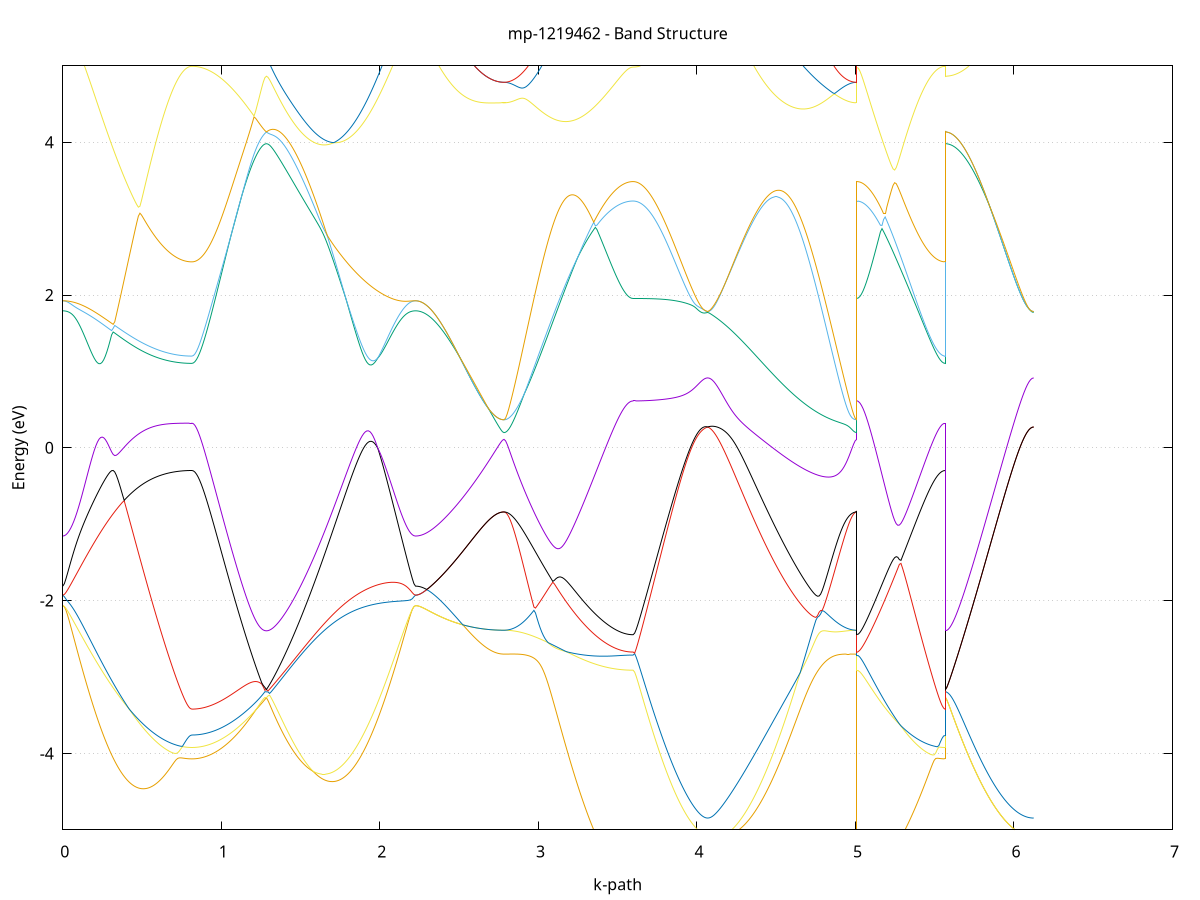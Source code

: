 set title 'mp-1219462 - Band Structure'
set xlabel 'k-path'
set ylabel 'Energy (eV)'
set grid y
set yrange [-5:5]
set terminal png size 800,600
set output 'mp-1219462_bands_gnuplot.png'
plot '-' using 1:2 with lines notitle, '-' using 1:2 with lines notitle, '-' using 1:2 with lines notitle, '-' using 1:2 with lines notitle, '-' using 1:2 with lines notitle, '-' using 1:2 with lines notitle, '-' using 1:2 with lines notitle, '-' using 1:2 with lines notitle, '-' using 1:2 with lines notitle, '-' using 1:2 with lines notitle, '-' using 1:2 with lines notitle, '-' using 1:2 with lines notitle, '-' using 1:2 with lines notitle, '-' using 1:2 with lines notitle, '-' using 1:2 with lines notitle, '-' using 1:2 with lines notitle, '-' using 1:2 with lines notitle, '-' using 1:2 with lines notitle, '-' using 1:2 with lines notitle, '-' using 1:2 with lines notitle, '-' using 1:2 with lines notitle, '-' using 1:2 with lines notitle, '-' using 1:2 with lines notitle, '-' using 1:2 with lines notitle, '-' using 1:2 with lines notitle, '-' using 1:2 with lines notitle, '-' using 1:2 with lines notitle, '-' using 1:2 with lines notitle, '-' using 1:2 with lines notitle, '-' using 1:2 with lines notitle, '-' using 1:2 with lines notitle, '-' using 1:2 with lines notitle, '-' using 1:2 with lines notitle, '-' using 1:2 with lines notitle, '-' using 1:2 with lines notitle, '-' using 1:2 with lines notitle, '-' using 1:2 with lines notitle, '-' using 1:2 with lines notitle, '-' using 1:2 with lines notitle, '-' using 1:2 with lines notitle, '-' using 1:2 with lines notitle, '-' using 1:2 with lines notitle, '-' using 1:2 with lines notitle, '-' using 1:2 with lines notitle, '-' using 1:2 with lines notitle, '-' using 1:2 with lines notitle, '-' using 1:2 with lines notitle, '-' using 1:2 with lines notitle, '-' using 1:2 with lines notitle, '-' using 1:2 with lines notitle, '-' using 1:2 with lines notitle, '-' using 1:2 with lines notitle, '-' using 1:2 with lines notitle, '-' using 1:2 with lines notitle, '-' using 1:2 with lines notitle, '-' using 1:2 with lines notitle, '-' using 1:2 with lines notitle, '-' using 1:2 with lines notitle, '-' using 1:2 with lines notitle, '-' using 1:2 with lines notitle, '-' using 1:2 with lines notitle, '-' using 1:2 with lines notitle, '-' using 1:2 with lines notitle, '-' using 1:2 with lines notitle
0.000000 -13.101368
0.009931 -13.101068
0.019862 -13.100168
0.029794 -13.098668
0.039725 -13.096468
0.049656 -13.093768
0.059587 -13.090468
0.069519 -13.086568
0.079450 -13.082068
0.089381 -13.076968
0.099312 -13.071168
0.109244 -13.064868
0.119175 -13.057968
0.129106 -13.050468
0.139037 -13.042368
0.148968 -13.033668
0.158900 -13.024368
0.168831 -13.014468
0.178762 -13.004068
0.188693 -12.992968
0.198625 -12.981368
0.208556 -12.969068
0.218487 -12.956368
0.228418 -12.942968
0.238350 -12.928968
0.248281 -12.914468
0.258212 -12.899368
0.268143 -12.883768
0.278075 -12.867568
0.288006 -12.850768
0.297937 -12.833468
0.307868 -12.815568
0.317799 -12.797168
0.327731 -12.778268
0.337662 -12.758768
0.347593 -12.738768
0.357524 -12.718168
0.367456 -12.697168
0.377387 -12.675568
0.387318 -12.653468
0.397249 -12.630868
0.407181 -12.607868
0.417112 -12.584268
0.427043 -12.560268
0.436974 -12.535768
0.446905 -12.510768
0.456837 -12.485368
0.466768 -12.459468
0.476699 -12.433168
0.486630 -12.406468
0.496562 -12.379368
0.506493 -12.351868
0.516424 -12.323968
0.526355 -12.295768
0.536287 -12.267168
0.546218 -12.238168
0.556149 -12.208968
0.566080 -12.179468
0.576011 -12.149568
0.585943 -12.119568
0.595874 -12.089268
0.605805 -12.058868
0.615736 -12.028168
0.625668 -11.997468
0.635599 -11.966668
0.645530 -11.935768
0.655461 -11.904968
0.665393 -11.874268
0.675324 -11.843668
0.685255 -11.813368
0.695186 -11.783468
0.705117 -11.753968
0.715049 -11.725168
0.724980 -11.697268
0.734911 -11.670368
0.744842 -11.644868
0.754774 -11.621068
0.764705 -11.599468
0.774636 -11.580568
0.784567 -11.564868
0.794499 -11.553168
0.804430 -11.545768
0.814361 -11.543268
0.814361 -11.543268
0.824156 -11.543068
0.833952 -11.542368
0.843747 -11.541268
0.853542 -11.539768
0.863337 -11.537768
0.873132 -11.535268
0.882928 -11.532368
0.892723 -11.529068
0.902518 -11.525268
0.912313 -11.521068
0.922109 -11.516368
0.931904 -11.511268
0.941699 -11.505768
0.951494 -11.499768
0.961290 -11.493368
0.971085 -11.486568
0.980880 -11.479368
0.990675 -11.471768
1.000471 -11.463668
1.010266 -11.455268
1.020061 -11.446368
1.029856 -11.437168
1.039652 -11.427468
1.049447 -11.417468
1.059242 -11.407068
1.069037 -11.396268
1.078833 -11.385068
1.088628 -11.373568
1.098423 -11.361668
1.108218 -11.349468
1.118014 -11.336868
1.127809 -11.323968
1.137604 -11.310768
1.147399 -11.297268
1.157194 -11.283368
1.166990 -11.269168
1.176785 -11.254768
1.186580 -11.240068
1.196375 -11.225068
1.206171 -11.209768
1.215966 -11.194268
1.225761 -11.178468
1.235556 -11.162568
1.245352 -11.146368
1.255147 -11.129968
1.264942 -11.113368
1.274737 -11.096568
1.284533 -11.079668
1.284533 -11.079668
1.294431 -11.097468
1.304329 -11.116568
1.314228 -11.136968
1.324126 -11.158468
1.334024 -11.181168
1.343923 -11.204868
1.353821 -11.229568
1.363719 -11.255268
1.373618 -11.281768
1.383516 -11.309168
1.393414 -11.337168
1.403313 -11.365968
1.413211 -11.395268
1.423109 -11.425168
1.433008 -11.455568
1.442906 -11.486368
1.452805 -11.517468
1.462703 -11.548968
1.472601 -11.580668
1.482500 -11.612568
1.492398 -11.644668
1.502296 -11.676868
1.512195 -11.709168
1.522093 -11.741568
1.531991 -11.773868
1.541890 -11.806268
1.551788 -11.838568
1.561686 -11.870768
1.571585 -11.902868
1.581483 -11.934768
1.591381 -11.966568
1.601280 -11.998168
1.611178 -12.029568
1.621076 -12.060668
1.630975 -12.091568
1.640873 -12.122168
1.650771 -12.152568
1.660670 -12.182568
1.670568 -12.212268
1.680467 -12.241668
1.690365 -12.270668
1.700263 -12.299368
1.710162 -12.327568
1.720060 -12.355468
1.729958 -12.382968
1.739857 -12.410068
1.749755 -12.436768
1.759653 -12.462968
1.769552 -12.488768
1.779450 -12.514068
1.789348 -12.538968
1.799247 -12.563368
1.809145 -12.587268
1.819043 -12.610768
1.828942 -12.633768
1.838840 -12.656168
1.848738 -12.678168
1.858637 -12.699668
1.868535 -12.720568
1.878433 -12.740968
1.888332 -12.760868
1.898230 -12.780268
1.908129 -12.799068
1.918027 -12.817468
1.927925 -12.835168
1.937824 -12.852368
1.947722 -12.869068
1.957620 -12.885168
1.967519 -12.900668
1.977417 -12.915668
1.987315 -12.930168
1.997214 -12.943968
2.007112 -12.957268
2.017010 -12.969968
2.026909 -12.982168
2.036807 -12.993668
2.046705 -13.004668
2.056604 -13.015068
2.066502 -13.024868
2.076400 -13.034068
2.086299 -13.042768
2.096197 -13.050768
2.106096 -13.058268
2.115994 -13.065168
2.125892 -13.071368
2.135791 -13.077068
2.145689 -13.082168
2.155587 -13.086668
2.165486 -13.090568
2.175384 -13.093868
2.185282 -13.096568
2.195181 -13.098668
2.205079 -13.100168
2.214977 -13.101068
2.224876 -13.101368
2.224876 -13.101368
2.234845 -13.101068
2.244814 -13.100068
2.254783 -13.098568
2.264752 -13.096368
2.274721 -13.093568
2.284691 -13.090168
2.294660 -13.086068
2.304629 -13.081468
2.314598 -13.076168
2.324567 -13.070268
2.334536 -13.063768
2.344505 -13.056568
2.354474 -13.048868
2.364444 -13.040468
2.374413 -13.031468
2.384382 -13.021868
2.394351 -13.011668
2.404320 -13.000768
2.414289 -12.989368
2.424258 -12.977268
2.434228 -12.964668
2.444197 -12.951368
2.454166 -12.937568
2.464135 -12.923068
2.474104 -12.907968
2.484073 -12.892268
2.494042 -12.876068
2.504012 -12.859168
2.513981 -12.841668
2.523950 -12.823668
2.533919 -12.804968
2.543888 -12.785768
2.553857 -12.765968
2.563826 -12.745668
2.573796 -12.724668
2.583765 -12.703168
2.593734 -12.681068
2.603703 -12.658468
2.613672 -12.635268
2.623641 -12.611468
2.633610 -12.587168
2.643579 -12.562368
2.653549 -12.537068
2.663518 -12.511268
2.673487 -12.484968
2.683456 -12.458168
2.693425 -12.430868
2.703394 -12.403268
2.713363 -12.375368
2.723333 -12.347168
2.733302 -12.318968
2.743271 -12.290968
2.753240 -12.263768
2.763209 -12.238768
2.773178 -12.219068
2.783147 -12.210968
2.783147 -12.210968
2.793079 -12.210768
2.803010 -12.210068
2.812941 -12.208868
2.822872 -12.207268
2.832804 -12.205168
2.842735 -12.202568
2.852666 -12.199568
2.862597 -12.196068
2.872529 -12.192168
2.882460 -12.187768
2.892391 -12.182868
2.902322 -12.177568
2.912253 -12.171768
2.922185 -12.165568
2.932116 -12.158868
2.942047 -12.151768
2.951978 -12.144268
2.961910 -12.136368
2.971841 -12.127968
2.981772 -12.119168
2.991703 -12.109968
3.001635 -12.100268
3.011566 -12.090268
3.021497 -12.079868
3.031428 -12.069068
3.041359 -12.057868
3.051291 -12.046368
3.061222 -12.034368
3.071153 -12.022168
3.081084 -12.009568
3.091016 -11.996668
3.100947 -11.983368
3.110878 -11.969868
3.120809 -11.956068
3.130741 -11.941968
3.140672 -11.927568
3.150603 -11.912968
3.160534 -11.898168
3.170465 -11.883068
3.180397 -11.867868
3.190328 -11.852468
3.200259 -11.836868
3.210190 -11.821168
3.220122 -11.805368
3.230053 -11.789468
3.239984 -11.773568
3.249915 -11.757568
3.259847 -11.741468
3.269778 -11.725468
3.279709 -11.709468
3.289640 -11.693568
3.299571 -11.677668
3.309503 -11.661968
3.319434 -11.646368
3.329365 -11.630868
3.339296 -11.615668
3.349228 -11.600668
3.359159 -11.585868
3.369090 -11.571468
3.379021 -11.557368
3.388953 -11.543568
3.398884 -11.530168
3.408815 -11.517168
3.418746 -11.504668
3.428677 -11.492568
3.438609 -11.480968
3.448540 -11.469968
3.458471 -11.459468
3.468402 -11.449568
3.478334 -11.440368
3.488265 -11.431668
3.498196 -11.423768
3.508127 -11.416468
3.518059 -11.409868
3.527990 -11.404068
3.537921 -11.398968
3.547852 -11.394668
3.557784 -11.391068
3.567715 -11.388268
3.577646 -11.386268
3.587577 -11.385068
3.597508 -11.384668
3.597508 -11.384668
3.607304 -11.384468
3.617099 -11.383768
3.626894 -11.382568
3.636689 -11.380968
3.646485 -11.378968
3.656280 -11.376468
3.666075 -11.373568
3.675870 -11.370168
3.685666 -11.366268
3.695461 -11.362068
3.705256 -11.357368
3.715051 -11.352168
3.724847 -11.346668
3.734642 -11.340668
3.744437 -11.334368
3.754232 -11.327568
3.764028 -11.320368
3.773823 -11.312868
3.783618 -11.304968
3.793413 -11.296668
3.803209 -11.288068
3.813004 -11.279068
3.822799 -11.269868
3.832594 -11.260268
3.842389 -11.250368
3.852185 -11.240168
3.861980 -11.229768
3.871775 -11.219168
3.881570 -11.208268
3.891366 -11.197268
3.901161 -11.186068
3.910956 -11.174668
3.920751 -11.163268
3.930547 -11.151668
3.940342 -11.140068
3.950137 -11.128468
3.959932 -11.116868
3.969728 -11.105368
3.979523 -11.093968
3.989318 -11.082668
3.999113 -11.071568
4.008909 -11.060668
4.018704 -11.050068
4.028499 -11.039768
4.038294 -11.029968
4.048090 -11.020468
4.057885 -11.011568
4.067680 -11.003168
4.067680 -11.003168
4.077578 -11.011568
4.087477 -11.020368
4.097375 -11.029568
4.107273 -11.039268
4.117172 -11.049268
4.127070 -11.059768
4.136968 -11.070668
4.146867 -11.082068
4.156765 -11.093768
4.166664 -11.105968
4.176562 -11.118468
4.186460 -11.131468
4.196359 -11.144768
4.206257 -11.158568
4.216155 -11.172668
4.226054 -11.187068
4.235952 -11.201868
4.245850 -11.217068
4.255749 -11.232568
4.265647 -11.248268
4.275545 -11.264368
4.285444 -11.280668
4.295342 -11.297368
4.305240 -11.314168
4.315139 -11.331268
4.325037 -11.348568
4.334935 -11.366068
4.344834 -11.383668
4.354732 -11.401568
4.364630 -11.419568
4.374529 -11.437668
4.384427 -11.455868
4.394326 -11.474068
4.404224 -11.492468
4.414122 -11.510868
4.424021 -11.529368
4.433919 -11.547868
4.443817 -11.566268
4.453716 -11.584768
4.463614 -11.603168
4.473512 -11.621568
4.483411 -11.639868
4.493309 -11.658068
4.503207 -11.676168
4.513106 -11.694168
4.523004 -11.712068
4.532902 -11.729868
4.542801 -11.747368
4.552699 -11.764768
4.562597 -11.782068
4.572496 -11.799068
4.582394 -11.815868
4.592292 -11.832468
4.602191 -11.848768
4.612089 -11.864868
4.621987 -11.880768
4.631886 -11.896268
4.641784 -11.911568
4.651683 -11.926568
4.661581 -11.941268
4.671479 -11.955668
4.681378 -11.969768
4.691276 -11.983468
4.701174 -11.996868
4.711073 -12.009868
4.720971 -12.022568
4.730869 -12.034868
4.740768 -12.046868
4.750666 -12.058468
4.760564 -12.069668
4.770463 -12.080468
4.780361 -12.090868
4.790259 -12.100868
4.800158 -12.110468
4.810056 -12.119668
4.819954 -12.128468
4.829853 -12.136768
4.839751 -12.144668
4.849650 -12.152168
4.859548 -12.159268
4.869446 -12.165868
4.879345 -12.172068
4.889243 -12.177768
4.899141 -12.183068
4.909040 -12.187868
4.918938 -12.192268
4.928836 -12.196168
4.938735 -12.199668
4.948633 -12.202668
4.958531 -12.205168
4.968430 -12.207268
4.978328 -12.208868
4.988226 -12.210068
4.998125 -12.210768
5.008023 -12.210968
5.008023 -11.384668
5.017992 -11.384768
5.027961 -11.385168
5.037930 -11.385868
5.047900 -11.386868
5.057869 -11.388068
5.067838 -11.389568
5.077807 -11.391268
5.087776 -11.393168
5.097745 -11.395468
5.107714 -11.397868
5.117684 -11.400568
5.127653 -11.403368
5.137622 -11.406468
5.147591 -11.409768
5.157560 -11.413168
5.167529 -11.416768
5.177498 -11.420468
5.187468 -11.424368
5.197437 -11.428368
5.207406 -11.432468
5.217375 -11.436668
5.227344 -11.440968
5.237313 -11.445368
5.247282 -11.449768
5.257252 -11.454168
5.267221 -11.458568
5.277190 -11.463068
5.287159 -11.467568
5.297128 -11.471968
5.307097 -11.476368
5.317066 -11.480668
5.327036 -11.484968
5.337005 -11.489168
5.346974 -11.493268
5.356943 -11.497268
5.366912 -11.501168
5.376881 -11.504968
5.386850 -11.508668
5.396819 -11.512168
5.406789 -11.515568
5.416758 -11.518768
5.426727 -11.521768
5.436696 -11.524668
5.446665 -11.527368
5.456634 -11.529868
5.466603 -11.532068
5.476573 -11.534168
5.486542 -11.536068
5.496511 -11.537768
5.506480 -11.539268
5.516449 -11.540468
5.526418 -11.541468
5.536387 -11.542268
5.546357 -11.542868
5.556326 -11.543168
5.566295 -11.543268
5.566295 -11.079668
5.576264 -11.079568
5.586233 -11.079368
5.596202 -11.079068
5.606171 -11.078668
5.616141 -11.078168
5.626110 -11.077568
5.636079 -11.076868
5.646048 -11.075968
5.656017 -11.075068
5.665986 -11.073968
5.675955 -11.072768
5.685924 -11.071568
5.695894 -11.070268
5.705863 -11.068768
5.715832 -11.067268
5.725801 -11.065668
5.735770 -11.063968
5.745739 -11.062268
5.755708 -11.060468
5.765678 -11.058568
5.775647 -11.056668
5.785616 -11.054668
5.795585 -11.052668
5.805554 -11.050568
5.815523 -11.048568
5.825492 -11.046368
5.835462 -11.044268
5.845431 -11.042168
5.855400 -11.039968
5.865369 -11.037868
5.875338 -11.035768
5.885307 -11.033568
5.895276 -11.031468
5.905246 -11.029468
5.915215 -11.027468
5.925184 -11.025468
5.935153 -11.023468
5.945122 -11.021668
5.955091 -11.019768
5.965060 -11.018068
5.975029 -11.016368
5.984999 -11.014768
5.994968 -11.013268
6.004937 -11.011868
6.014906 -11.010468
6.024875 -11.009268
6.034844 -11.008168
6.044813 -11.007168
6.054783 -11.006268
6.064752 -11.005468
6.074721 -11.004768
6.084690 -11.004168
6.094659 -11.003768
6.104628 -11.003468
6.114597 -11.003268
6.124567 -11.003168
e
0.000000 -10.267868
0.009931 -10.267868
0.019862 -10.267868
0.029794 -10.267868
0.039725 -10.267768
0.049656 -10.267768
0.059587 -10.267668
0.069519 -10.267668
0.079450 -10.267568
0.089381 -10.267568
0.099312 -10.267468
0.109244 -10.267468
0.119175 -10.267468
0.129106 -10.267568
0.139037 -10.267568
0.148968 -10.267768
0.158900 -10.267968
0.168831 -10.268168
0.178762 -10.268568
0.188693 -10.268968
0.198625 -10.269468
0.208556 -10.270168
0.218487 -10.270968
0.228418 -10.271868
0.238350 -10.272968
0.248281 -10.274268
0.258212 -10.275768
0.268143 -10.277468
0.278075 -10.279368
0.288006 -10.281568
0.297937 -10.283968
0.307868 -10.286768
0.317799 -10.289768
0.327731 -10.293168
0.337662 -10.296968
0.347593 -10.301168
0.357524 -10.305768
0.367456 -10.310768
0.377387 -10.316268
0.387318 -10.322168
0.397249 -10.328668
0.407181 -10.335768
0.417112 -10.343368
0.427043 -10.351568
0.436974 -10.360368
0.446905 -10.369868
0.456837 -10.380068
0.466768 -10.390868
0.476699 -10.402368
0.486630 -10.414668
0.496562 -10.427668
0.506493 -10.441468
0.516424 -10.455968
0.526355 -10.471368
0.536287 -10.487468
0.546218 -10.504368
0.556149 -10.522068
0.566080 -10.540468
0.576011 -10.559668
0.585943 -10.579668
0.595874 -10.600368
0.605805 -10.621668
0.615736 -10.643768
0.625668 -10.666468
0.635599 -10.689668
0.645530 -10.713468
0.655461 -10.737768
0.665393 -10.762368
0.675324 -10.787268
0.685255 -10.812468
0.695186 -10.837668
0.705117 -10.862868
0.715049 -10.887768
0.724980 -10.912368
0.734911 -10.936168
0.744842 -10.959068
0.754774 -10.980568
0.764705 -11.000268
0.774636 -11.017568
0.784567 -11.032068
0.794499 -11.042968
0.804430 -11.049768
0.814361 -11.052068
0.814361 -11.052068
0.824156 -11.051968
0.833952 -11.051468
0.843747 -11.050768
0.853542 -11.049668
0.863337 -11.048368
0.873132 -11.046768
0.882928 -11.044868
0.892723 -11.042668
0.902518 -11.040268
0.912313 -11.037568
0.922109 -11.034668
0.931904 -11.031568
0.941699 -11.028168
0.951494 -11.024668
0.961290 -11.020968
0.971085 -11.017168
0.980880 -11.013168
0.990675 -11.009168
1.000471 -11.004968
1.010266 -11.000868
1.020061 -10.996668
1.029856 -10.992568
1.039652 -10.988568
1.049447 -10.984668
1.059242 -10.980868
1.069037 -10.977368
1.078833 -10.974068
1.088628 -10.971168
1.098423 -10.968568
1.108218 -10.966468
1.118014 -10.964868
1.127809 -10.963868
1.137604 -10.963468
1.147399 -10.963868
1.157194 -10.965068
1.166990 -10.967068
1.176785 -10.969968
1.186580 -10.973968
1.196375 -10.978968
1.206171 -10.985168
1.215966 -10.992468
1.225761 -11.001068
1.235556 -11.010868
1.245352 -11.021968
1.255147 -11.034368
1.264942 -11.048168
1.274737 -11.063268
1.284533 -11.079568
1.284533 -11.079568
1.294431 -11.062368
1.304329 -11.044968
1.314228 -11.027368
1.324126 -11.009768
1.334024 -10.991968
1.343923 -10.974168
1.353821 -10.956168
1.363719 -10.938268
1.373618 -10.920268
1.383516 -10.902268
1.393414 -10.884268
1.403313 -10.866268
1.413211 -10.848268
1.423109 -10.830368
1.433008 -10.812468
1.442906 -10.794768
1.452805 -10.777068
1.462703 -10.759468
1.472601 -10.742068
1.482500 -10.724868
1.492398 -10.707768
1.502296 -10.690868
1.512195 -10.674168
1.522093 -10.657668
1.531991 -10.641468
1.541890 -10.625468
1.551788 -10.609768
1.561686 -10.594268
1.571585 -10.579168
1.581483 -10.564368
1.591381 -10.549868
1.601280 -10.535668
1.611178 -10.521868
1.621076 -10.508368
1.630975 -10.495268
1.640873 -10.482568
1.650771 -10.470268
1.660670 -10.458268
1.670568 -10.446768
1.680467 -10.435568
1.690365 -10.424868
1.700263 -10.414468
1.710162 -10.404568
1.720060 -10.395068
1.729958 -10.385968
1.739857 -10.377268
1.749755 -10.368968
1.759653 -10.361068
1.769552 -10.353568
1.779450 -10.346568
1.789348 -10.339868
1.799247 -10.333468
1.809145 -10.327568
1.819043 -10.321968
1.828942 -10.316768
1.838840 -10.311868
1.848738 -10.307368
1.858637 -10.303168
1.868535 -10.299268
1.878433 -10.295668
1.888332 -10.292368
1.898230 -10.289268
1.908129 -10.286568
1.918027 -10.283968
1.927925 -10.281768
1.937824 -10.279668
1.947722 -10.277868
1.957620 -10.276168
1.967519 -10.274768
1.977417 -10.273468
1.987315 -10.272368
1.997214 -10.271368
2.007112 -10.270568
2.017010 -10.269868
2.026909 -10.269268
2.036807 -10.268768
2.046705 -10.268368
2.056604 -10.268068
2.066502 -10.267868
2.076400 -10.267668
2.086299 -10.267568
2.096197 -10.267468
2.106096 -10.267468
2.115994 -10.267468
2.125892 -10.267468
2.135791 -10.267568
2.145689 -10.267568
2.155587 -10.267668
2.165486 -10.267668
2.175384 -10.267768
2.185282 -10.267768
2.195181 -10.267868
2.205079 -10.267868
2.214977 -10.267868
2.224876 -10.267868
2.224876 -10.267868
2.234845 -10.269568
2.244814 -10.274368
2.254783 -10.282468
2.264752 -10.293668
2.274721 -10.307768
2.284691 -10.324668
2.294660 -10.344368
2.304629 -10.366468
2.314598 -10.390768
2.324567 -10.417268
2.334536 -10.445768
2.344505 -10.475868
2.354474 -10.507568
2.364444 -10.540768
2.374413 -10.575068
2.384382 -10.610568
2.394351 -10.647068
2.404320 -10.684368
2.414289 -10.722368
2.424258 -10.761068
2.434228 -10.800368
2.444197 -10.840068
2.454166 -10.880068
2.464135 -10.920468
2.474104 -10.961068
2.484073 -11.001968
2.494042 -11.042868
2.504012 -11.083868
2.513981 -11.124968
2.523950 -11.165968
2.533919 -11.206968
2.543888 -11.247868
2.553857 -11.288668
2.563826 -11.329268
2.573796 -11.369768
2.583765 -11.409968
2.593734 -11.449968
2.603703 -11.489768
2.613672 -11.529268
2.623641 -11.568368
2.633610 -11.607268
2.643579 -11.645668
2.653549 -11.683768
2.663518 -11.721468
2.673487 -11.758768
2.683456 -11.795668
2.693425 -11.831968
2.703394 -11.867768
2.713363 -11.902868
2.723333 -11.937368
2.733302 -11.970868
2.743271 -12.003268
2.753240 -12.033768
2.763209 -12.061268
2.773178 -12.082368
2.783147 -12.090968
2.783147 -12.090968
2.793079 -12.090668
2.803010 -12.089868
2.812941 -12.088468
2.822872 -12.086568
2.832804 -12.084068
2.842735 -12.081168
2.852666 -12.077568
2.862597 -12.073568
2.872529 -12.068968
2.882460 -12.063768
2.892391 -12.058068
2.902322 -12.051868
2.912253 -12.045168
2.922185 -12.037868
2.932116 -12.030068
2.942047 -12.021768
2.951978 -12.012968
2.961910 -12.003668
2.971841 -11.993768
2.981772 -11.983468
2.991703 -11.972568
3.001635 -11.961268
3.011566 -11.949368
3.021497 -11.937068
3.031428 -11.924268
3.041359 -11.910968
3.051291 -11.897168
3.061222 -11.882968
3.071153 -11.868268
3.081084 -11.853068
3.091016 -11.837468
3.100947 -11.821468
3.110878 -11.804968
3.120809 -11.788068
3.130741 -11.770768
3.140672 -11.752968
3.150603 -11.734868
3.160534 -11.716268
3.170465 -11.697368
3.180397 -11.678068
3.190328 -11.658368
3.200259 -11.638368
3.210190 -11.617968
3.220122 -11.597268
3.230053 -11.576268
3.239984 -11.554968
3.249915 -11.533368
3.259847 -11.511468
3.269778 -11.489268
3.279709 -11.466968
3.289640 -11.444368
3.299571 -11.421668
3.309503 -11.398668
3.319434 -11.375668
3.329365 -11.352468
3.339296 -11.329268
3.349228 -11.306068
3.359159 -11.282768
3.369090 -11.259568
3.379021 -11.236468
3.388953 -11.213468
3.398884 -11.190668
3.408815 -11.168168
3.418746 -11.146068
3.428677 -11.124268
3.438609 -11.102868
3.448540 -11.082168
3.458471 -11.061968
3.468402 -11.042568
3.478334 -11.023968
3.488265 -11.006368
3.498196 -10.989668
3.508127 -10.974268
3.518059 -10.959968
3.527990 -10.947068
3.537921 -10.935668
3.547852 -10.925868
3.557784 -10.917668
3.567715 -10.911168
3.577646 -10.906568
3.587577 -10.903668
3.597508 -10.902768
3.597508 -10.902768
3.607304 -10.902768
3.617099 -10.902768
3.626894 -10.902668
3.636689 -10.902668
3.646485 -10.902668
3.656280 -10.902568
3.666075 -10.902468
3.675870 -10.902468
3.685666 -10.902368
3.695461 -10.902368
3.705256 -10.902368
3.715051 -10.902268
3.724847 -10.902368
3.734642 -10.902368
3.744437 -10.902468
3.754232 -10.902668
3.764028 -10.902868
3.773823 -10.903168
3.783618 -10.903568
3.793413 -10.904068
3.803209 -10.904568
3.813004 -10.905268
3.822799 -10.906068
3.832594 -10.907068
3.842389 -10.908168
3.852185 -10.909368
3.861980 -10.910868
3.871775 -10.912468
3.881570 -10.914268
3.891366 -10.916268
3.901161 -10.918568
3.910956 -10.921068
3.920751 -10.923768
3.930547 -10.926768
3.940342 -10.930068
3.950137 -10.933668
3.959932 -10.937568
3.969728 -10.941768
3.979523 -10.946268
3.989318 -10.951068
3.999113 -10.956268
4.008909 -10.961868
4.018704 -10.967768
4.028499 -10.974068
4.038294 -10.980768
4.048090 -10.987868
4.057885 -10.995368
4.067680 -11.003168
4.067680 -11.003168
4.077578 -10.995368
4.087477 -10.988168
4.097375 -10.981768
4.107273 -10.976168
4.117172 -10.971368
4.127070 -10.967468
4.136968 -10.964568
4.146867 -10.962668
4.156765 -10.961668
4.166664 -10.961868
4.176562 -10.963068
4.186460 -10.965368
4.196359 -10.968868
4.206257 -10.973368
4.216155 -10.979068
4.226054 -10.985868
4.235952 -10.993668
4.245850 -11.002568
4.255749 -11.012468
4.265647 -11.023468
4.275545 -11.035368
4.285444 -11.048168
4.295342 -11.061768
4.305240 -11.076268
4.315139 -11.091568
4.325037 -11.107468
4.334935 -11.124168
4.344834 -11.141468
4.354732 -11.159268
4.364630 -11.177568
4.374529 -11.196368
4.384427 -11.215668
4.394326 -11.235268
4.404224 -11.255168
4.414122 -11.275368
4.424021 -11.295768
4.433919 -11.316468
4.443817 -11.337268
4.453716 -11.358168
4.463614 -11.379168
4.473512 -11.400268
4.483411 -11.421368
4.493309 -11.442368
4.503207 -11.463368
4.513106 -11.484368
4.523004 -11.505168
4.532902 -11.525968
4.542801 -11.546468
4.552699 -11.566968
4.562597 -11.587168
4.572496 -11.607168
4.582394 -11.626968
4.592292 -11.646468
4.602191 -11.665668
4.612089 -11.684668
4.621987 -11.703368
4.631886 -11.721668
4.641784 -11.739668
4.651683 -11.757368
4.661581 -11.774668
4.671479 -11.791568
4.681378 -11.808168
4.691276 -11.824268
4.701174 -11.840068
4.711073 -11.855368
4.720971 -11.870368
4.730869 -11.884868
4.740768 -11.898868
4.750666 -11.912468
4.760564 -11.925568
4.770463 -11.938268
4.780361 -11.950468
4.790259 -11.962168
4.800158 -11.973468
4.810056 -11.984268
4.819954 -11.994468
4.829853 -12.004268
4.839751 -12.013568
4.849650 -12.022268
4.859548 -12.030568
4.869446 -12.038268
4.879345 -12.045468
4.889243 -12.052168
4.899141 -12.058368
4.909040 -12.063968
4.918938 -12.069068
4.928836 -12.073668
4.938735 -12.077668
4.948633 -12.081168
4.958531 -12.084168
4.968430 -12.086568
4.978328 -12.088468
4.988226 -12.089868
4.998125 -12.090668
5.008023 -12.090968
5.008023 -10.902768
5.017992 -10.902868
5.027961 -10.903368
5.037930 -10.904068
5.047900 -10.905068
5.057869 -10.906268
5.067838 -10.907768
5.077807 -10.909568
5.087776 -10.911568
5.097745 -10.913868
5.107714 -10.916368
5.117684 -10.919068
5.127653 -10.921968
5.137622 -10.925068
5.147591 -10.928268
5.157560 -10.931768
5.167529 -10.935268
5.177498 -10.938968
5.187468 -10.942768
5.197437 -10.946668
5.207406 -10.950668
5.217375 -10.954768
5.227344 -10.958868
5.237313 -10.962968
5.247282 -10.967168
5.257252 -10.971368
5.267221 -10.975568
5.277190 -10.979668
5.287159 -10.983868
5.297128 -10.987968
5.307097 -10.991968
5.317066 -10.995968
5.327036 -10.999968
5.337005 -11.003768
5.346974 -11.007468
5.356943 -11.011168
5.366912 -11.014668
5.376881 -11.018068
5.386850 -11.021368
5.396819 -11.024568
5.406789 -11.027568
5.416758 -11.030368
5.426727 -11.033068
5.436696 -11.035668
5.446665 -11.037968
5.456634 -11.040168
5.466603 -11.042268
5.476573 -11.044068
5.486542 -11.045768
5.496511 -11.047168
5.506480 -11.048468
5.516449 -11.049568
5.526418 -11.050468
5.536387 -11.051168
5.546357 -11.051668
5.556326 -11.051968
5.566295 -11.052068
5.566295 -11.079568
5.576264 -11.079568
5.586233 -11.079368
5.596202 -11.079068
5.606171 -11.078668
5.616141 -11.078168
5.626110 -11.077568
5.636079 -11.076768
5.646048 -11.075968
5.656017 -11.074968
5.665986 -11.073968
5.675955 -11.072768
5.685924 -11.071568
5.695894 -11.070168
5.705863 -11.068768
5.715832 -11.067268
5.725801 -11.065668
5.735770 -11.063968
5.745739 -11.062268
5.755708 -11.060468
5.765678 -11.058568
5.775647 -11.056668
5.785616 -11.054668
5.795585 -11.052668
5.805554 -11.050568
5.815523 -11.048468
5.825492 -11.046368
5.835462 -11.044268
5.845431 -11.042168
5.855400 -11.039968
5.865369 -11.037868
5.875338 -11.035668
5.885307 -11.033568
5.895276 -11.031468
5.905246 -11.029468
5.915215 -11.027368
5.925184 -11.025468
5.935153 -11.023468
5.945122 -11.021568
5.955091 -11.019768
5.965060 -11.018068
5.975029 -11.016368
5.984999 -11.014768
5.994968 -11.013268
6.004937 -11.011868
6.014906 -11.010468
6.024875 -11.009268
6.034844 -11.008168
6.044813 -11.007168
6.054783 -11.006268
6.064752 -11.005468
6.074721 -11.004768
6.084690 -11.004168
6.094659 -11.003768
6.104628 -11.003468
6.114597 -11.003268
6.124567 -11.003168
e
0.000000 -8.362668
0.009931 -8.362668
0.019862 -8.362668
0.029794 -8.362768
0.039725 -8.362868
0.049656 -8.363068
0.059587 -8.363268
0.069519 -8.363568
0.079450 -8.363868
0.089381 -8.364268
0.099312 -8.364768
0.109244 -8.365268
0.119175 -8.365968
0.129106 -8.366768
0.139037 -8.367668
0.148968 -8.368768
0.158900 -8.370068
0.168831 -8.371468
0.178762 -8.373068
0.188693 -8.374868
0.198625 -8.376968
0.208556 -8.379268
0.218487 -8.381868
0.228418 -8.384668
0.238350 -8.387868
0.248281 -8.391368
0.258212 -8.395168
0.268143 -8.399368
0.278075 -8.403968
0.288006 -8.408868
0.297937 -8.414268
0.307868 -8.419968
0.317799 -8.426068
0.327731 -8.432668
0.337662 -8.439668
0.347593 -8.447068
0.357524 -8.454868
0.367456 -8.463068
0.377387 -8.471668
0.387318 -8.480668
0.397249 -8.490068
0.407181 -8.499768
0.417112 -8.509868
0.427043 -8.520268
0.436974 -8.530868
0.446905 -8.541768
0.456837 -8.552868
0.466768 -8.564068
0.476699 -8.575468
0.486630 -8.586968
0.496562 -8.598568
0.506493 -8.610068
0.516424 -8.621668
0.526355 -8.633068
0.536287 -8.644468
0.546218 -8.655668
0.556149 -8.666668
0.566080 -8.677468
0.576011 -8.688068
0.585943 -8.698368
0.595874 -8.708268
0.605805 -8.717968
0.615736 -8.727168
0.625668 -8.736068
0.635599 -8.744568
0.645530 -8.752568
0.655461 -8.760268
0.665393 -8.767368
0.675324 -8.774168
0.685255 -8.780468
0.695186 -8.786268
0.705117 -8.791568
0.715049 -8.796468
0.724980 -8.800868
0.734911 -8.804868
0.744842 -8.808368
0.754774 -8.811368
0.764705 -8.813868
0.774636 -8.815968
0.784567 -8.817568
0.794499 -8.818768
0.804430 -8.819468
0.814361 -8.819668
0.814361 -8.819668
0.824156 -8.820268
0.833952 -8.822168
0.843747 -8.825368
0.853542 -8.829768
0.863337 -8.835368
0.873132 -8.842168
0.882928 -8.850268
0.892723 -8.859468
0.902518 -8.869768
0.912313 -8.881268
0.922109 -8.893768
0.931904 -8.907268
0.941699 -8.921768
0.951494 -8.937168
0.961290 -8.953568
0.971085 -8.970668
0.980880 -8.988568
0.990675 -9.007168
1.000471 -9.026468
1.010266 -9.046268
1.020061 -9.066568
1.029856 -9.087268
1.039652 -9.108368
1.049447 -9.129768
1.059242 -9.151268
1.069037 -9.172968
1.078833 -9.194668
1.088628 -9.216168
1.098423 -9.237568
1.108218 -9.258668
1.118014 -9.279468
1.127809 -9.299668
1.137604 -9.319368
1.147399 -9.338368
1.157194 -9.356568
1.166990 -9.373968
1.176785 -9.390268
1.186580 -9.405468
1.196375 -9.419568
1.206171 -9.432368
1.215966 -9.443868
1.225761 -9.453968
1.235556 -9.462568
1.245352 -9.469668
1.255147 -9.475268
1.264942 -9.479168
1.274737 -9.481568
1.284533 -9.482368
1.284533 -9.482368
1.294431 -9.481568
1.304329 -9.479168
1.314228 -9.475268
1.324126 -9.469768
1.334024 -9.462768
1.343923 -9.454368
1.353821 -9.444568
1.363719 -9.433568
1.373618 -9.421268
1.383516 -9.407768
1.393414 -9.393168
1.403313 -9.377468
1.413211 -9.360868
1.423109 -9.343368
1.433008 -9.324968
1.442906 -9.305768
1.452805 -9.285968
1.462703 -9.265368
1.472601 -9.244268
1.482500 -9.222668
1.492398 -9.200568
1.502296 -9.177968
1.512195 -9.155068
1.522093 -9.131868
1.531991 -9.108468
1.541890 -9.084768
1.551788 -9.060968
1.561686 -9.037068
1.571585 -9.013168
1.581483 -8.989168
1.591381 -8.965268
1.601280 -8.941468
1.611178 -8.917868
1.621076 -8.894368
1.630975 -8.871068
1.640873 -8.848168
1.650771 -8.825468
1.660670 -8.803168
1.670568 -8.781168
1.680467 -8.759668
1.690365 -8.738668
1.700263 -8.718068
1.710162 -8.698068
1.720060 -8.678568
1.729958 -8.659668
1.739857 -8.641368
1.749755 -8.623668
1.759653 -8.606568
1.769552 -8.590168
1.779450 -8.574468
1.789348 -8.559368
1.799247 -8.544968
1.809145 -8.531168
1.819043 -8.518168
1.828942 -8.505768
1.838840 -8.493968
1.848738 -8.482968
1.858637 -8.472568
1.868535 -8.462768
1.878433 -8.453568
1.888332 -8.445068
1.898230 -8.437068
1.908129 -8.429668
1.918027 -8.422868
1.927925 -8.416568
1.937824 -8.410668
1.947722 -8.405368
1.957620 -8.400468
1.967519 -8.396068
1.977417 -8.391968
1.987315 -8.388368
1.997214 -8.385068
2.007112 -8.382068
2.017010 -8.379368
2.026909 -8.377068
2.036807 -8.374968
2.046705 -8.373068
2.056604 -8.371468
2.066502 -8.369968
2.076400 -8.368768
2.086299 -8.367668
2.096197 -8.366768
2.106096 -8.365968
2.115994 -8.365268
2.125892 -8.364768
2.135791 -8.364268
2.145689 -8.363868
2.155587 -8.363568
2.165486 -8.363268
2.175384 -8.363068
2.185282 -8.362868
2.195181 -8.362768
2.205079 -8.362668
2.214977 -8.362668
2.224876 -8.362668
2.224876 -8.362668
2.234845 -8.360868
2.244814 -8.355768
2.254783 -8.347268
2.264752 -8.335568
2.274721 -8.320668
2.284691 -8.302768
2.294660 -8.282168
2.304629 -8.258868
2.314598 -8.233168
2.324567 -8.205268
2.334536 -8.175268
2.344505 -8.143468
2.354474 -8.110068
2.364444 -8.075268
2.374413 -8.039068
2.384382 -8.001768
2.394351 -7.963568
2.404320 -7.924468
2.414289 -7.884768
2.424258 -7.844468
2.434228 -7.803668
2.444197 -7.762668
2.454166 -7.721368
2.464135 -7.679968
2.474104 -7.638668
2.484073 -7.597368
2.494042 -7.556368
2.504012 -7.515568
2.513981 -7.475168
2.523950 -7.435268
2.533919 -7.395868
2.543888 -7.357168
2.553857 -7.319168
2.563826 -7.281968
2.573796 -7.245668
2.583765 -7.210368
2.593734 -7.176068
2.603703 -7.142968
2.613672 -7.111068
2.623641 -7.080368
2.633610 -7.051168
2.643579 -7.023468
2.653549 -6.997168
2.663518 -6.972568
2.673487 -6.949568
2.683456 -6.928368
2.693425 -6.908968
2.703394 -6.891468
2.713363 -6.875768
2.723333 -6.862168
2.733302 -6.850568
2.743271 -6.840968
2.753240 -6.833468
2.763209 -6.828168
2.773178 -6.824968
2.783147 -6.823868
2.783147 -6.823868
2.793079 -6.824768
2.803010 -6.827568
2.812941 -6.832168
2.822872 -6.838668
2.832804 -6.846968
2.842735 -6.856968
2.852666 -6.868868
2.862597 -6.882368
2.872529 -6.897668
2.882460 -6.914568
2.892391 -6.933068
2.902322 -6.953268
2.912253 -6.974868
2.922185 -6.997968
2.932116 -7.022468
2.942047 -7.048368
2.951978 -7.075568
2.961910 -7.103968
2.971841 -7.133668
2.981772 -7.164468
2.991703 -7.196368
3.001635 -7.229268
3.011566 -7.263268
3.021497 -7.298068
3.031428 -7.333868
3.041359 -7.370368
3.051291 -7.407768
3.061222 -7.445768
3.071153 -7.484568
3.081084 -7.523868
3.091016 -7.563868
3.100947 -7.604368
3.110878 -7.645268
3.120809 -7.686668
3.130741 -7.728568
3.140672 -7.770668
3.150603 -7.813168
3.160534 -7.855968
3.170465 -7.898968
3.180397 -7.942168
3.190328 -7.985568
3.200259 -8.029068
3.210190 -8.072568
3.220122 -8.116168
3.230053 -8.159768
3.239984 -8.203368
3.249915 -8.246868
3.259847 -8.290168
3.269778 -8.333468
3.279709 -8.376468
3.289640 -8.419268
3.299571 -8.461768
3.309503 -8.503868
3.319434 -8.545668
3.329365 -8.587068
3.339296 -8.628068
3.349228 -8.668468
3.359159 -8.708268
3.369090 -8.747568
3.379021 -8.786068
3.388953 -8.823868
3.398884 -8.860868
3.408815 -8.896968
3.418746 -8.932068
3.428677 -8.966168
3.438609 -8.999168
3.448540 -9.030868
3.458471 -9.061368
3.468402 -9.090368
3.478334 -9.117968
3.488265 -9.143868
3.498196 -9.167968
3.508127 -9.190368
3.518059 -9.210768
3.527990 -9.229068
3.537921 -9.245168
3.547852 -9.258968
3.557784 -9.270468
3.567715 -9.279468
3.577646 -9.285968
3.587577 -9.289868
3.597508 -9.291168
3.597508 -9.291168
3.607304 -9.291168
3.617099 -9.291168
3.626894 -9.291168
3.636689 -9.291168
3.646485 -9.291168
3.656280 -9.291168
3.666075 -9.291168
3.675870 -9.291168
3.685666 -9.291268
3.695461 -9.291368
3.705256 -9.291468
3.715051 -9.291568
3.724847 -9.291768
3.734642 -9.291968
3.744437 -9.292268
3.754232 -9.292568
3.764028 -9.292968
3.773823 -9.293468
3.783618 -9.294068
3.793413 -9.294768
3.803209 -9.295568
3.813004 -9.296468
3.822799 -9.297468
3.832594 -9.298568
3.842389 -9.299768
3.852185 -9.301168
3.861980 -9.302668
3.871775 -9.304268
3.881570 -9.306068
3.891366 -9.307968
3.901161 -9.309968
3.910956 -9.312068
3.920751 -9.314268
3.930547 -9.316568
3.940342 -9.318968
3.950137 -9.321368
3.959932 -9.323868
3.969728 -9.326268
3.979523 -9.328768
3.989318 -9.331168
3.999113 -9.333368
4.008909 -9.335568
4.018704 -9.337568
4.028499 -9.339268
4.038294 -9.340768
4.048090 -9.341868
4.057885 -9.342568
4.067680 -9.342768
4.067680 -9.342768
4.077578 -9.342568
4.087477 -9.341668
4.097375 -9.340068
4.107273 -9.337768
4.117172 -9.334668
4.127070 -9.330668
4.136968 -9.325768
4.146867 -9.319868
4.156765 -9.312968
4.166664 -9.304868
4.176562 -9.295668
4.186460 -9.285268
4.196359 -9.273668
4.206257 -9.260768
4.216155 -9.246668
4.226054 -9.231268
4.235952 -9.214668
4.245850 -9.196768
4.255749 -9.177568
4.265647 -9.157168
4.275545 -9.135468
4.285444 -9.112668
4.295342 -9.088668
4.305240 -9.063468
4.315139 -9.037268
4.325037 -9.009968
4.334935 -8.981568
4.344834 -8.952168
4.354732 -8.921868
4.364630 -8.890668
4.374529 -8.858568
4.384427 -8.825568
4.394326 -8.791868
4.404224 -8.757368
4.414122 -8.722168
4.424021 -8.686268
4.433919 -8.649668
4.443817 -8.612568
4.453716 -8.574868
4.463614 -8.536568
4.473512 -8.497868
4.483411 -8.458668
4.493309 -8.418968
4.503207 -8.378968
4.513106 -8.338668
4.523004 -8.297968
4.532902 -8.257068
4.542801 -8.215868
4.552699 -8.174468
4.562597 -8.132868
4.572496 -8.091268
4.582394 -8.049468
4.592292 -8.007668
4.602191 -7.965768
4.612089 -7.923968
4.621987 -7.882268
4.631886 -7.840568
4.641784 -7.799168
4.651683 -7.757868
4.661581 -7.716768
4.671479 -7.675968
4.681378 -7.635568
4.691276 -7.595468
4.701174 -7.555768
4.711073 -7.516568
4.720971 -7.477968
4.730869 -7.439868
4.740768 -7.402368
4.750666 -7.365568
4.760564 -7.329468
4.770463 -7.294168
4.780361 -7.259768
4.790259 -7.226168
4.800158 -7.193568
4.810056 -7.161968
4.819954 -7.131468
4.829853 -7.102068
4.839751 -7.073768
4.849650 -7.046768
4.859548 -7.021168
4.869446 -6.996768
4.879345 -6.973868
4.889243 -6.952368
4.899141 -6.932368
4.909040 -6.913968
4.918938 -6.897168
4.928836 -6.881968
4.938735 -6.868568
4.948633 -6.856768
4.958531 -6.846768
4.968430 -6.838568
4.978328 -6.832168
4.988226 -6.827568
4.998125 -6.824768
5.008023 -6.823868
5.008023 -9.291168
5.017992 -9.290768
5.027961 -9.289668
5.037930 -9.287768
5.047900 -9.285068
5.057869 -9.281668
5.067838 -9.277468
5.077807 -9.272568
5.087776 -9.266968
5.097745 -9.260768
5.107714 -9.253868
5.117684 -9.246268
5.127653 -9.238168
5.137622 -9.229468
5.147591 -9.220168
5.157560 -9.210368
5.167529 -9.200068
5.177498 -9.189368
5.187468 -9.178268
5.197437 -9.166768
5.207406 -9.154968
5.217375 -9.142868
5.227344 -9.130468
5.237313 -9.117768
5.247282 -9.104968
5.257252 -9.092068
5.267221 -9.079068
5.277190 -9.065968
5.287159 -9.052768
5.297128 -9.039668
5.307097 -9.026568
5.317066 -9.013668
5.327036 -9.000768
5.337005 -8.988168
5.346974 -8.975668
5.356943 -8.963468
5.366912 -8.951568
5.376881 -8.939968
5.386850 -8.928668
5.396819 -8.917868
5.406789 -8.907468
5.416758 -8.897468
5.426727 -8.887968
5.436696 -8.878968
5.446665 -8.870568
5.456634 -8.862668
5.466603 -8.855468
5.476573 -8.848768
5.486542 -8.842768
5.496511 -8.837468
5.506480 -8.832768
5.516449 -8.828768
5.526418 -8.825468
5.536387 -8.822968
5.546357 -8.821168
5.556326 -8.820068
5.566295 -8.819668
5.566295 -9.482368
5.576264 -9.482268
5.586233 -9.481968
5.596202 -9.481468
5.606171 -9.480768
5.616141 -9.479868
5.626110 -9.478768
5.636079 -9.477468
5.646048 -9.475968
5.656017 -9.474268
5.665986 -9.472468
5.675955 -9.470368
5.685924 -9.468168
5.695894 -9.465768
5.705863 -9.463268
5.715832 -9.460568
5.725801 -9.457668
5.735770 -9.454768
5.745739 -9.451568
5.755708 -9.448368
5.765678 -9.444968
5.775647 -9.441568
5.785616 -9.437968
5.795585 -9.434368
5.805554 -9.430668
5.815523 -9.426868
5.825492 -9.423068
5.835462 -9.419168
5.845431 -9.415268
5.855400 -9.411368
5.865369 -9.407468
5.875338 -9.403568
5.885307 -9.399668
5.895276 -9.395768
5.905246 -9.391968
5.915215 -9.388268
5.925184 -9.384568
5.935153 -9.380968
5.945122 -9.377468
5.955091 -9.374068
5.965060 -9.370768
5.975029 -9.367668
5.984999 -9.364668
5.994968 -9.361768
6.004937 -9.359168
6.014906 -9.356668
6.024875 -9.354268
6.034844 -9.352168
6.044813 -9.350268
6.054783 -9.348568
6.064752 -9.347068
6.074721 -9.345768
6.084690 -9.344668
6.094659 -9.343868
6.104628 -9.343268
6.114597 -9.342968
6.124567 -9.342768
e
0.000000 -2.065868
0.009931 -2.081068
0.019862 -2.124768
0.029794 -2.187468
0.039725 -2.258868
0.049656 -2.333868
0.059587 -2.410468
0.069519 -2.487468
0.079450 -2.564468
0.089381 -2.641168
0.099312 -2.717168
0.109244 -2.792468
0.119175 -2.866868
0.129106 -2.940268
0.139037 -3.012568
0.148968 -3.083768
0.158900 -3.153768
0.168831 -3.222368
0.178762 -3.289768
0.188693 -3.355668
0.198625 -3.420068
0.208556 -3.483068
0.218487 -3.544368
0.228418 -3.604068
0.238350 -3.662168
0.248281 -3.718468
0.258212 -3.773068
0.268143 -3.825768
0.278075 -3.876668
0.288006 -3.925568
0.297937 -3.972568
0.307868 -4.017568
0.317799 -4.060568
0.327731 -4.101468
0.337662 -4.140368
0.347593 -4.176968
0.357524 -4.211568
0.367456 -4.243868
0.377387 -4.274068
0.387318 -4.301968
0.397249 -4.327668
0.407181 -4.351168
0.417112 -4.372368
0.427043 -4.391368
0.436974 -4.408068
0.446905 -4.422568
0.456837 -4.434768
0.466768 -4.444768
0.476699 -4.452668
0.486630 -4.458268
0.496562 -4.461768
0.506493 -4.463068
0.516424 -4.462368
0.526355 -4.459468
0.536287 -4.454668
0.546218 -4.447768
0.556149 -4.438868
0.566080 -4.428068
0.576011 -4.415368
0.585943 -4.400868
0.595874 -4.384568
0.605805 -4.366468
0.615736 -4.346768
0.625668 -4.325368
0.635599 -4.302368
0.645530 -4.277868
0.655461 -4.251968
0.665393 -4.224868
0.675324 -4.196568
0.685255 -4.167368
0.695186 -4.137768
0.705117 -4.108868
0.715049 -4.083168
0.724980 -4.065668
0.734911 -4.058868
0.744842 -4.058668
0.754774 -4.060868
0.764705 -4.063768
0.774636 -4.066468
0.784567 -4.068768
0.794499 -4.070468
0.804430 -4.071468
0.814361 -4.071868
0.814361 -4.071868
0.824156 -4.071468
0.833952 -4.070268
0.843747 -4.068368
0.853542 -4.065668
0.863337 -4.062168
0.873132 -4.057968
0.882928 -4.052968
0.892723 -4.047168
0.902518 -4.040668
0.912313 -4.033268
0.922109 -4.025268
0.931904 -4.016368
0.941699 -4.006768
0.951494 -3.996368
0.961290 -3.985268
0.971085 -3.973268
0.980880 -3.960668
0.990675 -3.947168
1.000471 -3.932968
1.010266 -3.918068
1.020061 -3.902368
1.029856 -3.885868
1.039652 -3.868668
1.049447 -3.850668
1.059242 -3.831968
1.069037 -3.812568
1.078833 -3.792368
1.088628 -3.771368
1.098423 -3.749768
1.108218 -3.727368
1.118014 -3.704268
1.127809 -3.680368
1.137604 -3.655868
1.147399 -3.630568
1.157194 -3.604668
1.166990 -3.577968
1.176785 -3.550768
1.186580 -3.522868
1.196375 -3.494368
1.206171 -3.465268
1.215966 -3.435768
1.225761 -3.412468
1.235556 -3.389768
1.245352 -3.366668
1.255147 -3.343268
1.264942 -3.319568
1.274737 -3.295668
1.284533 -3.271668
1.284533 -3.271668
1.294431 -3.308468
1.304329 -3.354768
1.314228 -3.402568
1.324126 -3.450068
1.334024 -3.496768
1.343923 -3.542468
1.353821 -3.587168
1.363719 -3.630568
1.373618 -3.672868
1.383516 -3.713868
1.393414 -3.753568
1.403313 -3.791968
1.413211 -3.829068
1.423109 -3.864768
1.433008 -3.899168
1.442906 -3.932168
1.452805 -3.963668
1.462703 -3.993768
1.472601 -4.022468
1.482500 -4.049668
1.492398 -4.075368
1.502296 -4.099568
1.512195 -4.122268
1.522093 -4.143468
1.531991 -4.163068
1.541890 -4.181068
1.551788 -4.197468
1.561686 -4.212368
1.571585 -4.225568
1.581483 -4.240668
1.591381 -4.260868
1.601280 -4.279368
1.611178 -4.296368
1.621076 -4.311668
1.630975 -4.325168
1.640873 -4.336968
1.650771 -4.347068
1.660670 -4.355268
1.670568 -4.361668
1.680467 -4.366168
1.690365 -4.368768
1.700263 -4.369568
1.710162 -4.368268
1.720060 -4.365168
1.729958 -4.359968
1.739857 -4.352868
1.749755 -4.343768
1.759653 -4.332668
1.769552 -4.319468
1.779450 -4.304368
1.789348 -4.287168
1.799247 -4.267968
1.809145 -4.246868
1.819043 -4.223668
1.828942 -4.198468
1.838840 -4.171368
1.848738 -4.142268
1.858637 -4.111268
1.868535 -4.078368
1.878433 -4.043468
1.888332 -4.006868
1.898230 -3.968368
1.908129 -3.928068
1.918027 -3.885968
1.927925 -3.842168
1.937824 -3.796668
1.947722 -3.749568
1.957620 -3.700768
1.967519 -3.650468
1.977417 -3.598568
1.987315 -3.545068
1.997214 -3.490268
2.007112 -3.433968
2.017010 -3.376268
2.026909 -3.317268
2.036807 -3.256868
2.046705 -3.195368
2.056604 -3.132568
2.066502 -3.068568
2.076400 -3.003468
2.086299 -2.937368
2.096197 -2.870168
2.106096 -2.802068
2.115994 -2.732968
2.125892 -2.663168
2.135791 -2.592568
2.145689 -2.521368
2.155587 -2.449868
2.165486 -2.378068
2.175384 -2.306768
2.185282 -2.236868
2.195181 -2.170668
2.205079 -2.114068
2.214977 -2.079768
2.224876 -2.065868
2.224876 -2.065868
2.234845 -2.067468
2.244814 -2.071968
2.254783 -2.078868
2.264752 -2.087368
2.274721 -2.097068
2.284691 -2.107268
2.294660 -2.117968
2.304629 -2.128768
2.314598 -2.139668
2.324567 -2.150468
2.334536 -2.161068
2.344505 -2.171668
2.354474 -2.181968
2.364444 -2.192068
2.374413 -2.201868
2.384382 -2.211468
2.394351 -2.220768
2.404320 -2.229868
2.414289 -2.238668
2.424258 -2.247168
2.434228 -2.255368
2.444197 -2.263368
2.454166 -2.271068
2.464135 -2.278468
2.474104 -2.285568
2.484073 -2.292468
2.494042 -2.299068
2.504012 -2.305368
2.513981 -2.311468
2.523950 -2.317768
2.533919 -2.340968
2.543888 -2.363868
2.553857 -2.386568
2.563826 -2.409068
2.573796 -2.431068
2.583765 -2.452668
2.593734 -2.473868
2.603703 -2.494368
2.613672 -2.514368
2.623641 -2.533668
2.633610 -2.552168
2.643579 -2.569868
2.653549 -2.586668
2.663518 -2.602568
2.673487 -2.617468
2.683456 -2.631268
2.693425 -2.643968
2.703394 -2.655568
2.713363 -2.665768
2.723333 -2.674868
2.733302 -2.682568
2.743271 -2.688868
2.753240 -2.693868
2.763209 -2.697468
2.773178 -2.699568
2.783147 -2.700368
2.783147 -2.700368
2.793079 -2.700268
2.803010 -2.700168
2.812941 -2.699968
2.822872 -2.699768
2.832804 -2.699668
2.842735 -2.699568
2.852666 -2.699768
2.862597 -2.700168
2.872529 -2.700868
2.882460 -2.702068
2.892391 -2.703668
2.902322 -2.705968
2.912253 -2.709068
2.922185 -2.712968
2.932116 -2.717868
2.942047 -2.723968
2.951978 -2.731568
2.961910 -2.741068
2.971841 -2.752768
2.981772 -2.767468
2.991703 -2.785868
3.001635 -2.809068
3.011566 -2.838268
3.021497 -2.874368
3.031428 -2.917968
3.041359 -2.968968
3.051291 -3.026468
3.061222 -3.089268
3.071153 -3.156168
3.081084 -3.225968
3.091016 -3.297668
3.100947 -3.370668
3.110878 -3.444368
3.120809 -3.518368
3.130741 -3.592468
3.140672 -3.666368
3.150603 -3.739868
3.160534 -3.812768
3.170465 -3.885068
3.180397 -3.956668
3.190328 -4.027368
3.200259 -4.097268
3.210190 -4.166068
3.220122 -4.233868
3.230053 -4.300668
3.239984 -4.366268
3.249915 -4.430668
3.259847 -4.493868
3.269778 -4.555868
3.279709 -4.616468
3.289640 -4.675768
3.299571 -4.733568
3.309503 -4.790068
3.319434 -4.845068
3.329365 -4.898568
3.339296 -4.950568
3.349228 -5.000868
3.359159 -5.049668
3.369090 -5.096768
3.379021 -5.142268
3.388953 -5.185968
3.398884 -5.227968
3.408815 -5.268168
3.418746 -5.306468
3.428677 -5.343068
3.438609 -5.377668
3.448540 -5.410368
3.458471 -5.441068
3.468402 -5.469868
3.478334 -5.496668
3.488265 -5.521368
3.498196 -5.544068
3.508127 -5.564668
3.518059 -5.583168
3.527990 -5.599468
3.537921 -5.613768
3.547852 -5.625768
3.557784 -5.635668
3.567715 -5.643368
3.577646 -5.648868
3.587577 -5.652168
3.597508 -5.653268
3.597508 -5.653268
3.607304 -5.652968
3.617099 -5.652168
3.626894 -5.650668
3.636689 -5.648668
3.646485 -5.646068
3.656280 -5.642868
3.666075 -5.639068
3.675870 -5.634768
3.685666 -5.629868
3.695461 -5.624368
3.705256 -5.618368
3.715051 -5.611768
3.724847 -5.604568
3.734642 -5.596768
3.744437 -5.588468
3.754232 -5.579568
3.764028 -5.570168
3.773823 -5.560168
3.783618 -5.549668
3.793413 -5.538568
3.803209 -5.526968
3.813004 -5.514868
3.822799 -5.502168
3.832594 -5.488968
3.842389 -5.475168
3.852185 -5.460968
3.861980 -5.446268
3.871775 -5.431068
3.881570 -5.415368
3.891366 -5.399168
3.901161 -5.382568
3.910956 -5.365468
3.920751 -5.347968
3.930547 -5.330168
3.940342 -5.311968
3.950137 -5.293468
3.959932 -5.274668
3.969728 -5.255668
3.979523 -5.236568
3.989318 -5.217368
3.999113 -5.198368
4.008909 -5.179568
4.018704 -5.161268
4.028499 -5.143868
4.038294 -5.127668
4.048090 -5.113168
4.057885 -5.100868
4.067680 -5.091168
4.067680 -5.091168
4.077578 -5.098468
4.087477 -5.103868
4.097375 -5.107368
4.107273 -5.108968
4.117172 -5.108768
4.127070 -5.106668
4.136968 -5.102668
4.146867 -5.096868
4.156765 -5.089268
4.166664 -5.082868
4.176562 -5.080668
4.186460 -5.077268
4.196359 -5.072568
4.206257 -5.066368
4.216155 -5.058768
4.226054 -5.049668
4.235952 -5.039168
4.245850 -5.027068
4.255749 -5.013568
4.265647 -4.998468
4.275545 -4.981868
4.285444 -4.963768
4.295342 -4.944168
4.305240 -4.923168
4.315139 -4.900568
4.325037 -4.876568
4.334935 -4.851068
4.344834 -4.824168
4.354732 -4.795868
4.364630 -4.766168
4.374529 -4.735068
4.384427 -4.702568
4.394326 -4.668768
4.404224 -4.633668
4.414122 -4.597168
4.424021 -4.559468
4.433919 -4.520568
4.443817 -4.480368
4.453716 -4.438968
4.463614 -4.396468
4.473512 -4.352768
4.483411 -4.307968
4.493309 -4.262068
4.503207 -4.215168
4.513106 -4.167268
4.523004 -4.118368
4.532902 -4.068468
4.542801 -4.017768
4.552699 -3.966268
4.562597 -3.913968
4.572496 -3.860968
4.582394 -3.807368
4.592292 -3.753268
4.602191 -3.698668
4.612089 -3.643868
4.621987 -3.588768
4.631886 -3.533668
4.641784 -3.478768
4.651683 -3.424268
4.661581 -3.370368
4.671479 -3.317368
4.681378 -3.265568
4.691276 -3.215268
4.701174 -3.166868
4.711073 -3.120468
4.720971 -3.076568
4.730869 -3.035168
4.740768 -2.996468
4.750666 -2.960568
4.760564 -2.927368
4.770463 -2.896768
4.780361 -2.868768
4.790259 -2.843368
4.800158 -2.820368
4.810056 -2.799668
4.819954 -2.781368
4.829853 -2.765268
4.839751 -2.751268
4.849650 -2.739368
4.859548 -2.729368
4.869446 -2.721268
4.879345 -2.714868
4.889243 -2.709868
4.899141 -2.706068
4.909040 -2.703468
4.918938 -2.701668
4.928836 -2.700568
4.938735 -2.699968
4.948633 -2.699668
4.958531 -2.699668
4.968430 -2.699768
4.978328 -2.699968
4.988226 -2.700168
4.998125 -2.700268
5.008023 -2.700368
5.008023 -5.653268
5.017992 -5.652568
5.027961 -5.650368
5.037930 -5.646768
5.047900 -5.641668
5.057869 -5.635168
5.067838 -5.627168
5.077807 -5.617768
5.087776 -5.606968
5.097745 -5.594668
5.107714 -5.580968
5.117684 -5.565968
5.127653 -5.549468
5.137622 -5.531568
5.147591 -5.512268
5.157560 -5.491568
5.167529 -5.469568
5.177498 -5.446168
5.187468 -5.421368
5.197437 -5.395368
5.207406 -5.367968
5.217375 -5.339268
5.227344 -5.309268
5.237313 -5.277968
5.247282 -5.245368
5.257252 -5.211568
5.267221 -5.176468
5.277190 -5.140168
5.287159 -5.102768
5.297128 -5.064068
5.307097 -5.024168
5.317066 -4.983168
5.327036 -4.940968
5.337005 -4.897668
5.346974 -4.853268
5.356943 -4.807768
5.366912 -4.761168
5.376881 -4.713568
5.386850 -4.664968
5.396819 -4.615368
5.406789 -4.564868
5.416758 -4.513368
5.426727 -4.461068
5.436696 -4.407968
5.446665 -4.354068
5.456634 -4.299668
5.466603 -4.244968
5.476573 -4.190468
5.486542 -4.137468
5.496511 -4.091068
5.506480 -4.066968
5.516449 -4.063468
5.526418 -4.065368
5.536387 -4.067868
5.546357 -4.069968
5.556326 -4.071368
5.566295 -4.071868
5.566295 -3.271668
5.576264 -3.298668
5.586233 -3.349368
5.596202 -3.404668
5.606171 -3.460968
5.616141 -3.517268
5.626110 -3.573068
5.636079 -3.628368
5.646048 -3.682968
5.656017 -3.736868
5.665986 -3.789968
5.675955 -3.842168
5.685924 -3.893568
5.695894 -3.944168
5.705863 -3.993868
5.715832 -4.042568
5.725801 -4.090468
5.735770 -4.137368
5.745739 -4.183268
5.755708 -4.228268
5.765678 -4.272268
5.775647 -4.315268
5.785616 -4.357168
5.795585 -4.398168
5.805554 -4.437968
5.815523 -4.476868
5.825492 -4.514568
5.835462 -4.551268
5.845431 -4.586768
5.855400 -4.621268
5.865369 -4.654568
5.875338 -4.686768
5.885307 -4.717768
5.895276 -4.747668
5.905246 -4.776368
5.915215 -4.803868
5.925184 -4.830168
5.935153 -4.855268
5.945122 -4.879168
5.955091 -4.901868
5.965060 -4.923268
5.975029 -4.943368
5.984999 -4.962268
5.994968 -4.979968
6.004937 -4.996268
6.014906 -5.011368
6.024875 -5.025168
6.034844 -5.037668
6.044813 -5.048868
6.054783 -5.058768
6.064752 -5.067368
6.074721 -5.074668
6.084690 -5.080568
6.094659 -5.085268
6.104628 -5.088568
6.114597 -5.090568
6.124567 -5.091168
e
0.000000 -2.065868
0.009931 -2.076168
0.019862 -2.101268
0.029794 -2.132968
0.039725 -2.167668
0.049656 -2.203768
0.059587 -2.240568
0.069519 -2.277668
0.079450 -2.314968
0.089381 -2.352368
0.099312 -2.389668
0.109244 -2.426968
0.119175 -2.463968
0.129106 -2.500868
0.139037 -2.537568
0.148968 -2.574068
0.158900 -2.610268
0.168831 -2.646168
0.178762 -2.681768
0.188693 -2.717168
0.198625 -2.752168
0.208556 -2.786768
0.218487 -2.821068
0.228418 -2.854968
0.238350 -2.888568
0.248281 -2.921668
0.258212 -2.954368
0.268143 -2.986768
0.278075 -3.018668
0.288006 -3.050068
0.297937 -3.081068
0.307868 -3.111668
0.317799 -3.141668
0.327731 -3.171268
0.337662 -3.200468
0.347593 -3.229068
0.357524 -3.257168
0.367456 -3.284768
0.377387 -3.311968
0.387318 -3.338468
0.397249 -3.364568
0.407181 -3.390068
0.417112 -3.415068
0.427043 -3.444268
0.436974 -3.474068
0.446905 -3.503268
0.456837 -3.531768
0.466768 -3.559568
0.476699 -3.586868
0.486630 -3.613368
0.496562 -3.639268
0.506493 -3.664468
0.516424 -3.688868
0.526355 -3.712668
0.536287 -3.735768
0.546218 -3.758068
0.556149 -3.779668
0.566080 -3.800568
0.576011 -3.820568
0.585943 -3.839968
0.595874 -3.858468
0.605805 -3.876168
0.615736 -3.893168
0.625668 -3.909268
0.635599 -3.924468
0.645530 -3.938768
0.655461 -3.952268
0.665393 -3.964668
0.675324 -3.976068
0.685255 -3.986068
0.695186 -3.994368
0.705117 -4.000068
0.715049 -4.000668
0.724980 -3.991468
0.734911 -3.969768
0.744842 -3.940268
0.754774 -3.911068
0.764705 -3.914668
0.774636 -3.917568
0.784567 -3.919868
0.794499 -3.921468
0.804430 -3.922468
0.814361 -3.922768
0.814361 -3.922768
0.824156 -3.922468
0.833952 -3.921568
0.843747 -3.919968
0.853542 -3.917868
0.863337 -3.915068
0.873132 -3.911768
0.882928 -3.907768
0.892723 -3.903168
0.902518 -3.897968
0.912313 -3.892168
0.922109 -3.885768
0.931904 -3.878768
0.941699 -3.871268
0.951494 -3.863068
0.961290 -3.854268
0.971085 -3.844868
0.980880 -3.834968
0.990675 -3.824368
1.000471 -3.813268
1.010266 -3.801568
1.020061 -3.789268
1.029856 -3.776468
1.039652 -3.763068
1.049447 -3.749168
1.059242 -3.734668
1.069037 -3.719668
1.078833 -3.704068
1.088628 -3.687968
1.098423 -3.671368
1.108218 -3.654268
1.118014 -3.636668
1.127809 -3.618468
1.137604 -3.599868
1.147399 -3.580768
1.157194 -3.561268
1.166990 -3.541268
1.176785 -3.520868
1.186580 -3.499968
1.196375 -3.478668
1.206171 -3.456968
1.215966 -3.434968
1.225761 -3.405868
1.235556 -3.375768
1.245352 -3.345668
1.255147 -3.316368
1.264942 -3.288968
1.274737 -3.268068
1.284533 -3.271668
1.284533 -3.271668
1.294431 -3.247868
1.304329 -3.238168
1.314228 -3.271568
1.324126 -3.310568
1.334024 -3.351468
1.343923 -3.393368
1.353821 -3.435968
1.363719 -3.478868
1.373618 -3.521868
1.383516 -3.564668
1.393414 -3.607268
1.403313 -3.649368
1.413211 -3.690968
1.423109 -3.731868
1.433008 -3.771968
1.442906 -3.811268
1.452805 -3.849668
1.462703 -3.887068
1.472601 -3.923468
1.482500 -3.958668
1.492398 -3.992868
1.502296 -4.025768
1.512195 -4.057368
1.522093 -4.087768
1.531991 -4.116868
1.541890 -4.144468
1.551788 -4.170768
1.561686 -4.195568
1.571585 -4.218868
1.581483 -4.237268
1.591381 -4.247268
1.601280 -4.255568
1.611178 -4.262268
1.621076 -4.267368
1.630975 -4.270768
1.640873 -4.272468
1.650771 -4.272468
1.660670 -4.270868
1.670568 -4.267468
1.680467 -4.262468
1.690365 -4.255868
1.700263 -4.247468
1.710162 -4.237468
1.720060 -4.225768
1.729958 -4.212368
1.739857 -4.197368
1.749755 -4.180668
1.759653 -4.162368
1.769552 -4.142468
1.779450 -4.120968
1.789348 -4.097768
1.799247 -4.073068
1.809145 -4.046768
1.819043 -4.018968
1.828942 -3.989568
1.838840 -3.958668
1.848738 -3.926268
1.858637 -3.892468
1.868535 -3.857168
1.878433 -3.820468
1.888332 -3.782368
1.898230 -3.742868
1.908129 -3.702068
1.918027 -3.659968
1.927925 -3.616568
1.937824 -3.571868
1.947722 -3.526068
1.957620 -3.478968
1.967519 -3.430868
1.977417 -3.381568
1.987315 -3.331168
1.997214 -3.279768
2.007112 -3.227368
2.017010 -3.174068
2.026909 -3.119868
2.036807 -3.064868
2.046705 -3.009068
2.056604 -2.952568
2.066502 -2.895368
2.076400 -2.837668
2.086299 -2.779468
2.096197 -2.720968
2.106096 -2.662168
2.115994 -2.603168
2.125892 -2.544268
2.135791 -2.485668
2.145689 -2.427368
2.155587 -2.369968
2.165486 -2.313568
2.175384 -2.258868
2.185282 -2.206368
2.195181 -2.157268
2.205079 -2.113568
2.214977 -2.077368
2.224876 -2.065868
2.224876 -2.065868
2.234845 -2.067468
2.244814 -2.071968
2.254783 -2.078868
2.264752 -2.087368
2.274721 -2.096968
2.284691 -2.107268
2.294660 -2.117968
2.304629 -2.128768
2.314598 -2.139668
2.324567 -2.150468
2.334536 -2.161068
2.344505 -2.171668
2.354474 -2.181968
2.364444 -2.192068
2.374413 -2.201868
2.384382 -2.211468
2.394351 -2.220768
2.404320 -2.229868
2.414289 -2.238668
2.424258 -2.247168
2.434228 -2.255368
2.444197 -2.263368
2.454166 -2.271068
2.464135 -2.278468
2.474104 -2.285568
2.484073 -2.292468
2.494042 -2.299068
2.504012 -2.305368
2.513981 -2.311468
2.523950 -2.317268
2.533919 -2.322868
2.543888 -2.328168
2.553857 -2.333168
2.563826 -2.337968
2.573796 -2.342568
2.583765 -2.346868
2.593734 -2.350968
2.603703 -2.354868
2.613672 -2.358468
2.623641 -2.361868
2.633610 -2.365068
2.643579 -2.368068
2.653549 -2.370768
2.663518 -2.373368
2.673487 -2.375668
2.683456 -2.377768
2.693425 -2.379668
2.703394 -2.381368
2.713363 -2.382868
2.723333 -2.384168
2.733302 -2.385268
2.743271 -2.386168
2.753240 -2.386868
2.763209 -2.387368
2.773178 -2.387668
2.783147 -2.387768
2.783147 -2.387768
2.793079 -2.387968
2.803010 -2.388668
2.812941 -2.389868
2.822872 -2.391568
2.832804 -2.393768
2.842735 -2.396368
2.852666 -2.399468
2.862597 -2.402968
2.872529 -2.406968
2.882460 -2.411368
2.892391 -2.416268
2.902322 -2.421468
2.912253 -2.427168
2.922185 -2.433168
2.932116 -2.439668
2.942047 -2.446368
2.951978 -2.453568
2.961910 -2.460968
2.971841 -2.468768
2.981772 -2.476868
2.991703 -2.485168
3.001635 -2.493768
3.011566 -2.502668
3.021497 -2.511768
3.031428 -2.520968
3.041359 -2.530468
3.051291 -2.540168
3.061222 -2.549968
3.071153 -2.569868
3.081084 -2.586268
3.091016 -2.600068
3.100947 -2.611868
3.110878 -2.622068
3.120809 -2.631068
3.130741 -2.639068
3.140672 -2.646468
3.150603 -2.653168
3.160534 -2.659368
3.170465 -2.665068
3.180397 -2.672768
3.190328 -2.682868
3.200259 -2.692968
3.210190 -2.702968
3.220122 -2.712768
3.230053 -2.722468
3.239984 -2.732068
3.249915 -2.741468
3.259847 -2.750668
3.269778 -2.759668
3.279709 -2.768568
3.289640 -2.777168
3.299571 -2.785568
3.309503 -2.793768
3.319434 -2.801768
3.329365 -2.809468
3.339296 -2.816868
3.349228 -2.824068
3.359159 -2.831068
3.369090 -2.837668
3.379021 -2.844068
3.388953 -2.850168
3.398884 -2.855968
3.408815 -2.861468
3.418746 -2.866668
3.428677 -2.871568
3.438609 -2.876268
3.448540 -2.880568
3.458471 -2.884568
3.468402 -2.888268
3.478334 -2.891768
3.488265 -2.894868
3.498196 -2.897768
3.508127 -2.900268
3.518059 -2.902568
3.527990 -2.904568
3.537921 -2.906268
3.547852 -2.907768
3.557784 -2.908968
3.567715 -2.909868
3.577646 -2.910568
3.587577 -2.910868
3.597508 -2.911068
3.597508 -2.911068
3.607304 -2.936268
3.617099 -2.991468
3.626894 -3.056568
3.636689 -3.124868
3.646485 -3.194268
3.656280 -3.263868
3.666075 -3.333168
3.675870 -3.401968
3.685666 -3.470168
3.695461 -3.537468
3.705256 -3.604068
3.715051 -3.669668
3.724847 -3.734268
3.734642 -3.797868
3.744437 -3.860368
3.754232 -3.921768
3.764028 -3.982068
3.773823 -4.041068
3.783618 -4.098968
3.793413 -4.155468
3.803209 -4.210668
3.813004 -4.264568
3.822799 -4.316968
3.832594 -4.368068
3.842389 -4.417668
3.852185 -4.465768
3.861980 -4.512268
3.871775 -4.557268
3.881570 -4.600668
3.891366 -4.642468
3.901161 -4.682668
3.910956 -4.721068
3.920751 -4.757868
3.930547 -4.792868
3.940342 -4.826068
3.950137 -4.857568
3.959932 -4.887268
3.969728 -4.915168
3.979523 -4.941168
3.989318 -4.965368
3.999113 -4.987668
4.008909 -5.008068
4.018704 -5.026668
4.028499 -5.043368
4.038294 -5.058168
4.048090 -5.071068
4.057885 -5.082068
4.067680 -5.091168
4.067680 -5.091168
4.077578 -5.084468
4.087477 -5.080468
4.097375 -5.078968
4.107273 -5.079068
4.117172 -5.080268
4.127070 -5.081768
4.136968 -5.083068
4.146867 -5.083868
4.156765 -5.083868
4.166664 -5.079868
4.176562 -5.068768
4.186460 -5.055868
4.196359 -5.041268
4.206257 -5.024968
4.216155 -5.007068
4.226054 -4.987468
4.235952 -4.966268
4.245850 -4.943468
4.255749 -4.919168
4.265647 -4.893268
4.275545 -4.865868
4.285444 -4.837068
4.295342 -4.806768
4.305240 -4.775068
4.315139 -4.741868
4.325037 -4.707368
4.334935 -4.671568
4.344834 -4.634368
4.354732 -4.595868
4.364630 -4.556068
4.374529 -4.515068
4.384427 -4.472868
4.394326 -4.429368
4.404224 -4.384768
4.414122 -4.338968
4.424021 -4.291968
4.433919 -4.243968
4.443817 -4.194768
4.453716 -4.144468
4.463614 -4.093168
4.473512 -4.040868
4.483411 -3.987468
4.493309 -3.933068
4.503207 -3.877668
4.513106 -3.821368
4.523004 -3.764068
4.532902 -3.705868
4.542801 -3.646768
4.552699 -3.586668
4.562597 -3.525868
4.572496 -3.464068
4.582394 -3.401568
4.592292 -3.338168
4.602191 -3.274068
4.612089 -3.209168
4.621987 -3.143568
4.631886 -3.077168
4.641784 -3.010168
4.651683 -2.942668
4.661581 -2.903268
4.671479 -2.863068
4.681378 -2.821668
4.691276 -2.779068
4.701174 -2.735068
4.711073 -2.689668
4.720971 -2.642968
4.730869 -2.595368
4.740768 -2.547868
4.750666 -2.501968
4.760564 -2.460768
4.770463 -2.428268
4.780361 -2.407368
4.790259 -2.397368
4.800158 -2.394568
4.810056 -2.395568
4.819954 -2.398268
4.829853 -2.401568
4.839751 -2.404568
4.849650 -2.406968
4.859548 -2.408668
4.869446 -2.409468
4.879345 -2.409368
4.889243 -2.408568
4.899141 -2.407068
4.909040 -2.405168
4.918938 -2.402868
4.928836 -2.400468
4.938735 -2.397968
4.948633 -2.395568
4.958531 -2.393368
4.968430 -2.391368
4.978328 -2.389868
4.988226 -2.388668
4.998125 -2.387968
5.008023 -2.387768
5.008023 -2.911068
5.017992 -2.917068
5.027961 -2.933368
5.037930 -2.956668
5.047900 -2.984068
5.057869 -3.013768
5.067838 -3.044668
5.077807 -3.076068
5.087776 -3.107668
5.097745 -3.139168
5.107714 -3.170368
5.117684 -3.201368
5.127653 -3.231868
5.137622 -3.261868
5.147591 -3.291368
5.157560 -3.320268
5.167529 -3.348668
5.177498 -3.376368
5.187468 -3.403468
5.197437 -3.430068
5.207406 -3.455868
5.217375 -3.481068
5.227344 -3.505668
5.237313 -3.529568
5.247282 -3.552768
5.257252 -3.575268
5.267221 -3.597168
5.277190 -3.618368
5.287159 -3.642968
5.297128 -3.670768
5.307097 -3.697868
5.317066 -3.724068
5.327036 -3.749568
5.337005 -3.774068
5.346974 -3.797768
5.356943 -3.820668
5.366912 -3.842568
5.376881 -3.863468
5.386850 -3.883568
5.396819 -3.902568
5.406789 -3.920668
5.416758 -3.937668
5.426727 -3.953568
5.436696 -3.968468
5.446665 -3.982168
5.456634 -3.994568
5.466603 -4.005568
5.476573 -4.014768
5.486542 -4.020868
5.496511 -4.019068
5.506480 -3.994068
5.516449 -3.947868
5.526418 -3.916968
5.536387 -3.919468
5.546357 -3.921268
5.556326 -3.922368
5.566295 -3.922768
5.566295 -3.271668
5.576264 -3.298668
5.586233 -3.349268
5.596202 -3.404668
5.606171 -3.460968
5.616141 -3.517268
5.626110 -3.573068
5.636079 -3.628368
5.646048 -3.682968
5.656017 -3.736868
5.665986 -3.789868
5.675955 -3.842168
5.685924 -3.893568
5.695894 -3.944168
5.705863 -3.993768
5.715832 -4.042568
5.725801 -4.090468
5.735770 -4.137368
5.745739 -4.183268
5.755708 -4.228268
5.765678 -4.272268
5.775647 -4.315168
5.785616 -4.357168
5.795585 -4.398068
5.805554 -4.437968
5.815523 -4.476768
5.825492 -4.514568
5.835462 -4.551268
5.845431 -4.586768
5.855400 -4.621268
5.865369 -4.654568
5.875338 -4.686768
5.885307 -4.717768
5.895276 -4.747668
5.905246 -4.776368
5.915215 -4.803868
5.925184 -4.830168
5.935153 -4.855268
5.945122 -4.879168
5.955091 -4.901768
5.965060 -4.923268
5.975029 -4.943368
5.984999 -4.962268
5.994968 -4.979968
6.004937 -4.996268
6.014906 -5.011368
6.024875 -5.025168
6.034844 -5.037668
6.044813 -5.048868
6.054783 -5.058768
6.064752 -5.067368
6.074721 -5.074668
6.084690 -5.080568
6.094659 -5.085268
6.104628 -5.088568
6.114597 -5.090568
6.124567 -5.091168
e
0.000000 -1.928768
0.009931 -1.949568
0.019862 -1.979868
0.029794 -2.005468
0.039725 -2.030368
0.049656 -2.056968
0.059587 -2.086068
0.069519 -2.117468
0.079450 -2.150968
0.089381 -2.186168
0.099312 -2.222668
0.109244 -2.260268
0.119175 -2.298668
0.129106 -2.337668
0.139037 -2.377268
0.148968 -2.417168
0.158900 -2.457268
0.168831 -2.497468
0.178762 -2.537768
0.188693 -2.577968
0.198625 -2.618168
0.208556 -2.658168
0.218487 -2.697968
0.228418 -2.737568
0.238350 -2.776968
0.248281 -2.815968
0.258212 -2.854668
0.268143 -2.893068
0.278075 -2.931068
0.288006 -2.968668
0.297937 -3.005868
0.307868 -3.042668
0.317799 -3.078968
0.327731 -3.114868
0.337662 -3.150168
0.347593 -3.185068
0.357524 -3.219368
0.367456 -3.253168
0.377387 -3.286468
0.387318 -3.319168
0.397249 -3.351368
0.407181 -3.382968
0.417112 -3.413968
0.427043 -3.439468
0.436974 -3.463368
0.446905 -3.486768
0.456837 -3.509468
0.466768 -3.531668
0.476699 -3.553268
0.486630 -3.574368
0.496562 -3.594768
0.506493 -3.614668
0.516424 -3.633968
0.526355 -3.652668
0.536287 -3.670668
0.546218 -3.688168
0.556149 -3.705068
0.566080 -3.721368
0.576011 -3.736968
0.585943 -3.752068
0.595874 -3.766468
0.605805 -3.780268
0.615736 -3.793368
0.625668 -3.805968
0.635599 -3.817868
0.645530 -3.829168
0.655461 -3.839768
0.665393 -3.849768
0.675324 -3.859168
0.685255 -3.867968
0.695186 -3.876068
0.705117 -3.883468
0.715049 -3.890268
0.724980 -3.896468
0.734911 -3.901968
0.744842 -3.906868
0.754774 -3.907368
0.764705 -3.873668
0.774636 -3.840468
0.784567 -3.809768
0.794499 -3.783868
0.804430 -3.765968
0.814361 -3.759468
0.814361 -3.759468
0.824156 -3.759168
0.833952 -3.758368
0.843747 -3.757068
0.853542 -3.755268
0.863337 -3.752868
0.873132 -3.749968
0.882928 -3.746568
0.892723 -3.742568
0.902518 -3.738068
0.912313 -3.733068
0.922109 -3.727568
0.931904 -3.721568
0.941699 -3.714968
0.951494 -3.707968
0.961290 -3.700368
0.971085 -3.692268
0.980880 -3.683668
0.990675 -3.674568
1.000471 -3.664968
1.010266 -3.654768
1.020061 -3.644168
1.029856 -3.633068
1.039652 -3.621468
1.049447 -3.609468
1.059242 -3.596868
1.069037 -3.583868
1.078833 -3.570268
1.088628 -3.556268
1.098423 -3.541868
1.108218 -3.526968
1.118014 -3.511568
1.127809 -3.495668
1.137604 -3.479368
1.147399 -3.462568
1.157194 -3.445368
1.166990 -3.427668
1.176785 -3.409568
1.186580 -3.390868
1.196375 -3.371768
1.206171 -3.352168
1.215966 -3.331968
1.225761 -3.311268
1.235556 -3.289768
1.245352 -3.267468
1.255147 -3.244068
1.264942 -3.219268
1.274737 -3.192768
1.284533 -3.194468
1.284533 -3.194468
1.294431 -3.195168
1.304329 -3.215168
1.314228 -3.194368
1.324126 -3.169468
1.334024 -3.144168
1.343923 -3.118568
1.353821 -3.092868
1.363719 -3.066968
1.373618 -3.041068
1.383516 -3.015168
1.393414 -2.989168
1.403313 -2.963168
1.413211 -2.937368
1.423109 -2.911468
1.433008 -2.885768
1.442906 -2.860168
1.452805 -2.834668
1.462703 -2.809468
1.472601 -2.784368
1.482500 -2.759468
1.492398 -2.734868
1.502296 -2.710468
1.512195 -2.686368
1.522093 -2.662568
1.531991 -2.639168
1.541890 -2.616068
1.551788 -2.593268
1.561686 -2.570868
1.571585 -2.548868
1.581483 -2.527268
1.591381 -2.506068
1.601280 -2.485368
1.611178 -2.465068
1.621076 -2.445168
1.630975 -2.425768
1.640873 -2.406868
1.650771 -2.388368
1.660670 -2.370368
1.670568 -2.352968
1.680467 -2.335968
1.690365 -2.319468
1.700263 -2.303468
1.710162 -2.287968
1.720060 -2.272968
1.729958 -2.258468
1.739857 -2.244468
1.749755 -2.230968
1.759653 -2.217968
1.769552 -2.205468
1.779450 -2.193468
1.789348 -2.181968
1.799247 -2.170868
1.809145 -2.160268
1.819043 -2.150168
1.828942 -2.140468
1.838840 -2.131268
1.848738 -2.122468
1.858637 -2.114168
1.868535 -2.106168
1.878433 -2.098668
1.888332 -2.091468
1.898230 -2.084768
1.908129 -2.078368
1.918027 -2.072368
1.927925 -2.066668
1.937824 -2.061268
1.947722 -2.056268
1.957620 -2.051468
1.967519 -2.047068
1.977417 -2.042968
1.987315 -2.039068
1.997214 -2.035468
2.007112 -2.032068
2.017010 -2.028868
2.026909 -2.025968
2.036807 -2.023268
2.046705 -2.020768
2.056604 -2.018468
2.066502 -2.016268
2.076400 -2.014268
2.086299 -2.012468
2.096197 -2.010768
2.106096 -2.009168
2.115994 -2.007668
2.125892 -2.006268
2.135791 -2.004868
2.145689 -2.003468
2.155587 -2.002068
2.165486 -2.000268
2.175384 -1.998068
2.185282 -1.994568
2.195181 -1.988168
2.205079 -1.974768
2.214977 -1.949068
2.224876 -1.928768
2.224876 -1.928768
2.234845 -1.926768
2.244814 -1.921068
2.254783 -1.912268
2.264752 -1.901068
2.274721 -1.888068
2.284691 -1.873568
2.294660 -1.857968
2.304629 -1.866268
2.314598 -1.879868
2.324567 -1.894768
2.334536 -1.910568
2.344505 -1.927468
2.354474 -1.945168
2.364444 -1.963568
2.374413 -1.982768
2.384382 -2.002668
2.394351 -2.023068
2.404320 -2.044068
2.414289 -2.065468
2.424258 -2.087368
2.434228 -2.109568
2.444197 -2.132068
2.454166 -2.154868
2.464135 -2.177868
2.474104 -2.201068
2.484073 -2.224368
2.494042 -2.247768
2.504012 -2.271168
2.513981 -2.294468
2.523950 -2.317268
2.533919 -2.322868
2.543888 -2.328168
2.553857 -2.333168
2.563826 -2.337968
2.573796 -2.342568
2.583765 -2.346868
2.593734 -2.350968
2.603703 -2.354868
2.613672 -2.358468
2.623641 -2.361868
2.633610 -2.365068
2.643579 -2.368068
2.653549 -2.370768
2.663518 -2.373368
2.673487 -2.375668
2.683456 -2.377768
2.693425 -2.379668
2.703394 -2.381368
2.713363 -2.382868
2.723333 -2.384168
2.733302 -2.385268
2.743271 -2.386168
2.753240 -2.386868
2.763209 -2.387368
2.773178 -2.387668
2.783147 -2.387768
2.783147 -2.387768
2.793079 -2.387068
2.803010 -2.384968
2.812941 -2.381568
2.822872 -2.376768
2.832804 -2.370468
2.842735 -2.362768
2.852666 -2.353668
2.862597 -2.342968
2.872529 -2.330668
2.882460 -2.316968
2.892391 -2.301668
2.902322 -2.284768
2.912253 -2.266468
2.922185 -2.246568
2.932116 -2.225268
2.942047 -2.202668
2.951978 -2.178668
2.961910 -2.153468
2.971841 -2.128068
2.981772 -2.161568
2.991703 -2.232268
3.001635 -2.298568
3.011566 -2.358868
3.021497 -2.411968
3.031428 -2.457268
3.041359 -2.494768
3.051291 -2.525268
3.061222 -2.549868
3.071153 -2.559868
3.081084 -2.569868
3.091016 -2.580068
3.100947 -2.590268
3.110878 -2.600568
3.120809 -2.610868
3.130741 -2.621268
3.140672 -2.631568
3.150603 -2.641968
3.160534 -2.652268
3.170465 -2.662568
3.180397 -2.670468
3.190328 -2.675568
3.200259 -2.680268
3.210190 -2.684768
3.220122 -2.689068
3.230053 -2.693068
3.239984 -2.696768
3.249915 -2.700368
3.259847 -2.703668
3.269778 -2.706768
3.279709 -2.709668
3.289640 -2.712368
3.299571 -2.714768
3.309503 -2.717068
3.319434 -2.719068
3.329365 -2.720968
3.339296 -2.722568
3.349228 -2.723968
3.359159 -2.725068
3.369090 -2.726068
3.379021 -2.726768
3.388953 -2.727368
3.398884 -2.727668
3.408815 -2.727768
3.418746 -2.727668
3.428677 -2.727468
3.438609 -2.726968
3.448540 -2.726368
3.458471 -2.725568
3.468402 -2.724668
3.478334 -2.723668
3.488265 -2.722568
3.498196 -2.721368
3.508127 -2.720168
3.518059 -2.718968
3.527990 -2.717768
3.537921 -2.716668
3.547852 -2.715668
3.557784 -2.714768
3.567715 -2.713968
3.577646 -2.713468
3.587577 -2.713068
3.597508 -2.712968
3.597508 -2.712968
3.607304 -2.693768
3.617099 -2.741268
3.626894 -2.799868
3.636689 -2.862868
3.646485 -2.927568
3.656280 -2.993068
3.666075 -3.058668
3.675870 -3.124068
3.685666 -3.189068
3.695461 -3.253668
3.705256 -3.317668
3.715051 -3.380968
3.724847 -3.443568
3.734642 -3.505368
3.744437 -3.566368
3.754232 -3.626568
3.764028 -3.685768
3.773823 -3.744068
3.783618 -3.801468
3.793413 -3.857768
3.803209 -3.913168
3.813004 -3.967368
3.822799 -4.020568
3.832594 -4.072568
3.842389 -4.123368
3.852185 -4.172968
3.861980 -4.221468
3.871775 -4.268568
3.881570 -4.314368
3.891366 -4.358868
3.901161 -4.402068
3.910956 -4.443768
3.920751 -4.483968
3.930547 -4.522768
3.940342 -4.559868
3.950137 -4.595468
3.959932 -4.629368
3.969728 -4.661568
3.979523 -4.691868
3.989318 -4.720168
3.999113 -4.746368
4.008909 -4.770368
4.018704 -4.791768
4.028499 -4.810268
4.038294 -4.825468
4.048090 -4.836968
4.057885 -4.844268
4.067680 -4.846668
4.067680 -4.846668
4.077578 -4.844168
4.087477 -4.836668
4.097375 -4.824568
4.107273 -4.808768
4.117172 -4.789768
4.127070 -4.768368
4.136968 -4.745068
4.146867 -4.720168
4.156765 -4.693868
4.166664 -4.666568
4.176562 -4.638368
4.186460 -4.609368
4.196359 -4.579668
4.206257 -4.549368
4.216155 -4.518468
4.226054 -4.487068
4.235952 -4.455168
4.245850 -4.422768
4.255749 -4.390068
4.265647 -4.356968
4.275545 -4.323468
4.285444 -4.289668
4.295342 -4.255468
4.305240 -4.221068
4.315139 -4.186368
4.325037 -4.151368
4.334935 -4.116168
4.344834 -4.080768
4.354732 -4.045168
4.364630 -4.009368
4.374529 -3.973368
4.384427 -3.937268
4.394326 -3.901068
4.404224 -3.864668
4.414122 -3.828168
4.424021 -3.791568
4.433919 -3.754968
4.443817 -3.718268
4.453716 -3.681568
4.463614 -3.644768
4.473512 -3.607968
4.483411 -3.571168
4.493309 -3.534468
4.503207 -3.497668
4.513106 -3.460968
4.523004 -3.424268
4.532902 -3.387568
4.542801 -3.350968
4.552699 -3.314268
4.562597 -3.277668
4.572496 -3.241068
4.582394 -3.204468
4.592292 -3.167768
4.602191 -3.130968
4.612089 -3.093968
4.621987 -3.056768
4.631886 -3.019268
4.641784 -2.981268
4.651683 -2.942568
4.661581 -2.874368
4.671479 -2.805668
4.681378 -2.736468
4.691276 -2.666868
4.701174 -2.597068
4.711073 -2.527168
4.720971 -2.457468
4.730869 -2.388368
4.740768 -2.320668
4.750666 -2.256068
4.760564 -2.217768
4.770463 -2.203668
4.780361 -2.174768
4.790259 -2.131968
4.800158 -2.137868
4.810056 -2.153368
4.819954 -2.171268
4.829853 -2.189968
4.839751 -2.208768
4.849650 -2.227268
4.859548 -2.245268
4.869446 -2.262468
4.879345 -2.278868
4.889243 -2.294268
4.899141 -2.308668
4.909040 -2.321968
4.918938 -2.334268
4.928836 -2.345268
4.938735 -2.355068
4.948633 -2.363668
4.958531 -2.370968
4.968430 -2.376968
4.978328 -2.381668
4.988226 -2.385068
4.998125 -2.387068
5.008023 -2.387768
5.008023 -2.712968
5.017992 -2.720368
5.027961 -2.740168
5.037930 -2.768468
5.047900 -2.801668
5.057869 -2.837568
5.067838 -2.875068
5.077807 -2.913268
5.087776 -2.951968
5.097745 -2.990668
5.107714 -3.029268
5.117684 -3.067668
5.127653 -3.105868
5.137622 -3.143568
5.147591 -3.180868
5.157560 -3.217768
5.167529 -3.254168
5.177498 -3.289968
5.187468 -3.325268
5.197437 -3.359968
5.207406 -3.394068
5.217375 -3.427568
5.227344 -3.460368
5.237313 -3.492568
5.247282 -3.524068
5.257252 -3.554868
5.267221 -3.584968
5.277190 -3.614368
5.287159 -3.638768
5.297128 -3.658568
5.307097 -3.677668
5.317066 -3.696068
5.327036 -3.713768
5.337005 -3.730668
5.346974 -3.746968
5.356943 -3.762568
5.366912 -3.777368
5.376881 -3.791468
5.386850 -3.804968
5.396819 -3.817668
5.406789 -3.829568
5.416758 -3.840868
5.426727 -3.851368
5.436696 -3.861268
5.446665 -3.870268
5.456634 -3.878668
5.466603 -3.886368
5.476573 -3.893268
5.486542 -3.899468
5.496511 -3.904868
5.506480 -3.909668
5.516449 -3.913668
5.526418 -3.896868
5.536387 -3.847368
5.546357 -3.803568
5.556326 -3.771568
5.566295 -3.759468
5.566295 -3.194468
5.576264 -3.199168
5.586233 -3.212968
5.596202 -3.234768
5.606171 -3.263268
5.616141 -3.297268
5.626110 -3.335268
5.636079 -3.376468
5.646048 -3.419868
5.656017 -3.464868
5.665986 -3.510968
5.675955 -3.557868
5.685924 -3.605068
5.695894 -3.652468
5.705863 -3.699768
5.715832 -3.746868
5.725801 -3.793668
5.735770 -3.840068
5.745739 -3.885868
5.755708 -3.931068
5.765678 -3.975668
5.775647 -4.019468
5.785616 -4.062468
5.795585 -4.104668
5.805554 -4.145968
5.815523 -4.186468
5.825492 -4.225868
5.835462 -4.264368
5.845431 -4.301868
5.855400 -4.338268
5.865369 -4.373568
5.875338 -4.407768
5.885307 -4.440968
5.895276 -4.472868
5.905246 -4.503668
5.915215 -4.533268
5.925184 -4.561668
5.935153 -4.588768
5.945122 -4.614668
5.955091 -4.639168
5.965060 -4.662468
5.975029 -4.684468
5.984999 -4.705068
5.994968 -4.724368
6.004937 -4.742268
6.014906 -4.758868
6.024875 -4.773968
6.034844 -4.787768
6.044813 -4.800068
6.054783 -4.810968
6.064752 -4.820368
6.074721 -4.828468
6.084690 -4.834968
6.094659 -4.840168
6.104628 -4.843768
6.114597 -4.845968
6.124567 -4.846668
e
0.000000 -1.928668
0.009931 -1.918368
0.019862 -1.893268
0.029794 -1.861368
0.039725 -1.826568
0.049656 -1.790268
0.059587 -1.753268
0.069519 -1.715868
0.079450 -1.678168
0.089381 -1.640568
0.099312 -1.602868
0.109244 -1.565368
0.119175 -1.527968
0.129106 -1.490768
0.139037 -1.453768
0.148968 -1.417068
0.158900 -1.380668
0.168831 -1.344668
0.178762 -1.308968
0.188693 -1.273668
0.198625 -1.238768
0.208556 -1.204368
0.218487 -1.170468
0.228418 -1.136968
0.238350 -1.104068
0.248281 -1.071768
0.258212 -1.039968
0.268143 -1.008768
0.278075 -0.978268
0.288006 -0.948268
0.297937 -0.919068
0.307868 -0.890468
0.317799 -0.862568
0.327731 -0.835368
0.337662 -0.808868
0.347593 -0.783068
0.357524 -0.758068
0.367456 -0.733768
0.377387 -0.710268
0.387318 -0.692468
0.397249 -0.766568
0.407181 -0.841468
0.417112 -0.916768
0.427043 -0.992468
0.436974 -1.068368
0.446905 -1.144268
0.456837 -1.220168
0.466768 -1.295868
0.476699 -1.371368
0.486630 -1.446668
0.496562 -1.521568
0.506493 -1.596168
0.516424 -1.670268
0.526355 -1.743968
0.536287 -1.817168
0.546218 -1.889868
0.556149 -1.961968
0.566080 -2.033468
0.576011 -2.104268
0.585943 -2.174468
0.595874 -2.243968
0.605805 -2.312768
0.615736 -2.380768
0.625668 -2.447968
0.635599 -2.514368
0.645530 -2.579968
0.655461 -2.644668
0.665393 -2.708368
0.675324 -2.771068
0.685255 -2.832768
0.695186 -2.893368
0.705117 -2.952868
0.715049 -3.010968
0.724980 -3.067668
0.734911 -3.122768
0.744842 -3.175968
0.754774 -3.227068
0.764705 -3.275268
0.774636 -3.319768
0.784567 -3.359168
0.794499 -3.391168
0.804430 -3.412768
0.814361 -3.420468
0.814361 -3.420468
0.824156 -3.420068
0.833952 -3.419168
0.843747 -3.417468
0.853542 -3.415268
0.863337 -3.412268
0.873132 -3.408768
0.882928 -3.404568
0.892723 -3.399768
0.902518 -3.394368
0.912313 -3.388268
0.922109 -3.381668
0.931904 -3.374468
0.941699 -3.366668
0.951494 -3.358368
0.961290 -3.349468
0.971085 -3.340068
0.980880 -3.330168
0.990675 -3.319868
1.000471 -3.308968
1.010266 -3.297668
1.020061 -3.285968
1.029856 -3.273868
1.039652 -3.261368
1.049447 -3.248568
1.059242 -3.235468
1.069037 -3.222168
1.078833 -3.208568
1.088628 -3.194868
1.098423 -3.181068
1.108218 -3.167268
1.118014 -3.153568
1.127809 -3.139968
1.137604 -3.126668
1.147399 -3.113968
1.157194 -3.101768
1.166990 -3.090568
1.176785 -3.080468
1.186580 -3.071868
1.196375 -3.065168
1.206171 -3.060768
1.215966 -3.059268
1.225761 -3.061268
1.235556 -3.067168
1.245352 -3.077368
1.255147 -3.092268
1.264942 -3.129168
1.274737 -3.173968
1.284533 -3.163968
1.284533 -3.163968
1.294431 -3.181968
1.304329 -3.159968
1.314228 -3.136168
1.324126 -3.112068
1.334024 -3.087768
1.343923 -3.063368
1.353821 -3.038968
1.363719 -3.014468
1.373618 -2.989868
1.383516 -2.965168
1.393414 -2.940268
1.403313 -2.915368
1.413211 -2.890268
1.423109 -2.865168
1.433008 -2.839968
1.442906 -2.814668
1.452805 -2.789368
1.462703 -2.763968
1.472601 -2.738568
1.482500 -2.713168
1.492398 -2.687768
1.502296 -2.662468
1.512195 -2.637168
1.522093 -2.611868
1.531991 -2.586768
1.541890 -2.561668
1.551788 -2.536768
1.561686 -2.511968
1.571585 -2.487368
1.581483 -2.462868
1.591381 -2.438668
1.601280 -2.414568
1.611178 -2.390768
1.621076 -2.367268
1.630975 -2.343968
1.640873 -2.320968
1.650771 -2.298268
1.660670 -2.275968
1.670568 -2.253968
1.680467 -2.232268
1.690365 -2.211068
1.700263 -2.190168
1.710162 -2.169668
1.720060 -2.149668
1.729958 -2.129968
1.739857 -2.110868
1.749755 -2.092068
1.759653 -2.073868
1.769552 -2.056068
1.779450 -2.038768
1.789348 -2.021968
1.799247 -2.005668
1.809145 -1.989768
1.819043 -1.974468
1.828942 -1.959668
1.838840 -1.945468
1.848738 -1.931668
1.858637 -1.918368
1.868535 -1.905668
1.878433 -1.893468
1.888332 -1.881768
1.898230 -1.870568
1.908129 -1.859968
1.918027 -1.849768
1.927925 -1.840168
1.937824 -1.831068
1.947722 -1.822468
1.957620 -1.814368
1.967519 -1.806768
1.977417 -1.799668
1.987315 -1.793168
1.997214 -1.787168
2.007112 -1.781668
2.017010 -1.776668
2.026909 -1.772368
2.036807 -1.768568
2.046705 -1.765468
2.056604 -1.762968
2.066502 -1.761168
2.076400 -1.760268
2.086299 -1.760168
2.096197 -1.761068
2.106096 -1.763068
2.115994 -1.766368
2.125892 -1.771268
2.135791 -1.777868
2.145689 -1.786568
2.155587 -1.797768
2.165486 -1.811668
2.175384 -1.828668
2.185282 -1.848968
2.195181 -1.871968
2.205079 -1.896668
2.214977 -1.918768
2.224876 -1.928668
2.224876 -1.928668
2.234845 -1.926768
2.244814 -1.921068
2.254783 -1.912268
2.264752 -1.901068
2.274721 -1.888068
2.284691 -1.873568
2.294660 -1.857968
2.304629 -1.841468
2.314598 -1.824168
2.324567 -1.806168
2.334536 -1.787568
2.344505 -1.768368
2.354474 -1.748668
2.364444 -1.728468
2.374413 -1.707868
2.384382 -1.686768
2.394351 -1.665168
2.404320 -1.643268
2.414289 -1.620868
2.424258 -1.598168
2.434228 -1.575068
2.444197 -1.551568
2.454166 -1.527768
2.464135 -1.503668
2.474104 -1.479268
2.484073 -1.454468
2.494042 -1.429468
2.504012 -1.404268
2.513981 -1.378768
2.523950 -1.353168
2.533919 -1.327268
2.543888 -1.301368
2.553857 -1.275268
2.563826 -1.249168
2.573796 -1.222968
2.583765 -1.196868
2.593734 -1.170868
2.603703 -1.145068
2.613672 -1.119468
2.623641 -1.094168
2.633610 -1.069268
2.643579 -1.044868
2.653549 -1.021068
2.663518 -0.998068
2.673487 -0.975868
2.683456 -0.954768
2.693425 -0.934868
2.703394 -0.916368
2.713363 -0.899368
2.723333 -0.884168
2.733302 -0.870868
2.743271 -0.859768
2.753240 -0.850868
2.763209 -0.844368
2.773178 -0.840468
2.783147 -0.839168
2.783147 -0.839168
2.793079 -0.846368
2.803010 -0.867668
2.812941 -0.901668
2.822872 -0.946568
2.832804 -1.000668
2.842735 -1.062168
2.852666 -1.129468
2.862597 -1.201268
2.872529 -1.276668
2.882460 -1.354768
2.892391 -1.434768
2.902322 -1.516268
2.912253 -1.598468
2.922185 -1.681168
2.932116 -1.763868
2.942047 -1.846068
2.951978 -1.927268
2.961910 -2.007068
2.971841 -2.083768
2.981772 -2.097668
2.991703 -2.069568
3.001635 -2.040068
3.011566 -2.009568
3.021497 -1.978368
3.031428 -1.946468
3.041359 -1.914268
3.051291 -1.881968
3.061222 -1.849768
3.071153 -1.818268
3.081084 -1.787868
3.091016 -1.759368
3.100947 -1.781468
3.110878 -1.814168
3.120809 -1.846368
3.130741 -1.878068
3.140672 -1.909268
3.150603 -1.939968
3.160534 -1.970168
3.170465 -1.999768
3.180397 -2.028868
3.190328 -2.057468
3.200259 -2.085468
3.210190 -2.112968
3.220122 -2.139768
3.230053 -2.166068
3.239984 -2.191768
3.249915 -2.216868
3.259847 -2.241368
3.269778 -2.265268
3.279709 -2.288568
3.289640 -2.311168
3.299571 -2.333168
3.309503 -2.354568
3.319434 -2.375368
3.329365 -2.395468
3.339296 -2.414968
3.349228 -2.433768
3.359159 -2.451868
3.369090 -2.469368
3.379021 -2.486268
3.388953 -2.502368
3.398884 -2.517868
3.408815 -2.532568
3.418746 -2.546668
3.428677 -2.560068
3.438609 -2.572768
3.448540 -2.584668
3.458471 -2.595968
3.468402 -2.606468
3.478334 -2.616268
3.488265 -2.625268
3.498196 -2.633568
3.508127 -2.641068
3.518059 -2.647868
3.527990 -2.653768
3.537921 -2.658968
3.547852 -2.663368
3.557784 -2.667068
3.567715 -2.669868
3.577646 -2.671868
3.587577 -2.673068
3.597508 -2.673468
3.597508 -2.673468
3.607304 -2.687168
3.617099 -2.630068
3.626894 -2.561868
3.636689 -2.489268
3.646485 -2.414268
3.656280 -2.337868
3.666075 -2.260568
3.675870 -2.182568
3.685666 -2.103968
3.695461 -2.024968
3.705256 -1.945568
3.715051 -1.865968
3.724847 -1.786168
3.734642 -1.706168
3.744437 -1.626168
3.754232 -1.546168
3.764028 -1.466168
3.773823 -1.386368
3.783618 -1.306768
3.793413 -1.227368
3.803209 -1.148368
3.813004 -1.069768
3.822799 -0.991768
3.832594 -0.914268
3.842389 -0.837568
3.852185 -0.761568
3.861980 -0.686668
3.871775 -0.612868
3.881570 -0.540268
3.891366 -0.469168
3.901161 -0.399768
3.910956 -0.332268
3.920751 -0.266968
3.930547 -0.204068
3.940342 -0.144068
3.950137 -0.087168
3.959932 -0.033768
3.969728 0.015732
3.979523 0.061032
3.989318 0.101932
3.999113 0.138132
4.008909 0.169732
4.018704 0.196832
4.028499 0.219532
4.038294 0.238232
4.048090 0.253132
4.057885 0.264632
4.067680 0.273032
4.067680 0.273032
4.077578 0.263132
4.087477 0.247632
4.097375 0.227232
4.107273 0.202232
4.117172 0.173232
4.127070 0.140832
4.136968 0.105332
4.146867 0.067332
4.156765 0.027132
4.166664 -0.014868
4.176562 -0.058368
4.186460 -0.103168
4.196359 -0.148968
4.206257 -0.195568
4.216155 -0.242868
4.226054 -0.290668
4.235952 -0.338868
4.245850 -0.387268
4.255749 -0.435868
4.265647 -0.484468
4.275545 -0.533168
4.285444 -0.581668
4.295342 -0.630168
4.305240 -0.678368
4.315139 -0.726368
4.325037 -0.774068
4.334935 -0.821468
4.344834 -0.868568
4.354732 -0.915168
4.364630 -0.961468
4.374529 -1.007268
4.384427 -1.052568
4.394326 -1.097368
4.404224 -1.141668
4.414122 -1.185468
4.424021 -1.228668
4.433919 -1.271368
4.443817 -1.313368
4.453716 -1.354868
4.463614 -1.395768
4.473512 -1.435968
4.483411 -1.475468
4.493309 -1.514468
4.503207 -1.552668
4.513106 -1.590268
4.523004 -1.627168
4.532902 -1.663268
4.542801 -1.698768
4.552699 -1.733468
4.562597 -1.767468
4.572496 -1.800668
4.582394 -1.833068
4.592292 -1.864668
4.602191 -1.895568
4.612089 -1.925568
4.621987 -1.954668
4.631886 -1.982968
4.641784 -2.010368
4.651683 -2.036768
4.661581 -2.062168
4.671479 -2.086568
4.681378 -2.109768
4.691276 -2.131768
4.701174 -2.152368
4.711073 -2.171368
4.720971 -2.188468
4.730869 -2.202968
4.740768 -2.213968
4.750666 -2.219868
4.760564 -2.197968
4.770463 -2.153268
4.780361 -2.130168
4.790259 -2.127968
4.800158 -2.079168
4.810056 -2.019668
4.819954 -1.955968
4.829853 -1.889368
4.839751 -1.820668
4.849650 -1.750468
4.859548 -1.679268
4.869446 -1.607368
4.879345 -1.535068
4.889243 -1.462768
4.899141 -1.390768
4.909040 -1.319568
4.918938 -1.249468
4.928836 -1.181168
4.938735 -1.115268
4.948633 -1.052968
4.958531 -0.995268
4.968430 -0.943868
4.978328 -0.900468
4.988226 -0.867268
4.998125 -0.846368
5.008023 -0.839168
5.008023 -2.673468
5.017992 -2.666868
5.027961 -2.648668
5.037930 -2.622268
5.047900 -2.590468
5.057869 -2.555168
5.067838 -2.517468
5.077807 -2.478068
5.087776 -2.437168
5.097745 -2.395068
5.107714 -2.352068
5.117684 -2.308168
5.127653 -2.263568
5.137622 -2.218168
5.147591 -2.172068
5.157560 -2.125368
5.167529 -2.077968
5.177498 -2.030168
5.187468 -1.981668
5.197437 -1.932768
5.207406 -1.883268
5.217375 -1.833368
5.227344 -1.782968
5.237313 -1.732168
5.247282 -1.680968
5.257252 -1.629468
5.267221 -1.577568
5.277190 -1.525268
5.287159 -1.513368
5.297128 -1.574968
5.307097 -1.643668
5.317066 -1.716668
5.327036 -1.791968
5.337005 -1.868768
5.346974 -1.946368
5.356943 -2.024368
5.366912 -2.102468
5.376881 -2.180568
5.386850 -2.258368
5.396819 -2.335768
5.406789 -2.412868
5.416758 -2.489368
5.426727 -2.565268
5.436696 -2.640568
5.446665 -2.715068
5.456634 -2.788768
5.466603 -2.861568
5.476573 -2.933268
5.486542 -3.003768
5.496511 -3.072968
5.506480 -3.140268
5.516449 -3.205268
5.526418 -3.267068
5.536387 -3.323768
5.546357 -3.372468
5.556326 -3.407368
5.566295 -3.420468
5.566295 -3.163968
5.576264 -3.136268
5.586233 -3.083468
5.596202 -3.024568
5.606171 -2.963268
5.616141 -2.900668
5.626110 -2.837068
5.636079 -2.772568
5.646048 -2.707368
5.656017 -2.641568
5.665986 -2.575068
5.675955 -2.508068
5.685924 -2.440468
5.695894 -2.372368
5.705863 -2.303668
5.715832 -2.234668
5.725801 -2.165168
5.735770 -2.095168
5.745739 -2.024868
5.755708 -1.954168
5.765678 -1.883168
5.775647 -1.811868
5.785616 -1.740268
5.795585 -1.668368
5.805554 -1.596268
5.815523 -1.523968
5.825492 -1.451568
5.835462 -1.378968
5.845431 -1.306368
5.855400 -1.233768
5.865369 -1.161068
5.875338 -1.088568
5.885307 -1.016068
5.895276 -0.943768
5.905246 -0.871768
5.915215 -0.800068
5.925184 -0.728768
5.935153 -0.657968
5.945122 -0.587768
5.955091 -0.518268
5.965060 -0.449668
5.975029 -0.382068
5.984999 -0.315768
5.994968 -0.250768
6.004937 -0.187568
6.014906 -0.126268
6.024875 -0.067368
6.034844 -0.011168
6.044813 0.041732
6.054783 0.090932
6.064752 0.135632
6.074721 0.175332
6.084690 0.209232
6.094659 0.236532
6.104628 0.256632
6.114597 0.268932
6.124567 0.273032
e
0.000000 -1.810468
0.009931 -1.777868
0.019862 -1.714168
0.029794 -1.642768
0.039725 -1.569568
0.049656 -1.496768
0.059587 -1.425568
0.069519 -1.356768
0.079450 -1.290868
0.089381 -1.228268
0.099312 -1.168768
0.109244 -1.112268
0.119175 -1.058268
0.129106 -1.006468
0.139037 -0.956468
0.148968 -0.908068
0.158900 -0.860768
0.168831 -0.814668
0.178762 -0.769568
0.188693 -0.725468
0.198625 -0.682168
0.208556 -0.639868
0.218487 -0.598368
0.228418 -0.557868
0.238350 -0.518468
0.248281 -0.480168
0.258212 -0.443268
0.268143 -0.407868
0.278075 -0.374468
0.288006 -0.343968
0.297937 -0.317868
0.307868 -0.299668
0.317799 -0.296368
0.327731 -0.316268
0.337662 -0.358668
0.347593 -0.415368
0.357524 -0.479668
0.367456 -0.548368
0.377387 -0.619568
0.387318 -0.687468
0.397249 -0.665468
0.407181 -0.644268
0.417112 -0.623768
0.427043 -0.603968
0.436974 -0.585068
0.446905 -0.566768
0.456837 -0.549268
0.466768 -0.532568
0.476699 -0.516568
0.486630 -0.501268
0.496562 -0.486668
0.506493 -0.472768
0.516424 -0.459468
0.526355 -0.446968
0.536287 -0.435068
0.546218 -0.423768
0.556149 -0.413068
0.566080 -0.402968
0.576011 -0.393468
0.585943 -0.384568
0.595874 -0.376168
0.605805 -0.368268
0.615736 -0.360868
0.625668 -0.354068
0.635599 -0.347668
0.645530 -0.341668
0.655461 -0.336168
0.665393 -0.331068
0.675324 -0.326368
0.685255 -0.322068
0.695186 -0.318168
0.705117 -0.314668
0.715049 -0.311468
0.724980 -0.308568
0.734911 -0.306068
0.744842 -0.303868
0.754774 -0.301968
0.764705 -0.300368
0.774636 -0.299068
0.784567 -0.298068
0.794499 -0.297368
0.804430 -0.296868
0.814361 -0.296768
0.814361 -0.296768
0.824156 -0.302368
0.833952 -0.318868
0.843747 -0.345568
0.853542 -0.381268
0.863337 -0.424768
0.873132 -0.474668
0.882928 -0.529968
0.892723 -0.589468
0.902518 -0.652368
0.912313 -0.718068
0.922109 -0.785768
0.931904 -0.855268
0.941699 -0.925968
0.951494 -0.997668
0.961290 -1.070068
0.971085 -1.142968
0.980880 -1.216068
0.990675 -1.289468
1.000471 -1.362768
1.010266 -1.436068
1.020061 -1.509168
1.029856 -1.581968
1.039652 -1.654468
1.049447 -1.726568
1.059242 -1.798268
1.069037 -1.869468
1.078833 -1.940068
1.088628 -2.010068
1.098423 -2.079468
1.108218 -2.148268
1.118014 -2.216268
1.127809 -2.283568
1.137604 -2.350168
1.147399 -2.415868
1.157194 -2.480868
1.166990 -2.544968
1.176785 -2.608268
1.186580 -2.670568
1.196375 -2.731968
1.206171 -2.792468
1.215966 -2.851868
1.225761 -2.910268
1.235556 -2.967468
1.245352 -3.023368
1.255147 -3.077568
1.264942 -3.111868
1.274737 -3.135968
1.284533 -3.163968
1.284533 -3.163968
1.294431 -3.132768
1.304329 -3.099368
1.314228 -3.064168
1.324126 -3.027468
1.334024 -2.989568
1.343923 -2.950568
1.353821 -2.910568
1.363719 -2.869668
1.373618 -2.827968
1.383516 -2.785468
1.393414 -2.742168
1.403313 -2.698168
1.413211 -2.653468
1.423109 -2.608068
1.433008 -2.561968
1.442906 -2.515268
1.452805 -2.467768
1.462703 -2.419668
1.472601 -2.370968
1.482500 -2.321668
1.492398 -2.271668
1.502296 -2.221068
1.512195 -2.169968
1.522093 -2.118168
1.531991 -2.065868
1.541890 -2.012968
1.551788 -1.959568
1.561686 -1.905568
1.571585 -1.851068
1.581483 -1.796068
1.591381 -1.740568
1.601280 -1.684568
1.611178 -1.628168
1.621076 -1.571268
1.630975 -1.513968
1.640873 -1.456268
1.650771 -1.398168
1.660670 -1.339668
1.670568 -1.280868
1.680467 -1.221868
1.690365 -1.162468
1.700263 -1.102968
1.710162 -1.043168
1.720060 -0.983268
1.729958 -0.923268
1.739857 -0.863168
1.749755 -0.803168
1.759653 -0.743168
1.769552 -0.683368
1.779450 -0.623868
1.789348 -0.564668
1.799247 -0.506068
1.809145 -0.447968
1.819043 -0.390768
1.828942 -0.334568
1.838840 -0.279668
1.848738 -0.226368
1.858637 -0.175068
1.868535 -0.126168
1.878433 -0.080268
1.888332 -0.038068
1.898230 -0.000368
1.908129 0.031732
1.918027 0.057432
1.927925 0.075332
1.937824 0.084732
1.947722 0.084832
1.957620 0.075332
1.967519 0.056532
1.977417 0.029132
1.987315 -0.007268
1.997214 -0.072368
2.007112 -0.141368
2.017010 -0.213468
2.026909 -0.287868
2.036807 -0.364168
2.046705 -0.441868
2.056604 -0.520668
2.066502 -0.600268
2.076400 -0.680568
2.086299 -0.761368
2.096197 -0.842368
2.106096 -0.923668
2.115994 -1.004968
2.125892 -1.086268
2.135791 -1.167368
2.145689 -1.248168
2.155587 -1.328668
2.165486 -1.408568
2.175384 -1.487668
2.185282 -1.565568
2.195181 -1.641668
2.205079 -1.714168
2.214977 -1.778068
2.224876 -1.810468
2.224876 -1.810468
2.234845 -1.811368
2.244814 -1.814168
2.254783 -1.818768
2.264752 -1.825168
2.274721 -1.833168
2.284691 -1.842768
2.294660 -1.853768
2.304629 -1.841468
2.314598 -1.824168
2.324567 -1.806168
2.334536 -1.787568
2.344505 -1.768368
2.354474 -1.748668
2.364444 -1.728468
2.374413 -1.707868
2.384382 -1.686768
2.394351 -1.665168
2.404320 -1.643268
2.414289 -1.620868
2.424258 -1.598168
2.434228 -1.575068
2.444197 -1.551568
2.454166 -1.527768
2.464135 -1.503668
2.474104 -1.479268
2.484073 -1.454468
2.494042 -1.429468
2.504012 -1.404268
2.513981 -1.378768
2.523950 -1.353168
2.533919 -1.327268
2.543888 -1.301368
2.553857 -1.275268
2.563826 -1.249168
2.573796 -1.222968
2.583765 -1.196868
2.593734 -1.170868
2.603703 -1.145068
2.613672 -1.119468
2.623641 -1.094168
2.633610 -1.069268
2.643579 -1.044868
2.653549 -1.021068
2.663518 -0.998068
2.673487 -0.975868
2.683456 -0.954768
2.693425 -0.934868
2.703394 -0.916368
2.713363 -0.899368
2.723333 -0.884168
2.733302 -0.870868
2.743271 -0.859668
2.753240 -0.850868
2.763209 -0.844368
2.773178 -0.840468
2.783147 -0.839168
2.783147 -0.839168
2.793079 -0.841268
2.803010 -0.847568
2.812941 -0.857868
2.822872 -0.871968
2.832804 -0.889568
2.842735 -0.910268
2.852666 -0.933668
2.862597 -0.959568
2.872529 -0.987468
2.882460 -1.017168
2.892391 -1.048268
2.902322 -1.080668
2.912253 -1.114068
2.922185 -1.148268
2.932116 -1.183068
2.942047 -1.218368
2.951978 -1.254068
2.961910 -1.289968
2.971841 -1.326068
2.981772 -1.362268
2.991703 -1.398368
3.001635 -1.434468
3.011566 -1.470368
3.021497 -1.506168
3.031428 -1.541768
3.041359 -1.576968
3.051291 -1.611968
3.061222 -1.646668
3.071153 -1.680968
3.081084 -1.714868
3.091016 -1.748368
3.100947 -1.734068
3.110878 -1.713168
3.120809 -1.698268
3.130741 -1.690768
3.140672 -1.690968
3.150603 -1.698368
3.160534 -1.711568
3.170465 -1.729068
3.180397 -1.749668
3.190328 -1.772268
3.200259 -1.796168
3.210190 -1.820868
3.220122 -1.846068
3.230053 -1.871368
3.239984 -1.896768
3.249915 -1.922068
3.259847 -1.947168
3.269778 -1.971868
3.279709 -1.996268
3.289640 -2.020268
3.299571 -2.043868
3.309503 -2.066968
3.319434 -2.089568
3.329365 -2.111568
3.339296 -2.133168
3.349228 -2.154168
3.359159 -2.174568
3.369090 -2.194368
3.379021 -2.213668
3.388953 -2.232268
3.398884 -2.250268
3.408815 -2.267568
3.418746 -2.284368
3.428677 -2.300368
3.438609 -2.315768
3.448540 -2.330368
3.458471 -2.344268
3.468402 -2.357468
3.478334 -2.369868
3.488265 -2.381468
3.498196 -2.392268
3.508127 -2.402168
3.518059 -2.411168
3.527990 -2.419268
3.537921 -2.426368
3.547852 -2.432468
3.557784 -2.437468
3.567715 -2.441468
3.577646 -2.444268
3.587577 -2.446068
3.597508 -2.446568
3.597508 -2.446568
3.607304 -2.425868
3.617099 -2.377068
3.626894 -2.316168
3.636689 -2.250068
3.646485 -2.181268
3.656280 -2.110868
3.666075 -2.039468
3.675870 -1.967368
3.685666 -1.894768
3.695461 -1.821768
3.705256 -1.748568
3.715051 -1.675168
3.724847 -1.601668
3.734642 -1.528068
3.744437 -1.454468
3.754232 -1.380968
3.764028 -1.307668
3.773823 -1.234468
3.783618 -1.161568
3.793413 -1.088968
3.803209 -1.016768
3.813004 -0.945068
3.822799 -0.873768
3.832594 -0.803068
3.842389 -0.733168
3.852185 -0.663968
3.861980 -0.595568
3.871775 -0.528168
3.881570 -0.461868
3.891366 -0.396868
3.901161 -0.333168
3.910956 -0.271068
3.920751 -0.210668
3.930547 -0.152268
3.940342 -0.096068
3.950137 -0.042368
3.959932 0.008532
3.969728 0.056332
3.979523 0.100532
3.989318 0.140732
3.999113 0.176532
4.008909 0.207432
4.018704 0.233132
4.028499 0.253132
4.038294 0.267232
4.048090 0.275232
4.057885 0.277132
4.067680 0.273032
4.067680 0.273032
4.077578 0.278832
4.087477 0.281932
4.097375 0.282832
4.107273 0.281432
4.117172 0.278132
4.127070 0.272732
4.136968 0.265432
4.146867 0.256132
4.156765 0.244932
4.166664 0.231532
4.176562 0.215932
4.186460 0.198032
4.196359 0.177632
4.206257 0.154532
4.216155 0.128832
4.226054 0.100332
4.235952 0.069332
4.245850 0.035832
4.255749 0.000132
4.265647 -0.037468
4.275545 -0.076668
4.285444 -0.117268
4.295342 -0.158968
4.305240 -0.201568
4.315139 -0.244868
4.325037 -0.288668
4.334935 -0.332868
4.344834 -0.377268
4.354732 -0.421868
4.364630 -0.466468
4.374529 -0.511068
4.384427 -0.555668
4.394326 -0.600168
4.404224 -0.644468
4.414122 -0.688668
4.424021 -0.732568
4.433919 -0.776168
4.443817 -0.819568
4.453716 -0.862668
4.463614 -0.905468
4.473512 -0.947868
4.483411 -0.989968
4.493309 -1.031768
4.503207 -1.073068
4.513106 -1.114068
4.523004 -1.154668
4.532902 -1.194868
4.542801 -1.234668
4.552699 -1.273968
4.562597 -1.312968
4.572496 -1.351368
4.582394 -1.389368
4.592292 -1.426868
4.602191 -1.463968
4.612089 -1.500468
4.621987 -1.536468
4.631886 -1.571968
4.641784 -1.606868
4.651683 -1.641168
4.661581 -1.674868
4.671479 -1.707868
4.681378 -1.740068
4.691276 -1.771568
4.701174 -1.802168
4.711073 -1.831668
4.720971 -1.859868
4.730869 -1.886268
4.740768 -1.910168
4.750666 -1.929968
4.760564 -1.942268
4.770463 -1.940168
4.780361 -1.915568
4.790259 -1.869168
4.800158 -1.809868
4.810056 -1.744268
4.819954 -1.675868
4.829853 -1.606068
4.839751 -1.536068
4.849650 -1.466368
4.859548 -1.397568
4.869446 -1.330268
4.879345 -1.265068
4.889243 -1.202568
4.899141 -1.143468
4.909040 -1.088468
4.918938 -1.038368
4.928836 -0.993768
4.938735 -0.954968
4.948633 -0.922268
4.958531 -0.895568
4.968430 -0.874468
4.978328 -0.858668
4.988226 -0.847668
4.998125 -0.841268
5.008023 -0.839168
5.008023 -2.446568
5.017992 -2.438768
5.027961 -2.417468
5.037930 -2.386868
5.047900 -2.350368
5.057869 -2.310068
5.067838 -2.267468
5.077807 -2.223068
5.087776 -2.177368
5.097745 -2.130668
5.107714 -2.083068
5.117684 -2.034968
5.127653 -1.986268
5.137622 -1.937068
5.147591 -1.887568
5.157560 -1.837868
5.167529 -1.788068
5.177498 -1.738368
5.187468 -1.688868
5.197437 -1.640068
5.207406 -1.592368
5.217375 -1.546468
5.227344 -1.503768
5.237313 -1.466368
5.247282 -1.438168
5.257252 -1.424868
5.267221 -1.432768
5.277190 -1.463768
5.287159 -1.472768
5.297128 -1.420068
5.307097 -1.367068
5.317066 -1.313968
5.327036 -1.260668
5.337005 -1.207368
5.346974 -1.154068
5.356943 -1.100768
5.366912 -1.047668
5.376881 -0.994668
5.386850 -0.942068
5.396819 -0.889868
5.406789 -0.838268
5.416758 -0.787268
5.426727 -0.737168
5.436696 -0.688168
5.446665 -0.640368
5.456634 -0.594168
5.466603 -0.549768
5.476573 -0.507468
5.486542 -0.467768
5.496511 -0.431068
5.506480 -0.397768
5.516449 -0.368368
5.526418 -0.343468
5.536387 -0.323368
5.546357 -0.308768
5.556326 -0.299768
5.566295 -0.296768
5.566295 -3.163968
5.576264 -3.136268
5.586233 -3.083468
5.596202 -3.024568
5.606171 -2.963268
5.616141 -2.900668
5.626110 -2.836968
5.636079 -2.772568
5.646048 -2.707368
5.656017 -2.641468
5.665986 -2.575068
5.675955 -2.507968
5.685924 -2.440368
5.695894 -2.372268
5.705863 -2.303668
5.715832 -2.234568
5.725801 -2.165068
5.735770 -2.095168
5.745739 -2.024868
5.755708 -1.954168
5.765678 -1.883168
5.775647 -1.811768
5.785616 -1.740168
5.795585 -1.668368
5.805554 -1.596268
5.815523 -1.523968
5.825492 -1.451568
5.835462 -1.378968
5.845431 -1.306368
5.855400 -1.233668
5.865369 -1.161068
5.875338 -1.088468
5.885307 -1.016068
5.895276 -0.943768
5.905246 -0.871768
5.915215 -0.800068
5.925184 -0.728768
5.935153 -0.657968
5.945122 -0.587768
5.955091 -0.518268
5.965060 -0.449668
5.975029 -0.382068
5.984999 -0.315668
5.994968 -0.250768
6.004937 -0.187568
6.014906 -0.126268
6.024875 -0.067368
6.034844 -0.011168
6.044813 0.041732
6.054783 0.090932
6.064752 0.135632
6.074721 0.175332
6.084690 0.209232
6.094659 0.236532
6.104628 0.256632
6.114597 0.268932
6.124567 0.273032
e
0.000000 -1.154668
0.009931 -1.150468
0.019862 -1.137868
0.029794 -1.117268
0.039725 -1.088868
0.049656 -1.053268
0.059587 -1.010668
0.069519 -0.961468
0.079450 -0.905968
0.089381 -0.844768
0.099312 -0.778468
0.109244 -0.707968
0.119175 -0.634068
0.129106 -0.557668
0.139037 -0.479768
0.148968 -0.401168
0.158900 -0.322768
0.168831 -0.245468
0.178762 -0.170368
0.188693 -0.098968
0.198625 -0.032668
0.208556 0.026232
0.218487 0.075432
0.228418 0.112232
0.238350 0.134332
0.248281 0.140732
0.258212 0.131732
0.268143 0.109232
0.278075 0.075932
0.288006 0.035132
0.297937 -0.009468
0.307868 -0.052668
0.317799 -0.086368
0.327731 -0.101068
0.337662 -0.096868
0.347593 -0.081368
0.357524 -0.060868
0.367456 -0.038368
0.377387 -0.015168
0.387318 0.007832
0.397249 0.030432
0.407181 0.052332
0.417112 0.073332
0.427043 0.093432
0.436974 0.112632
0.446905 0.130732
0.456837 0.147832
0.466768 0.164032
0.476699 0.179132
0.486630 0.193232
0.496562 0.206432
0.506493 0.218632
0.516424 0.229932
0.526355 0.240332
0.536287 0.249832
0.546218 0.258532
0.556149 0.266532
0.566080 0.273732
0.576011 0.280132
0.585943 0.286032
0.595874 0.291232
0.605805 0.295832
0.615736 0.299932
0.625668 0.303632
0.635599 0.306732
0.645530 0.309532
0.655461 0.311832
0.665393 0.313932
0.675324 0.315632
0.685255 0.317132
0.695186 0.318332
0.705117 0.319332
0.715049 0.320132
0.724980 0.320832
0.734911 0.321432
0.744842 0.321832
0.754774 0.322132
0.764705 0.322432
0.774636 0.322632
0.784567 0.322732
0.794499 0.322832
0.804430 0.322932
0.814361 0.322932
0.814361 0.322932
0.824156 0.315132
0.833952 0.292432
0.843747 0.256932
0.853542 0.211132
0.863337 0.157332
0.873132 0.097632
0.882928 0.033532
0.892723 -0.033868
0.902518 -0.103668
0.912313 -0.175268
0.922109 -0.248168
0.931904 -0.321968
0.941699 -0.396468
0.951494 -0.471368
0.961290 -0.546568
0.971085 -0.621768
0.980880 -0.697068
0.990675 -0.772168
1.000471 -0.846968
1.010266 -0.921568
1.020061 -0.995768
1.029856 -1.069468
1.039652 -1.142568
1.049447 -1.215168
1.059242 -1.287068
1.069037 -1.358268
1.078833 -1.428668
1.088628 -1.498068
1.098423 -1.566568
1.108218 -1.634068
1.118014 -1.700268
1.127809 -1.765268
1.137604 -1.828768
1.147399 -1.890668
1.157194 -1.950768
1.166990 -2.008768
1.176785 -2.064368
1.186580 -2.117268
1.196375 -2.166968
1.206171 -2.213168
1.215966 -2.255068
1.225761 -2.292368
1.235556 -2.324268
1.245352 -2.350568
1.255147 -2.370768
1.264942 -2.384868
1.274737 -2.393068
1.284533 -2.395668
1.284533 -2.395668
1.294431 -2.393168
1.304329 -2.386168
1.314228 -2.375068
1.324126 -2.360568
1.334024 -2.343168
1.343923 -2.323068
1.353821 -2.300768
1.363719 -2.276468
1.373618 -2.250468
1.383516 -2.222768
1.393414 -2.193668
1.403313 -2.163268
1.413211 -2.131568
1.423109 -2.098668
1.433008 -2.064668
1.442906 -2.029668
1.452805 -1.993668
1.462703 -1.956568
1.472601 -1.918668
1.482500 -1.879768
1.492398 -1.839968
1.502296 -1.799368
1.512195 -1.757868
1.522093 -1.715468
1.531991 -1.672368
1.541890 -1.628468
1.551788 -1.583668
1.561686 -1.538268
1.571585 -1.491968
1.581483 -1.445068
1.591381 -1.397368
1.601280 -1.349068
1.611178 -1.300068
1.621076 -1.250368
1.630975 -1.200068
1.640873 -1.149068
1.650771 -1.097568
1.660670 -1.045568
1.670568 -0.992968
1.680467 -0.939868
1.690365 -0.886268
1.700263 -0.832268
1.710162 -0.777868
1.720060 -0.723068
1.729958 -0.668068
1.739857 -0.612768
1.749755 -0.557168
1.759653 -0.501568
1.769552 -0.445868
1.779450 -0.390268
1.789348 -0.334768
1.799247 -0.279668
1.809145 -0.224968
1.819043 -0.170868
1.828942 -0.117768
1.838840 -0.065868
1.848738 -0.015568
1.858637 0.032532
1.868535 0.077732
1.878433 0.119332
1.888332 0.156032
1.898230 0.186332
1.908129 0.208732
1.918027 0.221332
1.927925 0.222432
1.937824 0.211032
1.947722 0.187132
1.957620 0.151732
1.967519 0.106332
1.977417 0.052832
1.987315 -0.005968
1.997214 -0.047668
2.007112 -0.094668
2.017010 -0.146168
2.026909 -0.201068
2.036807 -0.258568
2.046705 -0.318168
2.056604 -0.379168
2.066502 -0.441168
2.076400 -0.503668
2.086299 -0.566268
2.096197 -0.628468
2.106096 -0.689868
2.115994 -0.750168
2.125892 -0.808768
2.135791 -0.865168
2.145689 -0.918668
2.155587 -0.968668
2.165486 -1.014468
2.175384 -1.055068
2.185282 -1.089668
2.195181 -1.117568
2.205079 -1.137968
2.214977 -1.150468
2.224876 -1.154668
2.224876 -1.154668
2.234845 -1.153768
2.244814 -1.151068
2.254783 -1.146768
2.264752 -1.140668
2.274721 -1.133068
2.284691 -1.123968
2.294660 -1.113468
2.304629 -1.101668
2.314598 -1.088668
2.324567 -1.074568
2.334536 -1.059468
2.344505 -1.043468
2.354474 -1.026568
2.364444 -1.008868
2.374413 -0.990468
2.384382 -0.971368
2.394351 -0.951668
2.404320 -0.931368
2.414289 -0.910468
2.424258 -0.889068
2.434228 -0.867168
2.444197 -0.844768
2.454166 -0.821868
2.464135 -0.798468
2.474104 -0.774768
2.484073 -0.750468
2.494042 -0.725868
2.504012 -0.700768
2.513981 -0.675368
2.523950 -0.649468
2.533919 -0.623168
2.543888 -0.596568
2.553857 -0.569468
2.563826 -0.542068
2.573796 -0.514268
2.583765 -0.486068
2.593734 -0.457468
2.603703 -0.428568
2.613672 -0.399268
2.623641 -0.369568
2.633610 -0.339568
2.643579 -0.309268
2.653549 -0.278568
2.663518 -0.247568
2.673487 -0.216168
2.683456 -0.184568
2.693425 -0.152668
2.703394 -0.120468
2.713363 -0.088068
2.723333 -0.055468
2.733302 -0.022768
2.743271 0.009732
2.753240 0.041832
2.763209 0.072432
2.773178 0.098632
2.783147 0.110832
2.783147 0.110832
2.793079 0.091632
2.803010 0.046632
2.812941 -0.008468
2.822872 -0.066768
2.832804 -0.125468
2.842735 -0.183568
2.852666 -0.240568
2.862597 -0.296368
2.872529 -0.350968
2.882460 -0.404368
2.892391 -0.456568
2.902322 -0.507668
2.912253 -0.557768
2.922185 -0.606768
2.932116 -0.654868
2.942047 -0.702068
2.951978 -0.748268
2.961910 -0.793568
2.971841 -0.838068
2.981772 -0.881568
2.991703 -0.924168
3.001635 -0.965768
3.011566 -1.006368
3.021497 -1.045868
3.031428 -1.084268
3.041359 -1.121268
3.051291 -1.156768
3.061222 -1.190568
3.071153 -1.222168
3.081084 -1.251168
3.091016 -1.276668
3.100947 -1.297668
3.110878 -1.312868
3.120809 -1.320568
3.130741 -1.319768
3.140672 -1.309868
3.150603 -1.291568
3.160534 -1.266168
3.170465 -1.235168
3.180397 -1.200068
3.190328 -1.161768
3.200259 -1.120968
3.210190 -1.078268
3.220122 -1.034068
3.230053 -0.988568
3.239984 -0.942068
3.249915 -0.894568
3.259847 -0.846368
3.269778 -0.797468
3.279709 -0.747968
3.289640 -0.697968
3.299571 -0.647468
3.309503 -0.596668
3.319434 -0.545368
3.329365 -0.493868
3.339296 -0.442168
3.349228 -0.390168
3.359159 -0.338068
3.369090 -0.285868
3.379021 -0.233668
3.388953 -0.181468
3.398884 -0.129368
3.408815 -0.077468
3.418746 -0.025868
3.428677 0.025332
3.438609 0.076032
3.448540 0.126132
3.458471 0.175432
3.468402 0.223732
3.478334 0.270932
3.488265 0.316632
3.498196 0.360532
3.508127 0.402532
3.518059 0.442032
3.527990 0.478632
3.537921 0.512032
3.547852 0.541532
3.557784 0.566632
3.567715 0.586832
3.577646 0.601732
3.587577 0.610732
3.597508 0.613832
3.597508 0.613832
3.607304 0.613832
3.617099 0.614032
3.626894 0.614332
3.636689 0.614632
3.646485 0.615132
3.656280 0.615732
3.666075 0.616432
3.675870 0.617132
3.685666 0.618032
3.695461 0.619032
3.705256 0.620132
3.715051 0.621432
3.724847 0.622732
3.734642 0.624132
3.744437 0.625732
3.754232 0.627432
3.764028 0.629232
3.773823 0.631132
3.783618 0.633232
3.793413 0.635532
3.803209 0.638032
3.813004 0.640632
3.822799 0.643532
3.832594 0.646632
3.842389 0.650032
3.852185 0.653832
3.861980 0.657932
3.871775 0.662532
3.881570 0.667632
3.891366 0.673332
3.901161 0.679832
3.910956 0.687132
3.920751 0.695432
3.930547 0.704832
3.940342 0.715532
3.950137 0.727832
3.959932 0.741632
3.969728 0.757032
3.979523 0.774232
3.989318 0.792932
3.999113 0.812832
4.008909 0.833332
4.018704 0.853832
4.028499 0.873132
4.038294 0.890132
4.048090 0.903632
4.057885 0.912332
4.067680 0.915432
4.067680 0.915432
4.077578 0.912132
4.087477 0.902432
4.097375 0.886632
4.107273 0.865332
4.117172 0.839432
4.127070 0.809932
4.136968 0.777732
4.146867 0.743532
4.156765 0.708132
4.166664 0.672132
4.176562 0.636132
4.186460 0.600632
4.196359 0.566132
4.206257 0.532932
4.216155 0.501332
4.226054 0.471632
4.235952 0.443732
4.245850 0.417632
4.255749 0.393132
4.265647 0.370232
4.275545 0.348632
4.285444 0.328132
4.295342 0.308432
4.305240 0.289632
4.315139 0.271332
4.325037 0.253432
4.334935 0.236032
4.344834 0.218832
4.354732 0.201932
4.364630 0.185232
4.374529 0.168632
4.384427 0.152132
4.394326 0.135732
4.404224 0.119432
4.414122 0.103232
4.424021 0.087132
4.433919 0.071032
4.443817 0.055132
4.453716 0.039232
4.463614 0.023332
4.473512 0.007632
4.483411 -0.008068
4.493309 -0.023568
4.503207 -0.038968
4.513106 -0.054268
4.523004 -0.069468
4.532902 -0.084468
4.542801 -0.099268
4.552699 -0.113968
4.562597 -0.128468
4.572496 -0.142768
4.582394 -0.156868
4.592292 -0.170768
4.602191 -0.184368
4.612089 -0.197668
4.621987 -0.210768
4.631886 -0.223668
4.641784 -0.236168
4.651683 -0.248368
4.661581 -0.260168
4.671479 -0.271768
4.681378 -0.282868
4.691276 -0.293668
4.701174 -0.303968
4.711073 -0.313868
4.720971 -0.323368
4.730869 -0.332268
4.740768 -0.340668
4.750666 -0.348468
4.760564 -0.355768
4.770463 -0.362268
4.780361 -0.368068
4.790259 -0.373068
4.800158 -0.377268
4.810056 -0.380368
4.819954 -0.382268
4.829853 -0.382968
4.839751 -0.382168
4.849650 -0.379568
4.859548 -0.374868
4.869446 -0.367868
4.879345 -0.357868
4.889243 -0.344568
4.899141 -0.327268
4.909040 -0.305468
4.918938 -0.278468
4.928836 -0.245868
4.938735 -0.207468
4.948633 -0.163568
4.958531 -0.114568
4.968430 -0.061568
4.978328 -0.006468
4.988226 0.047232
4.998125 0.091732
5.008023 0.110832
5.008023 0.613832
5.017992 0.607132
5.027961 0.587532
5.037930 0.556032
5.047900 0.514232
5.057869 0.463632
5.067838 0.405832
5.077807 0.342232
5.087776 0.274032
5.097745 0.202232
5.107714 0.127532
5.117684 0.050632
5.127653 -0.028068
5.137622 -0.107968
5.147591 -0.188868
5.157560 -0.270368
5.167529 -0.352068
5.177498 -0.433868
5.187468 -0.515168
5.197437 -0.595668
5.207406 -0.674868
5.217375 -0.751868
5.227344 -0.825268
5.237313 -0.892868
5.247282 -0.950768
5.257252 -0.993268
5.267221 -1.013868
5.277190 -1.010868
5.287159 -0.988668
5.297128 -0.953768
5.307097 -0.911068
5.317066 -0.863568
5.327036 -0.812968
5.337005 -0.760168
5.346974 -0.705968
5.356943 -0.650668
5.366912 -0.594668
5.376881 -0.538168
5.386850 -0.481268
5.396819 -0.424068
5.406789 -0.366868
5.416758 -0.309768
5.426727 -0.252768
5.436696 -0.196168
5.446665 -0.140168
5.456634 -0.084868
5.466603 -0.030568
5.476573 0.022332
5.486542 0.073532
5.496511 0.122432
5.506480 0.168332
5.516449 0.210532
5.526418 0.247932
5.536387 0.279132
5.546357 0.302932
5.556326 0.317832
5.566295 0.322932
5.566295 -2.395668
5.576264 -2.390268
5.586233 -2.374568
5.596202 -2.349568
5.606171 -2.316468
5.616141 -2.276668
5.626110 -2.231468
5.636079 -2.181868
5.646048 -2.128668
5.656017 -2.072668
5.665986 -2.014168
5.675955 -1.953768
5.685924 -1.891568
5.695894 -1.827968
5.705863 -1.763168
5.715832 -1.697268
5.725801 -1.630468
5.735770 -1.562768
5.745739 -1.494268
5.755708 -1.425168
5.765678 -1.355468
5.775647 -1.285268
5.785616 -1.214568
5.795585 -1.143468
5.805554 -1.071968
5.815523 -1.000268
5.825492 -0.928168
5.835462 -0.855868
5.845431 -0.783368
5.855400 -0.710768
5.865369 -0.637968
5.875338 -0.565168
5.885307 -0.492368
5.895276 -0.419568
5.905246 -0.346868
5.915215 -0.274268
5.925184 -0.201868
5.935153 -0.129668
5.945122 -0.057868
5.955091 0.013632
5.965060 0.084632
5.975029 0.155032
5.984999 0.224732
5.994968 0.293632
6.004937 0.361532
6.014906 0.428232
6.024875 0.493332
6.034844 0.556732
6.044813 0.617832
6.054783 0.676132
6.064752 0.730932
6.074721 0.781132
6.084690 0.825632
6.094659 0.862932
6.104628 0.891432
6.114597 0.909332
6.124567 0.915432
e
0.000000 1.793632
0.009931 1.792532
0.019862 1.789332
0.029794 1.783632
0.039725 1.775032
0.049656 1.762832
0.059587 1.746532
0.069519 1.725232
0.079450 1.698732
0.089381 1.667132
0.099312 1.630932
0.109244 1.590832
0.119175 1.547332
0.129106 1.501332
0.139037 1.453232
0.148968 1.404032
0.158900 1.354232
0.168831 1.304932
0.178762 1.257132
0.188693 1.212132
0.198625 1.171732
0.208556 1.138032
0.218487 1.113532
0.228418 1.101032
0.238350 1.102832
0.248281 1.120232
0.258212 1.153032
0.268143 1.199632
0.278075 1.257732
0.288006 1.324932
0.297937 1.399032
0.307868 1.477732
0.317799 1.516332
0.327731 1.502332
0.337662 1.487432
0.347593 1.472532
0.357524 1.457632
0.367456 1.442932
0.377387 1.428332
0.387318 1.413932
0.397249 1.399732
0.407181 1.385832
0.417112 1.372132
0.427043 1.358632
0.436974 1.345432
0.446905 1.332632
0.456837 1.320032
0.466768 1.307832
0.476699 1.295932
0.486630 1.284332
0.496562 1.273132
0.506493 1.262332
0.516424 1.251932
0.526355 1.241832
0.536287 1.232132
0.546218 1.222832
0.556149 1.213832
0.566080 1.205332
0.576011 1.197132
0.585943 1.189332
0.595874 1.181932
0.605805 1.174832
0.615736 1.168232
0.625668 1.161932
0.635599 1.155932
0.645530 1.150332
0.655461 1.145132
0.665393 1.140232
0.675324 1.135632
0.685255 1.131432
0.695186 1.127532
0.705117 1.124032
0.715049 1.120832
0.724980 1.117932
0.734911 1.115332
0.744842 1.113032
0.754774 1.111032
0.764705 1.109332
0.774636 1.108032
0.784567 1.106932
0.794499 1.106232
0.804430 1.105732
0.814361 1.105632
0.814361 1.105632
0.824156 1.111532
0.833952 1.129032
0.843747 1.157332
0.853542 1.195332
0.863337 1.241732
0.873132 1.295132
0.882928 1.354432
0.892723 1.418732
0.902518 1.486932
0.912313 1.558332
0.922109 1.632532
0.931904 1.708732
0.941699 1.786732
0.951494 1.866132
0.961290 1.946532
0.971085 2.027732
0.980880 2.109632
0.990675 2.191832
1.000471 2.274232
1.010266 2.356632
1.020061 2.438832
1.029856 2.520832
1.039652 2.602332
1.049447 2.683232
1.059242 2.763332
1.069037 2.839432
1.078833 2.913932
1.088628 2.988832
1.098423 3.064032
1.108218 3.139532
1.118014 3.215132
1.127809 3.290232
1.137604 3.358632
1.147399 3.424732
1.157194 3.488432
1.166990 3.549532
1.176785 3.607732
1.186580 3.662932
1.196375 3.714932
1.206171 3.763332
1.215966 3.808032
1.225761 3.848732
1.235556 3.885032
1.245352 3.916732
1.255147 3.943032
1.264942 3.963432
1.274737 3.976632
1.284533 3.981332
1.284533 3.981332
1.294431 3.976332
1.304329 3.962232
1.314228 3.941132
1.324126 3.915332
1.334024 3.886632
1.343923 3.856032
1.353821 3.824132
1.363719 3.791432
1.373618 3.758032
1.383516 3.724232
1.393414 3.690032
1.403313 3.655532
1.413211 3.620832
1.423109 3.585932
1.433008 3.550932
1.442906 3.515832
1.452805 3.480732
1.462703 3.445532
1.472601 3.410332
1.482500 3.375232
1.492398 3.340132
1.502296 3.305132
1.512195 3.270232
1.522093 3.235432
1.531991 3.200732
1.541890 3.166132
1.551788 3.131632
1.561686 3.097332
1.571585 3.063032
1.581483 3.028732
1.591381 2.994332
1.601280 2.959732
1.611178 2.924432
1.621076 2.888132
1.630975 2.849732
1.640873 2.808132
1.650771 2.762432
1.660670 2.712632
1.670568 2.659432
1.680467 2.603932
1.690365 2.546632
1.700263 2.488032
1.710162 2.428432
1.720060 2.367832
1.729958 2.306632
1.739857 2.244732
1.749755 2.182232
1.759653 2.119432
1.769552 2.056232
1.779450 1.992832
1.789348 1.927532
1.799247 1.855532
1.809145 1.783532
1.819043 1.711832
1.828942 1.640732
1.838840 1.570432
1.848738 1.501332
1.858637 1.434032
1.868535 1.369132
1.878433 1.307532
1.888332 1.250332
1.898230 1.199032
1.908129 1.155132
1.918027 1.120632
1.927925 1.097032
1.937824 1.085232
1.947722 1.085432
1.957620 1.096532
1.967519 1.116832
1.977417 1.144532
1.987315 1.175432
1.997214 1.200632
2.007112 1.230332
2.017010 1.263532
2.026909 1.299232
2.036807 1.336632
2.046705 1.375032
2.056604 1.413832
2.066502 1.452532
2.076400 1.490632
2.086299 1.527832
2.096197 1.563632
2.106096 1.597732
2.115994 1.629832
2.125892 1.659532
2.135791 1.686632
2.145689 1.710832
2.155587 1.731832
2.165486 1.749632
2.175384 1.764132
2.185282 1.775432
2.195181 1.783732
2.205079 1.789332
2.214977 1.792532
2.224876 1.793632
2.224876 1.793632
2.234845 1.792632
2.244814 1.789732
2.254783 1.784932
2.264752 1.778132
2.274721 1.769532
2.284691 1.759032
2.294660 1.746832
2.304629 1.732732
2.314598 1.717032
2.324567 1.699732
2.334536 1.680832
2.344505 1.660432
2.354474 1.638532
2.364444 1.615332
2.374413 1.590832
2.384382 1.565132
2.394351 1.538232
2.404320 1.510332
2.414289 1.481432
2.424258 1.451532
2.434228 1.420732
2.444197 1.389232
2.454166 1.356932
2.464135 1.323932
2.474104 1.290332
2.484073 1.256232
2.494042 1.221532
2.504012 1.186032
2.513981 1.145432
2.523950 1.104732
2.533919 1.064132
2.543888 1.023532
2.553857 0.983132
2.563826 0.943032
2.573796 0.903332
2.583765 0.864032
2.593734 0.825232
2.603703 0.787132
2.613672 0.749732
2.623641 0.713232
2.633610 0.677632
2.643579 0.643232
2.653549 0.609932
2.663518 0.578032
2.673487 0.547732
2.683456 0.519032
2.693425 0.483532
2.703394 0.446932
2.713363 0.410632
2.723333 0.374632
2.733302 0.339032
2.743271 0.304132
2.753240 0.270232
2.763209 0.238232
2.773178 0.211232
2.783147 0.198832
2.783147 0.198832
2.793079 0.204132
2.803010 0.219532
2.812941 0.243732
2.822872 0.275432
2.832804 0.313032
2.842735 0.355232
2.852666 0.400932
2.862597 0.449232
2.872529 0.499632
2.882460 0.551532
2.892391 0.604532
2.902322 0.658532
2.912253 0.711432
2.922185 0.756632
2.932116 0.803132
2.942047 0.850932
2.951978 0.899832
2.961910 0.949732
2.971841 1.000432
2.981772 1.051932
2.991703 1.104132
3.001635 1.156932
3.011566 1.210232
3.021497 1.263932
3.031428 1.318032
3.041359 1.372532
3.051291 1.427232
3.061222 1.482132
3.071153 1.537232
3.081084 1.592432
3.091016 1.647732
3.100947 1.702932
3.110878 1.758232
3.120809 1.813332
3.130741 1.868432
3.140672 1.923232
3.150603 1.977932
3.160534 2.032332
3.170465 2.086432
3.180397 2.140132
3.190328 2.193432
3.200259 2.246332
3.210190 2.298732
3.220122 2.350532
3.230053 2.401832
3.239984 2.452532
3.249915 2.499832
3.259847 2.540832
3.269778 2.580632
3.279709 2.619332
3.289640 2.656932
3.299571 2.693232
3.309503 2.728332
3.319434 2.762332
3.329365 2.795032
3.339296 2.826632
3.349228 2.856932
3.359159 2.885832
3.369090 2.859232
3.379021 2.811032
3.388953 2.761732
3.398884 2.711632
3.408815 2.661032
3.418746 2.610132
3.428677 2.559032
3.438609 2.508032
3.448540 2.457332
3.458471 2.407132
3.468402 2.357632
3.478334 2.309232
3.488265 2.262232
3.498196 2.216832
3.508127 2.173532
3.518059 2.132732
3.527990 2.094732
3.537921 2.060332
3.547852 2.029832
3.557784 2.003832
3.567715 1.982932
3.577646 1.967532
3.587577 1.958232
3.597508 1.955032
3.597508 1.955032
3.607304 1.955032
3.617099 1.954932
3.626894 1.954832
3.636689 1.954732
3.646485 1.954632
3.656280 1.954432
3.666075 1.954132
3.675870 1.953832
3.685666 1.953432
3.695461 1.953032
3.705256 1.952532
3.715051 1.951932
3.724847 1.951332
3.734642 1.950532
3.744437 1.949632
3.754232 1.948632
3.764028 1.947532
3.773823 1.946332
3.783618 1.944832
3.793413 1.943232
3.803209 1.941532
3.813004 1.939532
3.822799 1.937332
3.832594 1.934932
3.842389 1.932232
3.852185 1.929332
3.861980 1.926132
3.871775 1.922632
3.881570 1.918832
3.891366 1.914732
3.901161 1.910232
3.910956 1.905332
3.920751 1.899932
3.930547 1.894232
3.940342 1.887832
3.950137 1.880932
3.959932 1.873132
3.969728 1.864032
3.979523 1.853032
3.989318 1.838532
3.999113 1.820432
4.008909 1.801732
4.018704 1.785532
4.028499 1.773332
4.038294 1.766132
4.048090 1.764232
4.057885 1.767432
4.067680 1.772532
4.067680 1.772532
4.077578 1.764532
4.087477 1.752032
4.097375 1.738732
4.107273 1.724732
4.117172 1.710232
4.127070 1.695332
4.136968 1.679832
4.146867 1.663932
4.156765 1.647432
4.166664 1.630632
4.176562 1.613332
4.186460 1.595632
4.196359 1.577432
4.206257 1.558932
4.216155 1.540032
4.226054 1.520732
4.235952 1.501032
4.245850 1.481132
4.255749 1.460832
4.265647 1.440232
4.275545 1.419432
4.285444 1.398332
4.295342 1.377032
4.305240 1.355532
4.315139 1.333732
4.325037 1.311932
4.334935 1.289932
4.344834 1.267732
4.354732 1.245532
4.364630 1.223232
4.374529 1.200832
4.384427 1.178432
4.394326 1.155932
4.404224 1.133532
4.414122 1.111132
4.424021 1.088732
4.433919 1.066432
4.443817 1.044232
4.453716 1.022132
4.463614 1.000132
4.473512 0.978232
4.483411 0.956532
4.493309 0.934932
4.503207 0.913532
4.513106 0.892332
4.523004 0.871432
4.532902 0.850632
4.542801 0.830132
4.552699 0.809932
4.562597 0.789932
4.572496 0.770232
4.582394 0.750832
4.592292 0.731732
4.602191 0.713032
4.612089 0.694532
4.621987 0.676432
4.631886 0.658732
4.641784 0.641332
4.651683 0.624232
4.661581 0.607632
4.671479 0.591332
4.681378 0.575432
4.691276 0.559932
4.701174 0.544832
4.711073 0.530232
4.720971 0.515932
4.730869 0.502132
4.740768 0.488732
4.750666 0.475732
4.760564 0.463232
4.770463 0.451132
4.780361 0.439432
4.790259 0.428232
4.800158 0.417432
4.810056 0.407132
4.819954 0.397232
4.829853 0.387732
4.839751 0.378732
4.849650 0.370032
4.859548 0.361832
4.869446 0.353932
4.879345 0.346432
4.889243 0.339232
4.899141 0.332132
4.909040 0.325132
4.918938 0.318032
4.928836 0.310532
4.938735 0.301932
4.948633 0.291432
4.958531 0.277732
4.968430 0.259932
4.978328 0.238932
4.988226 0.218632
4.998125 0.204132
5.008023 0.198832
5.008023 1.955032
5.017992 1.961632
5.027961 1.981132
5.037930 2.012432
5.047900 2.053932
5.057869 2.104132
5.067838 2.161432
5.077807 2.224432
5.087776 2.291832
5.097745 2.362832
5.107714 2.436532
5.117684 2.512432
5.127653 2.589732
5.137622 2.668232
5.147591 2.747432
5.157560 2.826432
5.167529 2.869632
5.177498 2.831532
5.187468 2.790032
5.197437 2.747132
5.207406 2.703132
5.217375 2.658332
5.227344 2.612732
5.237313 2.566432
5.247282 2.519632
5.257252 2.472332
5.267221 2.424732
5.277190 2.376732
5.287159 2.328432
5.297128 2.280032
5.307097 2.231332
5.317066 2.182432
5.327036 2.133332
5.337005 2.084132
5.346974 2.034732
5.356943 1.985232
5.366912 1.935432
5.376881 1.885632
5.386850 1.835532
5.396819 1.785332
5.406789 1.734932
5.416758 1.684532
5.426727 1.634132
5.436696 1.583732
5.446665 1.533532
5.456634 1.483832
5.466603 1.434632
5.476573 1.386332
5.486542 1.339332
5.496511 1.294032
5.506480 1.251332
5.516449 1.211832
5.526418 1.176732
5.536387 1.147232
5.546357 1.124632
5.556326 1.110432
5.566295 1.105632
5.566295 3.981332
5.576264 3.980132
5.586233 3.976532
5.596202 3.970432
5.606171 3.962032
5.616141 3.951332
5.626110 3.938232
5.636079 3.922832
5.646048 3.905232
5.656017 3.885332
5.665986 3.863332
5.675955 3.839232
5.685924 3.813132
5.695894 3.785032
5.705863 3.755032
5.715832 3.723132
5.725801 3.689432
5.735770 3.654032
5.745739 3.617032
5.755708 3.578332
5.765678 3.538132
5.775647 3.496532
5.785616 3.453432
5.795585 3.409032
5.805554 3.363332
5.815523 3.316432
5.825492 3.268432
5.835462 3.219232
5.845431 3.168932
5.855400 3.112432
5.865369 3.053832
5.875338 2.994632
5.885307 2.934832
5.895276 2.874532
5.905246 2.813832
5.915215 2.752832
5.925184 2.691632
5.935153 2.630332
5.945122 2.569132
5.955091 2.508032
5.965060 2.447332
5.975029 2.387132
5.984999 2.327532
5.994968 2.268932
6.004937 2.211532
6.014906 2.155632
6.024875 2.101632
6.034844 2.049832
6.044813 2.000832
6.054783 1.955032
6.064752 1.913232
6.074721 1.876132
6.084690 1.844332
6.094659 1.818632
6.104628 1.795032
6.114597 1.778232
6.124567 1.772532
e
0.000000 1.924932
0.009931 1.923132
0.019862 1.917632
0.029794 1.908932
0.039725 1.897532
0.049656 1.884232
0.059587 1.870032
0.069519 1.855732
0.079450 1.842132
0.089381 1.829232
0.099312 1.817032
0.109244 1.805332
0.119175 1.793732
0.129106 1.782232
0.139037 1.770532
0.148968 1.758632
0.158900 1.746432
0.168831 1.733932
0.178762 1.721132
0.188693 1.708032
0.198625 1.694632
0.208556 1.680932
0.218487 1.667032
0.228418 1.652832
0.238350 1.638332
0.248281 1.623732
0.258212 1.608932
0.268143 1.594032
0.278075 1.579032
0.288006 1.563932
0.297937 1.549032
0.307868 1.534732
0.317799 1.564532
0.327731 1.602032
0.337662 1.587732
0.347593 1.573432
0.357524 1.559332
0.367456 1.545232
0.377387 1.531332
0.387318 1.517532
0.397249 1.504032
0.407181 1.490532
0.417112 1.477332
0.427043 1.464432
0.436974 1.451632
0.446905 1.439132
0.456837 1.426832
0.466768 1.414832
0.476699 1.403132
0.486630 1.391632
0.496562 1.380532
0.506493 1.369632
0.516424 1.359132
0.526355 1.348932
0.536287 1.338932
0.546218 1.329432
0.556149 1.320132
0.566080 1.311232
0.576011 1.302632
0.585943 1.294332
0.595874 1.286432
0.605805 1.278832
0.615736 1.271632
0.625668 1.264732
0.635599 1.258232
0.645530 1.252032
0.655461 1.246132
0.665393 1.240732
0.675324 1.235532
0.685255 1.230732
0.695186 1.226332
0.705117 1.222232
0.715049 1.218532
0.724980 1.215232
0.734911 1.212232
0.744842 1.209532
0.754774 1.207232
0.764705 1.205232
0.774636 1.203632
0.784567 1.202432
0.794499 1.201532
0.804430 1.201032
0.814361 1.200832
0.814361 1.200832
0.824156 1.208532
0.833952 1.230832
0.843747 1.265732
0.853542 1.310632
0.863337 1.363232
0.873132 1.421532
0.882928 1.483932
0.892723 1.549332
0.902518 1.616832
0.912313 1.685932
0.922109 1.755932
0.931904 1.826732
0.941699 1.897932
0.951494 1.969432
0.961290 2.041032
0.971085 2.112832
0.980880 2.184632
0.990675 2.256532
1.000471 2.328432
1.010266 2.400632
1.020061 2.472932
1.029856 2.545532
1.039652 2.618432
1.049447 2.691632
1.059242 2.765332
1.069037 2.842632
1.078833 2.920832
1.088628 2.997732
1.098423 3.073332
1.108218 3.147432
1.118014 3.219732
1.127809 3.290532
1.137604 3.365732
1.147399 3.440132
1.157194 3.513432
1.166990 3.585132
1.176785 3.654532
1.186580 3.721232
1.196375 3.784232
1.206171 3.843232
1.215966 3.897432
1.225761 3.946632
1.235556 3.990632
1.245352 4.029432
1.255147 4.063132
1.264942 4.091732
1.274737 4.115532
1.284533 4.134732
1.284533 4.134732
1.294431 4.120132
1.304329 4.109932
1.314228 4.102032
1.324126 4.094132
1.334024 4.084632
1.343923 4.072732
1.353821 4.057932
1.363719 4.040032
1.373618 4.019232
1.383516 3.995632
1.393414 3.969332
1.403313 3.940632
1.413211 3.909632
1.423109 3.876632
1.433008 3.841932
1.442906 3.805532
1.452805 3.767732
1.462703 3.728632
1.472601 3.688232
1.482500 3.646732
1.492398 3.604332
1.502296 3.560832
1.512195 3.516432
1.522093 3.471232
1.531991 3.425132
1.541890 3.378132
1.551788 3.330432
1.561686 3.282032
1.571585 3.232932
1.581483 3.183132
1.591381 3.132932
1.601280 3.082432
1.611178 3.032032
1.621076 2.982232
1.630975 2.933932
1.640873 2.888432
1.650771 2.846632
1.660670 2.808632
1.670568 2.760832
1.680467 2.695132
1.690365 2.628532
1.700263 2.561232
1.710162 2.493032
1.720060 2.424232
1.729958 2.354732
1.739857 2.284632
1.749755 2.214032
1.759653 2.142932
1.769552 2.071432
1.779450 1.999532
1.789348 1.929332
1.799247 1.865832
1.809145 1.802532
1.819043 1.739532
1.828942 1.677132
1.838840 1.615432
1.848738 1.554932
1.858637 1.495932
1.868535 1.438832
1.878433 1.384332
1.888332 1.332932
1.898230 1.285532
1.908129 1.243032
1.918027 1.206532
1.927925 1.177032
1.937824 1.155532
1.947722 1.142732
1.957620 1.138732
1.967519 1.143432
1.977417 1.156032
1.987315 1.177932
1.997214 1.215532
2.007112 1.256132
2.017010 1.298732
2.026909 1.342532
2.036807 1.387032
2.046705 1.431632
2.056604 1.476032
2.066502 1.519632
2.076400 1.562332
2.086299 1.603832
2.096197 1.643732
2.106096 1.681732
2.115994 1.717832
2.125892 1.751632
2.135791 1.782932
2.145689 1.811632
2.155587 1.837332
2.165486 1.860032
2.175384 1.879632
2.185282 1.895732
2.195181 1.908432
2.205079 1.917632
2.214977 1.923132
2.224876 1.924932
2.224876 1.924932
2.234845 1.923732
2.244814 1.919932
2.254783 1.913732
2.264752 1.905132
2.274721 1.894132
2.284691 1.880732
2.294660 1.865132
2.304629 1.847332
2.314598 1.827432
2.324567 1.805532
2.334536 1.781732
2.344505 1.756032
2.354474 1.728732
2.364444 1.699832
2.374413 1.669432
2.384382 1.637632
2.394351 1.604632
2.404320 1.570332
2.414289 1.535132
2.424258 1.498832
2.434228 1.461832
2.444197 1.423932
2.454166 1.385432
2.464135 1.346332
2.474104 1.306832
2.484073 1.266832
2.494042 1.226532
2.504012 1.186132
2.513981 1.145432
2.523950 1.104732
2.533919 1.064132
2.543888 1.023532
2.553857 0.983132
2.563826 0.943032
2.573796 0.903332
2.583765 0.864032
2.593734 0.825332
2.603703 0.787132
2.613672 0.749732
2.623641 0.713232
2.633610 0.677632
2.643579 0.643232
2.653549 0.609932
2.663518 0.578032
2.673487 0.547732
2.683456 0.519032
2.693425 0.492232
2.703394 0.467532
2.713363 0.445132
2.723333 0.425132
2.733302 0.407732
2.743271 0.393232
2.753240 0.381832
2.763209 0.373532
2.773178 0.368432
2.783147 0.366732
2.783147 0.366732
2.793079 0.369332
2.803010 0.376832
2.812941 0.389232
2.822872 0.406332
2.832804 0.427632
2.842735 0.452832
2.852666 0.481732
2.862597 0.513732
2.872529 0.548732
2.882460 0.586232
2.892391 0.626032
2.902322 0.667832
2.912253 0.713132
2.922185 0.768232
2.932116 0.823832
2.942047 0.879732
2.951978 0.935932
2.961910 0.992232
2.971841 1.048632
2.981772 1.105132
2.991703 1.161732
3.001635 1.218232
3.011566 1.274732
3.021497 1.331032
3.031428 1.387232
3.041359 1.443232
3.051291 1.499032
3.061222 1.554532
3.071153 1.609832
3.081084 1.664632
3.091016 1.719132
3.100947 1.773132
3.110878 1.826632
3.120809 1.879732
3.130741 1.932132
3.140672 1.983932
3.150603 2.035032
3.160534 2.085432
3.170465 2.135132
3.180397 2.183932
3.190328 2.231932
3.200259 2.279132
3.210190 2.325232
3.220122 2.370432
3.230053 2.414632
3.239984 2.457832
3.249915 2.502432
3.259847 2.551632
3.269778 2.600132
3.279709 2.647732
3.289640 2.694532
3.299571 2.740332
3.309503 2.785232
3.319434 2.829032
3.329365 2.871832
3.339296 2.913532
3.349228 2.952432
3.359159 2.906932
3.369090 2.914232
3.379021 2.940832
3.388953 2.966432
3.398884 2.990732
3.408815 3.013932
3.418746 3.035932
3.428677 3.056832
3.438609 3.076532
3.448540 3.095032
3.458471 3.112332
3.468402 3.128532
3.478334 3.143532
3.488265 3.157432
3.498196 3.170032
3.508127 3.181532
3.518059 3.191832
3.527990 3.200932
3.537921 3.208832
3.547852 3.215532
3.557784 3.221032
3.567715 3.225332
3.577646 3.228432
3.587577 3.230232
3.597508 3.230832
3.597508 3.230832
3.607304 3.229632
3.617099 3.225832
3.626894 3.219632
3.636689 3.210932
3.646485 3.199832
3.656280 3.186132
3.666075 3.170132
3.675870 3.151532
3.685666 3.130632
3.695461 3.107432
3.705256 3.081832
3.715051 3.053932
3.724847 3.023932
3.734642 2.991732
3.744437 2.957532
3.754232 2.921432
3.764028 2.883432
3.773823 2.843832
3.783618 2.802532
3.793413 2.759832
3.803209 2.715832
3.813004 2.670632
3.822799 2.624432
3.832594 2.577332
3.842389 2.529532
3.852185 2.481132
3.861980 2.432432
3.871775 2.383432
3.881570 2.334532
3.891366 2.285832
3.901161 2.237532
3.910956 2.189932
3.920751 2.143232
3.930547 2.097732
3.940342 2.053832
3.950137 2.011932
3.959932 1.972632
3.969728 1.936532
3.979523 1.905032
3.989318 1.879932
3.999113 1.861832
4.008909 1.848132
4.018704 1.836432
4.028499 1.825232
4.038294 1.814232
4.048090 1.799432
4.057885 1.787832
4.067680 1.784132
4.067680 1.784132
4.077578 1.788532
4.087477 1.800932
4.097375 1.820932
4.107273 1.847532
4.117172 1.879932
4.127070 1.916832
4.136968 1.957632
4.146867 2.001332
4.156765 2.047332
4.166664 2.095132
4.176562 2.144132
4.186460 2.191832
4.196359 2.238932
4.206257 2.286532
4.216155 2.334532
4.226054 2.382632
4.235952 2.430832
4.245850 2.478932
4.255749 2.526832
4.265647 2.574332
4.275545 2.621332
4.285444 2.667832
4.295342 2.713532
4.305240 2.758532
4.315139 2.802532
4.325037 2.845432
4.334935 2.887332
4.344834 2.927832
4.354732 2.967032
4.364630 3.004632
4.374529 3.040532
4.384427 3.074632
4.394326 3.106732
4.404224 3.136832
4.414122 3.164532
4.424021 3.189832
4.433919 3.212632
4.443817 3.232532
4.453716 3.249532
4.463614 3.263432
4.473512 3.274132
4.483411 3.281332
4.493309 3.285132
4.503207 3.285132
4.513106 3.281432
4.523004 3.273832
4.532902 3.262332
4.542801 3.246832
4.552699 3.227232
4.562597 3.203732
4.572496 3.176132
4.582394 3.144532
4.592292 3.109132
4.602191 3.069832
4.612089 3.026732
4.621987 2.980132
4.631886 2.929932
4.641784 2.876432
4.651683 2.819832
4.661581 2.760132
4.671479 2.697632
4.681378 2.632432
4.691276 2.564732
4.701174 2.494732
4.711073 2.422532
4.720971 2.348432
4.730869 2.272632
4.740768 2.195132
4.750666 2.116132
4.760564 2.035832
4.770463 1.954532
4.780361 1.872132
4.790259 1.788932
4.800158 1.705032
4.810056 1.620732
4.819954 1.535932
4.829853 1.450932
4.839751 1.365932
4.849650 1.281032
4.859548 1.196532
4.869446 1.112532
4.879345 1.029432
4.889243 0.947332
4.899141 0.866832
4.909040 0.788332
4.918938 0.712532
4.928836 0.640332
4.938735 0.572932
4.948633 0.512332
4.958531 0.460932
4.968430 0.421232
4.978328 0.394132
4.988226 0.377832
4.998125 0.369332
5.008023 0.366732
5.008023 3.230832
5.017992 3.229332
5.027961 3.224632
5.037930 3.216832
5.047900 3.206032
5.057869 3.192332
5.067838 3.175632
5.077807 3.156032
5.087776 3.133832
5.097745 3.108932
5.107714 3.081632
5.117684 3.051932
5.127653 3.020032
5.137622 2.986132
5.147591 2.950532
5.157560 2.913732
5.167529 2.911432
5.177498 2.988832
5.187468 3.022432
5.197437 2.975132
5.207406 2.926232
5.217375 2.876032
5.227344 2.824432
5.237313 2.771632
5.247282 2.717732
5.257252 2.662832
5.267221 2.607032
5.277190 2.550432
5.287159 2.493232
5.297128 2.435332
5.307097 2.377032
5.317066 2.318232
5.327036 2.259232
5.337005 2.200032
5.346974 2.140732
5.356943 2.081532
5.366912 2.022432
5.376881 1.963632
5.386850 1.905232
5.396819 1.847332
5.406789 1.790232
5.416758 1.733932
5.426727 1.678732
5.436696 1.624832
5.446665 1.572532
5.456634 1.522032
5.466603 1.473632
5.476573 1.427732
5.486542 1.384632
5.496511 1.345032
5.506480 1.309132
5.516449 1.277532
5.526418 1.250732
5.536387 1.229332
5.546357 1.213632
5.556326 1.204032
5.566295 1.200832
5.566295 4.134732
5.576264 4.133232
5.586233 4.128632
5.596202 4.121032
5.606171 4.110432
5.616141 4.096932
5.626110 4.080432
5.636079 4.061232
5.646048 4.039232
5.656017 4.014632
5.665986 3.987432
5.675955 3.957732
5.685924 3.925732
5.695894 3.891432
5.705863 3.855032
5.715832 3.816532
5.725801 3.776032
5.735770 3.733632
5.745739 3.689432
5.755708 3.643632
5.765678 3.596232
5.775647 3.547332
5.785616 3.497032
5.795585 3.445332
5.805554 3.392432
5.815523 3.338432
5.825492 3.283332
5.835462 3.227232
5.845431 3.170232
5.855400 3.112432
5.865369 3.053832
5.875338 2.994632
5.885307 2.934832
5.895276 2.874532
5.905246 2.813832
5.915215 2.752832
5.925184 2.691632
5.935153 2.630332
5.945122 2.569132
5.955091 2.508032
5.965060 2.447332
5.975029 2.387132
5.984999 2.327632
5.994968 2.269032
6.004937 2.211532
6.014906 2.155632
6.024875 2.101632
6.034844 2.049832
6.044813 2.000832
6.054783 1.955032
6.064752 1.913332
6.074721 1.876132
6.084690 1.844332
6.094659 1.818632
6.104628 1.799632
6.114597 1.788032
6.124567 1.784132
e
0.000000 1.924932
0.009931 1.924532
0.019862 1.923332
0.029794 1.921332
0.039725 1.918532
0.049656 1.915032
0.059587 1.910632
0.069519 1.905632
0.079450 1.899732
0.089381 1.893232
0.099312 1.886032
0.109244 1.878232
0.119175 1.869732
0.129106 1.860632
0.139037 1.850932
0.148968 1.840732
0.158900 1.829932
0.168831 1.818732
0.178762 1.807132
0.188693 1.795132
0.198625 1.782632
0.208556 1.769932
0.218487 1.756832
0.228418 1.743532
0.238350 1.729932
0.248281 1.716132
0.258212 1.702132
0.268143 1.688032
0.278075 1.673832
0.288006 1.659532
0.297937 1.645232
0.307868 1.630832
0.317799 1.616432
0.327731 1.650032
0.337662 1.738732
0.347593 1.829332
0.357524 1.921332
0.367456 2.014332
0.377387 2.108032
0.387318 2.202132
0.397249 2.296532
0.407181 2.391032
0.417112 2.485432
0.427043 2.579632
0.436974 2.673432
0.446905 2.766632
0.456837 2.858832
0.466768 2.949032
0.476699 3.032632
0.486630 3.071632
0.496562 3.047432
0.506493 3.013232
0.516424 2.978132
0.526355 2.943532
0.536287 2.909732
0.546218 2.876932
0.556149 2.845132
0.566080 2.814532
0.576011 2.785032
0.585943 2.756632
0.595874 2.729432
0.605805 2.703432
0.615736 2.678532
0.625668 2.654832
0.635599 2.632332
0.645530 2.611032
0.655461 2.590932
0.665393 2.572032
0.675324 2.554332
0.685255 2.537832
0.695186 2.522532
0.705117 2.508532
0.715049 2.495632
0.724980 2.484032
0.734911 2.473632
0.744842 2.464432
0.754774 2.456432
0.764705 2.449732
0.774636 2.444232
0.784567 2.439932
0.794499 2.436832
0.804430 2.435032
0.814361 2.434332
0.814361 2.434332
0.824156 2.436032
0.833952 2.441032
0.843747 2.449432
0.853542 2.461132
0.863337 2.476132
0.873132 2.494432
0.882928 2.516032
0.892723 2.540932
0.902518 2.569032
0.912313 2.600332
0.922109 2.634732
0.931904 2.672132
0.941699 2.712532
0.951494 2.755732
0.961290 2.801532
0.971085 2.850032
0.980880 2.900732
0.990675 2.953732
1.000471 3.008632
1.010266 3.065332
1.020061 3.123532
1.029856 3.183032
1.039652 3.243632
1.049447 3.305032
1.059242 3.367132
1.069037 3.429632
1.078833 3.492532
1.088628 3.555432
1.098423 3.618432
1.108218 3.681432
1.118014 3.744232
1.127809 3.806932
1.137604 3.869632
1.147399 3.932532
1.157194 3.995732
1.166990 4.059632
1.176785 4.124532
1.186580 4.191032
1.196375 4.259432
1.206171 4.330232
1.215966 4.315132
1.225761 4.286632
1.235556 4.258232
1.245352 4.230232
1.255147 4.203032
1.264942 4.177232
1.274737 4.154032
1.284533 4.134732
1.284533 4.134732
1.294431 4.149732
1.304329 4.160332
1.314228 4.166832
1.324126 4.169532
1.334024 4.168332
1.343923 4.163632
1.353821 4.155432
1.363719 4.143932
1.373618 4.129332
1.383516 4.111732
1.393414 4.091332
1.403313 4.068232
1.413211 4.042532
1.423109 4.014432
1.433008 3.984032
1.442906 3.951332
1.452805 3.916632
1.462703 3.879832
1.472601 3.841132
1.482500 3.800632
1.492398 3.758332
1.502296 3.714332
1.512195 3.668732
1.522093 3.621632
1.531991 3.572932
1.541890 3.522832
1.551788 3.471332
1.561686 3.418432
1.571585 3.364332
1.581483 3.308932
1.591381 3.252332
1.601280 3.194532
1.611178 3.135732
1.621076 3.075732
1.630975 3.014732
1.640873 2.952732
1.650771 2.889632
1.660670 2.825732
1.670568 2.773532
1.680467 2.740532
1.690365 2.708932
1.700263 2.678532
1.710162 2.648932
1.720060 2.620132
1.729958 2.592032
1.739857 2.564432
1.749755 2.537532
1.759653 2.511132
1.769552 2.485232
1.779450 2.459932
1.789348 2.435132
1.799247 2.410832
1.809145 2.387132
1.819043 2.363832
1.828942 2.341132
1.838840 2.319032
1.848738 2.297332
1.858637 2.276232
1.868535 2.255732
1.878433 2.235632
1.888332 2.216232
1.898230 2.197232
1.908129 2.178832
1.918027 2.161032
1.927925 2.143732
1.937824 2.126932
1.947722 2.110732
1.957620 2.095132
1.967519 2.080132
1.977417 2.065632
1.987315 2.051832
1.997214 2.038532
2.007112 2.025832
2.017010 2.013732
2.026909 2.002232
2.036807 1.991332
2.046705 1.981132
2.056604 1.971532
2.066502 1.962632
2.076400 1.954432
2.086299 1.946932
2.096197 1.940232
2.106096 1.934332
2.115994 1.929232
2.125892 1.925032
2.135791 1.921832
2.145689 1.919632
2.155587 1.918432
2.165486 1.918232
2.175384 1.918932
2.185282 1.920332
2.195181 1.921932
2.205079 1.923532
2.214977 1.924532
2.224876 1.924932
2.224876 1.924932
2.234845 1.923732
2.244814 1.920032
2.254783 1.913832
2.264752 1.905132
2.274721 1.894132
2.284691 1.880732
2.294660 1.865132
2.304629 1.847332
2.314598 1.827432
2.324567 1.805532
2.334536 1.781732
2.344505 1.756032
2.354474 1.728732
2.364444 1.699832
2.374413 1.669432
2.384382 1.637632
2.394351 1.604632
2.404320 1.570432
2.414289 1.535132
2.424258 1.498932
2.434228 1.461832
2.444197 1.423932
2.454166 1.385432
2.464135 1.346332
2.474104 1.306832
2.484073 1.266832
2.494042 1.226532
2.504012 1.186332
2.513981 1.150832
2.523950 1.114932
2.533919 1.078632
2.543888 1.042132
2.553857 1.005332
2.563826 0.968332
2.573796 0.931232
2.583765 0.893932
2.593734 0.856532
2.603703 0.819132
2.613672 0.781632
2.623641 0.744132
2.633610 0.706632
2.643579 0.669132
2.653549 0.631832
2.663518 0.594532
2.673487 0.557332
2.683456 0.520332
2.693425 0.492232
2.703394 0.467532
2.713363 0.445132
2.723333 0.425132
2.733302 0.407732
2.743271 0.393332
2.753240 0.381832
2.763209 0.373532
2.773178 0.368432
2.783147 0.366832
2.783147 0.366832
2.793079 0.388532
2.803010 0.441432
2.812941 0.509632
2.822872 0.585932
2.832804 0.667132
2.842735 0.751832
2.852666 0.839032
2.862597 0.928232
2.872529 1.019032
2.882460 1.111032
2.892391 1.204032
2.902322 1.297532
2.912253 1.391532
2.922185 1.485732
2.932116 1.579832
2.942047 1.673632
2.951978 1.767132
2.961910 1.859932
2.971841 1.951832
2.981772 2.042832
2.991703 2.132432
3.001635 2.220732
3.011566 2.307232
3.021497 2.391932
3.031428 2.474432
3.041359 2.554632
3.051291 2.632132
3.061222 2.706732
3.071153 2.778132
3.081084 2.846132
3.091016 2.910432
3.100947 2.970732
3.110878 3.026732
3.120809 3.078232
3.130741 3.125032
3.140672 3.166832
3.150603 3.203532
3.160534 3.235032
3.170465 3.261132
3.180397 3.281832
3.190328 3.297232
3.200259 3.307232
3.210190 3.312032
3.220122 3.311732
3.230053 3.306432
3.239984 3.296532
3.249915 3.282232
3.259847 3.263632
3.269778 3.241132
3.279709 3.215032
3.289640 3.185532
3.299571 3.152832
3.309503 3.117432
3.319434 3.079332
3.329365 3.039032
3.339296 2.996632
3.349228 2.954132
3.359159 2.993432
3.369090 3.031532
3.379021 3.068332
3.388953 3.103832
3.398884 3.137932
3.408815 3.170632
3.418746 3.201932
3.428677 3.231732
3.438609 3.259932
3.448540 3.286632
3.458471 3.311832
3.468402 3.335332
3.478334 3.357232
3.488265 3.377532
3.498196 3.396032
3.508127 3.412932
3.518059 3.428032
3.527990 3.441432
3.537921 3.453032
3.547852 3.462932
3.557784 3.471032
3.567715 3.477332
3.577646 3.481832
3.587577 3.484532
3.597508 3.485432
3.597508 3.485432
3.607304 3.483932
3.617099 3.479632
3.626894 3.472432
3.636689 3.462332
3.646485 3.449532
3.656280 3.433932
3.666075 3.415632
3.675870 3.394732
3.685666 3.371332
3.695461 3.345532
3.705256 3.317332
3.715051 3.286932
3.724847 3.254432
3.734642 3.219832
3.744437 3.183332
3.754232 3.145132
3.764028 3.105132
3.773823 3.063632
3.783618 3.020632
3.793413 2.976332
3.803209 2.930832
3.813004 2.884132
3.822799 2.836432
3.832594 2.787932
3.842389 2.738532
3.852185 2.688432
3.861980 2.637832
3.871775 2.586732
3.881570 2.535332
3.891366 2.483732
3.901161 2.431932
3.910956 2.380232
3.920751 2.328732
3.930547 2.277532
3.940342 2.226832
3.950137 2.176832
3.959932 2.127832
3.969728 2.080032
3.979523 2.033832
3.989318 1.989532
3.999113 1.947732
4.008909 1.908932
4.018704 1.873932
4.028499 1.843332
4.038294 1.818232
4.048090 1.803032
4.057885 1.791932
4.067680 1.784132
4.067680 1.784132
4.077578 1.794232
4.087477 1.813532
4.097375 1.837932
4.107273 1.866632
4.117172 1.899032
4.127070 1.934632
4.136968 1.972932
4.146867 2.013532
4.156765 2.056032
4.166664 2.100132
4.176562 2.145532
4.186460 2.194132
4.196359 2.244732
4.206257 2.295632
4.216155 2.346732
4.226054 2.397732
4.235952 2.448632
4.245850 2.499132
4.255749 2.549232
4.265647 2.598832
4.275545 2.647632
4.285444 2.695832
4.295342 2.743132
4.305240 2.789532
4.315139 2.834932
4.325037 2.879232
4.334935 2.922332
4.344834 2.964132
4.354732 3.004632
4.364630 3.043632
4.374529 3.081032
4.384427 3.116732
4.394326 3.150732
4.404224 3.182732
4.414122 3.212732
4.424021 3.240532
4.433919 3.266132
4.443817 3.289232
4.453716 3.309832
4.463614 3.327732
4.473512 3.342732
4.483411 3.354732
4.493309 3.363732
4.503207 3.369432
4.513106 3.371732
4.523004 3.370632
4.532902 3.365932
4.542801 3.357632
4.552699 3.345532
4.562597 3.329832
4.572496 3.310232
4.582394 3.286832
4.592292 3.259732
4.602191 3.228932
4.612089 3.194332
4.621987 3.156132
4.631886 3.114432
4.641784 3.069332
4.651683 3.020832
4.661581 2.969232
4.671479 2.914632
4.681378 2.857032
4.691276 2.796732
4.701174 2.733832
4.711073 2.668532
4.720971 2.600932
4.730869 2.531232
4.740768 2.459532
4.750666 2.386032
4.760564 2.310832
4.770463 2.234132
4.780361 2.156032
4.790259 2.076732
4.800158 1.996232
4.810056 1.914732
4.819954 1.832432
4.829853 1.749432
4.839751 1.665632
4.849650 1.581432
4.859548 1.496832
4.869446 1.411932
4.879345 1.326832
4.889243 1.241632
4.899141 1.156632
4.909040 1.071832
4.918938 0.987332
4.928836 0.903532
4.938735 0.820532
4.948633 0.738732
4.958531 0.658532
4.968430 0.580932
4.978328 0.507132
4.988226 0.440432
4.998125 0.388332
5.008023 0.366832
5.008023 3.485432
5.017992 3.483832
5.027961 3.479032
5.037930 3.471132
5.047900 3.460132
5.057869 3.446032
5.067838 3.428932
5.077807 3.408932
5.087776 3.386032
5.097745 3.360332
5.107714 3.332032
5.117684 3.301132
5.127653 3.267732
5.137622 3.232032
5.147591 3.194132
5.157560 3.154132
5.167529 3.112032
5.177498 3.068132
5.187468 3.068132
5.197437 3.146932
5.207406 3.224732
5.217375 3.300632
5.227344 3.372632
5.237313 3.435432
5.247282 3.470832
5.257252 3.458232
5.267221 3.417932
5.277190 3.369132
5.287159 3.317832
5.297128 3.265732
5.307097 3.213732
5.317066 3.162332
5.327036 3.111632
5.337005 3.061832
5.346974 3.013132
5.356943 2.965732
5.366912 2.919732
5.376881 2.875232
5.386850 2.832332
5.396819 2.791232
5.406789 2.752032
5.416758 2.714732
5.426727 2.679532
5.436696 2.646432
5.446665 2.615632
5.456634 2.587032
5.466603 2.560832
5.476573 2.536932
5.486542 2.515532
5.496511 2.496632
5.506480 2.480132
5.516449 2.466132
5.526418 2.454732
5.536387 2.445832
5.546357 2.439432
5.556326 2.435632
5.566295 2.434332
5.566295 4.134732
5.576264 4.133232
5.586233 4.128632
5.596202 4.121032
5.606171 4.110432
5.616141 4.096932
5.626110 4.080432
5.636079 4.061232
5.646048 4.039232
5.656017 4.014632
5.665986 3.987432
5.675955 3.957832
5.685924 3.925732
5.695894 3.891432
5.705863 3.855032
5.715832 3.816532
5.725801 3.776032
5.735770 3.733632
5.745739 3.689532
5.755708 3.643632
5.765678 3.596232
5.775647 3.547332
5.785616 3.497032
5.795585 3.445332
5.805554 3.392432
5.815523 3.338432
5.825492 3.283332
5.835462 3.227232
5.845431 3.170232
5.855400 3.117732
5.865369 3.065532
5.875338 3.012532
5.885307 2.958632
5.895276 2.903932
5.905246 2.848532
5.915215 2.792532
5.925184 2.735832
5.935153 2.678732
5.945122 2.621032
5.955091 2.563032
5.965060 2.504732
5.975029 2.446232
5.984999 2.387632
5.994968 2.329132
6.004937 2.270832
6.014906 2.213032
6.024875 2.155932
6.034844 2.099932
6.044813 2.045332
6.054783 1.992832
6.064752 1.943132
6.074721 1.897132
6.084690 1.856032
6.094659 1.821432
6.104628 1.799632
6.114597 1.788032
6.124567 1.784132
e
0.000000 5.507232
0.009931 5.503232
0.019862 5.491232
0.029794 5.472032
0.039725 5.446432
0.049656 5.415332
0.059587 5.379432
0.069519 5.339732
0.079450 5.296532
0.089381 5.250432
0.099312 5.201732
0.109244 5.150732
0.119175 5.097632
0.129106 5.042832
0.139037 4.986532
0.148968 4.928832
0.158900 4.870032
0.168831 4.810432
0.178762 4.750132
0.188693 4.689332
0.198625 4.628232
0.208556 4.567032
0.218487 4.505832
0.228418 4.444732
0.238350 4.383832
0.248281 4.323232
0.258212 4.263132
0.268143 4.203432
0.278075 4.144332
0.288006 4.085732
0.297937 4.027932
0.307868 3.970732
0.317799 3.914332
0.327731 3.858732
0.337662 3.803932
0.347593 3.750032
0.357524 3.696932
0.367456 3.644832
0.377387 3.593632
0.387318 3.543432
0.397249 3.494132
0.407181 3.445932
0.417112 3.398832
0.427043 3.352832
0.436974 3.307932
0.446905 3.264432
0.456837 3.222432
0.466768 3.182832
0.476699 3.150332
0.486630 3.162832
0.496562 3.238732
0.506493 3.324732
0.516424 3.411732
0.526355 3.498232
0.536287 3.583832
0.546218 3.668132
0.556149 3.751132
0.566080 3.832632
0.576011 3.912432
0.585943 3.990432
0.595874 4.066532
0.605805 4.140632
0.615736 4.212632
0.625668 4.282232
0.635599 4.349532
0.645530 4.414132
0.655461 4.476132
0.665393 4.535232
0.675324 4.591432
0.685255 4.644432
0.695186 4.694232
0.705117 4.740632
0.715049 4.783432
0.724980 4.822632
0.734911 4.858132
0.744842 4.889732
0.754774 4.917332
0.764705 4.940832
0.774636 4.960132
0.784567 4.975332
0.794499 4.986132
0.804430 4.992632
0.814361 4.994832
0.814361 4.994832
0.824156 4.994432
0.833952 4.993032
0.843747 4.990732
0.853542 4.987532
0.863337 4.983532
0.873132 4.978532
0.882928 4.972632
0.892723 4.965832
0.902518 4.958232
0.912313 4.949632
0.922109 4.940232
0.931904 4.929932
0.941699 4.918832
0.951494 4.906832
0.961290 4.894032
0.971085 4.880332
0.980880 4.865932
0.990675 4.850632
1.000471 4.834532
1.010266 4.817632
1.020061 4.800032
1.029856 4.781732
1.039652 4.762532
1.049447 4.742732
1.059242 4.722232
1.069037 4.700932
1.078833 4.679032
1.088628 4.656532
1.098423 4.633332
1.108218 4.609532
1.118014 4.585132
1.127809 4.560232
1.137604 4.534732
1.147399 4.508732
1.157194 4.482232
1.166990 4.455232
1.176785 4.427832
1.186580 4.400132
1.196375 4.372032
1.206171 4.343632
1.215966 4.403632
1.225761 4.479632
1.235556 4.557832
1.245352 4.637332
1.255147 4.716132
1.264942 4.789332
1.274737 4.844832
1.284533 4.864732
1.284533 4.864732
1.294431 4.850132
1.304329 4.818532
1.314228 4.780432
1.324126 4.740032
1.334024 4.698832
1.343923 4.657832
1.353821 4.617232
1.363719 4.577432
1.373618 4.538532
1.383516 4.500632
1.393414 4.463732
1.403313 4.427832
1.413211 4.393132
1.423109 4.359632
1.433008 4.327232
1.442906 4.296132
1.452805 4.266232
1.462703 4.237532
1.472601 4.210132
1.482500 4.184132
1.492398 4.159432
1.502296 4.136132
1.512195 4.114332
1.522093 4.093832
1.531991 4.074832
1.541890 4.057232
1.551788 4.041132
1.561686 4.026632
1.571585 4.013532
1.581483 4.002032
1.591381 3.992032
1.601280 3.983632
1.611178 3.976732
1.621076 3.971432
1.630975 3.967732
1.640873 3.965632
1.650771 3.965032
1.660670 3.966132
1.670568 3.968832
1.680467 3.973032
1.690365 3.978932
1.700263 3.986432
1.710162 3.994532
1.720060 3.993932
1.729958 3.994832
1.739857 3.997432
1.749755 4.001732
1.759653 4.007632
1.769552 4.015132
1.779450 4.024332
1.789348 4.035132
1.799247 4.047632
1.809145 4.061832
1.819043 4.077532
1.828942 4.094932
1.838840 4.113932
1.848738 4.134532
1.858637 4.156632
1.868535 4.180332
1.878433 4.205632
1.888332 4.232332
1.898230 4.260632
1.908129 4.290332
1.918027 4.321532
1.927925 4.354032
1.937824 4.387932
1.947722 4.423232
1.957620 4.459732
1.967519 4.497532
1.977417 4.536532
1.987315 4.576632
1.997214 4.617932
2.007112 4.660132
2.017010 4.703432
2.026909 4.747532
2.036807 4.792432
2.046705 4.838132
2.056604 4.884332
2.066502 4.931132
2.076400 4.978232
2.086299 5.025632
2.096197 5.072932
2.106096 5.120132
2.115994 5.166932
2.125892 5.212932
2.135791 5.257832
2.145689 5.301232
2.155587 5.342532
2.165486 5.381032
2.175384 5.416132
2.185282 5.446932
2.195181 5.472332
2.205079 5.491332
2.214977 5.503232
2.224876 5.507232
2.224876 5.507232
2.234845 5.500732
2.244814 5.482532
2.254783 5.455332
2.264752 5.422132
2.274721 5.385132
2.284691 5.346032
2.294660 5.305732
2.304629 5.265032
2.314598 5.224432
2.324567 5.184132
2.334536 5.144432
2.344505 5.105532
2.354474 5.067532
2.364444 5.030632
2.374413 4.994732
2.384382 4.960132
2.394351 4.926632
2.404320 4.894532
2.414289 4.863732
2.424258 4.834232
2.434228 4.806232
2.444197 4.779532
2.454166 4.754232
2.464135 4.730332
2.474104 4.707832
2.484073 4.686732
2.494042 4.667132
2.504012 4.648832
2.513981 4.631932
2.523950 4.616332
2.533919 4.602032
2.543888 4.589132
2.553857 4.577432
2.563826 4.566932
2.573796 4.557532
2.583765 4.549332
2.593734 4.542132
2.603703 4.536032
2.613672 4.530832
2.623641 4.526432
2.633610 4.522932
2.643579 4.520132
2.653549 4.517932
2.663518 4.516332
2.673487 4.515332
2.683456 4.514632
2.693425 4.514332
2.703394 4.514232
2.713363 4.514432
2.723333 4.514732
2.733302 4.515032
2.743271 4.515432
2.753240 4.515732
2.763209 4.516032
2.773178 4.516232
2.783147 4.516232
2.783147 4.516232
2.793079 4.516932
2.803010 4.519032
2.812941 4.522532
2.822872 4.527332
2.832804 4.533232
2.842735 4.540332
2.852666 4.548232
2.862597 4.556632
2.872529 4.564832
2.882460 4.571932
2.892391 4.576532
2.902322 4.577032
2.912253 4.572632
2.922185 4.563632
2.932116 4.551232
2.942047 4.536532
2.951978 4.520332
2.961910 4.503332
2.971841 4.485932
2.981772 4.468432
2.991703 4.451032
3.001635 4.433932
3.011566 4.417232
3.021497 4.401032
3.031428 4.385632
3.041359 4.370832
3.051291 4.356932
3.061222 4.343932
3.071153 4.331832
3.081084 4.320632
3.091016 4.310632
3.100947 4.301532
3.110878 4.293632
3.120809 4.286932
3.130741 4.281332
3.140672 4.276932
3.150603 4.273732
3.160534 4.271732
3.170465 4.270932
3.180397 4.271432
3.190328 4.273032
3.200259 4.275932
3.210190 4.280132
3.220122 4.285432
3.230053 4.291932
3.239984 4.299632
3.249915 4.308532
3.259847 4.318532
3.269778 4.329732
3.279709 4.341932
3.289640 4.355232
3.299571 4.369632
3.309503 4.384932
3.319434 4.401232
3.329365 4.418432
3.339296 4.436632
3.349228 4.455532
3.359159 4.475232
3.369090 4.495732
3.379021 4.516832
3.388953 4.538732
3.398884 4.561132
3.408815 4.584032
3.418746 4.607532
3.428677 4.631432
3.438609 4.655832
3.448540 4.680532
3.458471 4.705532
3.468402 4.730732
3.478334 4.756132
3.488265 4.781632
3.498196 4.806932
3.508127 4.832132
3.518059 4.856832
3.527990 4.880832
3.537921 4.903832
3.547852 4.925232
3.557784 4.944532
3.567715 4.960932
3.577646 4.973532
3.587577 4.981532
3.597508 4.984332
3.597508 4.984332
3.607304 4.985032
3.617099 4.987132
3.626894 4.990632
3.636689 4.995432
3.646485 5.001732
3.656280 5.009432
3.666075 5.018532
3.675870 5.029032
3.685666 5.040932
3.695461 5.054232
3.705256 5.068932
3.715051 5.085132
3.724847 5.102632
3.734642 5.121632
3.744437 5.142032
3.754232 5.163932
3.764028 5.187232
3.773823 5.211932
3.783618 5.238132
3.793413 5.265832
3.803209 5.294932
3.813004 5.325532
3.822799 5.357532
3.832594 5.391032
3.842389 5.425932
3.852185 5.462332
3.861980 5.500232
3.871775 5.539432
3.881570 5.580132
3.891366 5.622232
3.901161 5.665632
3.910956 5.710432
3.920751 5.756532
3.930547 5.803732
3.940342 5.852132
3.950137 5.901632
3.959932 5.952032
3.969728 6.003232
3.979523 6.055032
3.989318 6.107232
3.999113 6.159532
4.008909 6.211732
4.018704 6.263332
4.028499 6.313932
4.038294 6.362932
4.048090 6.409732
4.057885 6.453632
4.067680 6.489532
4.067680 6.489532
4.077578 6.429532
4.087477 6.367132
4.097375 6.305432
4.107273 6.244632
4.117172 6.184632
4.127070 6.125432
4.136968 6.067032
4.146867 6.009532
4.156765 5.952932
4.166664 5.897132
4.176562 5.842232
4.186460 5.788232
4.196359 5.735132
4.206257 5.682932
4.216155 5.631732
4.226054 5.581332
4.235952 5.531932
4.245850 5.483432
4.255749 5.435932
4.265647 5.389432
4.275545 5.343932
4.285444 5.299332
4.295342 5.255832
4.305240 5.213332
4.315139 5.171832
4.325037 5.131432
4.334935 5.092032
4.344834 5.053832
4.354732 5.016632
4.364630 4.980532
4.374529 4.945532
4.384427 4.911732
4.394326 4.879032
4.404224 4.847532
4.414122 4.817132
4.424021 4.787932
4.433919 4.759932
4.443817 4.733132
4.453716 4.707532
4.463614 4.683132
4.473512 4.659932
4.483411 4.637932
4.493309 4.617032
4.503207 4.597432
4.513106 4.578932
4.523004 4.561532
4.532902 4.545332
4.542801 4.530232
4.552699 4.516232
4.562597 4.503332
4.572496 4.491532
4.582394 4.480832
4.592292 4.471232
4.602191 4.462732
4.612089 4.455432
4.621987 4.449132
4.631886 4.444132
4.641784 4.440132
4.651683 4.437432
4.661581 4.435832
4.671479 4.435432
4.681378 4.436232
4.691276 4.438232
4.701174 4.441332
4.711073 4.445632
4.720971 4.451032
4.730869 4.457532
4.740768 4.465232
4.750666 4.473932
4.760564 4.483632
4.770463 4.494232
4.780361 4.505832
4.790259 4.518332
4.800158 4.531532
4.810056 4.545532
4.819954 4.560132
4.829853 4.575232
4.839751 4.590832
4.849650 4.606732
4.859548 4.622732
4.869446 4.629832
4.879345 4.616332
4.889243 4.603332
4.899141 4.590932
4.909040 4.579232
4.918938 4.568232
4.928836 4.558032
4.938735 4.548732
4.948633 4.540432
4.958531 4.533232
4.968430 4.527232
4.978328 4.522532
4.988226 4.519032
4.998125 4.516932
5.008023 4.516232
5.008023 4.984332
5.017992 4.970332
5.027961 4.932932
5.037930 4.880932
5.047900 4.820932
5.057869 4.756832
5.067838 4.690832
5.077807 4.623932
5.087776 4.556832
5.097745 4.490032
5.107714 4.423732
5.117684 4.358132
5.127653 4.293132
5.137622 4.228932
5.147591 4.165432
5.157560 4.102832
5.167529 4.040932
5.177498 3.979932
5.187468 3.919832
5.197437 3.860732
5.207406 3.802932
5.217375 3.747132
5.227344 3.695132
5.237313 3.652132
5.247282 3.636232
5.257252 3.667932
5.267221 3.726832
5.277190 3.793732
5.287159 3.862632
5.297128 3.931632
5.307097 3.999932
5.317066 4.067132
5.327036 4.132832
5.337005 4.197032
5.346974 4.259432
5.356943 4.320032
5.366912 4.378532
5.376881 4.435032
5.386850 4.489232
5.396819 4.541232
5.406789 4.590732
5.416758 4.637732
5.426727 4.682232
5.436696 4.724032
5.446665 4.763032
5.456634 4.799332
5.466603 4.832632
5.476573 4.863032
5.486542 4.890332
5.496511 4.914632
5.506480 4.935732
5.516449 4.953732
5.526418 4.968532
5.536387 4.980032
5.546357 4.988232
5.556326 4.993232
5.566295 4.994832
5.566295 4.864732
5.576264 4.865332
5.586233 4.867132
5.596202 4.870132
5.606171 4.874232
5.616141 4.879632
5.626110 4.886132
5.636079 4.893832
5.646048 4.902732
5.656017 4.912832
5.665986 4.924132
5.675955 4.936532
5.685924 4.950232
5.695894 4.965032
5.705863 4.981032
5.715832 4.998332
5.725801 5.016732
5.735770 5.036332
5.745739 5.057232
5.755708 5.079232
5.765678 5.102532
5.775647 5.126932
5.785616 5.152632
5.795585 5.179532
5.805554 5.207632
5.815523 5.236932
5.825492 5.267532
5.835462 5.299332
5.845431 5.332232
5.855400 5.366532
5.865369 5.401932
5.875338 5.438532
5.885307 5.476432
5.895276 5.515432
5.905246 5.555632
5.915215 5.597032
5.925184 5.639632
5.935153 5.683332
5.945122 5.728132
5.955091 5.773932
5.965060 5.820832
5.975029 5.868632
5.984999 5.917232
5.994968 5.966732
6.004937 6.016832
6.014906 6.067432
6.024875 6.118232
6.034844 6.169032
6.044813 6.219432
6.054783 6.268832
6.064752 6.316532
6.074721 6.361532
6.084690 6.402632
6.094659 6.438032
6.104628 6.465632
6.114597 6.483432
6.124567 6.489532
e
0.000000 5.928632
0.009931 5.924932
0.019862 5.913732
0.029794 5.895232
0.039725 5.870032
0.049656 5.839132
0.059587 5.803532
0.069519 5.764632
0.079450 5.723732
0.089381 5.681832
0.099312 5.640032
0.109244 5.598832
0.119175 5.558932
0.129106 5.520632
0.139037 5.484332
0.148968 5.450032
0.158900 5.418032
0.168831 5.388232
0.178762 5.360832
0.188693 5.335732
0.198625 5.312832
0.208556 5.292332
0.218487 5.274132
0.228418 5.258232
0.238350 5.244732
0.248281 5.233432
0.258212 5.224432
0.268143 5.217732
0.278075 5.213332
0.288006 5.211332
0.297937 5.211632
0.307868 5.214232
0.317799 5.219232
0.327731 5.226632
0.337662 5.236332
0.347593 5.248432
0.357524 5.262932
0.367456 5.279732
0.377387 5.299032
0.387318 5.320632
0.397249 5.344532
0.407181 5.370932
0.417112 5.399632
0.427043 5.430632
0.436974 5.463932
0.446905 5.499532
0.456837 5.537432
0.466768 5.577532
0.476699 5.619832
0.486630 5.664332
0.496562 5.710932
0.506493 5.759632
0.516424 5.810432
0.526355 5.863132
0.536287 5.917932
0.546218 5.974632
0.556149 6.033132
0.566080 6.093532
0.576011 6.155632
0.585943 6.219532
0.595874 6.285032
0.605805 6.352232
0.615736 6.420932
0.625668 6.491232
0.635599 6.562932
0.645530 6.635932
0.655461 6.710332
0.665393 6.786032
0.675324 6.862932
0.685255 6.940932
0.695186 7.019932
0.705117 7.099932
0.715049 7.180832
0.724980 7.262532
0.734911 7.344732
0.744842 7.427532
0.754774 7.510632
0.764705 7.593632
0.774636 7.676132
0.784567 7.757232
0.794499 7.834632
0.804430 7.901132
0.814361 7.932532
0.814361 7.932532
0.824156 7.924032
0.833952 7.899432
0.843747 7.861432
0.853542 7.813032
0.863337 7.757032
0.873132 7.695532
0.882928 7.630132
0.892723 7.562032
0.902518 7.492032
0.912313 7.420532
0.922109 7.348232
0.931904 7.275232
0.941699 7.201932
0.951494 7.128432
0.961290 7.054932
0.971085 6.981532
0.980880 6.908332
0.990675 6.835332
1.000471 6.762832
1.010266 6.690632
1.020061 6.619032
1.029856 6.547832
1.039652 6.477232
1.049447 6.407232
1.059242 6.337832
1.069037 6.269132
1.078833 6.201132
1.088628 6.133832
1.098423 6.067232
1.108218 6.001432
1.118014 5.936432
1.127809 5.872232
1.137604 5.808832
1.147399 5.746432
1.157194 5.684832
1.166990 5.624232
1.176785 5.564632
1.186580 5.506132
1.196375 5.448732
1.206171 5.392532
1.215966 5.337832
1.225761 5.284732
1.235556 5.233732
1.245352 5.185632
1.255147 5.142532
1.264942 5.108932
1.274737 5.096632
1.284533 5.123332
1.284533 5.123332
1.294431 5.075332
1.304329 5.028832
1.314228 4.983932
1.324126 4.940632
1.334024 4.898932
1.343923 4.858732
1.353821 4.819932
1.363719 4.782532
1.373618 4.746332
1.383516 4.711232
1.393414 4.677032
1.403313 4.643632
1.413211 4.611032
1.423109 4.579032
1.433008 4.547532
1.442906 4.516532
1.452805 4.485932
1.462703 4.455832
1.472601 4.426132
1.482500 4.396932
1.492398 4.368232
1.502296 4.340032
1.512195 4.312532
1.522093 4.285732
1.531991 4.259732
1.541890 4.234532
1.551788 4.210232
1.561686 4.186932
1.571585 4.164732
1.581483 4.143632
1.591381 4.123732
1.601280 4.105032
1.611178 4.087732
1.621076 4.071732
1.630975 4.057132
1.640873 4.043932
1.650771 4.032232
1.660670 4.022032
1.670568 4.013432
1.680467 4.006332
1.690365 4.000832
1.700263 3.996832
1.710162 3.995532
1.720060 4.006332
1.729958 4.018632
1.739857 4.032532
1.749755 4.048032
1.759653 4.065132
1.769552 4.083832
1.779450 4.104132
1.789348 4.126032
1.799247 4.149432
1.809145 4.174332
1.819043 4.200732
1.828942 4.228732
1.838840 4.258232
1.848738 4.289132
1.858637 4.321532
1.868535 4.355432
1.878433 4.390632
1.888332 4.427332
1.898230 4.465332
1.908129 4.504632
1.918027 4.545332
1.927925 4.587232
1.937824 4.630432
1.947722 4.674832
1.957620 4.720432
1.967519 4.767132
1.977417 4.815032
1.987315 4.863832
1.997214 4.913732
2.007112 4.964632
2.017010 5.016332
2.026909 5.068832
2.036807 5.122132
2.046705 5.176032
2.056604 5.230432
2.066502 5.285332
2.076400 5.340432
2.086299 5.395732
2.096197 5.450832
2.106096 5.505532
2.115994 5.559532
2.125892 5.612332
2.135791 5.663632
2.145689 5.712532
2.155587 5.758532
2.165486 5.800732
2.175384 5.838232
2.185282 5.869932
2.195181 5.895332
2.205079 5.913832
2.214977 5.924932
2.224876 5.928632
2.224876 5.928632
2.234845 5.936132
2.244814 5.957132
2.254783 5.988832
2.264752 6.028532
2.274721 6.073732
2.284691 6.123032
2.294660 6.175332
2.304629 6.141432
2.314598 6.089532
2.324567 6.038132
2.334536 5.987232
2.344505 5.937032
2.354474 5.887632
2.364444 5.839032
2.374413 5.791432
2.384382 5.744632
2.394351 5.698832
2.404320 5.654032
2.414289 5.610232
2.424258 5.567432
2.434228 5.525632
2.444197 5.484932
2.454166 5.445232
2.464135 5.406632
2.474104 5.369132
2.484073 5.332732
2.494042 5.297432
2.504012 5.263332
2.513981 5.230232
2.523950 5.198332
2.533919 5.167532
2.543888 5.137932
2.553857 5.109432
2.563826 5.082132
2.573796 5.056032
2.583765 5.031032
2.593734 5.007232
2.603703 4.984632
2.613672 4.963232
2.623641 4.942932
2.633610 4.923932
2.643579 4.906132
2.653549 4.889532
2.663518 4.874132
2.673487 4.859932
2.683456 4.847032
2.693425 4.835332
2.703394 4.824832
2.713363 4.815532
2.723333 4.807532
2.733302 4.800632
2.743271 4.795132
2.753240 4.790732
2.763209 4.787632
2.773178 4.785832
2.783147 4.785232
2.783147 4.785232
2.793079 4.784232
2.803010 4.781332
2.812941 4.776732
2.822872 4.770332
2.832804 4.762432
2.842735 4.753332
2.852666 4.743432
2.862597 4.733132
2.872529 4.723332
2.882460 4.715232
2.892391 4.710132
2.902322 4.709932
2.912253 4.715632
2.922185 4.727032
2.932116 4.743132
2.942047 4.762932
2.951978 4.785632
2.961910 4.810732
2.971841 4.837932
2.981772 4.867032
2.991703 4.897732
3.001635 4.930132
3.011566 4.964032
3.021497 4.999432
3.031428 5.036132
3.041359 5.074232
3.051291 5.113632
3.061222 5.154332
3.071153 5.196232
3.081084 5.239332
3.091016 5.283632
3.100947 5.329132
3.110878 5.375832
3.120809 5.423732
3.130741 5.472932
3.140672 5.523332
3.150603 5.575032
3.160534 5.628032
3.170465 5.682432
3.180397 5.738132
3.190328 5.795332
3.200259 5.854032
3.210190 5.914132
3.220122 5.975732
3.230053 6.038832
3.239984 6.103332
3.249915 6.169332
3.259847 6.236732
3.269778 6.305532
3.279709 6.375432
3.289640 6.446432
3.299571 6.517732
3.309503 6.582332
3.319434 6.570032
3.329365 6.517732
3.339296 6.463132
3.349228 6.408432
3.359159 6.354132
3.369090 6.300332
3.379021 6.247232
3.388953 6.194732
3.398884 6.143032
3.408815 6.092132
3.418746 6.042132
3.428677 5.993032
3.438609 5.944832
3.448540 5.897732
3.458471 5.851632
3.468402 5.806732
3.478334 5.763032
3.488265 5.720632
3.498196 5.679832
3.508127 5.640632
3.518059 5.603332
3.527990 5.568132
3.537921 5.535432
3.547852 5.505732
3.557784 5.479732
3.567715 5.458132
3.577646 5.441732
3.587577 5.431432
3.597508 5.427932
3.597508 5.427932
3.607304 5.427832
3.617099 5.427432
3.626894 5.426932
3.636689 5.426332
3.646485 5.425632
3.656280 5.425232
3.666075 5.425132
3.675870 5.425532
3.685666 5.426532
3.695461 5.428432
3.705256 5.431432
3.715051 5.435632
3.724847 5.441132
3.734642 5.448132
3.744437 5.456732
3.754232 5.467032
3.764028 5.479232
3.773823 5.493132
3.783618 5.509032
3.793413 5.526932
3.803209 5.546732
3.813004 5.568432
3.822799 5.592232
3.832594 5.617832
3.842389 5.645432
3.852185 5.674732
3.861980 5.705932
3.871775 5.738832
3.881570 5.773332
3.891366 5.809432
3.901161 5.846932
3.910956 5.885632
3.920751 5.925532
3.930547 5.966432
3.940342 6.008132
3.950137 6.050332
3.959932 6.092832
3.969728 6.135332
3.979523 6.177632
3.989318 6.219232
3.999113 6.259932
4.008909 6.299332
4.018704 6.336932
4.028499 6.372632
4.038294 6.405932
4.048090 6.436832
4.057885 6.465032
4.067680 6.494132
4.067680 6.494132
4.077578 6.514332
4.087477 6.535332
4.097375 6.554332
4.107273 6.571432
4.117172 6.587132
4.127070 6.601732
4.136968 6.615432
4.146867 6.628532
4.156765 6.641432
4.166664 6.654132
4.176562 6.666132
4.186460 6.656932
4.196359 6.640832
4.206257 6.617332
4.216155 6.587032
4.226054 6.551432
4.235952 6.512132
4.245850 6.470532
4.255749 6.427632
4.265647 6.383832
4.275545 6.339732
4.285444 6.295632
4.295342 6.251532
4.305240 6.207732
4.315139 6.164332
4.325037 6.121232
4.334935 6.078732
4.344834 6.036732
4.354732 5.995232
4.364630 5.954432
4.374529 5.914132
4.384427 5.874532
4.394326 5.835632
4.404224 5.797332
4.414122 5.759632
4.424021 5.722732
4.433919 5.686432
4.443817 5.650932
4.453716 5.616032
4.463614 5.581832
4.473512 5.548332
4.483411 5.515532
4.493309 5.483332
4.503207 5.451832
4.513106 5.420932
4.523004 5.390732
4.532902 5.361032
4.542801 5.331932
4.552699 5.303432
4.562597 5.275332
4.572496 5.247832
4.582394 5.220732
4.592292 5.194132
4.602191 5.168032
4.612089 5.142232
4.621987 5.116932
4.631886 5.092032
4.641784 5.067532
4.651683 5.043432
4.661581 5.019732
4.671479 4.996532
4.681378 4.973732
4.691276 4.951432
4.701174 4.929532
4.711073 4.908132
4.720971 4.887132
4.730869 4.866732
4.740768 4.846732
4.750666 4.827232
4.760564 4.808232
4.770463 4.789732
4.780361 4.771632
4.790259 4.754132
4.800158 4.737032
4.810056 4.720332
4.819954 4.704132
4.829853 4.688432
4.839751 4.673132
4.849650 4.658232
4.859548 4.643732
4.869446 4.638932
4.879345 4.655032
4.889243 4.670932
4.899141 4.686432
4.909040 4.701432
4.918938 4.715632
4.928836 4.729032
4.938735 4.741332
4.948633 4.752332
4.958531 4.762032
4.968430 4.770232
4.978328 4.776632
4.988226 4.781432
4.998125 4.784232
5.008023 4.785232
5.008023 5.427932
5.017992 5.443332
5.027961 5.484732
5.037930 5.543432
5.047900 5.612732
5.057869 5.688732
5.067838 5.769232
5.077807 5.853032
5.087776 5.939332
5.097745 6.027632
5.107714 6.117532
5.117684 6.208932
5.127653 6.301432
5.137622 6.394932
5.147591 6.489232
5.157560 6.584132
5.167529 6.679332
5.177498 6.774832
5.187468 6.870232
5.197437 6.965232
5.207406 7.059432
5.217375 7.152532
5.227344 7.243832
5.237313 7.332832
5.247282 7.418532
5.257252 7.500132
5.267221 7.576632
5.277190 7.646732
5.287159 7.709532
5.297128 7.764232
5.307097 7.810432
5.317066 7.848432
5.327036 7.878632
5.337005 7.902032
5.346974 7.919632
5.356943 7.932532
5.366912 7.941732
5.376881 7.947932
5.386850 7.951832
5.396819 7.953932
5.406789 7.954632
5.416758 7.954432
5.426727 7.953432
5.436696 7.951932
5.446665 7.950132
5.456634 7.948032
5.466603 7.945932
5.476573 7.943732
5.486542 7.941632
5.496511 7.939732
5.506480 7.937932
5.516449 7.936332
5.526418 7.935032
5.536387 7.933932
5.546357 7.933232
5.556326 7.932732
5.566295 7.932532
5.566295 5.123332
5.576264 5.123932
5.586233 5.125832
5.596202 5.128832
5.606171 5.133032
5.616141 5.138432
5.626110 5.145032
5.636079 5.152832
5.646048 5.161632
5.656017 5.171732
5.665986 5.182832
5.675955 5.195032
5.685924 5.208432
5.695894 5.222832
5.705863 5.238232
5.715832 5.254832
5.725801 5.272432
5.735770 5.291032
5.745739 5.310732
5.755708 5.331532
5.765678 5.353332
5.775647 5.376132
5.785616 5.400032
5.795585 5.424932
5.805554 5.450832
5.815523 5.477732
5.825492 5.505732
5.835462 5.534732
5.845431 5.564632
5.855400 5.595632
5.865369 5.627532
5.875338 5.660432
5.885307 5.694232
5.895276 5.728932
5.905246 5.764632
5.915215 5.801032
5.925184 5.838332
5.935153 5.876432
5.945122 5.915132
5.955091 5.954532
5.965060 5.994532
5.975029 6.034832
5.984999 6.075532
5.994968 6.116432
6.004937 6.157232
6.014906 6.197832
6.024875 6.237932
6.034844 6.277132
6.044813 6.315032
6.054783 6.351132
6.064752 6.384832
6.074721 6.415432
6.084690 6.442132
6.094659 6.464032
6.104628 6.480532
6.114597 6.490732
6.124567 6.494132
e
0.000000 6.410132
0.009931 6.411032
0.019862 6.413732
0.029794 6.417532
0.039725 6.416432
0.049656 6.399832
0.059587 6.377532
0.069519 6.354032
0.079450 6.330432
0.089381 6.307132
0.099312 6.284432
0.109244 6.262632
0.119175 6.241732
0.129106 6.222132
0.139037 6.203632
0.148968 6.186532
0.158900 6.170732
0.168831 6.156432
0.178762 6.143532
0.188693 6.132232
0.198625 6.122432
0.208556 6.114232
0.218487 6.107732
0.228418 6.102832
0.238350 6.099632
0.248281 6.098132
0.258212 6.098432
0.268143 6.100432
0.278075 6.104232
0.288006 6.109732
0.297937 6.117232
0.307868 6.126432
0.317799 6.137532
0.327731 6.150532
0.337662 6.165332
0.347593 6.182032
0.357524 6.200632
0.367456 6.221132
0.377387 6.243532
0.387318 6.267932
0.397249 6.294132
0.407181 6.322232
0.417112 6.352232
0.427043 6.384132
0.436974 6.417932
0.446905 6.453632
0.456837 6.491232
0.466768 6.530632
0.476699 6.571932
0.486630 6.615032
0.496562 6.659932
0.506493 6.706632
0.516424 6.755132
0.526355 6.805332
0.536287 6.857332
0.546218 6.911032
0.556149 6.966432
0.566080 7.023432
0.576011 7.082132
0.585943 7.142432
0.595874 7.204232
0.605805 7.267632
0.615736 7.332532
0.625668 7.398832
0.635599 7.466632
0.645530 7.535732
0.655461 7.606232
0.665393 7.677932
0.675324 7.750932
0.685255 7.825132
0.695186 7.900232
0.705117 7.976432
0.715049 8.053432
0.724980 8.131132
0.734911 8.209232
0.744842 8.287432
0.754774 8.365232
0.764705 8.441932
0.774636 8.385732
0.784567 8.307232
0.794499 8.231732
0.804430 8.166132
0.814361 8.135032
0.814361 8.135032
0.824156 8.127932
0.833952 8.107132
0.843747 8.074232
0.853542 8.031132
0.863337 7.979932
0.873132 7.922432
0.882928 7.860232
0.892723 7.794432
0.902518 7.725832
0.912313 7.655232
0.922109 7.583132
0.931904 7.510032
0.941699 7.436032
0.951494 7.361632
0.961290 7.286832
0.971085 7.211932
0.980880 7.137032
0.990675 7.062232
1.000471 6.987632
1.010266 6.913232
1.020061 6.839232
1.029856 6.765632
1.039652 6.692432
1.049447 6.619832
1.059242 6.547632
1.069037 6.476132
1.078833 6.405232
1.088628 6.334932
1.098423 6.265432
1.108218 6.196532
1.118014 6.128532
1.127809 6.061232
1.137604 5.994732
1.147399 5.929132
1.157194 5.864432
1.166990 5.800632
1.176785 5.737832
1.186580 5.675932
1.196375 5.615232
1.206171 5.555532
1.215966 5.497032
1.225761 5.439632
1.235556 5.383532
1.245352 5.328732
1.255147 5.275232
1.264942 5.223132
1.274737 5.172532
1.284533 5.123332
1.284533 5.123332
1.294431 5.188532
1.304329 5.273732
1.314228 5.368432
1.324126 5.468232
1.334024 5.571332
1.343923 5.676832
1.353821 5.784332
1.363719 5.893232
1.373618 6.003332
1.383516 6.114532
1.393414 6.226532
1.403313 6.339132
1.413211 6.452032
1.423109 6.565032
1.433008 6.677832
1.442906 6.790032
1.452805 6.901132
1.462703 7.010632
1.472601 7.117632
1.482500 7.220932
1.492398 7.319232
1.502296 7.410532
1.512195 7.492532
1.522093 7.562532
1.531991 7.618332
1.541890 7.658532
1.551788 7.683632
1.561686 7.695432
1.571585 7.696532
1.581483 7.689332
1.591381 7.675932
1.601280 7.658132
1.611178 7.637132
1.621076 7.613732
1.630975 7.588632
1.640873 7.562332
1.650771 7.535232
1.660670 7.507532
1.670568 7.479532
1.680467 7.451332
1.690365 7.423032
1.700263 7.394732
1.710162 7.366632
1.720060 7.338632
1.729958 7.310932
1.739857 7.283432
1.749755 7.256232
1.759653 7.229432
1.769552 7.202932
1.779450 7.176832
1.789348 7.151032
1.799247 7.125732
1.809145 7.100932
1.819043 7.076432
1.828942 7.052432
1.838840 7.028832
1.848738 7.005632
1.858637 6.982932
1.868535 6.960632
1.878433 6.938832
1.888332 6.917432
1.898230 6.896532
1.908129 6.875932
1.918027 6.855832
1.927925 6.836132
1.937824 6.816832
1.947722 6.797832
1.957620 6.779232
1.967519 6.760932
1.977417 6.742832
1.987315 6.710432
1.997214 6.675832
2.007112 6.643332
2.017010 6.613032
2.026909 6.584932
2.036807 6.558932
2.046705 6.535232
2.056604 6.513732
2.066502 6.494532
2.076400 6.477732
2.086299 6.463232
2.096197 6.451132
2.106096 6.441332
2.115994 6.434032
2.125892 6.429032
2.135791 6.425932
2.145689 6.420932
2.155587 6.419132
2.165486 6.420332
2.175384 6.423332
2.185282 6.422632
2.195181 6.418032
2.205079 6.413832
2.214977 6.411032
2.224876 6.410132
2.224876 6.410132
2.234845 6.411332
2.244814 6.412632
2.254783 6.389932
2.264752 6.345832
2.274721 6.296632
2.284691 6.245532
2.294660 6.193532
2.304629 6.141432
2.314598 6.089532
2.324567 6.038132
2.334536 5.987232
2.344505 5.937032
2.354474 5.887632
2.364444 5.839032
2.374413 5.791432
2.384382 5.744632
2.394351 5.698832
2.404320 5.654032
2.414289 5.610232
2.424258 5.567432
2.434228 5.525632
2.444197 5.484932
2.454166 5.445232
2.464135 5.406632
2.474104 5.369132
2.484073 5.332732
2.494042 5.297532
2.504012 5.263332
2.513981 5.230232
2.523950 5.198332
2.533919 5.167532
2.543888 5.137932
2.553857 5.109432
2.563826 5.082132
2.573796 5.056032
2.583765 5.031032
2.593734 5.007232
2.603703 4.984632
2.613672 4.963232
2.623641 4.942932
2.633610 4.923932
2.643579 4.906132
2.653549 4.889532
2.663518 4.874132
2.673487 4.860032
2.683456 4.847032
2.693425 4.835332
2.703394 4.824832
2.713363 4.815532
2.723333 4.807532
2.733302 4.800732
2.743271 4.795132
2.753240 4.790732
2.763209 4.787732
2.773178 4.785832
2.783147 4.785232
2.783147 4.785232
2.793079 4.786132
2.803010 4.788832
2.812941 4.793432
2.822872 4.799832
2.832804 4.808032
2.842735 4.818032
2.852666 4.829832
2.862597 4.843532
2.872529 4.858932
2.882460 4.876132
2.892391 4.895032
2.902322 4.915832
2.912253 4.938232
2.922185 4.962432
2.932116 4.988332
2.942047 5.015932
2.951978 5.045232
2.961910 5.076132
2.971841 5.108732
2.981772 5.142932
2.991703 5.178732
3.001635 5.216132
3.011566 5.255132
3.021497 5.295632
3.031428 5.337732
3.041359 5.381232
3.051291 5.426332
3.061222 5.472832
3.071153 5.520732
3.081084 5.570132
3.091016 5.620832
3.100947 5.673032
3.110878 5.726532
3.120809 5.781332
3.130741 5.837432
3.140672 5.894932
3.150603 5.953532
3.160534 6.013532
3.170465 6.074632
3.180397 6.136932
3.190328 6.200432
3.200259 6.265032
3.210190 6.330832
3.220122 6.397632
3.230053 6.465532
3.239984 6.534532
3.249915 6.604432
3.259847 6.675332
3.269778 6.747132
3.279709 6.806732
3.289640 6.750132
3.299571 6.694632
3.309503 6.647432
3.319434 6.678632
3.329365 6.751432
3.339296 6.828132
3.349228 6.906532
3.359159 6.986232
3.369090 7.067032
3.379021 7.148832
3.388953 7.231632
3.398884 7.315332
3.408815 7.400032
3.418746 7.485432
3.428677 7.571632
3.438609 7.658532
3.448540 7.746232
3.458471 7.834432
3.468402 7.923332
3.478334 8.012632
3.488265 8.102532
3.498196 8.143532
3.508127 8.152132
3.518059 8.158532
3.527990 8.163332
3.537921 8.167032
3.547852 8.169732
3.557784 8.171832
3.567715 8.173332
3.577646 8.174232
3.587577 8.174832
3.597508 8.175032
3.597508 8.175032
3.607304 8.177632
3.617099 8.185532
3.626894 8.198432
3.636689 8.216332
3.646485 8.239032
3.656280 8.266232
3.666075 8.297432
3.675870 8.331832
3.685666 8.368232
3.695461 8.403832
3.705256 8.432232
3.715051 8.441332
3.724847 8.423532
3.734642 8.387832
3.744437 8.344032
3.754232 8.296832
3.764028 8.248232
3.773823 8.199232
3.783618 8.150432
3.793413 8.102032
3.803209 8.054332
3.813004 8.007532
3.822799 7.961632
3.832594 7.916932
3.842389 7.873332
3.852185 7.830932
3.861980 7.789832
3.871775 7.749632
3.881570 7.710032
3.891366 7.669732
3.901161 7.625232
3.910956 7.571232
3.920751 7.507632
3.930547 7.439232
3.940342 7.369232
3.950137 7.298732
3.959932 7.228432
3.969728 7.158432
3.979523 7.088932
3.989318 7.020032
3.999113 6.951732
4.008909 6.884032
4.018704 6.817032
4.028499 6.750732
4.038294 6.685232
4.048090 6.620332
4.057885 6.556232
4.067680 6.494132
4.067680 6.494132
4.077578 6.530932
4.087477 6.563232
4.097375 6.590832
4.107273 6.613832
4.117172 6.632332
4.127070 6.646932
4.136968 6.657732
4.146867 6.665232
4.156765 6.669432
4.166664 6.669932
4.176562 6.667032
4.186460 6.680132
4.196359 6.693632
4.206257 6.707732
4.216155 6.722432
4.226054 6.737832
4.235952 6.753932
4.245850 6.770932
4.255749 6.788732
4.265647 6.807432
4.275545 6.827032
4.285444 6.847532
4.295342 6.868932
4.305240 6.891232
4.315139 6.914432
4.325037 6.938432
4.334935 6.963332
4.344834 6.985832
4.354732 7.007232
4.364630 7.029732
4.374529 7.053232
4.384427 7.077732
4.394326 7.103332
4.404224 7.129732
4.414122 7.157032
4.424021 7.185132
4.433919 7.213932
4.443817 7.243332
4.453716 7.273332
4.463614 7.303632
4.473512 7.333932
4.483411 7.363832
4.493309 7.391832
4.503207 7.412332
4.513106 7.398132
4.523004 7.327432
4.532902 7.238832
4.542801 7.147132
4.552699 7.055432
4.562597 6.964332
4.572496 6.874432
4.582394 6.785732
4.592292 6.698432
4.602191 6.612532
4.612089 6.528132
4.621987 6.445232
4.631886 6.363832
4.641784 6.284132
4.651683 6.206032
4.661581 6.129632
4.671479 6.054832
4.681378 5.981832
4.691276 5.910632
4.701174 5.841232
4.711073 5.773732
4.720971 5.708132
4.730869 5.644432
4.740768 5.582732
4.750666 5.523032
4.760564 5.465432
4.770463 5.410032
4.780361 5.356732
4.790259 5.305732
4.800158 5.256932
4.810056 5.210532
4.819954 5.166532
4.829853 5.124932
4.839751 5.085732
4.849650 5.049132
4.859548 5.014932
4.869446 4.983332
4.879345 4.954332
4.889243 4.927732
4.899141 4.903632
4.909040 4.882032
4.918938 4.862832
4.928836 4.845932
4.938735 4.831232
4.948633 4.818732
4.958531 4.808332
4.968430 4.799932
4.978328 4.793432
4.988226 4.788832
4.998125 4.786132
5.008023 4.785232
5.008023 8.175032
5.017992 8.176432
5.027961 8.180632
5.037930 8.187532
5.047900 8.197132
5.057869 8.209432
5.067838 8.224332
5.077807 8.241732
5.087776 8.261432
5.097745 8.283432
5.107714 8.307632
5.117684 8.333632
5.127653 8.361532
5.137622 8.391032
5.147591 8.421832
5.157560 8.453732
5.167529 8.486432
5.177498 8.519732
5.187468 8.553032
5.197437 8.586032
5.207406 8.614732
5.217375 8.607532
5.227344 8.603632
5.237313 8.603532
5.247282 8.608132
5.257252 8.618032
5.267221 8.628332
5.277190 8.600832
5.287159 8.568832
5.297128 8.537832
5.307097 8.507932
5.317066 8.479232
5.327036 8.451732
5.337005 8.425432
5.346974 8.400332
5.356943 8.376432
5.366912 8.353732
5.376881 8.332132
5.386850 8.311732
5.396819 8.292532
5.406789 8.274332
5.416758 8.257432
5.426727 8.241532
5.436696 8.226732
5.446665 8.213132
5.456634 8.200632
5.466603 8.189232
5.476573 8.178932
5.486542 8.169732
5.496511 8.161532
5.506480 8.154532
5.516449 8.148532
5.526418 8.143732
5.536387 8.139932
5.546357 8.137232
5.556326 8.135632
5.566295 8.135032
5.566295 5.123332
5.576264 5.124032
5.586233 5.125832
5.596202 5.128832
5.606171 5.133032
5.616141 5.138432
5.626110 5.145032
5.636079 5.152832
5.646048 5.161632
5.656017 5.171732
5.665986 5.182832
5.675955 5.195032
5.685924 5.208432
5.695894 5.222832
5.705863 5.238232
5.715832 5.254832
5.725801 5.272432
5.735770 5.291032
5.745739 5.310732
5.755708 5.331532
5.765678 5.353332
5.775647 5.376132
5.785616 5.400032
5.795585 5.424932
5.805554 5.450832
5.815523 5.477732
5.825492 5.505732
5.835462 5.534732
5.845431 5.564632
5.855400 5.595632
5.865369 5.627532
5.875338 5.660432
5.885307 5.694232
5.895276 5.728932
5.905246 5.764632
5.915215 5.801032
5.925184 5.838332
5.935153 5.876432
5.945122 5.915132
5.955091 5.954532
5.965060 5.994532
5.975029 6.034832
5.984999 6.075532
5.994968 6.116432
6.004937 6.157232
6.014906 6.197832
6.024875 6.237932
6.034844 6.277132
6.044813 6.315032
6.054783 6.351132
6.064752 6.384832
6.074721 6.415432
6.084690 6.442132
6.094659 6.464032
6.104628 6.480532
6.114597 6.490732
6.124567 6.494132
e
0.000000 6.410132
0.009931 6.413532
0.019862 6.422632
0.029794 6.433632
0.039725 6.436832
0.049656 6.440832
0.059587 6.451232
0.069519 6.464432
0.079450 6.479932
0.089381 6.497632
0.099312 6.517332
0.109244 6.538932
0.119175 6.562632
0.129106 6.588232
0.139037 6.615732
0.148968 6.645032
0.158900 6.676232
0.168831 6.709132
0.178762 6.743832
0.188693 6.780232
0.198625 6.818332
0.208556 6.858032
0.218487 6.899332
0.228418 6.942232
0.238350 6.986632
0.248281 7.032432
0.258212 7.079832
0.268143 7.128532
0.278075 7.178632
0.288006 7.230032
0.297937 7.282732
0.307868 7.336832
0.317799 7.392032
0.327731 7.448432
0.337662 7.506032
0.347593 7.564832
0.357524 7.624632
0.367456 7.685532
0.377387 7.747532
0.387318 7.810432
0.397249 7.874432
0.407181 7.939332
0.417112 8.005132
0.427043 8.071732
0.436974 8.139332
0.446905 8.207732
0.456837 8.276832
0.466768 8.346832
0.476699 8.417432
0.486630 8.488832
0.496562 8.560832
0.506493 8.633432
0.516424 8.706632
0.526355 8.780332
0.536287 8.854532
0.546218 8.929132
0.556149 9.004132
0.566080 9.076932
0.576011 9.112532
0.585943 9.142232
0.595874 9.165432
0.605805 9.181432
0.615736 9.189532
0.625668 9.189232
0.635599 9.180432
0.645530 9.162932
0.655461 9.136932
0.665393 9.102832
0.675324 9.061332
0.685255 9.012932
0.695186 8.958532
0.705117 8.898632
0.715049 8.834132
0.724980 8.765632
0.734911 8.693832
0.744842 8.619332
0.754774 8.542632
0.764705 8.464532
0.774636 8.516232
0.784567 8.585632
0.794499 8.645932
0.804430 8.689532
0.814361 8.705932
0.814361 8.705932
0.824156 8.714232
0.833952 8.737932
0.843747 8.774532
0.853542 8.820732
0.863337 8.873632
0.873132 8.930832
0.882928 8.990632
0.892723 9.051432
0.902518 9.112032
0.912313 9.171432
0.922109 9.228432
0.931904 9.282232
0.941699 9.331832
0.951494 9.376332
0.961290 9.414832
0.971085 9.446732
0.980880 9.471632
0.990675 9.489432
1.000471 9.500232
1.010266 9.504532
1.020061 9.503132
1.029856 9.496632
1.039652 9.486032
1.049447 9.472132
1.059242 9.455632
1.069037 9.437332
1.078833 9.417932
1.088628 9.397832
1.098423 9.377632
1.108218 9.349632
1.118014 9.313732
1.127809 9.279832
1.137604 9.248032
1.147399 9.218732
1.157194 9.191932
1.166990 9.167932
1.176785 9.146932
1.186580 9.129032
1.196375 9.114432
1.206171 9.103232
1.215966 9.095532
1.225761 9.091532
1.235556 9.091332
1.245352 9.094932
1.255147 9.102532
1.264942 9.114032
1.274737 9.129432
1.284533 9.148832
1.284533 9.148832
1.294431 9.125032
1.304329 9.097032
1.314228 9.065532
1.324126 9.031232
1.334024 8.994832
1.343923 8.957032
1.353821 8.918132
1.363719 8.878732
1.373618 8.839032
1.383516 8.799332
1.393414 8.759932
1.403313 8.721132
1.413211 8.682932
1.423109 8.645932
1.433008 8.610132
1.442906 8.576032
1.452805 8.544032
1.462703 8.514832
1.472601 8.489032
1.482500 8.467732
1.492398 8.452432
1.502296 8.444832
1.512195 8.447332
1.522093 8.462332
1.531991 8.492132
1.541890 8.537632
1.551788 8.598532
1.561686 8.672632
1.571585 8.757032
1.581483 8.849032
1.591381 8.945832
1.601280 9.044732
1.611178 9.141132
1.621076 9.212432
1.630975 9.175432
1.640873 9.090532
1.650771 9.000132
1.660670 8.909132
1.670568 8.818832
1.680467 8.729432
1.690365 8.640632
1.700263 8.551832
1.710162 8.464432
1.720060 8.378232
1.729958 8.293632
1.739857 8.210432
1.749755 8.128832
1.759653 8.048832
1.769552 7.970432
1.779450 7.893732
1.789348 7.818732
1.799247 7.745432
1.809145 7.673932
1.819043 7.604232
1.828942 7.536332
1.838840 7.470232
1.848738 7.406032
1.858637 7.343732
1.868535 7.283332
1.878433 7.224732
1.888332 7.168132
1.898230 7.113432
1.908129 7.060632
1.918027 7.009832
1.927925 6.961032
1.937824 6.914232
1.947722 6.869432
1.957620 6.826532
1.967519 6.785832
1.977417 6.747032
1.987315 6.724932
1.997214 6.706832
2.007112 6.687432
2.017010 6.662632
2.026909 6.634132
2.036807 6.606132
2.046705 6.579532
2.056604 6.554532
2.066502 6.531332
2.076400 6.509932
2.086299 6.490432
2.096197 6.472932
2.106096 6.457532
2.115994 6.444432
2.125892 6.433832
2.135791 6.426332
2.145689 6.425832
2.155587 6.427232
2.165486 6.430132
2.175384 6.433432
2.185282 6.435332
2.195181 6.431932
2.205079 6.422432
2.214977 6.413532
2.224876 6.410132
2.224876 6.410132
2.234845 6.411332
2.244814 6.412632
2.254783 6.390032
2.264752 6.345832
2.274721 6.296632
2.284691 6.245532
2.294660 6.193532
2.304629 6.230032
2.314598 6.286632
2.324567 6.344832
2.334536 6.404432
2.344505 6.465332
2.354474 6.527332
2.364444 6.590532
2.374413 6.654632
2.384382 6.719832
2.394351 6.785832
2.404320 6.852932
2.414289 6.920832
2.424258 6.989632
2.434228 7.059232
2.444197 7.129532
2.454166 7.200732
2.464135 7.272532
2.474104 7.344932
2.484073 7.417832
2.494042 7.491132
2.504012 7.564632
2.513981 7.637932
2.523950 7.710732
2.533919 7.781932
2.543888 7.849032
2.553857 7.904032
2.563826 7.924032
2.573796 7.896132
2.583765 7.845832
2.593734 7.789532
2.603703 7.732232
2.613672 7.675732
2.623641 7.620932
2.633610 7.568332
2.643579 7.518232
2.653549 7.470732
2.663518 7.426232
2.673487 7.384732
2.683456 7.346432
2.693425 7.311432
2.703394 7.279732
2.713363 7.251632
2.723333 7.227032
2.733302 7.206132
2.743271 7.188832
2.753240 7.175432
2.763209 7.165832
2.773178 7.160032
2.783147 7.158032
2.783147 7.158032
2.793079 7.160532
2.803010 7.168132
2.812941 7.180632
2.822872 7.197932
2.832804 7.220132
2.842735 7.246832
2.852666 7.278132
2.862597 7.313632
2.872529 7.353332
2.882460 7.396932
2.892391 7.444332
2.902322 7.495232
2.912253 7.549532
2.922185 7.606932
2.932116 7.667332
2.942047 7.730432
2.951978 7.796132
2.961910 7.863832
2.971841 7.933232
2.981772 8.003032
2.991703 8.069832
3.001635 8.120132
3.011566 8.120732
3.021497 8.081532
3.031428 8.032132
3.041359 7.981032
3.051291 7.930432
3.061222 7.881232
3.071153 7.833732
3.081084 7.788032
3.091016 7.743932
3.100947 7.701132
3.110878 7.659532
3.120809 7.618432
3.130741 7.577332
3.140672 7.535732
3.150603 7.492932
3.160534 7.448632
3.170465 7.402532
3.180397 7.354532
3.190328 7.304732
3.200259 7.253132
3.210190 7.200132
3.220122 7.145832
3.230053 7.090432
3.239984 7.034432
3.249915 6.977832
3.259847 6.920832
3.269778 6.863732
3.279709 6.819832
3.289640 6.893432
3.299571 6.967732
3.309503 7.042832
3.319434 7.118532
3.329365 7.194732
3.339296 7.271432
3.349228 7.348432
3.359159 7.425532
3.369090 7.502432
3.379021 7.578832
3.388953 7.654232
3.398884 7.728032
3.408815 7.799232
3.418746 7.866532
3.428677 7.928532
3.438609 7.983232
3.448540 8.029432
3.458471 8.066432
3.468402 8.094932
3.478334 8.116132
3.488265 8.131932
3.498196 8.192632
3.508127 8.283032
3.518059 8.373532
3.527990 8.464032
3.537921 8.554332
3.547852 8.643932
3.557784 8.732532
3.567715 8.819032
3.577646 8.901532
3.587577 8.973232
3.597508 9.008432
3.597508 9.008432
3.607304 9.003132
3.617099 8.987632
3.626894 8.963232
3.636689 8.931432
3.646485 8.893932
3.656280 8.852332
3.666075 8.808132
3.675870 8.762732
3.685666 8.718032
3.695461 8.677132
3.705256 8.646432
3.715051 8.599532
3.724847 8.540532
3.734642 8.482132
3.744437 8.424332
3.754232 8.367232
3.764028 8.310932
3.773823 8.255532
3.783618 8.200932
3.793413 8.147332
3.803209 8.094632
3.813004 8.043132
3.822799 7.992632
3.832594 7.943332
3.842389 7.895132
3.852185 7.848232
3.861980 7.802532
3.871775 7.758232
3.881570 7.715332
3.891366 7.673832
3.901161 7.633732
3.910956 7.595332
3.920751 7.558432
3.930547 7.523232
3.940342 7.489832
3.950137 7.458332
3.959932 7.428732
3.969728 7.401332
3.979523 7.376232
3.989318 7.353432
3.999113 7.333332
4.008909 7.316032
4.018704 7.301832
4.028499 7.290832
4.038294 7.283232
4.048090 7.278832
4.057885 7.277332
4.067680 7.277332
4.067680 7.277332
4.077578 7.276132
4.087477 7.269532
4.097375 7.253232
4.107273 7.226032
4.117172 7.190332
4.127070 7.149132
4.136968 7.105332
4.146867 7.060632
4.156765 7.016532
4.166664 6.974332
4.176562 6.935632
4.186460 6.902132
4.196359 6.875532
4.206257 6.856832
4.216155 6.845832
4.226054 6.841132
4.235952 6.841232
4.245850 6.844932
4.255749 6.851432
4.265647 6.860132
4.275545 6.870832
4.285444 6.883132
4.295342 6.896932
4.305240 6.912132
4.315139 6.928732
4.325037 6.946632
4.334935 6.965632
4.344834 6.989032
4.354732 7.015432
4.364630 7.042532
4.374529 7.070332
4.384427 7.098632
4.394326 7.127532
4.404224 7.156732
4.414122 7.186332
4.424021 7.216132
4.433919 7.245932
4.443817 7.275732
4.453716 7.305332
4.463614 7.334532
4.473512 7.363132
4.483411 7.391032
4.493309 7.417932
4.503207 7.443932
4.513106 7.468632
4.523004 7.492232
4.532902 7.514632
4.542801 7.536032
4.552699 7.556732
4.562597 7.576832
4.572496 7.596932
4.582394 7.617332
4.592292 7.638432
4.602191 7.660632
4.612089 7.684432
4.621987 7.709832
4.631886 7.737332
4.641784 7.766932
4.651683 7.798932
4.661581 7.833132
4.671479 7.869732
4.681378 7.908732
4.691276 7.949932
4.701174 7.993232
4.711073 8.038532
4.720971 8.085432
4.730869 8.124832
4.740768 8.163532
4.750666 8.203932
4.760564 8.245832
4.770463 8.255432
4.780361 8.209432
4.790259 8.143832
4.800158 8.072732
4.810056 8.000732
4.819954 7.929532
4.829853 7.859832
4.839751 7.792232
4.849650 7.726832
4.859548 7.664132
4.869446 7.604032
4.879345 7.547032
4.889243 7.493032
4.899141 7.442432
4.909040 7.395432
4.918938 7.352132
4.928836 7.312632
4.938735 7.277332
4.948633 7.246332
4.958531 7.219732
4.968430 7.197732
4.978328 7.180432
4.988226 7.168032
4.998125 7.160532
5.008023 7.158032
5.008023 9.008432
5.017992 9.002832
5.027961 8.987932
5.037930 8.967332
5.047900 8.943732
5.057869 8.918632
5.067838 8.893032
5.077807 8.867432
5.087776 8.842032
5.097745 8.817132
5.107714 8.792932
5.117684 8.769432
5.127653 8.746832
5.137622 8.725232
5.147591 8.704732
5.157560 8.685532
5.167529 8.667732
5.177498 8.651532
5.187468 8.637032
5.197437 8.624732
5.207406 8.618132
5.217375 8.648932
5.227344 8.677632
5.237313 8.703732
5.247282 8.707132
5.257252 8.671432
5.267221 8.643032
5.277190 8.661532
5.287159 8.694332
5.297128 8.736932
5.307097 8.789232
5.317066 8.789832
5.327036 8.788532
5.337005 8.785832
5.346974 8.782332
5.356943 8.778032
5.366912 8.773232
5.376881 8.768132
5.386850 8.762832
5.396819 8.757532
5.406789 8.752332
5.416758 8.747132
5.426727 8.742232
5.436696 8.737432
5.446665 8.732932
5.456634 8.728832
5.466603 8.724932
5.476573 8.721332
5.486542 8.718132
5.496511 8.715332
5.506480 8.712832
5.516449 8.710732
5.526418 8.709032
5.536387 8.707632
5.546357 8.706732
5.556326 8.706132
5.566295 8.705932
5.566295 9.148832
5.576264 9.150232
5.586233 9.154432
5.596202 9.161432
5.606171 9.171132
5.616141 9.183432
5.626110 9.198432
5.636079 9.215832
5.646048 9.235632
5.656017 9.257632
5.665986 9.281632
5.675955 9.307532
5.685924 9.335032
5.695894 9.363832
5.705863 9.393632
5.715832 9.423932
5.725801 9.454432
5.735770 9.484232
5.745739 9.512532
5.755708 9.538232
5.765678 9.559932
5.775647 9.575832
5.785616 9.583732
5.795585 9.581332
5.805554 9.566832
5.815523 9.539132
5.825492 9.498632
5.835462 9.446632
5.845431 9.385332
5.855400 9.317032
5.865369 9.243432
5.875338 9.166132
5.885307 9.069032
5.895276 8.968932
5.905246 8.869832
5.915215 8.771732
5.925184 8.674632
5.935153 8.578832
5.945122 8.484332
5.955091 8.391232
5.965060 8.299632
5.975029 8.209632
5.984999 8.121232
5.994968 8.034732
6.004937 7.950232
6.014906 7.867932
6.024875 7.788032
6.034844 7.710832
6.044813 7.636832
6.054783 7.566532
6.064752 7.500732
6.074721 7.440332
6.084690 7.386632
6.094659 7.341432
6.104628 7.306832
6.114597 7.284832
6.124567 7.277332
e
0.000000 6.476932
0.009931 6.473232
0.019862 6.462932
0.029794 6.448332
0.039725 6.443232
0.049656 6.452932
0.059587 6.465932
0.069519 6.483232
0.079450 6.505032
0.089381 6.531032
0.099312 6.560832
0.109244 6.593932
0.119175 6.630032
0.129106 6.668632
0.139037 6.709532
0.148968 6.752232
0.158900 6.796632
0.168831 6.842332
0.178762 6.889332
0.188693 6.937332
0.198625 6.986332
0.208556 7.036132
0.218487 7.086632
0.228418 7.137832
0.238350 7.189832
0.248281 7.242432
0.258212 7.295632
0.268143 7.349632
0.278075 7.404132
0.288006 7.459432
0.297937 7.515332
0.307868 7.571932
0.317799 7.629232
0.327731 7.687132
0.337662 7.745632
0.347593 7.804832
0.357524 7.864532
0.367456 7.924732
0.377387 7.985532
0.387318 8.046732
0.397249 8.108232
0.407181 8.170132
0.417112 8.232232
0.427043 8.294532
0.436974 8.356832
0.446905 8.419032
0.456837 8.481032
0.466768 8.542732
0.476699 8.603732
0.486630 8.664032
0.496562 8.723232
0.506493 8.781032
0.516424 8.837232
0.526355 8.891332
0.536287 8.942932
0.546218 8.991532
0.556149 9.036332
0.566080 9.079332
0.576011 9.154732
0.585943 9.230132
0.595874 9.305432
0.605805 9.380332
0.615736 9.454532
0.625668 9.527732
0.635599 9.599132
0.645530 9.667732
0.655461 9.732132
0.665393 9.789632
0.675324 9.836332
0.685255 9.866432
0.695186 9.873432
0.705117 9.854132
0.715049 9.811232
0.724980 9.751332
0.734911 9.680732
0.744842 9.604232
0.754774 9.525032
0.764705 9.445532
0.774636 9.368032
0.784567 9.295632
0.794499 9.232932
0.804430 9.187832
0.814361 9.170832
0.814361 9.170832
0.824156 9.177832
0.833952 9.198232
0.843747 9.230432
0.853542 9.272332
0.863337 9.321532
0.873132 9.375932
0.882928 9.433732
0.892723 9.493232
0.902518 9.552532
0.912313 9.610132
0.922109 9.664132
0.931904 9.712532
0.941699 9.753232
0.951494 9.784132
0.961290 9.803732
0.971085 9.811332
0.980880 9.807432
0.990675 9.793332
1.000471 9.770732
1.010266 9.741732
1.020061 9.707932
1.029856 9.670632
1.039652 9.631232
1.049447 9.590432
1.059242 9.548932
1.069037 9.507532
1.078833 9.466432
1.088628 9.426232
1.098423 9.387232
1.108218 9.357632
1.118014 9.338232
1.127809 9.319632
1.137604 9.302332
1.147399 9.286232
1.157194 9.271732
1.166990 9.258832
1.176785 9.247532
1.186580 9.237932
1.196375 9.229932
1.206171 9.223232
1.215966 9.217532
1.225761 9.212532
1.235556 9.207432
1.245352 9.201432
1.255147 9.193532
1.264942 9.182632
1.274737 9.167932
1.284533 9.148832
1.284533 9.148832
1.294431 9.172432
1.304329 9.199832
1.314228 9.231132
1.324126 9.266032
1.334024 9.304532
1.343923 9.346232
1.353821 9.391132
1.363719 9.438732
1.373618 9.488832
1.383516 9.541032
1.393414 9.594932
1.403313 9.650132
1.413211 9.706032
1.423109 9.762032
1.433008 9.817332
1.442906 9.870932
1.452805 9.921832
1.462703 9.968532
1.472601 10.009332
1.482500 10.042232
1.492398 10.064732
1.502296 10.074432
1.512195 10.069232
1.522093 10.047732
1.531991 10.010232
1.541890 9.958232
1.551788 9.894132
1.561686 9.820532
1.571585 9.740032
1.581483 9.654432
1.591381 9.565432
1.601280 9.474032
1.611178 9.381232
1.621076 9.287632
1.630975 9.193732
1.640873 9.099932
1.650771 9.006432
1.660670 8.913632
1.670568 8.821632
1.680467 8.730632
1.690365 8.641232
1.700263 8.554432
1.710162 8.469032
1.720060 8.385132
1.729958 8.302832
1.739857 8.222132
1.749755 8.143032
1.759653 8.065632
1.769552 7.989932
1.779450 7.915932
1.789348 7.843632
1.799247 7.773132
1.809145 7.704432
1.819043 7.637432
1.828942 7.572132
1.838840 7.508732
1.848738 7.447032
1.858637 7.387132
1.868535 7.329032
1.878433 7.272632
1.888332 7.218032
1.898230 7.165232
1.908129 7.114132
1.918027 7.064832
1.927925 7.017332
1.937824 6.971532
1.947722 6.927532
1.957620 6.885232
1.967519 6.844632
1.977417 6.805932
1.987315 6.769032
1.997214 6.734332
2.007112 6.702932
2.017010 6.678832
2.026909 6.660232
2.036807 6.643132
2.046705 6.626432
2.056604 6.610032
2.066502 6.593832
2.076400 6.577632
2.086299 6.561632
2.096197 6.545732
2.106096 6.530032
2.115994 6.514732
2.125892 6.499832
2.135791 6.485432
2.145689 6.472032
2.155587 6.459632
2.165486 6.449032
2.175384 6.441832
2.185282 6.443332
2.195181 6.452732
2.205079 6.464132
2.214977 6.473332
2.224876 6.476932
2.224876 6.476932
2.234845 6.466632
2.244814 6.442032
2.254783 6.433632
2.264752 6.444132
2.274721 6.460032
2.284691 6.479932
2.294660 6.503532
2.304629 6.530532
2.314598 6.560932
2.324567 6.594532
2.334536 6.631332
2.344505 6.671232
2.354474 6.714132
2.364444 6.759732
2.374413 6.808232
2.384382 6.859332
2.394351 6.912932
2.404320 6.969032
2.414289 7.027432
2.424258 7.088032
2.434228 7.150832
2.444197 7.215632
2.454166 7.282432
2.464135 7.351132
2.474104 7.421632
2.484073 7.493932
2.494042 7.567832
2.504012 7.643332
2.513981 7.720332
2.523950 7.798832
2.533919 7.878732
2.543888 7.960032
2.553857 8.042532
2.563826 8.106232
2.573796 8.144532
2.583765 8.205732
2.593734 8.274132
2.603703 8.344732
2.613672 8.415832
2.623641 8.486632
2.633610 8.556332
2.643579 8.624732
2.653549 8.691332
2.663518 8.755632
2.673487 8.817432
2.683456 8.876132
2.693425 8.931332
2.703394 8.982532
2.713363 9.029332
2.723333 9.071232
2.733302 9.107632
2.743271 9.138132
2.753240 9.162432
2.763209 9.179932
2.773178 9.190632
2.783147 9.194232
2.783147 9.194232
2.793079 9.191432
2.803010 9.183332
2.812941 9.169832
2.822872 9.151232
2.832804 9.127632
2.842735 9.099332
2.852666 9.066532
2.862597 9.029332
2.872529 8.988032
2.882460 8.942632
2.892391 8.893532
2.902322 8.841032
2.912253 8.785432
2.922185 8.727332
2.932116 8.667232
2.942047 8.605732
2.951978 8.543632
2.961910 8.481532
2.971841 8.420232
2.981772 8.361332
2.991703 8.308332
3.001635 8.274832
3.011566 8.294232
3.021497 8.355932
3.031428 8.428432
3.041359 8.486332
3.051291 8.473632
3.061222 8.431432
3.071153 8.385432
3.081084 8.339232
3.091016 8.294132
3.100947 8.250832
3.110878 8.210132
3.120809 8.173032
3.130741 8.140332
3.140672 8.112632
3.150603 8.090932
3.160534 8.075532
3.170465 8.066732
3.180397 8.064532
3.190328 8.068832
3.200259 8.079232
3.210190 8.095132
3.220122 8.116032
3.230053 8.141232
3.239984 8.170132
3.249915 8.202032
3.259847 8.236332
3.269778 8.272432
3.279709 8.310032
3.289640 8.348532
3.299571 8.387732
3.309503 8.405732
3.319434 8.396432
3.329365 8.388232
3.339296 8.381232
3.349228 8.375632
3.359159 8.371532
3.369090 8.369132
3.379021 8.368632
3.388953 8.370732
3.398884 8.375832
3.408815 8.384832
3.418746 8.399132
3.428677 8.420032
3.438609 8.449332
3.448540 8.488532
3.458471 8.537932
3.468402 8.596932
3.478334 8.664232
3.488265 8.738132
3.498196 8.816932
3.508127 8.899732
3.518059 8.985332
3.527990 9.073332
3.537921 9.163032
3.547852 9.253932
3.557784 9.345632
3.567715 9.334432
3.577646 9.273532
3.587577 9.213232
3.597508 9.181632
3.597508 9.181632
3.607304 9.172332
3.617099 9.146232
3.626894 9.107732
3.636689 9.060932
3.646485 9.008832
3.656280 8.953332
3.666075 8.895932
3.675870 8.837232
3.685666 8.777932
3.695461 8.718332
3.705256 8.658832
3.715051 8.638332
3.724847 8.660032
3.734642 8.702132
3.744437 8.752732
3.754232 8.792432
3.764028 8.760932
3.773823 8.689032
3.783618 8.611132
3.793413 8.531932
3.803209 8.452532
3.813004 8.373232
3.822799 8.294332
3.832594 8.215832
3.842389 8.137932
3.852185 8.060732
3.861980 7.984332
3.871775 7.909132
3.881570 7.835632
3.891366 7.765332
3.901161 7.701732
3.910956 7.650532
3.920751 7.611932
3.930547 7.581232
3.940342 7.555532
3.950137 7.533832
3.959932 7.515932
3.969728 7.501732
3.979523 7.491632
3.989318 7.485732
3.999113 7.484332
4.008909 7.487832
4.018704 7.496432
4.028499 7.510632
4.038294 7.530432
4.048090 7.556232
4.057885 7.587932
4.067680 7.625532
4.067680 7.625532
4.077578 7.589832
4.087477 7.567932
4.097375 7.564332
4.107273 7.580132
4.117172 7.612632
4.127070 7.658432
4.136968 7.714232
4.146867 7.777932
4.156765 7.848132
4.166664 7.923432
4.176562 8.003132
4.186460 8.086532
4.196359 8.173032
4.206257 8.262232
4.216155 8.353532
4.226054 8.446632
4.235952 8.540932
4.245850 8.636132
4.255749 8.731332
4.265647 8.825932
4.275545 8.918532
4.285444 9.007432
4.295342 9.089532
4.305240 9.160032
4.315139 9.210832
4.325037 9.231132
4.334935 9.213132
4.344834 9.160332
4.354732 9.083832
4.364630 8.993832
4.374529 8.896232
4.384427 8.794432
4.394326 8.690232
4.404224 8.584832
4.414122 8.478832
4.424021 8.372832
4.433919 8.267132
4.443817 8.162032
4.453716 8.057732
4.463614 7.954432
4.473512 7.852532
4.483411 7.752432
4.493309 7.655732
4.503207 7.567832
4.513106 7.515832
4.523004 7.521532
4.532902 7.546232
4.542801 7.574932
4.552699 7.604532
4.562597 7.634032
4.572496 7.663132
4.582394 7.691532
4.592292 7.719032
4.602191 7.745732
4.612089 7.771732
4.621987 7.797232
4.631886 7.822432
4.641784 7.847832
4.651683 7.873632
4.661581 7.900132
4.671479 7.927732
4.681378 7.956632
4.691276 7.986932
4.701174 8.018832
4.711073 8.052432
4.720971 8.087732
4.730869 8.133332
4.740768 8.181032
4.750666 8.225732
4.760564 8.258032
4.770463 8.289132
4.780361 8.333832
4.790259 8.379732
4.800158 8.426732
4.810056 8.474532
4.819954 8.523132
4.829853 8.572232
4.839751 8.621632
4.849650 8.671132
4.859548 8.720432
4.869446 8.769232
4.879345 8.817332
4.889243 8.864332
4.899141 8.909832
4.909040 8.953532
4.918938 8.994832
4.928836 9.033432
4.938735 9.068832
4.948633 9.100632
4.958531 9.128332
4.968430 9.151532
4.978328 9.170032
4.988226 9.183432
4.998125 9.191532
5.008023 9.194232
5.008023 9.181632
5.017992 9.187732
5.027961 9.204132
5.037930 9.227132
5.047900 9.253832
5.057869 9.282232
5.067838 9.310732
5.077807 9.336432
5.087776 9.353232
5.097745 9.349532
5.107714 9.321132
5.117684 9.279432
5.127653 9.232832
5.137622 9.184632
5.147591 9.136432
5.157560 9.088632
5.167529 9.041632
5.177498 8.995632
5.187468 8.950732
5.197437 8.907032
5.207406 8.864432
5.217375 8.823232
5.227344 8.783232
5.237313 8.744532
5.247282 8.726632
5.257252 8.745932
5.267221 8.761532
5.277190 8.773332
5.287159 8.781632
5.297128 8.786832
5.307097 8.789432
5.317066 8.851232
5.327036 8.922032
5.337005 9.000832
5.346974 9.086432
5.356943 9.177732
5.366912 9.273732
5.376881 9.351732
5.386850 9.336332
5.396819 9.320732
5.406789 9.305332
5.416758 9.290232
5.426727 9.275832
5.436696 9.262032
5.446665 9.249032
5.456634 9.236932
5.466603 9.225732
5.476573 9.215532
5.486542 9.206232
5.496511 9.198032
5.506480 9.190832
5.516449 9.184832
5.526418 9.179832
5.536387 9.175932
5.546357 9.173132
5.556326 9.171432
5.566295 9.170832
5.566295 9.148832
5.576264 9.150232
5.586233 9.154432
5.596202 9.161432
5.606171 9.171132
5.616141 9.183432
5.626110 9.198432
5.636079 9.215832
5.646048 9.235632
5.656017 9.257632
5.665986 9.281632
5.675955 9.307532
5.685924 9.335032
5.695894 9.363832
5.705863 9.393632
5.715832 9.424032
5.725801 9.454432
5.735770 9.484232
5.745739 9.512532
5.755708 9.538232
5.765678 9.559932
5.775647 9.575832
5.785616 9.583732
5.795585 9.581332
5.805554 9.566832
5.815523 9.539132
5.825492 9.498632
5.835462 9.446632
5.845431 9.385432
5.855400 9.317032
5.865369 9.243432
5.875338 9.166132
5.885307 9.086432
5.895276 9.005232
5.905246 8.923132
5.915215 8.840832
5.925184 8.758632
5.935153 8.676932
5.945122 8.596032
5.955091 8.516132
5.965060 8.437532
5.975029 8.360432
5.984999 8.285132
5.994968 8.211732
6.004937 8.140532
6.014906 8.071932
6.024875 8.006032
6.034844 7.943432
6.044813 7.884532
6.054783 7.829832
6.064752 7.779932
6.074721 7.735632
6.084690 7.697632
6.094659 7.666932
6.104628 7.644232
6.114597 7.630232
6.124567 7.625532
e
0.000000 6.476932
0.009931 6.476632
0.019862 6.477732
0.029794 6.486132
0.039725 6.506932
0.049656 6.538932
0.059587 6.578632
0.069519 6.623732
0.079450 6.672732
0.089381 6.724132
0.099312 6.777232
0.109244 6.831032
0.119175 6.884932
0.129106 6.938532
0.139037 6.991832
0.148968 7.044832
0.158900 7.097832
0.168831 7.151132
0.178762 7.205032
0.188693 7.259832
0.198625 7.315832
0.208556 7.373032
0.218487 7.431732
0.228418 7.491932
0.238350 7.553532
0.248281 7.616632
0.258212 7.681232
0.268143 7.747132
0.278075 7.814432
0.288006 7.883032
0.297937 7.952832
0.307868 8.023832
0.317799 8.095832
0.327731 8.168832
0.337662 8.242832
0.347593 8.317732
0.357524 8.393332
0.367456 8.469832
0.377387 8.547032
0.387318 8.624832
0.397249 8.703232
0.407181 8.782132
0.417112 8.861532
0.427043 8.941332
0.436974 9.021532
0.446905 9.101932
0.456837 9.182632
0.466768 9.263432
0.476699 9.344232
0.486630 9.425032
0.496562 9.505732
0.506493 9.586232
0.516424 9.666332
0.526355 9.746132
0.536287 9.825232
0.546218 9.903632
0.556149 9.981232
0.566080 10.057832
0.576011 10.133332
0.585943 10.207332
0.595874 10.279832
0.605805 10.350332
0.615736 10.418732
0.625668 10.484532
0.635599 10.547232
0.645530 10.606632
0.655461 10.662432
0.665393 10.643432
0.675324 10.575932
0.685255 10.525932
0.695186 10.500032
0.705117 10.501732
0.715049 10.528432
0.724980 10.573732
0.734911 10.631332
0.744842 10.696932
0.754774 10.767732
0.764705 10.842032
0.774636 10.918632
0.784567 10.996732
0.794499 11.075732
0.804430 11.111932
0.814361 11.113332
0.814361 11.113332
0.824156 11.109732
0.833952 11.099032
0.843747 11.081632
0.853542 11.058732
0.863337 11.031632
0.873132 11.002032
0.882928 10.963132
0.892723 10.916532
0.902518 10.872632
0.912313 10.832732
0.922109 10.798432
0.931904 10.771732
0.941699 10.754632
0.951494 10.749032
0.961290 10.756532
0.971085 10.777732
0.980880 10.812232
0.990675 10.826232
1.000471 10.791632
1.010266 10.752432
1.020061 10.711232
1.029856 10.668532
1.039652 10.624732
1.049447 10.579932
1.059242 10.534332
1.069037 10.487932
1.078833 10.440932
1.088628 10.393432
1.098423 10.345632
1.108218 10.297532
1.118014 10.249232
1.127809 10.200832
1.137604 10.152632
1.147399 10.104532
1.157194 10.056732
1.166990 10.009432
1.176785 9.962932
1.186580 9.917232
1.196375 9.872732
1.206171 9.829832
1.215966 9.788932
1.225761 9.750632
1.235556 9.715632
1.245352 9.684932
1.255147 9.659532
1.264942 9.640532
1.274737 9.628832
1.284533 9.624832
1.284533 9.624832
1.294431 9.628832
1.304329 9.640232
1.314228 9.658532
1.324126 9.682732
1.334024 9.712032
1.343923 9.745632
1.353821 9.782832
1.363719 9.823132
1.373618 9.865832
1.383516 9.910432
1.393414 9.956332
1.403313 10.002932
1.413211 10.049532
1.423109 10.095432
1.433008 10.139632
1.442906 10.181032
1.452805 10.218332
1.462703 10.249632
1.472601 10.272732
1.482500 10.285032
1.492398 10.283632
1.502296 10.266032
1.512195 10.231032
1.522093 10.179632
1.531991 10.114232
1.541890 10.038132
1.551788 9.954332
1.561686 9.865532
1.571585 9.773432
1.581483 9.679532
1.591381 9.585032
1.601280 9.491132
1.611178 9.401132
1.621076 9.336532
1.630975 9.379332
1.640873 9.467832
1.650771 9.557932
1.660670 9.642732
1.670568 9.718632
1.680467 9.782132
1.690365 9.829532
1.700263 9.857432
1.710162 9.864532
1.720060 9.852532
1.729958 9.825332
1.739857 9.787132
1.749755 9.741132
1.759653 9.680432
1.769552 9.615032
1.779450 9.548732
1.789348 9.481532
1.799247 9.413432
1.809145 9.344232
1.819043 9.273932
1.828942 9.202432
1.838840 9.129632
1.848738 9.055332
1.858637 8.979332
1.868535 8.901532
1.878433 8.821632
1.888332 8.739532
1.898230 8.655232
1.908129 8.568832
1.918027 8.480732
1.927925 8.391232
1.937824 8.300832
1.947722 8.209932
1.957620 8.119032
1.967519 8.028432
1.977417 7.938432
1.987315 7.849232
1.997214 7.761132
2.007112 7.674332
2.017010 7.588832
2.026909 7.504932
2.036807 7.422632
2.046705 7.342132
2.056604 7.263632
2.066502 7.187132
2.076400 7.112732
2.086299 7.040732
2.096197 6.971132
2.106096 6.904132
2.115994 6.839932
2.125892 6.778732
2.135791 6.720832
2.145689 6.666632
2.155587 6.616532
2.165486 6.571432
2.175384 6.532332
2.185282 6.501432
2.195181 6.482632
2.205079 6.476632
2.214977 6.476532
2.224876 6.476932
2.224876 6.476932
2.234845 6.466632
2.244814 6.442032
2.254783 6.433632
2.264752 6.444132
2.274721 6.460132
2.284691 6.480032
2.294660 6.503532
2.304629 6.530532
2.314598 6.560932
2.324567 6.594532
2.334536 6.631332
2.344505 6.671232
2.354474 6.714132
2.364444 6.759832
2.374413 6.808232
2.384382 6.859332
2.394351 6.912932
2.404320 6.969032
2.414289 7.027432
2.424258 7.088032
2.434228 7.150832
2.444197 7.215632
2.454166 7.282432
2.464135 7.351132
2.474104 7.421732
2.484073 7.493932
2.494042 7.567832
2.504012 7.643332
2.513981 7.720332
2.523950 7.798832
2.533919 7.878732
2.543888 7.960032
2.553857 8.042532
2.563826 8.126332
2.573796 8.211332
2.583765 8.297432
2.593734 8.384632
2.603703 8.472832
2.613672 8.562132
2.623641 8.652332
2.633610 8.743432
2.643579 8.835532
2.653549 8.928332
2.663518 9.021932
2.673487 9.116232
2.683456 9.211132
2.693425 9.306732
2.703394 9.402732
2.713363 9.499132
2.723333 9.595832
2.733302 9.692332
2.743271 9.788532
2.753240 9.883432
2.763209 9.938432
2.773178 9.948532
2.783147 9.951932
2.783147 9.951932
2.793079 9.936732
2.803010 9.896632
2.812941 9.841432
2.822872 9.778232
2.832804 9.711232
2.842735 9.642432
2.852666 9.573432
2.862597 9.505032
2.872529 9.437932
2.882460 9.372732
2.892391 9.309732
2.902322 9.249032
2.912253 9.190732
2.922185 9.134732
2.932116 9.080832
2.942047 9.028532
2.951978 8.977732
2.961910 8.927932
2.971841 8.879032
2.981772 8.830632
2.991703 8.782532
3.001635 8.734732
3.011566 8.687232
3.021497 8.640532
3.031428 8.596732
3.041359 8.572632
3.051291 8.622132
3.061222 8.703032
3.071153 8.788332
3.081084 8.870432
3.091016 8.857032
3.100947 8.826932
3.110878 8.797732
3.120809 8.769332
3.130741 8.741832
3.140672 8.715232
3.150603 8.689632
3.160534 8.664832
3.170465 8.640932
3.180397 8.618032
3.190328 8.596032
3.200259 8.574932
3.210190 8.554732
3.220122 8.535532
3.230053 8.517232
3.239984 8.499932
3.249915 8.483532
3.259847 8.468032
3.269778 8.453632
3.279709 8.440132
3.289640 8.427632
3.299571 8.416132
3.309503 8.427532
3.319434 8.467832
3.329365 8.508632
3.339296 8.549932
3.349228 8.591732
3.359159 8.634232
3.369090 8.677532
3.379021 8.721632
3.388953 8.766632
3.398884 8.812632
3.408815 8.859532
3.418746 8.907432
3.428677 8.956132
3.438609 9.005732
3.448540 9.056032
3.458471 9.106732
3.468402 9.157532
3.478334 9.208032
3.488265 9.257632
3.498196 9.305132
3.508127 9.349132
3.518059 9.387132
3.527990 9.415032
3.537921 9.427032
3.547852 9.417432
3.557784 9.384932
3.567715 9.437232
3.577646 9.526732
3.587577 9.607532
3.597508 9.649432
3.597508 9.649432
3.607304 9.657832
3.617099 9.680932
3.626894 9.714032
3.636689 9.752132
3.646485 9.715732
3.656280 9.649832
3.666075 9.579032
3.675870 9.504832
3.685666 9.428232
3.695461 9.349932
3.705256 9.270632
3.715051 9.190732
3.724847 9.110732
3.734642 9.031432
3.744437 8.955232
3.754232 8.896732
3.764028 8.914332
3.773823 8.976332
3.783618 9.047732
3.793413 9.123432
3.803209 9.202432
3.813004 9.283932
3.822799 9.245332
3.832594 9.173132
3.842389 9.101032
3.852185 9.029132
3.861980 8.957432
3.871775 8.886132
3.881570 8.815332
3.891366 8.744932
3.901161 8.674932
3.910956 8.605632
3.920751 8.536732
3.930547 8.468532
3.940342 8.400932
3.950137 8.334032
3.959932 8.267832
3.969728 8.202432
3.979523 8.137832
3.989318 8.074032
3.999113 8.011332
4.008909 7.949732
4.018704 7.889432
4.028499 7.830732
4.038294 7.774032
4.048090 7.720032
4.057885 7.669932
4.067680 7.625532
4.067680 7.625532
4.077578 7.669432
4.087477 7.718932
4.097375 7.773832
4.107273 7.833632
4.117172 7.898032
4.127070 7.966632
4.136968 8.038932
4.146867 8.114732
4.156765 8.193432
4.166664 8.274732
4.176562 8.358332
4.186460 8.443732
4.196359 8.530732
4.206257 8.618632
4.216155 8.707132
4.226054 8.795632
4.235952 8.883232
4.245850 8.968932
4.255749 9.051632
4.265647 9.129432
4.275545 9.200132
4.285444 9.260632
4.295342 9.307632
4.305240 9.337832
4.315139 9.348932
4.325037 9.341132
4.334935 9.316432
4.344834 9.278232
4.354732 9.230232
4.364630 9.175232
4.374529 9.115932
4.384427 9.054032
4.394326 8.991032
4.404224 8.928032
4.414122 8.866032
4.424021 8.805632
4.433919 8.747632
4.443817 8.692632
4.453716 8.641032
4.463614 8.593432
4.473512 8.550432
4.483411 8.512332
4.493309 8.479632
4.503207 8.452632
4.513106 8.431732
4.523004 8.417032
4.532902 8.408632
4.542801 8.406632
4.552699 8.410732
4.562597 8.420732
4.572496 8.424232
4.582394 8.414632
4.592292 8.410932
4.602191 8.413232
4.612089 8.421232
4.621987 8.434632
4.631886 8.453032
4.641784 8.476132
4.651683 8.503432
4.661581 8.534332
4.671479 8.568532
4.681378 8.605432
4.691276 8.644732
4.701174 8.686132
4.711073 8.729232
4.720971 8.773832
4.730869 8.693132
4.740768 8.611132
4.750666 8.535132
4.760564 8.474532
4.770463 8.452432
4.780361 8.477232
4.790259 8.525032
4.800158 8.581932
4.810056 8.643232
4.819954 8.707432
4.829853 8.773632
4.839751 8.841432
4.849650 8.910632
4.859548 8.981032
4.869446 9.052432
4.879345 9.124632
4.889243 9.197632
4.899141 9.271032
4.909040 9.344832
4.918938 9.418832
4.928836 9.492632
4.938735 9.566132
4.948633 9.638632
4.958531 9.709632
4.968430 9.777932
4.978328 9.841632
4.988226 9.896932
4.998125 9.936832
5.008023 9.951932
5.008023 9.649432
5.017992 9.644332
5.027961 9.630632
5.037930 9.611332
5.047900 9.588932
5.057869 9.564832
5.067838 9.540132
5.077807 9.515332
5.087776 9.490732
5.097745 9.466632
5.107714 9.443132
5.117684 9.420432
5.127653 9.398732
5.137622 9.378032
5.147591 9.358632
5.157560 9.340632
5.167529 9.324232
5.177498 9.309632
5.187468 9.297032
5.197437 9.286932
5.207406 9.279532
5.217375 9.275332
5.227344 9.274632
5.237313 9.277832
5.247282 9.285232
5.257252 9.296732
5.267221 9.312032
5.277190 9.330132
5.287159 9.349732
5.297128 9.368832
5.307097 9.385032
5.317066 9.395932
5.327036 9.400232
5.337005 9.398132
5.346974 9.390832
5.356943 9.379832
5.366912 9.366432
5.376881 9.373432
5.386850 9.476332
5.396819 9.581632
5.406789 9.688832
5.416758 9.797332
5.426727 9.906832
5.436696 10.016932
5.446665 10.127132
5.456634 10.237032
5.466603 10.346032
5.476573 10.453732
5.486542 10.559332
5.496511 10.661832
5.506480 10.759932
5.516449 10.852132
5.526418 10.935932
5.536387 11.008032
5.546357 11.064532
5.556326 11.100732
5.566295 11.113332
5.566295 9.624832
5.576264 9.626132
5.586233 9.630032
5.596202 9.636632
5.606171 9.645732
5.616141 9.657332
5.626110 9.671432
5.636079 9.687932
5.646048 9.706732
5.656017 9.727832
5.665986 9.751132
5.675955 9.776332
5.685924 9.803432
5.695894 9.832032
5.705863 9.862032
5.715832 9.892932
5.725801 9.924132
5.735770 9.954732
5.745739 9.983232
5.755708 10.006932
5.765678 10.020932
5.775647 10.017732
5.785616 9.989132
5.795585 9.933332
5.805554 9.857132
5.815523 9.768632
5.825492 9.673432
5.835462 9.574532
5.845431 9.473932
5.855400 9.372632
5.865369 9.271032
5.875338 9.169732
5.885307 9.086432
5.895276 9.005232
5.905246 8.923132
5.915215 8.840832
5.925184 8.758632
5.935153 8.676932
5.945122 8.596032
5.955091 8.516132
5.965060 8.437532
5.975029 8.360432
5.984999 8.285132
5.994968 8.211732
6.004937 8.140532
6.014906 8.071932
6.024875 8.006032
6.034844 7.943432
6.044813 7.884532
6.054783 7.829832
6.064752 7.779932
6.074721 7.735632
6.084690 7.697632
6.094659 7.666932
6.104628 7.644232
6.114597 7.630232
6.124567 7.625532
e
0.000000 6.816032
0.009931 6.821132
0.019862 6.835632
0.029794 6.858032
0.039725 6.886732
0.049656 6.920232
0.059587 6.957432
0.069519 6.997532
0.079450 7.040232
0.089381 7.084932
0.099312 7.131432
0.109244 7.179632
0.119175 7.229332
0.129106 7.280432
0.139037 7.332832
0.148968 7.386532
0.158900 7.441332
0.168831 7.497332
0.178762 7.554432
0.188693 7.612632
0.198625 7.671832
0.208556 7.732132
0.218487 7.793332
0.228418 7.855532
0.238350 7.918732
0.248281 7.982832
0.258212 8.047832
0.268143 8.113732
0.278075 8.180532
0.288006 8.248232
0.297937 8.316832
0.307868 8.386232
0.317799 8.456432
0.327731 8.527532
0.337662 8.599332
0.347593 8.672032
0.357524 8.745532
0.367456 8.819732
0.377387 8.894832
0.387318 8.970632
0.397249 9.047132
0.407181 9.124432
0.417112 9.202432
0.427043 9.281132
0.436974 9.360632
0.446905 9.440732
0.456837 9.521632
0.466768 9.603132
0.476699 9.685332
0.486630 9.768232
0.496562 9.851732
0.506493 9.935832
0.516424 10.020532
0.526355 10.105932
0.536287 10.191832
0.546218 10.278232
0.556149 10.365132
0.566080 10.433432
0.576011 10.480932
0.585943 10.527532
0.595874 10.573632
0.605805 10.619332
0.615736 10.665232
0.625668 10.712132
0.635599 10.760632
0.645530 10.805832
0.655461 10.721932
0.665393 10.714732
0.675324 10.763832
0.685255 10.810032
0.695186 10.853632
0.705117 10.894632
0.715049 10.933132
0.724980 10.968632
0.734911 11.000932
0.744842 11.029532
0.754774 11.053932
0.764705 11.073832
0.774636 11.089232
0.784567 11.100432
0.794499 11.107832
0.804430 11.154232
0.814361 11.213432
0.814361 11.213432
0.824156 11.204932
0.833952 11.181132
0.843747 11.146332
0.853542 11.104432
0.863337 11.058632
0.873132 11.010932
0.882928 10.971632
0.892723 10.941532
0.902518 10.913032
0.912313 10.886932
0.922109 10.864432
0.931904 10.846332
0.941699 10.833632
0.951494 10.827032
0.961290 10.827332
0.971085 10.834132
0.980880 10.842032
0.990675 10.858632
1.000471 10.915232
1.010266 10.964732
1.020061 11.014232
1.029856 11.070832
1.039652 11.133432
1.049447 11.201332
1.059242 11.273632
1.069037 11.349632
1.078833 11.428832
1.088628 11.510532
1.098423 11.594332
1.108218 11.679832
1.118014 11.766532
1.127809 11.853832
1.137604 11.941432
1.147399 12.028732
1.157194 12.114732
1.166990 12.198532
1.176785 12.278732
1.186580 12.353232
1.196375 12.419932
1.206171 12.477632
1.215966 12.527232
1.225761 12.570632
1.235556 12.609432
1.245352 12.637032
1.255147 12.652732
1.264942 12.668632
1.274737 12.683932
1.284533 12.693532
1.284533 12.693532
1.294431 12.682432
1.304329 12.655432
1.314228 12.616832
1.324126 12.569932
1.334024 12.517532
1.343923 12.461032
1.353821 12.401032
1.363719 12.337032
1.373618 12.267632
1.383516 12.190432
1.393414 12.104132
1.403313 11.997932
1.413211 11.879732
1.423109 11.763132
1.433008 11.649032
1.442906 11.537932
1.452805 11.430832
1.462703 11.328832
1.472601 11.233432
1.482500 11.146632
1.492398 11.070232
1.502296 11.006032
1.512195 10.954232
1.522093 10.913332
1.531991 10.880232
1.541890 10.837732
1.551788 10.798532
1.561686 10.760432
1.571585 10.721632
1.581483 10.681132
1.591381 10.638532
1.601280 10.593732
1.611178 10.546832
1.621076 10.497832
1.630975 10.447132
1.640873 10.394832
1.650771 10.341032
1.660670 10.285932
1.670568 10.229732
1.680467 10.172332
1.690365 10.114032
1.700263 10.054732
1.710162 9.994532
1.720060 9.933432
1.729958 9.871432
1.739857 9.808632
1.749755 9.744932
1.759653 9.689432
1.769552 9.633532
1.779450 9.574132
1.789348 9.511932
1.799247 9.447332
1.809145 9.380532
1.819043 9.311632
1.828942 9.240932
1.838840 9.168532
1.848738 9.094432
1.858637 9.018832
1.868535 8.941932
1.878433 8.863732
1.888332 8.784532
1.898230 8.704432
1.908129 8.623632
1.918027 8.542432
1.927925 8.460932
1.937824 8.379432
1.947722 8.298232
1.957620 8.217432
1.967519 8.137332
1.977417 8.058132
1.987315 7.980132
1.997214 7.903532
2.007112 7.828532
2.017010 7.755332
2.026909 7.684332
2.036807 7.615532
2.046705 7.549332
2.056604 7.485832
2.066502 7.425232
2.076400 7.367732
2.086299 7.313532
2.096197 7.262632
2.106096 7.215132
2.115994 7.171032
2.125892 7.130032
2.135791 7.091932
2.145689 7.056032
2.155587 7.017132
2.165486 6.970032
2.175384 6.927432
2.185282 6.890232
2.195181 6.859232
2.205079 6.835832
2.214977 6.821132
2.224876 6.816032
2.224876 6.816032
2.234845 6.827832
2.244814 6.859732
2.254783 6.904832
2.264752 6.958032
2.274721 7.016332
2.284691 7.078232
2.294660 7.115732
2.304629 7.145332
2.314598 7.178432
2.324567 7.214932
2.334536 7.254832
2.344505 7.297932
2.354474 7.344132
2.364444 7.393132
2.374413 7.444832
2.384382 7.499132
2.394351 7.555732
2.404320 7.614432
2.414289 7.675132
2.424258 7.737532
2.434228 7.801432
2.444197 7.866432
2.454166 7.932232
2.464135 7.998132
2.474104 8.063432
2.484073 8.126332
2.494042 8.183932
2.504012 8.229732
2.513981 8.252532
2.523950 8.242332
2.533919 8.205432
2.543888 8.157632
2.553857 8.115532
2.563826 8.126332
2.573796 8.211332
2.583765 8.297432
2.593734 8.384632
2.603703 8.472832
2.613672 8.562132
2.623641 8.652332
2.633610 8.743532
2.643579 8.835532
2.653549 8.928332
2.663518 9.021932
2.673487 9.116232
2.683456 9.211232
2.693425 9.306732
2.703394 9.402732
2.713363 9.499132
2.723333 9.595832
2.733302 9.692432
2.743271 9.788532
2.753240 9.883432
2.763209 9.975132
2.773178 10.056932
2.783147 10.098932
2.783147 10.098932
2.793079 10.084632
2.803010 10.050632
2.812941 10.008132
2.822872 9.962032
2.832804 9.914632
2.842735 9.866832
2.852666 9.818932
2.862597 9.771232
2.872529 9.724032
2.882460 9.677232
2.892391 9.630932
2.902322 9.585232
2.912253 9.540232
2.922185 9.495832
2.932116 9.452032
2.942047 9.409032
2.951978 9.366732
2.961910 9.325232
2.971841 9.284432
2.981772 9.244332
2.991703 9.205032
3.001635 9.166532
3.011566 9.128932
3.021497 9.092032
3.031428 9.055932
3.041359 9.020632
3.051291 8.986232
3.061222 8.952632
3.071153 8.919932
3.081084 8.888032
3.091016 8.928332
3.100947 8.935332
3.110878 8.922132
3.120809 8.906632
3.130741 8.892432
3.140672 8.880732
3.150603 8.871732
3.160534 8.865832
3.170465 8.863232
3.180397 8.863932
3.190328 8.868332
3.200259 8.876432
3.210190 8.888532
3.220122 8.904832
3.230053 8.925632
3.239984 8.951032
3.249915 8.981232
3.259847 9.016432
3.269778 9.056632
3.279709 9.102032
3.289640 9.152332
3.299571 9.207432
3.309503 9.266932
3.319434 9.330432
3.329365 9.397332
3.339296 9.467032
3.349228 9.538732
3.359159 9.611432
3.369090 9.684132
3.379021 9.755432
3.388953 9.823932
3.398884 9.887632
3.408815 9.944632
3.418746 9.992432
3.428677 10.029132
3.438609 10.054132
3.448540 10.068332
3.458471 10.073732
3.468402 10.072332
3.478334 10.064232
3.488265 10.047932
3.498196 10.020232
3.508127 9.981432
3.518059 9.936832
3.527990 9.893632
3.537921 9.859732
3.547852 9.842232
3.557784 9.842932
3.567715 9.858032
3.577646 9.881132
3.587577 9.877332
3.597508 9.834832
3.597508 9.834832
3.607304 9.837932
3.617099 9.840432
3.626894 9.819632
3.636689 9.774032
3.646485 9.791132
3.656280 9.828232
3.666075 9.861432
3.675870 9.889532
3.685666 9.911132
3.695461 9.924032
3.705256 9.925432
3.715051 9.912632
3.724847 9.884532
3.734642 9.843032
3.744437 9.791132
3.754232 9.732032
3.764028 9.668032
3.773823 9.600832
3.783618 9.531532
3.793413 9.460932
3.803209 9.389432
3.813004 9.317532
3.822799 9.367632
3.832594 9.453532
3.842389 9.541232
3.852185 9.630632
3.861980 9.721732
3.871775 9.814332
3.881570 9.908332
3.891366 10.003732
3.901161 10.100232
3.910956 10.198032
3.920751 10.296932
3.930547 10.396732
3.940342 10.497632
3.950137 10.599432
3.959932 10.702032
3.969728 10.805332
3.979523 10.909432
3.989318 11.014232
3.999113 11.119532
4.008909 11.225232
4.018704 11.331232
4.028499 11.437432
4.038294 11.543432
4.048090 11.648432
4.057885 11.750432
4.067680 11.836532
4.067680 11.836532
4.077578 11.773832
4.087477 11.709132
4.097375 11.642632
4.107273 11.574432
4.117172 11.504432
4.127070 11.432632
4.136968 11.359132
4.146867 11.283932
4.156765 11.206932
4.166664 11.128032
4.176562 11.047432
4.186460 10.964832
4.196359 10.880232
4.206257 10.793732
4.216155 10.705032
4.226054 10.614332
4.235952 10.521632
4.245850 10.427032
4.255749 10.330732
4.265647 10.233432
4.275545 10.135732
4.285444 10.038932
4.295342 9.944732
4.305240 9.856332
4.315139 9.778432
4.325037 9.716632
4.334935 9.671532
4.344834 9.633532
4.354732 9.590332
4.364630 9.537732
4.374529 9.477032
4.384427 9.411132
4.394326 9.342132
4.404224 9.271732
4.414122 9.201032
4.424021 9.130932
4.433919 9.061932
4.443817 8.994432
4.453716 8.929032
4.463614 8.866032
4.473512 8.805732
4.483411 8.748432
4.493309 8.694632
4.503207 8.644532
4.513106 8.598432
4.523004 8.556732
4.532902 8.519632
4.542801 8.487632
4.552699 8.460932
4.562597 8.439632
4.572496 8.436332
4.582394 8.456932
4.592292 8.482132
4.602191 8.511432
4.612089 8.544432
4.621987 8.580732
4.631886 8.619732
4.641784 8.661132
4.651683 8.704532
4.661581 8.749532
4.671479 8.795532
4.681378 8.841332
4.691276 8.883232
4.701174 8.902532
4.711073 8.856132
4.720971 8.776932
4.730869 8.819632
4.740768 8.866532
4.750666 8.914232
4.760564 8.962532
4.770463 9.011332
4.780361 9.060532
4.790259 9.110032
4.800158 9.159532
4.810056 9.209032
4.819954 9.258432
4.829853 9.307632
4.839751 9.356532
4.849650 9.405032
4.859548 9.453232
4.869446 9.501032
4.879345 9.548332
4.889243 9.595232
4.899141 9.641832
4.909040 9.688132
4.918938 9.734332
4.928836 9.780332
4.938735 9.826432
4.948633 9.872632
4.958531 9.918832
4.968430 9.964632
4.978328 10.009432
4.988226 10.051232
4.998125 10.084832
5.008023 10.098932
5.008023 9.834832
5.017992 9.840332
5.027961 9.824132
5.037930 9.767732
5.047900 9.711632
5.057869 9.656632
5.067838 9.603732
5.077807 9.555532
5.087776 9.518032
5.097745 9.502832
5.107714 9.513932
5.117684 9.540332
5.127653 9.573332
5.137622 9.609632
5.147591 9.647932
5.157560 9.687532
5.167529 9.728232
5.177498 9.769832
5.187468 9.812132
5.197437 9.855132
5.207406 9.898832
5.217375 9.915732
5.227344 9.884432
5.237313 9.854032
5.247282 9.824932
5.257252 9.797632
5.267221 9.772932
5.277190 9.751532
5.287159 9.734732
5.297128 9.724032
5.307097 9.721432
5.317066 9.728732
5.327036 9.746732
5.337005 9.775032
5.346974 9.811932
5.356943 9.855632
5.366912 9.904632
5.376881 9.957632
5.386850 10.013732
5.396819 10.072432
5.406789 10.133232
5.416758 10.195732
5.426727 10.259632
5.436696 10.324932
5.446665 10.391332
5.456634 10.458732
5.466603 10.526932
5.476573 10.595932
5.486542 10.665632
5.496511 10.735932
5.506480 10.806732
5.516449 10.877932
5.526418 10.949532
5.536387 11.021132
5.546357 11.092532
5.556326 11.162632
5.566295 11.213432
5.566295 12.693532
5.576264 12.653132
5.586233 12.563632
5.596202 12.456332
5.606171 12.342132
5.616141 12.224732
5.626110 12.105832
5.636079 11.986232
5.646048 11.866332
5.656017 11.746632
5.665986 11.627232
5.675955 11.508432
5.685924 11.390432
5.695894 11.273432
5.705863 11.157832
5.715832 11.043832
5.725801 10.932232
5.735770 10.823632
5.745739 10.719832
5.755708 10.623232
5.765678 10.538732
5.775647 10.473832
5.785616 10.436732
5.795585 10.429132
5.805554 10.444032
5.815523 10.464232
5.825492 10.459232
5.835462 10.467832
5.845431 10.487832
5.855400 10.517132
5.865369 10.553632
5.875338 10.595732
5.885307 10.642332
5.895276 10.692332
5.905246 10.745032
5.915215 10.799932
5.925184 10.856432
5.935153 10.914232
5.945122 10.973132
5.955091 11.032632
5.965060 11.092632
5.975029 11.152932
5.984999 11.213232
5.994968 11.273332
6.004937 11.333032
6.014906 11.392132
6.024875 11.450132
6.034844 11.506932
6.044813 11.562032
6.054783 11.614832
6.064752 11.664732
6.074721 11.710832
6.084690 11.752032
6.094659 11.786932
6.104628 11.813732
6.114597 11.830732
6.124567 11.836532
e
0.000000 6.816032
0.009931 6.823932
0.019862 6.845832
0.029794 6.878132
0.039725 6.916132
0.049656 6.955832
0.059587 6.994432
0.069519 7.032032
0.079450 7.069832
0.089381 7.109932
0.099312 7.153732
0.109244 7.202132
0.119175 7.255932
0.129106 7.315232
0.139037 7.380232
0.148968 7.450632
0.158900 7.525832
0.168831 7.605532
0.178762 7.689132
0.188693 7.775932
0.198625 7.865632
0.208556 7.957632
0.218487 8.051432
0.228418 8.146532
0.238350 8.242232
0.248281 8.337932
0.258212 8.432832
0.268143 8.526132
0.278075 8.617032
0.288006 8.704832
0.297937 8.789332
0.307868 8.870532
0.317799 8.948632
0.327731 9.024032
0.337662 9.097032
0.347593 9.168032
0.357524 9.237032
0.367456 9.304532
0.377387 9.370432
0.387318 9.434932
0.397249 9.498332
0.407181 9.560432
0.417112 9.621432
0.427043 9.681532
0.436974 9.740532
0.446905 9.798632
0.456837 9.855932
0.466768 9.912432
0.476699 9.968032
0.486630 10.022932
0.496562 10.077032
0.506493 10.130332
0.516424 10.182932
0.526355 10.234732
0.536287 10.285732
0.546218 10.335832
0.556149 10.385132
0.566080 10.452532
0.576011 10.540132
0.585943 10.627832
0.595874 10.715132
0.605805 10.800732
0.615736 10.880132
0.625668 10.927332
0.635599 10.886532
0.645530 10.811532
0.655461 10.865332
0.665393 10.922032
0.675324 10.981532
0.685255 11.043132
0.695186 11.106032
0.705117 11.169532
0.715049 11.232532
0.724980 11.294032
0.734911 11.352132
0.744842 11.403232
0.754774 11.432532
0.764705 11.435232
0.774636 11.433732
0.784567 11.433432
0.794499 11.403532
0.804430 11.324332
0.814361 11.264832
0.814361 11.264832
0.824156 11.259532
0.833952 11.246232
0.843747 11.229432
0.853542 11.211832
0.863337 11.194132
0.873132 11.176032
0.882928 11.157132
0.892723 11.136932
0.902518 11.115232
0.912313 11.091732
0.922109 11.066532
0.931904 11.039432
0.941699 11.010532
0.951494 10.979932
0.961290 10.948032
0.971085 10.915832
0.980880 10.889232
0.990675 10.893332
1.000471 10.923432
1.010266 10.980032
1.020061 11.051532
1.029856 11.128232
1.039652 11.209132
1.049447 11.293332
1.059242 11.380132
1.069037 11.469032
1.078833 11.559532
1.088628 11.651432
1.098423 11.744232
1.108218 11.837832
1.118014 11.931732
1.127809 12.025832
1.137604 12.119532
1.147399 12.212432
1.157194 12.303532
1.166990 12.390932
1.176785 12.469932
1.186580 12.516732
1.196375 12.546332
1.206171 12.567732
1.215966 12.587232
1.225761 12.604832
1.235556 12.621232
1.245352 12.644032
1.255147 12.673732
1.264942 12.696332
1.274737 12.703532
1.284533 12.707732
1.284533 12.707732
1.294431 12.692432
1.304329 12.664932
1.314228 12.628932
1.324126 12.587332
1.334024 12.542232
1.343923 12.494932
1.353821 12.445932
1.363719 12.395032
1.373618 12.334832
1.383516 12.234832
1.393414 12.117032
1.403313 12.009532
1.413211 11.909432
1.423109 11.806132
1.433008 11.701732
1.442906 11.597732
1.452805 11.495232
1.462703 11.395532
1.472601 11.299932
1.482500 11.209732
1.492398 11.126332
1.502296 11.051232
1.512195 10.985332
1.522093 10.928732
1.531991 10.880332
1.541890 10.851632
1.551788 10.824432
1.561686 10.796832
1.571585 10.767432
1.581483 10.735932
1.591381 10.702032
1.601280 10.665932
1.611178 10.627932
1.621076 10.588532
1.630975 10.548032
1.640873 10.506932
1.650771 10.466132
1.660670 10.426332
1.670568 10.388732
1.680467 10.355132
1.690365 10.327132
1.700263 10.306332
1.710162 10.291932
1.720060 10.280932
1.729958 10.268332
1.739857 10.249932
1.749755 10.223032
1.759653 10.186732
1.769552 10.141332
1.779450 10.087732
1.789348 10.005232
1.799247 9.894132
1.809145 9.784132
1.819043 9.675432
1.828942 9.568132
1.838840 9.462432
1.848738 9.358532
1.858637 9.256632
1.868535 9.157132
1.878433 9.060132
1.888332 8.965932
1.898230 8.874632
1.908129 8.786132
1.918027 8.700232
1.927925 8.616732
1.937824 8.535032
1.947722 8.455032
1.957620 8.376232
1.967519 8.298532
1.977417 8.221732
1.987315 8.145732
1.997214 8.070532
2.007112 7.995932
2.017010 7.922032
2.026909 7.848932
2.036807 7.776532
2.046705 7.705032
2.056604 7.634532
2.066502 7.565032
2.076400 7.496732
2.086299 7.429832
2.096197 7.364432
2.106096 7.300632
2.115994 7.238832
2.125892 7.179332
2.135791 7.122232
2.145689 7.068032
2.155587 7.021332
2.165486 6.986432
2.175384 6.950232
2.185282 6.912832
2.195181 6.876532
2.205079 6.845332
2.214977 6.823832
2.224876 6.816032
2.224876 6.816032
2.234845 6.827932
2.244814 6.859732
2.254783 6.904832
2.264752 6.958032
2.274721 7.016332
2.284691 7.078232
2.294660 7.142532
2.304629 7.208932
2.314598 7.276932
2.324567 7.346432
2.334536 7.417232
2.344505 7.489132
2.354474 7.562232
2.364444 7.636332
2.374413 7.711332
2.384382 7.787432
2.394351 7.864432
2.404320 7.942332
2.414289 8.021132
2.424258 8.100732
2.434228 8.181232
2.444197 8.262432
2.454166 8.344532
2.464135 8.427432
2.474104 8.511132
2.484073 8.595632
2.494042 8.674832
2.504012 8.618532
2.513981 8.588632
2.523950 8.595332
2.533919 8.633332
2.543888 8.689032
2.553857 8.753632
2.563826 8.822732
2.573796 8.894232
2.583765 8.966832
2.593734 9.039932
2.603703 9.112832
2.613672 9.185132
2.623641 9.256532
2.633610 9.326632
2.643579 9.394932
2.653549 9.461332
2.663518 9.525232
2.673487 9.586232
2.683456 9.644032
2.693425 9.698232
2.703394 9.748232
2.713363 9.793732
2.723333 9.834132
2.733302 9.869232
2.743271 9.898532
2.753240 9.921632
2.763209 9.975132
2.773178 10.056932
2.783147 10.098932
2.783147 10.098932
2.793079 10.096332
2.803010 10.090532
2.812941 10.083432
2.822872 10.074432
2.832804 10.062632
2.842735 10.047132
2.852666 10.027432
2.862597 10.002932
2.872529 9.973732
2.882460 9.939732
2.892391 9.901232
2.902322 9.858832
2.912253 9.813032
2.922185 9.764432
2.932116 9.713632
2.942047 9.661232
2.951978 9.607832
2.961910 9.553932
2.971841 9.500032
2.981772 9.446632
2.991703 9.394232
3.001635 9.343132
3.011566 9.293832
3.021497 9.246632
3.031428 9.201832
3.041359 9.159732
3.051291 9.120732
3.061222 9.085432
3.071153 9.055032
3.081084 9.033732
3.091016 9.041932
3.100947 9.106032
3.110878 9.194832
3.120809 9.290632
3.130741 9.389432
3.140672 9.490232
3.150603 9.592432
3.160534 9.695632
3.170465 9.799232
3.180397 9.902832
3.190328 10.005332
3.200259 10.104632
3.210190 10.196732
3.220122 10.206732
3.230053 10.199032
3.239984 10.192532
3.249915 10.187332
3.259847 10.183532
3.269778 10.181032
3.279709 10.179832
3.289640 10.180132
3.299571 10.181832
3.309503 10.184932
3.319434 10.189632
3.329365 10.195832
3.339296 10.203632
3.349228 10.212932
3.359159 10.223832
3.369090 10.236432
3.379021 10.247032
3.388953 10.239932
3.398884 10.234132
3.408815 10.229932
3.418746 10.227532
3.428677 10.226632
3.438609 10.225832
3.448540 10.222232
3.458471 10.212832
3.468402 10.195932
3.478334 10.172232
3.488265 10.145332
3.498196 10.120932
3.508127 10.101832
3.518059 10.086732
3.527990 10.073132
3.537921 10.059532
3.547852 10.045032
3.557784 10.028832
3.567715 10.010632
3.577646 9.959832
3.587577 9.906632
3.597508 9.923032
3.597508 9.923032
3.607304 9.916732
3.617099 9.905232
3.626894 9.912632
3.636689 9.941932
3.646485 9.982432
3.656280 10.029732
3.666075 10.081932
3.675870 10.137832
3.685666 10.196632
3.695461 10.257532
3.705256 10.320132
3.715051 10.384032
3.724847 10.409832
3.734642 10.434032
3.744437 10.465932
3.754232 10.506032
3.764028 10.552932
3.773823 10.605332
3.783618 10.662232
3.793413 10.722832
3.803209 10.786732
3.813004 10.853432
3.822799 10.922532
3.832594 10.993732
3.842389 11.066732
3.852185 11.141232
3.861980 11.217032
3.871775 11.293832
3.881570 11.371432
3.891366 11.449432
3.901161 11.527532
3.910956 11.605432
3.920751 11.682732
3.930547 11.759032
3.940342 11.806932
3.950137 11.851732
3.959932 11.893232
3.969728 11.930732
3.979523 11.963732
3.989318 11.991332
3.999113 12.012632
4.008909 12.026432
4.018704 12.031632
4.028499 12.027532
4.038294 12.010632
4.048090 11.954832
4.057885 11.896732
4.067680 11.836532
4.067680 11.836532
4.077578 11.845432
4.087477 11.802132
4.097375 11.747432
4.107273 11.687132
4.117172 11.622732
4.127070 11.555132
4.136968 11.484832
4.146867 11.412132
4.156765 11.337432
4.166664 11.261232
4.176562 11.183732
4.186460 11.105232
4.196359 11.026332
4.206257 10.947232
4.216155 10.868632
4.226054 10.791132
4.235952 10.715432
4.245850 10.642632
4.255749 10.573932
4.265647 10.511232
4.275545 10.456932
4.285444 10.413832
4.295342 10.385532
4.305240 10.330032
4.315139 10.265832
4.325037 10.217932
4.334935 10.193432
4.344834 10.198832
4.354732 10.234832
4.364630 10.296032
4.374529 10.374932
4.384427 10.465232
4.394326 10.562732
4.404224 10.664532
4.414122 10.768332
4.424021 10.872432
4.433919 10.975132
4.443817 11.074232
4.453716 11.167532
4.463614 11.206132
4.473512 11.193432
4.483411 11.168132
4.493309 11.124632
4.503207 11.055832
4.513106 10.965032
4.523004 10.862532
4.532902 10.755032
4.542801 10.645332
4.552699 10.535132
4.562597 10.424832
4.572496 10.314932
4.582394 10.205632
4.592292 10.097132
4.602191 9.989532
4.612089 9.883032
4.621987 9.777532
4.631886 9.673332
4.641784 9.570432
4.651683 9.468932
4.661581 9.369232
4.671479 9.271532
4.681378 9.177032
4.691276 9.089132
4.701174 9.026732
4.711073 9.032832
4.720971 9.074732
4.730869 9.124432
4.740768 9.176732
4.750666 9.230132
4.760564 9.284232
4.770463 9.338432
4.780361 9.392532
4.790259 9.446432
4.800158 9.499632
4.810056 9.551932
4.819954 9.603232
4.829853 9.653132
4.839751 9.701332
4.849650 9.747432
4.859548 9.791332
4.869446 9.832632
4.879345 9.871032
4.889243 9.906332
4.899141 9.938332
4.909040 9.967132
4.918938 9.992532
4.928836 10.014632
4.938735 10.033632
4.948633 10.049732
4.958531 10.063032
4.968430 10.074032
4.978328 10.083032
4.988226 10.090332
4.998125 10.096232
5.008023 10.098932
5.008023 9.923032
5.017992 9.879832
5.027961 9.855332
5.037930 9.876832
5.047900 9.902132
5.057869 9.929532
5.067838 9.958032
5.077807 9.986732
5.087776 10.014632
5.097745 10.040832
5.107714 10.064132
5.117684 10.082932
5.127653 10.095432
5.137622 10.099932
5.147591 10.095432
5.157560 10.082432
5.167529 10.062532
5.177498 10.037432
5.187468 10.009032
5.197437 9.978732
5.207406 9.947332
5.217375 9.943032
5.227344 9.987832
5.237313 10.033232
5.247282 10.079132
5.257252 10.125532
5.267221 10.172332
5.277190 10.219632
5.287159 10.267332
5.297128 10.315432
5.307097 10.363932
5.317066 10.412732
5.327036 10.461832
5.337005 10.511132
5.346974 10.560732
5.356943 10.610432
5.366912 10.660232
5.376881 10.710032
5.386850 10.759732
5.396819 10.809332
5.406789 10.858532
5.416758 10.907432
5.426727 10.955632
5.436696 11.003132
5.446665 11.049632
5.456634 11.094932
5.466603 11.138832
5.476573 11.181032
5.486542 11.221132
5.496511 11.259032
5.506480 11.294432
5.516449 11.327232
5.526418 11.357332
5.536387 11.384832
5.546357 11.384332
5.556326 11.315332
5.566295 11.264832
5.566295 12.707732
5.576264 12.664932
5.586233 12.577132
5.596202 12.475732
5.606171 12.368832
5.616141 12.259232
5.626110 12.148332
5.636079 12.036732
5.646048 11.925032
5.656017 11.813532
5.665986 11.702632
5.675955 11.592532
5.685924 11.483632
5.695894 11.376132
5.705863 11.270532
5.715832 11.167032
5.725801 11.066332
5.735770 10.968932
5.745739 10.875632
5.755708 10.787532
5.765678 10.705932
5.775647 10.632832
5.785616 10.570032
5.795585 10.519932
5.805554 10.484432
5.815523 10.464332
5.825492 10.459232
5.835462 10.467832
5.845431 10.487832
5.855400 10.517132
5.865369 10.553632
5.875338 10.595732
5.885307 10.642332
5.895276 10.692332
5.905246 10.745032
5.915215 10.799932
5.925184 10.856432
5.935153 10.914332
5.945122 10.973132
5.955091 11.032632
5.965060 11.092632
5.975029 11.152932
5.984999 11.213232
5.994968 11.273332
6.004937 11.333032
6.014906 11.392132
6.024875 11.450132
6.034844 11.506932
6.044813 11.562032
6.054783 11.614832
6.064752 11.664732
6.074721 11.710832
6.084690 11.752032
6.094659 11.786932
6.104628 11.813732
6.114597 11.830732
6.124567 11.836532
e
0.000000 7.017332
0.009931 7.020132
0.019862 7.028732
0.029794 7.043932
0.039725 7.067232
0.049656 7.100132
0.059587 7.143632
0.069519 7.196832
0.079450 7.257432
0.089381 7.323432
0.099312 7.393032
0.109244 7.465432
0.119175 7.539732
0.129106 7.615432
0.139037 7.692332
0.148968 7.770132
0.158900 7.848532
0.168831 7.927432
0.178762 8.006832
0.188693 8.086632
0.198625 8.166732
0.208556 8.247332
0.218487 8.328332
0.228418 8.410132
0.238350 8.492832
0.248281 8.576932
0.258212 8.662932
0.268143 8.751332
0.278075 8.842932
0.288006 8.937932
0.297937 9.036532
0.307868 9.138532
0.317799 9.243632
0.327731 9.351132
0.337662 9.460632
0.347593 9.571732
0.357524 9.683932
0.367456 9.796832
0.377387 9.910232
0.387318 10.023632
0.397249 10.136732
0.407181 10.249232
0.417112 10.360732
0.427043 10.470832
0.436974 10.578932
0.446905 10.684432
0.456837 10.786732
0.466768 10.885032
0.476699 10.978332
0.486630 11.065732
0.496562 11.146132
0.506493 11.218232
0.516424 11.281132
0.526355 11.334132
0.536287 11.377032
0.546218 11.410232
0.556149 11.434832
0.566080 11.452732
0.576011 11.466032
0.585943 11.443832
0.595874 11.338632
0.605805 11.237132
0.615736 11.144332
0.625668 11.086432
0.635599 11.119932
0.645530 11.197632
0.655461 11.284432
0.665393 11.373832
0.675324 11.464032
0.685255 11.554032
0.695186 11.592932
0.705117 11.560032
0.715049 11.530832
0.724980 11.505832
0.734911 11.486032
0.744842 11.474132
0.754774 11.483432
0.764705 11.517132
0.774636 11.551132
0.784567 11.483632
0.794499 11.434132
0.804430 11.435132
0.814361 11.435532
0.814361 11.435532
0.824156 11.442932
0.833952 11.462432
0.843747 11.489132
0.853542 11.519532
0.863337 11.551632
0.873132 11.584332
0.882928 11.616932
0.892723 11.649032
0.902518 11.680432
0.912313 11.710932
0.922109 11.740632
0.931904 11.769432
0.941699 11.797432
0.951494 11.824632
0.961290 11.851232
0.971085 11.877232
0.980880 11.902732
0.990675 11.928032
1.000471 11.953032
1.010266 11.977932
1.020061 12.002932
1.029856 12.027932
1.039652 12.053132
1.049447 12.078632
1.059242 12.104532
1.069037 12.130832
1.078833 12.157632
1.088628 12.185032
1.098423 12.213132
1.108218 12.241832
1.118014 12.271432
1.127809 12.301932
1.137604 12.333432
1.147399 12.366132
1.157194 12.400232
1.166990 12.436332
1.176785 12.474832
1.186580 12.522932
1.196375 12.562632
1.206171 12.589832
1.215966 12.609632
1.225761 12.629332
1.235556 12.648932
1.245352 12.667432
1.255147 12.683732
1.264942 12.696332
1.274737 12.708632
1.284533 12.707732
1.284533 12.707732
1.294431 12.720232
1.304329 12.733532
1.314228 12.740932
1.324126 12.732132
1.334024 12.698932
1.343923 12.644932
1.353821 12.576632
1.363719 12.492132
1.373618 12.381532
1.383516 12.311132
1.393414 12.259732
1.403313 12.199132
1.413211 12.137432
1.423109 12.079832
1.433008 12.025532
1.442906 11.974332
1.452805 11.926332
1.462703 11.881632
1.472601 11.840932
1.482500 11.804832
1.492398 11.774332
1.502296 11.750332
1.512195 11.734032
1.522093 11.726532
1.531991 11.728732
1.541890 11.741232
1.551788 11.764032
1.561686 11.796632
1.571585 11.838132
1.581483 11.887332
1.591381 11.942432
1.601280 12.000432
1.611178 12.045632
1.621076 11.992532
1.630975 11.880632
1.640873 11.762032
1.650771 11.642132
1.660670 11.522032
1.670568 11.402032
1.680467 11.282432
1.690365 11.163232
1.700263 11.044432
1.710162 10.926232
1.720060 10.808532
1.729958 10.691532
1.739857 10.575132
1.749755 10.459532
1.759653 10.344632
1.769552 10.230632
1.779450 10.117432
1.789348 10.027232
1.799247 9.960932
1.809145 9.890232
1.819043 9.815932
1.828942 9.738932
1.838840 9.659932
1.848738 9.579532
1.858637 9.498232
1.868535 9.416432
1.878433 9.334232
1.888332 9.252032
1.898230 9.169832
1.908129 9.087832
1.918027 9.006032
1.927925 8.924532
1.937824 8.843232
1.947722 8.762232
1.957620 8.681632
1.967519 8.601232
1.977417 8.521032
1.987315 8.441232
1.997214 8.361632
2.007112 8.282432
2.017010 8.203532
2.026909 8.124932
2.036807 8.046832
2.046705 7.969132
2.056604 7.891932
2.066502 7.815432
2.076400 7.739632
2.086299 7.664732
2.096197 7.590832
2.106096 7.518232
2.115994 7.447132
2.125892 7.378132
2.135791 7.311832
2.145689 7.249132
2.155587 7.191432
2.165486 7.140732
2.175384 7.098732
2.185282 7.066632
2.195181 7.043732
2.205079 7.028632
2.214977 7.020132
2.224876 7.017332
2.224876 7.017332
2.234845 7.019332
2.244814 7.025532
2.254783 7.035632
2.264752 7.049832
2.274721 7.067932
2.284691 7.089932
2.294660 7.142532
2.304629 7.208932
2.314598 7.276932
2.324567 7.346432
2.334536 7.417232
2.344505 7.489132
2.354474 7.562232
2.364444 7.636332
2.374413 7.711432
2.384382 7.787432
2.394351 7.864432
2.404320 7.942332
2.414289 8.021132
2.424258 8.100732
2.434228 8.181232
2.444197 8.262532
2.454166 8.344632
2.464135 8.427532
2.474104 8.511132
2.484073 8.595632
2.494042 8.680732
2.504012 8.766732
2.513981 8.853332
2.523950 8.940632
2.533919 9.028632
2.543888 9.117232
2.553857 9.206532
2.563826 9.296432
2.573796 9.386832
2.583765 9.477832
2.593734 9.569232
2.603703 9.661032
2.613672 9.753232
2.623641 9.845532
2.633610 9.937932
2.643579 10.030132
2.653549 10.121932
2.663518 10.212732
2.673487 10.301732
2.683456 10.387532
2.693425 10.467932
2.703394 10.538132
2.713363 10.589932
2.723333 10.611232
2.733302 10.593832
2.743271 10.543732
2.753240 10.473932
2.763209 10.395532
2.773178 10.320232
2.783147 10.280232
2.783147 10.280232
2.793079 10.294932
2.803010 10.330232
2.812941 10.375032
2.822872 10.423832
2.832804 10.474732
2.842735 10.526532
2.852666 10.578432
2.862597 10.626832
2.872529 10.664732
2.882460 10.697932
2.892391 10.726632
2.902322 10.750932
2.912253 10.771132
2.922185 10.787632
2.932116 10.800532
2.942047 10.791032
2.951978 10.768632
2.961910 10.743332
2.971841 10.716532
2.981772 10.689032
2.991703 10.661232
3.001635 10.633432
3.011566 10.605932
3.021497 10.578832
3.031428 10.552332
3.041359 10.526332
3.051291 10.501032
3.061222 10.476432
3.071153 10.452532
3.081084 10.429532
3.091016 10.407332
3.100947 10.385932
3.110878 10.365532
3.120809 10.345932
3.130741 10.327332
3.140672 10.309732
3.150603 10.293032
3.160534 10.277432
3.170465 10.262832
3.180397 10.249332
3.190328 10.237032
3.200259 10.225732
3.210190 10.215632
3.220122 10.274232
3.230053 10.327532
3.239984 10.354332
3.249915 10.363032
3.259847 10.362032
3.269778 10.356132
3.279709 10.347632
3.289640 10.337832
3.299571 10.327232
3.309503 10.316332
3.319434 10.305432
3.329365 10.294632
3.339296 10.284032
3.349228 10.273932
3.359159 10.264232
3.369090 10.255232
3.379021 10.250632
3.388953 10.266432
3.398884 10.283932
3.408815 10.303032
3.418746 10.323732
3.428677 10.345832
3.438609 10.369432
3.448540 10.394232
3.458471 10.420132
3.468402 10.446432
3.478334 10.472432
3.488265 10.496232
3.498196 10.513932
3.508127 10.515532
3.518059 10.484732
3.527990 10.419032
3.537921 10.334232
3.547852 10.241932
3.557784 10.146932
3.567715 10.052032
3.577646 9.990132
3.587577 9.968132
3.597508 9.953132
3.597508 9.953132
3.607304 9.956032
3.617099 9.965132
3.626894 9.980632
3.636689 10.003132
3.646485 10.033232
3.656280 10.071132
3.666075 10.116432
3.675870 10.168132
3.685666 10.224332
3.695461 10.282832
3.705256 10.339532
3.715051 10.384032
3.724847 10.448932
3.734642 10.514632
3.744437 10.580932
3.754232 10.647532
3.764028 10.714332
3.773823 10.781232
3.783618 10.848132
3.793413 10.914732
3.803209 10.981132
3.813004 11.047032
3.822799 11.112432
3.832594 11.177132
3.842389 11.241132
3.852185 11.304232
3.861980 11.366232
3.871775 11.427132
3.881570 11.486832
3.891366 11.544932
3.901161 11.601432
3.910956 11.656132
3.920751 11.708832
3.930547 11.759132
3.940342 11.833932
3.950137 11.907132
3.959932 11.977932
3.969728 12.045832
3.979523 12.109832
3.989318 12.166532
3.999113 12.189232
4.008909 12.158332
4.018704 12.113632
4.028499 12.063832
4.038294 12.013932
4.048090 11.991532
4.057885 11.963232
4.067680 11.942332
4.067680 11.942332
4.077578 11.991132
4.087477 12.082932
4.097375 12.174132
4.107273 12.252632
4.117172 12.231932
4.127070 12.142132
4.136968 12.045432
4.146867 11.943632
4.156765 11.838332
4.166664 11.730532
4.176562 11.621132
4.186460 11.510932
4.196359 11.400632
4.206257 11.290832
4.216155 11.182032
4.226054 11.074732
4.235952 10.969432
4.245850 10.866432
4.255749 10.766332
4.265647 10.669532
4.275545 10.576532
4.285444 10.488032
4.295342 10.405232
4.305240 10.375232
4.315139 10.385132
4.325037 10.415132
4.334935 10.463032
4.344834 10.525132
4.354732 10.597732
4.364630 10.677332
4.374529 10.760632
4.384427 10.844932
4.394326 10.927232
4.404224 11.004432
4.414122 11.072832
4.424021 11.129132
4.433919 11.170532
4.443817 11.196232
4.453716 11.207432
4.463614 11.252232
4.473512 11.325132
4.483411 11.383432
4.493309 11.325032
4.503207 11.260232
4.513106 11.215932
4.523004 11.182832
4.532902 11.154532
4.542801 11.128632
4.552699 11.103932
4.562597 11.080132
4.572496 11.056832
4.582394 11.034132
4.592292 11.011832
4.602191 10.990132
4.612089 10.968832
4.621987 10.948132
4.631886 10.927932
4.641784 10.908332
4.651683 10.889332
4.661581 10.870932
4.671479 10.853132
4.681378 10.836032
4.691276 10.819632
4.701174 10.804032
4.711073 10.789132
4.720971 10.775032
4.730869 10.761832
4.740768 10.749432
4.750666 10.737932
4.760564 10.727432
4.770463 10.717932
4.780361 10.709532
4.790259 10.702132
4.800158 10.695832
4.810056 10.690732
4.819954 10.686732
4.829853 10.683832
4.839751 10.681932
4.849650 10.680632
4.859548 10.679732
4.869446 10.678632
4.879345 10.676432
4.889243 10.672032
4.899141 10.663932
4.909040 10.650732
4.918938 10.630932
4.928836 10.603832
4.938735 10.569332
4.948633 10.528032
4.958531 10.477632
4.968430 10.426032
4.978328 10.376432
4.988226 10.331032
4.998125 10.295132
5.008023 10.280232
5.008023 9.953132
5.017992 9.995432
5.027961 10.048632
5.037930 10.100832
5.047900 10.151432
5.057869 10.200032
5.067838 10.246432
5.077807 10.290632
5.087776 10.332832
5.097745 10.373032
5.107714 10.411632
5.117684 10.448832
5.127653 10.485032
5.137622 10.507632
5.147591 10.508832
5.157560 10.520032
5.167529 10.539932
5.177498 10.566732
5.187468 10.598732
5.197437 10.634632
5.207406 10.673632
5.217375 10.714832
5.227344 10.758032
5.237313 10.802832
5.247282 10.848832
5.257252 10.896132
5.267221 10.944332
5.277190 10.993432
5.287159 11.043432
5.297128 11.094032
5.307097 11.145332
5.317066 11.196332
5.327036 11.238332
5.337005 11.280432
5.346974 11.322432
5.356943 11.364332
5.366912 11.405732
5.376881 11.446532
5.386850 11.486332
5.396819 11.524632
5.406789 11.561032
5.416758 11.595032
5.426727 11.625832
5.436696 11.652832
5.446665 11.675332
5.456634 11.693032
5.466603 11.705632
5.476573 11.713132
5.486542 11.715632
5.496511 11.707432
5.506480 11.650332
5.516449 11.587932
5.526418 11.521932
5.536387 11.453732
5.546357 11.409232
5.556326 11.428032
5.566295 11.435532
5.566295 12.707732
5.576264 12.664932
5.586233 12.577132
5.596202 12.475732
5.606171 12.368832
5.616141 12.259332
5.626110 12.148332
5.636079 12.036732
5.646048 11.925032
5.656017 11.813532
5.665986 11.702632
5.675955 11.592532
5.685924 11.483632
5.695894 11.376232
5.705863 11.270532
5.715832 11.167132
5.725801 11.066332
5.735770 10.968932
5.745739 10.875632
5.755708 10.787532
5.765678 10.706032
5.775647 10.632832
5.785616 10.570132
5.795585 10.520032
5.805554 10.484432
5.815523 10.473532
5.825492 10.511832
5.835462 10.555732
5.845431 10.603432
5.855400 10.653932
5.865369 10.706432
5.875338 10.760532
5.885307 10.815832
5.895276 10.872232
5.905246 10.929332
5.915215 10.987132
5.925184 11.045332
5.935153 11.103732
5.945122 11.162332
5.955091 11.220932
5.965060 11.279332
5.975029 11.337332
5.984999 11.394832
5.994968 11.451732
6.004937 11.507532
6.014906 11.562232
6.024875 11.615332
6.034844 11.666732
6.044813 11.715732
6.054783 11.761932
6.064752 11.804732
6.074721 11.843332
6.084690 11.876932
6.094659 11.904532
6.104628 11.925232
6.114597 11.938032
6.124567 11.942332
e
0.000000 11.480132
0.009931 11.480832
0.019862 11.483132
0.029794 11.487032
0.039725 11.492432
0.049656 11.499332
0.059587 11.507832
0.069519 11.517832
0.079450 11.529432
0.089381 11.542632
0.099312 11.557432
0.109244 11.573732
0.119175 11.591632
0.129106 11.611132
0.139037 11.632232
0.148968 11.655032
0.158900 11.679232
0.168831 11.705132
0.178762 11.732532
0.188693 11.761532
0.198625 11.792132
0.208556 11.824132
0.218487 11.857632
0.228418 11.892632
0.238350 11.928932
0.248281 11.966732
0.258212 12.005832
0.268143 12.046332
0.278075 12.088132
0.288006 12.131132
0.297937 12.175432
0.307868 12.220932
0.317799 12.267732
0.327731 12.315732
0.337662 12.364932
0.347593 12.415432
0.357524 12.467132
0.367456 12.519932
0.377387 12.574032
0.387318 12.629332
0.397249 12.685832
0.407181 12.743432
0.417112 12.802132
0.427043 12.861832
0.436974 12.922232
0.446905 12.982732
0.456837 12.922232
0.466768 12.804532
0.476699 12.687232
0.486630 12.570432
0.496562 12.454232
0.506493 12.338532
0.516424 12.223532
0.526355 12.109132
0.536287 11.995632
0.546218 11.882932
0.556149 11.771232
0.566080 11.660632
0.576011 11.551432
0.585943 11.477132
0.595874 11.488232
0.605805 11.501432
0.615736 11.518132
0.625668 11.539432
0.635599 11.565732
0.645530 11.596932
0.655461 11.632232
0.665393 11.667632
0.675324 11.664732
0.685255 11.628832
0.695186 11.642332
0.705117 11.726432
0.715049 11.799432
0.724980 11.843232
0.734911 11.834432
0.744842 11.784232
0.754774 11.716332
0.764705 11.641332
0.774636 11.563232
0.784567 11.578232
0.794499 11.597332
0.804430 11.608532
0.814361 11.612232
0.814361 11.612232
0.824156 11.619832
0.833952 11.640632
0.843747 11.670632
0.853542 11.705932
0.863337 11.743432
0.873132 11.781232
0.882928 11.818232
0.892723 11.853632
0.902518 11.886932
0.912313 11.918032
0.922109 11.946832
0.931904 11.973532
0.941699 11.998432
0.951494 12.021732
0.961290 12.043732
0.971085 12.064732
0.980880 12.084932
0.990675 12.104632
1.000471 12.123932
1.010266 12.143032
1.020061 12.162132
1.029856 12.181132
1.039652 12.200332
1.049447 12.219732
1.059242 12.239432
1.069037 12.259332
1.078833 12.279632
1.088628 12.300332
1.098423 12.321332
1.108218 12.342732
1.118014 12.364532
1.127809 12.386632
1.137604 12.409132
1.147399 12.431932
1.157194 12.455032
1.166990 12.478232
1.176785 12.501732
1.186580 12.531932
1.196375 12.566732
1.206171 12.611832
1.215966 12.661732
1.225761 12.709132
1.235556 12.752032
1.245352 12.790232
1.255147 12.824832
1.264942 12.856832
1.274737 12.887432
1.284533 12.916932
1.284533 12.916932
1.294431 12.889232
1.304329 12.865632
1.314228 12.847332
1.324126 12.839232
1.334024 12.839132
1.343923 12.728432
1.353821 12.610932
1.363719 12.499332
1.373618 12.418632
1.383516 12.339632
1.393414 12.266132
1.403313 12.211632
1.413211 12.165432
1.423109 12.120932
1.433008 12.078532
1.442906 12.038332
1.452805 12.000932
1.462703 11.966832
1.472601 11.936632
1.482500 11.911132
1.492398 11.890932
1.502296 11.877032
1.512195 11.870032
1.522093 11.870732
1.531991 11.879432
1.541890 11.896232
1.551788 11.921032
1.561686 11.953332
1.571585 11.992332
1.581483 12.037232
1.591381 12.087232
1.601280 12.141232
1.611178 12.168032
1.621076 12.170032
1.630975 12.234232
1.640873 12.307932
1.650771 12.369332
1.660670 12.331432
1.670568 12.281632
1.680467 12.234432
1.690365 12.194932
1.700263 12.166132
1.710162 12.150532
1.720060 12.149832
1.729958 12.165232
1.739857 12.196932
1.749755 12.244332
1.759653 12.306432
1.769552 12.381332
1.779450 12.467332
1.789348 12.562332
1.799247 12.664432
1.809145 12.771132
1.819043 12.877632
1.828942 12.812732
1.838840 12.743932
1.848738 12.676832
1.858637 12.611532
1.868535 12.548032
1.878433 12.486532
1.888332 12.426932
1.898230 12.369232
1.908129 12.313432
1.918027 12.259632
1.927925 12.207832
1.937824 12.157932
1.947722 12.110032
1.957620 12.063932
1.967519 12.019832
1.977417 11.977532
1.987315 11.937132
1.997214 11.898632
2.007112 11.861932
2.017010 11.827032
2.026909 11.793932
2.036807 11.762632
2.046705 11.733032
2.056604 11.705132
2.066502 11.679032
2.076400 11.654532
2.086299 11.631732
2.096197 11.610632
2.106096 11.591132
2.115994 11.573232
2.125892 11.556932
2.135791 11.542232
2.145689 11.529132
2.155587 11.517632
2.165486 11.507632
2.175384 11.499232
2.185282 11.492332
2.195181 11.486932
2.205079 11.483132
2.214977 11.480832
2.224876 11.480132
2.224876 11.480132
2.234845 11.422532
2.244814 11.314532
2.254783 11.196332
2.264752 11.075832
2.274721 10.954932
2.284691 10.834532
2.294660 10.715032
2.304629 10.596532
2.314598 10.479232
2.324567 10.363232
2.334536 10.248432
2.344505 10.135132
2.354474 10.023332
2.364444 9.912932
2.374413 9.804132
2.384382 9.697032
2.394351 9.591532
2.404320 9.487932
2.414289 9.386132
2.424258 9.286332
2.434228 9.188732
2.444197 9.093432
2.454166 9.000832
2.464135 8.911432
2.474104 8.826032
2.484073 8.746132
2.494042 8.680832
2.504012 8.766732
2.513981 8.853332
2.523950 8.940632
2.533919 9.028632
2.543888 9.117332
2.553857 9.206532
2.563826 9.296432
2.573796 9.386832
2.583765 9.477832
2.593734 9.569232
2.603703 9.661032
2.613672 9.753232
2.623641 9.845532
2.633610 9.937932
2.643579 10.030232
2.653549 10.121932
2.663518 10.212732
2.673487 10.301732
2.683456 10.387632
2.693425 10.467932
2.703394 10.538132
2.713363 10.589932
2.723333 10.611232
2.733302 10.593832
2.743271 10.543732
2.753240 10.473932
2.763209 10.395532
2.773178 10.320232
2.783147 10.280232
2.783147 10.280232
2.793079 10.295532
2.803010 10.333632
2.812941 10.382632
2.822872 10.435232
2.832804 10.487632
2.842735 10.537732
2.852666 10.584432
2.862597 10.629632
2.872529 10.679132
2.882460 10.725332
2.892391 10.765832
2.902322 10.796932
2.912253 10.814732
2.922185 10.817832
2.932116 10.808532
2.942047 10.810232
2.951978 10.816732
2.961910 10.820432
2.971841 10.821432
2.981772 10.820032
2.991703 10.816432
3.001635 10.810832
3.011566 10.803532
3.021497 10.794632
3.031428 10.784432
3.041359 10.773032
3.051291 10.760632
3.061222 10.747332
3.071153 10.733332
3.081084 10.718832
3.091016 10.703932
3.100947 10.688632
3.110878 10.673132
3.120809 10.657632
3.130741 10.642132
3.140672 10.626932
3.150603 10.612032
3.160534 10.597832
3.170465 10.584732
3.180397 10.573132
3.190328 10.564232
3.200259 10.560032
3.210190 10.564232
3.220122 10.584632
3.230053 10.630832
3.239984 10.704732
3.249915 10.798132
3.259847 10.902732
3.269778 11.013532
3.279709 11.128232
3.289640 11.245632
3.299571 11.364932
3.309503 11.485732
3.319434 11.607332
3.329365 11.729332
3.339296 11.850532
3.349228 11.967632
3.359159 12.066532
3.369090 12.090632
3.379021 12.038932
3.388953 11.971732
3.398884 11.896532
3.408815 11.785432
3.418746 11.675032
3.428677 11.565432
3.438609 11.456632
3.448540 11.348732
3.458471 11.242232
3.468402 11.137332
3.478334 11.034832
3.488265 10.936532
3.498196 10.846132
3.508127 10.773632
3.518059 10.734832
3.527990 10.731932
3.537921 10.748632
3.547852 10.772732
3.557784 10.798332
3.567715 10.822232
3.577646 10.841832
3.587577 10.854632
3.597508 10.859132
3.597508 10.859132
3.607304 10.868632
3.617099 10.896232
3.626894 10.920232
3.636689 10.858432
3.646485 10.792732
3.656280 10.726132
3.666075 10.661032
3.675870 10.599532
3.685666 10.544832
3.695461 10.500932
3.705256 10.474932
3.715051 10.479732
3.724847 10.522432
3.734642 10.584232
3.744437 10.652332
3.754232 10.723132
3.764028 10.795432
3.773823 10.868732
3.783618 10.942532
3.793413 11.016832
3.803209 11.091332
3.813004 11.166132
3.822799 11.240832
3.832594 11.315632
3.842389 11.390232
3.852185 11.464732
3.861980 11.539032
3.871775 11.612932
3.881570 11.686532
3.891366 11.759532
3.901161 11.831932
3.910956 11.903532
3.920751 11.973932
3.930547 12.042632
3.940342 12.108632
3.950137 12.169832
3.959932 12.221932
3.969728 12.256432
3.979523 12.264632
3.989318 12.251732
3.999113 12.253832
4.008909 12.297032
4.018704 12.344132
4.028499 12.387432
4.038294 12.424732
4.048090 12.454132
4.057885 12.473232
4.067680 12.478332
4.067680 12.478332
4.077578 12.465532
4.087477 12.432632
4.097375 12.380532
4.107273 12.312432
4.117172 12.307932
4.127070 12.337032
4.136968 12.347132
4.146867 12.346032
4.156765 12.338032
4.166664 12.325432
4.176562 12.309432
4.186460 12.290832
4.196359 12.269932
4.206257 12.247332
4.216155 12.223132
4.226054 12.197632
4.235952 12.171132
4.245850 12.143832
4.255749 12.115732
4.265647 12.087232
4.275545 12.058332
4.285444 12.029332
4.295342 12.000232
4.305240 11.971332
4.315139 11.942832
4.325037 11.914832
4.334935 11.887732
4.344834 11.861632
4.354732 11.837232
4.364630 11.814832
4.374529 11.795232
4.384427 11.779432
4.394326 11.768832
4.404224 11.765232
4.414122 11.770532
4.424021 11.785532
4.433919 11.805632
4.443817 11.799532
4.453716 11.724132
4.463614 11.620632
4.473512 11.514032
4.483411 11.412532
4.493309 11.425832
4.503207 11.452732
4.513106 11.466432
4.523004 11.469932
4.532902 11.466032
4.542801 11.456632
4.552699 11.443632
4.562597 11.428032
4.572496 11.410632
4.582394 11.392132
4.592292 11.372932
4.602191 11.353332
4.612089 11.333632
4.621987 11.313832
4.631886 11.294332
4.641784 11.275132
4.651683 11.256332
4.661581 11.238032
4.671479 11.220232
4.681378 11.203132
4.691276 11.186632
4.701174 11.170932
4.711073 11.155932
4.720971 11.141632
4.730869 11.128232
4.740768 11.115632
4.750666 11.103832
4.760564 11.092832
4.770463 11.082532
4.780361 11.072732
4.790259 11.063432
4.800158 11.054032
4.810056 11.044232
4.819954 11.033032
4.829853 11.019332
4.839751 11.001632
4.849650 10.978632
4.859548 10.949532
4.869446 10.914732
4.879345 10.875132
4.889243 10.831632
4.899141 10.785332
4.909040 10.736732
4.918938 10.686432
4.928836 10.634932
4.938735 10.582632
4.948633 10.530032
4.958531 10.481432
4.968430 10.431232
4.978328 10.380232
4.988226 10.332332
4.998125 10.295132
5.008023 10.280232
5.008023 10.859132
5.017992 10.853432
5.027961 10.837032
5.037930 10.811832
5.047900 10.780332
5.057869 10.744532
5.067838 10.706532
5.077807 10.667932
5.087776 10.630032
5.097745 10.594232
5.107714 10.562232
5.117684 10.535832
5.127653 10.517032
5.137622 10.520332
5.147591 10.555232
5.157560 10.589832
5.167529 10.624332
5.177498 10.659032
5.187468 10.693932
5.197437 10.729232
5.207406 10.765032
5.217375 10.801332
5.227344 10.838232
5.237313 10.875732
5.247282 10.913832
5.257252 10.952532
5.267221 10.991932
5.277190 11.031832
5.287159 11.072332
5.297128 11.113232
5.307097 11.154632
5.317066 11.197132
5.327036 11.249432
5.337005 11.302032
5.346974 11.354932
5.356943 11.407932
5.366912 11.460732
5.376881 11.513332
5.386850 11.565132
5.396819 11.615832
5.406789 11.664632
5.416758 11.710532
5.426727 11.752032
5.436696 11.786632
5.446665 11.811332
5.456634 11.822432
5.466603 11.816932
5.476573 11.794232
5.486542 11.756532
5.496511 11.713432
5.506480 11.706532
5.516449 11.695032
5.526418 11.679032
5.536387 11.659332
5.546357 11.638032
5.556326 11.619832
5.566295 11.612232
5.566295 12.916932
5.576264 12.953932
5.586233 13.023432
5.596202 13.092532
5.606171 13.150932
5.616141 13.195832
5.626110 13.228132
5.636079 13.250432
5.646048 13.265732
5.656017 13.276332
5.665986 13.283632
5.675955 13.288632
5.685924 13.292032
5.695894 13.294032
5.705863 13.295132
5.715832 13.295232
5.725801 13.294632
5.735770 13.293232
5.745739 13.291132
5.755708 13.288332
5.765678 13.284832
5.775647 13.280532
5.785616 13.275432
5.795585 13.269532
5.805554 13.262732
5.815523 13.254932
5.825492 13.246132
5.835462 13.236232
5.845431 13.225132
5.855400 13.212832
5.865369 13.199132
5.875338 13.184132
5.885307 13.167632
5.895276 13.149532
5.905246 13.129932
5.915215 13.108632
5.925184 13.085732
5.935153 13.061032
5.945122 13.034632
5.955091 13.006532
5.965060 12.976732
5.975029 12.945232
5.984999 12.912332
5.994968 12.877832
6.004937 12.842132
6.014906 12.805232
6.024875 12.767532
6.034844 12.729132
6.044813 12.690632
6.054783 12.652332
6.064752 12.615132
6.074721 12.579732
6.084690 12.547232
6.094659 12.519232
6.104628 12.497332
6.114597 12.483232
6.124567 12.478332
e
0.000000 11.706932
0.009931 11.707732
0.019862 11.710132
0.029794 11.714132
0.039725 11.719732
0.049656 11.726932
0.059587 11.735832
0.069519 11.746332
0.079450 11.758432
0.089381 11.772132
0.099312 11.787632
0.109244 11.804732
0.119175 11.823632
0.129106 11.844232
0.139037 11.866632
0.148968 11.890932
0.158900 11.916932
0.168831 11.944932
0.178762 11.974932
0.188693 12.006832
0.198625 12.040932
0.208556 12.077032
0.218487 12.115432
0.228418 12.156032
0.238350 12.198932
0.248281 12.244232
0.258212 12.292032
0.268143 12.342232
0.278075 12.395032
0.288006 12.450332
0.297937 12.508332
0.307868 12.568832
0.317799 12.631932
0.327731 12.697632
0.337662 12.765832
0.347593 12.836532
0.357524 12.909632
0.367456 12.984932
0.377387 13.062332
0.387318 13.141232
0.397249 13.221032
0.407181 13.298732
0.417112 13.341932
0.427043 13.277432
0.436974 13.158732
0.446905 13.040332
0.456837 13.034432
0.466768 12.976332
0.476699 12.902732
0.486630 12.829432
0.496562 12.756932
0.506493 12.685132
0.516424 12.614332
0.526355 12.544332
0.536287 12.475332
0.546218 12.407432
0.556149 12.340632
0.566080 12.275032
0.576011 12.210932
0.585943 12.148232
0.595874 12.087232
0.605805 12.028032
0.615736 11.970632
0.625668 11.915332
0.635599 11.862232
0.645530 11.811732
0.655461 11.764332
0.665393 11.723632
0.675324 11.727132
0.685255 11.768832
0.695186 11.814932
0.705117 11.861432
0.715049 11.907032
0.724980 11.950832
0.734911 11.992332
0.744842 12.031632
0.754774 12.069432
0.764705 12.107032
0.774636 12.145432
0.784567 12.184532
0.794499 12.222232
0.804430 12.252132
0.814361 12.264232
0.814361 12.264232
0.824156 12.265332
0.833952 12.268832
0.843747 12.274632
0.853542 12.282832
0.863337 12.293332
0.873132 12.306032
0.882928 12.321032
0.892723 12.337932
0.902518 12.356632
0.912313 12.376532
0.922109 12.397132
0.931904 12.417932
0.941699 12.438332
0.951494 12.457532
0.961290 12.474932
0.971085 12.490032
0.980880 12.502632
0.990675 12.512532
1.000471 12.520032
1.010266 12.525432
1.020061 12.529032
1.029856 12.531532
1.039652 12.533232
1.049447 12.534432
1.059242 12.535432
1.069037 12.536432
1.078833 12.537832
1.088628 12.539432
1.098423 12.541732
1.108218 12.544632
1.118014 12.548332
1.127809 12.552932
1.137604 12.558732
1.147399 12.565932
1.157194 12.575432
1.166990 12.588532
1.176785 12.609632
1.186580 12.648732
1.196375 12.710632
1.206171 12.782332
1.215966 12.852532
1.225761 12.914132
1.235556 12.960732
1.245352 12.986132
1.255147 12.988432
1.264942 12.972532
1.274737 12.946332
1.284533 12.916932
1.284533 12.916932
1.294431 12.945332
1.304329 12.968632
1.314228 12.973632
1.324126 12.929732
1.334024 12.845532
1.343923 12.861632
1.353821 12.882432
1.363719 12.905932
1.373618 12.931332
1.383516 12.958032
1.393414 12.986132
1.403313 13.015232
1.413211 13.045432
1.423109 13.076632
1.433008 13.108832
1.442906 13.141932
1.452805 13.175932
1.462703 13.210832
1.472601 13.246432
1.482500 13.282632
1.492398 13.319032
1.502296 13.350932
1.512195 13.327132
1.522093 13.239032
1.531991 13.119332
1.541890 12.997532
1.551788 12.875032
1.561686 12.752332
1.571585 12.629732
1.581483 12.507632
1.591381 12.386432
1.601280 12.268432
1.611178 12.198232
1.621076 12.256832
1.630975 12.314332
1.640873 12.361332
1.650771 12.385032
1.660670 12.464232
1.670568 12.544632
1.680467 12.625932
1.690365 12.707532
1.700263 12.789232
1.710162 12.870732
1.720060 12.951332
1.729958 13.030332
1.739857 13.106032
1.749755 13.173932
1.759653 13.219532
1.769552 13.214732
1.779450 13.164632
1.789348 13.097832
1.799247 13.026632
1.809145 12.954532
1.819043 12.883032
1.828942 12.967632
1.838840 12.988832
1.848738 12.945232
1.858637 12.885432
1.868535 12.822632
1.878433 12.759932
1.888332 12.698332
1.898230 12.638332
1.908129 12.580232
1.918027 12.523932
1.927925 12.469532
1.937824 12.417232
1.947722 12.366832
1.957620 12.318532
1.967519 12.272132
1.977417 12.227732
1.987315 12.185332
1.997214 12.144832
2.007112 12.106332
2.017010 12.069732
2.026909 12.035032
2.036807 12.002132
2.046705 11.971132
2.056604 11.941932
2.066502 11.914632
2.076400 11.889032
2.086299 11.865132
2.096197 11.843032
2.106096 11.822732
2.115994 11.804032
2.125892 11.787032
2.135791 11.771732
2.145689 11.758032
2.155587 11.746032
2.165486 11.735632
2.175384 11.726832
2.185282 11.719632
2.195181 11.714132
2.205079 11.710132
2.214977 11.707732
2.224876 11.706932
2.224876 11.706932
2.234845 11.765632
2.244814 11.877032
2.254783 12.001032
2.264752 12.129632
2.274721 12.260832
2.284691 12.393832
2.294660 12.528332
2.304629 12.664132
2.314598 12.801032
2.324567 12.939032
2.334536 13.078032
2.344505 13.218032
2.354474 13.358932
2.364444 13.500732
2.374413 13.643432
2.384382 13.786832
2.394351 13.931132
2.404320 14.076232
2.414289 14.222032
2.424258 14.279032
2.434228 14.163632
2.444197 14.048332
2.454166 13.933132
2.464135 13.817932
2.474104 13.702932
2.484073 13.588032
2.494042 13.473232
2.504012 13.358732
2.513981 13.244432
2.523950 13.130432
2.533919 13.016632
2.543888 12.903232
2.553857 12.790132
2.563826 12.677332
2.573796 12.565132
2.583765 12.453332
2.593734 12.342032
2.603703 12.231432
2.613672 12.121432
2.623641 12.012332
2.633610 11.904132
2.643579 11.797132
2.653549 11.691732
2.663518 11.588232
2.673487 11.487532
2.683456 11.391032
2.693425 11.301032
2.703394 11.222032
2.713363 11.162432
2.723333 11.134232
2.733302 11.145232
2.743271 11.189432
2.753240 11.253132
2.763209 11.323732
2.773178 11.387232
2.783147 11.416432
2.783147 11.416432
2.793079 11.409432
2.803010 11.390232
2.812941 11.363132
2.822872 11.331632
2.832804 11.298132
2.842735 11.264032
2.852666 11.230532
2.862597 11.198432
2.872529 11.168932
2.882460 11.143832
2.892391 11.125632
2.902322 11.117932
2.912253 11.124732
2.922185 11.147532
2.932116 11.183832
2.942047 11.229632
2.951978 11.281632
2.961910 11.337832
2.971841 11.396732
2.981772 11.457632
2.991703 11.520132
3.001635 11.583932
3.011566 11.648632
3.021497 11.714332
3.031428 11.780832
3.041359 11.848032
3.051291 11.915832
3.061222 11.984332
3.071153 12.053332
3.081084 12.122932
3.091016 12.193032
3.100947 12.263732
3.110878 12.334732
3.120809 12.406332
3.130741 12.478332
3.140672 12.550832
3.150603 12.623632
3.160534 12.696932
3.170465 12.770632
3.180397 12.844732
3.190328 12.919232
3.200259 12.994032
3.210190 13.069232
3.220122 13.144832
3.230053 13.220732
3.239984 13.271532
3.249915 13.201832
3.259847 13.124932
3.269778 13.043032
3.279709 12.957832
3.289640 12.870132
3.299571 12.780832
3.309503 12.690732
3.319434 12.600532
3.329365 12.511232
3.339296 12.424432
3.349228 12.343732
3.359159 12.283532
3.369090 12.233032
3.379021 12.120332
3.388953 12.008132
3.398884 11.905432
3.408815 11.844832
3.418746 11.792332
3.428677 11.750032
3.438609 11.718732
3.448540 11.697532
3.458471 11.681232
3.468402 11.658432
3.478334 11.616932
3.488265 11.557632
3.498196 11.489432
3.508127 11.418832
3.518059 11.349232
3.527990 11.282732
3.537921 11.221132
3.547852 11.165732
3.557784 11.117832
3.567715 11.078732
3.577646 11.049732
3.587577 11.031932
3.597508 11.025832
3.597508 11.025832
3.607304 11.011732
3.617099 10.973732
3.626894 10.939232
3.636689 10.994532
3.646485 11.059232
3.656280 11.130932
3.666075 11.208032
3.675870 11.289032
3.685666 11.373032
3.695461 11.459332
3.705256 11.547332
3.715051 11.636632
3.724847 11.726732
3.734642 11.817332
3.744437 11.908132
3.754232 11.998532
3.764028 12.088132
3.773823 12.176432
3.783618 12.262532
3.793413 12.345532
3.803209 12.424032
3.813004 12.496532
3.822799 12.561232
3.832594 12.616332
3.842389 12.660532
3.852185 12.693732
3.861980 12.716532
3.871775 12.730432
3.881570 12.728632
3.891366 12.701332
3.901161 12.672532
3.910956 12.642432
3.920751 12.611232
3.930547 12.579432
3.940342 12.547932
3.950137 12.518732
3.959932 12.495832
3.969728 12.487532
3.979523 12.502432
3.989318 12.537732
3.999113 12.543032
4.008909 12.522432
4.018704 12.505032
4.028499 12.491532
4.038294 12.482532
4.048090 12.477732
4.057885 12.476532
4.067680 12.478332
4.067680 12.478332
4.077578 12.482932
4.087477 12.491132
4.097375 12.506032
4.107273 12.533932
4.117172 12.584232
4.127070 12.659332
4.136968 12.751632
4.146867 12.772432
4.156765 12.767332
4.166664 12.759332
4.176562 12.748632
4.186460 12.735332
4.196359 12.719532
4.206257 12.701532
4.216155 12.681432
4.226054 12.659532
4.235952 12.635932
4.245850 12.610932
4.255749 12.584632
4.265647 12.557232
4.275545 12.528832
4.285444 12.499732
4.295342 12.469932
4.305240 12.439732
4.315139 12.409132
4.325037 12.378432
4.334935 12.347632
4.344834 12.316932
4.354732 12.286432
4.364630 12.256532
4.374529 12.227132
4.384427 12.198732
4.394326 12.171532
4.404224 12.145832
4.414122 12.122332
4.424021 12.101532
4.433919 12.022532
4.443817 11.957532
4.453716 11.974132
4.463614 12.027432
4.473512 12.082432
4.483411 12.106932
4.493309 12.141432
4.503207 12.180632
4.513106 12.216032
4.523004 12.238832
4.532902 12.245032
4.542801 12.236432
4.552699 12.217732
4.562597 12.192532
4.572496 12.163332
4.582394 12.131832
4.592292 12.098732
4.602191 12.064832
4.612089 12.030332
4.621987 11.995532
4.631886 11.960532
4.641784 11.925332
4.651683 11.890132
4.661581 11.854832
4.671479 11.819532
4.681378 11.784132
4.691276 11.748732
4.701174 11.713132
4.711073 11.677432
4.720971 11.641532
4.730869 11.605532
4.740768 11.569232
4.750666 11.532732
4.760564 11.496032
4.770463 11.459332
4.780361 11.422432
4.790259 11.385832
4.800158 11.349732
4.810056 11.314832
4.819954 11.281732
4.829853 11.251832
4.839751 11.226732
4.849650 11.207632
4.859548 11.195432
4.869446 11.189932
4.879345 11.190232
4.889243 11.195532
4.899141 11.205032
4.909040 11.218132
4.918938 11.234432
4.928836 11.253432
4.938735 11.274932
4.948633 11.298332
4.958531 11.317732
4.968430 11.341332
4.978328 11.366932
4.988226 11.391232
4.998125 11.409532
5.008023 11.416432
5.008023 11.025832
5.017992 11.029332
5.027961 11.039532
5.037930 11.056632
5.047900 11.080432
5.057869 11.110932
5.067838 11.147932
5.077807 11.191032
5.087776 11.240132
5.097745 11.294532
5.107714 11.353732
5.117684 11.417032
5.127653 11.483932
5.137622 11.553632
5.147591 11.625132
5.157560 11.697732
5.167529 11.770032
5.177498 11.840632
5.187468 11.907932
5.197437 11.969732
5.207406 12.023632
5.217375 12.067832
5.227344 12.101132
5.237313 12.123832
5.247282 12.137532
5.257252 12.143832
5.267221 12.144832
5.277190 12.141832
5.287159 12.136232
5.297128 12.128832
5.307097 12.120332
5.317066 12.111132
5.327036 12.101632
5.337005 12.092232
5.346974 12.083032
5.356943 12.074532
5.366912 12.066732
5.376881 12.060032
5.386850 12.054632
5.396819 12.050932
5.406789 12.049132
5.416758 12.049832
5.426727 12.053432
5.436696 12.060232
5.446665 12.070632
5.456634 12.084732
5.466603 12.102132
5.476573 12.122232
5.486542 12.144132
5.496511 12.166832
5.506480 12.189232
5.516449 12.210132
5.526418 12.228732
5.536387 12.243932
5.546357 12.255132
5.556326 12.261932
5.566295 12.264232
5.566295 12.916932
5.576264 12.953932
5.586233 13.023432
5.596202 13.092532
5.606171 13.151032
5.616141 13.195932
5.626110 13.228132
5.636079 13.250432
5.646048 13.265732
5.656017 13.276332
5.665986 13.283632
5.675955 13.288632
5.685924 13.292032
5.695894 13.294032
5.705863 13.295132
5.715832 13.295232
5.725801 13.294632
5.735770 13.293232
5.745739 13.291132
5.755708 13.288332
5.765678 13.284832
5.775647 13.280532
5.785616 13.275432
5.795585 13.269532
5.805554 13.262732
5.815523 13.254932
5.825492 13.246132
5.835462 13.236232
5.845431 13.225132
5.855400 13.212832
5.865369 13.199132
5.875338 13.184132
5.885307 13.167632
5.895276 13.149532
5.905246 13.129932
5.915215 13.108632
5.925184 13.085732
5.935153 13.061032
5.945122 13.034632
5.955091 13.006532
5.965060 12.976732
5.975029 12.945232
5.984999 12.912332
5.994968 12.877832
6.004937 12.842132
6.014906 12.805232
6.024875 12.767532
6.034844 12.729132
6.044813 12.690632
6.054783 12.652432
6.064752 12.615132
6.074721 12.579732
6.084690 12.547232
6.094659 12.519232
6.104628 12.497332
6.114597 12.483232
6.124567 12.478332
e
0.000000 16.338132
0.009931 16.332132
0.019862 16.314532
0.029794 16.286632
0.039725 16.249832
0.049656 16.205632
0.059587 16.155532
0.069519 16.100432
0.079450 16.041232
0.089381 15.978532
0.099312 15.912832
0.109244 15.844732
0.119175 15.774332
0.129106 15.702132
0.139037 15.628232
0.148968 15.553032
0.158900 15.476432
0.168831 15.398832
0.178762 15.320332
0.188693 15.241032
0.198625 15.160932
0.208556 15.080332
0.218487 14.999132
0.228418 14.917532
0.238350 14.835632
0.248281 14.753432
0.258212 14.671032
0.268143 14.588432
0.278075 14.505732
0.288006 14.423032
0.297937 14.340332
0.307868 14.257732
0.317799 14.175232
0.327731 14.092832
0.337662 14.010632
0.347593 13.928732
0.357524 13.847132
0.367456 13.765932
0.377387 13.685232
0.387318 13.605232
0.397249 13.526132
0.407181 13.450032
0.417112 13.396332
0.427043 13.280732
0.436974 13.205532
0.446905 13.130032
0.456837 13.063132
0.466768 13.103232
0.476699 13.145632
0.486630 13.147432
0.496562 13.115032
0.506493 13.077732
0.516424 13.046332
0.526355 13.023832
0.536287 13.010932
0.546218 13.006932
0.556149 13.010032
0.566080 13.017332
0.576011 13.025532
0.585943 13.031332
0.595874 13.032232
0.605805 12.982332
0.615736 12.904932
0.625668 12.827032
0.635599 12.748732
0.645530 12.670132
0.655461 12.591332
0.665393 12.512632
0.675324 12.434232
0.685255 12.356832
0.695186 12.281432
0.705117 12.210732
0.715049 12.151432
0.724980 12.121632
0.734911 12.144732
0.744842 12.209432
0.754774 12.292132
0.764705 12.382032
0.774636 12.474932
0.784567 12.568632
0.794499 12.620632
0.804430 12.583732
0.814361 12.569132
0.814361 12.569132
0.824156 12.569132
0.833952 12.569132
0.843747 12.569032
0.853542 12.568832
0.863337 12.568532
0.873132 12.567832
0.882928 12.566932
0.892723 12.565732
0.902518 12.564332
0.912313 12.562832
0.922109 12.561432
0.931904 12.560132
0.941699 12.559232
0.951494 12.558732
0.961290 12.558932
0.971085 12.559832
0.980880 12.561532
0.990675 12.564032
1.000471 12.567532
1.010266 12.571832
1.020061 12.577232
1.029856 12.583532
1.039652 12.590732
1.049447 12.598932
1.059242 12.608132
1.069037 12.618232
1.078833 12.629232
1.088628 12.641332
1.098423 12.654332
1.108218 12.668332
1.118014 12.683332
1.127809 12.699532
1.137604 12.716932
1.147399 12.735732
1.157194 12.756032
1.166990 12.778332
1.176785 12.802832
1.186580 12.830332
1.196375 12.861332
1.206171 12.896332
1.215966 12.934932
1.225761 12.974332
1.235556 13.008132
1.245352 13.027832
1.255147 13.030232
1.264942 13.021832
1.274737 13.012032
1.284533 13.007932
1.284533 13.007932
1.294431 13.012132
1.304329 13.022632
1.314228 13.035132
1.324126 13.052232
1.334024 13.074232
1.343923 13.098232
1.353821 13.123032
1.363719 13.148232
1.373618 13.173532
1.383516 13.198732
1.393414 13.223632
1.403313 13.248132
1.413211 13.271832
1.423109 13.294432
1.433008 13.315532
1.442906 13.334532
1.452805 13.350632
1.462703 13.363032
1.472601 13.370532
1.482500 13.371832
1.492398 13.365632
1.502296 13.352932
1.512195 13.345032
1.522093 13.294232
1.531991 13.252632
1.541890 13.203332
1.551788 13.147232
1.561686 13.085532
1.571585 13.019132
1.581483 12.949332
1.591381 12.876932
1.601280 12.803132
1.611178 12.729132
1.621076 12.656732
1.630975 12.589032
1.640873 12.536032
1.650771 12.527032
1.660670 12.569932
1.670568 12.632032
1.680467 12.700432
1.690365 12.771632
1.700263 12.844432
1.710162 12.918332
1.720060 12.993032
1.729958 13.068232
1.739857 13.143832
1.749755 13.219632
1.759653 13.295732
1.769552 13.371732
1.779450 13.446032
1.789348 13.439932
1.799247 13.363032
1.809145 13.288632
1.819043 13.221532
1.828942 13.177532
1.838840 13.208032
1.848738 13.308332
1.858637 13.429532
1.868535 13.557732
1.878433 13.689532
1.888332 13.823332
1.898230 13.958432
1.908129 14.094232
1.918027 14.229932
1.927925 14.364732
1.937824 14.497232
1.947722 14.624432
1.957620 14.740932
1.967519 14.842232
1.977417 14.930832
1.987315 15.012332
1.997214 15.090032
2.007112 15.165532
2.017010 15.239532
2.026909 15.312232
2.036807 15.384032
2.046705 15.454732
2.056604 15.524332
2.066502 15.590932
2.076400 15.654532
2.086299 15.717132
2.096197 15.778732
2.106096 15.839232
2.115994 15.898532
2.125892 15.956232
2.135791 16.012432
2.145689 16.066532
2.155587 16.118432
2.165486 16.167332
2.175384 16.212632
2.185282 16.253332
2.195181 16.288032
2.205079 16.314932
2.214977 16.332232
2.224876 16.338132
2.224876 16.338132
2.234845 16.314632
2.244814 16.253332
2.254783 16.169932
2.264752 16.074832
2.274721 15.973032
2.284691 15.867332
2.294660 15.758932
2.304629 15.648832
2.314598 15.537432
2.324567 15.425032
2.334536 15.312032
2.344505 15.198332
2.354474 15.084232
2.364444 14.969732
2.374413 14.855032
2.384382 14.740032
2.394351 14.624932
2.404320 14.509632
2.414289 14.394332
2.424258 14.279032
2.434228 14.163732
2.444197 14.048332
2.454166 13.933132
2.464135 13.817932
2.474104 13.702932
2.484073 13.588032
2.494042 13.473332
2.504012 13.358732
2.513981 13.244432
2.523950 13.130432
2.533919 13.016632
2.543888 12.903232
2.553857 12.790132
2.563826 12.677432
2.573796 12.565132
2.583765 12.453332
2.593734 12.342032
2.603703 12.231432
2.613672 12.121432
2.623641 12.012332
2.633610 11.904132
2.643579 11.797132
2.653549 11.691732
2.663518 11.588232
2.673487 11.487532
2.683456 11.391032
2.693425 11.301032
2.703394 11.222032
2.713363 11.162432
2.723333 11.134232
2.733302 11.145232
2.743271 11.189432
2.753240 11.253132
2.763209 11.323732
2.773178 11.387232
2.783147 11.416432
2.783147 11.416432
2.793079 11.410732
2.803010 11.395732
2.812941 11.376632
2.822872 11.357632
2.832804 11.341732
2.842735 11.331032
2.852666 11.326732
2.862597 11.329432
2.872529 11.339332
2.882460 11.356032
2.892391 11.379132
2.902322 11.407832
2.912253 11.441532
2.922185 11.479532
2.932116 11.521332
2.942047 11.566432
2.951978 11.614632
2.961910 11.665632
2.971841 11.719132
2.981772 11.775032
2.991703 11.833032
3.001635 11.893232
3.011566 11.955232
3.021497 12.019032
3.031428 12.084532
3.041359 12.151532
3.051291 12.220032
3.061222 12.289832
3.071153 12.360932
3.081084 12.433232
3.091016 12.506532
3.100947 12.580932
3.110878 12.656232
3.120809 12.732332
3.130741 12.809032
3.140672 12.886232
3.150603 12.963832
3.160534 13.041232
3.170465 13.117932
3.180397 13.192932
3.190328 13.263632
3.200259 13.324632
3.210190 13.363632
3.220122 13.364732
3.230053 13.329132
3.239984 13.296932
3.249915 13.373532
3.259847 13.450432
3.269778 13.374432
3.279709 13.260732
3.289640 13.146432
3.299571 13.031832
3.309503 12.917132
3.319434 12.802432
3.329365 12.687932
3.339296 12.573632
3.349228 12.459732
3.359159 12.346132
3.369090 12.300332
3.379021 12.392632
3.388953 12.482932
3.398884 12.473832
3.408815 12.392532
3.418746 12.300732
3.428677 12.208932
3.438609 12.120732
3.448540 12.039532
3.458471 11.972132
3.468402 11.930532
3.478334 11.926332
3.488265 11.957132
3.498196 11.998132
3.508127 11.924632
3.518059 11.854432
3.527990 11.788232
3.537921 11.726432
3.547852 11.670132
3.557784 11.620332
3.567715 11.578632
3.577646 11.546732
3.587577 11.526632
3.597508 11.519732
3.597508 11.519732
3.607304 11.534932
3.617099 11.576332
3.626894 11.635432
3.636689 11.705432
3.646485 11.782332
3.656280 11.863532
3.666075 11.947932
3.675870 12.034432
3.685666 12.122632
3.695461 12.212032
3.705256 12.302332
3.715051 12.393232
3.724847 12.484432
3.734642 12.575132
3.744437 12.664332
3.754232 12.749232
3.764028 12.823132
3.773823 12.872332
3.783618 12.891232
3.793413 12.892032
3.803209 12.884532
3.813004 12.872632
3.822799 12.857832
3.832594 12.840832
3.842389 12.821832
3.852185 12.801032
3.861980 12.778532
3.871775 12.754432
3.881570 12.736932
3.891366 12.737332
3.901161 12.732632
3.910956 12.723832
3.920751 12.711532
3.930547 12.696232
3.940342 12.678232
3.950137 12.658132
3.959932 12.636232
3.969728 12.613132
3.979523 12.589332
3.989318 12.565732
3.999113 12.582432
4.008909 12.628232
4.018704 12.670532
4.028499 12.706232
4.038294 12.733132
4.048090 12.750432
4.057885 12.758632
4.067680 12.760432
4.067680 12.760432
4.077578 12.760032
4.087477 12.760832
4.097375 12.763832
4.107273 12.768032
4.117172 12.772032
4.127070 12.774532
4.136968 12.774832
4.146867 12.853432
4.156765 12.960432
4.166664 13.070232
4.176562 13.181832
4.186460 13.294432
4.196359 13.407732
4.206257 13.521132
4.216155 13.634132
4.226054 13.745532
4.235952 13.850932
4.245850 13.925832
4.255749 13.908132
4.265647 13.842932
4.275545 13.766332
4.285444 13.683732
4.295342 13.595832
4.305240 13.502232
4.315139 13.403032
4.325037 13.298332
4.334935 13.188932
4.344834 13.075832
4.354732 12.959832
4.364630 12.841732
4.374529 12.722332
4.384427 12.602232
4.394326 12.482032
4.404224 12.362132
4.414122 12.243632
4.424021 12.128232
4.433919 12.084432
4.443817 12.072232
4.453716 12.066532
4.463614 12.069332
4.473512 12.089432
4.483411 12.150832
4.493309 12.206032
4.503207 12.251432
4.513106 12.284932
4.523004 12.306132
4.532902 12.316332
4.542801 12.317132
4.552699 12.310732
4.562597 12.298732
4.572496 12.282532
4.582394 12.263332
4.592292 12.241932
4.602191 12.218832
4.612089 12.194632
4.621987 12.169432
4.631886 12.143732
4.641784 12.117432
4.651683 12.090832
4.661581 12.063932
4.671479 12.036832
4.681378 12.009632
4.691276 11.982132
4.701174 11.954532
4.711073 11.926732
4.720971 11.898632
4.730869 11.870232
4.740768 11.841532
4.750666 11.812332
4.760564 11.782632
4.770463 11.752332
4.780361 11.721332
4.790259 11.689532
4.800158 11.656832
4.810056 11.623232
4.819954 11.588732
4.829853 11.553332
4.839751 11.517232
4.849650 11.480632
4.859548 11.444132
4.869446 11.408332
4.879345 11.374332
4.889243 11.343432
4.899141 11.317132
4.909040 11.297032
4.918938 11.284732
4.928836 11.280932
4.938735 11.285832
4.948633 11.298532
4.958531 11.323132
4.968430 11.348632
4.978328 11.373232
4.988226 11.395032
4.998125 11.410632
5.008023 11.416432
5.008023 11.519732
5.017992 11.527132
5.027961 11.548432
5.037930 11.581932
5.047900 11.625232
5.057869 11.676432
5.067838 11.733732
5.077807 11.795932
5.087776 11.862132
5.097745 11.931632
5.107714 12.003932
5.117684 12.078832
5.127653 12.155932
5.137622 12.235132
5.147591 12.316132
5.157560 12.398832
5.167529 12.483232
5.177498 12.569232
5.187468 12.650632
5.197437 12.660132
5.207406 12.680232
5.217375 12.712732
5.227344 12.758532
5.237313 12.817232
5.247282 12.887332
5.257252 12.966732
5.267221 13.053532
5.277190 13.146132
5.287159 13.243232
5.297128 13.343832
5.307097 13.447032
5.317066 13.395432
5.327036 13.313632
5.337005 13.231332
5.346974 13.149332
5.356943 13.068032
5.366912 12.987632
5.376881 12.908632
5.386850 12.831132
5.396819 12.755932
5.406789 12.683532
5.416758 12.615032
5.426727 12.552032
5.436696 12.496732
5.446665 12.452432
5.456634 12.422732
5.466603 12.410532
5.476573 12.416532
5.486542 12.438432
5.496511 12.472532
5.506480 12.515332
5.516449 12.564032
5.526418 12.616232
5.536387 12.642732
5.546357 12.602532
5.556326 12.577632
5.566295 12.569132
5.566295 13.007932
5.576264 13.045732
5.586233 13.126932
5.596202 13.218532
5.606171 13.306132
5.616141 13.381632
5.626110 13.439132
5.636079 13.477432
5.646048 13.500132
5.656017 13.512432
5.665986 13.518332
5.675955 13.520332
5.685924 13.519832
5.695894 13.517632
5.705863 13.514332
5.715832 13.510132
5.725801 13.505332
5.735770 13.499832
5.745739 13.493832
5.755708 13.487232
5.765678 13.480132
5.775647 13.472532
5.785616 13.464332
5.795585 13.455432
5.805554 13.446032
5.815523 13.435832
5.825492 13.424932
5.835462 13.413132
5.845431 13.400632
5.855400 13.387032
5.865369 13.372532
5.875338 13.357032
5.885307 13.340432
5.895276 13.322632
5.905246 13.303632
5.915215 13.283432
5.925184 13.262032
5.935153 13.239332
5.945122 13.215332
5.955091 13.190032
5.965060 13.163532
5.975029 13.135832
5.984999 13.107032
5.994968 13.077232
6.004937 13.046632
6.014906 13.015432
6.024875 12.983732
6.034844 12.951932
6.044813 12.920532
6.054783 12.889832
6.064752 12.860532
6.074721 12.833432
6.084690 12.809232
6.094659 12.788832
6.104628 12.773432
6.114597 12.763732
6.124567 12.760432
e
0.000000 16.338132
0.009931 16.333132
0.019862 16.318532
0.029794 16.295832
0.039725 16.266632
0.049656 16.232432
0.059587 16.194432
0.069519 16.153732
0.079450 16.110932
0.089381 16.066432
0.099312 16.020732
0.109244 15.973932
0.119175 15.926232
0.129106 15.877732
0.139037 15.828632
0.148968 15.778832
0.158900 15.728432
0.168831 15.677432
0.178762 15.625732
0.188693 15.573432
0.198625 15.520232
0.208556 15.465932
0.218487 15.410432
0.228418 15.353232
0.238350 15.293532
0.248281 15.230132
0.258212 15.161132
0.268143 15.084232
0.278075 14.997632
0.288006 14.901432
0.297937 14.797632
0.307868 14.688732
0.317799 14.576332
0.327731 14.461632
0.337662 14.345432
0.347593 14.228132
0.357524 14.110132
0.367456 13.991532
0.377387 13.872732
0.387318 13.753632
0.397249 13.634532
0.407181 13.515332
0.417112 13.406632
0.427043 13.458632
0.436974 13.491132
0.446905 13.464932
0.456837 13.407532
0.466768 13.347632
0.476699 13.304932
0.486630 13.309932
0.496562 13.358132
0.506493 13.421532
0.516424 13.490432
0.526355 13.562432
0.536287 13.506832
0.546218 13.434032
0.556149 13.360432
0.566080 13.286132
0.576011 13.211132
0.585943 13.135532
0.595874 13.059232
0.605805 13.026932
0.615736 13.015132
0.625668 12.997632
0.635599 12.975632
0.645530 12.950532
0.655461 12.923832
0.665393 12.896632
0.675324 12.870232
0.685255 12.845632
0.695186 12.824132
0.705117 12.806432
0.715049 12.793232
0.724980 12.784732
0.734911 12.780032
0.744842 12.776032
0.754774 12.767332
0.764705 12.747032
0.774636 12.712232
0.784567 12.667132
0.794499 12.660532
0.804430 12.743432
0.814361 12.786032
0.814361 12.786032
0.824156 12.785432
0.833952 12.783632
0.843747 12.780632
0.853542 12.776832
0.863337 12.772232
0.873132 12.767132
0.882928 12.761732
0.892723 12.756332
0.902518 12.751232
0.912313 12.746632
0.922109 12.742932
0.931904 12.740432
0.941699 12.739432
0.951494 12.740532
0.961290 12.744032
0.971085 12.750332
0.980880 12.759532
0.990675 12.771632
1.000471 12.786532
1.010266 12.803832
1.020061 12.823032
1.029856 12.843932
1.039652 12.866232
1.049447 12.889432
1.059242 12.913532
1.069037 12.938332
1.078833 12.963832
1.088628 12.989832
1.098423 13.016332
1.108218 13.043432
1.118014 13.070832
1.127809 13.098832
1.137604 13.127132
1.147399 13.155832
1.157194 13.184732
1.166990 13.213732
1.176785 13.242432
1.186580 13.270232
1.196375 13.295932
1.206171 13.317532
1.215966 13.332632
1.225761 13.333432
1.235556 13.325232
1.245352 13.338332
1.255147 13.375132
1.264942 13.414432
1.274737 13.453532
1.284533 13.493132
1.284533 13.493132
1.294431 13.417532
1.304329 13.319732
1.314228 13.239032
1.324126 13.205932
1.334024 13.217932
1.343923 13.251132
1.353821 13.293432
1.363719 13.340632
1.373618 13.390932
1.383516 13.443532
1.393414 13.497732
1.403313 13.553232
1.413211 13.609432
1.423109 13.665732
1.433008 13.718032
1.442906 13.757132
1.452805 13.791432
1.462703 13.809032
1.472601 13.784132
1.482500 13.707232
1.492398 13.604232
1.502296 13.494132
1.512195 13.422432
1.522093 13.447632
1.531991 13.486332
1.541890 13.527332
1.551788 13.569632
1.561686 13.613032
1.571585 13.657232
1.581483 13.702332
1.591381 13.748232
1.601280 13.794832
1.611178 13.842232
1.621076 13.890332
1.630975 13.939032
1.640873 13.988332
1.650771 14.038032
1.660670 14.087232
1.670568 14.130532
1.680467 14.101432
1.690365 14.011832
1.700263 13.919132
1.710162 13.827632
1.720060 13.738232
1.729958 13.651832
1.739857 13.570332
1.749755 13.498032
1.759653 13.449332
1.769552 13.452632
1.779450 13.502532
1.789348 13.529232
1.799247 13.603932
1.809145 13.680332
1.819043 13.757032
1.828942 13.833732
1.838840 13.910532
1.848738 13.987332
1.858637 14.064232
1.868535 14.141032
1.878433 14.218032
1.888332 14.295032
1.898230 14.372232
1.908129 14.449732
1.918027 14.527932
1.927925 14.607232
1.937824 14.688932
1.947722 14.772132
1.957620 14.843632
1.967519 14.914632
1.977417 14.985032
1.987315 15.054932
1.997214 15.124232
2.007112 15.192932
2.017010 15.261032
2.026909 15.328432
2.036807 15.395132
2.046705 15.461132
2.056604 15.526432
2.066502 15.592932
2.076400 15.660232
2.086299 15.726332
2.096197 15.791032
2.106096 15.854032
2.115994 15.915232
2.125892 15.974432
2.135791 16.031232
2.145689 16.085332
2.155587 16.136332
2.165486 16.183532
2.175384 16.226332
2.185282 16.263832
2.195181 16.294932
2.205079 16.318432
2.214977 16.333132
2.224876 16.338132
2.224876 16.338132
2.234845 16.314632
2.244814 16.253332
2.254783 16.169932
2.264752 16.074832
2.274721 15.973132
2.284691 15.867332
2.294660 15.759032
2.304629 15.648832
2.314598 15.537432
2.324567 15.425132
2.334536 15.312032
2.344505 15.198332
2.354474 15.084232
2.364444 14.969732
2.374413 14.855032
2.384382 14.740032
2.394351 14.624932
2.404320 14.509732
2.414289 14.394332
2.424258 14.368432
2.434228 14.515532
2.444197 14.663232
2.454166 14.811332
2.464135 14.959832
2.474104 14.992432
2.484073 14.877432
2.494042 14.762332
2.504012 14.647232
2.513981 14.532032
2.523950 14.417032
2.533919 14.302032
2.543888 14.187232
2.553857 14.072632
2.563826 13.958232
2.573796 13.844132
2.583765 13.730232
2.593734 13.616732
2.603703 13.503532
2.613672 13.390732
2.623641 13.278332
2.633610 13.166432
2.643579 13.054932
2.653549 12.944032
2.663518 12.833732
2.673487 12.724032
2.683456 12.615032
2.693425 12.506832
2.703394 12.399532
2.713363 12.293332
2.723333 12.188432
2.733302 12.085232
2.743271 11.984432
2.753240 11.887532
2.763209 11.797632
2.773178 11.724132
2.783147 11.691732
2.783147 11.691732
2.793079 11.699732
2.803010 11.721732
2.812941 11.753632
2.822872 11.791832
2.832804 11.834232
2.842735 11.879532
2.852666 11.927032
2.862597 11.976232
2.872529 12.026932
2.882460 12.078732
2.892391 12.131732
2.902322 12.185632
2.912253 12.240632
2.922185 12.296432
2.932116 12.353032
2.942047 12.410532
2.951978 12.468832
2.961910 12.527832
2.971841 12.587632
2.981772 12.648232
2.991703 12.709432
3.001635 12.771332
3.011566 12.834032
3.021497 12.897332
3.031428 12.961232
3.041359 13.025732
3.051291 13.090932
3.061222 13.156632
3.071153 13.222832
3.081084 13.289532
3.091016 13.356632
3.100947 13.424032
3.110878 13.491632
3.120809 13.559332
3.130741 13.626732
3.140672 13.693532
3.150603 13.759232
3.160534 13.778432
3.170465 13.753932
3.180397 13.723532
3.190328 13.689932
3.200259 13.659232
3.210190 13.644032
3.220122 13.660732
3.230053 13.708032
3.239984 13.704332
3.249915 13.597532
3.259847 13.486932
3.269778 13.527532
3.279709 13.605032
3.289640 13.663832
3.299571 13.562432
3.309503 13.458532
3.319434 13.353432
3.329365 13.247832
3.339296 13.142232
3.349228 13.037132
3.359159 12.933232
3.369090 12.831432
3.379021 12.735232
3.388953 12.663432
3.398884 12.698332
3.408815 12.770032
3.418746 12.676332
3.428677 12.584332
3.438609 12.494232
3.448540 12.406032
3.458471 12.319732
3.468402 12.235732
3.478334 12.153932
3.488265 12.074732
3.498196 12.012832
3.508127 12.085332
3.518059 12.169832
3.527990 12.263532
3.537921 12.364232
3.547852 12.470532
3.557784 12.581332
3.567715 12.695732
3.577646 12.812932
3.587577 12.932632
3.597508 13.050232
3.597508 13.050232
3.607304 13.050032
3.617099 13.049432
3.626894 13.048332
3.636689 13.046732
3.646485 13.044732
3.656280 13.042232
3.666075 13.039332
3.675870 13.035932
3.685666 13.032032
3.695461 13.027832
3.705256 13.023232
3.715051 13.018332
3.724847 13.013432
3.734642 13.008932
3.744437 13.005932
3.754232 13.006932
3.764028 13.018632
3.773823 13.054732
3.783618 13.105332
3.793413 13.117632
3.803209 13.134132
3.813004 13.156132
3.822799 13.185432
3.832594 13.223632
3.842389 13.271732
3.852185 13.329732
3.861980 13.396632
3.871775 13.471032
3.881570 13.550932
3.891366 13.634632
3.901161 13.720732
3.910956 13.807732
3.920751 13.894132
3.930547 13.978232
3.940342 14.057832
3.950137 14.130132
3.959932 14.191732
3.969728 14.239432
3.979523 14.271632
3.989318 14.289932
3.999113 14.297532
4.008909 14.298232
4.018704 14.294932
4.028499 14.289832
4.038294 14.284332
4.048090 14.279632
4.057885 14.276332
4.067680 14.274832
4.067680 14.274832
4.077578 14.275632
4.087477 14.278832
4.097375 14.284632
4.107273 14.292932
4.117172 14.303632
4.127070 14.316632
4.136968 14.331632
4.146867 14.347932
4.156765 14.364532
4.166664 14.379532
4.176562 14.388732
4.186460 14.383732
4.196359 14.354932
4.206257 14.304332
4.216155 14.242032
4.226054 14.175832
4.235952 14.112632
4.245850 14.077932
4.255749 14.108932
4.265647 14.029632
4.275545 13.951632
4.285444 13.875032
4.295342 13.799932
4.305240 13.726532
4.315139 13.654732
4.325037 13.584632
4.334935 13.516132
4.344834 13.449432
4.354732 13.384432
4.364630 13.321132
4.374529 13.259632
4.384427 13.199832
4.394326 13.141732
4.404224 13.085532
4.414122 13.031032
4.424021 12.978632
4.433919 12.928232
4.443817 12.880132
4.453716 12.834732
4.463614 12.792632
4.473512 12.754632
4.483411 12.722432
4.493309 12.698832
4.503207 12.687932
4.513106 12.696232
4.523004 12.729132
4.532902 12.788032
4.542801 12.868332
4.552699 12.963932
4.562597 13.069432
4.572496 13.181232
4.582394 13.296832
4.592292 13.414232
4.602191 13.531732
4.612089 13.647432
4.621987 13.758832
4.631886 13.862232
4.641784 13.950432
4.651683 14.009632
4.661581 14.022432
4.671479 13.980032
4.681378 13.905032
4.691276 13.823732
4.701174 13.738632
4.711073 13.651032
4.720971 13.562132
4.730869 13.472632
4.740768 13.382932
4.750666 13.293632
4.760564 13.205032
4.770463 13.117432
4.780361 13.031132
4.790259 12.946332
4.800158 12.863232
4.810056 12.782232
4.819954 12.703332
4.829853 12.626832
4.839751 12.552832
4.849650 12.481332
4.859548 12.412532
4.869446 12.346432
4.879345 12.282732
4.889243 12.221532
4.899141 12.162532
4.909040 12.105532
4.918938 12.050432
4.928836 11.997032
4.938735 11.942232
4.948633 11.889632
4.958531 11.840232
4.968430 11.794832
4.978328 11.754732
4.988226 11.721932
4.998125 11.699732
5.008023 11.691732
5.008023 13.050232
5.017992 13.021932
5.027961 12.990432
5.037930 12.959432
5.047900 12.928932
5.057869 12.899232
5.067838 12.870132
5.077807 12.841932
5.087776 12.814632
5.097745 12.788432
5.107714 12.763332
5.117684 12.739732
5.127653 12.717732
5.137622 12.697832
5.147591 12.680232
5.157560 12.665732
5.167529 12.655132
5.177498 12.649632
5.187468 12.656532
5.197437 12.745332
5.207406 12.835432
5.217375 12.926632
5.227344 13.019032
5.237313 13.112432
5.247282 13.206632
5.257252 13.301132
5.267221 13.395132
5.277190 13.485432
5.287159 13.555132
5.297128 13.543632
5.307097 13.474932
5.317066 13.552332
5.327036 13.658732
5.337005 13.763432
5.346974 13.803932
5.356943 13.782832
5.366912 13.753932
5.376881 13.718832
5.386850 13.677732
5.396819 13.630732
5.406789 13.577732
5.416758 13.519132
5.426727 13.455032
5.436696 13.385932
5.446665 13.312432
5.456634 13.235132
5.466603 13.154932
5.476573 13.073132
5.486542 12.990832
5.496511 12.909932
5.506480 12.832332
5.516449 12.760232
5.526418 12.696132
5.536387 12.670032
5.546357 12.722332
5.556326 12.766532
5.566295 12.786032
5.566295 13.493132
5.576264 13.497632
5.586233 13.511732
5.596202 13.536632
5.606171 13.573332
5.616141 13.621032
5.626110 13.675832
5.636079 13.706032
5.646048 13.724132
5.656017 13.742532
5.665986 13.760632
5.675955 13.778532
5.685924 13.796332
5.695894 13.814232
5.705863 13.832432
5.715832 13.851032
5.725801 13.870032
5.735770 13.889532
5.745739 13.909532
5.755708 13.930132
5.765678 13.951332
5.775647 13.973032
5.785616 13.995432
5.795585 14.018332
5.805554 14.041832
5.815523 14.065832
5.825492 14.090332
5.835462 14.115432
5.845431 14.140832
5.855400 14.166632
5.865369 14.192732
5.875338 14.219032
5.885307 14.245432
5.895276 14.271832
5.905246 14.298032
5.915215 14.323932
5.925184 14.330032
5.935153 14.332832
5.945122 14.333732
5.955091 14.333032
5.965060 14.331032
5.975029 14.327832
5.984999 14.323732
5.994968 14.319132
6.004937 14.314132
6.014906 14.308932
6.024875 14.303832
6.034844 14.298832
6.044813 14.294132
6.054783 14.289832
6.064752 14.285932
6.074721 14.282632
6.084690 14.279832
6.094659 14.277632
6.104628 14.276132
6.114597 14.275132
6.124567 14.274832
e
0.000000 16.851432
0.009931 16.853732
0.019862 16.860332
0.029794 16.869832
0.039725 16.880532
0.049656 16.890832
0.059587 16.898732
0.069519 16.902332
0.079450 16.899032
0.089381 16.886032
0.099312 16.861132
0.109244 16.810332
0.119175 16.737232
0.129106 16.658632
0.139037 16.575432
0.148968 16.487932
0.158900 16.396932
0.168831 16.302532
0.178762 16.205232
0.188693 16.105532
0.198625 16.003732
0.208556 15.900232
0.218487 15.795632
0.228418 15.690532
0.238350 15.585932
0.248281 15.483132
0.258212 15.384332
0.268143 15.291832
0.278075 15.207832
0.288006 15.132032
0.297937 15.062732
0.307868 14.963232
0.317799 14.854332
0.327731 14.745632
0.337662 14.637232
0.347593 14.529432
0.357524 14.422532
0.367456 14.316632
0.377387 14.212432
0.387318 14.110132
0.397249 14.010732
0.407181 13.915432
0.417112 13.827132
0.427043 13.754032
0.436974 13.721032
0.446905 13.754932
0.456837 13.828932
0.466768 13.917432
0.476699 13.927632
0.486630 13.859532
0.496562 13.790532
0.506493 13.720732
0.516424 13.650232
0.526355 13.578932
0.536287 13.636632
0.546218 13.712632
0.556149 13.790032
0.566080 13.868232
0.576011 13.928832
0.585943 13.941232
0.595874 13.962932
0.605805 13.995132
0.615736 14.032632
0.625668 14.064432
0.635599 14.071032
0.645530 14.037832
0.655461 13.973432
0.665393 13.893032
0.675324 13.805332
0.685255 13.714632
0.695186 13.623132
0.705117 13.532532
0.715049 13.444032
0.724980 13.359432
0.734911 13.281332
0.744842 13.213632
0.754774 13.162732
0.764705 13.135332
0.774636 13.134532
0.784567 13.155832
0.794499 13.111432
0.804430 13.026132
0.814361 12.982732
0.814361 12.982732
0.824156 12.982432
0.833952 12.981632
0.843747 12.980832
0.853542 12.980432
0.863337 12.981032
0.873132 12.983132
0.882928 12.987332
0.892723 12.993832
0.902518 13.002732
0.912313 13.014232
0.922109 13.028232
0.931904 13.044432
0.941699 13.062832
0.951494 13.082932
0.961290 13.104632
0.971085 13.127532
0.980880 13.151432
0.990675 13.176132
1.000471 13.201332
1.010266 13.226832
1.020061 13.252332
1.029856 13.277832
1.039652 13.302932
1.049447 13.327632
1.059242 13.351632
1.069037 13.374732
1.078833 13.396632
1.088628 13.417232
1.098423 13.436132
1.108218 13.452832
1.118014 13.466932
1.127809 13.477732
1.137604 13.484532
1.147399 13.486432
1.157194 13.482832
1.166990 13.473032
1.176785 13.457032
1.186580 13.435432
1.196375 13.409532
1.206171 13.381632
1.215966 13.354632
1.225761 13.340432
1.235556 13.345632
1.245352 13.357132
1.255147 13.380632
1.264942 13.428232
1.274737 13.482532
1.284533 13.493132
1.284533 13.493132
1.294431 13.529632
1.304329 13.555832
1.314228 13.560032
1.324126 13.541032
1.334024 13.517532
1.343923 13.501932
1.353821 13.497632
1.363719 13.504132
1.373618 13.519632
1.383516 13.542432
1.393414 13.570832
1.403313 13.603632
1.413211 13.639732
1.423109 13.678232
1.433008 13.721132
1.442906 13.773832
1.452805 13.820932
1.462703 13.858932
1.472601 13.885032
1.482500 13.900832
1.492398 13.910732
1.502296 13.919332
1.512195 13.929432
1.522093 13.942732
1.531991 13.959732
1.541890 13.980532
1.551788 14.004732
1.561686 14.031832
1.571585 14.061532
1.581483 14.093432
1.591381 14.127132
1.601280 14.162332
1.611178 14.198932
1.621076 14.236532
1.630975 14.275132
1.640873 14.314232
1.650771 14.353232
1.660670 14.315232
1.670568 14.224132
1.680467 14.207832
1.690365 14.254332
1.700263 14.247132
1.710162 14.152932
1.720060 14.058832
1.729958 13.965732
1.739857 13.874132
1.749755 13.784132
1.759653 13.696032
1.769552 13.610132
1.779450 13.528232
1.789348 13.570432
1.799247 13.644332
1.809145 13.720432
1.819043 13.797332
1.828942 13.874532
1.838840 13.951632
1.848738 14.028432
1.858637 14.104932
1.868535 14.181032
1.878433 14.256632
1.888332 14.331732
1.898230 14.406432
1.908129 14.480632
1.918027 14.554232
1.927925 14.627432
1.937824 14.700032
1.947722 14.775632
1.957620 14.872532
1.967519 14.983832
1.977417 15.106832
1.987315 15.235732
1.997214 15.366832
2.007112 15.498132
2.017010 15.628832
2.026909 15.758132
2.036807 15.885432
2.046705 16.010332
2.056604 16.132232
2.066502 16.250732
2.076400 16.364932
2.086299 16.474132
2.096197 16.577332
2.106096 16.672632
2.115994 16.757232
2.125892 16.826232
2.135791 16.873932
2.145689 16.899032
2.155587 16.906232
2.165486 16.902632
2.175384 16.893432
2.185282 16.881932
2.195181 16.870232
2.205079 16.860432
2.214977 16.853732
2.224876 16.851432
2.224876 16.851432
2.234845 16.874132
2.244814 16.932332
2.254783 17.008832
2.264752 17.080832
2.274721 17.071232
2.284691 17.003032
2.294660 16.921632
2.304629 16.833332
2.314598 16.740132
2.324567 16.643132
2.334536 16.543032
2.344505 16.440332
2.354474 16.335432
2.364444 16.228832
2.374413 16.120632
2.384382 16.011132
2.394351 15.900632
2.404320 15.789032
2.414289 15.676732
2.424258 15.563732
2.434228 15.450232
2.444197 15.336232
2.454166 15.221932
2.464135 15.107232
2.474104 14.992432
2.484073 14.877432
2.494042 14.762332
2.504012 14.647232
2.513981 14.532032
2.523950 14.417032
2.533919 14.302032
2.543888 14.187232
2.553857 14.072632
2.563826 13.958232
2.573796 13.844132
2.583765 13.730232
2.593734 13.616732
2.603703 13.503532
2.613672 13.390732
2.623641 13.278332
2.633610 13.166432
2.643579 13.054932
2.653549 12.944032
2.663518 12.833732
2.673487 12.724032
2.683456 12.615032
2.693425 12.506832
2.703394 12.399532
2.713363 12.293332
2.723333 12.188432
2.733302 12.085232
2.743271 11.984432
2.753240 11.887532
2.763209 11.797632
2.773178 11.724132
2.783147 11.691732
2.783147 11.691732
2.793079 11.700832
2.803010 11.725732
2.812941 11.761832
2.822872 11.805332
2.832804 11.854032
2.842735 11.906332
2.852666 11.961832
2.862597 12.020132
2.872529 12.081132
2.882460 12.144932
2.892391 12.211532
2.902322 12.280932
2.912253 12.353232
2.922185 12.428332
2.932116 12.506032
2.942047 12.586032
2.951978 12.668132
2.961910 12.752032
2.971841 12.837132
2.981772 12.923232
2.991703 13.009632
3.001635 13.095732
3.011566 13.181032
3.021497 13.264632
3.031428 13.345632
3.041359 13.423032
3.051291 13.495632
3.061222 13.562532
3.071153 13.622432
3.081084 13.674632
3.091016 13.718432
3.100947 13.753532
3.110878 13.779732
3.120809 13.796932
3.130741 13.805232
3.140672 13.804732
3.150603 13.795632
3.160534 13.822632
3.170465 13.882032
3.180397 13.934032
3.190328 13.971632
3.200259 13.982932
3.210190 13.956032
3.220122 13.892232
3.230053 13.804632
3.239984 13.770232
3.249915 13.832732
3.259847 13.870532
3.269778 13.840132
3.279709 13.759832
3.289640 13.682532
3.299571 13.759532
3.309503 13.780632
3.319434 13.677432
3.329365 13.572132
3.339296 13.467532
3.349228 13.363932
3.359159 13.261532
3.369090 13.160432
3.379021 13.060632
3.388953 12.962232
3.398884 12.865332
3.408815 12.810032
3.418746 12.936132
3.428677 13.066432
3.438609 13.198832
3.448540 13.332332
3.458471 13.466432
3.468402 13.600432
3.478334 13.733232
3.488265 13.862332
3.498196 13.979232
3.508127 14.050132
3.518059 14.015332
3.527990 13.915732
3.537921 13.798532
3.547852 13.675932
3.557784 13.551432
3.567715 13.426332
3.577646 13.301432
3.587577 13.177332
3.597508 13.058132
3.597508 13.058132
3.607304 13.058232
3.617099 13.058432
3.626894 13.058832
3.636689 13.059332
3.646485 13.060032
3.656280 13.060832
3.666075 13.061832
3.675870 13.063032
3.685666 13.064432
3.695461 13.065932
3.705256 13.067832
3.715051 13.069932
3.724847 13.072432
3.734642 13.075332
3.744437 13.078932
3.754232 13.083332
3.764028 13.088932
3.773823 13.096032
3.783618 13.120532
3.793413 13.203932
3.803209 13.294832
3.813004 13.389432
3.822799 13.486032
3.832594 13.583832
3.842389 13.682632
3.852185 13.782032
3.861980 13.881832
3.871775 13.982032
3.881570 14.082532
3.891366 14.182932
3.901161 14.283232
3.910956 14.383032
3.920751 14.481632
3.930547 14.577132
3.940342 14.661232
3.950137 14.695232
3.959932 14.676832
3.969728 14.646632
3.979523 14.612832
3.989318 14.575732
3.999113 14.533632
4.008909 14.485432
4.018704 14.432932
4.028499 14.381332
4.038294 14.336232
4.048090 14.302132
4.057885 14.281332
4.067680 14.274832
4.067680 14.274832
4.077578 14.281732
4.087477 14.300032
4.097375 14.326432
4.107273 14.357532
4.117172 14.390232
4.127070 14.422832
4.136968 14.454432
4.146867 14.485432
4.156765 14.516232
4.166664 14.547032
4.176562 14.577432
4.186460 14.602532
4.196359 14.581532
4.206257 14.511832
4.216155 14.433132
4.226054 14.352132
4.235952 14.270632
4.245850 14.189432
4.255749 14.133232
4.265647 14.229432
4.275545 14.259232
4.285444 14.161832
4.295342 14.059432
4.305240 13.962532
4.315139 13.872632
4.325037 13.789932
4.334935 13.713932
4.344834 13.643832
4.354732 13.579032
4.364630 13.518732
4.374529 13.462432
4.384427 13.409832
4.394326 13.360732
4.404224 13.315032
4.414122 13.272832
4.424021 13.234432
4.433919 13.200232
4.443817 13.171032
4.453716 13.147632
4.463614 13.131332
4.473512 13.124032
4.483411 13.127632
4.493309 13.144432
4.503207 13.176032
4.513106 13.223032
4.523004 13.284832
4.532902 13.359332
4.542801 13.443832
4.552699 13.535332
4.562597 13.630932
4.572496 13.727932
4.582394 13.823232
4.592292 13.913632
4.602191 13.995032
4.612089 14.062332
4.621987 14.109832
4.631886 14.132232
4.641784 14.127132
4.651683 14.096432
4.661581 14.045432
4.671479 13.987732
4.681378 13.923932
4.691276 13.846432
4.701174 13.762632
4.711073 13.675932
4.720971 13.588032
4.730869 13.499832
4.740768 13.411832
4.750666 13.324432
4.760564 13.237832
4.770463 13.152232
4.780361 13.067832
4.790259 12.984732
4.800158 12.902932
4.810056 12.822732
4.819954 12.743932
4.829853 12.666832
4.839751 12.591532
4.849650 12.517832
4.859548 12.446032
4.869446 12.376032
4.879345 12.307932
4.889243 12.241732
4.899141 12.177532
4.909040 12.115332
4.918938 12.055332
4.928836 11.997532
4.938735 11.945132
4.948633 11.895032
4.958531 11.846832
4.968430 11.801432
4.978328 11.760032
4.988226 11.725132
4.998125 11.700732
5.008023 11.691732
5.008023 13.058132
5.017992 13.086932
5.027961 13.119732
5.037930 13.152932
5.047900 13.186332
5.057869 13.220032
5.067838 13.253932
5.077807 13.287932
5.087776 13.321932
5.097745 13.355932
5.107714 13.389832
5.117684 13.423632
5.127653 13.457132
5.137622 13.490232
5.147591 13.523032
5.157560 13.555132
5.167529 13.586632
5.177498 13.617432
5.187468 13.647132
5.197437 13.675832
5.207406 13.703132
5.217375 13.729032
5.227344 13.753132
5.237313 13.775432
5.247282 13.795432
5.257252 13.813032
5.267221 13.827832
5.277190 13.771332
5.287159 13.714032
5.297128 13.739032
5.307097 13.822332
5.317066 13.849932
5.327036 13.842132
5.337005 13.832032
5.346974 13.881032
5.356943 13.984632
5.366912 14.083132
5.376881 14.136932
5.386850 14.095232
5.396819 14.030332
5.406789 13.963232
5.416758 13.896632
5.426727 13.831132
5.436696 13.766832
5.446665 13.703632
5.456634 13.641832
5.466603 13.581832
5.476573 13.524432
5.486542 13.459732
5.496511 13.387132
5.506480 13.315732
5.516449 13.245732
5.526418 13.177632
5.536387 13.112432
5.546357 13.052332
5.556326 13.003732
5.566295 12.982732
5.566295 13.493132
5.576264 13.497632
5.586233 13.511732
5.596202 13.536632
5.606171 13.573432
5.616141 13.621032
5.626110 13.675832
5.636079 13.732532
5.646048 13.786432
5.656017 13.834632
5.665986 13.876032
5.675955 13.911032
5.685924 13.940932
5.695894 13.966932
5.705863 13.990232
5.715832 14.011532
5.725801 14.031432
5.735770 14.050632
5.745739 14.069132
5.755708 14.087432
5.765678 14.105432
5.775647 14.123432
5.785616 14.141332
5.795585 14.159132
5.805554 14.176832
5.815523 14.194332
5.825492 14.211532
5.835462 14.228432
5.845431 14.244632
5.855400 14.260132
5.865369 14.274632
5.875338 14.288032
5.885307 14.299932
5.895276 14.310232
5.905246 14.318732
5.915215 14.325432
5.925184 14.330032
5.935153 14.332832
5.945122 14.333732
5.955091 14.333132
5.965060 14.331032
5.975029 14.327832
5.984999 14.323832
5.994968 14.319132
6.004937 14.314132
6.014906 14.308932
6.024875 14.303832
6.034844 14.298832
6.044813 14.294132
6.054783 14.289832
6.064752 14.286032
6.074721 14.282632
6.084690 14.279832
6.094659 14.277732
6.104628 14.276132
6.114597 14.275132
6.124567 14.274832
e
0.000000 16.851432
0.009931 16.856132
0.019862 16.869732
0.029794 16.890532
0.039725 16.916332
0.049656 16.944232
0.059587 16.969632
0.069519 16.983332
0.079450 16.971532
0.089381 16.932432
0.099312 16.876432
0.109244 16.824332
0.119175 16.777832
0.129106 16.723932
0.139037 16.660632
0.148968 16.579632
0.158900 16.492632
0.168831 16.402632
0.178762 16.310232
0.188693 16.215432
0.198625 16.118632
0.208556 16.019932
0.218487 15.919332
0.228418 15.817232
0.238350 15.713732
0.248281 15.609032
0.258212 15.503132
0.268143 15.396332
0.278075 15.288732
0.288006 15.180632
0.297937 15.072032
0.307868 14.997532
0.317799 14.934732
0.327731 14.873332
0.337662 14.812632
0.347593 14.752132
0.357524 14.691632
0.367456 14.631032
0.377387 14.570032
0.387318 14.508532
0.397249 14.446632
0.407181 14.384132
0.417112 14.321032
0.427043 14.257232
0.436974 14.192832
0.446905 14.127632
0.456837 14.061732
0.466768 13.995132
0.476699 14.012232
0.486630 14.110532
0.496562 14.198032
0.506493 14.148632
0.516424 14.099132
0.526355 14.053732
0.536287 14.013632
0.546218 13.980032
0.556149 13.954732
0.566080 13.939832
0.576011 13.955632
0.585943 14.033432
0.595874 14.115932
0.605805 14.199432
0.615736 14.283032
0.625668 14.362232
0.635599 14.412432
0.645530 14.446032
0.655461 14.502432
0.665393 14.476032
0.675324 14.366932
0.685255 14.258432
0.695186 14.150332
0.705117 14.042732
0.715049 13.935532
0.724980 13.829032
0.734911 13.723132
0.744842 13.617932
0.754774 13.513432
0.764705 13.410032
0.774636 13.307832
0.784567 13.207632
0.794499 13.190132
0.804430 13.225232
0.814361 13.241732
0.814361 13.241732
0.824156 13.243932
0.833952 13.250432
0.843747 13.261232
0.853542 13.276132
0.863337 13.295232
0.873132 13.318232
0.882928 13.345132
0.892723 13.375732
0.902518 13.410132
0.912313 13.448032
0.922109 13.489332
0.931904 13.533932
0.941699 13.581632
0.951494 13.632132
0.961290 13.685232
0.971085 13.740632
0.980880 13.797732
0.990675 13.856232
1.000471 13.915432
1.010266 13.974432
1.020061 14.032332
1.029856 14.087532
1.039652 14.138132
1.049447 14.181232
1.059242 14.213632
1.069037 14.231632
1.078833 14.232932
1.088628 14.217532
1.098423 14.187932
1.108218 14.147632
1.118014 14.100032
1.127809 14.047432
1.137604 13.991932
1.147399 13.934832
1.157194 13.877332
1.166990 13.820532
1.176785 13.765532
1.186580 13.713832
1.196375 13.667932
1.206171 13.631232
1.215966 13.608532
1.225761 13.604332
1.235556 13.619032
1.245352 13.648732
1.255147 13.688232
1.264942 13.731132
1.274737 13.706632
1.284533 13.657432
1.284533 13.657432
1.294431 13.694832
1.304329 13.736632
1.314228 13.720732
1.324126 13.733832
1.334024 13.764032
1.343923 13.800832
1.353821 13.840732
1.363719 13.882032
1.373618 13.924432
1.383516 13.967532
1.393414 14.011132
1.403313 14.055232
1.413211 14.070832
1.423109 14.072232
1.433008 14.073632
1.442906 14.077232
1.452805 14.086532
1.462703 14.093632
1.472601 14.050432
1.482500 14.059732
1.492398 14.097332
1.502296 14.146832
1.512195 14.202432
1.522093 14.261932
1.531991 14.324432
1.541890 14.389432
1.551788 14.456732
1.561686 14.526132
1.571585 14.597532
1.581483 14.670932
1.591381 14.746032
1.601280 14.821932
1.611178 14.824432
1.621076 14.722632
1.630975 14.618932
1.640873 14.515932
1.650771 14.414332
1.660670 14.390832
1.670568 14.420732
1.680467 14.411232
1.690365 14.338432
1.700263 14.306532
1.710162 14.360332
1.720060 14.415032
1.729958 14.470632
1.739857 14.526832
1.749755 14.583732
1.759653 14.641232
1.769552 14.699332
1.779450 14.757932
1.789348 14.817232
1.799247 14.876932
1.809145 14.937232
1.819043 14.998032
1.828942 15.059332
1.838840 15.121032
1.848738 15.183232
1.858637 15.245832
1.868535 15.308832
1.878433 15.372232
1.888332 15.436032
1.898230 15.500132
1.908129 15.564632
1.918027 15.629332
1.927925 15.694332
1.937824 15.759532
1.947722 15.824932
1.957620 15.890432
1.967519 15.956032
1.977417 16.021732
1.987315 16.087432
1.997214 16.153132
2.007112 16.218632
2.017010 16.284032
2.026909 16.349032
2.036807 16.413632
2.046705 16.477732
2.056604 16.541132
2.066502 16.603732
2.076400 16.665232
2.086299 16.725232
2.096197 16.783032
2.106096 16.839232
2.115994 16.891432
2.125892 16.937932
2.135791 16.974232
2.145689 16.992332
2.155587 16.987732
2.165486 16.967832
2.175384 16.941732
2.185282 16.914732
2.195181 16.889832
2.205079 16.869532
2.214977 16.856132
2.224876 16.851432
2.224876 16.851432
2.234845 16.874132
2.244814 16.932332
2.254783 17.008832
2.264752 17.080832
2.274721 17.071232
2.284691 17.003032
2.294660 16.921632
2.304629 16.833332
2.314598 16.740132
2.324567 16.643132
2.334536 16.543032
2.344505 16.440332
2.354474 16.335432
2.364444 16.228832
2.374413 16.120632
2.384382 16.011232
2.394351 15.900632
2.404320 15.789032
2.414289 15.676732
2.424258 15.563832
2.434228 15.450232
2.444197 15.336232
2.454166 15.221932
2.464135 15.107232
2.474104 15.108032
2.484073 15.120732
2.494042 15.008532
2.504012 14.896332
2.513981 14.784732
2.523950 14.673632
2.533919 14.563432
2.543888 14.454232
2.553857 14.346132
2.563826 14.239332
2.573796 14.134132
2.583765 14.030532
2.593734 13.928932
2.603703 13.829432
2.613672 13.732332
2.623641 13.637832
2.633610 13.546332
2.643579 13.457932
2.653549 13.373132
2.663518 13.292332
2.673487 13.215632
2.683456 13.143732
2.693425 13.076832
2.703394 13.015532
2.713363 12.960132
2.723333 12.911032
2.733302 12.868732
2.743271 12.833532
2.753240 12.805832
2.763209 12.785832
2.773178 12.773732
2.783147 12.769632
2.783147 12.769632
2.793079 12.772432
2.803010 12.780632
2.812941 12.794332
2.822872 12.813432
2.832804 12.837832
2.842735 12.867232
2.852666 12.901632
2.862597 12.940532
2.872529 12.983532
2.882460 13.030332
2.892391 13.080432
2.902322 13.133332
2.912253 13.188532
2.922185 13.245532
2.932116 13.303932
2.942047 13.363232
2.951978 13.423132
2.961910 13.483432
2.971841 13.543732
2.981772 13.604032
2.991703 13.664332
3.001635 13.724632
3.011566 13.785232
3.021497 13.846332
3.031428 13.908332
3.041359 13.971732
3.051291 14.037132
3.061222 14.105032
3.071153 14.175632
3.081084 14.249032
3.091016 14.324532
3.100947 14.401332
3.110878 14.477632
3.120809 14.550832
3.130741 14.617132
3.140672 14.670832
3.150603 14.705532
3.160534 14.716132
3.170465 14.690932
3.180397 14.589832
3.190328 14.503232
3.200259 14.442432
3.210190 14.418332
3.220122 14.392732
3.230053 14.306732
3.239984 14.219332
3.249915 14.136632
3.259847 14.080432
3.269778 14.093232
3.279709 14.107132
3.289640 14.000432
3.299571 13.894232
3.309503 13.844432
3.319434 13.919732
3.329365 13.998232
3.339296 14.077232
3.349228 14.156632
3.359159 14.236232
3.369090 14.316132
3.379021 14.396232
3.388953 14.476432
3.398884 14.556932
3.408815 14.637532
3.418746 14.718332
3.428677 14.799132
3.438609 14.880132
3.448540 14.961132
3.458471 14.873432
3.468402 14.749132
3.478334 14.625832
3.488265 14.506532
3.498196 14.399632
3.508127 14.339332
3.518059 14.385332
3.527990 14.496732
3.537921 14.626432
3.547852 14.762432
3.557784 14.900932
3.567715 15.040532
3.577646 15.179432
3.587577 15.313232
3.597508 15.398732
3.597508 15.398732
3.607304 15.399332
3.617099 15.401032
3.626894 15.404032
3.636689 15.408132
3.646485 15.413432
3.656280 15.419932
3.666075 15.427632
3.675870 15.436432
3.685666 15.446532
3.695461 15.457732
3.705256 15.470032
3.715051 15.483632
3.724847 15.498232
3.734642 15.513932
3.744437 15.530532
3.754232 15.505632
3.764028 15.466532
3.773823 15.424832
3.783618 15.381332
3.793413 15.336832
3.803209 15.291832
3.813004 15.246532
3.822799 15.201332
3.832594 15.156332
3.842389 15.111832
3.852185 15.068132
3.861980 15.025432
3.871775 14.984032
3.881570 14.944132
3.891366 14.906232
3.901161 14.870832
3.910956 14.838532
3.920751 14.810232
3.930547 14.787432
3.940342 14.771832
3.950137 14.766232
3.959932 14.773732
3.969728 14.797632
3.979523 14.839132
3.989318 14.820832
3.999113 14.748532
4.008909 14.689532
4.018704 14.645432
4.028499 14.613732
4.038294 14.591332
4.048090 14.576132
4.057885 14.567232
4.067680 14.564232
4.067680 14.564232
4.077578 14.567432
4.087477 14.577532
4.097375 14.595132
4.107273 14.620932
4.117172 14.654632
4.127070 14.694332
4.136968 14.735332
4.146867 14.769732
4.156765 14.786032
4.166664 14.723332
4.176562 14.658032
4.186460 14.610332
4.196359 14.589432
4.206257 14.593432
4.216155 14.612132
4.226054 14.638032
4.235952 14.665132
4.245850 14.634632
4.255749 14.519532
4.265647 14.406132
4.275545 14.371132
4.285444 14.470532
4.295342 14.581532
4.305240 14.693532
4.315139 14.804032
4.325037 14.909932
4.334935 15.003632
4.344834 15.075632
4.354732 15.131132
4.364630 15.179632
4.374529 15.225132
4.384427 15.268832
4.394326 15.311332
4.404224 15.352632
4.414122 15.392532
4.424021 15.430932
4.433919 15.467632
4.443817 15.502132
4.453716 15.534232
4.463614 15.563332
4.473512 15.589032
4.483411 15.610732
4.493309 15.627732
4.503207 15.639032
4.513106 15.643232
4.523004 15.588632
4.532902 15.504232
4.542801 15.412132
4.552699 15.316432
4.562597 15.219032
4.572496 15.121032
4.582394 15.023132
4.592292 14.925732
4.602191 14.829632
4.612089 14.735632
4.621987 14.645232
4.631886 14.561132
4.641784 14.489032
4.651683 14.440732
4.661581 14.431632
4.671479 14.459732
4.681378 14.503132
4.691276 14.529932
4.701174 14.469032
4.711073 14.404332
4.720971 14.336632
4.730869 14.266432
4.740768 14.194532
4.750666 14.121332
4.760564 14.047132
4.770463 13.972532
4.780361 13.897632
4.790259 13.822832
4.800158 13.748432
4.810056 13.674632
4.819954 13.601732
4.829853 13.529932
4.839751 13.459632
4.849650 13.390932
4.859548 13.324332
4.869446 13.259932
4.879345 13.198232
4.889243 13.139432
4.899141 13.083932
4.909040 13.032032
4.918938 12.984132
4.928836 12.940432
4.938735 12.901232
4.948633 12.866832
4.958531 12.837432
4.968430 12.813132
4.978328 12.794232
4.988226 12.780632
4.998125 12.772432
5.008023 12.769632
5.008023 15.398732
5.017992 15.396432
5.027961 15.390132
5.037930 15.380832
5.047900 15.369832
5.057869 15.357932
5.067838 15.345732
5.077807 15.333632
5.087776 15.321932
5.097745 15.310732
5.107714 15.275432
5.117684 15.185332
5.127653 15.095032
5.137622 15.004632
5.147591 14.914132
5.157560 14.823732
5.167529 14.733432
5.177498 14.643332
5.187468 14.553332
5.197437 14.463632
5.207406 14.374232
5.217375 14.285132
5.227344 14.196532
5.237313 14.108432
5.247282 14.021032
5.257252 13.934832
5.267221 13.850532
5.277190 13.839532
5.287159 13.847932
5.297128 13.852632
5.307097 13.853432
5.317066 13.916932
5.327036 14.013832
5.337005 14.109432
5.346974 14.198732
5.356943 14.269332
5.366912 14.279232
5.376881 14.254132
5.386850 14.204532
5.396819 14.134932
5.406789 14.061232
5.416758 13.985832
5.426727 13.909832
5.436696 13.833732
5.446665 13.757832
5.456634 13.682332
5.466603 13.607432
5.476573 13.533132
5.486542 13.470232
5.496511 13.420232
5.506480 13.375232
5.516449 13.335832
5.526418 13.302732
5.536387 13.276432
5.546357 13.257232
5.556326 13.245632
5.566295 13.241732
5.566295 13.657432
5.576264 13.657732
5.586233 13.659032
5.596202 13.661832
5.606171 13.667332
5.616141 13.676332
5.626110 13.689532
5.636079 13.732532
5.646048 13.786432
5.656017 13.834632
5.665986 13.876032
5.675955 13.911132
5.685924 13.941032
5.695894 13.967032
5.705863 13.990232
5.715832 14.011532
5.725801 14.031532
5.735770 14.050632
5.745739 14.069132
5.755708 14.087432
5.765678 14.105432
5.775647 14.123432
5.785616 14.141332
5.795585 14.159132
5.805554 14.176832
5.815523 14.194332
5.825492 14.211532
5.835462 14.228432
5.845431 14.244632
5.855400 14.260132
5.865369 14.274632
5.875338 14.288032
5.885307 14.299932
5.895276 14.310232
5.905246 14.318832
5.915215 14.325432
5.925184 14.349332
5.935153 14.374032
5.945122 14.397832
5.955091 14.420432
5.965060 14.441632
5.975029 14.461332
5.984999 14.479132
5.994968 14.495132
6.004937 14.509132
6.014906 14.521232
6.024875 14.531332
6.034844 14.539632
6.044813 14.546332
6.054783 14.551532
6.064752 14.555632
6.074721 14.558732
6.084690 14.560932
6.094659 14.562432
6.104628 14.563432
6.114597 14.564032
6.124567 14.564232
e
0.000000 17.305232
0.009931 17.301032
0.019862 17.288932
0.029794 17.269232
0.039725 17.243032
0.049656 17.212332
0.059587 17.180832
0.069519 17.149432
0.079450 17.101232
0.089381 17.040432
0.099312 16.973432
0.109244 16.902032
0.119175 16.827032
0.129106 16.749032
0.139037 16.672532
0.148968 16.607432
0.158900 16.542932
0.168831 16.476732
0.178762 16.409232
0.188693 16.340432
0.198625 16.270732
0.208556 16.200232
0.218487 16.129132
0.228418 16.057432
0.238350 15.985332
0.248281 15.912932
0.258212 15.840332
0.268143 15.767532
0.278075 15.694732
0.288006 15.621832
0.297937 15.549032
0.307868 15.476332
0.317799 15.403732
0.327731 15.331432
0.337662 15.259432
0.347593 15.187632
0.357524 15.116332
0.367456 15.045432
0.377387 14.975032
0.387318 14.905132
0.397249 14.835932
0.407181 14.767432
0.417112 14.699632
0.427043 14.632832
0.436974 14.566932
0.446905 14.502132
0.456837 14.438732
0.466768 14.376732
0.476699 14.316532
0.486630 14.258332
0.496562 14.215832
0.506493 14.314532
0.516424 14.417732
0.526355 14.520732
0.536287 14.621832
0.546218 14.717132
0.556149 14.796732
0.566080 14.837932
0.576011 14.819732
0.585943 14.760132
0.595874 14.684132
0.605805 14.604832
0.615736 14.531032
0.625668 14.478232
0.635599 14.489032
0.645530 14.563132
0.655461 14.585432
0.665393 14.565132
0.675324 14.584632
0.685255 14.527132
0.695186 14.441632
0.705117 14.349132
0.715049 14.254832
0.724980 14.160232
0.734911 14.066132
0.744842 13.973332
0.754774 13.882232
0.764705 13.793532
0.774636 13.708332
0.784567 13.628032
0.794499 13.556032
0.804430 13.500032
0.814361 13.476832
0.814361 13.476832
0.824156 13.480132
0.833952 13.489732
0.843747 13.505432
0.853542 13.526732
0.863337 13.553032
0.873132 13.583732
0.882928 13.618332
0.892723 13.656432
0.902518 13.697432
0.912313 13.741132
0.922109 13.787232
0.931904 13.835432
0.941699 13.885532
0.951494 13.937132
0.961290 13.990032
0.971085 14.044032
0.980880 14.098732
0.990675 14.153632
1.000471 14.208132
1.010266 14.261332
1.020061 14.311632
1.029856 14.356732
1.039652 14.392632
1.049447 14.414232
1.059242 14.416632
1.069037 14.399932
1.078833 14.368732
1.088628 14.328532
1.098423 14.283532
1.108218 14.236832
1.118014 14.190332
1.127809 14.145432
1.137604 14.103632
1.147399 14.066232
1.157194 14.034132
1.166990 14.008232
1.176785 13.989032
1.186580 13.976032
1.196375 13.968632
1.206171 13.965332
1.215966 13.964232
1.225761 13.962632
1.235556 13.955532
1.245352 13.932832
1.255147 13.880132
1.264942 13.797732
1.274737 13.768032
1.284533 13.783732
1.284533 13.783732
1.294431 13.768032
1.304329 13.759332
1.314228 13.824832
1.324126 13.884032
1.334024 13.933932
1.343923 13.973532
1.353821 14.003832
1.363719 14.026432
1.373618 14.043032
1.383516 14.054932
1.393414 14.063032
1.403313 14.068032
1.413211 14.099532
1.423109 14.143632
1.433008 14.186132
1.442906 14.216632
1.452805 14.174032
1.462703 14.106132
1.472601 14.139532
1.482500 14.186732
1.492398 14.244432
1.502296 14.309432
1.512195 14.379532
1.522093 14.453432
1.531991 14.530332
1.541890 14.609832
1.551788 14.691632
1.561686 14.775532
1.571585 14.861432
1.581483 14.949132
1.591381 14.988432
1.601280 14.931232
1.611178 14.907632
1.621076 14.986532
1.630975 14.986232
1.640873 14.880732
1.650771 14.777232
1.660670 14.677332
1.670568 14.587132
1.680467 14.538532
1.690365 14.555432
1.700263 14.593032
1.710162 14.635732
1.720060 14.680632
1.729958 14.726832
1.739857 14.773932
1.749755 14.821932
1.759653 14.870632
1.769552 14.920032
1.779450 14.970032
1.789348 15.020532
1.799247 15.071732
1.809145 15.123432
1.819043 15.175632
1.828942 15.228332
1.838840 15.281632
1.848738 15.335332
1.858637 15.389532
1.868535 15.444232
1.878433 15.499432
1.888332 15.555032
1.898230 15.611032
1.908129 15.667432
1.918027 15.724332
1.927925 15.781532
1.937824 15.839132
1.947722 15.897032
1.957620 15.955332
1.967519 16.013832
1.977417 16.072732
1.987315 16.131832
1.997214 16.191132
2.007112 16.250632
2.017010 16.310232
2.026909 16.369932
2.036807 16.429632
2.046705 16.489332
2.056604 16.548832
2.066502 16.608032
2.076400 16.666932
2.086299 16.725232
2.096197 16.783532
2.106096 16.840232
2.115994 16.897332
2.125892 16.955332
2.135791 17.014832
2.145689 17.073232
2.155587 17.125832
2.165486 17.170832
2.175384 17.209532
2.185282 17.242432
2.195181 17.269132
2.205079 17.288932
2.214977 17.301132
2.224876 17.305232
2.224876 17.305232
2.234845 17.295732
2.244814 17.268532
2.254783 17.227732
2.264752 17.188632
2.274721 17.225832
2.284691 17.161532
2.294660 17.088632
2.304629 17.009332
2.314598 16.924532
2.324567 16.835232
2.334536 16.742032
2.344505 16.645432
2.354474 16.545932
2.364444 16.443932
2.374413 16.339832
2.384382 16.233832
2.394351 16.126332
2.404320 16.017432
2.414289 15.907432
2.424258 15.796532
2.434228 15.684832
2.444197 15.572632
2.454166 15.460132
2.464135 15.347332
2.474104 15.234932
2.484073 15.257832
2.494042 15.404032
2.504012 15.542332
2.513981 15.617632
2.523950 15.546732
2.533919 15.440332
2.543888 15.329632
2.553857 15.218532
2.563826 15.108332
2.573796 14.999432
2.583765 14.892132
2.593734 14.786832
2.603703 14.683532
2.613672 14.582732
2.623641 14.484532
2.633610 14.389232
2.643579 14.297232
2.653549 14.208632
2.663518 14.123932
2.673487 14.043532
2.683456 13.967832
2.693425 13.897132
2.703394 13.832132
2.713363 13.773132
2.723333 13.720632
2.733302 13.675232
2.743271 13.637332
2.753240 13.607432
2.763209 13.585732
2.773178 13.572632
2.783147 13.568132
2.783147 13.568132
2.793079 13.570032
2.803010 13.575532
2.812941 13.584632
2.822872 13.597332
2.832804 13.613632
2.842735 13.633532
2.852666 13.656732
2.862597 13.683432
2.872529 13.713432
2.882460 13.746732
2.892391 13.783332
2.902322 13.823032
2.912253 13.865932
2.922185 13.911932
2.932116 13.960932
2.942047 14.012832
2.951978 14.067632
2.961910 14.125032
2.971841 14.184932
2.981772 14.247132
2.991703 14.311332
3.001635 14.377132
3.011566 14.444132
3.021497 14.511932
3.031428 14.580032
3.041359 14.647732
3.051291 14.714432
3.061222 14.779332
3.071153 14.841532
3.081084 14.900232
3.091016 14.954232
3.100947 15.002732
3.110878 15.045232
3.120809 15.081932
3.130741 15.114932
3.140672 15.030132
3.150603 14.913532
3.160534 14.799932
3.170465 14.702032
3.180397 14.666532
3.190328 14.614132
3.200259 14.548932
3.210190 14.474232
3.220122 14.426532
3.230053 14.446332
3.239984 14.446032
3.249915 14.397032
3.259847 14.311732
3.269778 14.212032
3.279709 14.156032
3.289640 14.234732
3.299571 14.319232
3.309503 14.406632
3.319434 14.495732
3.329365 14.586132
3.339296 14.677432
3.349228 14.769432
3.359159 14.861832
3.369090 14.954432
3.379021 15.046632
3.388953 15.137632
3.398884 15.224532
3.408815 15.296832
3.418746 15.309432
3.428677 15.230532
3.438609 15.118132
3.448540 14.997132
3.458471 15.042132
3.468402 15.123132
3.478334 15.203932
3.488265 15.284632
3.498196 15.365032
3.508127 15.444932
3.518059 15.524132
3.527990 15.602332
3.537921 15.679132
3.547852 15.753732
3.557784 15.824832
3.567715 15.890132
3.577646 15.774232
3.587577 15.639832
3.597508 15.554032
3.597508 15.554032
3.607304 15.554532
3.617099 15.555832
3.626894 15.558032
3.636689 15.561132
3.646485 15.565032
3.656280 15.569632
3.666075 15.574832
3.675870 15.580432
3.685666 15.586132
3.695461 15.591132
3.705256 15.594332
3.715051 15.593632
3.724847 15.585732
3.734642 15.567832
3.744437 15.540232
3.754232 15.547432
3.764028 15.562232
3.773823 15.554332
3.783618 15.508032
3.793413 15.454732
3.803209 15.401132
3.813004 15.348032
3.822799 15.295832
3.832594 15.244732
3.842389 15.194732
3.852185 15.145932
3.861980 15.098432
3.871775 15.052332
3.881570 15.007732
3.891366 14.964532
3.901161 14.922932
3.910956 14.883132
3.920751 14.845632
3.930547 14.812032
3.940342 14.789832
3.950137 14.816232
3.959932 14.888532
3.969728 14.938332
3.979523 14.897332
3.989318 14.896732
3.999113 14.966932
4.008909 15.045832
4.018704 15.129932
4.028499 15.216432
4.038294 15.302432
4.048090 15.384032
4.057885 15.452932
4.067680 15.484832
4.067680 15.484832
4.077578 15.452332
4.087477 15.383132
4.097375 15.302132
4.107273 15.217032
4.117172 15.130832
4.127070 15.044832
4.136968 14.960132
4.146867 14.877432
4.156765 14.797832
4.166664 14.774132
4.176562 14.735132
4.186460 14.682632
4.196359 14.666232
4.206257 14.693932
4.216155 14.728932
4.226054 14.766132
4.235952 14.779632
4.245850 14.718432
4.255749 14.747632
4.265647 14.784532
4.275545 14.823732
4.285444 14.864632
4.295342 14.906932
4.305240 14.950832
4.315139 14.997332
4.325037 15.048832
4.334935 15.112632
4.344834 15.197732
4.354732 15.298732
4.364630 15.341732
4.374529 15.381432
4.384427 15.420332
4.394326 15.458232
4.404224 15.494932
4.414122 15.530232
4.424021 15.563932
4.433919 15.595732
4.443817 15.625332
4.453716 15.652232
4.463614 15.675732
4.473512 15.695032
4.483411 15.708232
4.493309 15.711732
4.503207 15.697932
4.513106 15.656932
4.523004 15.635932
4.532902 15.604432
4.542801 15.537032
4.552699 15.451432
4.562597 15.360732
4.572496 15.269532
4.582394 15.179632
4.592292 15.092832
4.602191 15.010832
4.612089 14.935732
4.621987 14.869532
4.631886 14.813532
4.641784 14.766632
4.651683 14.724732
4.661581 14.682732
4.671479 14.637032
4.681378 14.586132
4.691276 14.543432
4.701174 14.570832
4.711073 14.582032
4.720971 14.577432
4.730869 14.559132
4.740768 14.530232
4.750666 14.493232
4.760564 14.450432
4.770463 14.403632
4.780361 14.354032
4.790259 14.302832
4.800158 14.250632
4.810056 14.198132
4.819954 14.145932
4.829853 14.094432
4.839751 14.043932
4.849650 13.994932
4.859548 13.947532
4.869446 13.902132
4.879345 13.858932
4.889243 13.818132
4.899141 13.779832
4.909040 13.744432
4.918938 13.711832
4.928836 13.682332
4.938735 13.656032
4.948633 13.633032
4.958531 13.613332
4.968430 13.597132
4.978328 13.584532
4.988226 13.575432
4.998125 13.570032
5.008023 13.568132
5.008023 15.554032
5.017992 15.557032
5.027961 15.565632
5.037930 15.578632
5.047900 15.594932
5.057869 15.613332
5.067838 15.629032
5.077807 15.542332
5.087776 15.454132
5.097745 15.365032
5.107714 15.300332
5.117684 15.290632
5.127653 15.281732
5.137622 15.273832
5.147591 15.266732
5.157560 15.260532
5.167529 15.255232
5.177498 15.250832
5.187468 15.247232
5.197437 15.244332
5.207406 15.241832
5.217375 15.239232
5.227344 15.235232
5.237313 15.225732
5.247282 15.198932
5.257252 15.143232
5.267221 15.070232
5.277190 14.991032
5.287159 14.909532
5.297128 14.827232
5.307097 14.744832
5.317066 14.662732
5.327036 14.581332
5.337005 14.501132
5.346974 14.422632
5.356943 14.347132
5.366912 14.294132
5.376881 14.263532
5.386850 14.312832
5.396819 14.348232
5.406789 14.304632
5.416758 14.224132
5.426727 14.136532
5.436696 14.050532
5.446665 13.968932
5.456634 13.893132
5.466603 13.823632
5.476573 13.760432
5.486542 13.703632
5.496511 13.652832
5.506480 13.608032
5.516449 13.569232
5.526418 13.536832
5.536387 13.510932
5.546357 13.492132
5.556326 13.480732
5.566295 13.476832
5.566295 13.783732
5.576264 13.786832
5.586233 13.796232
5.596202 13.813332
5.606171 13.840232
5.616141 13.880532
5.626110 13.937832
5.636079 14.013332
5.646048 14.104732
5.656017 14.207732
5.665986 14.318632
5.675955 14.434732
5.685924 14.554132
5.695894 14.675632
5.705863 14.798332
5.715832 14.909632
5.725801 14.989732
5.735770 15.060632
5.745739 15.119532
5.755708 15.164432
5.765678 15.194932
5.775647 15.212232
5.785616 15.218432
5.795585 15.216132
5.805554 15.207732
5.815523 15.195132
5.825492 15.180032
5.835462 15.163632
5.845431 15.146932
5.855400 15.130932
5.865369 15.116232
5.875338 15.103532
5.885307 15.093432
5.895276 15.086432
5.905246 15.082932
5.915215 15.083332
5.925184 15.087632
5.935153 15.096132
5.945122 15.108732
5.955091 15.125232
5.965060 15.145732
5.975029 15.169732
5.984999 15.197032
5.994968 15.227432
6.004937 15.260532
6.014906 15.296132
6.024875 15.333732
6.034844 15.350332
6.044813 15.368032
6.054783 15.387232
6.064752 15.407232
6.074721 15.427032
6.084690 15.445532
6.094659 15.461632
6.104628 15.474132
6.114597 15.482132
6.124567 15.484832
e
0.000000 17.305232
0.009931 17.301532
0.019862 17.290632
0.029794 17.272932
0.039725 17.249132
0.049656 17.220132
0.059587 17.186932
0.069519 17.157432
0.079450 17.128632
0.089381 17.096332
0.099312 17.072432
0.109244 17.055632
0.119175 17.043632
0.129106 17.034132
0.139037 17.025232
0.148968 17.015932
0.158900 17.005732
0.168831 16.994132
0.178762 16.981032
0.188693 16.966532
0.198625 16.950432
0.208556 16.932732
0.218487 16.913532
0.228418 16.892932
0.238350 16.870832
0.248281 16.847332
0.258212 16.822432
0.268143 16.796132
0.278075 16.768432
0.288006 16.739332
0.297937 16.708932
0.307868 16.676932
0.317799 16.643532
0.327731 16.608632
0.337662 16.571932
0.347593 16.533632
0.357524 16.493432
0.367456 16.451332
0.377387 16.407132
0.387318 16.360632
0.397249 16.311832
0.407181 16.260332
0.417112 16.206232
0.427043 16.149132
0.436974 16.089132
0.446905 16.025932
0.456837 15.959532
0.466768 15.890032
0.476699 15.817332
0.486630 15.741732
0.496562 15.663432
0.506493 15.582732
0.516424 15.500432
0.526355 15.417432
0.536287 15.335732
0.546218 15.259032
0.556149 15.197232
0.566080 15.172932
0.576011 15.206032
0.585943 15.274532
0.595874 15.250132
0.605805 15.138532
0.615736 15.027232
0.625668 14.916232
0.635599 14.805632
0.645530 14.695332
0.655461 14.647132
0.665393 14.722632
0.675324 14.760532
0.685255 14.828232
0.695186 14.920832
0.705117 15.020832
0.715049 15.122832
0.724980 15.224532
0.734911 15.324232
0.744842 15.420832
0.754774 15.513232
0.764705 15.600032
0.774636 15.679432
0.784567 15.748732
0.794499 15.804032
0.804430 15.840532
0.814361 15.853332
0.814361 15.853332
0.824156 15.854832
0.833952 15.859232
0.843747 15.866632
0.853542 15.876732
0.863337 15.850532
0.873132 15.808132
0.882928 15.761032
0.892723 15.709832
0.902518 15.655532
0.912313 15.598532
0.922109 15.539632
0.931904 15.479132
0.941699 15.417532
0.951494 15.355132
0.961290 15.292332
0.971085 15.229632
0.980880 15.167332
0.990675 15.105932
1.000471 15.046132
1.010266 14.988932
1.020061 14.935832
1.029856 14.889232
1.039652 14.853132
1.049447 14.832732
1.059242 14.832832
1.069037 14.853432
1.078833 14.890232
1.088628 14.922232
1.098423 14.956232
1.108218 15.000632
1.118014 15.051332
1.127809 15.104332
1.137604 15.155232
1.147399 15.198232
1.157194 15.223832
1.166990 15.154332
1.176785 15.031332
1.186580 14.906932
1.196375 14.782332
1.206171 14.658332
1.215966 14.536032
1.225761 14.417632
1.235556 14.307832
1.245352 14.216832
1.255147 14.159232
1.264942 14.137232
1.274737 14.137232
1.284533 14.149232
1.284533 14.149232
1.294431 14.157732
1.304329 14.197132
1.314228 14.233232
1.324126 14.279132
1.334024 14.336032
1.343923 14.403532
1.353821 14.480032
1.363719 14.563232
1.373618 14.651332
1.383516 14.742532
1.393414 14.835832
1.403313 14.776132
1.413211 14.660732
1.423109 14.543332
1.433008 14.428532
1.442906 14.328632
1.452805 14.309332
1.462703 14.347032
1.472601 14.392732
1.482500 14.440632
1.492398 14.489632
1.502296 14.539632
1.512195 14.590232
1.522093 14.641532
1.531991 14.693432
1.541890 14.745832
1.551788 14.798732
1.561686 14.851832
1.571585 14.904632
1.581483 14.955432
1.591381 15.038632
1.601280 15.092732
1.611178 15.142432
1.621076 15.093332
1.630975 15.069332
1.640873 15.154332
1.650771 15.241232
1.660670 15.329732
1.670568 15.419532
1.680467 15.509132
1.690365 15.593032
1.700263 15.664832
1.710162 15.730432
1.720060 15.794732
1.729958 15.858832
1.739857 15.923132
1.749755 15.987632
1.759653 16.052632
1.769552 16.117932
1.779450 16.183632
1.789348 16.249732
1.799247 16.316232
1.809145 16.383032
1.819043 16.450132
1.828942 16.517632
1.838840 16.585332
1.848738 16.653332
1.858637 16.721532
1.868535 16.789932
1.878433 16.858432
1.888332 16.927032
1.898230 16.995732
1.908129 17.064432
1.918027 17.132932
1.927925 17.201332
1.937824 17.213432
1.947722 17.213132
1.957620 17.211732
1.967519 17.209332
1.977417 17.206032
1.987315 17.201932
1.997214 17.196932
2.007112 17.191232
2.017010 17.184732
2.026909 17.177532
2.036807 17.169632
2.046705 17.161232
2.056604 17.152132
2.066502 17.142732
2.076400 17.132932
2.086299 17.123232
2.096197 17.114032
2.106096 17.106332
2.115994 17.101832
2.125892 17.103632
2.135791 17.115932
2.145689 17.141932
2.155587 17.168132
2.165486 17.194032
2.175384 17.223032
2.185282 17.250332
2.195181 17.273432
2.205079 17.290732
2.214977 17.301532
2.224876 17.305232
2.224876 17.305232
2.234845 17.295732
2.244814 17.268532
2.254783 17.227732
2.264752 17.188632
2.274721 17.225832
2.284691 17.316032
2.294660 17.414132
2.304629 17.514232
2.314598 17.614632
2.324567 17.714732
2.334536 17.813832
2.344505 17.763532
2.354474 17.642632
2.364444 17.520432
2.374413 17.397532
2.384382 17.274032
2.394351 17.150332
2.404320 17.026432
2.414289 16.902732
2.424258 16.779132
2.434228 16.655932
2.444197 16.533232
2.454166 16.411132
2.464135 16.289832
2.474104 16.169632
2.484073 16.051032
2.494042 15.935632
2.504012 15.829932
2.513981 15.788632
2.523950 15.895232
2.533919 16.038832
2.543888 16.188532
2.553857 16.340332
2.563826 16.493132
2.573796 16.646532
2.583765 16.800432
2.593734 16.954432
2.603703 17.108632
2.613672 17.262832
2.623641 17.416832
2.633610 17.570732
2.643579 17.724132
2.653549 17.877032
2.663518 18.029132
2.673487 18.180132
2.683456 18.329732
2.693425 18.477532
2.703394 18.622932
2.713363 18.765132
2.723333 18.903032
2.733302 19.034832
2.743271 19.150932
2.753240 19.153632
2.763209 19.155532
2.773178 19.156632
2.783147 19.157032
2.783147 19.157032
2.793079 19.134132
2.803010 19.074132
2.812941 18.991432
2.822872 18.895732
2.832804 18.792232
2.842735 18.683732
2.852666 18.571632
2.862597 18.457032
2.872529 18.340332
2.882460 18.222132
2.892391 18.102632
2.902322 17.982132
2.912253 17.860732
2.922185 17.738732
2.932116 17.616032
2.942047 17.492932
2.951978 17.369432
2.961910 17.245632
2.971841 17.121532
2.981772 16.997332
2.991703 16.872932
3.001635 16.748532
3.011566 16.624032
3.021497 16.499532
3.031428 16.375232
3.041359 16.250932
3.051291 16.126832
3.061222 16.003032
3.071153 15.879432
3.081084 15.756132
3.091016 15.633332
3.100947 15.511032
3.110878 15.389332
3.120809 15.268432
3.130741 15.148532
3.140672 15.148132
3.150603 15.187632
3.160534 15.238532
3.170465 15.302532
3.180397 15.323532
3.190328 15.205232
3.200259 15.089232
3.210190 14.976732
3.220122 14.870532
3.230053 14.778632
3.239984 14.721432
3.249915 14.721532
3.259847 14.763632
3.269778 14.824332
3.279709 14.893532
3.289640 14.967332
3.299571 15.044132
3.309503 15.123032
3.319434 15.203532
3.329365 15.285332
3.339296 15.368232
3.349228 15.452132
3.359159 15.536932
3.369090 15.622432
3.379021 15.708732
3.388953 15.787632
3.398884 15.672932
3.408815 15.572032
3.418746 15.530332
3.428677 15.579732
3.438609 15.662532
3.448540 15.753832
3.458471 15.848232
3.468402 15.943932
3.478334 16.040032
3.488265 16.135832
3.498196 16.230332
3.508127 16.320832
3.518059 16.397832
3.527990 16.414232
3.537921 16.322832
3.547852 16.192932
3.557784 16.054632
3.567715 15.914132
3.577646 15.945732
3.587577 15.984932
3.597508 15.999432
3.597508 15.999432
3.607304 15.997332
3.617099 15.990832
3.626894 15.980232
3.636689 15.965632
3.646485 15.947332
3.656280 15.925532
3.666075 15.900832
3.675870 15.873632
3.685666 15.844732
3.695461 15.814832
3.705256 15.785632
3.715051 15.759532
3.724847 15.740032
3.734642 15.730132
3.744437 15.729932
3.754232 15.689632
3.764028 15.636632
3.773823 15.608132
3.783618 15.619932
3.793413 15.640632
3.803209 15.663732
3.813004 15.688232
3.822799 15.713832
3.832594 15.740232
3.842389 15.767232
3.852185 15.794432
3.861980 15.821232
3.871775 15.846532
3.881570 15.867132
3.891366 15.866832
3.901161 15.801532
3.910956 15.697132
3.920751 15.585232
3.930547 15.472232
3.940342 15.360732
3.950137 15.252932
3.959932 15.154532
3.969728 15.093932
3.979523 15.131732
3.989318 15.212832
3.999113 15.299532
4.008909 15.384232
4.018704 15.463332
4.028499 15.533432
4.038294 15.591132
4.048090 15.633532
4.057885 15.659832
4.067680 15.670532
4.067680 15.670532
4.077578 15.665632
4.087477 15.644332
4.097375 15.605932
4.107273 15.552132
4.117172 15.487732
4.127070 15.418932
4.136968 15.353032
4.146867 15.298832
4.156765 15.267832
4.166664 15.269332
4.176562 15.302632
4.186460 15.357932
4.196359 15.292532
4.206257 15.162332
4.216155 15.032232
4.226054 14.903532
4.235952 14.804632
4.245850 14.844232
4.255749 14.884532
4.265647 14.925532
4.275545 14.966932
4.285444 15.008732
4.295342 15.050732
4.305240 15.092832
4.315139 15.135032
4.325037 15.177032
4.334935 15.218832
4.344834 15.260232
4.354732 15.301332
4.364630 15.405732
4.374529 15.514232
4.384427 15.622232
4.394326 15.728432
4.404224 15.831532
4.414122 15.929832
4.424021 16.020332
4.433919 16.098632
4.443817 16.157832
4.453716 16.189332
4.463614 16.187232
4.473512 16.153732
4.483411 16.079932
4.493309 15.998432
4.503207 15.928832
4.513106 15.859732
4.523004 15.777932
4.532902 15.712832
4.542801 15.677232
4.552699 15.654732
4.562597 15.633532
4.572496 15.610832
4.582394 15.587132
4.592292 15.563632
4.602191 15.542632
4.612089 15.527132
4.621987 15.521032
4.631886 15.528432
4.641784 15.553432
4.651683 15.595832
4.661581 15.578632
4.671479 15.570832
4.681378 15.576232
4.691276 15.598332
4.701174 15.639432
4.711073 15.699932
4.720971 15.778132
4.730869 15.871032
4.740768 15.975632
4.750666 16.088932
4.760564 16.208732
4.770463 16.333432
4.780361 16.461632
4.790259 16.592432
4.800158 16.725032
4.810056 16.858932
4.819954 16.993632
4.829853 17.128732
4.839751 17.263932
4.849650 17.398932
4.859548 17.533432
4.869446 17.667232
4.879345 17.799932
4.889243 17.931432
4.899141 18.061432
4.909040 18.189632
4.918938 18.315532
4.928836 18.439032
4.938735 18.559432
4.948633 18.676032
4.958531 18.788132
4.968430 18.893932
4.978328 18.991032
4.988226 19.074232
4.998125 19.134332
5.008023 19.157032
5.008023 15.999432
5.017992 15.981832
5.027961 15.935032
5.037930 15.869932
5.047900 15.794732
5.057869 15.713632
5.067838 15.633332
5.077807 15.654332
5.087776 15.675732
5.097745 15.697232
5.107714 15.718232
5.117684 15.737932
5.127653 15.755232
5.137622 15.768732
5.147591 15.776332
5.157560 15.775032
5.167529 15.761532
5.177498 15.733632
5.187468 15.691132
5.197437 15.636432
5.207406 15.572932
5.217375 15.503832
5.227344 15.432532
5.237313 15.364632
5.247282 15.312932
5.257252 15.289632
5.267221 15.274732
5.277190 15.188132
5.287159 15.102432
5.297128 15.017632
5.307097 14.934032
5.317066 14.852032
5.327036 14.772532
5.337005 14.696932
5.346974 14.629832
5.356943 14.583332
5.366912 14.584432
5.376881 14.642532
5.386850 14.626032
5.396819 14.590632
5.406789 14.641532
5.416758 14.734432
5.426727 14.839032
5.436696 14.947332
5.446665 15.056432
5.456634 15.164832
5.466603 15.271432
5.476573 15.375432
5.486542 15.475532
5.496511 15.570432
5.506480 15.658132
5.516449 15.735132
5.526418 15.792732
5.536387 15.823532
5.546357 15.840532
5.556326 15.850232
5.566295 15.853332
5.566295 14.149232
5.576264 14.151332
5.586233 14.157832
5.596202 14.169232
5.606171 14.186332
5.616141 14.210232
5.626110 14.242432
5.636079 14.284432
5.646048 14.337432
5.656017 14.401532
5.665986 14.475632
5.675955 14.557532
5.685924 14.644632
5.695894 14.734232
5.705863 14.823532
5.715832 14.909632
5.725801 14.989732
5.735770 15.060632
5.745739 15.119532
5.755708 15.164432
5.765678 15.195032
5.775647 15.212232
5.785616 15.218432
5.795585 15.216132
5.805554 15.207732
5.815523 15.195132
5.825492 15.180032
5.835462 15.163632
5.845431 15.146932
5.855400 15.130932
5.865369 15.116232
5.875338 15.103532
5.885307 15.093532
5.895276 15.086532
5.905246 15.083032
5.915215 15.083332
5.925184 15.087632
5.935153 15.096132
5.945122 15.108732
5.955091 15.125332
5.965060 15.145732
5.975029 15.169732
5.984999 15.197132
5.994968 15.227432
6.004937 15.260632
6.014906 15.296132
6.024875 15.333832
6.034844 15.373232
6.044813 15.413932
6.054783 15.455632
6.064752 15.497532
6.074721 15.538832
6.084690 15.578332
6.094659 15.614132
6.104628 15.643532
6.114597 15.663432
6.124567 15.670532
e
0.000000 17.392632
0.009931 17.387332
0.019862 17.371532
0.029794 17.346132
0.039725 17.312232
0.049656 17.270832
0.059587 17.223532
0.069519 17.172932
0.079450 17.155732
0.089381 17.177232
0.099312 17.211832
0.109244 17.252432
0.119175 17.296132
0.129106 17.341632
0.139037 17.388032
0.148968 17.434832
0.158900 17.481432
0.168831 17.526832
0.178762 17.568632
0.188693 17.599432
0.198625 17.603332
0.208556 17.580232
0.218487 17.546432
0.228418 17.509532
0.238350 17.471932
0.248281 17.434632
0.258212 17.397832
0.268143 17.361732
0.278075 17.326432
0.288006 17.292032
0.297937 17.258432
0.307868 17.225732
0.317799 17.193832
0.327731 17.162632
0.337662 17.132232
0.347593 17.102532
0.357524 17.073432
0.367456 17.044832
0.377387 17.016632
0.387318 16.988632
0.397249 16.960532
0.407181 16.931932
0.417112 16.901932
0.427043 16.869332
0.436974 16.831932
0.446905 16.786132
0.456837 16.727332
0.466768 16.652932
0.476699 16.564532
0.486630 16.466432
0.496562 16.362432
0.506493 16.254832
0.516424 16.145232
0.526355 16.034332
0.536287 15.922732
0.546218 15.810732
0.556149 15.698532
0.566080 15.586232
0.576011 15.474032
0.585943 15.362032
0.595874 15.335532
0.605805 15.327832
0.615736 15.257632
0.625668 15.168932
0.635599 15.075732
0.645530 14.982532
0.655461 14.894432
0.665393 14.830632
0.675324 14.860232
0.685255 14.944732
0.695186 15.037532
0.705117 15.133132
0.715049 15.230232
0.724980 15.328232
0.734911 15.426332
0.744842 15.523232
0.754774 15.617532
0.764705 15.706732
0.774636 15.788032
0.784567 15.857732
0.794499 15.911832
0.804430 15.946032
0.814361 15.957832
0.814361 15.957832
0.824156 15.953132
0.833952 15.939432
0.843747 15.917132
0.853542 15.887232
0.863337 15.889432
0.873132 15.904132
0.882928 15.919732
0.892723 15.932232
0.902518 15.927032
0.912313 15.883332
0.922109 15.817132
0.931904 15.744432
0.941699 15.669832
0.951494 15.594732
0.961290 15.519932
0.971085 15.445832
0.980880 15.372832
0.990675 15.301232
1.000471 15.231632
1.010266 15.164632
1.020061 15.101032
1.029856 15.042232
1.039652 14.989932
1.049447 14.946632
1.059242 14.915632
1.069037 14.900332
1.078833 14.902632
1.088628 14.937732
1.098423 14.991832
1.108218 15.049932
1.118014 15.110532
1.127809 15.172432
1.137604 15.234532
1.147399 15.293432
1.157194 15.271532
1.166990 15.219332
1.176785 15.177432
1.186580 15.103932
1.196375 15.010532
1.206171 14.906232
1.215966 14.796432
1.225761 14.684432
1.235556 14.572432
1.245352 14.462732
1.255147 14.358332
1.264942 14.263932
1.274737 14.188932
1.284533 14.149232
1.284533 14.149232
1.294431 14.169432
1.304329 14.206032
1.314228 14.276732
1.324126 14.359032
1.334024 14.448032
1.343923 14.540732
1.353821 14.635732
1.363719 14.731132
1.373618 14.823832
1.383516 14.898332
1.393414 14.877832
1.403313 14.930432
1.413211 15.025432
1.423109 15.120632
1.433008 15.215332
1.442906 15.309332
1.452805 15.402032
1.462703 15.493232
1.472601 15.582232
1.482500 15.668632
1.492398 15.751732
1.502296 15.830732
1.512195 15.904132
1.522093 15.832832
1.531991 15.723732
1.541890 15.612532
1.551788 15.500832
1.561686 15.389532
1.571585 15.279732
1.581483 15.173432
1.591381 15.086532
1.601280 15.129732
1.611178 15.201532
1.621076 15.197632
1.630975 15.254832
1.640873 15.313132
1.650771 15.372332
1.660670 15.432632
1.670568 15.494232
1.680467 15.558632
1.690365 15.631132
1.700263 15.718232
1.710162 15.813832
1.720060 15.913132
1.729958 16.014832
1.739857 16.118632
1.749755 16.224232
1.759653 16.331432
1.769552 16.440132
1.779450 16.550232
1.789348 16.661532
1.799247 16.773932
1.809145 16.887132
1.819043 17.000732
1.828942 17.091432
1.838840 17.116332
1.848738 17.137932
1.858637 17.156232
1.868535 17.171432
1.878433 17.183732
1.888332 17.193432
1.898230 17.200932
1.908129 17.206432
1.918027 17.210232
1.927925 17.212532
1.937824 17.269432
1.947722 17.337232
1.957620 17.404532
1.967519 17.471132
1.977417 17.536932
1.987315 17.601032
1.997214 17.580032
2.007112 17.553632
2.017010 17.526132
2.026909 17.497632
2.036807 17.468032
2.046705 17.437532
2.056604 17.406232
2.066502 17.374132
2.076400 17.341432
2.086299 17.308232
2.096197 17.274832
2.106096 17.241832
2.115994 17.209932
2.125892 17.181332
2.135791 17.160132
2.145689 17.154332
2.155587 17.180632
2.165486 17.226432
2.175384 17.271932
2.185282 17.312732
2.195181 17.346432
2.205079 17.371632
2.214977 17.387332
2.224876 17.392632
2.224876 17.392632
2.234845 17.385432
2.244814 17.364132
2.254783 17.329732
2.264752 17.283532
2.274721 17.226932
2.284691 17.316032
2.294660 17.414132
2.304629 17.514232
2.314598 17.614632
2.324567 17.714732
2.334536 17.813832
2.344505 17.911732
2.354474 18.007732
2.364444 18.101432
2.374413 18.192132
2.384382 18.279232
2.394351 18.361832
2.404320 18.438832
2.414289 18.509532
2.424258 18.573132
2.434228 18.629332
2.444197 18.678532
2.454166 18.721432
2.464135 18.758932
2.474104 18.792032
2.484073 18.821432
2.494042 18.848032
2.504012 18.872132
2.513981 18.894332
2.523950 18.914932
2.533919 18.934032
2.543888 18.952032
2.553857 18.968832
2.563826 18.984832
2.573796 18.999932
2.583765 19.014132
2.593734 19.027732
2.603703 19.040532
2.613672 19.052732
2.623641 19.064232
2.633610 19.075032
2.643579 19.085332
2.653549 19.094832
2.663518 19.103832
2.673487 19.112132
2.683456 19.119732
2.693425 19.126732
2.703394 19.132932
2.713363 19.138532
2.723333 19.143432
2.733302 19.147532
2.743271 19.150932
2.753240 19.153632
2.763209 19.155532
2.773178 19.156632
2.783147 19.157032
2.783147 19.157032
2.793079 19.153332
2.803010 19.141932
2.812941 19.122232
2.822872 19.093432
2.832804 19.055032
2.842735 19.006732
2.852666 18.948632
2.862597 18.881532
2.872529 18.806332
2.882460 18.724232
2.892391 18.636232
2.902322 18.543332
2.912253 18.446432
2.922185 18.346432
2.932116 18.244032
2.942047 18.139732
2.951978 18.034032
2.961910 17.927632
2.971841 17.820732
2.981772 17.713832
2.991703 17.607432
3.001635 17.501832
3.011566 17.397532
3.021497 17.295032
3.031428 17.194632
3.041359 17.087432
3.051291 16.956932
3.061222 16.826932
3.071153 16.697632
3.081084 16.568832
3.091016 16.440732
3.100947 16.313232
3.110878 16.186432
3.120809 16.060432
3.130741 15.935132
3.140672 15.810832
3.150603 15.687332
3.160534 15.564832
3.170465 15.443532
3.180397 15.377532
3.190328 15.460332
3.200259 15.548332
3.210190 15.639332
3.220122 15.732032
3.230053 15.825332
3.239984 15.918432
3.249915 16.010532
3.259847 16.101032
3.269778 16.188732
3.279709 16.272532
3.289640 16.350032
3.299571 16.416432
3.309503 16.461632
3.319434 16.467832
3.329365 16.424732
3.339296 16.344832
3.349228 16.245532
3.359159 16.136332
3.369090 16.022032
3.379021 15.905132
3.388953 15.795632
3.398884 15.883232
3.408815 15.971332
3.418746 16.059932
3.428677 16.149132
3.438609 16.238632
3.448540 16.328432
3.458471 16.418432
3.468402 16.508232
3.478334 16.597632
3.488265 16.685332
3.498196 16.768732
3.508127 16.816832
3.518059 16.693832
3.527990 16.630132
3.537921 16.672832
3.547852 16.704832
3.557784 16.637432
3.567715 16.574232
3.577646 16.519832
3.587577 16.481132
3.597508 16.466832
3.597508 16.466832
3.607304 16.459632
3.617099 16.438932
3.626894 16.406932
3.636689 16.366432
3.646485 16.319732
3.656280 16.268532
3.666075 16.214332
3.675870 16.158032
3.685666 16.100232
3.695461 16.041632
3.705256 15.982532
3.715051 15.923132
3.724847 15.863932
3.734642 15.804932
3.744437 15.746732
3.754232 15.736832
3.764028 15.748532
3.773823 15.763432
3.783618 15.780732
3.793413 15.799932
3.803209 15.820632
3.813004 15.842732
3.822799 15.865932
3.832594 15.890032
3.842389 15.914832
3.852185 15.939732
3.861980 15.964432
3.871775 15.988032
3.881570 16.009232
3.891366 15.988632
3.901161 15.962332
3.910956 15.972232
3.920751 15.986532
3.930547 15.998632
3.940342 16.007132
3.950137 16.001832
3.959932 15.985032
3.969728 15.967732
3.979523 15.950132
3.989318 15.932032
3.999113 15.913032
4.008909 15.892032
4.018704 15.867332
4.028499 15.836332
4.038294 15.796732
4.048090 15.748532
4.057885 15.698332
4.067680 15.670532
4.067680 15.670532
4.077578 15.692732
4.087477 15.737032
4.097375 15.778832
4.107273 15.812032
4.117172 15.835732
4.127070 15.849232
4.136968 15.848532
4.146867 15.823232
4.156765 15.760432
4.166664 15.663132
4.176562 15.546632
4.186460 15.421432
4.196359 15.425932
4.206257 15.500232
4.216155 15.576732
4.226054 15.652632
4.235952 15.725932
4.245850 15.795132
4.255749 15.859632
4.265647 15.919132
4.275545 15.973932
4.285444 16.024832
4.295342 16.072532
4.305240 16.117832
4.315139 16.161232
4.325037 16.203132
4.334935 16.243932
4.344834 16.283732
4.354732 16.322432
4.364630 16.359732
4.374529 16.395232
4.384427 16.427832
4.394326 16.455932
4.404224 16.476632
4.414122 16.485632
4.424021 16.477232
4.433919 16.447032
4.443817 16.395532
4.453716 16.327632
4.463614 16.249132
4.473512 16.165232
4.483411 16.096732
4.493309 16.024632
4.503207 15.944032
4.513106 15.881732
4.523004 15.857132
4.532902 15.844332
4.542801 15.834732
4.552699 15.824432
4.562597 15.811832
4.572496 15.796132
4.582394 15.777032
4.592292 15.754932
4.602191 15.729932
4.612089 15.702832
4.621987 15.674432
4.631886 15.646032
4.641784 15.619132
4.651683 15.598232
4.661581 15.663032
4.671479 15.745832
4.681378 15.843432
4.691276 15.952932
4.701174 16.071532
4.711073 16.197232
4.720971 16.328432
4.730869 16.463932
4.740768 16.602932
4.750666 16.744532
4.760564 16.888432
4.770463 17.034132
4.780361 17.181332
4.790259 17.329632
4.800158 17.479032
4.810056 17.629132
4.819954 17.779832
4.829853 17.930932
4.839751 18.082232
4.849650 18.233732
4.859548 18.385032
4.869446 18.535932
4.879345 18.681332
4.889243 18.751332
4.899141 18.805332
4.909040 18.857032
4.918938 18.906332
4.928836 18.952832
4.938735 18.996032
4.948633 19.035532
4.958531 19.070532
4.968430 19.100432
4.978328 19.124632
4.988226 19.142432
4.998125 19.153332
5.008023 19.157032
5.008023 16.466832
5.017992 16.483732
5.027961 16.528332
5.037930 16.589032
5.047900 16.656732
5.057869 16.724432
5.067838 16.783732
5.077807 16.807532
5.087776 16.743932
5.097745 16.677232
5.107714 16.608732
5.117684 16.539632
5.127653 16.471432
5.137622 16.405932
5.147591 16.345432
5.157560 16.261132
5.167529 16.170032
5.177498 16.078932
5.187468 15.988032
5.197437 15.897332
5.207406 15.806932
5.217375 15.716932
5.227344 15.627432
5.237313 15.538332
5.247282 15.449832
5.257252 15.361932
5.267221 15.283332
5.277190 15.283332
5.287159 15.285332
5.297128 15.287132
5.307097 15.285132
5.317066 15.269232
5.327036 15.218432
5.337005 15.130932
5.346974 15.027932
5.356943 14.920732
5.366912 14.814032
5.376881 14.712332
5.386850 14.730732
5.396819 14.831132
5.406789 14.937032
5.416758 15.046232
5.426727 15.157632
5.436696 15.270632
5.446665 15.384932
5.456634 15.500332
5.466603 15.616732
5.476573 15.687732
5.486542 15.717132
5.496511 15.745932
5.506480 15.774132
5.516449 15.802632
5.526418 15.837532
5.536387 15.883032
5.546357 15.923132
5.556326 15.948932
5.566295 15.957832
5.566295 14.149232
5.576264 14.151332
5.586233 14.157932
5.596202 14.169332
5.606171 14.186332
5.616141 14.210232
5.626110 14.242432
5.636079 14.284432
5.646048 14.337432
5.656017 14.401532
5.665986 14.475632
5.675955 14.557532
5.685924 14.644632
5.695894 14.734232
5.705863 14.823532
5.715832 14.921532
5.725801 15.044432
5.735770 15.166332
5.745739 15.285932
5.755708 15.401332
5.765678 15.509032
5.775647 15.602432
5.785616 15.671332
5.795585 15.706932
5.805554 15.712232
5.815523 15.698232
5.825492 15.673832
5.835462 15.644132
5.845431 15.612032
5.855400 15.578932
5.865369 15.545832
5.875338 15.513532
5.885307 15.482332
5.895276 15.452632
5.905246 15.424932
5.915215 15.399432
5.925184 15.376532
5.935153 15.356332
5.945122 15.339332
5.955091 15.325632
5.965060 15.315532
5.975029 15.309232
5.984999 15.306832
5.994968 15.308332
6.004937 15.313732
6.014906 15.322732
6.024875 15.335132
6.034844 15.373232
6.044813 15.414032
6.054783 15.455632
6.064752 15.497532
6.074721 15.538932
6.084690 15.578332
6.094659 15.614132
6.104628 15.643632
6.114597 15.663432
6.124567 15.670532
e
0.000000 18.184632
0.009931 18.184932
0.019862 18.185532
0.029794 18.185832
0.039725 18.184632
0.049656 18.180532
0.059587 18.172332
0.069519 18.158832
0.079450 18.139532
0.089381 18.114332
0.099312 18.083632
0.109244 18.048332
0.119175 18.009532
0.129106 17.968132
0.139037 17.925132
0.148968 17.881632
0.158900 17.838432
0.168831 17.796832
0.178762 17.759532
0.188693 17.734032
0.198625 17.736332
0.208556 17.766432
0.218487 17.808132
0.228418 17.853732
0.238350 17.900532
0.248281 17.947532
0.258212 17.994132
0.268143 17.977832
0.278075 17.940732
0.288006 17.904532
0.297937 17.869032
0.307868 17.834432
0.317799 17.800532
0.327731 17.767532
0.337662 17.735232
0.347593 17.703732
0.357524 17.673032
0.367456 17.642932
0.377387 17.613332
0.387318 17.583332
0.397249 17.545732
0.407181 17.460332
0.417112 17.353832
0.427043 17.245932
0.436974 17.138332
0.446905 17.031632
0.456837 16.925732
0.466768 16.820732
0.476699 16.716732
0.486630 16.613532
0.496562 16.511132
0.506493 16.409432
0.516424 16.308432
0.526355 16.207832
0.536287 16.107832
0.546218 16.008332
0.556149 15.909732
0.566080 15.812332
0.576011 15.717832
0.585943 15.630732
0.595874 15.570332
0.605805 15.587032
0.615736 15.670732
0.625668 15.775732
0.635599 15.887632
0.645530 16.002132
0.655461 16.116932
0.665393 16.230532
0.675324 16.340432
0.685255 16.443532
0.695186 16.534332
0.705117 16.605432
0.715049 16.650732
0.724980 16.671232
0.734911 16.674032
0.744842 16.665532
0.754774 16.649932
0.764705 16.630032
0.774636 16.607832
0.784567 16.585532
0.794499 16.566132
0.804430 16.552732
0.814361 16.547832
0.814361 16.547832
0.824156 16.532532
0.833952 16.492132
0.843747 16.436032
0.853542 16.371332
0.863337 16.301932
0.873132 16.230432
0.882928 16.159132
0.892723 16.092832
0.902518 16.046632
0.912313 16.041332
0.922109 16.061332
0.931904 16.090732
0.941699 16.125132
0.951494 16.163032
0.961290 16.204032
0.971085 16.247832
0.980880 16.294032
0.990675 16.342732
1.000471 16.393632
1.010266 16.446632
1.020061 16.501632
1.029856 16.558332
1.039652 16.498232
1.049447 16.428732
1.059242 16.351332
1.069037 16.266632
1.078833 16.175132
1.088628 16.077632
1.098423 15.974832
1.108218 15.867432
1.118014 15.756232
1.127809 15.641932
1.137604 15.525432
1.147399 15.410332
1.157194 15.374232
1.166990 15.431832
1.176785 15.494032
1.186580 15.556332
1.196375 15.618232
1.206171 15.679532
1.215966 15.740032
1.225761 15.799632
1.235556 15.858232
1.245352 15.915832
1.255147 15.972332
1.264942 16.027732
1.274737 16.081932
1.284533 16.134932
1.284533 16.134932
1.294431 16.066432
1.304329 15.975532
1.314228 15.872032
1.324126 15.761532
1.334024 15.646832
1.343923 15.529932
1.353821 15.411832
1.363719 15.293932
1.373618 15.179432
1.383516 15.083532
1.393414 15.083232
1.403313 15.164632
1.413211 15.260632
1.423109 15.360032
1.433008 15.460532
1.442906 15.561132
1.452805 15.661232
1.462703 15.760032
1.472601 15.855932
1.482500 15.944732
1.492398 16.011032
1.502296 16.009832
1.512195 15.934432
1.522093 15.968932
1.531991 16.009032
1.541890 15.960232
1.551788 15.860032
1.561686 15.751832
1.571585 15.641632
1.581483 15.531132
1.591381 15.420732
1.601280 15.310732
1.611178 15.222632
1.621076 15.316932
1.630975 15.412832
1.640873 15.510032
1.650771 15.608632
1.660670 15.708432
1.670568 15.809432
1.680467 15.911332
1.690365 16.014032
1.700263 16.117332
1.710162 16.221032
1.720060 16.324732
1.729958 16.428032
1.739857 16.530332
1.749755 16.630732
1.759653 16.727732
1.769552 16.818932
1.779450 16.898132
1.789348 16.955532
1.799247 16.996932
1.809145 17.031932
1.819043 17.063332
1.828942 17.114332
1.838840 17.227132
1.848738 17.337932
1.858637 17.392232
1.868535 17.433632
1.878433 17.474932
1.888332 17.516232
1.898230 17.557632
1.908129 17.599132
1.918027 17.640732
1.927925 17.682232
1.937824 17.707732
1.947722 17.691332
1.957620 17.672432
1.967519 17.651632
1.977417 17.629232
1.987315 17.605932
1.997214 17.665232
2.007112 17.727132
2.017010 17.787032
2.026909 17.844532
2.036807 17.899132
2.046705 17.950332
2.056604 17.997232
2.066502 18.039432
2.076400 18.076232
2.086299 18.107232
2.096197 18.132332
2.106096 18.151932
2.115994 18.166532
2.125892 18.176832
2.135791 18.183632
2.145689 18.187732
2.155587 18.189732
2.165486 18.190232
2.175384 18.189632
2.185282 18.188532
2.195181 18.187132
2.205079 18.185832
2.214977 18.184932
2.224876 18.184632
2.224876 18.184632
2.234845 18.191332
2.244814 18.210632
2.254783 18.240232
2.264752 18.277232
2.274721 18.319232
2.284691 18.364032
2.294660 18.323332
2.304629 18.221732
2.314598 18.113032
2.324567 17.999632
2.334536 17.882732
2.344505 17.911732
2.354474 18.007732
2.364444 18.101432
2.374413 18.192132
2.384382 18.279232
2.394351 18.361832
2.404320 18.438932
2.414289 18.509532
2.424258 18.573132
2.434228 18.629332
2.444197 18.678532
2.454166 18.721432
2.464135 18.758932
2.474104 18.792032
2.484073 18.821432
2.494042 18.848032
2.504012 18.872132
2.513981 18.894332
2.523950 18.914932
2.533919 18.934032
2.543888 18.952032
2.553857 18.968932
2.563826 18.984832
2.573796 18.999932
2.583765 19.014132
2.593734 19.027732
2.603703 19.040532
2.613672 19.052732
2.623641 19.064232
2.633610 19.075032
2.643579 19.085332
2.653549 19.094832
2.663518 19.103832
2.673487 19.112132
2.683456 19.119732
2.693425 19.126732
2.703394 19.132932
2.713363 19.138532
2.723333 19.143432
2.733302 19.147532
2.743271 19.158132
2.753240 19.268632
2.763209 19.360132
2.773178 19.422732
2.783147 19.445432
2.783147 19.445432
2.793079 19.444332
2.803010 19.441332
2.812941 19.436832
2.822872 19.431832
2.832804 19.426932
2.842735 19.422932
2.852666 19.420132
2.862597 19.418732
2.872529 19.356932
2.882460 19.223332
2.892391 19.089132
2.902322 18.954732
2.912253 18.820032
2.922185 18.685432
2.932116 18.550732
2.942047 18.416232
2.951978 18.281932
2.961910 18.147832
2.971841 18.013932
2.981772 17.880432
2.991703 17.747232
3.001635 17.614432
3.011566 17.481932
3.021497 17.350032
3.031428 17.218532
3.041359 17.097132
3.051291 17.003132
3.061222 16.913432
3.071153 16.828932
3.081084 16.750732
3.091016 16.680132
3.100947 16.618432
3.110878 16.567232
3.120809 16.527732
3.130741 16.500732
3.140672 16.486232
3.150603 16.482932
3.160534 16.488032
3.170465 16.497632
3.180397 16.508432
3.190328 16.519532
3.200259 16.532532
3.210190 16.549432
3.220122 16.571632
3.230053 16.599432
3.239984 16.632832
3.249915 16.671832
3.259847 16.716032
3.269778 16.764832
3.279709 16.817932
3.289640 16.874732
3.299571 16.934032
3.309503 16.915932
3.319434 16.881732
3.329365 16.892732
3.339296 16.937232
3.349228 16.998732
3.359159 17.068232
3.369090 17.141332
3.379021 17.216332
3.388953 17.291932
3.398884 17.367432
3.408815 17.441832
3.418746 17.513932
3.428677 17.579732
3.438609 17.610632
3.448540 17.530432
3.458471 17.450632
3.468402 17.362032
3.478334 17.227832
3.488265 17.090432
3.498196 16.952332
3.508127 16.838832
3.518059 16.866532
3.527990 16.833232
3.537921 16.772332
3.547852 16.752032
3.557784 16.836432
3.567715 16.917532
3.577646 16.988932
3.587577 17.040932
3.597508 17.060632
3.597508 17.060632
3.607304 17.066432
3.617099 17.082732
3.626894 17.106932
3.636689 17.135432
3.646485 17.164832
3.656280 17.191732
3.666075 17.213032
3.675870 17.226032
3.685666 17.211232
3.695461 17.163232
3.705256 17.115132
3.715051 17.066732
3.724847 17.018332
3.734642 16.969932
3.744437 16.921732
3.754232 16.873732
3.764028 16.826132
3.773823 16.779132
3.783618 16.732732
3.793413 16.687132
3.803209 16.642532
3.813004 16.599132
3.822799 16.557132
3.832594 16.516832
3.842389 16.478532
3.852185 16.396632
3.861980 16.291732
3.871775 16.183732
3.881570 16.077232
3.891366 16.026532
3.901161 16.038032
3.910956 16.042332
3.920751 16.039332
3.930547 16.030332
3.940342 16.017332
3.950137 16.011732
3.959932 16.012932
3.969728 16.011932
3.979523 16.009932
3.989318 16.008432
3.999113 16.008932
4.008909 16.013132
4.018704 16.023232
4.028499 16.041532
4.038294 16.069832
4.048090 16.107232
4.057885 16.145032
4.067680 16.158132
4.067680 16.158132
4.077578 16.127232
4.087477 16.078232
4.097375 16.035232
4.107273 16.005432
4.117172 15.988932
4.127070 15.982732
4.136968 15.984432
4.146867 15.992032
4.156765 16.004432
4.166664 16.021232
4.176562 16.042032
4.186460 16.067032
4.196359 16.096432
4.206257 16.120332
4.216155 16.140732
4.226054 16.162632
4.235952 16.185932
4.245850 16.210132
4.255749 16.235332
4.265647 16.261232
4.275545 16.287832
4.285444 16.314832
4.295342 16.342432
4.305240 16.370332
4.315139 16.398532
4.325037 16.426832
4.334935 16.455232
4.344834 16.483632
4.354732 16.511932
4.364630 16.540032
4.374529 16.567832
4.384427 16.595232
4.394326 16.622232
4.404224 16.648832
4.414122 16.675132
4.424021 16.701632
4.433919 16.729232
4.443817 16.759532
4.453716 16.793232
4.463614 16.814032
4.473512 16.817832
4.483411 16.825332
4.493309 16.836632
4.503207 16.850532
4.513106 16.866432
4.523004 16.884432
4.532902 16.904532
4.542801 16.927232
4.552699 16.952632
4.562597 16.981032
4.572496 17.012432
4.582394 17.046832
4.592292 17.084132
4.602191 17.124132
4.612089 17.166732
4.621987 17.211632
4.631886 17.258532
4.641784 17.307432
4.651683 17.357932
4.661581 17.410032
4.671479 17.463432
4.681378 17.518032
4.691276 17.573732
4.701174 17.630332
4.711073 17.687832
4.720971 17.745932
4.730869 17.804732
4.740768 17.864032
4.750666 17.923732
4.760564 17.983832
4.770463 18.044232
4.780361 18.104732
4.790259 18.165432
4.800158 18.226032
4.810056 18.286532
4.819954 18.346932
4.829853 18.407032
4.839751 18.466632
4.849650 18.525832
4.859548 18.584332
4.869446 18.642232
4.879345 18.704132
4.889243 18.839632
4.899141 18.988732
4.909040 19.137232
4.918938 19.284532
4.928836 19.362432
4.938735 19.385132
4.948633 19.403232
4.958531 19.417432
4.968430 19.428032
4.978328 19.435832
4.988226 19.441232
4.998125 19.444332
5.008023 19.445432
5.008023 17.060632
5.017992 17.054432
5.027961 17.036332
5.037930 17.007232
5.047900 16.968332
5.057869 16.921132
5.067838 16.867032
5.077807 16.820132
5.087776 16.815132
5.097745 16.768732
5.107714 16.698532
5.117684 16.617332
5.127653 16.531032
5.137622 16.442132
5.147591 16.351932
5.157560 16.293132
5.167529 16.252132
5.177498 16.224732
5.187468 16.210732
5.197437 16.207032
5.207406 16.208832
5.217375 16.209532
5.227344 16.200432
5.237313 16.170932
5.247282 16.115732
5.257252 16.039532
5.267221 15.949732
5.277190 15.851632
5.287159 15.748932
5.297128 15.644632
5.307097 15.543232
5.317066 15.455432
5.327036 15.403132
5.337005 15.388732
5.346974 15.391732
5.356943 15.401932
5.366912 15.416032
5.376881 15.432832
5.386850 15.451732
5.396819 15.472632
5.406789 15.495332
5.416758 15.519532
5.426727 15.545232
5.436696 15.572132
5.446665 15.600132
5.456634 15.628932
5.466603 15.658232
5.476573 15.734032
5.486542 15.852132
5.496511 15.971032
5.506480 16.090532
5.516449 16.210732
5.526418 16.331332
5.536387 16.452132
5.546357 16.529532
5.556326 16.543132
5.566295 16.547832
5.566295 16.134932
5.576264 16.133532
5.586233 16.129432
5.596202 16.122632
5.606171 16.113332
5.616141 16.101732
5.626110 16.088032
5.636079 16.072632
5.646048 16.055932
5.656017 16.038332
5.665986 16.020532
5.675955 16.003132
5.685924 15.987132
5.695894 15.973532
5.705863 15.963932
5.715832 15.960132
5.725801 15.964432
5.735770 15.979532
5.745739 16.007932
5.755708 16.051432
5.765678 16.100532
5.775647 16.091832
5.785616 16.107932
5.795585 16.157332
5.805554 16.237132
5.815523 16.336532
5.825492 16.446332
5.835462 16.561232
5.845431 16.678332
5.855400 16.795432
5.865369 16.910532
5.875338 17.021132
5.885307 17.123532
5.895276 17.211332
5.905246 17.276732
5.915215 17.266832
5.925184 17.232232
5.935153 17.191432
5.945122 17.145132
5.955091 17.093632
5.965060 17.037432
5.975029 16.977132
5.984999 16.913532
5.994968 16.847632
6.004937 16.780332
6.014906 16.712432
6.024875 16.644532
6.034844 16.577332
6.044813 16.511332
6.054783 16.447232
6.064752 16.385832
6.074721 16.327832
6.084690 16.274732
6.094659 16.228332
6.104628 16.191232
6.114597 16.166732
6.124567 16.158132
e
0.000000 18.184632
0.009931 18.188432
0.019862 18.199732
0.029794 18.217532
0.039725 18.240832
0.049656 18.268432
0.059587 18.299232
0.069519 18.332232
0.079450 18.366432
0.089381 18.401032
0.099312 18.434832
0.109244 18.465332
0.119175 18.486432
0.129106 18.487332
0.139037 18.468832
0.148968 18.440332
0.158900 18.406732
0.168831 18.370332
0.178762 18.332132
0.188693 18.292832
0.198625 18.252832
0.208556 18.212632
0.218487 18.172532
0.228418 18.132532
0.238350 18.093032
0.248281 18.053932
0.258212 18.015532
0.268143 18.039432
0.278075 18.082732
0.288006 18.122832
0.297937 18.157832
0.307868 18.184232
0.317799 18.196932
0.327731 18.188632
0.337662 18.153432
0.347593 18.092032
0.357524 18.011032
0.367456 17.913732
0.377387 17.802432
0.387318 17.692732
0.397249 17.591832
0.407181 17.496332
0.417112 17.389532
0.427043 17.285432
0.436974 17.186432
0.446905 17.096532
0.456837 17.020332
0.466768 16.960532
0.476699 16.915632
0.486630 16.881332
0.496562 16.854032
0.506493 16.831332
0.516424 16.811932
0.526355 16.794732
0.536287 16.779532
0.546218 16.765932
0.556149 16.753732
0.566080 16.742832
0.576011 16.733032
0.585943 16.724432
0.595874 16.716832
0.605805 16.710332
0.615736 16.704932
0.625668 16.700432
0.635599 16.697032
0.645530 16.694532
0.655461 16.693032
0.665393 16.692532
0.675324 16.693032
0.685255 16.694532
0.695186 16.697032
0.705117 16.700432
0.715049 16.704732
0.724980 16.710032
0.734911 16.716232
0.744842 16.723232
0.754774 16.730932
0.764705 16.739232
0.774636 16.747832
0.784567 16.756332
0.794499 16.763932
0.804430 16.769332
0.814361 16.771432
0.814361 16.771432
0.824156 16.772232
0.833952 16.774532
0.843747 16.778032
0.853542 16.782432
0.863337 16.787232
0.873132 16.792032
0.882928 16.796532
0.892723 16.800432
0.902518 16.803432
0.912313 16.805232
0.922109 16.805432
0.931904 16.803632
0.941699 16.799632
0.951494 16.792832
0.961290 16.782632
0.971085 16.768532
0.980880 16.749632
0.990675 16.725432
1.000471 16.694932
1.010266 16.657532
1.020061 16.612532
1.029856 16.559432
1.039652 16.615832
1.049447 16.661032
1.059242 16.618832
1.069037 16.550932
1.078833 16.474732
1.088628 16.391832
1.098423 16.303332
1.108218 16.210432
1.118014 16.114632
1.127809 16.018032
1.137604 15.923832
1.147399 15.837232
1.157194 15.767432
1.166990 15.726732
1.176785 15.722732
1.186580 15.749432
1.196375 15.795032
1.206171 15.850632
1.215966 15.910832
1.225761 15.972332
1.235556 16.032432
1.245352 16.088132
1.255147 16.135132
1.264942 16.165832
1.274737 16.168832
1.284533 16.134932
1.284533 16.134932
1.294431 16.187332
1.304329 16.238532
1.314228 16.288432
1.324126 16.337132
1.334024 16.384632
1.343923 16.430732
1.353821 16.475532
1.363719 16.518932
1.373618 16.560832
1.383516 16.601032
1.393414 16.639432
1.403313 16.675332
1.413211 16.708232
1.423109 16.737032
1.433008 16.759532
1.442906 16.772232
1.452805 16.708732
1.462703 16.592432
1.472601 16.479132
1.482500 16.373032
1.492398 16.289732
1.502296 16.274032
1.512195 16.319632
1.522093 16.217932
1.531991 16.133132
1.541890 16.129732
1.551788 16.170532
1.561686 16.213032
1.571585 16.251932
1.581483 16.287232
1.591381 16.319632
1.601280 16.349932
1.611178 16.379132
1.621076 16.407932
1.630975 16.436632
1.640873 16.465732
1.650771 16.495532
1.660670 16.525932
1.670568 16.557232
1.680467 16.589432
1.690365 16.622432
1.700263 16.656232
1.710162 16.690832
1.720060 16.726132
1.729958 16.762032
1.739857 16.798632
1.749755 16.835832
1.759653 16.873932
1.769552 16.914032
1.779450 16.960632
1.789348 17.021432
1.799247 17.088932
1.809145 17.152432
1.819043 17.209332
1.828942 17.260232
1.838840 17.306632
1.848738 17.350232
1.858637 17.444532
1.868535 17.542832
1.878433 17.625832
1.888332 17.685132
1.898230 17.717832
1.908129 17.729932
1.918027 17.729232
1.927925 17.720932
1.937824 17.723632
1.947722 17.764732
1.957620 17.805432
1.967519 17.845732
1.977417 17.885432
1.987315 17.924532
1.997214 17.962832
2.007112 18.000232
2.017010 18.036732
2.026909 18.072132
2.036807 18.106332
2.046705 18.139332
2.056604 18.170632
2.066502 18.200332
2.076400 18.227932
2.086299 18.253132
2.096197 18.275232
2.106096 18.293532
2.115994 18.307132
2.125892 18.314932
2.135791 18.316032
2.145689 18.310232
2.155587 18.297632
2.165486 18.279832
2.175384 18.258732
2.185282 18.236632
2.195181 18.216032
2.205079 18.199332
2.214977 18.188432
2.224876 18.184632
2.224876 18.184632
2.234845 18.191332
2.244814 18.210632
2.254783 18.240232
2.264752 18.277232
2.274721 18.319232
2.284691 18.364032
2.294660 18.410132
2.304629 18.456632
2.314598 18.502732
2.324567 18.548132
2.334536 18.592732
2.344505 18.636532
2.354474 18.679832
2.364444 18.722932
2.374413 18.766532
2.384382 18.811132
2.394351 18.857732
2.404320 18.907432
2.414289 18.960932
2.424258 18.984232
2.434228 18.997732
2.444197 19.011832
2.454166 19.026532
2.464135 19.041932
2.474104 19.057832
2.484073 19.074432
2.494042 19.091532
2.504012 19.109232
2.513981 19.127532
2.523950 19.146332
2.533919 19.165732
2.543888 19.185632
2.553857 19.205932
2.563826 19.226832
2.573796 19.248132
2.583765 19.269932
2.593734 19.292032
2.603703 19.314432
2.613672 19.337232
2.623641 19.360232
2.633610 19.383332
2.643579 19.406532
2.653549 19.429832
2.663518 19.452932
2.673487 19.475732
2.683456 19.498132
2.693425 19.519932
2.703394 19.540832
2.713363 19.560632
2.723333 19.578932
2.733302 19.595432
2.743271 19.609632
2.753240 19.621332
2.763209 19.630032
2.773178 19.635332
2.783147 19.637132
2.783147 19.637132
2.793079 19.655632
2.803010 19.702432
2.812941 19.762232
2.822872 19.823232
2.832804 19.854732
2.842735 19.749332
2.852666 19.621032
2.862597 19.489732
2.872529 19.418632
2.882460 19.419932
2.892391 19.407532
2.902322 19.291132
2.912253 19.172532
2.922185 19.052332
2.932116 18.931032
2.942047 18.809032
2.951978 18.686732
2.961910 18.564332
2.971841 18.442132
2.981772 18.320532
2.991703 18.199632
3.001635 18.079832
3.011566 17.961432
3.021497 17.844732
3.031428 17.730132
3.041359 17.617932
3.051291 17.508632
3.061222 17.402832
3.071153 17.300932
3.081084 17.203732
3.091016 17.111932
3.100947 17.026232
3.110878 16.947632
3.120809 16.877232
3.130741 16.815932
3.140672 16.765332
3.150603 16.726932
3.160534 16.703232
3.170465 16.696732
3.180397 16.709232
3.190328 16.739532
3.200259 16.783932
3.210190 16.838332
3.220122 16.899432
3.230053 16.964732
3.239984 17.031232
3.249915 17.094832
3.259847 17.146632
3.269778 17.165932
3.279709 17.132832
3.289640 17.063332
3.299571 16.985332
3.309503 16.998832
3.319434 17.063532
3.329365 17.130132
3.339296 17.197732
3.349228 17.265932
3.359159 17.333932
3.369090 17.401332
3.379021 17.467632
3.388953 17.532232
3.398884 17.594532
3.408815 17.653132
3.418746 17.705432
3.428677 17.690932
3.438609 17.623432
3.448540 17.590832
3.458471 17.488132
3.468402 17.371332
3.478334 17.293132
3.488265 17.217232
3.498196 17.146232
3.508127 17.089532
3.518059 17.076132
3.527990 17.125232
3.537921 17.203332
3.547852 17.290632
3.557784 17.381232
3.567715 17.472832
3.577646 17.563432
3.587577 17.603532
3.597508 17.583632
3.597508 17.583632
3.607304 17.566532
3.617099 17.530432
3.626894 17.488332
3.636689 17.444132
3.646485 17.398732
3.656280 17.352632
3.666075 17.305932
3.675870 17.258732
3.685666 17.229232
3.695461 17.222332
3.705256 17.205832
3.715051 17.181432
3.724847 17.150632
3.734642 17.114932
3.744437 17.075332
3.754232 17.032832
3.764028 16.987932
3.773823 16.941132
3.783618 16.892432
3.793413 16.841532
3.803209 16.787532
3.813004 16.728632
3.822799 16.661932
3.832594 16.584432
3.842389 16.495332
3.852185 16.442632
3.861980 16.409832
3.871775 16.381032
3.881570 16.357332
3.891366 16.340632
3.901161 16.332532
3.910956 16.334532
3.920751 16.346432
3.930547 16.366732
3.940342 16.393032
3.950137 16.422732
3.959932 16.452832
3.969728 16.479132
3.979523 16.494332
3.989318 16.487532
3.999113 16.451532
4.008909 16.393132
4.018704 16.326532
4.028499 16.263132
4.038294 16.210832
4.048090 16.174932
4.057885 16.157332
4.067680 16.158132
4.067680 16.158132
4.077578 16.177232
4.087477 16.214532
4.097375 16.269332
4.107273 16.339132
4.117172 16.421032
4.127070 16.362732
4.136968 16.246432
4.146867 16.153632
4.156765 16.098232
4.166664 16.077732
4.176562 16.077432
4.186460 16.087132
4.196359 16.102132
4.206257 16.130632
4.216155 16.170332
4.226054 16.216232
4.235952 16.269132
4.245850 16.329432
4.255749 16.397332
4.265647 16.472432
4.275545 16.554132
4.285444 16.641232
4.295342 16.732732
4.305240 16.827332
4.315139 16.924132
4.325037 17.022132
4.334935 17.120032
4.344834 17.215432
4.354732 17.301632
4.364630 17.352232
4.374529 17.323832
4.384427 17.252532
4.394326 17.173632
4.404224 17.098532
4.414122 17.034132
4.424021 16.986932
4.433919 16.950632
4.443817 16.893432
4.453716 16.859132
4.463614 16.869632
4.473512 16.927532
4.483411 17.004532
4.493309 17.092632
4.503207 17.169132
4.513106 17.218832
4.523004 17.270532
4.532902 17.323732
4.542801 17.378332
4.552699 17.434132
4.562597 17.491132
4.572496 17.549132
4.582394 17.608032
4.592292 17.667932
4.602191 17.728632
4.612089 17.790132
4.621987 17.852332
4.631886 17.915232
4.641784 17.978632
4.651683 18.042232
4.661581 18.104432
4.671479 18.156632
4.681378 18.194232
4.691276 18.230232
4.701174 18.268232
4.711073 18.308432
4.720971 18.350832
4.730869 18.395332
4.740768 18.441632
4.750666 18.489632
4.760564 18.539232
4.770463 18.590132
4.780361 18.642232
4.790259 18.695332
4.800158 18.749232
4.810056 18.803832
4.819954 18.858732
4.829853 18.913732
4.839751 18.968532
4.849650 19.022632
4.859548 19.075732
4.869446 19.127132
4.879345 19.176232
4.889243 19.222232
4.899141 19.264332
4.909040 19.302032
4.918938 19.334832
4.928836 19.430132
4.938735 19.573432
4.948633 19.713332
4.958531 19.848032
4.968430 19.821132
4.978328 19.761332
4.988226 19.702132
4.998125 19.655532
5.008023 19.637132
5.008023 17.583632
5.017992 17.580632
5.027961 17.563832
5.037930 17.475132
5.047900 17.387632
5.057869 17.305332
5.067838 17.234832
5.077807 17.189532
5.087776 17.187232
5.097745 17.227532
5.107714 17.271132
5.117684 17.211132
5.127653 17.148432
5.137622 17.083532
5.147591 17.017032
5.157560 16.949232
5.167529 16.880632
5.177498 16.811532
5.187468 16.742432
5.197437 16.673932
5.207406 16.607232
5.217375 16.544832
5.227344 16.492032
5.237313 16.455332
5.247282 16.433632
5.257252 16.411032
5.267221 16.375032
5.277190 16.331732
5.287159 16.288732
5.297128 16.249232
5.307097 16.214432
5.317066 16.184732
5.327036 16.160332
5.337005 16.141332
5.346974 16.127632
5.356943 16.119232
5.366912 16.115732
5.376881 16.117132
5.386850 16.123132
5.396819 16.133332
5.406789 16.147332
5.416758 16.164932
5.426727 16.185732
5.436696 16.209432
5.446665 16.235432
5.456634 16.263732
5.466603 16.293632
5.476573 16.324932
5.486542 16.357032
5.496511 16.389632
5.506480 16.422032
5.516449 16.453432
5.526418 16.482832
5.536387 16.508832
5.546357 16.572732
5.556326 16.690332
5.566295 16.771432
5.566295 16.134932
5.576264 16.133532
5.586233 16.129432
5.596202 16.122632
5.606171 16.113332
5.616141 16.101732
5.626110 16.088032
5.636079 16.072632
5.646048 16.055932
5.656017 16.038332
5.665986 16.020532
5.675955 16.003232
5.685924 15.987132
5.695894 15.973532
5.705863 15.963932
5.715832 15.960132
5.725801 15.964532
5.735770 15.979532
5.745739 16.008032
5.755708 16.051532
5.765678 16.110432
5.775647 16.183532
5.785616 16.268732
5.795585 16.363332
5.805554 16.465132
5.815523 16.572032
5.825492 16.682432
5.835462 16.794732
5.845431 16.907632
5.855400 17.018832
5.865369 17.124732
5.875338 17.217232
5.885307 17.280632
5.895276 17.302132
5.905246 17.292532
5.915215 17.266832
5.925184 17.232332
5.935153 17.191432
5.945122 17.145132
5.955091 17.093632
5.965060 17.037432
5.975029 16.977132
5.984999 16.913532
5.994968 16.847632
6.004937 16.780332
6.014906 16.712432
6.024875 16.644532
6.034844 16.577332
6.044813 16.511332
6.054783 16.447332
6.064752 16.385832
6.074721 16.327832
6.084690 16.274732
6.094659 16.228332
6.104628 16.191232
6.114597 16.166732
6.124567 16.158132
e
0.000000 18.608032
0.009931 18.609032
0.019862 18.611632
0.029794 18.615532
0.039725 18.619832
0.049656 18.623632
0.059587 18.625832
0.069519 18.625532
0.079450 18.621932
0.089381 18.614532
0.099312 18.603732
0.109244 18.591632
0.119175 18.584432
0.129106 18.593232
0.139037 18.617632
0.148968 18.648832
0.158900 18.682432
0.168831 18.716632
0.178762 18.750932
0.188693 18.785032
0.198625 18.818732
0.208556 18.851932
0.218487 18.884632
0.228418 18.916632
0.238350 18.948032
0.248281 18.978832
0.258212 19.008932
0.268143 19.003732
0.278075 18.901832
0.288006 18.797032
0.297937 18.690132
0.307868 18.581432
0.317799 18.471532
0.327731 18.360732
0.337662 18.249232
0.347593 18.137432
0.357524 18.025432
0.367456 17.917332
0.377387 17.816332
0.387318 17.711232
0.397249 17.604032
0.407181 17.540132
0.417112 17.511032
0.427043 17.484932
0.436974 17.460032
0.446905 17.436132
0.456837 17.412932
0.466768 17.390432
0.476699 17.368632
0.486630 17.347432
0.496562 17.326732
0.506493 17.306632
0.516424 17.286932
0.526355 17.267532
0.536287 17.248532
0.546218 17.229532
0.556149 17.210532
0.566080 17.191232
0.576011 17.171432
0.585943 17.151032
0.595874 17.129832
0.605805 17.108132
0.615736 17.086032
0.625668 17.064132
0.635599 17.042732
0.645530 17.022632
0.655461 17.004332
0.665393 16.988632
0.675324 16.977032
0.685255 16.971832
0.695186 16.976832
0.705117 16.996832
0.715049 17.032232
0.724980 17.039832
0.734911 17.012532
0.744842 16.987032
0.754774 16.963232
0.764705 16.941332
0.774636 16.921632
0.784567 16.904532
0.794499 16.890732
0.804430 16.881632
0.814361 16.878332
0.814361 16.878332
0.824156 16.887732
0.833952 16.910332
0.843747 16.936032
0.853542 16.958432
0.863337 16.975432
0.873132 16.987232
0.882928 16.994832
0.892723 16.999232
0.902518 17.001132
0.912313 17.000932
0.922109 16.998832
0.931904 16.994832
0.941699 16.988832
0.951494 16.980632
0.961290 16.970132
0.971085 16.956832
0.980880 16.940332
0.990675 16.920132
1.000471 16.895632
1.010266 16.866232
1.020061 16.831432
1.029856 16.790632
1.039652 16.744332
1.049447 16.705132
1.059242 16.747632
1.069037 16.810332
1.078833 16.875932
1.088628 16.943432
1.098423 17.012632
1.108218 17.083232
1.118014 17.155132
1.127809 17.228332
1.137604 17.302432
1.147399 17.377332
1.157194 17.451932
1.166990 17.523432
1.176785 17.571032
1.186580 17.519532
1.196375 17.418632
1.206171 17.310332
1.215966 17.200532
1.225761 17.091132
1.235556 16.983732
1.245352 16.880532
1.255147 16.785432
1.264942 16.705632
1.274737 16.652332
1.284533 16.634532
1.284533 16.634532
1.294431 16.649132
1.304329 16.684532
1.314228 16.730832
1.324126 16.782432
1.334024 16.836432
1.343923 16.891032
1.353821 16.945532
1.363719 16.999332
1.373618 17.051932
1.383516 17.102832
1.393414 17.151332
1.403313 17.192832
1.413211 17.169532
1.423109 17.061432
1.433008 16.944432
1.442906 16.826332
1.452805 16.769032
1.462703 16.741532
1.472601 16.686332
1.482500 16.609532
1.492398 16.519432
1.502296 16.421632
1.512195 16.332832
1.522093 16.418232
1.531991 16.511232
1.541890 16.606832
1.551788 16.703332
1.561686 16.799932
1.571585 16.838132
1.581483 16.872632
1.591381 16.910132
1.601280 16.949232
1.611178 16.988532
1.621076 17.027132
1.630975 17.064532
1.640873 17.100332
1.650771 17.134332
1.660670 17.166532
1.670568 17.196932
1.680467 17.225932
1.690365 17.253532
1.700263 17.280132
1.710162 17.306032
1.720060 17.331732
1.729958 17.357632
1.739857 17.384432
1.749755 17.412932
1.759653 17.444232
1.769552 17.479832
1.779450 17.521332
1.789348 17.570632
1.799247 17.629432
1.809145 17.698732
1.819043 17.778232
1.828942 17.867032
1.838840 17.963132
1.848738 17.962532
1.858637 17.964232
1.868535 17.973732
1.878433 17.997732
1.888332 18.044332
1.898230 18.115832
1.908129 18.205232
1.918027 18.302832
1.927925 18.399732
1.937824 18.485432
1.947722 18.546932
1.957620 18.578332
1.967519 18.588232
1.977417 18.587232
1.987315 18.581432
1.997214 18.573732
2.007112 18.565632
2.017010 18.558032
2.026909 18.551632
2.036807 18.546832
2.046705 18.544232
2.056604 18.544132
2.066502 18.546732
2.076400 18.552432
2.086299 18.560832
2.096197 18.571632
2.106096 18.583732
2.115994 18.596132
2.125892 18.607432
2.135791 18.616532
2.145689 18.622832
2.155587 18.625832
2.165486 18.625932
2.175384 18.623532
2.185282 18.619732
2.195181 18.615432
2.205079 18.611632
2.214977 18.609032
2.224876 18.608032
2.224876 18.608032
2.234845 18.606632
2.244814 18.600232
2.254783 18.583232
2.264752 18.548132
2.274721 18.491332
2.284691 18.414732
2.294660 18.410132
2.304629 18.456632
2.314598 18.502732
2.324567 18.548132
2.334536 18.592732
2.344505 18.636532
2.354474 18.679832
2.364444 18.722932
2.374413 18.766532
2.384382 18.811132
2.394351 18.857832
2.404320 18.907432
2.414289 18.960932
2.424258 19.019032
2.434228 19.082132
2.444197 19.149832
2.454166 19.221332
2.464135 19.295832
2.474104 19.372332
2.484073 19.449832
2.494042 19.527632
2.504012 19.604732
2.513981 19.680132
2.523950 19.751132
2.533919 19.807732
2.543888 19.841632
2.553857 19.866632
2.563826 19.889732
2.573796 19.912632
2.583765 19.935632
2.593734 19.959032
2.603703 19.982732
2.613672 20.006832
2.623641 20.031332
2.633610 20.056132
2.643579 20.081232
2.653549 20.106632
2.663518 20.132232
2.673487 20.158032
2.683456 20.183832
2.693425 20.209732
2.703394 20.210932
2.713363 20.207532
2.723333 20.199732
2.733302 20.186632
2.743271 20.167432
2.753240 20.142732
2.763209 20.115232
2.773178 20.092032
2.783147 20.082532
2.783147 20.082532
2.793079 20.080232
2.803010 20.072532
2.812941 20.056732
2.822872 20.011032
2.832804 19.916032
2.842735 19.914232
2.852666 19.830432
2.862597 19.734732
2.872529 19.630832
2.882460 19.521332
2.892391 19.422432
2.902322 19.425732
2.912253 19.429932
2.922185 19.435032
2.932116 19.440632
2.942047 19.446832
2.951978 19.453432
2.961910 19.460332
2.971841 19.467332
2.981772 19.474132
2.991703 19.480432
3.001635 19.485632
3.011566 19.488832
3.021497 19.488532
3.031428 19.482232
3.041359 19.466232
3.051291 19.436332
3.061222 19.390632
3.071153 19.331032
3.081084 19.260932
3.091016 19.183332
3.100947 19.100332
3.110878 19.013132
3.120809 18.922632
3.130741 18.829332
3.140672 18.733732
3.150603 18.636032
3.160534 18.536532
3.170465 18.435432
3.180397 18.333032
3.190328 18.229332
3.200259 18.124832
3.210190 18.019732
3.220122 17.914532
3.230053 17.810232
3.239984 17.708232
3.249915 17.612132
3.259847 17.530732
3.269778 17.484532
3.279709 17.494532
3.289640 17.546632
3.299571 17.618032
3.309503 17.698332
3.319434 17.783432
3.329365 17.871632
3.339296 17.961832
3.349228 18.053732
3.359159 18.146832
3.369090 18.169432
3.379021 18.090332
3.388953 18.010932
3.398884 17.931232
3.408815 17.851332
3.418746 17.771132
3.428677 17.743932
3.438609 17.756432
3.448540 17.776632
3.458471 17.826332
3.468402 17.881132
3.478334 17.933232
3.488265 17.980632
3.498196 18.022132
3.508127 18.056532
3.518059 18.076932
3.527990 18.052532
3.537921 17.980932
3.547852 17.896232
3.557784 17.810132
3.567715 17.727932
3.577646 17.655932
3.587577 17.647532
3.597508 17.694132
3.597508 17.694132
3.607304 17.711532
3.617099 17.748632
3.626894 17.792032
3.636689 17.826932
3.646485 17.819932
3.656280 17.816032
3.666075 17.817432
3.675870 17.826332
3.685666 17.844132
3.695461 17.870132
3.705256 17.889132
3.715051 17.840432
3.724847 17.771932
3.734642 17.696732
3.744437 17.616432
3.754232 17.531432
3.764028 17.442532
3.773823 17.350432
3.783618 17.255832
3.793413 17.159932
3.803209 17.064332
3.813004 16.971632
3.822799 16.885232
3.832594 16.808932
3.842389 16.744332
3.852185 16.690032
3.861980 16.643832
3.871775 16.604132
3.881570 16.570132
3.891366 16.541732
3.901161 16.519532
3.910956 16.504132
3.920751 16.496332
3.930547 16.496932
3.940342 16.506432
3.950137 16.524532
3.959932 16.550732
3.969728 16.584132
3.979523 16.623632
3.989318 16.668032
3.999113 16.716132
4.008909 16.764132
4.018704 16.781532
4.028499 16.700732
4.038294 16.600232
4.048090 16.505832
4.057885 16.429632
4.067680 16.397132
4.067680 16.397132
4.077578 16.428132
4.087477 16.497832
4.097375 16.583832
4.107273 16.624632
4.117172 16.490832
4.127070 16.511632
4.136968 16.608332
4.146867 16.709332
4.156765 16.813432
4.166664 16.919632
4.176562 17.027432
4.186460 17.136332
4.196359 17.245932
4.206257 17.355932
4.216155 17.466032
4.226054 17.575832
4.235952 17.685032
4.245850 17.792932
4.255749 17.898132
4.265647 17.997832
4.275545 18.084632
4.285444 18.139232
4.295342 18.136232
4.305240 18.059132
4.315139 17.965032
4.325037 17.870232
4.334935 17.776132
4.344834 17.685132
4.354732 17.604232
4.364630 17.560132
4.374529 17.469732
4.384427 17.375532
4.394326 17.282432
4.404224 17.191532
4.414122 17.104132
4.424021 17.022632
4.433919 16.962032
4.443817 16.959332
4.453716 16.974132
4.463614 17.001232
4.473512 17.036332
4.483411 17.077032
4.493309 17.121632
4.503207 17.187632
4.513106 17.287132
4.523004 17.389332
4.532902 17.493332
4.542801 17.598232
4.552699 17.703632
4.562597 17.809032
4.572496 17.914132
4.582394 18.018532
4.592292 18.066632
4.602191 18.061932
4.612089 18.062732
4.621987 18.069032
4.631886 18.080432
4.641784 18.096732
4.651683 18.117932
4.661581 18.145132
4.671479 18.186832
4.681378 18.247132
4.691276 18.312632
4.701174 18.379732
4.711073 18.447732
4.720971 18.516332
4.730869 18.585532
4.740768 18.655332
4.750666 18.725532
4.760564 18.796332
4.770463 18.867432
4.780361 18.938932
4.790259 19.010732
4.800158 19.082832
4.810056 19.155132
4.819954 19.227532
4.829853 19.300032
4.839751 19.372332
4.849650 19.444332
4.859548 19.515632
4.869446 19.585632
4.879345 19.653132
4.889243 19.716532
4.899141 19.772732
4.909040 19.819832
4.918938 19.857832
4.928836 19.887332
4.938735 19.904332
4.948633 19.900532
4.958531 19.871032
4.968430 19.971032
4.978328 20.049732
4.988226 20.072232
4.998125 20.080232
5.008023 20.082532
5.008023 17.694132
5.017992 17.647332
5.027961 17.571532
5.037930 17.556032
5.047900 17.533832
5.057869 17.504832
5.067838 17.469132
5.077807 17.427332
5.087776 17.379932
5.097745 17.327532
5.107714 17.292632
5.117684 17.369532
5.127653 17.452232
5.137622 17.538132
5.147591 17.473432
5.157560 17.379732
5.167529 17.284032
5.177498 17.187032
5.187468 17.089732
5.197437 16.993032
5.207406 16.898432
5.217375 16.807632
5.227344 16.722832
5.237313 16.647432
5.247282 16.587232
5.257252 16.553432
5.267221 16.551632
5.277190 16.570732
5.287159 16.600132
5.297128 16.635232
5.307097 16.673832
5.317066 16.714832
5.327036 16.757432
5.337005 16.801432
5.346974 16.846432
5.356943 16.892032
5.366912 16.938032
5.376881 16.984032
5.386850 17.029732
5.396819 17.074532
5.406789 17.117732
5.416758 17.158332
5.426727 17.194732
5.436696 17.224832
5.446665 17.245732
5.456634 17.254032
5.466603 17.247632
5.476573 17.227432
5.486542 17.197032
5.496511 17.161232
5.506480 17.124032
5.516449 17.088332
5.526418 17.056432
5.536387 17.029832
5.546357 17.009932
5.556326 16.959932
5.566295 16.878332
5.566295 16.634532
5.576264 16.632432
5.586233 16.626232
5.596202 16.615932
5.606171 16.601732
5.616141 16.583932
5.626110 16.562532
5.636079 16.538032
5.646048 16.510532
5.656017 16.480432
5.665986 16.448132
5.675955 16.413832
5.685924 16.377932
5.695894 16.340732
5.705863 16.302832
5.715832 16.264432
5.725801 16.226332
5.735770 16.189232
5.745739 16.154332
5.755708 16.123532
5.765678 16.110432
5.775647 16.183532
5.785616 16.268732
5.795585 16.363332
5.805554 16.465132
5.815523 16.572032
5.825492 16.682432
5.835462 16.794832
5.845431 16.907632
5.855400 17.018832
5.865369 17.124732
5.875338 17.217332
5.885307 17.280632
5.895276 17.302132
5.905246 17.292532
5.915215 17.314432
5.925184 17.326632
5.935153 17.319332
5.945122 17.296632
5.955091 17.259332
5.965060 17.207932
5.975029 17.145932
5.984999 17.078132
5.994968 17.007932
6.004937 16.937432
6.014906 16.868032
6.024875 16.800532
6.034844 16.735632
6.044813 16.674132
6.054783 16.616532
6.064752 16.563732
6.074721 16.516432
6.084690 16.475632
6.094659 16.442332
6.104628 16.417632
6.114597 16.402332
6.124567 16.397132
e
0.000000 18.851432
0.009931 18.850032
0.019862 18.846232
0.029794 18.840732
0.039725 18.834432
0.049656 18.828832
0.059587 18.825332
0.069519 18.825432
0.079450 18.830132
0.089381 18.839832
0.099312 18.854532
0.109244 18.873832
0.119175 18.897032
0.129106 18.923432
0.139037 18.952432
0.148968 18.983232
0.158900 19.015332
0.168831 19.048232
0.178762 19.081432
0.188693 19.114732
0.198625 19.147732
0.208556 19.180232
0.218487 19.211932
0.228418 19.242532
0.238350 19.271632
0.248281 19.196132
0.258212 19.102332
0.268143 19.038432
0.278075 19.066932
0.288006 19.056332
0.297937 18.957232
0.307868 18.865332
0.317799 18.786432
0.327731 18.728132
0.337662 18.696432
0.347593 18.690932
0.357524 18.704932
0.367456 18.730932
0.377387 18.762832
0.387318 18.672832
0.397249 18.578532
0.407181 18.485432
0.417112 18.394032
0.427043 18.304432
0.436974 18.217132
0.446905 18.132432
0.456837 18.050332
0.466768 17.971332
0.476699 17.895532
0.486630 17.823032
0.496562 17.754132
0.506493 17.688832
0.516424 17.627332
0.526355 17.569732
0.536287 17.516032
0.546218 17.466332
0.556149 17.420732
0.566080 17.379232
0.576011 17.342132
0.585943 17.309332
0.595874 17.280932
0.605805 17.256632
0.615736 17.236132
0.625668 17.219132
0.635599 17.205032
0.645530 17.193632
0.655461 17.184632
0.665393 17.178032
0.675324 17.173932
0.685255 17.164632
0.695186 17.131132
0.705117 17.099032
0.715049 17.068632
0.724980 17.072832
0.734911 17.105232
0.744842 17.128032
0.754774 17.146032
0.764705 17.162832
0.774636 17.157132
0.784567 17.092932
0.794499 17.040332
0.804430 17.005532
0.814361 16.993232
0.814361 16.993232
0.824156 16.995132
0.833952 17.000632
0.843747 17.009732
0.853542 17.022132
0.863337 17.037532
0.873132 17.055832
0.882928 17.076732
0.892723 17.100132
0.902518 17.125832
0.912313 17.153832
0.922109 17.184132
0.931904 17.216532
0.941699 17.251232
0.951494 17.287932
0.961290 17.326632
0.971085 17.367332
0.980880 17.409832
0.990675 17.454032
1.000471 17.499732
1.010266 17.546732
1.020061 17.594832
1.029856 17.643732
1.039652 17.693032
1.049447 17.742432
1.059242 17.791132
1.069037 17.838232
1.078833 17.881832
1.088628 17.919132
1.098423 17.948532
1.108218 17.973032
1.118014 17.997032
1.127809 18.022732
1.137604 18.051232
1.147399 17.979032
1.157194 17.879732
1.166990 17.779332
1.176785 17.701532
1.186580 17.722432
1.196375 17.792832
1.206171 17.871332
1.215966 17.952232
1.225761 18.034432
1.235556 18.116932
1.245352 18.199232
1.255147 18.280032
1.264942 18.357532
1.274737 18.427932
1.284533 18.483132
1.284533 18.483132
1.294431 18.429932
1.304329 18.354632
1.314228 18.264832
1.324126 18.166932
1.334024 18.064832
1.343923 17.961232
1.353821 17.857532
1.363719 17.754832
1.373618 17.653932
1.383516 17.548332
1.393414 17.431932
1.403313 17.320532
1.413211 17.272032
1.423109 17.195932
1.433008 17.116632
1.442906 17.042832
1.452805 16.976632
1.462703 16.921532
1.472601 16.878432
1.482500 16.843132
1.492398 16.813132
1.502296 16.788832
1.512195 16.771432
1.522093 16.761932
1.531991 16.760932
1.541890 16.768632
1.551788 16.784732
1.561686 16.808332
1.571585 16.896232
1.581483 16.992032
1.591381 17.086932
1.601280 17.180832
1.611178 17.273532
1.621076 17.364732
1.630975 17.453932
1.640873 17.540532
1.650771 17.623532
1.660670 17.701332
1.670568 17.771632
1.680467 17.831732
1.690365 17.879232
1.700263 17.914332
1.710162 17.939432
1.720060 17.956932
1.729958 17.969232
1.739857 17.977632
1.749755 17.983032
1.759653 17.986032
1.769552 17.987132
1.779450 17.986532
1.789348 17.984632
1.799247 17.981532
1.809145 17.977632
1.819043 17.973132
1.828942 17.968632
1.838840 17.964632
1.848738 18.065032
1.858637 18.171132
1.868535 18.280032
1.878433 18.390832
1.888332 18.502332
1.898230 18.613632
1.908129 18.723232
1.918027 18.804932
1.927925 18.801832
1.937824 18.814932
1.947722 18.855532
1.957620 18.928432
1.967519 19.024232
1.977417 19.131832
1.987315 19.173432
1.997214 19.173332
2.007112 19.169732
2.017010 19.162932
2.026909 19.152632
2.036807 19.138532
2.046705 19.120032
2.056604 19.096832
2.066502 19.068932
2.076400 19.037032
2.086299 19.002532
2.096197 18.966832
2.106096 18.932032
2.115994 18.899832
2.125892 18.872032
2.135791 18.850432
2.145689 18.835732
2.155587 18.828032
2.165486 18.826332
2.175384 18.829132
2.185282 18.834532
2.195181 18.840732
2.205079 18.846332
2.214977 18.850032
2.224876 18.851432
2.224876 18.851432
2.234845 18.851732
2.244814 18.852732
2.254783 18.854432
2.264752 18.856732
2.274721 18.859732
2.284691 18.863432
2.294660 18.867832
2.304629 18.872832
2.314598 18.878532
2.324567 18.884832
2.334536 18.891832
2.344505 18.899532
2.354474 18.907832
2.364444 18.916832
2.374413 18.926432
2.384382 18.936732
2.394351 18.947632
2.404320 18.959232
2.414289 18.971432
2.424258 19.019132
2.434228 19.082132
2.444197 19.149832
2.454166 19.221332
2.464135 19.295932
2.474104 19.372332
2.484073 19.449832
2.494042 19.527632
2.504012 19.604732
2.513981 19.680232
2.523950 19.751132
2.533919 19.807732
2.543888 19.841632
2.553857 19.866632
2.563826 19.889732
2.573796 19.912632
2.583765 19.935632
2.593734 19.959032
2.603703 19.982732
2.613672 20.006832
2.623641 20.031332
2.633610 20.056132
2.643579 20.081232
2.653549 20.106632
2.663518 20.132232
2.673487 20.158032
2.683456 20.183832
2.693425 20.209732
2.703394 20.235432
2.713363 20.260932
2.723333 20.286032
2.733302 20.310432
2.743271 20.333932
2.753240 20.355732
2.763209 20.354832
2.773178 20.347532
2.783147 20.345032
2.783147 20.345032
2.793079 20.308232
2.803010 20.228332
2.812941 20.125332
2.822872 20.028132
2.832804 19.981232
2.842735 19.947732
2.852666 19.992032
2.862597 20.030232
2.872529 20.061932
2.882460 20.088032
2.892391 20.071832
2.902322 20.056332
2.912253 20.043132
2.922185 20.031532
2.932116 20.021032
2.942047 20.010832
2.951978 20.000332
2.961910 19.988432
2.971841 19.974232
2.981772 19.956132
2.991703 19.932932
3.001635 19.903432
3.011566 19.867832
3.021497 19.827532
3.031428 19.785932
3.041359 19.747932
3.051291 19.718632
3.061222 19.700832
3.071153 19.693532
3.081084 19.693632
3.091016 19.698732
3.100947 19.707032
3.110878 19.717432
3.120809 19.729232
3.130741 19.741932
3.140672 19.755432
3.150603 19.718932
3.160534 19.660432
3.170465 19.600432
3.180397 19.538832
3.190328 19.475932
3.200259 19.411632
3.210190 19.346032
3.220122 19.279232
3.230053 19.211332
3.239984 19.142232
3.249915 19.072232
3.259847 19.001232
3.269778 18.929232
3.279709 18.856432
3.289640 18.782732
3.299571 18.708332
3.309503 18.633132
3.319434 18.557332
3.329365 18.480832
3.339296 18.403732
3.349228 18.326132
3.359159 18.248032
3.369090 18.240732
3.379021 18.334832
3.388953 18.426632
3.398884 18.409332
3.408815 18.284732
3.418746 18.162732
3.428677 18.056532
3.438609 17.994632
3.448540 17.997032
3.458471 18.035432
3.468402 18.086432
3.478334 18.140332
3.488265 18.189432
3.498196 18.220832
3.508127 18.216832
3.518059 18.180532
3.527990 18.159432
3.537921 18.170832
3.547852 18.187932
3.557784 18.170732
3.567715 18.074532
3.577646 17.980932
3.587577 17.895132
3.597508 17.847932
3.597508 17.847932
3.607304 17.846232
3.617099 17.841632
3.626894 17.834732
3.636689 17.838332
3.646485 17.886232
3.656280 17.935532
3.666075 17.986032
3.675870 18.037532
3.685666 18.023632
3.695461 17.972832
3.705256 17.931832
3.715051 17.959932
3.724847 18.008332
3.734642 18.062632
3.744437 18.120732
3.754232 18.181632
3.764028 18.244532
3.773823 18.309032
3.783618 18.374632
3.793413 18.440932
3.803209 18.507832
3.813004 18.574932
3.822799 18.642132
3.832594 18.676332
3.842389 18.563532
3.852185 18.440332
3.861980 18.313532
3.871775 18.185432
3.881570 18.057232
3.891366 17.929532
3.901161 17.802732
3.910956 17.677432
3.920751 17.553932
3.930547 17.432932
3.940342 17.315032
3.950137 17.201532
3.959932 17.094332
3.969728 16.997432
3.979523 16.917732
3.989318 16.866732
3.999113 16.852432
4.008909 16.869232
4.018704 16.876832
4.028499 16.907432
4.038294 16.966232
4.048090 17.031032
4.057885 17.099432
4.067680 17.170632
4.067680 17.170632
4.077578 17.040932
4.087477 16.900932
4.097375 16.761832
4.107273 16.677432
4.117172 16.775532
4.127070 16.876332
4.136968 16.978932
4.146867 17.082932
4.156765 17.187832
4.166664 17.293432
4.176562 17.399432
4.186460 17.505732
4.196359 17.612132
4.206257 17.718432
4.216155 17.824332
4.226054 17.929432
4.235952 18.033132
4.245850 18.133532
4.255749 18.226132
4.265647 18.293732
4.275545 18.295432
4.285444 18.234232
4.295342 18.150332
4.305240 18.085832
4.315139 18.013232
4.325037 17.930432
4.334935 17.842432
4.344834 17.751332
4.354732 17.658332
4.364630 17.564232
4.374529 17.596632
4.384427 17.678832
4.394326 17.772832
4.404224 17.870132
4.414122 17.968332
4.424021 18.066332
4.433919 18.163632
4.443817 18.259732
4.453716 18.354032
4.463614 18.423732
4.473512 18.389032
4.483411 18.359832
4.493309 18.336532
4.503207 18.319232
4.513106 18.307932
4.523004 18.262132
4.532902 18.217332
4.542801 18.177932
4.552699 18.143932
4.562597 18.115832
4.572496 18.093532
4.582394 18.077132
4.592292 18.121932
4.602191 18.223532
4.612089 18.321732
4.621987 18.413032
4.631886 18.490132
4.641784 18.550732
4.651683 18.602432
4.661581 18.651332
4.671479 18.699932
4.681378 18.748832
4.691276 18.798532
4.701174 18.848932
4.711073 18.900132
4.720971 18.952132
4.730869 19.004732
4.740768 19.057832
4.750666 19.111532
4.760564 19.165532
4.770463 19.219832
4.780361 19.274232
4.790259 19.328632
4.800158 19.383032
4.810056 19.437132
4.819954 19.490732
4.829853 19.543732
4.839751 19.596032
4.849650 19.647132
4.859548 19.697032
4.869446 19.745332
4.879345 19.791632
4.889243 19.835732
4.899141 19.877132
4.909040 19.915632
4.918938 19.950732
4.928836 19.982232
4.938735 20.010132
4.948633 20.034432
4.958531 20.056232
4.968430 20.080132
4.978328 20.135932
4.988226 20.229432
4.998125 20.308432
5.008023 20.345032
5.008023 17.847932
5.017992 17.895832
5.027961 17.982832
5.037930 18.078032
5.047900 18.160932
5.057869 18.121432
5.067838 18.074032
5.077807 18.019132
5.087776 17.957332
5.097745 17.889032
5.107714 17.815032
5.117684 17.735932
5.127653 17.652132
5.137622 17.564432
5.147591 17.625732
5.157560 17.714432
5.167529 17.803732
5.177498 17.893332
5.187468 17.983032
5.197437 18.072732
5.207406 18.162332
5.217375 18.251632
5.227344 18.340532
5.237313 18.429032
5.247282 18.516932
5.257252 18.604332
5.267221 18.667932
5.277190 18.612532
5.287159 18.556532
5.297128 18.499832
5.307097 18.442632
5.317066 18.384932
5.327036 18.326832
5.337005 18.268432
5.346974 18.209632
5.356943 18.150632
5.366912 18.091332
5.376881 18.031832
5.386850 17.972132
5.396819 17.912332
5.406789 17.852432
5.416758 17.792632
5.426727 17.733532
5.436696 17.676032
5.446665 17.620932
5.456634 17.569432
5.466603 17.521632
5.476573 17.476832
5.486542 17.434232
5.496511 17.393532
5.506480 17.355232
5.516449 17.320132
5.526418 17.289232
5.536387 17.202032
5.546357 17.079032
5.556326 16.997532
5.566295 16.993232
5.566295 18.483132
5.576264 18.480532
5.586233 18.473132
5.596202 18.461032
5.606171 18.444732
5.616141 18.424532
5.626110 18.400832
5.636079 18.374132
5.646048 18.344732
5.656017 18.313032
5.665986 18.279432
5.675955 18.244232
5.685924 18.207832
5.695894 18.170332
5.705863 18.132132
5.715832 18.093432
5.725801 18.054232
5.735770 18.014932
5.745739 17.975632
5.755708 17.936332
5.765678 17.897232
5.775647 17.858432
5.785616 17.820032
5.795585 17.782232
5.805554 17.745032
5.815523 17.708632
5.825492 17.673232
5.835462 17.639232
5.845431 17.607232
5.855400 17.578432
5.865369 17.555932
5.875338 17.546732
5.885307 17.565132
5.895276 17.620232
5.905246 17.687132
5.915215 17.701232
5.925184 17.656032
5.935153 17.590232
5.945122 17.520032
5.955091 17.461232
5.965060 17.415532
5.975029 17.381032
5.984999 17.354132
5.994968 17.331932
6.004937 17.306832
6.014906 17.282832
6.024875 17.261932
6.034844 17.243632
6.044813 17.227632
6.054783 17.213932
6.064752 17.202232
6.074721 17.192432
6.084690 17.184532
6.094659 17.178432
6.104628 17.174132
6.114597 17.171532
6.124567 17.170632
e
0.000000 19.025832
0.009931 19.028232
0.019862 19.035332
0.029794 19.047032
0.039725 19.063332
0.049656 19.084032
0.059587 19.108832
0.069519 19.137632
0.079450 19.170032
0.089381 19.205632
0.099312 19.244132
0.109244 19.284932
0.119175 19.327532
0.129106 19.371032
0.139037 19.414532
0.148968 19.456332
0.158900 19.493932
0.168831 19.524032
0.178762 19.542132
0.188693 19.543532
0.198625 19.525532
0.208556 19.487732
0.218487 19.432632
0.228418 19.363432
0.238350 19.283732
0.248281 19.297432
0.258212 19.308632
0.268143 19.253932
0.278075 19.157832
0.288006 19.094632
0.297937 19.121232
0.307868 19.146132
0.317799 19.167432
0.327731 19.175432
0.337662 19.134132
0.347593 19.051132
0.357524 18.958532
0.367456 18.863532
0.377387 18.768032
0.387318 18.792332
0.397249 18.793932
0.407181 18.743432
0.417112 18.674132
0.427043 18.601132
0.436974 18.527932
0.446905 18.455432
0.456837 18.383932
0.466768 18.313632
0.476699 18.244632
0.486630 18.177132
0.496562 18.111132
0.506493 18.046632
0.516424 17.983732
0.526355 17.922432
0.536287 17.862732
0.546218 17.804632
0.556149 17.748232
0.566080 17.693432
0.576011 17.640332
0.585943 17.588932
0.595874 17.539132
0.605805 17.491032
0.615736 17.444532
0.625668 17.399632
0.635599 17.356532
0.645530 17.314932
0.655461 17.274932
0.665393 17.236632
0.675324 17.199832
0.685255 17.172632
0.695186 17.175032
0.705117 17.182932
0.715049 17.199932
0.724980 17.231532
0.734911 17.275432
0.744842 17.304032
0.754774 17.283532
0.764705 17.225732
0.774636 17.180132
0.784567 17.196832
0.794499 17.212432
0.804430 17.224132
0.814361 17.228532
0.814361 17.228532
0.824156 17.234532
0.833952 17.253132
0.843747 17.284632
0.853542 17.328632
0.863337 17.383232
0.873132 17.446232
0.882928 17.515032
0.892723 17.587832
0.902518 17.663032
0.912313 17.739832
0.922109 17.817232
0.931904 17.894432
0.941699 17.970632
0.951494 18.045232
0.961290 18.117032
0.971085 18.170332
0.980880 18.190632
0.990675 18.168732
1.000471 18.138632
1.010266 18.106732
1.020061 18.075632
1.029856 18.047332
1.039652 18.023432
1.049447 18.005132
1.059242 17.993432
1.069037 17.989332
1.078833 17.994132
1.088628 18.010432
1.098423 18.039032
1.108218 18.076232
1.118014 18.117132
1.127809 18.118132
1.137604 18.065132
1.147399 18.082532
1.157194 18.116732
1.166990 18.153832
1.176785 18.193432
1.186580 18.218932
1.196375 18.239832
1.206171 18.264332
1.215966 18.292232
1.225761 18.323432
1.235556 18.358032
1.245352 18.396332
1.255147 18.439032
1.264942 18.487332
1.274737 18.511432
1.284533 18.483132
1.284533 18.483132
1.294431 18.482932
1.304329 18.411532
1.314228 18.319932
1.324126 18.220232
1.334024 18.115232
1.343923 18.006332
1.353821 17.894532
1.363719 17.780432
1.373618 17.664832
1.383516 17.555532
1.393414 17.460032
1.403313 17.368032
1.413211 17.279932
1.423109 17.306632
1.433008 17.348832
1.442906 17.391132
1.452805 17.321332
1.462703 17.269132
1.472601 17.239132
1.482500 17.230232
1.492398 17.237632
1.502296 17.256332
1.512195 17.282532
1.522093 17.314232
1.531991 17.349932
1.541890 17.389032
1.551788 17.431332
1.561686 17.476632
1.571585 17.525032
1.581483 17.576532
1.591381 17.631132
1.601280 17.688932
1.611178 17.749932
1.621076 17.813932
1.630975 17.880732
1.640873 17.950132
1.650771 18.017732
1.660670 18.044732
1.670568 18.076932
1.680467 18.117232
1.690365 18.167732
1.700263 18.228332
1.710162 18.296732
1.720060 18.370332
1.729958 18.446832
1.739857 18.524932
1.749755 18.603532
1.759653 18.682032
1.769552 18.759732
1.779450 18.835932
1.789348 18.909032
1.799247 18.974032
1.809145 19.014832
1.819043 19.015932
1.828942 18.997132
1.838840 18.973032
1.848738 18.947632
1.858637 18.922332
1.868535 18.897832
1.878433 18.874432
1.888332 18.852732
1.898230 18.833032
1.908129 18.816532
1.918027 18.829432
1.927925 18.928932
1.937824 19.016532
1.947722 19.085332
1.957620 19.130832
1.967519 19.156232
1.977417 19.168632
1.987315 19.244532
1.997214 19.358632
2.007112 19.471832
2.017010 19.582132
2.026909 19.595332
2.036807 19.563532
2.046705 19.533432
2.056604 19.507032
2.066502 19.484732
2.076400 19.462432
2.086299 19.424632
2.096197 19.378132
2.106096 19.331832
2.115994 19.287232
2.125892 19.245132
2.135791 19.205932
2.145689 19.169832
2.155587 19.137332
2.165486 19.108532
2.175384 19.083732
2.185282 19.063132
2.195181 19.046932
2.205079 19.035232
2.214977 19.028232
2.224876 19.025832
2.224876 19.025832
2.234845 19.018432
2.244814 18.999532
2.254783 18.978232
2.264752 18.965332
2.274721 18.967532
2.284691 18.985032
2.294660 19.014032
2.304629 19.050832
2.314598 19.092532
2.324567 19.137332
2.334536 19.183932
2.344505 19.231232
2.354474 19.278832
2.364444 19.326132
2.374413 19.372932
2.384382 19.418832
2.394351 19.463832
2.404320 19.507732
2.414289 19.550332
2.424258 19.591632
2.434228 19.631632
2.444197 19.670332
2.454166 19.696732
2.464135 19.711632
2.474104 19.727332
2.484073 19.743932
2.494042 19.761432
2.504012 19.780032
2.513981 19.800432
2.523950 19.824932
2.533919 19.863032
2.543888 19.922832
2.553857 19.990032
2.563826 20.031832
2.573796 20.053832
2.583765 20.074632
2.593734 20.094132
2.603703 20.112432
2.613672 20.129532
2.623641 20.145232
2.633610 20.159632
2.643579 20.172632
2.653549 20.184032
2.663518 20.193732
2.673487 20.201632
2.683456 20.207332
2.693425 20.210632
2.703394 20.235432
2.713363 20.260932
2.723333 20.286032
2.733302 20.310432
2.743271 20.333932
2.753240 20.355732
2.763209 20.374832
2.773178 20.388832
2.783147 20.394232
2.783147 20.394232
2.793079 20.381232
2.803010 20.347932
2.812941 20.305232
2.822872 20.262032
2.832804 20.224232
2.842735 20.192432
2.852666 20.163532
2.862597 20.136232
2.872529 20.111532
2.882460 20.090132
2.892391 20.109832
2.902322 20.128332
2.912253 20.144232
2.922185 20.158332
2.932116 20.171032
2.942047 20.182732
2.951978 20.193732
2.961910 20.204232
2.971841 20.214232
2.981772 20.219932
2.991703 20.208332
3.001635 20.195332
3.011566 20.183132
3.021497 20.173132
3.031428 20.165932
3.041359 20.161432
3.051291 20.159132
3.061222 20.155632
3.071153 20.116932
3.081084 20.075232
3.091016 20.030932
3.100947 19.984132
3.110878 19.935132
3.120809 19.883932
3.130741 19.830832
3.140672 19.775732
3.150603 19.769332
3.160534 19.783632
3.170465 19.797932
3.180397 19.812332
3.190328 19.826532
3.200259 19.840432
3.210190 19.853732
3.220122 19.866132
3.230053 19.877032
3.239984 19.884632
3.249915 19.884432
3.259847 19.865132
3.269778 19.818432
3.279709 19.752132
3.289640 19.673432
3.299571 19.585232
3.309503 19.489232
3.319434 19.386532
3.329365 19.278032
3.339296 19.164532
3.349228 19.046632
3.359159 18.925232
3.369090 18.800832
3.379021 18.674532
3.388953 18.549332
3.398884 18.532332
3.408815 18.622932
3.418746 18.713632
3.428677 18.798532
3.438609 18.867832
3.448540 18.897132
3.458471 18.865132
3.468402 18.795032
3.478334 18.714332
3.488265 18.638232
3.498196 18.582532
3.508127 18.567132
3.518059 18.564732
3.527990 18.465432
3.537921 18.366532
3.547852 18.268232
3.557784 18.203532
3.567715 18.216032
3.577646 18.225232
3.587577 18.230732
3.597508 18.232632
3.597508 18.232632
3.607304 18.230232
3.617099 18.223332
3.626894 18.211432
3.636689 18.194432
3.646485 18.171932
3.656280 18.143732
3.666075 18.109732
3.675870 18.069632
3.685666 18.090032
3.695461 18.143432
3.705256 18.197732
3.715051 18.252732
3.724847 18.308332
3.734642 18.364432
3.744437 18.420932
3.754232 18.477532
3.764028 18.534032
3.773823 18.590132
3.783618 18.645032
3.793413 18.697532
3.803209 18.744132
3.813004 18.774432
3.822799 18.757732
3.832594 18.709032
3.842389 18.774932
3.852185 18.835332
3.861980 18.805332
3.871775 18.687032
3.881570 18.562432
3.891366 18.436232
3.901161 18.309132
3.910956 18.181732
3.920751 18.054232
3.930547 17.927032
3.940342 17.800232
3.950137 17.674032
3.959932 17.548832
3.969728 17.424632
3.979523 17.301932
3.989318 17.181032
3.999113 17.063132
4.008909 16.951432
4.018704 16.905632
4.028499 16.953332
4.038294 17.008032
4.048090 17.067432
4.057885 17.130032
4.067680 17.170632
4.067680 17.170632
4.077578 17.245132
4.087477 17.321932
4.097375 17.401032
4.107273 17.482132
4.117172 17.565332
4.127070 17.650332
4.136968 17.733732
4.146867 17.816832
4.156765 17.901132
4.166664 17.986232
4.176562 18.071732
4.186460 18.157132
4.196359 18.241432
4.206257 18.323132
4.216155 18.399632
4.226054 18.466232
4.235952 18.515332
4.245850 18.537332
4.255749 18.528532
4.265647 18.497032
4.275545 18.459432
4.285444 18.442432
4.295342 18.475432
4.305240 18.550632
4.315139 18.644032
4.325037 18.743732
4.334935 18.844232
4.344834 18.938232
4.354732 18.998532
4.364630 18.978932
4.374529 18.921732
4.384427 18.857732
4.394326 18.793232
4.404224 18.730332
4.414122 18.669832
4.424021 18.612432
4.433919 18.558632
4.443817 18.509032
4.453716 18.463932
4.463614 18.444932
4.473512 18.513732
4.483411 18.481732
4.493309 18.423232
4.503207 18.365632
4.513106 18.311732
4.523004 18.302432
4.532902 18.302732
4.542801 18.308532
4.552699 18.319532
4.562597 18.335432
4.572496 18.355932
4.582394 18.380832
4.592292 18.410032
4.602191 18.443732
4.612089 18.483032
4.621987 18.531232
4.631886 18.595032
4.641784 18.676532
4.651683 18.767832
4.661581 18.862532
4.671479 18.957932
4.681378 19.052932
4.691276 19.147032
4.701174 19.239832
4.711073 19.331132
4.720971 19.420832
4.730869 19.508532
4.740768 19.594232
4.750666 19.677432
4.760564 19.757932
4.770463 19.835532
4.780361 19.876532
4.790259 19.866132
4.800158 19.857032
4.810056 19.849332
4.819954 19.843132
4.829853 19.838932
4.839751 19.837032
4.849650 19.837832
4.859548 19.842032
4.869446 19.850632
4.879345 19.865032
4.889243 19.887332
4.899141 19.920332
4.909040 19.965832
4.918938 20.021632
4.928836 20.083532
4.938735 20.147032
4.948633 20.204332
4.958531 20.237432
4.968430 20.268832
4.978328 20.308332
4.988226 20.348932
4.998125 20.381332
5.008023 20.394232
5.008023 18.232632
5.017992 18.228032
5.027961 18.214532
5.037930 18.192032
5.047900 18.175932
5.057869 18.275332
5.067838 18.375632
5.077807 18.476632
5.087776 18.578132
5.097745 18.680032
5.107714 18.782232
5.117684 18.884732
5.127653 18.987332
5.137622 19.090032
5.147591 19.192732
5.157560 19.201632
5.167529 19.162432
5.177498 19.120332
5.187468 19.075832
5.197437 19.029432
5.207406 18.981432
5.217375 18.931932
5.227344 18.881232
5.237313 18.829332
5.247282 18.776432
5.257252 18.722632
5.267221 18.690932
5.277190 18.776732
5.287159 18.861732
5.297128 18.945532
5.307097 18.980332
5.317066 18.879232
5.327036 18.778932
5.337005 18.679832
5.346974 18.582232
5.356943 18.486632
5.366912 18.393432
5.376881 18.302932
5.386850 18.215832
5.396819 18.132632
5.406789 18.054132
5.416758 17.981332
5.426727 17.915232
5.436696 17.857432
5.446665 17.809732
5.456634 17.774232
5.466603 17.752532
5.476573 17.743732
5.486542 17.743232
5.496511 17.703232
5.506480 17.577132
5.516449 17.451532
5.526418 17.326432
5.536387 17.263632
5.546357 17.244432
5.556326 17.232532
5.566295 17.228532
5.566295 18.483132
5.576264 18.480632
5.586233 18.473132
5.596202 18.461132
5.606171 18.444732
5.616141 18.424532
5.626110 18.400832
5.636079 18.374132
5.646048 18.344732
5.656017 18.313032
5.665986 18.279432
5.675955 18.244232
5.685924 18.207832
5.695894 18.170332
5.705863 18.132132
5.715832 18.093432
5.725801 18.054232
5.735770 18.014932
5.745739 17.975632
5.755708 17.936332
5.765678 17.897232
5.775647 17.858432
5.785616 17.820132
5.795585 17.782232
5.805554 17.745032
5.815523 17.708632
5.825492 17.673232
5.835462 17.639232
5.845431 17.607232
5.855400 17.578432
5.865369 17.555932
5.875338 17.546732
5.885307 17.565132
5.895276 17.620232
5.905246 17.687132
5.915215 17.701232
5.925184 17.656032
5.935153 17.598232
5.945122 17.541532
5.955091 17.489232
5.965060 17.442532
5.975029 17.401432
5.984999 17.365532
5.994968 17.334132
6.004937 17.306832
6.014906 17.282932
6.024875 17.261932
6.034844 17.243632
6.044813 17.227632
6.054783 17.213932
6.064752 17.202232
6.074721 17.192432
6.084690 17.184532
6.094659 17.178432
6.104628 17.174132
6.114597 17.171532
6.124567 17.170632
e
0.000000 19.552132
0.009931 19.550332
0.019862 19.545432
0.029794 19.537932
0.039725 19.528832
0.049656 19.519532
0.059587 19.511232
0.069519 19.505432
0.079450 19.503332
0.089381 19.505632
0.099312 19.513032
0.109244 19.525632
0.119175 19.540232
0.129106 19.549232
0.139037 19.560032
0.148968 19.572732
0.158900 19.586932
0.168831 19.602232
0.178762 19.618132
0.188693 19.633532
0.198625 19.646332
0.208556 19.652732
0.218487 19.645832
0.228418 19.616232
0.238350 19.558932
0.248281 19.480932
0.258212 19.403232
0.268143 19.383932
0.278075 19.403432
0.288006 19.428432
0.297937 19.454532
0.307868 19.451232
0.317799 19.364932
0.327731 19.288832
0.337662 19.260032
0.347593 19.258032
0.357524 19.175632
0.367456 19.094932
0.377387 19.017332
0.387318 18.947932
0.397249 18.910632
0.407181 18.928532
0.417112 18.968032
0.427043 19.013132
0.436974 19.060532
0.446905 19.108832
0.456837 19.157832
0.466768 19.207032
0.476699 19.256232
0.486630 19.305332
0.496562 19.354232
0.506493 19.402832
0.516424 19.451032
0.526355 19.498632
0.536287 19.515432
0.546218 19.495532
0.556149 19.465132
0.566080 19.422032
0.576011 19.364332
0.585943 19.291632
0.595874 19.205132
0.605805 19.107432
0.615736 19.001432
0.625668 18.889532
0.635599 18.773932
0.645530 18.656132
0.655461 18.537132
0.665393 18.417832
0.675324 18.299032
0.685255 18.181432
0.695186 18.065832
0.705117 17.953432
0.715049 17.845832
0.724980 17.746832
0.734911 17.665232
0.744842 17.622532
0.754774 17.640632
0.764705 17.690732
0.774636 17.711232
0.784567 17.682532
0.794499 17.641932
0.804430 17.611532
0.814361 17.600332
0.814361 17.600332
0.824156 17.603732
0.833952 17.613932
0.843747 17.630632
0.853542 17.653632
0.863337 17.682232
0.873132 17.716032
0.882928 17.754232
0.892723 17.796132
0.902518 17.841032
0.912313 17.888032
0.922109 17.936332
0.931904 17.985232
0.941699 18.033932
0.951494 18.081732
0.961290 18.127832
0.971085 18.184932
0.980880 18.227932
0.990675 18.262632
1.000471 18.300832
1.010266 18.338232
1.020061 18.374932
1.029856 18.411132
1.039652 18.403432
1.049447 18.369632
1.059242 18.328032
1.069037 18.286132
1.078833 18.247932
1.088628 18.214932
1.098423 18.187432
1.108218 18.164732
1.118014 18.144232
1.127809 18.158932
1.137604 18.200232
1.147399 18.183432
1.157194 18.182132
1.166990 18.189232
1.176785 18.201832
1.186580 18.235232
1.196375 18.279132
1.206171 18.324432
1.215966 18.370432
1.225761 18.415932
1.235556 18.458432
1.245352 18.493032
1.255147 18.514032
1.264942 18.520332
1.274737 18.542532
1.284533 18.592432
1.284533 18.592432
1.294431 18.568632
1.304329 18.536132
1.314228 18.495232
1.324126 18.444932
1.334024 18.384732
1.343923 18.315132
1.353821 18.236932
1.363719 18.151732
1.373618 18.060632
1.383516 17.965332
1.393414 17.867032
1.403313 17.767232
1.413211 17.667632
1.423109 17.570032
1.433008 17.477132
1.442906 17.392532
1.452805 17.432532
1.462703 17.472632
1.472601 17.511532
1.482500 17.549132
1.492398 17.585432
1.502296 17.620432
1.512195 17.654132
1.522093 17.686632
1.531991 17.717832
1.541890 17.747832
1.551788 17.776532
1.561686 17.804232
1.571585 17.830632
1.581483 17.856032
1.591381 17.880432
1.601280 17.903932
1.611178 17.926732
1.621076 17.949032
1.630975 17.971132
1.640873 17.993732
1.650771 18.021832
1.660670 18.095532
1.670568 18.170832
1.680467 18.247432
1.690365 18.325132
1.700263 18.403632
1.710162 18.482632
1.720060 18.561932
1.729958 18.641432
1.739857 18.720832
1.749755 18.799932
1.759653 18.878732
1.769552 18.956932
1.779450 19.034432
1.789348 19.111132
1.799247 19.137832
1.809145 19.141832
1.819043 19.185532
1.828942 19.248832
1.838840 19.317432
1.848738 19.374932
1.858637 19.364332
1.868535 19.354632
1.878433 19.346232
1.888332 19.339232
1.898230 19.334232
1.908129 19.331932
1.918027 19.333532
1.927925 19.341532
1.937824 19.360432
1.947722 19.395732
1.957620 19.450032
1.967519 19.516532
1.977417 19.581932
1.987315 19.631432
1.997214 19.653232
2.007112 19.647732
2.017010 19.625332
2.026909 19.687432
2.036807 19.692132
2.046705 19.640732
2.056604 19.588832
2.066502 19.538032
2.076400 19.493532
2.086299 19.470832
2.096197 19.463132
2.106096 19.461332
2.115994 19.463332
2.125892 19.468232
2.135791 19.475432
2.145689 19.484432
2.155587 19.494732
2.165486 19.505732
2.175384 19.517132
2.185282 19.528032
2.195181 19.537732
2.205079 19.545432
2.214977 19.550332
2.224876 19.552132
2.224876 19.552132
2.234845 19.552232
2.244814 19.552832
2.254783 19.553732
2.264752 19.555032
2.274721 19.556832
2.284691 19.559032
2.294660 19.561732
2.304629 19.565032
2.314598 19.568832
2.324567 19.573332
2.334536 19.578432
2.344505 19.584132
2.354474 19.590632
2.364444 19.597832
2.374413 19.605732
2.384382 19.614432
2.394351 19.623832
2.404320 19.634032
2.414289 19.645032
2.424258 19.656832
2.434228 19.669332
2.444197 19.682632
2.454166 19.696732
2.464135 19.711632
2.474104 19.727332
2.484073 19.743932
2.494042 19.761432
2.504012 19.780032
2.513981 19.800432
2.523950 19.824932
2.533919 19.863032
2.543888 19.922832
2.553857 19.990032
2.563826 20.057332
2.573796 20.122832
2.583765 20.185632
2.593734 20.245332
2.603703 20.301332
2.613672 20.353232
2.623641 20.400532
2.633610 20.442732
2.643579 20.479232
2.653549 20.509632
2.663518 20.533732
2.673487 20.551232
2.683456 20.550132
2.693425 20.515832
2.703394 20.483632
2.713363 20.454032
2.723333 20.427132
2.733302 20.403332
2.743271 20.383032
2.753240 20.366832
2.763209 20.374832
2.773178 20.388832
2.783147 20.394232
2.783147 20.394232
2.793079 20.409532
2.803010 20.431232
2.812941 20.398632
2.822872 20.346432
2.832804 20.298532
2.842735 20.261232
2.852666 20.237132
2.862597 20.224332
2.872529 20.218632
2.882460 20.217032
2.892391 20.217932
2.902322 20.220432
2.912253 20.223732
2.922185 20.227432
2.932116 20.230932
2.942047 20.233632
2.951978 20.234632
2.961910 20.233232
2.971841 20.228432
2.981772 20.223832
2.991703 20.233032
3.001635 20.241432
3.011566 20.248432
3.021497 20.251132
3.031428 20.242932
3.041359 20.221032
3.051291 20.190732
3.061222 20.158632
3.071153 20.159332
3.081084 20.161132
3.091016 20.163432
3.100947 20.166132
3.110878 20.168932
3.120809 20.171432
3.130741 20.173432
3.140672 20.174632
3.150603 20.174632
3.160534 20.173032
3.170465 20.169232
3.180397 20.162932
3.190328 20.153232
3.200259 20.139632
3.210190 20.121332
3.220122 20.097632
3.230053 20.068332
3.239984 20.034232
3.249915 19.999032
3.259847 19.973732
3.269778 19.966332
3.279709 19.969132
3.289640 19.975332
3.299571 19.982432
3.309503 19.989232
3.319434 19.995032
3.329365 19.998932
3.339296 19.999432
3.349228 19.992632
3.359159 19.968532
3.369090 19.911132
3.379021 19.824132
3.388953 19.724132
3.398884 19.620332
3.408815 19.516332
3.418746 19.414932
3.428677 19.320332
3.438609 19.242332
3.448540 19.205532
3.458471 19.166232
3.468402 19.065532
3.478334 18.965032
3.488265 18.864632
3.498196 18.764432
3.508127 18.664432
3.518059 18.596332
3.527990 18.653232
3.537921 18.724032
3.547852 18.801832
3.557784 18.883932
3.567715 18.968532
3.577646 19.055032
3.587577 19.142432
3.597508 19.218432
3.597508 19.218432
3.607304 19.220632
3.617099 19.227432
3.626894 19.238432
3.636689 19.253732
3.646485 19.272932
3.656280 19.295632
3.666075 19.321632
3.675870 19.350532
3.685666 19.381632
3.695461 19.414532
3.705256 19.448332
3.715051 19.482032
3.724847 19.514132
3.734642 19.541732
3.744437 19.559832
3.754232 19.559532
3.764028 19.529032
3.773823 19.463332
3.783618 19.371032
3.793413 19.264432
3.803209 19.154432
3.813004 19.055632
3.822799 19.000732
3.832594 19.008432
3.842389 19.046332
3.852185 18.949132
3.861980 18.923232
3.871775 18.983232
3.881570 19.047632
3.891366 19.112232
3.901161 19.176332
3.910956 19.239632
3.920751 19.224332
3.930547 19.118432
3.940342 18.995532
3.950137 18.864932
3.959932 18.730232
3.969728 18.593132
3.979523 18.454432
3.989318 18.314532
3.999113 18.173932
4.008909 18.032932
4.018704 17.891532
4.028499 17.749932
4.038294 17.608432
4.048090 17.467232
4.057885 17.327032
4.067680 17.212232
4.067680 17.212232
4.077578 17.270432
4.087477 17.342132
4.097375 17.416632
4.107273 17.493232
4.117172 17.571732
4.127070 17.651932
4.136968 17.737132
4.146867 17.825632
4.156765 17.915732
4.166664 18.007232
4.176562 18.100132
4.186460 18.194132
4.196359 18.289132
4.206257 18.384932
4.216155 18.480732
4.226054 18.574832
4.235952 18.657832
4.245850 18.666032
4.255749 18.602232
4.265647 18.549532
4.275545 18.559232
4.285444 18.629932
4.295342 18.721832
4.305240 18.820032
4.315139 18.920132
4.325037 19.020232
4.334935 19.119432
4.344834 19.191232
4.354732 19.163932
4.364630 19.218232
4.374529 19.311632
4.384427 19.255632
4.394326 19.174632
4.404224 19.093032
4.414122 19.011832
4.424021 18.931832
4.433919 18.853432
4.443817 18.777032
4.453716 18.703332
4.463614 18.634432
4.473512 18.588932
4.483411 18.645932
4.493309 18.731432
4.503207 18.818232
4.513106 18.904032
4.523004 18.988332
4.532902 19.070932
4.542801 19.151632
4.552699 19.230632
4.562597 19.307532
4.572496 19.382632
4.582394 19.455632
4.592292 19.526632
4.602191 19.595432
4.612089 19.662132
4.621987 19.726332
4.631886 19.787832
4.641784 19.845932
4.651683 19.899332
4.661581 19.944732
4.671479 19.976532
4.681378 19.989832
4.691276 19.988532
4.701174 19.979832
4.711073 19.967832
4.720971 19.954432
4.730869 19.940532
4.740768 19.926632
4.750666 19.913132
4.760564 19.900132
4.770463 19.887932
4.780361 19.909632
4.790259 19.979732
4.800158 20.045232
4.810056 20.105432
4.819954 20.159532
4.829853 20.206832
4.839751 20.246732
4.849650 20.279432
4.859548 20.305432
4.869446 20.325732
4.879345 20.341732
4.889243 20.354632
4.899141 20.365532
4.909040 20.375332
4.918938 20.369932
4.928836 20.314232
4.938735 20.271832
4.948633 20.258132
4.958531 20.295032
4.968430 20.352432
4.978328 20.407432
4.988226 20.430432
4.998125 20.409432
5.008023 20.394232
5.008023 19.218432
5.017992 19.207832
5.027961 19.197332
5.037930 19.194832
5.047900 19.200832
5.057869 19.214632
5.067838 19.234532
5.077807 19.257832
5.087776 19.280732
5.097745 19.298832
5.107714 19.307632
5.117684 19.304832
5.127653 19.290732
5.137622 19.267332
5.147591 19.237032
5.157560 19.295232
5.167529 19.397632
5.177498 19.499632
5.187468 19.601032
5.197437 19.701632
5.207406 19.800932
5.217375 19.806332
5.227344 19.737032
5.237313 19.657932
5.247282 19.571232
5.257252 19.478832
5.267221 19.382532
5.277190 19.283632
5.287159 19.183032
5.297128 19.081732
5.307097 19.028332
5.317066 19.109632
5.327036 19.189232
5.337005 19.266332
5.346974 19.338532
5.356943 19.388432
5.366912 19.331932
5.376881 19.217432
5.386850 19.094932
5.396819 18.970132
5.406789 18.844332
5.416758 18.717832
5.426727 18.591032
5.436696 18.464032
5.446665 18.337032
5.456634 18.209932
5.466603 18.083032
5.476573 17.956132
5.486542 17.829532
5.496511 17.744132
5.506480 17.738832
5.516449 17.721932
5.526418 17.693732
5.536387 17.660332
5.546357 17.629532
5.556326 17.608032
5.566295 17.600332
5.566295 18.592432
5.576264 18.594532
5.586233 18.600632
5.596202 18.610732
5.606171 18.602932
5.616141 18.581832
5.626110 18.557032
5.636079 18.529132
5.646048 18.498532
5.656017 18.465532
5.665986 18.430732
5.675955 18.394432
5.685924 18.357032
5.695894 18.318632
5.705863 18.279732
5.715832 18.240332
5.725801 18.200832
5.735770 18.161332
5.745739 18.121932
5.755708 18.082832
5.765678 18.044232
5.775647 18.006232
5.785616 17.968932
5.795585 17.932432
5.805554 17.896932
5.815523 17.862632
5.825492 17.829832
5.835462 17.798632
5.845431 17.769732
5.855400 17.743532
5.865369 17.721432
5.875338 17.705332
5.885307 17.698532
5.895276 17.706832
5.905246 17.737732
5.915215 17.750832
5.925184 17.668232
5.935153 17.598232
5.945122 17.541532
5.955091 17.489332
5.965060 17.442532
5.975029 17.401432
5.984999 17.365532
5.994968 17.334232
6.004937 17.312832
6.014906 17.296132
6.024875 17.281132
6.034844 17.267832
6.044813 17.256132
6.054783 17.245832
6.064752 17.236832
6.074721 17.229332
6.084690 17.223232
6.094659 17.218432
6.104628 17.215032
6.114597 17.212932
6.124567 17.212232
e
0.000000 19.552132
0.009931 19.551032
0.019862 19.547932
0.029794 19.543432
0.039725 19.538232
0.049656 19.533132
0.059587 19.528832
0.069519 19.525932
0.079450 19.524732
0.089381 19.525532
0.099312 19.528332
0.109244 19.533232
0.119175 19.543232
0.129106 19.565232
0.139037 19.591132
0.148968 19.620632
0.158900 19.653432
0.168831 19.689832
0.178762 19.730232
0.188693 19.774832
0.198625 19.822932
0.208556 19.873632
0.218487 19.924732
0.228418 19.937932
0.238350 19.912932
0.248281 19.876032
0.258212 19.827032
0.268143 19.766832
0.278075 19.697132
0.288006 19.620032
0.297937 19.537332
0.307868 19.480632
0.317799 19.498432
0.327731 19.425132
0.337662 19.341432
0.347593 19.271232
0.357524 19.290932
0.367456 19.312432
0.377387 19.334232
0.387318 19.355732
0.397249 19.376832
0.407181 19.397232
0.417112 19.416832
0.427043 19.435632
0.436974 19.453432
0.446905 19.470032
0.456837 19.485432
0.466768 19.499232
0.476699 19.511232
0.486630 19.521032
0.496562 19.528232
0.506493 19.532232
0.516424 19.532232
0.526355 19.527032
0.536287 19.545732
0.546218 19.592132
0.556149 19.637832
0.566080 19.682632
0.576011 19.726632
0.585943 19.763132
0.595874 19.672632
0.605805 19.582232
0.615736 19.489632
0.625668 19.393432
0.635599 19.293232
0.645530 19.189232
0.655461 19.081932
0.665393 18.972132
0.675324 18.860632
0.685255 18.747932
0.695186 18.635132
0.705117 18.522732
0.715049 18.411932
0.724980 18.303632
0.734911 18.199532
0.744842 18.102032
0.754774 18.016132
0.764705 17.955832
0.774636 17.956132
0.784567 18.025132
0.794499 18.120532
0.804430 18.212132
0.814361 18.257332
0.814361 18.257332
0.824156 18.257632
0.833952 18.258532
0.843747 18.259932
0.853542 18.261732
0.863337 18.264032
0.873132 18.266632
0.882928 18.269332
0.892723 18.271832
0.902518 18.274032
0.912313 18.275332
0.922109 18.275232
0.931904 18.273032
0.941699 18.267932
0.951494 18.259032
0.961290 18.245932
0.971085 18.229332
0.980880 18.247732
0.990675 18.303832
1.000471 18.351632
1.010266 18.389132
1.020061 18.413232
1.029856 18.419332
1.039652 18.447232
1.049447 18.483832
1.059242 18.521232
1.069037 18.559832
1.078833 18.600132
1.088628 18.599432
1.098423 18.526432
1.108218 18.437132
1.118014 18.343932
1.127809 18.258232
1.137604 18.202432
1.147399 18.240332
1.157194 18.279032
1.166990 18.315932
1.176785 18.351132
1.186580 18.384332
1.196375 18.415632
1.206171 18.444832
1.215966 18.471932
1.225761 18.497032
1.235556 18.520832
1.245352 18.545432
1.255147 18.572132
1.264942 18.594332
1.274737 18.602532
1.284533 18.592432
1.284533 18.592432
1.294431 18.594632
1.304329 18.636432
1.314228 18.689732
1.324126 18.746032
1.334024 18.804432
1.343923 18.864532
1.353821 18.926332
1.363719 18.989632
1.373618 19.054332
1.383516 19.120232
1.393414 19.187132
1.403313 19.254932
1.413211 19.323232
1.423109 19.391932
1.433008 19.460532
1.442906 19.528932
1.452805 19.596732
1.462703 19.663532
1.472601 19.729032
1.482500 19.792632
1.492398 19.853832
1.502296 19.912032
1.512195 19.966232
1.522093 19.963932
1.531991 19.952932
1.541890 19.938632
1.551788 19.922032
1.561686 19.903832
1.571585 19.884432
1.581483 19.864332
1.591381 19.843632
1.601280 19.822632
1.611178 19.801432
1.621076 19.780132
1.630975 19.758832
1.640873 19.725032
1.650771 19.682532
1.660670 19.640232
1.670568 19.598432
1.680467 19.557132
1.690365 19.516332
1.700263 19.476232
1.710162 19.436732
1.720060 19.397932
1.729958 19.360032
1.739857 19.322932
1.749755 19.286832
1.759653 19.251732
1.769552 19.218132
1.779450 19.186432
1.789348 19.158132
1.799247 19.186732
1.809145 19.261132
1.819043 19.333932
1.828942 19.398532
1.838840 19.386532
1.848738 19.386932
1.858637 19.455932
1.868535 19.523932
1.878433 19.590532
1.888332 19.655332
1.898230 19.718032
1.908129 19.778332
1.918027 19.835632
1.927925 19.889632
1.937824 19.922432
1.947722 19.925232
1.957620 19.919232
1.967519 19.906432
1.977417 19.889532
1.987315 19.871532
1.997214 19.851532
2.007112 19.823932
2.017010 19.786332
2.026909 19.741332
2.036807 19.784932
2.046705 19.863132
2.056604 19.846432
2.066502 19.801632
2.076400 19.756332
2.086299 19.712932
2.096197 19.672732
2.106096 19.636532
2.115994 19.605232
2.125892 19.579532
2.135791 19.559832
2.145689 19.546132
2.155587 19.538132
2.165486 19.535132
2.175384 19.536032
2.185282 19.539332
2.195181 19.543732
2.205079 19.548032
2.214977 19.551032
2.224876 19.552132
2.224876 19.552132
2.234845 19.552232
2.244814 19.552832
2.254783 19.553732
2.264752 19.555032
2.274721 19.556832
2.284691 19.559032
2.294660 19.561732
2.304629 19.565032
2.314598 19.568832
2.324567 19.573332
2.334536 19.578432
2.344505 19.584132
2.354474 19.590632
2.364444 19.597832
2.374413 19.605732
2.384382 19.614432
2.394351 19.623832
2.404320 19.634032
2.414289 19.645032
2.424258 19.656832
2.434228 19.669332
2.444197 19.682632
2.454166 19.707632
2.464135 19.743632
2.474104 19.778232
2.484073 19.811532
2.494042 19.843532
2.504012 19.874232
2.513981 19.903532
2.523950 19.931732
2.533919 19.958532
2.543888 19.984232
2.553857 20.008632
2.563826 20.057332
2.573796 20.122832
2.583765 20.185632
2.593734 20.245332
2.603703 20.301332
2.613672 20.353232
2.623641 20.400532
2.633610 20.442732
2.643579 20.479232
2.653549 20.509632
2.663518 20.533732
2.673487 20.551232
2.683456 20.562332
2.693425 20.567732
2.703394 20.567832
2.713363 20.563632
2.723333 20.555832
2.733302 20.545232
2.743271 20.532732
2.753240 20.519032
2.763209 20.505732
2.773178 20.495032
2.783147 20.490732
2.783147 20.490732
2.793079 20.479332
2.803010 20.446232
2.812941 20.455032
2.822872 20.456432
2.832804 20.453432
2.842735 20.451432
2.852666 20.450232
2.862597 20.449132
2.872529 20.448132
2.882460 20.447032
2.892391 20.445432
2.902322 20.443332
2.912253 20.440532
2.922185 20.436832
2.932116 20.431932
2.942047 20.425732
2.951978 20.417932
2.961910 20.408232
2.971841 20.396532
2.981772 20.382732
2.991703 20.366632
3.001635 20.348532
3.011566 20.329132
3.021497 20.311132
3.031428 20.301032
3.041359 20.302032
3.051291 20.308632
3.061222 20.317532
3.071153 20.327432
3.081084 20.338032
3.091016 20.348932
3.100947 20.360332
3.110878 20.371932
3.120809 20.383732
3.130741 20.395832
3.140672 20.408232
3.150603 20.420632
3.160534 20.433332
3.170465 20.446232
3.180397 20.459132
3.190328 20.472232
3.200259 20.485432
3.210190 20.498632
3.220122 20.511932
3.230053 20.525232
3.239984 20.538432
3.249915 20.551432
3.259847 20.564232
3.269778 20.576532
3.279709 20.587832
3.289640 20.597132
3.299571 20.601132
3.309503 20.588232
3.319434 20.536032
3.329365 20.446332
3.339296 20.340532
3.349228 20.240832
3.359159 20.157732
3.369090 20.069932
3.379021 19.970532
3.388953 19.870632
3.398884 19.770432
3.408815 19.669932
3.418746 19.569332
3.428677 19.468632
3.438609 19.367832
3.448540 19.267032
3.458471 19.231732
3.468402 19.298532
3.478334 19.380432
3.488265 19.466932
3.498196 19.553532
3.508127 19.637432
3.518059 19.715432
3.527990 19.780032
3.537921 19.767432
3.547852 19.683732
3.557784 19.594232
3.567715 19.503832
3.577646 19.413332
3.587577 19.323532
3.597508 19.246832
3.597508 19.246832
3.607304 19.249732
3.617099 19.258132
3.626894 19.271932
3.636689 19.290632
3.646485 19.313832
3.656280 19.340832
3.666075 19.370932
3.675870 19.403332
3.685666 19.437032
3.695461 19.470932
3.705256 19.503932
3.715051 19.534532
3.724847 19.561232
3.734642 19.582732
3.744437 19.597732
3.754232 19.605832
3.764028 19.606432
3.773823 19.598532
3.783618 19.578332
3.793413 19.538532
3.803209 19.473432
3.813004 19.386932
3.822799 19.286232
3.832594 19.176832
3.842389 19.062332
3.852185 19.093432
3.861980 19.142932
3.871775 19.192232
3.881570 19.238832
3.891366 19.278932
3.901161 19.303632
3.910956 19.291732
3.920751 19.302032
3.930547 19.363332
3.940342 19.423332
3.950137 19.481832
3.959932 19.538532
3.969728 19.593132
3.979523 19.645132
3.989318 19.693932
3.999113 19.738532
4.008909 19.777632
4.018704 19.810532
4.028499 19.837932
4.038294 19.861732
4.048090 19.883732
4.057885 19.904632
4.067680 19.923232
4.067680 19.923232
4.077578 19.903532
4.087477 19.876332
4.097375 19.842132
4.107273 19.801632
4.117172 19.755532
4.127070 19.704432
4.136968 19.636032
4.146867 19.561932
4.156765 19.484032
4.166664 19.403132
4.176562 19.319732
4.186460 19.234432
4.196359 19.147532
4.206257 19.059732
4.216155 18.971832
4.226054 18.885932
4.235952 18.812232
4.245850 18.815932
4.255749 18.898932
4.265647 18.994732
4.275545 19.093132
4.285444 19.192032
4.295342 19.290432
4.305240 19.387132
4.315139 19.400632
4.325037 19.326032
4.334935 19.254232
4.344834 19.216532
4.354732 19.308732
4.364630 19.373432
4.374529 19.332332
4.384427 19.413732
4.394326 19.518032
4.404224 19.623032
4.414122 19.727832
4.424021 19.832132
4.433919 19.935732
4.443817 20.035132
4.453716 20.086032
4.463614 20.129932
4.473512 20.166832
4.483411 20.196932
4.493309 20.220432
4.503207 20.237732
4.513106 20.249532
4.523004 20.256332
4.532902 20.258532
4.542801 20.256932
4.552699 20.252032
4.562597 20.244332
4.572496 20.234232
4.582394 20.222332
4.592292 20.208932
4.602191 20.194532
4.612089 20.179432
4.621987 20.164132
4.631886 20.149132
4.641784 20.135332
4.651683 20.124332
4.661581 20.119332
4.671479 20.126432
4.681378 20.150232
4.691276 20.187232
4.701174 20.230232
4.711073 20.275232
4.720971 20.320432
4.730869 20.364832
4.740768 20.408032
4.750666 20.449732
4.760564 20.489632
4.770463 20.527632
4.780361 20.563332
4.790259 20.596432
4.800158 20.626532
4.810056 20.653032
4.819954 20.664232
4.829853 20.671432
4.839751 20.681932
4.849650 20.694232
4.859548 20.677332
4.869446 20.646332
4.879345 20.602932
4.889243 20.550332
4.899141 20.491932
4.909040 20.430632
4.918938 20.384732
4.928836 20.394132
4.938735 20.403832
4.948633 20.414032
4.958531 20.424632
4.968430 20.435932
4.978328 20.447232
4.988226 20.452532
4.998125 20.481132
5.008023 20.490732
5.008023 19.246832
5.017992 19.265532
5.027961 19.299932
5.037930 19.341132
5.047900 19.387032
5.057869 19.435632
5.067838 19.485232
5.077807 19.533832
5.087776 19.580032
5.097745 19.623632
5.107714 19.667332
5.117684 19.715232
5.127653 19.770032
5.137622 19.831732
5.147591 19.897032
5.157560 19.947732
5.167529 19.960732
5.177498 19.956332
5.187468 19.938832
5.197437 19.908032
5.207406 19.863732
5.217375 19.898332
5.227344 19.992832
5.237313 20.082832
5.247282 20.165132
5.257252 20.220832
5.267221 20.185232
5.277190 20.147932
5.287159 20.107732
5.297128 20.063732
5.307097 20.014932
5.317066 19.958232
5.327036 19.844932
5.337005 19.728732
5.346974 19.613332
5.356943 19.516832
5.366912 19.523632
5.376881 19.497332
5.386850 19.398632
5.396819 19.295732
5.406789 19.189532
5.416758 19.081232
5.426727 18.971632
5.436696 18.862132
5.446665 18.753532
5.456634 18.647432
5.466603 18.545332
5.476573 18.449632
5.486542 18.363432
5.496511 18.291232
5.506480 18.238432
5.516449 18.209132
5.526418 18.202632
5.536387 18.213132
5.546357 18.231932
5.556326 18.249832
5.566295 18.257332
5.566295 18.592432
5.576264 18.594532
5.586233 18.600732
5.596202 18.610732
5.606171 18.624432
5.616141 18.641532
5.626110 18.661832
5.636079 18.685232
5.646048 18.711132
5.656017 18.739332
5.665986 18.769432
5.675955 18.800732
5.685924 18.832632
5.695894 18.864132
5.705863 18.894032
5.715832 18.920532
5.725801 18.941432
5.735770 18.953532
5.745739 18.953532
5.755708 18.938532
5.765678 18.907532
5.775647 18.861532
5.785616 18.803332
5.795585 18.735832
5.805554 18.661832
5.815523 18.583132
5.825492 18.501532
5.835462 18.418032
5.845431 18.333632
5.855400 18.249132
5.865369 18.165232
5.875338 18.083032
5.885307 18.003932
5.895276 17.928132
5.905246 17.839032
5.915215 17.797632
5.925184 17.879632
5.935153 17.978732
5.945122 18.087832
5.955091 18.202632
5.965060 18.320732
5.975029 18.440732
5.984999 18.561732
5.994968 18.683132
6.004937 18.804532
6.014906 18.925432
6.024875 19.045732
6.034844 19.164732
6.044813 19.282232
6.054783 19.397432
6.064752 19.509532
6.074721 19.617132
6.084690 19.718132
6.094659 19.809132
6.104628 19.872132
6.114597 19.910032
6.124567 19.923232
e
0.000000 20.228132
0.009931 20.228132
0.019862 20.228132
0.029794 20.228032
0.039725 20.227832
0.049656 20.227232
0.059587 20.226132
0.069519 20.224232
0.079450 20.221132
0.089381 20.216332
0.099312 20.209332
0.109244 20.199632
0.119175 20.186632
0.129106 20.169832
0.139037 20.148932
0.148968 20.124032
0.158900 20.095732
0.168831 20.065632
0.178762 20.036132
0.188693 20.010132
0.198625 19.989532
0.208556 19.974032
0.218487 19.961232
0.228418 19.983932
0.238350 19.977732
0.248281 19.965732
0.258212 19.950832
0.268143 19.908832
0.278075 19.841532
0.288006 19.763232
0.297937 19.680832
0.307868 19.597032
0.317799 19.521232
0.327731 19.536432
0.337662 19.562832
0.347593 19.589632
0.357524 19.616732
0.367456 19.644132
0.377387 19.671732
0.387318 19.699632
0.397249 19.727932
0.407181 19.756532
0.417112 19.785532
0.427043 19.814932
0.436974 19.844832
0.446905 19.875132
0.456837 19.905932
0.466768 19.937132
0.476699 19.968932
0.486630 20.001232
0.496562 20.034032
0.506493 20.067432
0.516424 20.101332
0.526355 20.135832
0.536287 20.170832
0.546218 20.164232
0.556149 20.057032
0.566080 19.954132
0.576011 19.856332
0.585943 19.769632
0.595874 19.811532
0.605805 19.852432
0.615736 19.892132
0.625668 19.930632
0.635599 19.967832
0.645530 20.003632
0.655461 20.038032
0.665393 20.043232
0.675324 19.987332
0.685255 19.920232
0.695186 19.841232
0.705117 19.750632
0.715049 19.650132
0.724980 19.541632
0.734911 19.427032
0.744842 19.308032
0.754774 19.186132
0.764705 19.062632
0.774636 18.938732
0.784567 18.816532
0.794499 18.699532
0.804430 18.598732
0.814361 18.550832
0.814361 18.550832
0.824156 18.551332
0.833952 18.552832
0.843747 18.555332
0.853542 18.558932
0.863337 18.563532
0.873132 18.569232
0.882928 18.576132
0.892723 18.584232
0.902518 18.593732
0.912313 18.604732
0.922109 18.617432
0.931904 18.631932
0.941699 18.648732
0.951494 18.668132
0.961290 18.690532
0.971085 18.716432
0.980880 18.745832
0.990675 18.777032
1.000471 18.800932
1.010266 18.785332
1.020061 18.733032
1.029856 18.684732
1.039652 18.656432
1.049447 18.647532
1.059242 18.648732
1.069037 18.650332
1.078833 18.639832
1.088628 18.642332
1.098423 18.686732
1.108218 18.733532
1.118014 18.782832
1.127809 18.817432
1.137604 18.832632
1.147399 18.847732
1.157194 18.862232
1.166990 18.875432
1.176785 18.886732
1.186580 18.895532
1.196375 18.900732
1.206171 18.901532
1.215966 18.896532
1.225761 18.884432
1.235556 18.864032
1.245352 18.834032
1.255147 18.793832
1.264942 18.743832
1.274737 18.686332
1.284533 18.642532
1.284533 18.642532
1.294431 18.696332
1.304329 18.776932
1.314228 18.862332
1.324126 18.949932
1.334024 19.038832
1.343923 19.128232
1.353821 19.217832
1.363719 19.307332
1.373618 19.396432
1.383516 19.484732
1.393414 19.571932
1.403313 19.648732
1.413211 19.692332
1.423109 19.734832
1.433008 19.776132
1.442906 19.816132
1.452805 19.854132
1.462703 19.889332
1.472601 19.920232
1.482500 19.945032
1.492398 19.961832
1.502296 19.970032
1.512195 19.970232
1.522093 20.014732
1.531991 20.054032
1.541890 20.075632
1.551788 20.071132
1.561686 20.047432
1.571585 20.014432
1.581483 19.976932
1.591381 19.936932
1.601280 19.895532
1.611178 19.853332
1.621076 19.810632
1.630975 19.767832
1.640873 19.737532
1.650771 19.716432
1.660670 19.695532
1.670568 19.674832
1.680467 19.654432
1.690365 19.634332
1.700263 19.614532
1.710162 19.595032
1.720060 19.576032
1.729958 19.557332
1.739857 19.539132
1.749755 19.521432
1.759653 19.504132
1.769552 19.487432
1.779450 19.471132
1.789348 19.455432
1.799247 19.440432
1.809145 19.425932
1.819043 19.412132
1.828942 19.405532
1.838840 19.474432
1.848738 19.541132
1.858637 19.605032
1.868535 19.665532
1.878433 19.721932
1.888332 19.773432
1.898230 19.819032
1.908129 19.857732
1.918027 19.888432
1.927925 19.910232
1.937824 19.939532
1.947722 19.984432
1.957620 20.022932
1.967519 20.053332
1.977417 20.073532
1.987315 20.081432
1.997214 20.075732
2.007112 20.056932
2.017010 20.027432
2.026909 19.990132
2.036807 19.948532
2.046705 19.914332
2.056604 19.962832
2.066502 20.027332
2.076400 20.080832
2.086299 20.122932
2.096197 20.154832
2.106096 20.178332
2.115994 20.195332
2.125892 20.207232
2.135791 20.215332
2.145689 20.220732
2.155587 20.224132
2.165486 20.226132
2.175384 20.227232
2.185282 20.227832
2.195181 20.228032
2.205079 20.228132
2.214977 20.228132
2.224876 20.228132
2.224876 20.228132
2.234845 20.242232
2.244814 20.282732
2.254783 20.345632
2.264752 20.425932
2.274721 20.519332
2.284691 20.622132
2.294660 20.731932
2.304629 20.846732
2.314598 20.965232
2.324567 21.086232
2.334536 21.134732
2.344505 21.182532
2.354474 21.228132
2.364444 21.269532
2.374413 21.305132
2.384382 21.333332
2.394351 21.353432
2.404320 21.365132
2.414289 21.369132
2.424258 21.366332
2.434228 21.357932
2.444197 21.345032
2.454166 21.328632
2.464135 21.309632
2.474104 21.288732
2.484073 21.266432
2.494042 21.243132
2.504012 21.219232
2.513981 21.194932
2.523950 21.170532
2.533919 21.146232
2.543888 21.122132
2.553857 21.098432
2.563826 21.072932
2.573796 21.023632
2.583765 20.975232
2.593734 20.927632
2.603703 20.880932
2.613672 20.835332
2.623641 20.790732
2.633610 20.747232
2.643579 20.704932
2.653549 20.663932
2.663518 20.624332
2.673487 20.586332
2.683456 20.562332
2.693425 20.567732
2.703394 20.567832
2.713363 20.563632
2.723333 20.555832
2.733302 20.545232
2.743271 20.532732
2.753240 20.519032
2.763209 20.505732
2.773178 20.495032
2.783147 20.490732
2.783147 20.490732
2.793079 20.483132
2.803010 20.470532
2.812941 20.461732
2.822872 20.483732
2.832804 20.519332
2.842735 20.562532
2.852666 20.613232
2.862597 20.670032
2.872529 20.730932
2.882460 20.792932
2.892391 20.853032
2.902322 20.819532
2.912253 20.780932
2.922185 20.739332
2.932116 20.696132
2.942047 20.652632
2.951978 20.610532
2.961910 20.571832
2.971841 20.538832
2.981772 20.513332
2.991703 20.496532
3.001635 20.488232
3.011566 20.487132
3.021497 20.491832
3.031428 20.500832
3.041359 20.513232
3.051291 20.528232
3.061222 20.545432
3.071153 20.564432
3.081084 20.585032
3.091016 20.607032
3.100947 20.630332
3.110878 20.654832
3.120809 20.680532
3.130741 20.707232
3.140672 20.735032
3.150603 20.763832
3.160534 20.793632
3.170465 20.824332
3.180397 20.856032
3.190328 20.888532
3.200259 20.921832
3.210190 20.955932
3.220122 20.990532
3.230053 21.025432
3.239984 21.059832
3.249915 21.091032
3.259847 21.103832
3.269778 21.052532
3.279709 20.965732
3.289640 20.868732
3.299571 20.766532
3.309503 20.661032
3.319434 20.553832
3.329365 20.454032
3.339296 20.362032
3.349228 20.266232
3.359159 20.168532
3.369090 20.107532
3.379021 20.086832
3.388953 20.079432
3.398884 20.076732
3.408815 20.075932
3.418746 20.075732
3.428677 20.075832
3.438609 20.075732
3.448540 20.075532
3.458471 20.075032
3.468402 20.074132
3.478334 20.072332
3.488265 20.068032
3.498196 20.055932
3.508127 20.020532
3.518059 19.954232
3.527990 19.877432
3.537921 19.861032
3.547852 19.899532
3.557784 19.928832
3.567715 19.947632
3.577646 19.958732
3.587577 19.964532
3.597508 19.966332
3.597508 19.966332
3.607304 19.966632
3.617099 19.967632
3.626894 19.969432
3.636689 19.971732
3.646485 19.974832
3.656280 19.978432
3.666075 19.982632
3.675870 19.987332
3.685666 19.992432
3.695461 19.997732
3.705256 19.980032
3.715051 19.952432
3.724847 19.929132
3.734642 19.909232
3.744437 19.890932
3.754232 19.870732
3.764028 19.844432
3.773823 19.809432
3.783618 19.768032
3.793413 19.729132
3.803209 19.701732
3.813004 19.685832
3.822799 19.677032
3.832594 19.672632
3.842389 19.671032
3.852185 19.671532
3.861980 19.673732
3.871775 19.677332
3.881570 19.682232
3.891366 19.688332
3.901161 19.652232
3.910956 19.586232
3.920751 19.571932
3.930547 19.592932
3.940342 19.627932
3.950137 19.667632
3.959932 19.708432
3.969728 19.748632
3.979523 19.787032
3.989318 19.807032
3.999113 19.826232
4.008909 19.848232
4.018704 19.873032
4.028499 19.898932
4.038294 19.922632
4.048090 19.938932
4.057885 19.935032
4.067680 19.923232
4.067680 19.923232
4.077578 19.928232
4.087477 19.907732
4.097375 19.872032
4.107273 19.825032
4.117172 19.768932
4.127070 19.705432
4.136968 19.649032
4.146867 19.589932
4.156765 19.527832
4.166664 19.463232
4.176562 19.396832
4.186460 19.329532
4.196359 19.262432
4.206257 19.197232
4.216155 19.136732
4.226054 19.086032
4.235952 19.053032
4.245850 19.048032
4.255749 19.075932
4.265647 19.131432
4.275545 19.205132
4.285444 19.289732
4.295342 19.380632
4.305240 19.463132
4.315139 19.479432
4.325037 19.559932
4.334935 19.602632
4.344834 19.577132
4.354732 19.516132
4.364630 19.468732
4.374529 19.520632
4.384427 19.603832
4.394326 19.687232
4.404224 19.767432
4.414122 19.843032
4.424021 19.913232
4.433919 19.977432
4.443817 20.038332
4.453716 20.139832
4.463614 20.239832
4.473512 20.338332
4.483411 20.434832
4.493309 20.529232
4.503207 20.620832
4.513106 20.709032
4.523004 20.792732
4.532902 20.870032
4.542801 20.937532
4.552699 20.989232
4.562597 21.019332
4.572496 21.029032
4.582394 21.024932
4.592292 21.013132
4.602191 20.996732
4.612089 20.977832
4.621987 20.957232
4.631886 20.935832
4.641784 20.913932
4.651683 20.891832
4.661581 20.869932
4.671479 20.848332
4.681378 20.827132
4.691276 20.806532
4.701174 20.786732
4.711073 20.767732
4.720971 20.749732
4.730869 20.732832
4.740768 20.717132
4.750666 20.702832
4.760564 20.690132
4.770463 20.679332
4.780361 20.670532
4.790259 20.664332
4.800158 20.660832
4.810056 20.660732
4.819954 20.674732
4.829853 20.690432
4.839751 20.697832
4.849650 20.694332
4.859548 20.705732
4.869446 20.712932
4.879345 20.712432
4.889243 20.702432
4.899141 20.683432
4.909040 20.657832
4.918938 20.628032
4.928836 20.596132
4.938735 20.563932
4.948633 20.532632
4.958531 20.503332
4.968430 20.476532
4.978328 20.453832
4.988226 20.463932
4.998125 20.481332
5.008023 20.490732
5.008023 19.966332
5.017992 19.960632
5.027961 19.944732
5.037930 19.921832
5.047900 19.895332
5.057869 19.868532
5.067838 19.844932
5.077807 19.827832
5.087776 19.820932
5.097745 19.826932
5.107714 19.845332
5.117684 19.871932
5.127653 19.901332
5.137622 19.929532
5.147591 19.954832
5.157560 19.992332
5.167529 20.062032
5.177498 20.141232
5.187468 20.223332
5.197437 20.305832
5.207406 20.375232
5.217375 20.365932
5.227344 20.328632
5.237313 20.291432
5.247282 20.255832
5.257252 20.233532
5.267221 20.276932
5.277190 20.280432
5.287159 20.238232
5.297128 20.161832
5.307097 20.065432
5.317066 19.960632
5.327036 19.900132
5.337005 19.833032
5.346974 19.759032
5.356943 19.678132
5.366912 19.590732
5.376881 19.585532
5.386850 19.652532
5.396819 19.674332
5.406789 19.589832
5.416758 19.506932
5.426727 19.425532
5.436696 19.345532
5.446665 19.266832
5.456634 19.189532
5.466603 19.113632
5.476573 19.039232
5.486542 18.966632
5.496511 18.895832
5.506480 18.827332
5.516449 18.761832
5.526418 18.700232
5.536387 18.644132
5.546357 18.596732
5.556326 18.563332
5.566295 18.550832
5.566295 18.642532
5.576264 18.639932
5.586233 18.632332
5.596202 18.619832
5.606171 18.624432
5.616141 18.641532
5.626110 18.661932
5.636079 18.685232
5.646048 18.711132
5.656017 18.739432
5.665986 18.769432
5.675955 18.800732
5.685924 18.832632
5.695894 18.864132
5.705863 18.894032
5.715832 18.920532
5.725801 18.941432
5.735770 18.953532
5.745739 18.953532
5.755708 18.938532
5.765678 18.907532
5.775647 18.861532
5.785616 18.803332
5.795585 18.735832
5.805554 18.661832
5.815523 18.583132
5.825492 18.501532
5.835462 18.418032
5.845431 18.333632
5.855400 18.249132
5.865369 18.165232
5.875338 18.083032
5.885307 18.003932
5.895276 17.931532
5.905246 17.880032
5.915215 17.899132
5.925184 17.987932
5.935153 18.097132
5.945122 18.212432
5.955091 18.329932
5.965060 18.448332
5.975029 18.566632
5.984999 18.684532
5.994968 18.801632
6.004937 18.917432
6.014906 19.031832
6.024875 19.144232
6.034844 19.254332
6.044813 19.361532
6.054783 19.465032
6.064752 19.563832
6.074721 19.656432
6.084690 19.740932
6.094659 19.814132
6.104628 19.872132
6.114597 19.910032
6.124567 19.923232
e
0.000000 20.799732
0.009931 20.803532
0.019862 20.814832
0.029794 20.833032
0.039725 20.857432
0.049656 20.887032
0.059587 20.920632
0.069519 20.957232
0.079450 20.995532
0.089381 21.023032
0.099312 21.030532
0.109244 21.023532
0.119175 20.999732
0.129106 20.956332
0.139037 20.889732
0.148968 20.800032
0.158900 20.695132
0.168831 20.583732
0.178762 20.470632
0.188693 20.358832
0.198625 20.251132
0.208556 20.151932
0.218487 20.068032
0.228418 20.008632
0.238350 20.037832
0.248281 20.093332
0.258212 20.129532
0.268143 20.114332
0.278075 20.131232
0.288006 20.163932
0.297937 20.204732
0.307868 20.250332
0.317799 20.299332
0.327731 20.350932
0.337662 20.404432
0.347593 20.459732
0.357524 20.516432
0.367456 20.574432
0.377387 20.633532
0.387318 20.693532
0.397249 20.754432
0.407181 20.816132
0.417112 20.878532
0.427043 20.941532
0.436974 20.997432
0.446905 20.991932
0.456837 20.968632
0.466768 20.926332
0.476699 20.865532
0.486630 20.788532
0.496562 20.698532
0.506493 20.599232
0.516424 20.493632
0.526355 20.384532
0.536287 20.274032
0.546218 20.206532
0.556149 20.242732
0.566080 20.279432
0.576011 20.316832
0.585943 20.354632
0.595874 20.344032
0.605805 20.292632
0.615736 20.247432
0.625668 20.206932
0.635599 20.169032
0.645530 20.131132
0.655461 20.090232
0.665393 20.070932
0.675324 20.102332
0.685255 20.132032
0.695186 20.160032
0.705117 20.186232
0.715049 20.210532
0.724980 20.232832
0.734911 20.253132
0.744842 20.271332
0.754774 20.287232
0.764705 20.300932
0.774636 20.312132
0.784567 20.321032
0.794499 20.327332
0.804430 20.331232
0.814361 20.332532
0.814361 20.332532
0.824156 20.327732
0.833952 20.313432
0.843747 20.289532
0.853542 20.255932
0.863337 20.164232
0.873132 20.068532
0.882928 19.971632
0.892723 19.875332
0.902518 19.781232
0.912313 19.690732
0.922109 19.605632
0.931904 19.527332
0.941699 19.457932
0.951494 19.399232
0.961290 19.336032
0.971085 19.230132
0.980880 19.127932
0.990675 19.033532
1.000471 18.958432
1.010266 18.937032
1.020061 18.969432
1.029856 19.017332
1.039652 19.058032
1.049447 19.052132
1.059242 18.989532
1.069037 18.910732
1.078833 18.839732
1.088628 18.797032
1.098423 18.786032
1.108218 18.791432
1.118014 18.803132
1.127809 18.834632
1.137604 18.888932
1.147399 18.945532
1.157194 19.003932
1.166990 19.063732
1.176785 19.123932
1.186580 19.183532
1.196375 19.240232
1.206171 19.290332
1.215966 19.326732
1.225761 19.337832
1.235556 19.313232
1.245352 19.258632
1.255147 19.191232
1.264942 19.128032
1.274737 19.083732
1.284533 19.068432
1.284533 19.068432
1.294431 19.082132
1.304329 19.117232
1.314228 19.165132
1.324126 19.220232
1.334024 19.278732
1.343923 19.338132
1.353821 19.396632
1.363719 19.452932
1.373618 19.506132
1.383516 19.556232
1.393414 19.603532
1.403313 19.657532
1.413211 19.741232
1.423109 19.822132
1.433008 19.899432
1.442906 19.972132
1.452805 20.038732
1.462703 20.097532
1.472601 20.146532
1.482500 20.183832
1.492398 20.205232
1.502296 20.219832
1.512195 20.219932
1.522093 20.211732
1.531991 20.200632
1.541890 20.196932
1.551788 20.210332
1.561686 20.235532
1.571585 20.263632
1.581483 20.290732
1.591381 20.315832
1.601280 20.338732
1.611178 20.359532
1.621076 20.378732
1.630975 20.396632
1.640873 20.413632
1.650771 20.429932
1.660670 20.445932
1.670568 20.461932
1.680467 20.478032
1.690365 20.494532
1.700263 20.511432
1.710162 20.528732
1.720060 20.546732
1.729958 20.565432
1.739857 20.584632
1.749755 20.604532
1.759653 20.624932
1.769552 20.645932
1.779450 20.667232
1.789348 20.688832
1.799247 20.710532
1.809145 20.732132
1.819043 20.745632
1.828942 20.754932
1.838840 20.759932
1.848738 20.758932
1.858637 20.749932
1.868535 20.731032
1.878433 20.701232
1.888332 20.661132
1.898230 20.612932
1.908129 20.559132
1.918027 20.502032
1.927925 20.443432
1.937824 20.385032
1.947722 20.328032
1.957620 20.274232
1.967519 20.225932
1.977417 20.187632
1.987315 20.167032
1.997214 20.175232
2.007112 20.216932
2.017010 20.284932
2.026909 20.367932
2.036807 20.457932
2.046705 20.549732
2.056604 20.640132
2.066502 20.726332
2.076400 20.806032
2.086299 20.876332
2.096197 20.934932
2.106096 20.979132
2.115994 21.007332
2.125892 21.019032
2.135791 21.015332
2.145689 20.998132
2.155587 20.958532
2.165486 20.921132
2.175384 20.887032
2.185282 20.857332
2.195181 20.832932
2.205079 20.814732
2.214977 20.803532
2.224876 20.799732
2.224876 20.799732
2.234845 20.803032
2.244814 20.812832
2.254783 20.828932
2.264752 20.851232
2.274721 20.879332
2.284691 20.912732
2.294660 20.950932
2.304629 20.993232
2.314598 21.038632
2.324567 21.086232
2.334536 21.134732
2.344505 21.182532
2.354474 21.228132
2.364444 21.269532
2.374413 21.305132
2.384382 21.333332
2.394351 21.353432
2.404320 21.365132
2.414289 21.369132
2.424258 21.366332
2.434228 21.357932
2.444197 21.345032
2.454166 21.328632
2.464135 21.309632
2.474104 21.288732
2.484073 21.266432
2.494042 21.243132
2.504012 21.219232
2.513981 21.194932
2.523950 21.170532
2.533919 21.146232
2.543888 21.122132
2.553857 21.098432
2.563826 21.075332
2.573796 21.052832
2.583765 21.031132
2.593734 21.010432
2.603703 20.990732
2.613672 20.972332
2.623641 20.955232
2.633610 20.939832
2.643579 20.926232
2.653549 20.914532
2.663518 20.904732
2.673487 20.896832
2.683456 20.890632
2.693425 20.885632
2.703394 20.881532
2.713363 20.877832
2.723333 20.874532
2.733302 20.871432
2.743271 20.868532
2.753240 20.866132
2.763209 20.864232
2.773178 20.861832
2.783147 20.850532
2.783147 20.850532
2.793079 20.836832
2.803010 20.841732
2.812941 20.861132
2.822872 20.884532
2.832804 20.904932
2.842735 20.918432
2.852666 20.923132
2.862597 20.918432
2.872529 20.904632
2.882460 20.882732
2.892391 20.853932
2.902322 20.907432
2.912253 20.953132
2.922185 20.988032
2.932116 21.011932
2.942047 21.026632
2.951978 21.034732
2.961910 21.038232
2.971841 21.039132
2.981772 21.038732
2.991703 21.037932
3.001635 21.037432
3.011566 21.037732
3.021497 21.039132
3.031428 21.041932
3.041359 21.046232
3.051291 21.052132
3.061222 21.059532
3.071153 21.068432
3.081084 21.078832
3.091016 21.090632
3.100947 21.103732
3.110878 21.118032
3.120809 21.133532
3.130741 21.150132
3.140672 21.167632
3.150603 21.186032
3.160534 21.205232
3.170465 21.225132
3.180397 21.245632
3.190328 21.266432
3.200259 21.287232
3.210190 21.307132
3.220122 21.323732
3.230053 21.313932
3.239984 21.275232
3.249915 21.226032
3.259847 21.143232
3.269778 21.055732
3.279709 20.966432
3.289640 20.877132
3.299571 20.791732
3.309503 20.722132
3.319434 20.690732
3.329365 20.688132
3.339296 20.694932
3.349228 20.704632
3.359159 20.715632
3.369090 20.727032
3.379021 20.738532
3.388953 20.750032
3.398884 20.761332
3.408815 20.772432
3.418746 20.783232
3.428677 20.793732
3.438609 20.738432
3.448540 20.646332
3.458471 20.554232
3.468402 20.462632
3.478334 20.372232
3.488265 20.285332
3.498196 20.207932
3.508127 20.156732
3.518059 20.141432
3.527990 20.148032
3.537921 20.168532
3.547852 20.201132
3.557784 20.242632
3.567715 20.286832
3.577646 20.326332
3.587577 20.353932
3.597508 20.363832
3.597508 20.363832
3.607304 20.356032
3.617099 20.333932
3.626894 20.301132
3.636689 20.261632
3.646485 20.218432
3.656280 20.173932
3.666075 20.129832
3.675870 20.087632
3.685666 20.048032
3.695461 20.012032
3.705256 20.002832
3.715051 20.007332
3.724847 20.009832
3.734642 20.007732
3.744437 19.996032
3.754232 19.971032
3.764028 19.945332
3.773823 19.937932
3.783618 19.950432
3.793413 19.975532
3.803209 20.006832
3.813004 20.040532
3.822799 20.073432
3.832594 20.102332
3.842389 20.119732
3.852185 20.106532
3.861980 20.048832
3.871775 19.960232
3.881570 19.856932
3.891366 19.750032
3.901161 19.695532
3.910956 19.703732
3.920751 19.713032
3.930547 19.723232
3.940342 19.734432
3.950137 19.746632
3.959932 19.759932
3.969728 19.774232
3.979523 19.789832
3.989318 19.822832
3.999113 19.855232
4.008909 19.883532
4.018704 19.906832
4.028499 19.924232
4.038294 19.935132
4.048090 19.941032
4.057885 19.951732
4.067680 19.954332
4.067680 19.954332
4.077578 19.959132
4.087477 19.977332
4.097375 19.999332
4.107273 20.022632
4.117172 20.046832
4.127070 20.071732
4.136968 20.097432
4.146867 20.123832
4.156765 20.150932
4.166664 20.178932
4.176562 20.207632
4.186460 20.237132
4.196359 20.267432
4.206257 20.244532
4.216155 20.173532
4.226054 20.100332
4.235952 20.025232
4.245850 19.948832
4.255749 19.871332
4.265647 19.793232
4.275545 19.714732
4.285444 19.636232
4.295342 19.558332
4.305240 19.493532
4.315139 19.577332
4.325037 19.676932
4.334935 19.778132
4.344834 19.862832
4.354732 19.940932
4.364630 20.030232
4.374529 20.122932
4.384427 20.216732
4.394326 20.310632
4.404224 20.404532
4.414122 20.498132
4.424021 20.591532
4.433919 20.684832
4.443817 20.777932
4.453716 20.870832
4.463614 20.963432
4.473512 21.022732
4.483411 21.069932
4.493309 21.107432
4.503207 21.135732
4.513106 21.155832
4.523004 21.169532
4.532902 21.179632
4.542801 21.190432
4.552699 21.208832
4.562597 21.240932
4.572496 21.286332
4.582394 21.338132
4.592292 21.390832
4.602191 21.440732
4.612089 21.486132
4.621987 21.525632
4.631886 21.558732
4.641784 21.585032
4.651683 21.604432
4.661581 21.617032
4.671479 21.623132
4.681378 21.623032
4.691276 21.617432
4.701174 21.606532
4.711073 21.591032
4.720971 21.571332
4.730869 21.547832
4.740768 21.521032
4.750666 21.491332
4.760564 21.459032
4.770463 21.424532
4.780361 21.388332
4.790259 21.350732
4.800158 21.312232
4.810056 21.263732
4.819954 21.208332
4.829853 21.155732
4.839751 21.108032
4.849650 21.067732
4.859548 21.037432
4.869446 21.017732
4.879345 21.006732
4.889243 21.001332
4.899141 20.998332
4.909040 20.995232
4.918938 20.989932
4.928836 20.980832
4.938735 20.966832
4.948633 20.947232
4.958531 20.922232
4.968430 20.893432
4.978328 20.864532
4.988226 20.842532
4.998125 20.836932
5.008023 20.850532
5.008023 20.363832
5.017992 20.368732
5.027961 20.382332
5.037930 20.401632
5.047900 20.423932
5.057869 20.446832
5.067838 20.468932
5.077807 20.489632
5.087776 20.508932
5.097745 20.526932
5.107714 20.544132
5.117684 20.560632
5.127653 20.576032
5.137622 20.589332
5.147591 20.597832
5.157560 20.597432
5.167529 20.584232
5.177498 20.556832
5.187468 20.518132
5.197437 20.474732
5.207406 20.444632
5.217375 20.496232
5.227344 20.579732
5.237313 20.666132
5.247282 20.752232
5.257252 20.833432
5.267221 20.803232
5.277190 20.758032
5.287159 20.670332
5.297128 20.581132
5.307097 20.490732
5.317066 20.399332
5.327036 20.307032
5.337005 20.214332
5.346974 20.121532
5.356943 20.029232
5.366912 19.938132
5.376881 19.848432
5.386850 19.760532
5.396819 19.718932
5.406789 19.783632
5.416758 19.845832
5.426727 19.905332
5.436696 19.961732
5.446665 20.014832
5.456634 20.064332
5.466603 20.110032
5.476573 20.151832
5.486542 20.189432
5.496511 20.222832
5.506480 20.251832
5.516449 20.276432
5.526418 20.296632
5.536387 20.312332
5.546357 20.323532
5.556326 20.330232
5.566295 20.332532
5.566295 19.068432
5.576264 19.070732
5.586233 19.077632
5.596202 19.088932
5.606171 19.104432
5.616141 19.123932
5.626110 19.147032
5.636079 19.173132
5.646048 19.201832
5.656017 19.232232
5.665986 19.263532
5.675955 19.294432
5.685924 19.323132
5.695894 19.347132
5.705863 19.363132
5.715832 19.366632
5.725801 19.353632
5.735770 19.321632
5.745739 19.271832
5.755708 19.207332
5.765678 19.132132
5.775647 19.049532
5.785616 18.961832
5.795585 18.870832
5.805554 18.777532
5.815523 18.682832
5.825492 18.587432
5.835462 18.491632
5.845431 18.395932
5.855400 18.300632
5.865369 18.205832
5.875338 18.111932
5.885307 18.019332
5.895276 17.931532
5.905246 17.880132
5.915215 17.899132
5.925184 17.987932
5.935153 18.097232
5.945122 18.212432
5.955091 18.329932
5.965060 18.448332
5.975029 18.566632
5.984999 18.684532
5.994968 18.801632
6.004937 18.917432
6.014906 19.031832
6.024875 19.144232
6.034844 19.254332
6.044813 19.361532
6.054783 19.465032
6.064752 19.563832
6.074721 19.656532
6.084690 19.740932
6.094659 19.814132
6.104628 19.884332
6.114597 19.935832
6.124567 19.954332
e
0.000000 20.799732
0.009931 20.804832
0.019862 20.819532
0.029794 20.842832
0.039725 20.872632
0.049656 20.906632
0.059587 20.941932
0.069519 20.975432
0.079450 21.003532
0.089381 21.034332
0.099312 21.072032
0.109244 21.107132
0.119175 21.137632
0.129106 21.147632
0.139037 21.049632
0.148968 20.965532
0.158900 20.889232
0.168831 20.814332
0.178762 20.738032
0.188693 20.659832
0.198625 20.579732
0.208556 20.498232
0.218487 20.416132
0.228418 20.334232
0.238350 20.254732
0.248281 20.182332
0.258212 20.149332
0.268143 20.205732
0.278075 20.262332
0.288006 20.318932
0.297937 20.375532
0.307868 20.431832
0.317799 20.487932
0.327731 20.543532
0.337662 20.598632
0.347593 20.652732
0.357524 20.705832
0.367456 20.757332
0.377387 20.806832
0.387318 20.853532
0.397249 20.896632
0.407181 20.934632
0.417112 20.965832
0.427043 20.987632
0.436974 21.005132
0.446905 21.069132
0.456837 21.133632
0.466768 21.198432
0.476699 21.208932
0.486630 21.141932
0.496562 21.071632
0.506493 20.998732
0.516424 20.923432
0.526355 20.846332
0.536287 20.768032
0.546218 20.689532
0.556149 20.612332
0.566080 20.537632
0.576011 20.467132
0.585943 20.402232
0.595874 20.393032
0.605805 20.431832
0.615736 20.471132
0.625668 20.510832
0.635599 20.550832
0.645530 20.591132
0.655461 20.631632
0.665393 20.672232
0.675324 20.712832
0.685255 20.685232
0.695186 20.632232
0.705117 20.590932
0.715049 20.559732
0.724980 20.536732
0.734911 20.519932
0.744842 20.507932
0.754774 20.499332
0.764705 20.493332
0.774636 20.489232
0.784567 20.486432
0.794499 20.484732
0.804430 20.483732
0.814361 20.483432
0.814361 20.483432
0.824156 20.464732
0.833952 20.414032
0.843747 20.341632
0.853542 20.256532
0.863337 20.212632
0.873132 20.159532
0.882928 20.096732
0.892723 20.024332
0.902518 19.942932
0.912313 19.853532
0.922109 19.757332
0.931904 19.655832
0.941699 19.550632
0.951494 19.443532
0.961290 19.353132
0.971085 19.321032
0.980880 19.303832
0.990675 19.301532
1.000471 19.313232
1.010266 19.337632
1.020061 19.373132
1.029856 19.338132
1.039652 19.266332
1.049447 19.246132
1.059242 19.287232
1.069037 19.351132
1.078833 19.421932
1.088628 19.494832
1.098423 19.567832
1.108218 19.639632
1.118014 19.708932
1.127809 19.774532
1.137604 19.835032
1.147399 19.888932
1.157194 19.934532
1.166990 19.970232
1.176785 19.994332
1.186580 20.006132
1.196375 20.005732
1.206171 19.910632
1.215966 19.827132
1.225761 19.770532
1.235556 19.751532
1.245352 19.765732
1.255147 19.797232
1.264942 19.831632
1.274737 19.856832
1.284533 19.862832
1.284533 19.862832
1.294431 19.848732
1.304329 19.824632
1.314228 19.801032
1.324126 19.784332
1.334024 19.777532
1.343923 19.782132
1.353821 19.798332
1.363719 19.825632
1.373618 19.862732
1.383516 19.907532
1.393414 19.957232
1.403313 20.008332
1.413211 20.056732
1.423109 20.098632
1.433008 20.131232
1.442906 20.153832
1.452805 20.168132
1.462703 20.177132
1.472601 20.184332
1.482500 20.192732
1.492398 20.208332
1.502296 20.222832
1.512195 20.245132
1.522093 20.270632
1.531991 20.297232
1.541890 20.323632
1.551788 20.348632
1.561686 20.371632
1.571585 20.392332
1.581483 20.410632
1.591381 20.426932
1.601280 20.441432
1.611178 20.454632
1.621076 20.466732
1.630975 20.478132
1.640873 20.489232
1.650771 20.500332
1.660670 20.511532
1.670568 20.523132
1.680467 20.535132
1.690365 20.547632
1.700263 20.560932
1.710162 20.574832
1.720060 20.589432
1.729958 20.604632
1.739857 20.620432
1.749755 20.636732
1.759653 20.653332
1.769552 20.670132
1.779450 20.686932
1.789348 20.703432
1.799247 20.719032
1.809145 20.733332
1.819043 20.753232
1.828942 20.773532
1.838840 20.792532
1.848738 20.809732
1.858637 20.824232
1.868535 20.835132
1.878433 20.841332
1.888332 20.841532
1.898230 20.834632
1.908129 20.820032
1.918027 20.797832
1.927925 20.768932
1.937824 20.735132
1.947722 20.698432
1.957620 20.661732
1.967519 20.627632
1.977417 20.599632
1.987315 20.580832
1.997214 20.573432
2.007112 20.578332
2.017010 20.594732
2.026909 20.621732
2.036807 20.658732
2.046705 20.705932
2.056604 20.764332
2.066502 20.834332
2.076400 20.916032
2.086299 21.008032
2.096197 21.106432
2.106096 21.153632
2.115994 21.119932
2.125892 21.080132
2.135791 21.039032
2.145689 20.998532
2.155587 20.972232
2.165486 20.939932
2.175384 20.905432
2.185282 20.871932
2.195181 20.842432
2.205079 20.819432
2.214977 20.804832
2.224876 20.799732
2.224876 20.799732
2.234845 20.803032
2.244814 20.812832
2.254783 20.829032
2.264752 20.851232
2.274721 20.879332
2.284691 20.912832
2.294660 20.950932
2.304629 20.993232
2.314598 21.038732
2.324567 21.086332
2.334536 21.209432
2.344505 21.333832
2.354474 21.459032
2.364444 21.584732
2.374413 21.710532
2.384382 21.836032
2.394351 21.960832
2.404320 21.945232
2.414289 21.887632
2.424258 21.830232
2.434228 21.773032
2.444197 21.716132
2.454166 21.659632
2.464135 21.603532
2.474104 21.547832
2.484073 21.492732
2.494042 21.438032
2.504012 21.383932
2.513981 21.330432
2.523950 21.277532
2.533919 21.225332
2.543888 21.173832
2.553857 21.122932
2.563826 21.075332
2.573796 21.052832
2.583765 21.031132
2.593734 21.010432
2.603703 20.990732
2.613672 20.972332
2.623641 20.955332
2.633610 20.939832
2.643579 20.926232
2.653549 20.914532
2.663518 20.904732
2.673487 20.896832
2.683456 20.890632
2.693425 20.885632
2.703394 20.881532
2.713363 20.877832
2.723333 20.874532
2.733302 20.871432
2.743271 20.868532
2.753240 20.866132
2.763209 20.864232
2.773178 20.863032
2.783147 20.862632
2.783147 20.862632
2.793079 20.891832
2.803010 20.958032
2.812941 21.027132
2.822872 21.103132
2.832804 21.183932
2.842735 21.237732
2.852666 21.265532
2.862597 21.283032
2.872529 21.295932
2.882460 21.307932
2.892391 21.322532
2.902322 21.342832
2.912253 21.371632
2.922185 21.410532
2.932116 21.434432
2.942047 21.442632
2.951978 21.450932
2.961910 21.459032
2.971841 21.466832
2.981772 21.474532
2.991703 21.481932
3.001635 21.489032
3.011566 21.495832
3.021497 21.502232
3.031428 21.508332
3.041359 21.513932
3.051291 21.519032
3.061222 21.523532
3.071153 21.527432
3.081084 21.530632
3.091016 21.532832
3.100947 21.534032
3.110878 21.534032
3.120809 21.532432
3.130741 21.529132
3.140672 21.523632
3.150603 21.515632
3.160534 21.504532
3.170465 21.489732
3.180397 21.470932
3.190328 21.447532
3.200259 21.419332
3.210190 21.386932
3.220122 21.351332
3.230053 21.328132
3.239984 21.295532
3.249915 21.231832
3.259847 21.184632
3.269778 21.175732
3.279709 21.173632
3.289640 21.166832
3.299571 21.162332
3.309503 21.161732
3.319434 21.165032
3.329365 21.171532
3.339296 21.180832
3.349228 21.191932
3.359159 21.203232
3.369090 21.210832
3.379021 21.203832
3.388953 21.162832
3.398884 21.091832
3.408815 21.008432
3.418746 20.920332
3.428677 20.829932
3.438609 20.803832
3.448540 20.813532
3.458471 20.822732
3.468402 20.831432
3.478334 20.839732
3.488265 20.847332
3.498196 20.854432
3.508127 20.860932
3.518059 20.866832
3.527990 20.872032
3.537921 20.876632
3.547852 20.880532
3.557784 20.883732
3.567715 20.886232
3.577646 20.888032
3.587577 20.889132
3.597508 20.889532
3.597508 20.889532
3.607304 20.897132
3.617099 20.918432
3.626894 20.949432
3.636689 20.985632
3.646485 21.022532
3.656280 21.055532
3.666075 21.030432
3.675870 20.968132
3.685666 20.878432
3.695461 20.769932
3.705256 20.652332
3.715051 20.532332
3.724847 20.415232
3.734642 20.307532
3.744437 20.219932
3.754232 20.165532
3.764028 20.143432
3.773823 20.139832
3.783618 20.144932
3.793413 20.154432
3.803209 20.166232
3.813004 20.179032
3.822799 20.191432
3.832594 20.200932
3.842389 20.205532
3.852185 20.211632
3.861980 20.227532
3.871775 20.248532
3.881570 20.270932
3.891366 20.293632
3.901161 20.316532
3.910956 20.339632
3.920751 20.362832
3.930547 20.386232
3.940342 20.409832
3.950137 20.433632
3.959932 20.457632
3.969728 20.481832
3.979523 20.506332
3.989318 20.530932
3.999113 20.555832
4.008909 20.581032
4.018704 20.606632
4.028499 20.632832
4.038294 20.659732
4.048090 20.687632
4.057885 20.716832
4.067680 20.746432
4.067680 20.746432
4.077578 20.725232
4.087477 20.713732
4.097375 20.711132
4.107273 20.710432
4.117172 20.689432
4.127070 20.662832
4.136968 20.630032
4.146867 20.591032
4.156765 20.545832
4.166664 20.494832
4.176562 20.438532
4.186460 20.377632
4.196359 20.312832
4.206257 20.298532
4.216155 20.330332
4.226054 20.362632
4.235952 20.394532
4.245850 20.418432
4.255749 20.383332
4.265647 20.311732
4.275545 20.234332
4.285444 20.154532
4.295342 20.073832
4.305240 19.993732
4.315139 19.916832
4.325037 19.851132
4.334935 19.822832
4.344834 19.879932
4.354732 19.982032
4.364630 20.083932
4.374529 20.185132
4.384427 20.285232
4.394326 20.383732
4.404224 20.479932
4.414122 20.573332
4.424021 20.663032
4.433919 20.748232
4.443817 20.827832
4.453716 20.900832
4.463614 20.966132
4.473512 21.055532
4.483411 21.146732
4.493309 21.236532
4.503207 21.324232
4.513106 21.409032
4.523004 21.489932
4.532902 21.565932
4.542801 21.636232
4.552699 21.700332
4.562597 21.758132
4.572496 21.809732
4.582394 21.854932
4.592292 21.893232
4.602191 21.924132
4.612089 21.946832
4.621987 21.961032
4.631886 21.966632
4.641784 21.964332
4.651683 21.954632
4.661581 21.938432
4.671479 21.916332
4.681378 21.889232
4.691276 21.857532
4.701174 21.821832
4.711073 21.782432
4.720971 21.739832
4.730869 21.694332
4.740768 21.646132
4.750666 21.595732
4.760564 21.543332
4.770463 21.489132
4.780361 21.433632
4.790259 21.377232
4.800158 21.320332
4.810056 21.273232
4.819954 21.234432
4.829853 21.196732
4.839751 21.161132
4.849650 21.129232
4.859548 21.103332
4.869446 21.086032
4.879345 21.079632
4.889243 21.084832
4.899141 21.100032
4.909040 21.121932
4.918938 21.146932
4.928836 21.171132
4.938735 21.189632
4.948633 21.194432
4.958531 21.173732
4.968430 21.104632
4.978328 21.027732
4.988226 20.958032
4.998125 20.891632
5.008023 20.862632
5.008023 20.889532
5.017992 20.889532
5.027961 20.889732
5.037930 20.889932
5.047900 20.890232
5.057869 20.890632
5.067838 20.891232
5.077807 20.891832
5.087776 20.892532
5.097745 20.893332
5.107714 20.894232
5.117684 20.895332
5.127653 20.896432
5.137622 20.897632
5.147591 20.898932
5.157560 20.900332
5.167529 20.901732
5.177498 20.903132
5.187468 20.904432
5.197437 20.905432
5.207406 20.906032
5.217375 20.905632
5.227344 20.903132
5.237313 20.895732
5.247282 20.877632
5.257252 20.842632
5.267221 20.839632
5.277190 20.785932
5.287159 20.802632
5.297128 20.841432
5.307097 20.883232
5.317066 20.915332
5.327036 20.933332
5.337005 20.872832
5.346974 20.818732
5.356943 20.770932
5.366912 20.729432
5.376881 20.693432
5.386850 20.662332
5.396819 20.635532
5.406789 20.612332
5.416758 20.592232
5.426727 20.574832
5.436696 20.559632
5.446665 20.546532
5.456634 20.535032
5.466603 20.525132
5.476573 20.516532
5.486542 20.509032
5.496511 20.502732
5.506480 20.497432
5.516449 20.493032
5.526418 20.489532
5.536387 20.486832
5.546357 20.484932
5.556326 20.483832
5.566295 20.483432
5.566295 19.862832
5.576264 19.864232
5.586233 19.868332
5.596202 19.874532
5.606171 19.882332
5.616141 19.890532
5.626110 19.898032
5.636079 19.903232
5.646048 19.904532
5.656017 19.900332
5.665986 19.889232
5.675955 19.870132
5.685924 19.842932
5.695894 19.808532
5.705863 19.768632
5.715832 19.725932
5.725801 19.683932
5.735770 19.646832
5.745739 19.618932
5.755708 19.604132
5.765678 19.604132
5.775647 19.618432
5.785616 19.644832
5.795585 19.680632
5.805554 19.723532
5.815523 19.771732
5.825492 19.823832
5.835462 19.879032
5.845431 19.936632
5.855400 19.995932
5.865369 20.056732
5.875338 20.118532
5.885307 20.181032
5.895276 20.244032
5.905246 20.307332
5.915215 20.370532
5.925184 20.433432
5.935153 20.495732
5.945122 20.557132
5.955091 20.617132
5.965060 20.675332
5.975029 20.731032
5.984999 20.783432
5.994968 20.831632
6.004937 20.874132
6.014906 20.909632
6.024875 20.936132
6.034844 20.951732
6.044813 20.955032
6.054783 20.945232
6.064752 20.923332
6.074721 20.891532
6.084690 20.853732
6.094659 20.814532
6.104628 20.779732
6.114597 20.755232
6.124567 20.746432
e
0.000000 22.432332
0.009931 22.428032
0.019862 22.414332
0.029794 22.353032
0.039725 22.233832
0.049656 22.110932
0.059587 21.987232
0.069519 21.863432
0.079450 21.739732
0.089381 21.616632
0.099312 21.494532
0.109244 21.374232
0.119175 21.257532
0.129106 21.161232
0.139037 21.174632
0.148968 21.173832
0.158900 21.155132
0.168831 21.119232
0.178762 21.071432
0.188693 21.018032
0.198625 20.963932
0.208556 20.912832
0.218487 20.868032
0.228418 20.832832
0.238350 20.809732
0.248281 20.800032
0.258212 20.803732
0.268143 20.819432
0.278075 20.845032
0.288006 20.878232
0.297937 20.917232
0.307868 20.960132
0.317799 21.005632
0.327731 21.052432
0.337662 21.099532
0.347593 21.146032
0.357524 21.191032
0.367456 21.233732
0.377387 21.272932
0.387318 21.307932
0.397249 21.337732
0.407181 21.361332
0.417112 21.377632
0.427043 21.385132
0.436974 21.381032
0.446905 21.361232
0.456837 21.323432
0.466768 21.270832
0.476699 21.263532
0.486630 21.328832
0.496562 21.394332
0.506493 21.459832
0.516424 21.525232
0.526355 21.590432
0.536287 21.655132
0.546218 21.712532
0.556149 21.693532
0.566080 21.660632
0.576011 21.612932
0.585943 21.551132
0.595874 21.476632
0.605805 21.391832
0.615736 21.299732
0.625668 21.203132
0.635599 21.104732
0.645530 21.007432
0.655461 20.914032
0.665393 20.827532
0.675324 20.750632
0.685255 20.753332
0.695186 20.793632
0.705117 20.833632
0.715049 20.873032
0.724980 20.911732
0.734911 20.949532
0.744842 20.986032
0.754774 21.020932
0.764705 21.053532
0.774636 21.083132
0.784567 21.108732
0.794499 21.128932
0.804430 21.142032
0.814361 21.146532
0.814361 21.146532
0.824156 21.164832
0.833952 21.214432
0.843747 21.236932
0.853542 21.118832
0.863337 20.999932
0.873132 20.882732
0.882928 20.768432
0.892723 20.658032
0.902518 20.551832
0.912313 20.449732
0.922109 20.351132
0.931904 20.255432
0.941699 20.161732
0.951494 20.069332
0.961290 19.977432
0.971085 19.885732
0.980880 19.793832
0.990675 19.701532
1.000471 19.609032
1.010266 19.516632
1.020061 19.425332
1.029856 19.417832
1.039652 19.470232
1.049447 19.528932
1.059242 19.592732
1.069037 19.660532
1.078833 19.731532
1.088628 19.804932
1.098423 19.879932
1.108218 19.955932
1.118014 20.032332
1.127809 20.108232
1.137604 20.182632
1.147399 20.254332
1.157194 20.320732
1.166990 20.332532
1.176785 20.225332
1.186580 20.115532
1.196375 20.009232
1.206171 19.994532
1.215966 19.975132
1.225761 19.950632
1.235556 19.924732
1.245352 19.900632
1.255147 19.880932
1.264942 19.867632
1.274737 19.861532
1.284533 19.862832
1.284533 19.862832
1.294431 19.871432
1.304329 19.886632
1.314228 19.907632
1.324126 19.933832
1.334024 19.964432
1.343923 19.999032
1.353821 20.037132
1.363719 20.078232
1.373618 20.122032
1.383516 20.168332
1.393414 20.216732
1.403313 20.267032
1.413211 20.318832
1.423109 20.371732
1.433008 20.425532
1.442906 20.479632
1.452805 20.533532
1.462703 20.586832
1.472601 20.638732
1.482500 20.688732
1.492398 20.736332
1.502296 20.781132
1.512195 20.823132
1.522093 20.863232
1.531991 20.902532
1.541890 20.942432
1.551788 20.983932
1.561686 21.027732
1.571585 21.074532
1.581483 21.124332
1.591381 21.177332
1.601280 21.233132
1.611178 21.291732
1.621076 21.352532
1.630975 21.415232
1.640873 21.479532
1.650771 21.544732
1.660670 21.610532
1.670568 21.676232
1.680467 21.741332
1.690365 21.804932
1.700263 21.866032
1.710162 21.923232
1.720060 21.974632
1.729958 22.017632
1.739857 21.998832
1.749755 21.923232
1.759653 21.846432
1.769552 21.769632
1.779450 21.693032
1.789348 21.617232
1.799247 21.542332
1.809145 21.468932
1.819043 21.397432
1.828942 21.328532
1.838840 21.263332
1.848738 21.203132
1.858637 21.149732
1.868535 21.104832
1.878433 21.069532
1.888332 21.043432
1.898230 21.025232
1.908129 21.013532
1.918027 21.007832
1.927925 21.008032
1.937824 21.014732
1.947722 21.028432
1.957620 21.049332
1.967519 21.077132
1.977417 21.111232
1.987315 21.150932
1.997214 21.195332
2.007112 21.243432
2.017010 21.294532
2.026909 21.347932
2.036807 21.358032
2.046705 21.340932
2.056604 21.320232
2.066502 21.296032
2.076400 21.268332
2.086299 21.237532
2.096197 21.206532
2.106096 21.231532
2.115994 21.341132
2.125892 21.460132
2.135791 21.583032
2.145689 21.708532
2.155587 21.835732
2.165486 21.964032
2.175384 22.092632
2.185282 22.221032
2.195181 22.348332
2.205079 22.415232
2.214977 22.428132
2.224876 22.432332
2.224876 22.432332
2.234845 22.426832
2.244814 22.411532
2.254783 22.389132
2.264752 22.362332
2.274721 22.333232
2.284691 22.303332
2.294660 22.273632
2.304629 22.245032
2.314598 22.218232
2.324567 22.193932
2.334536 22.173032
2.344505 22.156132
2.354474 22.144032
2.364444 22.136932
2.374413 22.118132
2.384382 22.060532
2.394351 22.002932
2.404320 22.084632
2.414289 22.135632
2.424258 22.125832
2.434228 22.110432
2.444197 22.090332
2.454166 22.066532
2.464135 22.040032
2.474104 22.011332
2.484073 21.981132
2.494042 21.949832
2.504012 21.917632
2.513981 21.884932
2.523950 21.851832
2.533919 21.818632
2.543888 21.785532
2.553857 21.752632
2.563826 21.720232
2.573796 21.688432
2.583765 21.657532
2.593734 21.627632
2.603703 21.599132
2.613672 21.572132
2.623641 21.547032
2.633610 21.524032
2.643579 21.503432
2.653549 21.485532
2.663518 21.470632
2.673487 21.458732
2.683456 21.449932
2.693425 21.444132
2.703394 21.397132
2.713363 21.296532
2.723333 21.197732
2.733302 21.104232
2.743271 21.019832
2.753240 20.948832
2.763209 20.895132
2.773178 20.863032
2.783147 20.862632
2.783147 20.862632
2.793079 20.899532
2.803010 20.962232
2.812941 21.046932
2.822872 21.128032
2.832804 21.193232
2.842735 21.267632
2.852666 21.351132
2.862597 21.394132
2.872529 21.396932
2.882460 21.400032
2.892391 21.404832
2.902322 21.411132
2.912253 21.418432
2.922185 21.426232
2.932116 21.459232
2.942047 21.515732
2.951978 21.577332
2.961910 21.641732
2.971841 21.706732
2.981772 21.770832
2.991703 21.833032
3.001635 21.892332
3.011566 21.947732
3.021497 21.998632
3.031428 22.044332
3.041359 22.084132
3.051291 22.117432
3.061222 22.143432
3.071153 22.161832
3.081084 22.171832
3.091016 22.173332
3.100947 22.165832
3.110878 22.149532
3.120809 22.124432
3.130741 22.091032
3.140672 22.026532
3.150603 21.958232
3.160534 21.888832
3.170465 21.819332
3.180397 21.750332
3.190328 21.682232
3.200259 21.615232
3.210190 21.549132
3.220122 21.482932
3.230053 21.415932
3.239984 21.348532
3.249915 21.287632
3.259847 21.248132
3.269778 21.234732
3.279709 21.251032
3.289640 21.283832
3.299571 21.322032
3.309503 21.362332
3.319434 21.403632
3.329365 21.445232
3.339296 21.485632
3.349228 21.516632
3.359159 21.489432
3.369090 21.420632
3.379021 21.360932
3.388953 21.334432
3.398884 21.338032
3.408815 21.354232
3.418746 21.375532
3.428677 21.399232
3.438609 21.424232
3.448540 21.449632
3.458471 21.474632
3.468402 21.498332
3.478334 21.518832
3.488265 21.533032
3.498196 21.535532
3.508127 21.519632
3.518059 21.483232
3.527990 21.432032
3.537921 21.373132
3.547852 21.311732
3.557784 21.251932
3.567715 21.197632
3.577646 21.153132
3.587577 21.123432
3.597508 21.112932
3.597508 21.112932
3.607304 21.112232
3.617099 21.110232
3.626894 21.106232
3.636689 21.099432
3.646485 21.087732
3.656280 21.067132
3.666075 21.079532
3.675870 21.088532
3.685666 21.076932
3.695461 21.042932
3.705256 20.989232
3.715051 20.921732
3.724847 20.846332
3.734642 20.768532
3.744437 20.693632
3.754232 20.627032
3.764028 20.574032
3.773823 20.539032
3.783618 20.523532
3.793413 20.526332
3.803209 20.544032
3.813004 20.572832
3.822799 20.609732
3.832594 20.616232
3.842389 20.541832
3.852185 20.493432
3.861980 20.477432
3.871775 20.485532
3.881570 20.507032
3.891366 20.534932
3.901161 20.565632
3.910956 20.596732
3.920751 20.627132
3.930547 20.655732
3.940342 20.681832
3.950137 20.705032
3.959932 20.724832
3.969728 20.741032
3.979523 20.753532
3.989318 20.762432
3.999113 20.768032
4.008909 20.770732
4.018704 20.771032
4.028499 20.769632
4.038294 20.766932
4.048090 20.763432
4.057885 20.759332
4.067680 20.746432
4.067680 20.746432
4.077578 20.746932
4.087477 20.738332
4.097375 20.726432
4.107273 20.715932
4.117172 20.725832
4.127070 20.738832
4.136968 20.752732
4.146867 20.765332
4.156765 20.774632
4.166664 20.778432
4.176562 20.774532
4.186460 20.760932
4.196359 20.736532
4.206257 20.700932
4.216155 20.655132
4.226054 20.600632
4.235952 20.540132
4.245850 20.482732
4.255749 20.481032
4.265647 20.513532
4.275545 20.550632
4.285444 20.589732
4.295342 20.630432
4.305240 20.672632
4.315139 20.716232
4.325037 20.761332
4.334935 20.807932
4.344834 20.856032
4.354732 20.905532
4.364630 20.956332
4.374529 21.008432
4.384427 21.061532
4.394326 21.115232
4.404224 21.169332
4.414122 21.223132
4.424021 21.276232
4.433919 21.328032
4.443817 21.378332
4.453716 21.426832
4.463614 21.473932
4.473512 21.519932
4.483411 21.565732
4.493309 21.611932
4.503207 21.659532
4.513106 21.709032
4.523004 21.760932
4.532902 21.815632
4.542801 21.872732
4.552699 21.931332
4.562597 21.989832
4.572496 22.046432
4.582394 22.099632
4.592292 22.148632
4.602191 22.193832
4.612089 22.236032
4.621987 22.276332
4.631886 22.315532
4.641784 22.353832
4.651683 22.390932
4.661581 22.426532
4.671479 22.460132
4.681378 22.490832
4.691276 22.518232
4.701174 22.541532
4.711073 22.560232
4.720971 22.573532
4.730869 22.580932
4.740768 22.581932
4.750666 22.575832
4.760564 22.562432
4.770463 22.541332
4.780361 22.512332
4.790259 22.475532
4.800158 22.431132
4.810056 22.379532
4.819954 22.321632
4.829853 22.258132
4.839751 22.190232
4.849650 22.118432
4.859548 22.043432
4.869446 21.965432
4.879345 21.884632
4.889243 21.801132
4.899141 21.715232
4.909040 21.627432
4.918938 21.538432
4.928836 21.449032
4.938735 21.359932
4.948633 21.272132
4.958531 21.186632
4.968430 21.120132
4.978328 21.043532
4.988226 20.960832
4.998125 20.899432
5.008023 20.862632
5.008023 21.112932
5.017992 21.116832
5.027961 21.128632
5.037930 21.148232
5.047900 21.175332
5.057869 21.209632
5.067838 21.250232
5.077807 21.295732
5.087776 21.343532
5.097745 21.388332
5.107714 21.416132
5.117684 21.402832
5.127653 21.354432
5.137622 21.295532
5.147591 21.240032
5.157560 21.196832
5.167529 21.172832
5.177498 21.171232
5.187468 21.190332
5.197437 21.224732
5.207406 21.262732
5.217375 21.258132
5.227344 21.191332
5.237313 21.110632
5.247282 21.027032
5.257252 20.945832
5.267221 20.936432
5.277190 20.994032
5.287159 21.000932
5.297128 21.018132
5.307097 21.050032
5.317066 20.998332
5.327036 20.936632
5.337005 20.951632
5.346974 20.963332
5.356943 20.973732
5.366912 20.983432
5.376881 20.992932
5.386850 21.002432
5.396819 21.012032
5.406789 21.022032
5.416758 21.032132
5.426727 21.042532
5.436696 21.053132
5.446665 21.063832
5.456634 21.074632
5.466603 21.085232
5.476573 21.095532
5.486542 21.105232
5.496511 21.114332
5.506480 21.122532
5.516449 21.129732
5.526418 21.135732
5.536387 21.140432
5.546357 21.143832
5.556326 21.145832
5.566295 21.146532
5.566295 19.862832
5.576264 19.864232
5.586233 19.868332
5.596202 19.874532
5.606171 19.882332
5.616141 19.890532
5.626110 19.898032
5.636079 19.903232
5.646048 19.904532
5.656017 19.900332
5.665986 19.889232
5.675955 19.870132
5.685924 19.843032
5.695894 19.808532
5.705863 19.768632
5.715832 19.725932
5.725801 19.683932
5.735770 19.646832
5.745739 19.618932
5.755708 19.604132
5.765678 19.604132
5.775647 19.618432
5.785616 19.644832
5.795585 19.680632
5.805554 19.723532
5.815523 19.771732
5.825492 19.823832
5.835462 19.879132
5.845431 19.936632
5.855400 19.996032
5.865369 20.056732
5.875338 20.118532
5.885307 20.181032
5.895276 20.244032
5.905246 20.307332
5.915215 20.370532
5.925184 20.433432
5.935153 20.495732
5.945122 20.557132
5.955091 20.617132
5.965060 20.675332
5.975029 20.731032
5.984999 20.783432
5.994968 20.831632
6.004937 20.874232
6.014906 20.909632
6.024875 20.936132
6.034844 20.951832
6.044813 20.955032
6.054783 20.945232
6.064752 20.923332
6.074721 20.891532
6.084690 20.853732
6.094659 20.814532
6.104628 20.779732
6.114597 20.755232
6.124567 20.746432
e
0.000000 22.432332
0.009931 22.431632
0.019862 22.429432
0.029794 22.406132
0.039725 22.362932
0.049656 22.271632
0.059587 22.178432
0.069519 22.084632
0.079450 21.991232
0.089381 21.899232
0.099312 21.809432
0.109244 21.722932
0.119175 21.640732
0.129106 21.564632
0.139037 21.496732
0.148968 21.440532
0.158900 21.399332
0.168831 21.373232
0.178762 21.358332
0.188693 21.350432
0.198625 21.347632
0.208556 21.348932
0.218487 21.354232
0.228418 21.363232
0.238350 21.375632
0.248281 21.391132
0.258212 21.409232
0.268143 21.429532
0.278075 21.451632
0.288006 21.475032
0.297937 21.499332
0.307868 21.523932
0.317799 21.548532
0.327731 21.572532
0.337662 21.595632
0.347593 21.617232
0.357524 21.636832
0.367456 21.653832
0.377387 21.667432
0.387318 21.676932
0.397249 21.681032
0.407181 21.678332
0.417112 21.667632
0.427043 21.649332
0.436974 21.627332
0.446905 21.609332
0.456837 21.602432
0.466768 21.608132
0.476699 21.622932
0.486630 21.642932
0.496562 21.664832
0.506493 21.685832
0.516424 21.703432
0.526355 21.715332
0.536287 21.719132
0.546218 21.718932
0.556149 21.781132
0.566080 21.840632
0.576011 21.894632
0.585943 21.937532
0.595874 21.961432
0.605805 21.964532
0.615736 21.953932
0.625668 21.936332
0.635599 21.914832
0.645530 21.891232
0.655461 21.866132
0.665393 21.839932
0.675324 21.813032
0.685255 21.785532
0.695186 21.757532
0.705117 21.729232
0.715049 21.700632
0.724980 21.672032
0.734911 21.643532
0.744842 21.615432
0.754774 21.587932
0.764705 21.561732
0.774636 21.537432
0.784567 21.516032
0.794499 21.498932
0.804430 21.487632
0.814361 21.483732
0.814361 21.483732
0.824156 21.442532
0.833952 21.349132
0.843747 21.284932
0.853542 21.367532
0.863337 21.456832
0.873132 21.549332
0.882928 21.643032
0.892723 21.736332
0.902518 21.828232
0.912313 21.917632
0.922109 22.003632
0.931904 22.085032
0.941699 22.159832
0.951494 22.219632
0.961290 22.209832
0.971085 22.156032
0.980880 22.095132
0.990675 22.030532
1.000471 21.962532
1.010266 21.891432
1.020061 21.817132
1.029856 21.739632
1.039652 21.658832
1.049447 21.574732
1.059242 21.487232
1.069037 21.396432
1.078833 21.302332
1.088628 21.205032
1.098423 21.104732
1.108218 21.001432
1.118014 20.895632
1.127809 20.787632
1.137604 20.677632
1.147399 20.566432
1.157194 20.455332
1.166990 20.392332
1.176785 20.439632
1.186580 20.478432
1.196375 20.500332
1.206171 20.501332
1.215966 20.480832
1.225761 20.441432
1.235556 20.388732
1.245352 20.328932
1.255147 20.268232
1.264942 20.213932
1.274737 20.175232
1.284533 20.161332
1.284533 20.161332
1.294431 20.173532
1.304329 20.202332
1.314228 20.237932
1.324126 20.274132
1.334024 20.307832
1.343923 20.337632
1.353821 20.362932
1.363719 20.383932
1.373618 20.401332
1.383516 20.416432
1.393414 20.431032
1.403313 20.447432
1.413211 20.468732
1.423109 20.497932
1.433008 20.537132
1.442906 20.586332
1.452805 20.643332
1.462703 20.704232
1.472601 20.764432
1.482500 20.819532
1.492398 20.865932
1.502296 20.902832
1.512195 20.932532
1.522093 20.958432
1.531991 20.983932
1.541890 21.011332
1.551788 21.042232
1.561686 21.077432
1.571585 21.117432
1.581483 21.162332
1.591381 21.211932
1.601280 21.265832
1.611178 21.323732
1.621076 21.385132
1.630975 21.449432
1.640873 21.516232
1.650771 21.585032
1.660670 21.655232
1.670568 21.726332
1.680467 21.797532
1.690365 21.867932
1.700263 21.936232
1.710162 22.000432
1.720060 22.055632
1.729958 22.064232
1.739857 22.048832
1.749755 22.064932
1.759653 22.064132
1.769552 22.047232
1.779450 22.017232
1.789348 21.977632
1.799247 21.931332
1.809145 21.880632
1.819043 21.827132
1.828942 21.772132
1.838840 21.716932
1.848738 21.662432
1.858637 21.609732
1.868535 21.560132
1.878433 21.515032
1.888332 21.475632
1.898230 21.443232
1.908129 21.418532
1.918027 21.401732
1.927925 21.392032
1.937824 21.387932
1.947722 21.387832
1.957620 21.390032
1.967519 21.392832
1.977417 21.395132
1.987315 21.395732
1.997214 21.394032
2.007112 21.389632
2.017010 21.382232
2.026909 21.371732
2.036807 21.403032
2.046705 21.459432
2.056604 21.516732
2.066502 21.574732
2.076400 21.633532
2.086299 21.693132
2.096197 21.753832
2.106096 21.816232
2.115994 21.880932
2.125892 21.948032
2.135791 22.017532
2.145689 22.088832
2.155587 22.160932
2.165486 22.232032
2.175384 22.298532
2.185282 22.353932
2.195181 22.391932
2.205079 22.429032
2.214977 22.431632
2.224876 22.432332
2.224876 22.432332
2.234845 22.426832
2.244814 22.411532
2.254783 22.389132
2.264752 22.362332
2.274721 22.333232
2.284691 22.303332
2.294660 22.273632
2.304629 22.245032
2.314598 22.218232
2.324567 22.193932
2.334536 22.173032
2.344505 22.156132
2.354474 22.144032
2.364444 22.136932
2.374413 22.134732
2.384382 22.136232
2.394351 22.138832
2.404320 22.139532
2.414289 22.135632
2.424258 22.125832
2.434228 22.110432
2.444197 22.090332
2.454166 22.066532
2.464135 22.040032
2.474104 22.011332
2.484073 21.981132
2.494042 21.949832
2.504012 21.917632
2.513981 21.884932
2.523950 21.851832
2.533919 21.818632
2.543888 21.785532
2.553857 21.752632
2.563826 21.720232
2.573796 21.688432
2.583765 21.657532
2.593734 21.627632
2.603703 21.599132
2.613672 21.572132
2.623641 21.547032
2.633610 21.524032
2.643579 21.503432
2.653549 21.485532
2.663518 21.470632
2.673487 21.458732
2.683456 21.449932
2.693425 21.444132
2.703394 21.441032
2.713363 21.440132
2.723333 21.440932
2.733302 21.442932
2.743271 21.445432
2.753240 21.448032
2.763209 21.450232
2.773178 21.451632
2.783147 21.452132
2.783147 21.452132
2.793079 21.450332
2.803010 21.445032
2.812941 21.437132
2.822872 21.427832
2.832804 21.418432
2.842735 21.410532
2.852666 21.407332
2.862597 21.448532
2.872529 21.533532
2.882460 21.620532
2.892391 21.706932
2.902322 21.791932
2.912253 21.874932
2.922185 21.955332
2.932116 22.032632
2.942047 22.106032
2.951978 22.175132
2.961910 22.239232
2.971841 22.297432
2.981772 22.349032
2.991703 22.393132
3.001635 22.429032
3.011566 22.455932
3.021497 22.473132
3.031428 22.480432
3.041359 22.477432
3.051291 22.464632
3.061222 22.442232
3.071153 22.411232
3.081084 22.372432
3.091016 22.326632
3.100947 22.274932
3.110878 22.218232
3.120809 22.157332
3.130741 22.093232
3.140672 22.049732
3.150603 22.001132
3.160534 21.946032
3.170465 21.885232
3.180397 21.819432
3.190328 21.749432
3.200259 21.676132
3.210190 21.600932
3.220122 21.526532
3.230053 21.462332
3.239984 21.433532
3.249915 21.440232
3.259847 21.459332
3.269778 21.482432
3.279709 21.507232
3.289640 21.533232
3.299571 21.559832
3.309503 21.586932
3.319434 21.614332
3.329365 21.642032
3.339296 21.669932
3.349228 21.609032
3.359159 21.598332
3.369090 21.633732
3.379021 21.675532
3.388953 21.718432
3.398884 21.761432
3.408815 21.803632
3.418746 21.844332
3.428677 21.882332
3.438609 21.915332
3.448540 21.938332
3.458471 21.943132
3.468402 21.923432
3.478334 21.885432
3.488265 21.841432
3.498196 21.802832
3.508127 21.779332
3.518059 21.774232
3.527990 21.783032
3.537921 21.799232
3.547852 21.818532
3.557784 21.838032
3.567715 21.855832
3.577646 21.870032
3.587577 21.879332
3.597508 21.882532
3.597508 21.882532
3.607304 21.877232
3.617099 21.861532
3.626894 21.836332
3.636689 21.717132
3.646485 21.592732
3.656280 21.476432
3.666075 21.376132
3.675870 21.301332
3.685666 21.254232
3.695461 21.226632
3.705256 21.209432
3.715051 21.196832
3.724847 21.185732
3.734642 21.173632
3.744437 21.158532
3.754232 21.138132
3.764028 21.109932
3.773823 21.071032
3.783618 21.019332
3.793413 20.954432
3.803209 20.877832
3.813004 20.792632
3.822799 20.703232
3.832594 20.652332
3.842389 20.698932
3.852185 20.748032
3.861980 20.798832
3.871775 20.850332
3.881570 20.901932
3.891366 20.952832
3.901161 21.002232
3.910956 21.049232
3.920751 21.092532
3.930547 21.130332
3.940342 21.160132
3.950137 21.178832
3.959932 21.183332
3.969728 21.171832
3.979523 21.145532
3.989318 21.107632
3.999113 21.062032
4.008909 21.011932
4.018704 20.960132
4.028499 20.908632
4.038294 20.859632
4.048090 20.814932
4.057885 20.776632
4.067680 20.755332
4.067680 20.755332
4.077578 20.780832
4.087477 20.815132
4.097375 20.851432
4.107273 20.889432
4.117172 20.929032
4.127070 20.970132
4.136968 21.012532
4.146867 21.056132
4.156765 21.100732
4.166664 21.146332
4.176562 21.192632
4.186460 21.239632
4.196359 21.287332
4.206257 21.335532
4.216155 21.384232
4.226054 21.433332
4.235952 21.465832
4.245850 21.483332
4.255749 21.503932
4.265647 21.526832
4.275545 21.551132
4.285444 21.576232
4.295342 21.601632
4.305240 21.626832
4.315139 21.651532
4.325037 21.675532
4.334935 21.698532
4.344834 21.720632
4.354732 21.741632
4.364630 21.761732
4.374529 21.781132
4.384427 21.800332
4.394326 21.820032
4.404224 21.840832
4.414122 21.863932
4.424021 21.890032
4.433919 21.920032
4.443817 21.954632
4.453716 21.993732
4.463614 22.037132
4.473512 22.083932
4.483411 22.132932
4.493309 22.182532
4.503207 22.211432
4.513106 22.233632
4.523004 22.259632
4.532902 22.288232
4.542801 22.318232
4.552699 22.349132
4.562597 22.380432
4.572496 22.412132
4.582394 22.444232
4.592292 22.477132
4.602191 22.511332
4.612089 22.547132
4.621987 22.585032
4.631886 22.625232
4.641784 22.667932
4.651683 22.713032
4.661581 22.760332
4.671479 22.809532
4.681378 22.860232
4.691276 22.911832
4.701174 22.963532
4.711073 23.014732
4.720971 23.064032
4.730869 23.048932
4.740768 22.990532
4.750666 22.927832
4.760564 22.862032
4.770463 22.794132
4.780361 22.724632
4.790259 22.654232
4.800158 22.583032
4.810056 22.511232
4.819954 22.438732
4.829853 22.365532
4.839751 22.291232
4.849650 22.216132
4.859548 22.140432
4.869446 22.064732
4.879345 21.990032
4.889243 21.917132
4.899141 21.846932
4.909040 21.780232
4.918938 21.717832
4.928836 21.660632
4.938735 21.609332
4.948633 21.531132
4.958531 21.475032
4.968430 21.448232
4.978328 21.442832
4.988226 21.446032
4.998125 21.450332
5.008023 21.452132
5.008023 21.882532
5.017992 21.879932
5.027961 21.872032
5.037930 21.858432
5.047900 21.838532
5.057869 21.811532
5.067838 21.776932
5.077807 21.734832
5.087776 21.686832
5.097745 21.637632
5.107714 21.601332
5.117684 21.602032
5.127653 21.633632
5.137622 21.670032
5.147591 21.693132
5.157560 21.689432
5.167529 21.655832
5.177498 21.600632
5.187468 21.533632
5.197437 21.461632
5.207406 21.394132
5.217375 21.333732
5.227344 21.233432
5.237313 21.140332
5.247282 21.064032
5.257252 21.016632
5.267221 20.997132
5.277190 21.009732
5.287159 21.076332
5.297128 21.102532
5.307097 21.062432
5.317066 21.099832
5.327036 21.162832
5.337005 21.230732
5.346974 21.296732
5.356943 21.355432
5.366912 21.403132
5.376881 21.437732
5.386850 21.460432
5.396819 21.473632
5.406789 21.480332
5.416758 21.482832
5.426727 21.482832
5.436696 21.481432
5.446665 21.479432
5.456634 21.477432
5.466603 21.475732
5.476573 21.474632
5.486542 21.474232
5.496511 21.474532
5.506480 21.475532
5.516449 21.477032
5.526418 21.478932
5.536387 21.480732
5.546357 21.482232
5.556326 21.483332
5.566295 21.483732
5.566295 20.161332
5.576264 20.163732
5.586233 20.170632
5.596202 20.181632
5.606171 20.195632
5.616141 20.211332
5.626110 20.226732
5.636079 20.239132
5.646048 20.245132
5.656017 20.241032
5.665986 20.224032
5.675955 20.193732
5.685924 20.152732
5.695894 20.106432
5.705863 20.061232
5.715832 20.023832
5.725801 20.000532
5.735770 19.994832
5.745739 20.006432
5.755708 20.032732
5.765678 20.070232
5.775647 20.115932
5.785616 20.167532
5.795585 20.223532
5.805554 20.282932
5.815523 20.344832
5.825492 20.408632
5.835462 20.474032
5.845431 20.540532
5.855400 20.608032
5.865369 20.676232
5.875338 20.744932
5.885307 20.813932
5.895276 20.883032
5.905246 20.952132
5.915215 21.020932
5.925184 21.089432
5.935153 21.157332
5.945122 21.224532
5.955091 21.290632
5.965060 21.355632
5.975029 21.419032
5.984999 21.480432
5.994968 21.539232
6.004937 21.593432
6.014906 21.631932
6.024875 21.591232
6.034844 21.493632
6.044813 21.388832
6.054783 21.283332
6.064752 21.179132
6.074721 21.078032
6.084690 20.982332
6.094659 20.895432
6.104628 20.822932
6.114597 20.773232
6.124567 20.755332
e
0.000000 22.646232
0.009931 22.595032
0.019862 22.484032
0.029794 22.424832
0.039725 22.379332
0.049656 22.352432
0.059587 22.325432
0.069519 22.300932
0.079450 22.281532
0.089381 22.270232
0.099312 22.268832
0.109244 22.270232
0.119175 22.233232
0.129106 22.197632
0.139037 22.166732
0.148968 22.143032
0.158900 22.128432
0.168831 22.123832
0.178762 22.128632
0.188693 22.141432
0.198625 22.160432
0.208556 22.183432
0.218487 22.208432
0.228418 22.233932
0.238350 22.258432
0.248281 22.280832
0.258212 22.300732
0.268143 22.317632
0.278075 22.331432
0.288006 22.342132
0.297937 22.349932
0.307868 22.354732
0.317799 22.356832
0.327731 22.356132
0.337662 22.352532
0.347593 22.345732
0.357524 22.335532
0.367456 22.321332
0.377387 22.302832
0.387318 22.280032
0.397249 22.253732
0.407181 22.226332
0.417112 22.201232
0.427043 22.182532
0.436974 22.173132
0.446905 22.173532
0.456837 22.182532
0.466768 22.197632
0.476699 22.216432
0.486630 22.236332
0.496562 22.255332
0.506493 22.250632
0.516424 22.232332
0.526355 22.213832
0.536287 22.195132
0.546218 22.176732
0.556149 22.159232
0.566080 22.143732
0.576011 22.132932
0.585943 22.132232
0.595874 22.149732
0.605805 22.147032
0.615736 22.122532
0.625668 22.099532
0.635599 22.078032
0.645530 22.057632
0.655461 22.038532
0.665393 22.020432
0.675324 22.003332
0.685255 21.987132
0.695186 21.972032
0.705117 21.957832
0.715049 21.944732
0.724980 21.932632
0.734911 21.921732
0.744842 21.911932
0.754774 21.903332
0.764705 21.895932
0.774636 21.889832
0.784567 21.885032
0.794499 21.881632
0.804430 21.879532
0.814361 21.878932
0.814361 21.878932
0.824156 21.921032
0.833952 22.017332
0.843747 22.134632
0.853542 22.259832
0.863337 22.388332
0.873132 22.517532
0.882928 22.591432
0.892723 22.556932
0.902518 22.518932
0.912313 22.477532
0.922109 22.433132
0.931904 22.386032
0.941699 22.337332
0.951494 22.294532
0.961290 22.311032
0.971085 22.359932
0.980880 22.403032
0.990675 22.436032
1.000471 22.457732
1.010266 22.467832
1.020061 22.463032
1.029856 22.402132
1.039652 22.338532
1.049447 22.272432
1.059242 22.203832
1.069037 22.132832
1.078833 22.059632
1.088628 21.984832
1.098423 21.908832
1.108218 21.832432
1.118014 21.756932
1.127809 21.683532
1.137604 21.613932
1.147399 21.550032
1.157194 21.494232
1.166990 21.448632
1.176785 21.415532
1.186580 21.396632
1.196375 21.387432
1.206171 21.364432
1.215966 21.362832
1.225761 21.379332
1.235556 21.408132
1.245352 21.442232
1.255147 21.474632
1.264942 21.499232
1.274737 21.512932
1.284533 21.516932
1.284533 21.516932
1.294431 21.513732
1.304329 21.504832
1.314228 21.490332
1.324126 21.470532
1.334024 21.446332
1.343923 21.419132
1.353821 21.390332
1.363719 21.360832
1.373618 21.331632
1.383516 21.303132
1.393414 21.275932
1.403313 21.250432
1.413211 21.227032
1.423109 21.202232
1.433008 21.155932
1.442906 21.114432
1.452805 21.079332
1.462703 21.052232
1.472601 21.035232
1.482500 21.030432
1.492398 21.039732
1.502296 21.063732
1.512195 21.102032
1.522093 21.152632
1.531991 21.213132
1.541890 21.280932
1.551788 21.354332
1.561686 21.431632
1.571585 21.511732
1.581483 21.593532
1.591381 21.676432
1.601280 21.759632
1.611178 21.842332
1.621076 21.923832
1.630975 22.003232
1.640873 22.079432
1.650771 22.151432
1.660670 22.217632
1.670568 22.276432
1.680467 22.326232
1.690365 22.365532
1.700263 22.319932
1.710162 22.243832
1.720060 22.171232
1.729958 22.137132
1.739857 22.165932
1.749755 22.190632
1.759653 22.200332
1.769552 22.193832
1.779450 22.172932
1.789348 22.141032
1.799247 22.101432
1.809145 22.057032
1.819043 22.010332
1.828942 21.963132
1.838840 21.917232
1.848738 21.873832
1.858637 21.834332
1.868535 21.800032
1.878433 21.771832
1.888332 21.750732
1.898230 21.737132
1.908129 21.731232
1.918027 21.733032
1.927925 21.741932
1.937824 21.757432
1.947722 21.778632
1.957620 21.805032
1.967519 21.835832
1.977417 21.870432
1.987315 21.879832
1.997214 21.885132
2.007112 21.896132
2.017010 21.912532
2.026909 21.933832
2.036807 21.959432
2.046705 21.988832
2.056604 22.021632
2.066502 22.057332
2.076400 22.095632
2.086299 22.136132
2.096197 22.178432
2.106096 22.222232
2.115994 22.266732
2.125892 22.310932
2.135791 22.315632
2.145689 22.328032
2.155587 22.347332
2.165486 22.372232
2.175384 22.402932
2.185282 22.423332
2.195181 22.427732
2.205079 22.475432
2.214977 22.591232
2.224876 22.646232
2.224876 22.646232
2.234845 22.645332
2.244814 22.642532
2.254783 22.637932
2.264752 22.631532
2.274721 22.623532
2.284691 22.594132
2.294660 22.549332
2.304629 22.501332
2.314598 22.450732
2.324567 22.398032
2.334536 22.343932
2.344505 22.288532
2.354474 22.232232
2.364444 22.175432
2.374413 22.134732
2.384382 22.136232
2.394351 22.138832
2.404320 22.139532
2.414289 22.206632
2.424258 22.325532
2.434228 22.437632
2.444197 22.529132
2.454166 22.565632
2.464135 22.558132
2.474104 22.537432
2.484073 22.512632
2.494042 22.486032
2.504012 22.458332
2.513981 22.430032
2.523950 22.401032
2.533919 22.371232
2.543888 22.340732
2.553857 22.309332
2.563826 22.276732
2.573796 22.242532
2.583765 22.206532
2.593734 22.168032
2.603703 22.126532
2.613672 22.081132
2.623641 22.031132
2.633610 21.975632
2.643579 21.913632
2.653549 21.844332
2.663518 21.767632
2.673487 21.683432
2.683456 21.592732
2.693425 21.496632
2.703394 21.441032
2.713363 21.440132
2.723333 21.440932
2.733302 21.442932
2.743271 21.445432
2.753240 21.448032
2.763209 21.450232
2.773178 21.451632
2.783147 21.452132
2.783147 21.452132
2.793079 21.455032
2.803010 21.464532
2.812941 21.483732
2.822872 21.518232
2.832804 21.574632
2.842735 21.655232
2.852666 21.755132
2.862597 21.867432
2.872529 21.987032
2.882460 22.110932
2.892391 22.237232
2.902322 22.364832
2.912253 22.493032
2.922185 22.621132
2.932116 22.748732
2.942047 22.875432
2.951978 23.000832
2.961910 23.124332
2.971841 23.245232
2.981772 23.362432
2.991703 23.473932
3.001635 23.574032
3.011566 23.642232
3.021497 23.648232
3.031428 23.643432
3.041359 23.625932
3.051291 23.603632
3.061222 23.579532
3.071153 23.554432
3.081084 23.529432
3.091016 23.505232
3.100947 23.482532
3.110878 23.461632
3.120809 23.442832
3.130741 23.426232
3.140672 23.411732
3.150603 23.398932
3.160534 23.345132
3.170465 23.227032
3.180397 23.106832
3.190328 22.988232
3.200259 22.873132
3.210190 22.763032
3.220122 22.658632
3.230053 22.560532
3.239984 22.468832
3.249915 22.382732
3.259847 22.301432
3.269778 22.223332
3.279709 22.147132
3.289640 22.071232
3.299571 21.994832
3.309503 21.917232
3.319434 21.838332
3.329365 21.758432
3.339296 21.679132
3.349228 21.697832
3.359159 21.725832
3.369090 21.753832
3.379021 21.781632
3.388953 21.809332
3.398884 21.836732
3.408815 21.863832
3.418746 21.890532
3.428677 21.916632
3.438609 21.942232
3.448540 21.967032
3.458471 21.991132
3.468402 22.014232
3.478334 22.036332
3.488265 22.057332
3.498196 22.077032
3.508127 22.095332
3.518059 22.112132
3.527990 22.127332
3.537921 22.140732
3.547852 22.152332
3.557784 22.161932
3.567715 22.169532
3.577646 22.174932
3.587577 22.178332
3.597508 22.179432
3.597508 22.179432
3.607304 22.098032
3.617099 21.973732
3.626894 21.845132
3.636689 21.802832
3.646485 21.763532
3.656280 21.721532
3.666075 21.682032
3.675870 21.651132
3.685666 21.634932
3.695461 21.636632
3.705256 21.654332
3.715051 21.683832
3.724847 21.720932
3.734642 21.762732
3.744437 21.806832
3.754232 21.779632
3.764028 21.710432
3.773823 21.649632
3.783618 21.599932
3.793413 21.562432
3.803209 21.536332
3.813004 21.520032
3.822799 21.511432
3.832594 21.508632
3.842389 21.510332
3.852185 21.515432
3.861980 21.523332
3.871775 21.533432
3.881570 21.545532
3.891366 21.559132
3.901161 21.574132
3.910956 21.590432
3.920751 21.607632
3.930547 21.625832
3.940342 21.644632
3.950137 21.664032
3.959932 21.676832
3.969728 21.669432
3.979523 21.675432
3.989318 21.691432
3.999113 21.713632
4.008909 21.738832
4.018704 21.764432
4.028499 21.788332
4.038294 21.809132
4.048090 21.825332
4.057885 21.835732
4.067680 21.839332
4.067680 21.839332
4.077578 21.835432
4.087477 21.823632
4.097375 21.803832
4.107273 21.776632
4.117172 21.743132
4.127070 21.704532
4.136968 21.662632
4.146867 21.619132
4.156765 21.576232
4.166664 21.536232
4.176562 21.501432
4.186460 21.474132
4.196359 21.455632
4.206257 21.446432
4.216155 21.445932
4.226054 21.452932
4.235952 21.482732
4.245850 21.532532
4.255749 21.582432
4.265647 21.632532
4.275545 21.682632
4.285444 21.732732
4.295342 21.782532
4.305240 21.832032
4.315139 21.881032
4.325037 21.929132
4.334935 21.976032
4.344834 22.021432
4.354732 22.064732
4.364630 22.105232
4.374529 22.141832
4.384427 22.173032
4.394326 22.196932
4.404224 22.211432
4.414122 22.215632
4.424021 22.211432
4.433919 22.202232
4.443817 22.191632
4.453716 22.182632
4.463614 22.177232
4.473512 22.176832
4.483411 22.182432
4.493309 22.194032
4.503207 22.231632
4.513106 22.279032
4.523004 22.324332
4.532902 22.367532
4.542801 22.409332
4.552699 22.450832
4.562597 22.493732
4.572496 22.539532
4.582394 22.589832
4.592292 22.645232
4.602191 22.705932
4.612089 22.771132
4.621987 22.839432
4.631886 22.909032
4.641784 22.977832
4.651683 23.043232
4.661581 23.101732
4.671479 23.148632
4.681378 23.178432
4.691276 23.187132
4.701174 23.174432
4.711073 23.144132
4.720971 23.101032
4.730869 23.108632
4.740768 23.140132
4.750666 23.137832
4.760564 23.096232
4.770463 23.036132
4.780361 22.968432
4.790259 22.896532
4.800158 22.821932
4.810056 22.745032
4.819954 22.666232
4.829853 22.585732
4.839751 22.503632
4.849650 22.419932
4.859548 22.334632
4.869446 22.247832
4.879345 22.159332
4.889243 22.069232
4.899141 21.977532
4.909040 21.884632
4.918938 21.791032
4.928836 21.698132
4.938735 21.609432
4.948633 21.565332
4.958531 21.528632
4.968430 21.499732
4.978328 21.478132
4.988226 21.463432
4.998125 21.454932
5.008023 21.452132
5.008023 22.179432
5.017992 22.178432
5.027961 22.175532
5.037930 22.170632
5.047900 22.163832
5.057869 22.155132
5.067838 22.144432
5.077807 22.131832
5.087776 22.116932
5.097745 22.099832
5.107714 22.079832
5.117684 22.056432
5.127653 22.028132
5.137622 21.992932
5.147591 21.947732
5.157560 21.889332
5.167529 21.816632
5.177498 21.731632
5.187468 21.637832
5.197437 21.538632
5.207406 21.436432
5.217375 21.374632
5.227344 21.419932
5.237313 21.476832
5.247282 21.521432
5.257252 21.515832
5.267221 21.454832
5.277190 21.377032
5.287159 21.305532
5.297128 21.274432
5.307097 21.311332
5.317066 21.374532
5.327036 21.441332
5.337005 21.505732
5.346974 21.565332
5.356943 21.618832
5.366912 21.665732
5.376881 21.705732
5.386850 21.739232
5.396819 21.766732
5.406789 21.789132
5.416758 21.807232
5.426727 21.821932
5.436696 21.833732
5.446665 21.843332
5.456634 21.851032
5.466603 21.857332
5.476573 21.862432
5.486542 21.866532
5.496511 21.869832
5.506480 21.872532
5.516449 21.874632
5.526418 21.876232
5.536387 21.877432
5.546357 21.878232
5.556326 21.878732
5.566295 21.878932
5.566295 21.516932
5.576264 21.496832
5.586233 21.444532
5.596202 21.373832
5.606171 21.295232
5.616141 21.215032
5.626110 21.137532
5.636079 21.066832
5.646048 21.007232
5.656017 20.962832
5.665986 20.937232
5.675955 20.931832
5.685924 20.945132
5.695894 20.974132
5.705863 21.015432
5.715832 21.066132
5.725801 21.124032
5.735770 21.166032
5.745739 21.212932
5.755708 21.265332
5.765678 21.322432
5.775647 21.383432
5.785616 21.447632
5.795585 21.514332
5.805554 21.583132
5.815523 21.653432
5.825492 21.724632
5.835462 21.796332
5.845431 21.867632
5.855400 21.938032
5.865369 22.006332
5.875338 22.071432
5.885307 22.131732
5.895276 22.185332
5.905246 22.229732
5.915215 22.262532
5.925184 22.281432
5.935153 22.284932
5.945122 22.273232
5.955091 22.247932
5.965060 22.211432
5.975029 22.151832
5.984999 22.047432
5.994968 21.942532
6.004937 21.839132
6.014906 21.748232
6.024875 21.733332
6.034844 21.772232
6.044813 21.815332
6.054783 21.824632
6.064752 21.814932
6.074721 21.813532
6.084690 21.817832
6.094659 21.824932
6.104628 21.832132
6.114597 21.837432
6.124567 21.839332
e
0.000000 22.646332
0.009931 22.608032
0.019862 22.535532
0.029794 22.453332
0.039725 22.421032
0.049656 22.412332
0.059587 22.400632
0.069519 22.384732
0.079450 22.363832
0.089381 22.337432
0.099312 22.305732
0.109244 22.278432
0.119175 22.298532
0.129106 22.326732
0.139037 22.359632
0.148968 22.393132
0.158900 22.423632
0.168831 22.449032
0.178762 22.468732
0.188693 22.483432
0.198625 22.493932
0.208556 22.501232
0.218487 22.506032
0.228418 22.508832
0.238350 22.510032
0.248281 22.509932
0.258212 22.508732
0.268143 22.506632
0.278075 22.503632
0.288006 22.499932
0.297937 22.495432
0.307868 22.490232
0.317799 22.484432
0.327731 22.477932
0.337662 22.470732
0.347593 22.462932
0.357524 22.454532
0.367456 22.445432
0.377387 22.435632
0.387318 22.425332
0.397249 22.414232
0.407181 22.402532
0.417112 22.390232
0.427043 22.377232
0.436974 22.363632
0.446905 22.349232
0.456837 22.334332
0.466768 22.318732
0.476699 22.302532
0.486630 22.285732
0.496562 22.268432
0.506493 22.271132
0.516424 22.282432
0.526355 22.288132
0.536287 22.287732
0.546218 22.281132
0.556149 22.268032
0.566080 22.249032
0.576011 22.225432
0.585943 22.199432
0.595874 22.172832
0.605805 22.187032
0.615736 22.236832
0.625668 22.292432
0.635599 22.350432
0.645530 22.408932
0.655461 22.467132
0.665393 22.523932
0.675324 22.578732
0.685255 22.630432
0.695186 22.677332
0.705117 22.716932
0.715049 22.745732
0.724980 22.761032
0.734911 22.763932
0.744842 22.758632
0.754774 22.749632
0.764705 22.739532
0.774636 22.730032
0.784567 22.722032
0.794499 22.715932
0.804430 22.712232
0.814361 22.710932
0.814361 22.710932
0.824156 22.708332
0.833952 22.700732
0.843747 22.688032
0.853542 22.670532
0.863337 22.648432
0.873132 22.622032
0.882928 22.645832
0.892723 22.771832
0.902518 22.893532
0.912313 22.972032
0.922109 22.939132
0.931904 22.902432
0.941699 22.863232
0.951494 22.821432
0.961290 22.777332
0.971085 22.730832
0.980880 22.682032
0.990675 22.630932
1.000471 22.577432
1.010266 22.521432
1.020061 22.467132
1.029856 22.456632
1.039652 22.437832
1.049447 22.411932
1.059242 22.380032
1.069037 22.342732
1.078833 22.299332
1.088628 22.247132
1.098423 22.180732
1.108218 22.099832
1.118014 22.010732
1.127809 21.918532
1.137604 21.825932
1.147399 21.734832
1.157194 21.647032
1.166990 21.564932
1.176785 21.491632
1.186580 21.430932
1.196375 21.392632
1.206171 21.403132
1.215966 21.426632
1.225761 21.460932
1.235556 21.502832
1.245352 21.549032
1.255147 21.594932
1.264942 21.635132
1.274737 21.662932
1.284533 21.674232
1.284533 21.674232
1.294431 21.669932
1.304329 21.654532
1.314228 21.632432
1.324126 21.606832
1.334024 21.579432
1.343923 21.551232
1.353821 21.522432
1.363719 21.492132
1.373618 21.456632
1.383516 21.411332
1.393414 21.358832
1.403313 21.304932
1.413211 21.252332
1.423109 21.206332
1.433008 21.188932
1.442906 21.175732
1.452805 21.168032
1.462703 21.167632
1.472601 21.177132
1.482500 21.199732
1.492398 21.238132
1.502296 21.292732
1.512195 21.360932
1.522093 21.439332
1.531991 21.524632
1.541890 21.614732
1.551788 21.707932
1.561686 21.803232
1.571585 21.899832
1.581483 21.997132
1.591381 22.094832
1.601280 22.192432
1.611178 22.289532
1.621076 22.385532
1.630975 22.479532
1.640873 22.568932
1.650771 22.636332
1.660670 22.613332
1.670568 22.545932
1.680467 22.472032
1.690365 22.396332
1.700263 22.393432
1.710162 22.410132
1.720060 22.417032
1.729958 22.417032
1.739857 22.413632
1.749755 22.410532
1.759653 22.409432
1.769552 22.409232
1.779450 22.407032
1.789348 22.400032
1.799247 22.386732
1.809145 22.367232
1.819043 22.342032
1.828942 22.312532
1.838840 22.279632
1.848738 22.244332
1.858637 22.207632
1.868535 22.170232
1.878433 22.132732
1.888332 22.095732
1.898230 22.059932
1.908129 22.025732
1.918027 21.993632
1.927925 21.964432
1.937824 21.938532
1.947722 21.916532
1.957620 21.899232
1.967519 21.887032
1.977417 21.880432
1.987315 21.908332
1.997214 21.949132
2.007112 21.992432
2.017010 22.037732
2.026909 22.084532
2.036807 22.132532
2.046705 22.180932
2.056604 22.228632
2.066502 22.273332
2.076400 22.310732
2.086299 22.333532
2.096197 22.336632
2.106096 22.326732
2.115994 22.316032
2.125892 22.311532
2.135791 22.352232
2.145689 22.384132
2.155587 22.401832
2.165486 22.411432
2.175384 22.418032
2.185282 22.443032
2.195181 22.496032
2.205079 22.556332
2.214977 22.614332
2.224876 22.646332
2.224876 22.646332
2.234845 22.645332
2.244814 22.642532
2.254783 22.637932
2.264752 22.631632
2.274721 22.623532
2.284691 22.614032
2.294660 22.603032
2.304629 22.590732
2.314598 22.577432
2.324567 22.563432
2.334536 22.549132
2.344505 22.535032
2.354474 22.522232
2.364444 22.511732
2.374413 22.505432
2.384382 22.505732
2.394351 22.515832
2.404320 22.538932
2.414289 22.576832
2.424258 22.629632
2.434228 22.694132
2.444197 22.695132
2.454166 22.749232
2.464135 22.845232
2.474104 22.951832
2.484073 23.059532
2.494042 23.165532
2.504012 23.268032
2.513981 23.365732
2.523950 23.456932
2.533919 23.538832
2.543888 23.607432
2.553857 23.655632
2.563826 23.673632
2.573796 23.653632
2.583765 23.597532
2.593734 23.516232
2.603703 23.421032
2.613672 23.319732
2.623641 23.217432
2.633610 23.117632
2.643579 23.022932
2.653549 22.935032
2.663518 22.855532
2.673487 22.784932
2.683456 22.723532
2.693425 22.671032
2.703394 22.626632
2.713363 22.589732
2.723333 22.559432
2.733302 22.534932
2.743271 22.515732
2.753240 22.501332
2.763209 22.491232
2.773178 22.485332
2.783147 22.483332
2.783147 22.483332
2.793079 22.490832
2.803010 22.513232
2.812941 22.549532
2.822872 22.598432
2.832804 22.658632
2.842735 22.728432
2.852666 22.806332
2.862597 22.890832
2.872529 22.980732
2.882460 23.074632
2.892391 23.171332
2.902322 23.269632
2.912253 23.368132
2.922185 23.464732
2.932116 23.555932
2.942047 23.632932
2.951978 23.680232
2.961910 23.695032
2.971841 23.693332
2.981772 23.685332
2.991703 23.675032
3.001635 23.664632
3.011566 23.655432
3.021497 23.655832
3.031428 23.644632
3.041359 23.641332
3.051291 23.641732
3.061222 23.644032
3.071153 23.647332
3.081084 23.650432
3.091016 23.651932
3.100947 23.649832
3.110878 23.641432
3.120809 23.623432
3.130741 23.590932
3.140672 23.537032
3.150603 23.453332
3.160534 23.387732
3.170465 23.377632
3.180397 23.368432
3.190328 23.307232
3.200259 23.238632
3.210190 23.170432
3.220122 23.103432
3.230053 23.038332
3.239984 22.976332
3.249915 22.918432
3.259847 22.865632
3.269778 22.819032
3.279709 22.779332
3.289640 22.747032
3.299571 22.722432
3.309503 22.705132
3.319434 22.694932
3.329365 22.691132
3.339296 22.692732
3.349228 22.698232
3.359159 22.701132
3.369090 22.671032
3.379021 22.615032
3.388953 22.554532
3.398884 22.492632
3.408815 22.430532
3.418746 22.368932
3.428677 22.309132
3.438609 22.253332
3.448540 22.206632
3.458471 22.177532
3.468402 22.173132
3.478334 22.188332
3.488265 22.213332
3.498196 22.241632
3.508127 22.269632
3.518059 22.294632
3.527990 22.314632
3.537921 22.327732
3.547852 22.332932
3.557784 22.331132
3.567715 22.324732
3.577646 22.317132
3.587577 22.311132
3.597508 22.308932
3.597508 22.308932
3.607304 22.388732
3.617099 22.508232
3.626894 22.574132
3.636689 22.545432
3.646485 22.509132
3.656280 22.465832
3.666075 22.415832
3.675870 22.359832
3.685666 22.298332
3.695461 22.231832
3.705256 22.160932
3.715051 22.086732
3.724847 22.009932
3.734642 21.931932
3.744437 21.854432
3.754232 21.852232
3.764028 21.897732
3.773823 21.942732
3.783618 21.986832
3.793413 22.029432
3.803209 22.069932
3.813004 22.107532
3.822799 22.140532
3.832594 22.166232
3.842389 22.179432
3.852185 22.173832
3.861980 22.147132
3.871775 22.104832
3.881570 22.053632
3.891366 21.998032
3.901161 21.940832
3.910956 21.883832
3.920751 21.828832
3.930547 21.777832
3.940342 21.733432
3.950137 21.698632
3.959932 21.683532
3.969728 21.703132
3.979523 21.722332
3.989318 21.740932
3.999113 21.758732
4.008909 21.775532
4.018704 21.791132
4.028499 21.805532
4.038294 21.818332
4.048090 21.829032
4.057885 21.836532
4.067680 21.839332
4.067680 21.839332
4.077578 21.836132
4.087477 21.826532
4.097375 21.811932
4.107273 21.794932
4.117172 21.777832
4.127070 21.762632
4.136968 21.750832
4.146867 21.743332
4.156765 21.740632
4.166664 21.742632
4.176562 21.749232
4.186460 21.760032
4.196359 21.774632
4.206257 21.792532
4.216155 21.813332
4.226054 21.836632
4.235952 21.862132
4.245850 21.889432
4.255749 21.918332
4.265647 21.948632
4.275545 21.980132
4.285444 22.012732
4.295342 22.046332
4.305240 22.080832
4.315139 22.116232
4.325037 22.152332
4.334935 22.189132
4.344834 22.226532
4.354732 22.264232
4.364630 22.301632
4.374529 22.337732
4.384427 22.370832
4.394326 22.399432
4.404224 22.423832
4.414122 22.447632
4.424021 22.474232
4.433919 22.504632
4.443817 22.538632
4.453716 22.575832
4.463614 22.616032
4.473512 22.659232
4.483411 22.705732
4.493309 22.755732
4.503207 22.809632
4.513106 22.867832
4.523004 22.930332
4.532902 22.997132
4.542801 23.067932
4.552699 23.142232
4.562597 23.219132
4.572496 23.297632
4.582394 23.375932
4.592292 23.451532
4.602191 23.518132
4.612089 23.565932
4.621987 23.595432
4.631886 23.612932
4.641784 23.620932
4.651683 23.619832
4.661581 23.609832
4.671479 23.591232
4.681378 23.564632
4.691276 23.530732
4.701174 23.490432
4.711073 23.444932
4.720971 23.396032
4.730869 23.346732
4.740768 23.305632
4.750666 23.293732
4.760564 23.316832
4.770463 23.353932
4.780361 23.394332
4.790259 23.434432
4.800158 23.472832
4.810056 23.508532
4.819954 23.540732
4.829853 23.568132
4.839751 23.588032
4.849650 23.592332
4.859548 23.562032
4.869446 23.488132
4.879345 23.392232
4.889243 23.289532
4.899141 23.186132
4.909040 23.084632
4.918938 22.986732
4.928836 22.893932
4.938735 22.807432
4.948633 22.728432
4.958531 22.658132
4.968430 22.597932
4.978328 22.549132
4.988226 22.513032
4.998125 22.490832
5.008023 22.483332
5.008023 22.308932
5.017992 22.307632
5.027961 22.303532
5.037930 22.296432
5.047900 22.286232
5.057869 22.272732
5.067838 22.256232
5.077807 22.237132
5.087776 22.215632
5.097745 22.191232
5.107714 22.162532
5.117684 22.127732
5.127653 22.086832
5.137622 22.044532
5.147591 22.009532
5.157560 21.991332
5.167529 21.990232
5.177498 21.995232
5.187468 21.995732
5.197437 21.985732
5.207406 21.961232
5.217375 21.919732
5.227344 21.862032
5.237313 21.794932
5.247282 21.736132
5.257252 21.725132
5.267221 21.769732
5.277190 21.834132
5.287159 21.837632
5.297128 21.823732
5.307097 21.812132
5.317066 21.803432
5.327036 21.798732
5.337005 21.799632
5.346974 21.808432
5.356943 21.827732
5.366912 21.860232
5.376881 21.906832
5.386850 21.966132
5.396819 22.035032
5.406789 22.110232
5.416758 22.189132
5.426727 22.269432
5.436696 22.349532
5.446665 22.427932
5.456634 22.502832
5.466603 22.572532
5.476573 22.633932
5.486542 22.683232
5.496511 22.716432
5.506480 22.732332
5.516449 22.735032
5.526418 22.730532
5.536387 22.723532
5.546357 22.717032
5.556326 22.712532
5.566295 22.710932
5.566295 21.674232
5.576264 21.654232
5.586233 21.603032
5.596202 21.535332
5.606171 21.461132
5.616141 21.386032
5.626110 21.313732
5.636079 21.246832
5.646048 21.187332
5.656017 21.137432
5.665986 21.098832
5.675955 21.072632
5.685924 21.059532
5.695894 21.059332
5.705863 21.071132
5.715832 21.093832
5.725801 21.125932
5.735770 21.166132
5.745739 21.212932
5.755708 21.265332
5.765678 21.322532
5.775647 21.383432
5.785616 21.447632
5.795585 21.514332
5.805554 21.583132
5.815523 21.653432
5.825492 21.724632
5.835462 21.796332
5.845431 21.867732
5.855400 21.938032
5.865369 22.006332
5.875338 22.071432
5.885307 22.131732
5.895276 22.185332
5.905246 22.229732
5.915215 22.262532
5.925184 22.281432
5.935153 22.284932
5.945122 22.273232
5.955091 22.247932
5.965060 22.211432
5.975029 22.166632
5.984999 22.116332
5.994968 22.063332
6.004937 22.010032
6.014906 21.959032
6.024875 21.912832
6.034844 21.873832
6.044813 21.844132
6.054783 21.824632
6.064752 21.814932
6.074721 21.813532
6.084690 21.817832
6.094659 21.824932
6.104628 21.832132
6.114597 21.837432
6.124567 21.839332
e
0.000000 22.739532
0.009931 22.683932
0.019862 22.675632
0.029794 22.673332
0.039725 22.672132
0.049656 22.672032
0.059587 22.672832
0.069519 22.675032
0.079450 22.678632
0.089381 22.684032
0.099312 22.691832
0.109244 22.702732
0.119175 22.718032
0.129106 22.729132
0.139037 22.722232
0.148968 22.719732
0.158900 22.720932
0.168831 22.725132
0.178762 22.732332
0.188693 22.742132
0.198625 22.754632
0.208556 22.769732
0.218487 22.787232
0.228418 22.807132
0.238350 22.828932
0.248281 22.851932
0.258212 22.875232
0.268143 22.897732
0.278075 22.918232
0.288006 22.935332
0.297937 22.948032
0.307868 22.955432
0.317799 22.956732
0.327731 22.951032
0.337662 22.937832
0.347593 22.916832
0.357524 22.888532
0.367456 22.853832
0.377387 22.814832
0.387318 22.774232
0.397249 22.734732
0.407181 22.698532
0.417112 22.666832
0.427043 22.639832
0.436974 22.617032
0.446905 22.597832
0.456837 22.581732
0.466768 22.568632
0.476699 22.558532
0.486630 22.552232
0.496562 22.550532
0.506493 22.554332
0.516424 22.564232
0.526355 22.580132
0.536287 22.601332
0.546218 22.626632
0.556149 22.654732
0.566080 22.684432
0.576011 22.714632
0.585943 22.744532
0.595874 22.774032
0.605805 22.803532
0.615736 22.833932
0.625668 22.865132
0.635599 22.896532
0.645530 22.927332
0.655461 22.956832
0.665393 22.984732
0.675324 23.011032
0.685255 23.007232
0.695186 22.985432
0.705117 22.970532
0.715049 22.966032
0.724980 22.974332
0.734911 22.994132
0.744842 23.020732
0.754774 23.049532
0.764705 23.077332
0.774636 23.102132
0.784567 23.122632
0.794499 23.137932
0.804430 23.147332
0.814361 23.150432
0.814361 23.150432
0.824156 23.148232
0.833952 23.141932
0.843747 23.132132
0.853542 23.118932
0.863337 23.102432
0.873132 23.082832
0.882928 23.060032
0.892723 23.034332
0.902518 23.005832
0.912313 23.011332
0.922109 23.115632
0.931904 23.208132
0.941699 23.237032
0.951494 23.204732
0.961290 23.171032
0.971085 23.135832
0.980880 23.098532
0.990675 23.058232
1.000471 23.013432
1.010266 22.962932
1.020061 22.905232
1.029856 22.840132
1.039652 22.767932
1.049447 22.689632
1.059242 22.606832
1.069037 22.521332
1.078833 22.435732
1.088628 22.354632
1.098423 22.284632
1.108218 22.227332
1.118014 22.177332
1.127809 22.130832
1.137604 22.086032
1.147399 22.042532
1.157194 22.000232
1.166990 21.959032
1.176785 21.919132
1.186580 21.880832
1.196375 21.844232
1.206171 21.809832
1.215966 21.777832
1.225761 21.748932
1.235556 21.723832
1.245352 21.703532
1.255147 21.688932
1.264942 21.680732
1.274737 21.676932
1.284533 21.674232
1.284533 21.674232
1.294431 21.671032
1.304329 21.669432
1.314228 21.673432
1.324126 21.686432
1.334024 21.709832
1.343923 21.690832
1.353821 21.627532
1.363719 21.568032
1.373618 21.516632
1.383516 21.478832
1.393414 21.452232
1.403313 21.432132
1.413211 21.416732
1.423109 21.405632
1.433008 21.399132
1.442906 21.397732
1.452805 21.402132
1.462703 21.413132
1.472601 21.431232
1.482500 21.457232
1.492398 21.491432
1.502296 21.534032
1.512195 21.584532
1.522093 21.642632
1.531991 21.707332
1.541890 21.777732
1.551788 21.853032
1.561686 21.932132
1.571585 22.014332
1.581483 22.098632
1.591381 22.184432
1.601280 22.270732
1.611178 22.356932
1.621076 22.441932
1.630975 22.524632
1.640873 22.603932
1.650771 22.678432
1.660670 22.746432
1.670568 22.806432
1.680467 22.857332
1.690365 22.898632
1.700263 22.930732
1.710162 22.954532
1.720060 22.971432
1.729958 22.982932
1.739857 22.972832
1.749755 22.967632
1.759653 22.978432
1.769552 23.005832
1.779450 23.037332
1.789348 23.062832
1.799247 23.094832
1.809145 23.131932
1.819043 23.172232
1.828942 23.213532
1.838840 23.253232
1.848738 23.288932
1.858637 23.318132
1.868535 23.338132
1.878433 23.346832
1.888332 23.342932
1.898230 23.326032
1.908129 23.297132
1.918027 23.258032
1.927925 23.210832
1.937824 23.157732
1.947722 23.100532
1.957620 23.040632
1.967519 22.979532
1.977417 22.918232
1.987315 22.857532
1.997214 22.798532
2.007112 22.741932
2.017010 22.688332
2.026909 22.638632
2.036807 22.593332
2.046705 22.553032
2.056604 22.518032
2.066502 22.488732
2.076400 22.464932
2.086299 22.446732
2.096197 22.433632
2.106096 22.425332
2.115994 22.421432
2.125892 22.422032
2.135791 22.428532
2.145689 22.446232
2.155587 22.478732
2.165486 22.518532
2.175384 22.559032
2.185282 22.596932
2.195181 22.630132
2.205079 22.657132
2.214977 22.680832
2.224876 22.739532
2.224876 22.739532
2.234845 22.734932
2.244814 22.721332
2.254783 22.699332
2.264752 22.670132
2.274721 22.634732
2.284691 22.614032
2.294660 22.603032
2.304629 22.590732
2.314598 22.577432
2.324567 22.563432
2.334536 22.549132
2.344505 22.535132
2.354474 22.522232
2.364444 22.511732
2.374413 22.505432
2.384382 22.505732
2.394351 22.515932
2.404320 22.538932
2.414289 22.576832
2.424258 22.629632
2.434228 22.695932
2.444197 22.773432
2.454166 22.860132
2.464135 22.954132
2.474104 23.053932
2.484073 23.158532
2.494042 23.266932
2.504012 23.378632
2.513981 23.492832
2.523950 23.609032
2.533919 23.726932
2.543888 23.845932
2.553857 23.964732
2.563826 24.066432
2.573796 24.068832
2.583765 24.054432
2.593734 24.037332
2.603703 24.018932
2.613672 23.999732
2.623641 23.980132
2.633610 23.960432
2.643579 23.940932
2.653549 23.921632
2.663518 23.902932
2.673487 23.884832
2.683456 23.867632
2.693425 23.851432
2.703394 23.836432
2.713363 23.822732
2.723333 23.810532
2.733302 23.799932
2.743271 23.791032
2.753240 23.784032
2.763209 23.779032
2.773178 23.775932
2.783147 23.774932
2.783147 23.774932
2.793079 23.774932
2.803010 23.775132
2.812941 23.775332
2.822872 23.775732
2.832804 23.776132
2.842735 23.776432
2.852666 23.776832
2.862597 23.777132
2.872529 23.777332
2.882460 23.777232
2.892391 23.777032
2.902322 23.776332
2.912253 23.775232
2.922185 23.773632
2.932116 23.771332
2.942047 23.768232
2.951978 23.764132
2.961910 23.759032
2.971841 23.752832
2.981772 23.745832
2.991703 23.738832
3.001635 23.735832
3.011566 23.755732
3.021497 23.818132
3.031428 23.889832
3.041359 23.950432
3.051291 23.994532
3.061222 24.022732
3.071153 24.039032
3.081084 24.047432
3.091016 24.035832
3.100947 23.993832
3.110878 23.944432
3.120809 23.870932
3.130741 23.773032
3.140672 23.671732
3.150603 23.584332
3.160534 23.511432
3.170465 23.443332
3.180397 23.375632
3.190328 23.359732
3.200259 23.351332
3.210190 23.343032
3.220122 23.334732
3.230053 23.326332
3.239984 23.317732
3.249915 23.308832
3.259847 23.299632
3.269778 23.270832
3.279709 23.215032
3.289640 23.158532
3.299571 23.101532
3.309503 23.044032
3.319434 22.985932
3.329365 22.927532
3.339296 22.868932
3.349228 22.811132
3.359159 22.760132
3.369090 22.745832
3.379021 22.760632
3.388953 22.782532
3.398884 22.807832
3.408815 22.834832
3.418746 22.861632
3.428677 22.885032
3.438609 22.899032
3.448540 22.896632
3.458471 22.876432
3.468402 22.844832
3.478334 22.807832
3.488265 22.769232
3.498196 22.731232
3.508127 22.695532
3.518059 22.663632
3.527990 22.637332
3.537921 22.618132
3.547852 22.607032
3.557784 22.603332
3.567715 22.604532
3.577646 22.607832
3.587577 22.610832
3.597508 22.611932
3.597508 22.611932
3.607304 22.607732
3.617099 22.595032
3.626894 22.628432
3.636689 22.743632
3.646485 22.848732
3.656280 22.932232
3.666075 22.977732
3.675870 22.992032
3.685666 22.992632
3.695461 22.986832
3.705256 22.976732
3.715051 22.962932
3.724847 22.945732
3.734642 22.925232
3.744437 22.901332
3.754232 22.871032
3.764028 22.828732
3.773823 22.783332
3.783618 22.735132
3.793413 22.684732
3.803209 22.633032
3.813004 22.581232
3.822799 22.531032
3.832594 22.485632
3.842389 22.450532
3.852185 22.432332
3.861980 22.433632
3.871775 22.396132
3.881570 22.353032
3.891366 22.311032
3.901161 22.270332
3.910956 22.231532
3.920751 22.194832
3.930547 22.160832
3.940342 22.129732
3.950137 22.102132
3.959932 22.078232
3.969728 22.058332
3.979523 22.042632
3.989318 22.030832
3.999113 22.022732
4.008909 22.017632
4.018704 22.014532
4.028499 22.012332
4.038294 22.010232
4.048090 22.007532
4.057885 22.004932
4.067680 22.003532
4.067680 22.003532
4.077578 22.005532
4.087477 22.012232
4.097375 22.023732
4.107273 22.039232
4.117172 22.057732
4.127070 22.078532
4.136968 22.101032
4.146867 22.125032
4.156765 22.150232
4.166664 22.176332
4.176562 22.203332
4.186460 22.231132
4.196359 22.259632
4.206257 22.288732
4.216155 22.318432
4.226054 22.348732
4.235952 22.379332
4.245850 22.410532
4.255749 22.441932
4.265647 22.473732
4.275545 22.505532
4.285444 22.537432
4.295342 22.568832
4.305240 22.599432
4.315139 22.628032
4.325037 22.652432
4.334935 22.668632
4.344834 22.670832
4.354732 22.657832
4.364630 22.636532
4.374529 22.615332
4.384427 22.601032
4.394326 22.599632
4.404224 22.614032
4.414122 22.636232
4.424021 22.640932
4.433919 22.650732
4.443817 22.665532
4.453716 22.685332
4.463614 22.710232
4.473512 22.740432
4.483411 22.776432
4.493309 22.818532
4.503207 22.867232
4.513106 22.922532
4.523004 22.984332
4.532902 23.052032
4.542801 23.124732
4.552699 23.201232
4.562597 23.279832
4.572496 23.358632
4.582394 23.435332
4.592292 23.507032
4.602191 23.570032
4.612089 23.620432
4.621987 23.655432
4.631886 23.674732
4.641784 23.680932
4.651683 23.678232
4.661581 23.672232
4.671479 23.669032
4.681378 23.675532
4.691276 23.696832
4.701174 23.733632
4.711073 23.782832
4.720971 23.839832
4.730869 23.900332
4.740768 23.959932
4.750666 24.012232
4.760564 24.045132
4.770463 24.049132
4.780361 24.034232
4.790259 24.012532
4.800158 23.989332
4.810056 23.966632
4.819954 23.945232
4.829853 23.925432
4.839751 23.890432
4.849650 23.807732
4.859548 23.752332
4.869446 23.735732
4.879345 23.737932
4.889243 23.745232
4.899141 23.753032
4.909040 23.759932
4.918938 23.765332
4.928836 23.769332
4.938735 23.772132
4.948633 23.773832
4.958531 23.774832
4.968430 23.775132
4.978328 23.775132
4.988226 23.775032
4.998125 23.774932
5.008023 23.774932
5.008023 22.611932
5.017992 22.607532
5.027961 22.594632
5.037930 22.574132
5.047900 22.547332
5.057869 22.515632
5.067838 22.480232
5.077807 22.442232
5.087776 22.402332
5.097745 22.362332
5.107714 22.324932
5.117684 22.293832
5.127653 22.271732
5.137622 22.259232
5.147591 22.244132
5.157560 22.180732
5.167529 22.128932
5.177498 22.087332
5.187468 22.053032
5.197437 22.023532
5.207406 21.997132
5.217375 21.972832
5.227344 21.950032
5.237313 21.928532
5.247282 21.908032
5.257252 21.888632
5.267221 21.870332
5.277190 21.853232
5.287159 21.903032
5.297128 21.970532
5.307097 22.033332
5.317066 22.089032
5.327036 22.137332
5.337005 22.180732
5.346974 22.222432
5.356943 22.265532
5.366912 22.311732
5.376881 22.362032
5.386850 22.416232
5.396819 22.473832
5.406789 22.534132
5.416758 22.595932
5.426727 22.658332
5.436696 22.720432
5.446665 22.781332
5.456634 22.840232
5.466603 22.896332
5.476573 22.949032
5.486542 22.997732
5.496511 23.005732
5.506480 23.023132
5.516449 23.050332
5.526418 23.080832
5.536387 23.109032
5.546357 23.131332
5.556326 23.145632
5.566295 23.150432
5.566295 21.674232
5.576264 21.654232
5.586233 21.603032
5.596202 21.535332
5.606171 21.461132
5.616141 21.386132
5.626110 21.313832
5.636079 21.246832
5.646048 21.187332
5.656017 21.137432
5.665986 21.098832
5.675955 21.072632
5.685924 21.059532
5.695894 21.059332
5.705863 21.071132
5.715832 21.093832
5.725801 21.125932
5.735770 21.187732
5.745739 21.255932
5.755708 21.327932
5.765678 21.403032
5.775647 21.480932
5.785616 21.561132
5.795585 21.643332
5.805554 21.727332
5.815523 21.812932
5.825492 21.899932
5.835462 21.988032
5.845431 22.076932
5.855400 22.166632
5.865369 22.256532
5.875338 22.346132
5.885307 22.434332
5.895276 22.518832
5.905246 22.592732
5.915215 22.634532
5.925184 22.611632
5.935153 22.540832
5.945122 22.451832
5.955091 22.355332
5.965060 22.254732
5.975029 22.166632
5.984999 22.116332
5.994968 22.063332
6.004937 22.010032
6.014906 21.959032
6.024875 21.912832
6.034844 21.873832
6.044813 21.844132
6.054783 21.856232
6.064752 21.893232
6.074721 21.925732
6.084690 21.953132
6.094659 21.974932
6.104628 21.990732
6.114597 22.000332
6.124567 22.003532
e
0.000000 22.754632
0.009931 22.784332
0.019862 22.831532
0.029794 22.873932
0.039725 22.908632
0.049656 22.935932
0.059587 22.947332
0.069519 22.902532
0.079450 22.857532
0.089381 22.817732
0.099312 22.784832
0.109244 22.759432
0.119175 22.741132
0.129106 22.739232
0.139037 22.768332
0.148968 22.807632
0.158900 22.858832
0.168831 22.922132
0.178762 22.996632
0.188693 23.080332
0.198625 23.121032
0.208556 23.135732
0.218487 23.151932
0.228418 23.169932
0.238350 23.190132
0.248281 23.212832
0.258212 23.238432
0.268143 23.267332
0.278075 23.299832
0.288006 23.335532
0.297937 23.374232
0.307868 23.414932
0.317799 23.456532
0.327731 23.497732
0.337662 23.537132
0.347593 23.573332
0.357524 23.605332
0.367456 23.632232
0.377387 23.653532
0.387318 23.668232
0.397249 23.674032
0.407181 23.669732
0.417112 23.658332
0.427043 23.645332
0.436974 23.634132
0.446905 23.625932
0.456837 23.620032
0.466768 23.611732
0.476699 23.583232
0.486630 23.509432
0.496562 23.409332
0.506493 23.304032
0.516424 23.201132
0.526355 23.104632
0.536287 23.017732
0.546218 22.944032
0.556149 22.886832
0.566080 22.848332
0.576011 22.828732
0.585943 22.826332
0.595874 22.838032
0.605805 22.859632
0.615736 22.887532
0.625668 22.919332
0.635599 22.953932
0.645530 22.990632
0.655461 23.029032
0.665393 23.063432
0.675324 23.033732
0.685255 23.035532
0.695186 23.058332
0.705117 23.079432
0.715049 23.098832
0.724980 23.116432
0.734911 23.132232
0.744842 23.146232
0.754774 23.158432
0.764705 23.168832
0.774636 23.177332
0.784567 23.184032
0.794499 23.188832
0.804430 23.191632
0.814361 23.192632
0.814361 23.192632
0.824156 23.195432
0.833952 23.203432
0.843747 23.216132
0.853542 23.233332
0.863337 23.254932
0.873132 23.281032
0.882928 23.311832
0.892723 23.347732
0.902518 23.349832
0.912313 23.324532
0.922109 23.297132
0.931904 23.267932
0.941699 23.285632
0.951494 23.349232
0.961290 23.401632
0.971085 23.445532
0.980880 23.482532
0.990675 23.513832
1.000471 23.539432
1.010266 23.559332
1.020061 23.573032
1.029856 23.579732
1.039652 23.566732
1.049447 23.463032
1.059242 23.356932
1.069037 23.254332
1.078833 23.155832
1.088628 23.061732
1.098423 22.971932
1.108218 22.886532
1.118014 22.805532
1.127809 22.728532
1.137604 22.655532
1.147399 22.586232
1.157194 22.520332
1.166990 22.457732
1.176785 22.398232
1.186580 22.341732
1.196375 22.288032
1.206171 22.237332
1.215966 22.189732
1.225761 22.145732
1.235556 22.106132
1.245352 22.072232
1.255147 22.046532
1.264942 22.032532
1.274737 22.033332
1.284533 22.041432
1.284533 22.041432
1.294431 22.015332
1.304329 21.956132
1.314228 21.890032
1.324126 21.822932
1.334024 21.756232
1.343923 21.743932
1.353821 21.788132
1.363719 21.841832
1.373618 21.904132
1.383516 21.974332
1.393414 22.051532
1.403313 22.134832
1.413211 22.223532
1.423109 22.316832
1.433008 22.414232
1.442906 22.515132
1.452805 22.619032
1.462703 22.725532
1.472601 22.834232
1.482500 22.944632
1.492398 23.056132
1.502296 23.167732
1.512195 23.276432
1.522093 23.370532
1.531991 23.410432
1.541890 23.394332
1.551788 23.357132
1.561686 23.309932
1.571585 23.256032
1.581483 23.197332
1.591381 23.134732
1.601280 23.069332
1.611178 23.001532
1.621076 22.932132
1.630975 22.862132
1.640873 22.794132
1.650771 22.744932
1.660670 22.782632
1.670568 22.859732
1.680467 22.935532
1.690365 22.998532
1.700263 23.034432
1.710162 23.035132
1.720060 23.014832
1.729958 22.990632
1.739857 22.990932
1.749755 22.997732
1.759653 23.006232
1.769552 23.018732
1.779450 23.047932
1.789348 23.101732
1.799247 23.163532
1.809145 23.230432
1.819043 23.299832
1.828942 23.369532
1.838840 23.437432
1.848738 23.501732
1.858637 23.560532
1.868535 23.611832
1.878433 23.653932
1.888332 23.685232
1.898230 23.704532
1.908129 23.711032
1.918027 23.704032
1.927925 23.683632
1.937824 23.649932
1.947722 23.603732
1.957620 23.546432
1.967519 23.479632
1.977417 23.405132
1.987315 23.324832
1.997214 23.240432
2.007112 23.153532
2.017010 23.065632
2.026909 22.978032
2.036807 22.892232
2.046705 22.810132
2.056604 22.733932
2.066502 22.667232
2.076400 22.615832
2.086299 22.589032
2.096197 22.593432
2.106096 22.623732
2.115994 22.668732
2.125892 22.721132
2.135791 22.777032
2.145689 22.834232
2.155587 22.891232
2.165486 22.946632
2.175384 22.998732
2.185282 22.962832
2.195181 22.902232
2.205079 22.842032
2.214977 22.785732
2.224876 22.754632
2.224876 22.754632
2.234845 22.761132
2.244814 22.779232
2.254783 22.806432
2.264752 22.839932
2.274721 22.877932
2.284691 22.919032
2.294660 22.962432
2.304629 23.007532
2.314598 23.000532
2.324567 22.975232
2.334536 22.949332
2.344505 22.922932
2.354474 22.896132
2.364444 22.869132
2.374413 22.842032
2.384382 22.814932
2.394351 22.788032
2.404320 22.761532
2.414289 22.735932
2.424258 22.712332
2.434228 22.695932
2.444197 22.773532
2.454166 22.860132
2.464135 22.954132
2.474104 23.053932
2.484073 23.158532
2.494042 23.267032
2.504012 23.378632
2.513981 23.492832
2.523950 23.609032
2.533919 23.726932
2.543888 23.845932
2.553857 23.964732
2.563826 24.066432
2.573796 24.068832
2.583765 24.054432
2.593734 24.037332
2.603703 24.018932
2.613672 23.999732
2.623641 23.980132
2.633610 23.960432
2.643579 23.940932
2.653549 23.921632
2.663518 23.902932
2.673487 23.884832
2.683456 23.867632
2.693425 23.851432
2.703394 23.836432
2.713363 23.822732
2.723333 23.810532
2.733302 23.799932
2.743271 23.791032
2.753240 23.784032
2.763209 23.779032
2.773178 23.775932
2.783147 23.774932
2.783147 23.774932
2.793079 23.775332
2.803010 23.776632
2.812941 23.778732
2.822872 23.781432
2.832804 23.784632
2.842735 23.788132
2.852666 23.791632
2.862597 23.794732
2.872529 23.797432
2.882460 23.799332
2.892391 23.800232
2.902322 23.800132
2.912253 23.799232
2.922185 23.798432
2.932116 23.800532
2.942047 23.812732
2.951978 23.849532
2.961910 23.911932
2.971841 23.981932
2.981772 24.046632
2.991703 24.099932
3.001635 24.139032
3.011566 24.164132
3.021497 24.176832
3.031428 24.179032
3.041359 24.172132
3.051291 24.157332
3.061222 24.135532
3.071153 24.107432
3.081084 24.073932
3.091016 24.051132
3.100947 24.052332
3.110878 23.997232
3.120809 23.941832
3.130741 23.904832
3.140672 23.877732
3.150603 23.855132
3.160534 23.828732
3.170465 23.790532
3.180397 23.744332
3.190328 23.695132
3.200259 23.644632
3.210190 23.593132
3.220122 23.541032
3.230053 23.488232
3.239984 23.434832
3.249915 23.380732
3.259847 23.326132
3.269778 23.290132
3.279709 23.280532
3.289640 23.270532
3.299571 23.260532
3.309503 23.250232
3.319434 23.239932
3.329365 23.229532
3.339296 23.219132
3.349228 23.208732
3.359159 23.198432
3.369090 23.188232
3.379021 23.178132
3.388953 23.168232
3.398884 23.158632
3.408815 23.149232
3.418746 23.140132
3.428677 23.131332
3.438609 23.116032
3.448540 23.111732
3.458471 23.107232
3.468402 23.100032
3.478334 23.093332
3.488265 23.087032
3.498196 23.081332
3.508127 23.076032
3.518059 23.071332
3.527990 23.067132
3.537921 23.063532
3.547852 23.060432
3.557784 23.057932
3.567715 23.056032
3.577646 23.054632
3.587577 23.053732
3.597508 23.053432
3.597508 23.053432
3.607304 23.053632
3.617099 23.054432
3.626894 23.055932
3.636689 23.059432
3.646485 23.067632
3.656280 23.090032
3.666075 23.140832
3.675870 23.123532
3.685666 23.093132
3.695461 23.064432
3.705256 23.036432
3.715051 23.007832
3.724847 22.977832
3.734642 22.945332
3.744437 22.909832
3.754232 22.874332
3.764028 22.844332
3.773823 22.811432
3.783618 22.776032
3.793413 22.738432
3.803209 22.698932
3.813004 22.657832
3.822799 22.615432
3.832594 22.572132
3.842389 22.528232
3.852185 22.484032
3.861980 22.439832
3.871775 22.449232
3.881570 22.472832
3.891366 22.500232
3.901161 22.529432
3.910956 22.559032
3.920751 22.588532
3.930547 22.617332
3.940342 22.645132
3.950137 22.671732
3.959932 22.696732
3.969728 22.719832
3.979523 22.740932
3.989318 22.759532
3.999113 22.775432
4.008909 22.788532
4.018704 22.798732
4.028499 22.806132
4.038294 22.811032
4.048090 22.814232
4.057885 22.816432
4.067680 22.818832
4.067680 22.818832
4.077578 22.820432
4.087477 22.828332
4.097375 22.837232
4.107273 22.849332
4.117172 22.864832
4.127070 22.883432
4.136968 22.904632
4.146867 22.928132
4.156765 22.953332
4.166664 22.979632
4.176562 23.006532
4.186460 23.033632
4.196359 23.060232
4.206257 23.085832
4.216155 23.109232
4.226054 23.129232
4.235952 23.143232
4.245850 23.147932
4.255749 23.138732
4.265647 23.113632
4.275545 23.075132
4.285444 23.028832
4.295342 22.979132
4.305240 22.929032
4.315139 22.880532
4.325037 22.834832
4.334935 22.792732
4.344834 22.754832
4.354732 22.721732
4.364630 22.693732
4.374529 22.671132
4.384427 22.654132
4.394326 22.642632
4.404224 22.636732
4.414122 22.642532
4.424021 22.681032
4.433919 22.725632
4.443817 22.774232
4.453716 22.825232
4.463614 22.877932
4.473512 22.931632
4.483411 22.985932
4.493309 23.040632
4.503207 23.095332
4.513106 23.149732
4.523004 23.203632
4.532902 23.256632
4.542801 23.308532
4.552699 23.358832
4.562597 23.407232
4.572496 23.453532
4.582394 23.497532
4.592292 23.540132
4.602191 23.585332
4.612089 23.641232
4.621987 23.705132
4.631886 23.769032
4.641784 23.829032
4.651683 23.883832
4.661581 23.933332
4.671479 23.977432
4.681378 24.016632
4.691276 24.051332
4.701174 24.081832
4.711073 24.108432
4.720971 24.131532
4.730869 24.151032
4.740768 24.167232
4.750666 24.179732
4.760564 24.188432
4.770463 24.192432
4.780361 24.190432
4.790259 24.180132
4.800158 24.157232
4.810056 24.116832
4.819954 24.055932
4.829853 23.977632
4.839751 23.907232
4.849650 23.890732
4.859548 23.875632
4.869446 23.862032
4.879345 23.849532
4.889243 23.838232
4.899141 23.827932
4.909040 23.818732
4.918938 23.810432
4.928836 23.802932
4.938735 23.796432
4.948633 23.790732
4.958531 23.785932
4.968430 23.781932
4.978328 23.778832
4.988226 23.776632
4.998125 23.775332
5.008023 23.774932
5.008023 23.053432
5.017992 23.047332
5.027961 23.029332
5.037930 22.999932
5.047900 22.960132
5.057869 22.910832
5.067838 22.853232
5.077807 22.788332
5.087776 22.717332
5.097745 22.641332
5.107714 22.561532
5.117684 22.479532
5.127653 22.397232
5.137622 22.317532
5.147591 22.255632
5.157560 22.260832
5.167529 22.274132
5.177498 22.292832
5.187468 22.308932
5.197437 22.310132
5.207406 22.291432
5.217375 22.263532
5.227344 22.238832
5.237313 22.222032
5.247282 22.212732
5.257252 22.209732
5.267221 22.211832
5.277190 22.219032
5.287159 22.231732
5.297128 22.251332
5.307097 22.279832
5.317066 22.319132
5.327036 22.369332
5.337005 22.428332
5.346974 22.493032
5.356943 22.560732
5.366912 22.629432
5.376881 22.697832
5.386850 22.765232
5.396819 22.830832
5.406789 22.894432
5.416758 22.955632
5.426727 23.014132
5.436696 23.069832
5.446665 23.095732
5.456634 23.063132
5.466603 23.034932
5.476573 23.013732
5.486542 23.002732
5.496511 23.041832
5.506480 23.080832
5.516449 23.114432
5.526418 23.142332
5.536387 23.164232
5.546357 23.179932
5.556326 23.189432
5.566295 23.192632
5.566295 22.041432
5.576264 22.062732
5.586233 22.118832
5.596202 22.196132
5.606171 22.284932
5.616141 22.379832
5.626110 22.478032
5.636079 22.577732
5.646048 22.677932
5.656017 22.777632
5.665986 22.876032
5.675955 22.972532
5.685924 23.066332
5.695894 23.156532
5.705863 23.242332
5.715832 23.322532
5.725801 23.395832
5.735770 23.460932
5.745739 23.516232
5.755708 23.560232
5.765678 23.591532
5.775647 23.609232
5.785616 23.612832
5.795585 23.602632
5.805554 23.579332
5.815523 23.544132
5.825492 23.498432
5.835462 23.443732
5.845431 23.381332
5.855400 23.312532
5.865369 23.238532
5.875338 23.160732
5.885307 23.080532
5.895276 23.000932
5.905246 22.929032
5.915215 22.886632
5.925184 22.906532
5.935153 22.971832
5.945122 23.052932
5.955091 23.139232
5.965060 23.226932
5.975029 23.263632
5.984999 23.257832
5.994968 23.240832
6.004937 23.213532
6.014906 23.178332
6.024875 23.137832
6.034844 23.094232
6.044813 23.049532
6.054783 23.005132
6.064752 22.962532
6.074721 22.923032
6.084690 22.888132
6.094659 22.859032
6.104628 22.837132
6.114597 22.823432
6.124567 22.818832
e
0.000000 22.754632
0.009931 22.860732
0.019862 22.979432
0.029794 23.086332
0.039725 23.046532
0.049656 23.001032
0.059587 22.962832
0.069519 22.976832
0.079450 22.991132
0.089381 23.003432
0.099312 23.014332
0.109244 23.024432
0.119175 23.034032
0.129106 23.043432
0.139037 23.053032
0.148968 23.062732
0.158900 23.072932
0.168831 23.083732
0.178762 23.095232
0.188693 23.107632
0.198625 23.171332
0.208556 23.267732
0.218487 23.367732
0.228418 23.470232
0.238350 23.573832
0.248281 23.677332
0.258212 23.779132
0.268143 23.876932
0.278075 23.967132
0.288006 24.043032
0.297937 24.096232
0.307868 24.124032
0.317799 24.132832
0.327731 24.130432
0.337662 24.116832
0.347593 24.036232
0.357524 23.965432
0.367456 23.905132
0.377387 23.855832
0.387318 23.818432
0.397249 23.795132
0.407181 23.787832
0.417112 23.793732
0.427043 23.807732
0.436974 23.826532
0.446905 23.848232
0.456837 23.830732
0.466768 23.797832
0.476699 23.736732
0.486630 23.708532
0.496562 23.693532
0.506493 23.657232
0.516424 23.620332
0.526355 23.582932
0.536287 23.545032
0.546218 23.506732
0.556149 23.468232
0.566080 23.429532
0.576011 23.390832
0.585943 23.352132
0.595874 23.313632
0.605805 23.275432
0.615736 23.237732
0.625668 23.200632
0.635599 23.164432
0.645530 23.129232
0.655461 23.095432
0.665393 23.068532
0.675324 23.108532
0.685255 23.148332
0.695186 23.187632
0.705117 23.225632
0.715049 23.262032
0.724980 23.296332
0.734911 23.328232
0.744842 23.357232
0.754774 23.383232
0.764705 23.405632
0.774636 23.424532
0.784567 23.439332
0.794499 23.450132
0.804430 23.456632
0.814361 23.458832
0.814361 23.458832
0.824156 23.457532
0.833952 23.453532
0.843747 23.446932
0.853542 23.437632
0.863337 23.425532
0.873132 23.410632
0.882928 23.393032
0.892723 23.372732
0.902518 23.389532
0.912313 23.439032
0.922109 23.498532
0.931904 23.570632
0.941699 23.656132
0.951494 23.753132
0.961290 23.857132
0.971085 23.962932
0.980880 24.059832
0.990675 23.996832
1.000471 23.937632
1.010266 23.885332
1.020061 23.802732
1.029856 23.688132
1.039652 23.588232
1.049447 23.574632
1.059242 23.559132
1.069037 23.512332
1.078833 23.423032
1.088628 23.330532
1.098423 23.236832
1.108218 23.143332
1.118014 23.051032
1.127809 22.960832
1.137604 22.873032
1.147399 22.788232
1.157194 22.706532
1.166990 22.628332
1.176785 22.553632
1.186580 22.482732
1.196375 22.415832
1.206171 22.353132
1.215966 22.295032
1.225761 22.242332
1.235556 22.196232
1.245352 22.158232
1.255147 22.131132
1.264942 22.118132
1.274737 22.122732
1.284533 22.146532
1.284533 22.146532
1.294431 22.148832
1.304329 22.199832
1.314228 22.268532
1.324126 22.345532
1.334024 22.427432
1.343923 22.512332
1.353821 22.599132
1.363719 22.687032
1.373618 22.775532
1.383516 22.863932
1.393414 22.951932
1.403313 23.039032
1.413211 23.120332
1.423109 23.193732
1.433008 23.262432
1.442906 23.325432
1.452805 23.381632
1.462703 23.429632
1.472601 23.468232
1.482500 23.496732
1.492398 23.514432
1.502296 23.521932
1.512195 23.522032
1.522093 23.527232
1.531991 23.577632
1.541890 23.676132
1.551788 23.788732
1.561686 23.834432
1.571585 23.822532
1.581483 23.805032
1.591381 23.783232
1.601280 23.758332
1.611178 23.731632
1.621076 23.688232
1.630975 23.625532
1.640873 23.563032
1.650771 23.501332
1.660670 23.441532
1.670568 23.385232
1.680467 23.336032
1.690365 23.301432
1.700263 23.295932
1.710162 23.328232
1.720060 23.385932
1.729958 23.454232
1.739857 23.525732
1.749755 23.597432
1.759653 23.667632
1.769552 23.735732
1.779450 23.801032
1.789348 23.863332
1.799247 23.922232
1.809145 23.977732
1.819043 24.029732
1.828942 24.078032
1.838840 24.122832
1.848738 24.163732
1.858637 24.200732
1.868535 24.232732
1.878433 24.258632
1.888332 24.276132
1.898230 24.282832
1.908129 24.277032
1.918027 24.258832
1.927925 24.230432
1.937824 24.195132
1.947722 24.156032
1.957620 24.115132
1.967519 24.073732
1.977417 24.032132
1.987315 23.990232
1.997214 23.948032
2.007112 23.905032
2.017010 23.861332
2.026909 23.816632
2.036807 23.770832
2.046705 23.724032
2.056604 23.676032
2.066502 23.627032
2.076400 23.576932
2.086299 23.525732
2.096197 23.473632
2.106096 23.420532
2.115994 23.366432
2.125892 23.311432
2.135791 23.255432
2.145689 23.198632
2.155587 23.140932
2.165486 23.082432
2.175384 23.023132
2.185282 23.046232
2.195181 23.086532
2.205079 22.975132
2.214977 22.859932
2.224876 22.754632
2.224876 22.754632
2.234845 22.761132
2.244814 22.779232
2.254783 22.806432
2.264752 22.839932
2.274721 22.877932
2.284691 22.919032
2.294660 22.962432
2.304629 23.007532
2.314598 23.054032
2.324567 23.101532
2.334536 23.150032
2.344505 23.199232
2.354474 23.249032
2.364444 23.299432
2.374413 23.350232
2.384382 23.401432
2.394351 23.452932
2.404320 23.504732
2.414289 23.556632
2.424258 23.608532
2.434228 23.660432
2.444197 23.712132
2.454166 23.763432
2.464135 23.814332
2.474104 23.864232
2.484073 23.912732
2.494042 23.959132
2.504012 24.002132
2.513981 24.039832
2.523950 24.069632
2.533919 24.088932
2.543888 24.097032
2.553857 24.096632
2.563826 24.107032
2.573796 24.167032
2.583765 24.178432
2.593734 24.198332
2.603703 24.221132
2.613672 24.243332
2.623641 24.263732
2.633610 24.282032
2.643579 24.298232
2.653549 24.312732
2.663518 24.325732
2.673487 24.337332
2.683456 24.347632
2.693425 24.356732
2.703394 24.364832
2.713363 24.371932
2.723333 24.377932
2.733302 24.383032
2.743271 24.387232
2.753240 24.390432
2.763209 24.392732
2.773178 24.394032
2.783147 24.394532
2.783147 24.394532
2.793079 24.394132
2.803010 24.393132
2.812941 24.391432
2.822872 24.389132
2.832804 24.386432
2.842735 24.383332
2.852666 24.380132
2.862597 24.377032
2.872529 24.374232
2.882460 24.372032
2.892391 24.370632
2.902322 24.370532
2.912253 24.371932
2.922185 24.375232
2.932116 24.380732
2.942047 24.389232
2.951978 24.401132
2.961910 24.417732
2.971841 24.440132
2.981772 24.469732
2.991703 24.506432
3.001635 24.490832
3.011566 24.472832
3.021497 24.465232
3.031428 24.436832
3.041359 24.388432
3.051291 24.339032
3.061222 24.288432
3.071153 24.236532
3.081084 24.182732
3.091016 24.125832
3.100947 24.063832
3.110878 24.052132
3.120809 24.051432
3.130741 24.031432
3.140672 23.974632
3.150603 23.925332
3.160534 23.887232
3.170465 23.864932
3.180397 23.852232
3.190328 23.842732
3.200259 23.833932
3.210190 23.824632
3.220122 23.814132
3.230053 23.802132
3.239984 23.788332
3.249915 23.772532
3.259847 23.754532
3.269778 23.734132
3.279709 23.711132
3.289640 23.685632
3.299571 23.657532
3.309503 23.626732
3.319434 23.593332
3.329365 23.557532
3.339296 23.519432
3.349228 23.479232
3.359159 23.437332
3.369090 23.393832
3.379021 23.349332
3.388953 23.304332
3.398884 23.259332
3.408815 23.215432
3.418746 23.174432
3.428677 23.139332
3.438609 23.122932
3.448540 23.114832
3.458471 23.127732
3.468402 23.157732
3.478334 23.195632
3.488265 23.237732
3.498196 23.281932
3.508127 23.326532
3.518059 23.369532
3.527990 23.407932
3.537921 23.436932
3.547852 23.451232
3.557784 23.451432
3.567715 23.444332
3.577646 23.436132
3.587577 23.430232
3.597508 23.428032
3.597508 23.428032
3.607304 23.411832
3.617099 23.373132
3.626894 23.326232
3.636689 23.278832
3.646485 23.234132
3.656280 23.193332
3.666075 23.156632
3.675870 23.210732
3.685666 23.280132
3.695461 23.340932
3.705256 23.391332
3.715051 23.432132
3.724847 23.465132
3.734642 23.492432
3.744437 23.515632
3.754232 23.536032
3.764028 23.554632
3.773823 23.571932
3.783618 23.588232
3.793413 23.603532
3.803209 23.617732
3.813004 23.630432
3.822799 23.641232
3.832594 23.649432
3.842389 23.654232
3.852185 23.654732
3.861980 23.650232
3.871775 23.639632
3.881570 23.622532
3.891366 23.598432
3.901161 23.567532
3.910956 23.530232
3.920751 23.487032
3.930547 23.438832
3.940342 23.386732
3.950137 23.331432
3.959932 23.274132
3.969728 23.215732
3.979523 23.157232
3.989318 23.099732
3.999113 23.044332
4.008909 22.992232
4.018704 22.944632
4.028499 22.903132
4.038294 22.868832
4.048090 22.842932
4.057885 22.826232
4.067680 22.818832
4.067680 22.818832
4.077578 22.822432
4.087477 22.830332
4.097375 22.847332
4.107273 22.870132
4.117172 22.897432
4.127070 22.927932
4.136968 22.960532
4.146867 22.994232
4.156765 23.027832
4.166664 23.060532
4.176562 23.091232
4.186460 23.118832
4.196359 23.142432
4.206257 23.160632
4.216155 23.172632
4.226054 23.177332
4.235952 23.174232
4.245850 23.163032
4.255749 23.144032
4.265647 23.118032
4.275545 23.086132
4.285444 23.049632
4.295342 23.010132
4.305240 22.969332
4.315139 22.929432
4.325037 22.893532
4.334935 22.866932
4.344834 22.856432
4.354732 22.864332
4.364630 22.885832
4.374529 22.914832
4.384427 22.947932
4.394326 22.983532
4.404224 23.020832
4.414122 23.059232
4.424021 23.098632
4.433919 23.138832
4.443817 23.179632
4.453716 23.221032
4.463614 23.263032
4.473512 23.305532
4.483411 23.348532
4.493309 23.391932
4.503207 23.435832
4.513106 23.480132
4.523004 23.524932
4.532902 23.570232
4.542801 23.616032
4.552699 23.662532
4.562597 23.709732
4.572496 23.757832
4.582394 23.806932
4.592292 23.857132
4.602191 23.908732
4.612089 23.961632
4.621987 24.015732
4.631886 24.070932
4.641784 24.114232
4.651683 24.150932
4.661581 24.183632
4.671479 24.211332
4.681378 24.234132
4.691276 24.252032
4.701174 24.264132
4.711073 24.268232
4.720971 24.262132
4.730869 24.246532
4.740768 24.226632
4.750666 24.210932
4.760564 24.213432
4.770463 24.244232
4.780361 24.293932
4.790259 24.350532
4.800158 24.408732
4.810056 24.466132
4.819954 24.443332
4.829853 24.410932
4.839751 24.391332
4.849650 24.379732
4.859548 24.372932
4.869446 24.369332
4.879345 24.367832
4.889243 24.367832
4.899141 24.369032
4.909040 24.371132
4.918938 24.373732
4.928836 24.376832
4.938735 24.380032
4.948633 24.383332
4.958531 24.386432
4.968430 24.389132
4.978328 24.391432
4.988226 24.393132
4.998125 24.394132
5.008023 24.394532
5.008023 23.428032
5.017992 23.409132
5.027961 23.361532
5.037930 23.300432
5.047900 23.235732
5.057869 23.173432
5.067838 23.117032
5.077807 23.068732
5.087776 23.029832
5.097745 23.000832
5.107714 22.981132
5.117684 22.969432
5.127653 22.962932
5.137622 22.957032
5.147591 22.939732
5.157560 22.893332
5.167529 22.824132
5.177498 22.753132
5.187468 22.697232
5.197437 22.672432
5.207406 22.686132
5.217375 22.730432
5.227344 22.792932
5.237313 22.865732
5.247282 22.944432
5.257252 23.026832
5.267221 23.111232
5.277190 23.196732
5.287159 23.282332
5.297128 23.366932
5.307097 23.449232
5.317066 23.527332
5.327036 23.549632
5.337005 23.515132
5.346974 23.479432
5.356943 23.442432
5.366912 23.404532
5.376881 23.365732
5.386850 23.326332
5.396819 23.286732
5.406789 23.246932
5.416758 23.207532
5.426727 23.168732
5.436696 23.131232
5.446665 23.122432
5.456634 23.171932
5.466603 23.218032
5.476573 23.260732
5.486542 23.299932
5.496511 23.335332
5.506480 23.366732
5.516449 23.394032
5.526418 23.416832
5.536387 23.435032
5.546357 23.448132
5.556326 23.456132
5.566295 23.458832
5.566295 22.146532
5.576264 22.168432
5.586233 22.225732
5.596202 22.303632
5.606171 22.392732
5.616141 22.487932
5.626110 22.586432
5.636079 22.686732
5.646048 22.787632
5.656017 22.888332
5.665986 22.988132
5.675955 23.086232
5.685924 23.181832
5.695894 23.273932
5.705863 23.361532
5.715832 23.443432
5.725801 23.517932
5.735770 23.583632
5.745739 23.638632
5.755708 23.681432
5.765678 23.710932
5.775647 23.726532
5.785616 23.728832
5.795585 23.718832
5.805554 23.698132
5.815523 23.668532
5.825492 23.631832
5.835462 23.589832
5.845431 23.543932
5.855400 23.495832
5.865369 23.446832
5.875338 23.398732
5.885307 23.353032
5.895276 23.312032
5.905246 23.277732
5.915215 23.252432
5.925184 23.237632
5.935153 23.233732
5.945122 23.238932
5.955091 23.249332
5.965060 23.259432
5.975029 23.263632
5.984999 23.257832
5.994968 23.240832
6.004937 23.213532
6.014906 23.178332
6.024875 23.137832
6.034844 23.094232
6.044813 23.049532
6.054783 23.005132
6.064752 22.962532
6.074721 22.923032
6.084690 22.888132
6.094659 22.859032
6.104628 22.837132
6.114597 22.823432
6.124567 22.818832
e
0.000000 23.144332
0.009931 23.137432
0.019862 23.117532
0.029794 23.098432
0.039725 23.216732
0.049656 23.334032
0.059587 23.450132
0.069519 23.564632
0.079450 23.677532
0.089381 23.788532
0.099312 23.897532
0.109244 24.004332
0.119175 24.108632
0.129106 24.209732
0.139037 24.270932
0.148968 24.285532
0.158900 24.295832
0.168831 24.303232
0.178762 24.308332
0.188693 24.311732
0.198625 24.313432
0.208556 24.313932
0.218487 24.313332
0.228418 24.312032
0.238350 24.310232
0.248281 24.308632
0.258212 24.307932
0.268143 24.309832
0.278075 24.317632
0.288006 24.337232
0.297937 24.376732
0.307868 24.404532
0.317799 24.302732
0.327731 24.206132
0.337662 24.121332
0.347593 24.107932
0.357524 24.091532
0.367456 24.072632
0.377387 24.051832
0.387318 24.029132
0.397249 24.004832
0.407181 23.979032
0.417112 23.951832
0.427043 23.923332
0.436974 23.893632
0.446905 23.862732
0.456837 23.867732
0.466768 23.814232
0.476699 23.763932
0.486630 23.729132
0.496562 23.713032
0.506493 23.730532
0.516424 23.754532
0.526355 23.783032
0.536287 23.814732
0.546218 23.849032
0.556149 23.885332
0.566080 23.923332
0.576011 23.962532
0.585943 24.002832
0.595874 24.044032
0.605805 24.085732
0.615736 24.128032
0.625668 24.170732
0.635599 24.213732
0.645530 24.257032
0.655461 24.300432
0.665393 24.343832
0.675324 24.387332
0.685255 24.430732
0.695186 24.474032
0.705117 24.517232
0.715049 24.560032
0.724980 24.602432
0.734911 24.644132
0.744842 24.685032
0.754774 24.724532
0.764705 24.761232
0.774636 24.737832
0.784567 24.718932
0.794499 24.705032
0.804430 24.696532
0.814361 24.693632
0.814361 24.693632
0.824156 24.691732
0.833952 24.686432
0.843747 24.678532
0.853542 24.668632
0.863337 24.657132
0.873132 24.643732
0.882928 24.627632
0.892723 24.606932
0.902518 24.579032
0.912313 24.541032
0.922109 24.491332
0.931904 24.430732
0.941699 24.361532
0.951494 24.287132
0.961290 24.210632
0.971085 24.135032
0.980880 24.063032
0.990675 24.100832
1.000471 24.027932
1.010266 23.918032
1.020061 23.837532
1.029856 23.789432
1.039652 23.735332
1.049447 23.671032
1.059242 23.595932
1.069037 23.536232
1.078833 23.505832
1.088628 23.468232
1.098423 23.424232
1.108218 23.374332
1.118014 23.319332
1.127809 23.260132
1.137604 23.197332
1.147399 23.131632
1.157194 23.063532
1.166990 22.993632
1.176785 22.922232
1.186580 22.849832
1.196375 22.776632
1.206171 22.703032
1.215966 22.629132
1.225761 22.555332
1.235556 22.481632
1.245352 22.408532
1.255147 22.336232
1.264942 22.265432
1.274737 22.198532
1.284533 22.146532
1.284533 22.146532
1.294431 22.188632
1.304329 22.245132
1.314228 22.312032
1.324126 22.386032
1.334024 22.464732
1.343923 22.546332
1.353821 22.629732
1.363719 22.713932
1.373618 22.798032
1.383516 22.881432
1.393414 22.963432
1.403313 23.043332
1.413211 23.124832
1.423109 23.208932
1.433008 23.290632
1.442906 23.369532
1.452805 23.444932
1.462703 23.516032
1.472601 23.582132
1.482500 23.642332
1.492398 23.695732
1.502296 23.741432
1.512195 23.778832
1.522093 23.807432
1.531991 23.826932
1.541890 23.837532
1.551788 23.839832
1.561686 23.902632
1.571585 23.973132
1.581483 23.930232
1.591381 23.872432
1.601280 23.812132
1.611178 23.750532
1.621076 23.704532
1.630975 23.678632
1.640873 23.655632
1.650771 23.637432
1.660670 23.625932
1.670568 23.622732
1.680467 23.628832
1.690365 23.644132
1.700263 23.667732
1.710162 23.698432
1.720060 23.736232
1.729958 23.781532
1.739857 23.834732
1.749755 23.895732
1.759653 23.963832
1.769552 24.037932
1.779450 24.116632
1.789348 24.198932
1.799247 24.283032
1.809145 24.366132
1.819043 24.438332
1.828942 24.461532
1.838840 24.432332
1.848738 24.390832
1.858637 24.351032
1.868535 24.318032
1.878433 24.294932
1.888332 24.283332
1.898230 24.283332
1.908129 24.293732
1.918027 24.312532
1.927925 24.337132
1.937824 24.365232
1.947722 24.394232
1.957620 24.422032
1.967519 24.446232
1.977417 24.463932
1.987315 24.471532
1.997214 24.464832
2.007112 24.441332
2.017010 24.403232
2.026909 24.354932
2.036807 24.300132
2.046705 24.241332
2.056604 24.179732
2.066502 24.116332
2.076400 24.051332
2.086299 23.985032
2.096197 23.917532
2.106096 23.848732
2.115994 23.778532
2.125892 23.706632
2.135791 23.632332
2.145689 23.554932
2.155587 23.473332
2.165486 23.386432
2.175384 23.293232
2.185282 23.193332
2.195181 23.086932
2.205079 23.117732
2.214977 23.137532
2.224876 23.144332
2.224876 23.144332
2.234845 23.141832
2.244814 23.134732
2.254783 23.123332
2.264752 23.108432
2.274721 23.090532
2.284691 23.070432
2.294660 23.048432
2.304629 23.025032
2.314598 23.054032
2.324567 23.101532
2.334536 23.150032
2.344505 23.199232
2.354474 23.249032
2.364444 23.299432
2.374413 23.350232
2.384382 23.401432
2.394351 23.452932
2.404320 23.504732
2.414289 23.556632
2.424258 23.608532
2.434228 23.660432
2.444197 23.712132
2.454166 23.763432
2.464135 23.814332
2.474104 23.864232
2.484073 23.912732
2.494042 23.959132
2.504012 24.002132
2.513981 24.039832
2.523950 24.069632
2.533919 24.088932
2.543888 24.097032
2.553857 24.096632
2.563826 24.107132
2.573796 24.212232
2.583765 24.329432
2.593734 24.441932
2.603703 24.538432
2.613672 24.609632
2.623641 24.664432
2.633610 24.712332
2.643579 24.756632
2.653549 24.798232
2.663518 24.837632
2.673487 24.874632
2.683456 24.909332
2.693425 24.941432
2.703394 24.970932
2.713363 24.997432
2.723333 25.020932
2.733302 25.041132
2.743271 25.057932
2.753240 25.071132
2.763209 25.080732
2.773178 25.086532
2.783147 25.088432
2.783147 25.088432
2.793079 25.086532
2.803010 25.080932
2.812941 25.071632
2.822872 25.058832
2.832804 25.042532
2.842735 25.022832
2.852666 25.000132
2.862597 24.974432
2.872529 24.946132
2.882460 24.915332
2.892391 24.882432
2.902322 24.847532
2.912253 24.811032
2.922185 24.773332
2.932116 24.734632
2.942047 24.695532
2.951978 24.656632
2.961910 24.618332
2.971841 24.581432
2.981772 24.547032
2.991703 24.516332
3.001635 24.546732
3.011566 24.531032
3.021497 24.484432
3.031428 24.471532
3.041359 24.495532
3.051291 24.538532
3.061222 24.550932
3.071153 24.504032
3.081084 24.438732
3.091016 24.356532
3.100947 24.264932
3.110878 24.175532
3.120809 24.097232
3.130741 24.050432
3.140672 24.049432
3.150603 24.048532
3.160534 24.047732
3.170465 24.047032
3.180397 24.046432
3.190328 24.045732
3.200259 24.044932
3.210190 24.044032
3.220122 24.042832
3.230053 24.041232
3.239984 24.039332
3.249915 24.036832
3.259847 24.033832
3.269778 24.030132
3.279709 24.025832
3.289640 24.020732
3.299571 24.015032
3.309503 24.008432
3.319434 24.001032
3.329365 23.992832
3.339296 23.983732
3.349228 23.973932
3.359159 23.963332
3.369090 23.952032
3.379021 23.940032
3.388953 23.927332
3.398884 23.914032
3.408815 23.900332
3.418746 23.886132
3.428677 23.871632
3.438609 23.856932
3.448540 23.842032
3.458471 23.820932
3.468402 23.790432
3.478334 23.759532
3.488265 23.728632
3.498196 23.698332
3.508127 23.669432
3.518059 23.643532
3.527990 23.623232
3.537921 23.613232
3.547852 23.618532
3.557784 23.638032
3.567715 23.663732
3.577646 23.687932
3.587577 23.697732
3.597508 23.696932
3.597508 23.696932
3.607304 23.713032
3.617099 23.718532
3.626894 23.728032
3.636689 23.741732
3.646485 23.760332
3.656280 23.784732
3.666075 23.816032
3.675870 23.818332
3.685666 23.794732
3.695461 23.768832
3.705256 23.742832
3.715051 23.718432
3.724847 23.697132
3.734642 23.679832
3.744437 23.667532
3.754232 23.660532
3.764028 23.659032
3.773823 23.662932
3.783618 23.672032
3.793413 23.686032
3.803209 23.704532
3.813004 23.727132
3.822799 23.753532
3.832594 23.783332
3.842389 23.816232
3.852185 23.852032
3.861980 23.890532
3.871775 23.931532
3.881570 23.974732
3.891366 24.020132
3.901161 24.067432
3.910956 24.116632
3.920751 24.167532
3.930547 24.219932
3.940342 24.273732
3.950137 24.328632
3.959932 24.380632
3.969728 24.340432
3.979523 24.284432
3.989318 24.230132
3.999113 24.179132
4.008909 24.132732
4.018704 24.092032
4.028499 24.057932
4.038294 24.030932
4.048090 24.011732
4.057885 24.000332
4.067680 23.996532
4.067680 23.996532
4.077578 24.000232
4.087477 24.010832
4.097375 24.027832
4.107273 24.050432
4.117172 24.077932
4.127070 24.109732
4.136968 24.145032
4.146867 24.181832
4.156765 24.180932
4.166664 24.095632
4.176562 24.006632
4.186460 23.919332
4.196359 23.834632
4.206257 23.753032
4.216155 23.675632
4.226054 23.603932
4.235952 23.540232
4.245850 23.488232
4.255749 23.452432
4.265647 23.435132
4.275545 23.433732
4.285444 23.443132
4.295342 23.459032
4.305240 23.478432
4.315139 23.499932
4.325037 23.522332
4.334935 23.545332
4.344834 23.568432
4.354732 23.591332
4.364630 23.613932
4.374529 23.636032
4.384427 23.657632
4.394326 23.678632
4.404224 23.699032
4.414122 23.718632
4.424021 23.737432
4.433919 23.755532
4.443817 23.772932
4.453716 23.789432
4.463614 23.805232
4.473512 23.820232
4.483411 23.834432
4.493309 23.848032
4.503207 23.860932
4.513106 23.873132
4.523004 23.884732
4.532902 23.895832
4.542801 23.906532
4.552699 23.917032
4.562597 23.927532
4.572496 23.938432
4.582394 23.950532
4.592292 23.965032
4.602191 23.983532
4.612089 24.008032
4.621987 24.039332
4.631886 24.075832
4.641784 24.126632
4.651683 24.182132
4.661581 24.236932
4.671479 24.290432
4.681378 24.342432
4.691276 24.392832
4.701174 24.441432
4.711073 24.461232
4.720971 24.451532
4.730869 24.454132
4.740768 24.466632
4.750666 24.486032
4.760564 24.510232
4.770463 24.537932
4.780361 24.568532
4.790259 24.601432
4.800158 24.563132
4.810056 24.493532
4.819954 24.521732
4.829853 24.575132
4.839751 24.626032
4.849650 24.674432
4.859548 24.720332
4.869446 24.763832
4.879345 24.804832
4.889243 24.843532
4.899141 24.879932
4.909040 24.913932
4.918938 24.945332
4.928836 24.974032
4.938735 24.999932
4.948633 25.022832
4.958531 25.042532
4.968430 25.058932
4.978328 25.071732
4.988226 25.080932
4.998125 25.086532
5.008023 25.088432
5.008023 23.696932
5.017992 23.698332
5.027961 23.702232
5.037930 23.708432
5.047900 23.716432
5.057869 23.707732
5.067838 23.672632
5.077807 23.624732
5.087776 23.565432
5.097745 23.496332
5.107714 23.419532
5.117684 23.337432
5.127653 23.252932
5.137622 23.171632
5.147591 23.106232
5.157560 23.075532
5.167529 23.076032
5.177498 23.091532
5.187468 23.114532
5.197437 23.142132
5.207406 23.173032
5.217375 23.206632
5.227344 23.242432
5.237313 23.280332
5.247282 23.320032
5.257252 23.361632
5.267221 23.405132
5.277190 23.450632
5.287159 23.498432
5.297128 23.549232
5.307097 23.604132
5.317066 23.582432
5.327036 23.599732
5.337005 23.665932
5.346974 23.727532
5.356943 23.786232
5.366912 23.843732
5.376881 23.900732
5.386850 23.957732
5.396819 24.015032
5.406789 24.072732
5.416758 24.130832
5.426727 24.189332
5.436696 24.248032
5.446665 24.307032
5.456634 24.366032
5.466603 24.424832
5.476573 24.483332
5.486542 24.541132
5.496511 24.597932
5.506480 24.653332
5.516449 24.706432
5.526418 24.743932
5.536387 24.722932
5.546357 24.707032
5.556326 24.697032
5.566295 24.693632
5.566295 22.146532
5.576264 22.168432
5.586233 22.225732
5.596202 22.303632
5.606171 22.392732
5.616141 22.487932
5.626110 22.586432
5.636079 22.686732
5.646048 22.787632
5.656017 22.888432
5.665986 22.988132
5.675955 23.086232
5.685924 23.181832
5.695894 23.273932
5.705863 23.361532
5.715832 23.443432
5.725801 23.518032
5.735770 23.583632
5.745739 23.638632
5.755708 23.681432
5.765678 23.710932
5.775647 23.726632
5.785616 23.728832
5.795585 23.718832
5.805554 23.698132
5.815523 23.668532
5.825492 23.631832
5.835462 23.589832
5.845431 23.544032
5.855400 23.495832
5.865369 23.446932
5.875338 23.398732
5.885307 23.353132
5.895276 23.312032
5.905246 23.277732
5.915215 23.252432
5.925184 23.237632
5.935153 23.233732
5.945122 23.238932
5.955091 23.249332
5.965060 23.259432
5.975029 23.314332
5.984999 23.400332
5.994968 23.483932
6.004937 23.564232
6.014906 23.640132
6.024875 23.710532
6.034844 23.774232
6.044813 23.830132
6.054783 23.877432
6.064752 23.915532
6.074721 23.944832
6.084690 23.966132
6.094659 23.980732
6.104628 23.989932
6.114597 23.994932
6.124567 23.996532
e
0.000000 23.531532
0.009931 23.540432
0.019862 23.566432
0.029794 23.608332
0.039725 23.663732
0.049656 23.730032
0.059587 23.804532
0.069519 23.884832
0.079450 23.968932
0.089381 24.055032
0.099312 24.142032
0.109244 24.208932
0.119175 24.235632
0.129106 24.258232
0.139037 24.313832
0.148968 24.409632
0.158900 24.504232
0.168831 24.596432
0.178762 24.686232
0.188693 24.773432
0.198625 24.819432
0.208556 24.844632
0.218487 24.858832
0.228418 24.862132
0.238350 24.854832
0.248281 24.837232
0.258212 24.808932
0.268143 24.766332
0.278075 24.700932
0.288006 24.610832
0.297937 24.508832
0.307868 24.438232
0.317799 24.514832
0.327731 24.598332
0.337662 24.595332
0.347593 24.576032
0.357524 24.563832
0.367456 24.557932
0.377387 24.554632
0.387318 24.545232
0.397249 24.515532
0.407181 24.454732
0.417112 24.367632
0.427043 24.265032
0.436974 24.154932
0.446905 24.042232
0.456837 23.935132
0.466768 23.910532
0.476699 23.937832
0.486630 23.969732
0.496562 24.004232
0.506493 24.040932
0.516424 24.079532
0.526355 24.120032
0.536287 24.162332
0.546218 24.206332
0.556149 24.251732
0.566080 24.298632
0.576011 24.346732
0.585943 24.396032
0.595874 24.446332
0.605805 24.497332
0.615736 24.549032
0.625668 24.601132
0.635599 24.653432
0.645530 24.705732
0.655461 24.757932
0.665393 24.809632
0.675324 24.860532
0.685255 24.910432
0.695186 24.958932
0.705117 24.963632
0.715049 24.925232
0.724980 24.888032
0.734911 24.852432
0.744842 24.819132
0.754774 24.788532
0.764705 24.762032
0.774636 24.796632
0.784567 24.827032
0.794499 24.851232
0.804430 24.867132
0.814361 24.872732
0.814361 24.872732
0.824156 24.874432
0.833952 24.878832
0.843747 24.884732
0.853542 24.890132
0.863337 24.893132
0.873132 24.891632
0.882928 24.884232
0.892723 24.870732
0.902518 24.852532
0.912313 24.832932
0.922109 24.814832
0.931904 24.799432
0.941699 24.785432
0.951494 24.708232
0.961290 24.581632
0.971085 24.458532
0.980880 24.347132
0.990675 24.292532
1.000471 24.351432
1.010266 24.445432
1.020061 24.385032
1.029856 24.329032
1.039652 24.291032
1.049447 24.274432
1.059242 24.278432
1.069037 24.299432
1.078833 24.333332
1.088628 24.376432
1.098423 24.426232
1.108218 24.480432
1.118014 24.537632
1.127809 24.596632
1.137604 24.656532
1.147399 24.716432
1.157194 24.775532
1.166990 24.833032
1.176785 24.887632
1.186580 24.938132
1.196375 24.982832
1.206171 25.020032
1.215966 25.043432
1.225761 25.056632
1.235556 25.068432
1.245352 25.078732
1.255147 25.087432
1.264942 25.094332
1.274737 25.099332
1.284533 25.102532
1.284533 25.102532
1.294431 25.099432
1.304329 25.094732
1.314228 25.088432
1.324126 25.080732
1.334024 25.071632
1.343923 25.061232
1.353821 25.049532
1.363719 25.036532
1.373618 25.022332
1.383516 25.006532
1.393414 24.987032
1.403313 24.951732
1.413211 24.898132
1.423109 24.840232
1.433008 24.781432
1.442906 24.722632
1.452805 24.664332
1.462703 24.606732
1.472601 24.550032
1.482500 24.494232
1.492398 24.439332
1.502296 24.385132
1.512195 24.331332
1.522093 24.277532
1.531991 24.223532
1.541890 24.169132
1.551788 24.114532
1.561686 24.062132
1.571585 24.054232
1.581483 24.159732
1.591381 24.230032
1.601280 24.181332
1.611178 24.134032
1.621076 24.088732
1.630975 24.046032
1.640873 24.006832
1.650771 23.972132
1.660670 23.943332
1.670568 23.922332
1.680467 23.911432
1.690365 23.913332
1.700263 23.930432
1.710162 23.963732
1.720060 24.012232
1.729958 24.073532
1.739857 24.144332
1.749755 24.221632
1.759653 24.302432
1.769552 24.383532
1.779450 24.460932
1.789348 24.527432
1.799247 24.571532
1.809145 24.583732
1.819043 24.577132
1.828942 24.603332
1.838840 24.676732
1.848738 24.763232
1.858637 24.852432
1.868535 24.941432
1.878433 25.027932
1.888332 25.106232
1.898230 25.086032
1.908129 25.071632
1.918027 25.073232
1.927925 25.036932
1.937824 24.985132
1.947722 24.932432
1.957620 24.880032
1.967519 24.828932
1.977417 24.781032
1.987315 24.739232
1.997214 24.706832
2.007112 24.685832
2.017010 24.673632
2.026909 24.665532
2.036807 24.657232
2.046705 24.645832
2.056604 24.629032
2.066502 24.604732
2.076400 24.560432
2.086299 24.495732
2.096197 24.431132
2.106096 24.366932
2.115994 24.292532
2.125892 24.197132
2.135791 24.098532
2.145689 24.000032
2.155587 23.904632
2.165486 23.815232
2.175384 23.734532
2.185282 23.664832
2.195181 23.608232
2.205079 23.566232
2.214977 23.540332
2.224876 23.531532
2.224876 23.531532
2.234845 23.533932
2.244814 23.541032
2.254783 23.552132
2.264752 23.566832
2.274721 23.584432
2.284691 23.604232
2.294660 23.625632
2.304629 23.648432
2.314598 23.672132
2.324567 23.696532
2.334536 23.721332
2.344505 23.746532
2.354474 23.771932
2.364444 23.797332
2.374413 23.822732
2.384382 23.848032
2.394351 23.873232
2.404320 23.898132
2.414289 23.922732
2.424258 23.947032
2.434228 23.971032
2.444197 23.994532
2.454166 24.017632
2.464135 24.040132
2.474104 24.062132
2.484073 24.083432
2.494042 24.103932
2.504012 24.123432
2.513981 24.141332
2.523950 24.157032
2.533919 24.169032
2.543888 24.175232
2.553857 24.173632
2.563826 24.167532
2.573796 24.212232
2.583765 24.329532
2.593734 24.441932
2.603703 24.538432
2.613672 24.609632
2.623641 24.664432
2.633610 24.712332
2.643579 24.756632
2.653549 24.798232
2.663518 24.837632
2.673487 24.874632
2.683456 24.909332
2.693425 24.941432
2.703394 24.970932
2.713363 24.997432
2.723333 25.020932
2.733302 25.041132
2.743271 25.057932
2.753240 25.071132
2.763209 25.080732
2.773178 25.086532
2.783147 25.088432
2.783147 25.088432
2.793079 25.087932
2.803010 25.086432
2.812941 25.084032
2.822872 25.080632
2.832804 25.076132
2.842735 25.070432
2.852666 25.063632
2.862597 25.055632
2.872529 25.046032
2.882460 25.033832
2.892391 25.012832
2.902322 24.982332
2.912253 24.948432
2.922185 24.912432
2.932116 24.874732
2.942047 24.835432
2.951978 24.794932
2.961910 24.753232
2.971841 24.710532
2.981772 24.666932
2.991703 24.622532
3.001635 24.577632
3.011566 24.583732
3.021497 24.606432
3.031428 24.611932
3.041359 24.603132
3.051291 24.582932
3.061222 24.598732
3.071153 24.671232
3.081084 24.751332
3.091016 24.832832
3.100947 24.796632
3.110878 24.770332
3.120809 24.749432
3.130741 24.731032
3.140672 24.713232
3.150603 24.694632
3.160534 24.674732
3.170465 24.653032
3.180397 24.629332
3.190328 24.603832
3.200259 24.576532
3.210190 24.547732
3.220122 24.517632
3.230053 24.486532
3.239984 24.454732
3.249915 24.422532
3.259847 24.390232
3.269778 24.358032
3.279709 24.326132
3.289640 24.294632
3.299571 24.263932
3.309503 24.233932
3.319434 24.204732
3.329365 24.176332
3.339296 24.148732
3.349228 24.121632
3.359159 24.095132
3.369090 24.068832
3.379021 24.042732
3.388953 24.016632
3.398884 23.990332
3.408815 23.963632
3.418746 23.936432
3.428677 23.908632
3.438609 23.880132
3.448540 23.850832
3.458471 23.827232
3.468402 23.812632
3.478334 23.798232
3.488265 23.784332
3.498196 23.770832
3.508127 23.758132
3.518059 23.746332
3.527990 23.735432
3.537921 23.725632
3.547852 23.717132
3.557784 23.710032
3.567715 23.704332
3.577646 23.700232
3.587577 23.705032
3.597508 23.711232
3.597508 23.711232
3.607304 23.713432
3.617099 23.751632
3.626894 23.793632
3.636689 23.826932
3.646485 23.845032
3.656280 23.847232
3.666075 23.837032
3.675870 23.855832
3.685666 23.904732
3.695461 23.962932
3.705256 24.028732
3.715051 24.099432
3.724847 24.171332
3.734642 24.240932
3.744437 24.305132
3.754232 24.361432
3.764028 24.408632
3.773823 24.446232
3.783618 24.474832
3.793413 24.495432
3.803209 24.509332
3.813004 24.517532
3.822799 24.521032
3.832594 24.520732
3.842389 24.517832
3.852185 24.513532
3.861980 24.509432
3.871775 24.506832
3.881570 24.507332
3.891366 24.511832
3.901161 24.521032
3.910956 24.535232
3.920751 24.554232
3.930547 24.554632
3.940342 24.507232
3.950137 24.454932
3.959932 24.403632
3.969728 24.444332
3.979523 24.502232
3.989318 24.561232
3.999113 24.620932
4.008909 24.680932
4.018704 24.741132
4.028499 24.801132
4.038294 24.860632
4.048090 24.918632
4.057885 24.972532
4.067680 25.005032
4.067680 25.005032
4.077578 24.954732
4.087477 24.863832
4.097375 24.767232
4.107273 24.669732
4.117172 24.572332
4.127070 24.475632
4.136968 24.380132
4.146867 24.287532
4.156765 24.237032
4.166664 24.274932
4.176562 24.320332
4.186460 24.368032
4.196359 24.417332
4.206257 24.403032
4.216155 24.359632
4.226054 24.324832
4.235952 24.299432
4.245850 24.283432
4.255749 24.276532
4.265647 24.278032
4.275545 24.287032
4.285444 24.302132
4.295342 24.322332
4.305240 24.346432
4.315139 24.373532
4.325037 24.402632
4.334935 24.433132
4.344834 24.464432
4.354732 24.496032
4.364630 24.527532
4.374529 24.558632
4.384427 24.588932
4.394326 24.618432
4.404224 24.646732
4.414122 24.673832
4.424021 24.699632
4.433919 24.724032
4.443817 24.747032
4.453716 24.768532
4.463614 24.788632
4.473512 24.807332
4.483411 24.824732
4.493309 24.840732
4.503207 24.855732
4.513106 24.869532
4.523004 24.882332
4.532902 24.894232
4.542801 24.905232
4.552699 24.915532
4.562597 24.925232
4.572496 24.906232
4.582394 24.854332
4.592292 24.805732
4.602191 24.761832
4.612089 24.723232
4.621987 24.690432
4.631886 24.662932
4.641784 24.639232
4.651683 24.616832
4.661581 24.593232
4.671479 24.566932
4.681378 24.538232
4.691276 24.508732
4.701174 24.481632
4.711073 24.488632
4.720971 24.534132
4.730869 24.578132
4.740768 24.620432
4.750666 24.661032
4.760564 24.699532
4.770463 24.735532
4.780361 24.738032
4.790259 24.647732
4.800158 24.636332
4.810056 24.673032
4.819954 24.711232
4.829853 24.750432
4.839751 24.790332
4.849650 24.830332
4.859548 24.870032
4.869446 24.908732
4.879345 24.946132
4.889243 24.981732
4.899141 25.015132
4.909040 25.039532
4.918938 25.049032
4.928836 25.057432
4.938735 25.064732
4.948633 25.071132
4.958531 25.076432
4.968430 25.080732
4.978328 25.084132
4.988226 25.086532
4.998125 25.087932
5.008023 25.088432
5.008023 23.711232
5.017992 23.718232
5.027961 23.730732
5.037930 23.736332
5.047900 23.729132
5.057869 23.725832
5.067838 23.736032
5.077807 23.746632
5.087776 23.757432
5.097745 23.768032
5.107714 23.778232
5.117684 23.787732
5.127653 23.796232
5.137622 23.803732
5.147591 23.809732
5.157560 23.814232
5.167529 23.816932
5.177498 23.817632
5.187468 23.816232
5.197437 23.812532
5.207406 23.806432
5.217375 23.798032
5.227344 23.787032
5.237313 23.773632
5.247282 23.757632
5.257252 23.739332
5.267221 23.718532
5.277190 23.695532
5.287159 23.670232
5.297128 23.642932
5.307097 23.613532
5.317066 23.664632
5.327036 23.732132
5.337005 23.806932
5.346974 23.887432
5.356943 23.971532
5.366912 24.057732
5.376881 24.145032
5.386850 24.232732
5.396819 24.320332
5.406789 24.407632
5.416758 24.494332
5.426727 24.580032
5.436696 24.664432
5.446665 24.747232
5.456634 24.827832
5.466603 24.905832
5.476573 24.887132
5.486542 24.856832
5.496511 24.826432
5.506480 24.796832
5.516449 24.768932
5.526418 24.756332
5.536387 24.801232
5.546357 24.838332
5.556326 24.863632
5.566295 24.872732
5.566295 25.102532
5.576264 25.101032
5.586233 25.096532
5.596202 25.089132
5.606171 25.078832
5.616141 25.065732
5.626110 25.050032
5.636079 25.031732
5.646048 25.011132
5.656017 24.988432
5.665986 24.963932
5.675955 24.938132
5.685924 24.911232
5.695894 24.883932
5.705863 24.856832
5.715832 24.830632
5.725801 24.805932
5.735770 24.783532
5.745739 24.763532
5.755708 24.745932
5.765678 24.729832
5.775647 24.713332
5.785616 24.694532
5.795585 24.671432
5.805554 24.642932
5.815523 24.608832
5.825492 24.569632
5.835462 24.526032
5.845431 24.478932
5.855400 24.429032
5.865369 24.377132
5.875338 24.323832
5.885307 24.269932
5.895276 24.215832
5.905246 24.162532
5.915215 24.110832
5.925184 24.061932
5.935153 24.017432
5.945122 23.979532
5.955091 23.951232
5.965060 23.936032
5.975029 23.937432
5.984999 23.957732
5.994968 23.996732
6.004937 24.052232
6.014906 24.121032
6.024875 24.200232
6.034844 24.287332
6.044813 24.380432
6.054783 24.478232
6.064752 24.579332
6.074721 24.682832
6.084690 24.787532
6.094659 24.891532
6.104628 24.979932
6.114597 24.998332
6.124567 25.005032
e
0.000000 23.849232
0.009931 23.854732
0.019862 23.870732
0.029794 23.896232
0.039725 23.929532
0.049656 23.968732
0.059587 24.011632
0.069519 24.055932
0.079450 24.099432
0.089381 24.140332
0.099312 24.177132
0.109244 24.228532
0.119175 24.313732
0.129106 24.396432
0.139037 24.475832
0.148968 24.550732
0.158900 24.620132
0.168831 24.682832
0.178762 24.737632
0.188693 24.783532
0.198625 24.858232
0.208556 24.940532
0.218487 25.020432
0.228418 25.097932
0.238350 25.173032
0.248281 25.120632
0.258212 25.016332
0.268143 24.917432
0.278075 24.835932
0.288006 24.776532
0.297937 24.730032
0.307868 24.689332
0.317799 24.653032
0.327731 24.621332
0.337662 24.683732
0.347593 24.768232
0.357524 24.850232
0.367456 24.928632
0.377387 25.003032
0.387318 24.953732
0.397249 24.901832
0.407181 24.889332
0.417112 24.910432
0.427043 24.953232
0.436974 25.009332
0.446905 25.073832
0.456837 25.144132
0.466768 25.218432
0.476699 25.295532
0.486630 25.374432
0.496562 25.454432
0.506493 25.505532
0.516424 25.506432
0.526355 25.502332
0.536287 25.493732
0.546218 25.480932
0.556149 25.464232
0.566080 25.444232
0.576011 25.421132
0.585943 25.395332
0.595874 25.367132
0.605805 25.336732
0.615736 25.304332
0.625668 25.270332
0.635599 25.234732
0.645530 25.197832
0.655461 25.159932
0.665393 25.121232
0.675324 25.081932
0.685255 25.042332
0.695186 25.002832
0.705117 25.005532
0.715049 25.049832
0.724980 25.091032
0.734911 25.128532
0.744842 25.161132
0.754774 25.188032
0.764705 25.207832
0.774636 25.220132
0.784567 25.225032
0.794499 25.224732
0.804430 25.222432
0.814361 25.221232
0.814361 25.221232
0.824156 25.222632
0.833952 25.226732
0.843747 25.233432
0.853542 25.242532
0.863337 25.253632
0.873132 25.265932
0.882928 25.277632
0.892723 25.283532
0.902518 25.265932
0.912313 25.195032
0.922109 25.085232
0.931904 24.962532
0.941699 24.835832
0.951494 24.769532
0.961290 24.747032
0.971085 24.712332
0.980880 24.662332
0.990675 24.598632
1.000471 24.526732
1.010266 24.453232
1.020061 24.540832
1.029856 24.629332
1.039652 24.705232
1.049447 24.764232
1.059242 24.804432
1.069037 24.828932
1.078833 24.843932
1.088628 24.854432
1.098423 24.863932
1.108218 24.874232
1.118014 24.885932
1.127809 24.899232
1.137604 24.914032
1.147399 24.929832
1.157194 24.946432
1.166990 24.963432
1.176785 24.980532
1.186580 24.997332
1.196375 25.013532
1.206171 25.028932
1.215966 25.048932
1.225761 25.069932
1.235556 25.084532
1.245352 25.094132
1.255147 25.100032
1.264942 25.103032
1.274737 25.103732
1.284533 25.102532
1.284533 25.102532
1.294431 25.103732
1.304329 25.102832
1.314228 25.099932
1.324126 25.094932
1.334024 25.087832
1.343923 25.078632
1.353821 25.067432
1.363719 25.054132
1.373618 25.038832
1.383516 25.021632
1.393414 25.002432
1.403313 24.981232
1.413211 24.958332
1.423109 24.933432
1.433008 24.906632
1.442906 24.878032
1.452805 24.847432
1.462703 24.814832
1.472601 24.780032
1.482500 24.743232
1.492398 24.704132
1.502296 24.662932
1.512195 24.619632
1.522093 24.574432
1.531991 24.527532
1.541890 24.479232
1.551788 24.429932
1.561686 24.380032
1.571585 24.329732
1.581483 24.279632
1.591381 24.279732
1.601280 24.401632
1.611178 24.524132
1.621076 24.646632
1.630975 24.768732
1.640873 24.889932
1.650771 25.009832
1.660670 25.127732
1.670568 25.242732
1.680467 25.353832
1.690365 25.459332
1.700263 25.556932
1.710162 25.562632
1.720060 25.482132
1.729958 25.401732
1.739857 25.322132
1.749755 25.244032
1.759653 25.168632
1.769552 25.097832
1.779450 25.035032
1.789348 24.987032
1.799247 24.965832
1.809145 24.982732
1.819043 25.034232
1.828942 25.105732
1.838840 25.185232
1.848738 25.262332
1.858637 25.285332
1.868535 25.220432
1.878433 25.163132
1.888332 25.117232
1.898230 25.150432
1.908129 25.130532
1.918027 25.086732
1.927925 25.086932
1.937824 25.106132
1.947722 25.123132
1.957620 25.130532
1.967519 25.124032
1.977417 25.103332
1.987315 25.070832
1.997214 25.029332
2.007112 24.981232
2.017010 24.928332
2.026909 24.871832
2.036807 24.812632
2.046705 24.751432
2.056604 24.688632
2.066502 24.624832
2.076400 24.570032
2.086299 24.522032
2.096197 24.458732
2.106096 24.381132
2.115994 24.303632
2.125892 24.241532
2.135791 24.181232
2.145689 24.123332
2.155587 24.068332
2.165486 24.017132
2.175384 23.970632
2.185282 23.929932
2.195181 23.896132
2.205079 23.870632
2.214977 23.854632
2.224876 23.849232
2.224876 23.849232
2.234845 23.854332
2.244814 23.869332
2.254783 23.893732
2.264752 23.926332
2.274721 23.966032
2.284691 24.011832
2.294660 24.062832
2.304629 24.117932
2.314598 24.176632
2.324567 24.238232
2.334536 24.302232
2.344505 24.368332
2.354474 24.436132
2.364444 24.505432
2.374413 24.494532
2.384382 24.482532
2.394351 24.469932
2.404320 24.456832
2.414289 24.443232
2.424258 24.429232
2.434228 24.414832
2.444197 24.400132
2.454166 24.385332
2.464135 24.370732
2.474104 24.356432
2.484073 24.343032
2.494042 24.331232
2.504012 24.322232
2.513981 24.317932
2.523950 24.321132
2.533919 24.334432
2.543888 24.358632
2.553857 24.392032
2.563826 24.431932
2.573796 24.467632
2.583765 24.485932
2.593734 24.519332
2.603703 24.562832
2.613672 24.612832
2.623641 24.666532
2.633610 24.721732
2.643579 24.776732
2.653549 24.830332
2.663518 24.881732
2.673487 24.930332
2.683456 24.975532
2.693425 25.017132
2.703394 25.054732
2.713363 25.088332
2.723333 25.117632
2.733302 25.142532
2.743271 25.163032
2.753240 25.179032
2.763209 25.190432
2.773178 25.197332
2.783147 25.199632
2.783147 25.199632
2.793079 25.198032
2.803010 25.193232
2.812941 25.185332
2.822872 25.174332
2.832804 25.160332
2.842735 25.143232
2.852666 25.123432
2.862597 25.100832
2.872529 25.076032
2.882460 25.050032
2.892391 25.029132
2.902322 25.014232
2.912253 24.999532
2.922185 24.983732
2.932116 24.966932
2.942047 24.949132
2.951978 24.930632
2.961910 24.911832
2.971841 24.893432
2.981772 24.876732
2.991703 24.863832
3.001635 24.858732
3.011566 24.867432
3.021497 24.895932
3.031428 24.942732
3.041359 24.996632
3.051291 25.033132
3.061222 25.012332
3.071153 24.947932
3.081084 24.883132
3.091016 24.834832
3.100947 24.918832
3.110878 25.001132
3.120809 25.079532
3.130741 25.151732
3.140672 25.214532
3.150603 25.262432
3.160534 25.289532
3.170465 25.295332
3.180397 25.286532
3.190328 25.270032
3.200259 25.249732
3.210190 25.227732
3.220122 25.205032
3.230053 25.182132
3.239984 25.159432
3.249915 25.137232
3.259847 25.115532
3.269778 25.094532
3.279709 25.074232
3.289640 25.054732
3.299571 25.036232
3.309503 25.018432
3.319434 25.001632
3.329365 24.985732
3.339296 24.970732
3.349228 24.956632
3.359159 24.943532
3.369090 24.931232
3.379021 24.919832
3.388953 24.909332
3.398884 24.899632
3.408815 24.890832
3.418746 24.882732
3.428677 24.875332
3.438609 24.835432
3.448540 24.786532
3.458471 24.737632
3.468402 24.688832
3.478334 24.640432
3.488265 24.592532
3.498196 24.545232
3.508127 24.498432
3.518059 24.452232
3.527990 24.406832
3.537921 24.362632
3.547852 24.320132
3.557784 24.280532
3.567715 24.245432
3.577646 24.217032
3.587577 24.198232
3.597508 24.191632
3.597508 24.191632
3.607304 24.193732
3.617099 24.201232
3.626894 24.217232
3.636689 24.245732
3.646485 24.287932
3.656280 24.340532
3.666075 24.395532
3.675870 24.444432
3.685666 24.481732
3.695461 24.507432
3.705256 24.525132
3.715051 24.538132
3.724847 24.548632
3.734642 24.557932
3.744437 24.566832
3.754232 24.575732
3.764028 24.584632
3.773823 24.593832
3.783618 24.603132
3.793413 24.612732
3.803209 24.622332
3.813004 24.632032
3.822799 24.641432
3.832594 24.650332
3.842389 24.658532
3.852185 24.665432
3.861980 24.670332
3.871775 24.672532
3.881570 24.670632
3.891366 24.663432
3.901161 24.649232
3.910956 24.626532
3.920751 24.594932
3.930547 24.577632
3.940342 24.605032
3.950137 24.635832
3.959932 24.669632
3.969728 24.705732
3.979523 24.743732
3.989318 24.783232
3.999113 24.823832
4.008909 24.865132
4.018704 24.906832
4.028499 24.948632
4.038294 24.990432
4.048090 25.032032
4.057885 25.073332
4.067680 25.114132
4.067680 25.114132
4.077578 25.123032
4.087477 25.171532
4.097375 25.198532
4.107273 25.123732
4.117172 25.040832
4.127070 24.957832
4.136968 24.876132
4.146867 24.796432
4.156765 24.719532
4.166664 24.646132
4.176562 24.576832
4.186460 24.512632
4.196359 24.454332
4.206257 24.467832
4.216155 24.519132
4.226054 24.570932
4.235952 24.623032
4.245850 24.675232
4.255749 24.727232
4.265647 24.778832
4.275545 24.829732
4.285444 24.879932
4.295342 24.929032
4.305240 24.976832
4.315139 25.023332
4.325037 25.068032
4.334935 25.110932
4.344834 25.151832
4.354732 25.190432
4.364630 25.226432
4.374529 25.259732
4.384427 25.289832
4.394326 25.316632
4.404224 25.339632
4.414122 25.358332
4.424021 25.372532
4.433919 25.381532
4.443817 25.385032
4.453716 25.382432
4.463614 25.373232
4.473512 25.357232
4.483411 25.334232
4.493309 25.304232
4.503207 25.267532
4.513106 25.224732
4.523004 25.177032
4.532902 25.125432
4.542801 25.071332
4.552699 25.015932
4.562597 24.960532
4.572496 24.934232
4.582394 24.942932
4.592292 24.951732
4.602191 24.961132
4.612089 24.972432
4.621987 24.987032
4.631886 25.006732
4.641784 25.033532
4.651683 25.068932
4.661581 25.113932
4.671479 25.168732
4.681378 25.232332
4.691276 25.302232
4.701174 25.354432
4.711073 25.333332
4.720971 25.281432
4.730869 25.211132
4.740768 25.128132
4.750666 25.036832
4.760564 24.940632
4.770463 24.842832
4.780361 24.776832
4.790259 24.805632
4.800158 24.835632
4.810056 24.863632
4.819954 24.889532
4.829853 24.913332
4.839751 24.935032
4.849650 24.954832
4.859548 24.972832
4.869446 24.989032
4.879345 25.003732
4.889243 25.016932
4.899141 25.028832
4.909040 25.046232
4.918938 25.074732
4.928836 25.100532
4.938735 25.123432
4.948633 25.143432
4.958531 25.160432
4.968430 25.174532
4.978328 25.185432
4.988226 25.193332
4.998125 25.198032
5.008023 25.199632
5.008023 24.191632
5.017992 24.205832
5.027961 24.247432
5.037930 24.312932
5.047900 24.396632
5.057869 24.491732
5.067838 24.590432
5.077807 24.680632
5.087776 24.745632
5.097745 24.785532
5.107714 24.815332
5.117684 24.838732
5.127653 24.845132
5.137622 24.852932
5.147591 24.861932
5.157560 24.872132
5.167529 24.883632
5.177498 24.896232
5.187468 24.909832
5.197437 24.924332
5.207406 24.939432
5.217375 24.955132
5.227344 24.971032
5.237313 24.987032
5.247282 25.002632
5.257252 25.017832
5.267221 25.032232
5.277190 25.045632
5.287159 25.057732
5.297128 25.068432
5.307097 25.077532
5.317066 25.084832
5.327036 25.090332
5.337005 25.093632
5.346974 25.094932
5.356943 25.093932
5.366912 25.090532
5.376881 25.084732
5.386850 25.076432
5.396819 25.065432
5.406789 25.051832
5.416758 25.035532
5.426727 25.016532
5.436696 24.995032
5.446665 24.971032
5.456634 24.944732
5.466603 24.916632
5.476573 24.980232
5.486542 25.050032
5.496511 25.113432
5.506480 25.167832
5.516449 25.209632
5.526418 25.234632
5.536387 25.241332
5.546357 25.235132
5.556326 25.225632
5.566295 25.221232
5.566295 25.102532
5.576264 25.101032
5.586233 25.096532
5.596202 25.089132
5.606171 25.078832
5.616141 25.065732
5.626110 25.050032
5.636079 25.031732
5.646048 25.011132
5.656017 24.988432
5.665986 24.963932
5.675955 24.938132
5.685924 24.911232
5.695894 24.883932
5.705863 24.856832
5.715832 24.830632
5.725801 24.805932
5.735770 24.783532
5.745739 24.763532
5.755708 24.746032
5.765678 24.729832
5.775647 24.713332
5.785616 24.694532
5.795585 24.671432
5.805554 24.642932
5.815523 24.608832
5.825492 24.569632
5.835462 24.526032
5.845431 24.478932
5.855400 24.429032
5.865369 24.377132
5.875338 24.323832
5.885307 24.269932
5.895276 24.215832
5.905246 24.162532
5.915215 24.110832
5.925184 24.061932
5.935153 24.017432
5.945122 23.979532
5.955091 23.951232
5.965060 23.936032
5.975029 23.937432
5.984999 23.957732
5.994968 23.996732
6.004937 24.052232
6.014906 24.121032
6.024875 24.200232
6.034844 24.287332
6.044813 24.380532
6.054783 24.478232
6.064752 24.579332
6.074721 24.682832
6.084690 24.787532
6.094659 24.891532
6.104628 24.991032
6.114597 25.075532
6.124567 25.114132
e
0.000000 24.586632
0.009931 24.587932
0.019862 24.591732
0.029794 24.598432
0.039725 24.608432
0.049656 24.622132
0.059587 24.640432
0.069519 24.664332
0.079450 24.694632
0.089381 24.732532
0.099312 24.778432
0.109244 24.832632
0.119175 24.894732
0.129106 24.963932
0.139037 25.038932
0.148968 25.118832
0.158900 25.202332
0.168831 25.288532
0.178762 25.376332
0.188693 25.465032
0.198625 25.525832
0.208556 25.474932
0.218487 25.404732
0.228418 25.319232
0.238350 25.223132
0.248281 25.246032
0.258212 25.316632
0.268143 25.385232
0.278075 25.451732
0.288006 25.516332
0.297937 25.578932
0.307868 25.639632
0.317799 25.671232
0.327731 25.563632
0.337662 25.454832
0.347593 25.345832
0.357524 25.237732
0.367456 25.132732
0.377387 25.035232
0.387318 25.072832
0.397249 25.137732
0.407181 25.197632
0.417112 25.252532
0.427043 25.302132
0.436974 25.346532
0.446905 25.385632
0.456837 25.419332
0.466768 25.447732
0.476699 25.470532
0.486630 25.487732
0.496562 25.499332
0.506493 25.534932
0.516424 25.615432
0.526355 25.695132
0.536287 25.773532
0.546218 25.849932
0.556149 25.923432
0.566080 25.992932
0.576011 26.057032
0.585943 26.113932
0.595874 26.161132
0.605805 26.195632
0.615736 26.213732
0.625668 26.212232
0.635599 26.191832
0.645530 26.158232
0.655461 26.116832
0.665393 26.070632
0.675324 26.021532
0.685255 25.970632
0.695186 25.919032
0.705117 25.867232
0.715049 25.816032
0.724980 25.766332
0.734911 25.719032
0.744842 25.674932
0.754774 25.635432
0.764705 25.601932
0.774636 25.575632
0.784567 25.556832
0.794499 25.545132
0.804430 25.539132
0.814361 25.537332
0.814361 25.537332
0.824156 25.532332
0.833952 25.517632
0.843747 25.494032
0.853542 25.463032
0.863337 25.426632
0.873132 25.387632
0.882928 25.348632
0.892723 25.312132
0.902518 25.278932
0.912313 25.248132
0.922109 25.217132
0.931904 25.183132
0.941699 25.144632
0.951494 25.102232
0.961290 25.059732
0.971085 25.023432
0.980880 24.998132
0.990675 24.984732
1.000471 24.980632
1.010266 24.982832
1.020061 24.989032
1.029856 24.997832
1.039652 25.008132
1.049447 25.019332
1.059242 25.031132
1.069037 25.043232
1.078833 25.055432
1.088628 25.067532
1.098423 25.079532
1.108218 25.091332
1.118014 25.103032
1.127809 25.114532
1.137604 25.126132
1.147399 25.137732
1.157194 25.149832
1.166990 25.162832
1.176785 25.177332
1.186580 25.194432
1.196375 25.215432
1.206171 25.241532
1.215966 25.273132
1.225761 25.309032
1.235556 25.347132
1.245352 25.384532
1.255147 25.418332
1.264942 25.445732
1.274737 25.463632
1.284533 25.469932
1.284533 25.469932
1.294431 25.463532
1.304329 25.445432
1.314228 25.417532
1.324126 25.381932
1.334024 25.340332
1.343923 25.294232
1.353821 25.244532
1.363719 25.192232
1.373618 25.138032
1.383516 25.082832
1.393414 25.029632
1.403313 24.990932
1.413211 24.970232
1.423109 24.954332
1.433008 24.940632
1.442906 24.929432
1.452805 24.921432
1.462703 24.917632
1.472601 24.919232
1.482500 24.927232
1.492398 24.942532
1.502296 24.965732
1.512195 24.996832
1.522093 25.035532
1.531991 25.081132
1.541890 25.132732
1.551788 25.189232
1.561686 25.249632
1.571585 25.312932
1.581483 25.378232
1.591381 25.444832
1.601280 25.511732
1.611178 25.578532
1.621076 25.644532
1.630975 25.708932
1.640873 25.771232
1.650771 25.830632
1.660670 25.861432
1.670568 25.849632
1.680467 25.794032
1.690365 25.720732
1.700263 25.642532
1.710162 25.643532
1.720060 25.715032
1.729958 25.767132
1.739857 25.797732
1.749755 25.808132
1.759653 25.802132
1.769552 25.783532
1.779450 25.755032
1.789348 25.717732
1.799247 25.672332
1.809145 25.619232
1.819043 25.559332
1.828942 25.493932
1.838840 25.424832
1.848738 25.354432
1.858637 25.318332
1.868535 25.327132
1.878433 25.302132
1.888332 25.270632
1.898230 25.265432
1.908129 25.318232
1.918027 25.388532
1.927925 25.457132
1.937824 25.518432
1.947722 25.568432
1.957620 25.603432
1.967519 25.620032
1.977417 25.616832
1.987315 25.594532
1.997214 25.555432
2.007112 25.502532
2.017010 25.438632
2.026909 25.366232
2.036807 25.287432
2.046705 25.204432
2.056604 25.119632
2.066502 25.035732
2.076400 24.956532
2.086299 24.885832
2.096197 24.826832
2.106096 24.779632
2.115994 24.742332
2.125892 24.712132
2.135791 24.686932
2.145689 24.665432
2.155587 24.646932
2.165486 24.631032
2.175384 24.617532
2.185282 24.606532
2.195181 24.597832
2.205079 24.591632
2.214977 24.587932
2.224876 24.586632
2.224876 24.586632
2.234845 24.586232
2.244814 24.584932
2.254783 24.582732
2.264752 24.579732
2.274721 24.575932
2.284691 24.571232
2.294660 24.565732
2.304629 24.559432
2.314598 24.552332
2.324567 24.544532
2.334536 24.535932
2.344505 24.526632
2.354474 24.516532
2.364444 24.505832
2.374413 24.494532
2.384382 24.482532
2.394351 24.469932
2.404320 24.456832
2.414289 24.443232
2.424258 24.429232
2.434228 24.414832
2.444197 24.400132
2.454166 24.385332
2.464135 24.370732
2.474104 24.356432
2.484073 24.343032
2.494042 24.331232
2.504012 24.322232
2.513981 24.318032
2.523950 24.321132
2.533919 24.334432
2.543888 24.358732
2.553857 24.392032
2.563826 24.431932
2.573796 24.476532
2.583765 24.525532
2.593734 24.581532
2.603703 24.654232
2.613672 24.752132
2.623641 24.865632
2.633610 24.985032
2.643579 25.106432
2.653549 25.228332
2.663518 25.350132
2.673487 25.471332
2.683456 25.591532
2.693425 25.710532
2.703394 25.827832
2.713363 25.943232
2.723333 26.056232
2.733302 26.166332
2.743271 26.273232
2.753240 26.376232
2.763209 26.474532
2.773178 26.566832
2.783147 26.635032
2.783147 26.635032
2.793079 26.621832
2.803010 26.595732
2.812941 26.565532
2.822872 26.533132
2.832804 26.499232
2.842735 26.464332
2.852666 26.428632
2.862597 26.392632
2.872529 26.356432
2.882460 26.320232
2.892391 26.284132
2.902322 26.248232
2.912253 26.212832
2.922185 26.177832
2.932116 26.143332
2.942047 26.102132
2.951978 26.058932
2.961910 26.013932
2.971841 25.966332
2.981772 25.914532
2.991703 25.855432
3.001635 25.783932
3.011566 25.695132
3.021497 25.590232
3.031428 25.477532
3.041359 25.369332
3.051291 25.289332
3.061222 25.278532
3.071153 25.326332
3.081084 25.391532
3.091016 25.454732
3.100947 25.499732
3.110878 25.512832
3.120809 25.506932
3.130741 25.496132
3.140672 25.485632
3.150603 25.476832
3.160534 25.470432
3.170465 25.466032
3.180397 25.463332
3.190328 25.461832
3.200259 25.460732
3.210190 25.459032
3.220122 25.455832
3.230053 25.450332
3.239984 25.441732
3.249915 25.429732
3.259847 25.414632
3.269778 25.396932
3.279709 25.377132
3.289640 25.355832
3.299571 25.333332
3.309503 25.309832
3.319434 25.285332
3.329365 25.259732
3.339296 25.232732
3.349228 25.203832
3.359159 25.172832
3.369090 25.139232
3.379021 25.102932
3.388953 25.063732
3.398884 25.021932
3.408815 24.977632
3.418746 24.931532
3.428677 24.883932
3.438609 24.868632
3.448540 24.862632
3.458471 24.857232
3.468402 24.852432
3.478334 24.848232
3.488265 24.844432
3.498196 24.841132
3.508127 24.838232
3.518059 24.835832
3.527990 24.833732
3.537921 24.831932
3.547852 24.830532
3.557784 24.829332
3.567715 24.828532
3.577646 24.827832
3.587577 24.827532
3.597508 24.827432
3.597508 24.827432
3.607304 24.813132
3.617099 24.787732
3.626894 24.764232
3.636689 24.746632
3.646485 24.737332
3.656280 24.738932
3.666075 24.755232
3.675870 24.790332
3.685666 24.846132
3.695461 24.919632
3.705256 25.005032
3.715051 25.096932
3.724847 25.103232
3.734642 25.089032
3.744437 25.079132
3.754232 25.072032
3.764028 25.065532
3.773823 25.057332
3.783618 25.046432
3.793413 25.032532
3.803209 25.016532
3.813004 24.999932
3.822799 24.984332
3.832594 24.970932
3.842389 24.960832
3.852185 24.954632
3.861980 24.952632
3.871775 24.954732
3.881570 24.960532
3.891366 24.969932
3.901161 24.982332
3.910956 24.997632
3.920751 25.015432
3.930547 25.035532
3.940342 25.057932
3.950137 25.082432
3.959932 25.109032
3.969728 25.137532
3.979523 25.164632
3.989318 25.184632
3.999113 25.207232
4.008909 25.232232
4.018704 25.259232
4.028499 25.288132
4.038294 25.317332
4.048090 25.278532
4.057885 25.186532
4.067680 25.114132
4.067680 25.114132
4.077578 25.154632
4.087477 25.192832
4.097375 25.224932
4.107273 25.278532
4.117172 25.321032
4.127070 25.360632
4.136968 25.400532
4.146867 25.440632
4.156765 25.480732
4.166664 25.521132
4.176562 25.561632
4.186460 25.602432
4.196359 25.643332
4.206257 25.684632
4.216155 25.726132
4.226054 25.767932
4.235952 25.810032
4.245850 25.852332
4.255749 25.894832
4.265647 25.937632
4.275545 25.980432
4.285444 26.023332
4.295342 26.066232
4.305240 26.108732
4.315139 26.138632
4.325037 26.135732
4.334935 26.128732
4.344834 26.118332
4.354732 26.105032
4.364630 26.089132
4.374529 26.070732
4.384427 26.050132
4.394326 26.027232
4.404224 26.001932
4.414122 25.974032
4.424021 25.943332
4.433919 25.909332
4.443817 25.871732
4.453716 25.830432
4.463614 25.785932
4.473512 25.738832
4.483411 25.690232
4.493309 25.641232
4.503207 25.592732
4.513106 25.545332
4.523004 25.499232
4.532902 25.454332
4.542801 25.410432
4.552699 25.367432
4.562597 25.325332
4.572496 25.284032
4.582394 25.243832
4.592292 25.205432
4.602191 25.169632
4.612089 25.137632
4.621987 25.111632
4.631886 25.094332
4.641784 25.089132
4.651683 25.099732
4.661581 25.128332
4.671479 25.175132
4.681378 25.238332
4.691276 25.314832
4.701174 25.401532
4.711073 25.476232
4.720971 25.560332
4.730869 25.644132
4.740768 25.722432
4.750666 25.790632
4.760564 25.847132
4.770463 25.893232
4.780361 25.930732
4.790259 25.961532
4.800158 25.987732
4.810056 26.011832
4.819954 26.035532
4.829853 26.059932
4.839751 26.085832
4.849650 26.113432
4.859548 26.142932
4.869446 26.174232
4.879345 26.207132
4.889243 26.241432
4.899141 26.276832
4.909040 26.313132
4.918938 26.350032
4.928836 26.387132
4.938735 26.424232
4.948633 26.460932
4.958531 26.496832
4.968430 26.531632
4.978328 26.564832
4.988226 26.595532
4.998125 26.621832
5.008023 26.635032
5.008023 24.827432
5.017992 24.827132
5.027961 24.826632
5.037930 24.825832
5.047900 24.825032
5.057869 24.824532
5.067838 24.824532
5.077807 24.825232
5.087776 24.826932
5.097745 24.829732
5.107714 24.833632
5.117684 24.843232
5.127653 24.871932
5.137622 24.901732
5.147591 24.932732
5.157560 24.964432
5.167529 24.996632
5.177498 25.029132
5.187468 25.061632
5.197437 25.094032
5.207406 25.126232
5.217375 25.158232
5.227344 25.190032
5.237313 25.221532
5.247282 25.252932
5.257252 25.284132
5.267221 25.315232
5.277190 25.346132
5.287159 25.376932
5.297128 25.407532
5.307097 25.438132
5.317066 25.468432
5.327036 25.498432
5.337005 25.528032
5.346974 25.557032
5.356943 25.585332
5.366912 25.612532
5.376881 25.638132
5.386850 25.661932
5.396819 25.683132
5.406789 25.701032
5.416758 25.714532
5.426727 25.722832
5.436696 25.724732
5.446665 25.719332
5.456634 25.706332
5.466603 25.685932
5.476573 25.659532
5.486542 25.628632
5.496511 25.595932
5.506480 25.564732
5.516449 25.539132
5.526418 25.524032
5.536387 25.521332
5.546357 25.527132
5.556326 25.534232
5.566295 25.537332
5.566295 25.469932
5.576264 25.468332
5.586233 25.463832
5.596202 25.456232
5.606171 25.445632
5.616141 25.432132
5.626110 25.415832
5.636079 25.396932
5.646048 25.375532
5.656017 25.351832
5.665986 25.326332
5.675955 25.299232
5.685924 25.271232
5.695894 25.242932
5.705863 25.215132
5.715832 25.188732
5.725801 25.164932
5.735770 25.145132
5.745739 25.130532
5.755708 25.122732
5.765678 25.122832
5.775647 25.131432
5.785616 25.148632
5.795585 25.173632
5.805554 25.205032
5.815523 25.240732
5.825492 25.277832
5.835462 25.313432
5.845431 25.344332
5.855400 25.367532
5.865369 25.380532
5.875338 25.382432
5.885307 25.373232
5.895276 25.354232
5.905246 25.327232
5.915215 25.294132
5.925184 25.256632
5.935153 25.216032
5.945122 25.173732
5.955091 25.130632
5.965060 25.087632
5.975029 25.045732
5.984999 25.005832
5.994968 24.968832
6.004937 24.935732
6.014906 24.907632
6.024875 24.885832
6.034844 24.871332
6.044813 24.865432
6.054783 24.868532
6.064752 24.880632
6.074721 24.900632
6.084690 24.926332
6.094659 24.954232
6.104628 24.991032
6.114597 25.075632
6.124567 25.114132
e
0.000000 24.586632
0.009931 24.594632
0.019862 24.618132
0.029794 24.655632
0.039725 24.705032
0.049656 24.764032
0.059587 24.830332
0.069519 24.902132
0.079450 24.977332
0.089381 25.054532
0.099312 25.132132
0.109244 25.208732
0.119175 25.282732
0.129106 25.352532
0.139037 25.416332
0.148968 25.471932
0.158900 25.516632
0.168831 25.547532
0.178762 25.561232
0.188693 25.554632
0.198625 25.553832
0.208556 25.641932
0.218487 25.728632
0.228418 25.813232
0.238350 25.895032
0.248281 25.973532
0.258212 26.047932
0.268143 26.117732
0.278075 26.081532
0.288006 25.982832
0.297937 25.881332
0.307868 25.777332
0.317799 25.698432
0.327731 25.755132
0.337662 25.809332
0.347593 25.860632
0.357524 25.908332
0.367456 25.951732
0.377387 25.989832
0.387318 26.022132
0.397249 26.048332
0.407181 26.068532
0.417112 26.083432
0.427043 26.094032
0.436974 26.101232
0.446905 26.106332
0.456837 26.110232
0.466768 26.113932
0.476699 26.118432
0.486630 26.124132
0.496562 26.131732
0.506493 26.141532
0.516424 26.153632
0.526355 26.168132
0.536287 26.184632
0.546218 26.203232
0.556149 26.223332
0.566080 26.244932
0.576011 26.267632
0.585943 26.291132
0.595874 26.315232
0.605805 26.339832
0.615736 26.351332
0.625668 26.333732
0.635599 26.321732
0.645530 26.312532
0.655461 26.303532
0.665393 26.294132
0.675324 26.284332
0.685255 26.274532
0.695186 26.265032
0.705117 26.256032
0.715049 26.247732
0.724980 26.239932
0.734911 26.232932
0.744842 26.226532
0.754774 26.220732
0.764705 26.215632
0.774636 26.211232
0.784567 26.207632
0.794499 26.204832
0.804430 26.203132
0.814361 26.202532
0.814361 26.202532
0.824156 26.189232
0.833952 26.148532
0.843747 26.081032
0.853542 25.991632
0.863337 25.887332
0.873132 25.774432
0.882928 25.658332
0.892723 25.546432
0.902518 25.457632
0.912313 25.422732
0.922109 25.427732
0.931904 25.447032
0.941699 25.472132
0.951494 25.499732
0.961290 25.526532
0.971085 25.530432
0.980880 25.480232
0.990675 25.421032
1.000471 25.365132
1.010266 25.315632
1.020061 25.275232
1.029856 25.247232
1.039652 25.235732
1.049447 25.244932
1.059242 25.275832
1.069037 25.324632
1.078833 25.384532
1.088628 25.449032
1.098423 25.513532
1.108218 25.575232
1.118014 25.632532
1.127809 25.684732
1.137604 25.731432
1.147399 25.772832
1.157194 25.809132
1.166990 25.840732
1.176785 25.867832
1.186580 25.890732
1.196375 25.909632
1.206171 25.924732
1.215966 25.936132
1.225761 25.944032
1.235556 25.943632
1.245352 25.929932
1.255147 25.918432
1.264942 25.911432
1.274737 25.911332
1.284533 25.920132
1.284533 25.920132
1.294431 25.904732
1.304329 25.886332
1.314228 25.864932
1.324126 25.840732
1.334024 25.813932
1.343923 25.784632
1.353821 25.753032
1.363719 25.719532
1.373618 25.684132
1.383516 25.647332
1.393414 25.609432
1.403313 25.570832
1.413211 25.531932
1.423109 25.493332
1.433008 25.455532
1.442906 25.419332
1.452805 25.385432
1.462703 25.354832
1.472601 25.328532
1.482500 25.307532
1.492398 25.292932
1.502296 25.285632
1.512195 25.286432
1.522093 25.295832
1.531991 25.313632
1.541890 25.339732
1.551788 25.373332
1.561686 25.413532
1.571585 25.458932
1.581483 25.508332
1.591381 25.560232
1.601280 25.613332
1.611178 25.666032
1.621076 25.716932
1.630975 25.764432
1.640873 25.806532
1.650771 25.840832
1.660670 25.886232
1.670568 25.936932
1.680467 25.950132
1.690365 25.951332
1.700263 25.949832
1.710162 25.943132
1.720060 25.931132
1.729958 25.914332
1.739857 25.893032
1.749755 25.867932
1.759653 25.839632
1.769552 25.808332
1.779450 25.774632
1.789348 25.738832
1.799247 25.701232
1.809145 25.662332
1.819043 25.622532
1.828942 25.582632
1.838840 25.544632
1.848738 25.513432
1.858637 25.505232
1.868535 25.545132
1.878433 25.619832
1.888332 25.706332
1.898230 25.692532
1.908129 25.665432
1.918027 25.640332
1.927925 25.618932
1.937824 25.604132
1.947722 25.599432
1.957620 25.608432
1.967519 25.631732
1.977417 25.666132
1.987315 25.705432
1.997214 25.742432
2.007112 25.770332
2.017010 25.783732
2.026909 25.780032
2.036807 25.759532
2.046705 25.724132
2.056604 25.676332
2.066502 25.618532
2.076400 25.552532
2.086299 25.480032
2.096197 25.402732
2.106096 25.321832
2.115994 25.238632
2.125892 25.154432
2.135791 25.070632
2.145689 24.988332
2.155587 24.909032
2.165486 24.834332
2.175384 24.765832
2.185282 24.705632
2.195181 24.655732
2.205079 24.618032
2.214977 24.594632
2.224876 24.586632
2.224876 24.586632
2.234845 24.586232
2.244814 24.584932
2.254783 24.582732
2.264752 24.579732
2.274721 24.575932
2.284691 24.571232
2.294660 24.565732
2.304629 24.559432
2.314598 24.552432
2.324567 24.544532
2.334536 24.535932
2.344505 24.526632
2.354474 24.516532
2.364444 24.505832
2.374413 24.575932
2.384382 24.647532
2.394351 24.720032
2.404320 24.793332
2.414289 24.867132
2.424258 24.941532
2.434228 25.016332
2.444197 25.091432
2.454166 25.166832
2.464135 25.242232
2.474104 25.317732
2.484073 25.252832
2.494042 25.127732
2.504012 25.003832
2.513981 24.882732
2.523950 24.766932
2.533919 24.660532
2.543888 24.570232
2.553857 24.504832
2.563826 24.471332
2.573796 24.476532
2.583765 24.525532
2.593734 24.581632
2.603703 24.654232
2.613672 24.752132
2.623641 24.865632
2.633610 24.985032
2.643579 25.106432
2.653549 25.228332
2.663518 25.350132
2.673487 25.471332
2.683456 25.591632
2.693425 25.710532
2.703394 25.827832
2.713363 25.943232
2.723333 26.056232
2.733302 26.166432
2.743271 26.273232
2.753240 26.376232
2.763209 26.474532
2.773178 26.566832
2.783147 26.635032
2.783147 26.635032
2.793079 26.622932
2.803010 26.599032
2.812941 26.571432
2.822872 26.541832
2.832804 26.510732
2.842735 26.478332
2.852666 26.444932
2.862597 26.410432
2.872529 26.375032
2.882460 26.338732
2.892391 26.301632
2.902322 26.263532
2.912253 26.224632
2.922185 26.184832
2.932116 26.144032
2.942047 26.109432
2.951978 26.075932
2.961910 26.043032
2.971841 26.010532
2.981772 25.978532
2.991703 25.946832
3.001635 25.915332
3.011566 25.884032
3.021497 25.852832
3.031428 25.821632
3.041359 25.790532
3.051291 25.750232
3.061222 25.712532
3.071153 25.679432
3.081084 25.651732
3.091016 25.633432
3.100947 25.607432
3.110878 25.579532
3.120809 25.553632
3.130741 25.531332
3.140672 25.515132
3.150603 25.510032
3.160534 25.521632
3.170465 25.550032
3.180397 25.588432
3.190328 25.629832
3.200259 25.670132
3.210190 25.707532
3.220122 25.739432
3.230053 25.724132
3.239984 25.712832
3.249915 25.705932
3.259847 25.703132
3.269778 25.703932
3.279709 25.707532
3.289640 25.713132
3.299571 25.719832
3.309503 25.727132
3.319434 25.733832
3.329365 25.738832
3.339296 25.738732
3.349228 25.726632
3.359159 25.695832
3.369090 25.652532
3.379021 25.605732
3.388953 25.559332
3.398884 25.514432
3.408815 25.471232
3.418746 25.429432
3.428677 25.388532
3.438609 25.348232
3.448540 25.308132
3.458471 25.268132
3.468402 25.228432
3.478334 25.189132
3.488265 25.150732
3.498196 25.113632
3.508127 25.078332
3.518059 25.045332
3.527990 25.015132
3.537921 24.988232
3.547852 24.964932
3.557784 24.945532
3.567715 24.930332
3.577646 24.919332
3.587577 24.912732
3.597508 24.910532
3.597508 24.910532
3.607304 24.929332
3.617099 24.968632
3.626894 25.015532
3.636689 25.066232
3.646485 25.119532
3.656280 25.174632
3.666075 25.230732
3.675870 25.248132
3.685666 25.211132
3.695461 25.177232
3.705256 25.147432
3.715051 25.122632
3.724847 25.191032
3.734642 25.283332
3.744437 25.369832
3.754232 25.445932
3.764028 25.507432
3.773823 25.552032
3.783618 25.579832
3.793413 25.592332
3.803209 25.591232
3.813004 25.578032
3.822799 25.554332
3.832594 25.521632
3.842389 25.481832
3.852185 25.436532
3.861980 25.387732
3.871775 25.337532
3.881570 25.288132
3.891366 25.241932
3.901161 25.201332
3.910956 25.168632
3.920751 25.145032
3.930547 25.130832
3.940342 25.125332
3.950137 25.127232
3.959932 25.135232
3.969728 25.147932
3.979523 25.168032
3.989318 25.200432
3.999113 25.234732
4.008909 25.270832
4.018704 25.308332
4.028499 25.346632
4.038294 25.379732
4.048090 25.354932
4.057885 25.388132
4.067680 25.424132
4.067680 25.424132
4.077578 25.369732
4.087477 25.297532
4.097375 25.250832
4.107273 25.282132
4.117172 25.331532
4.127070 25.383432
4.136968 25.434232
4.146867 25.484132
4.156765 25.533132
4.166664 25.581332
4.176562 25.628932
4.186460 25.676132
4.196359 25.722932
4.206257 25.769332
4.216155 25.815432
4.226054 25.861232
4.235952 25.906532
4.245850 25.951132
4.255749 25.994632
4.265647 26.036232
4.275545 26.074132
4.285444 26.105232
4.295342 26.126032
4.305240 26.136232
4.315139 26.150732
4.325037 26.191732
4.334935 26.231232
4.344834 26.267932
4.354732 26.300532
4.364630 26.326432
4.374529 26.342532
4.384427 26.345732
4.394326 26.334832
4.404224 26.311132
4.414122 26.277532
4.424021 26.236632
4.433919 26.190632
4.443817 26.140932
4.453716 26.088632
4.463614 26.034432
4.473512 25.978932
4.483411 25.922732
4.493309 25.866132
4.503207 25.809732
4.513106 25.753732
4.523004 25.698832
4.532902 25.645332
4.542801 25.594032
4.552699 25.545432
4.562597 25.500332
4.572496 25.459532
4.582394 25.423932
4.592292 25.394332
4.602191 25.371432
4.612089 25.355632
4.621987 25.346932
4.631886 25.344832
4.641784 25.348432
4.651683 25.356532
4.661581 25.367432
4.671479 25.378832
4.681378 25.387832
4.691276 25.390932
4.701174 25.404332
4.711073 25.495732
4.720971 25.594732
4.730869 25.696132
4.740768 25.796832
4.750666 25.892032
4.760564 25.973332
4.770463 26.032032
4.780361 26.070032
4.790259 26.096632
4.800158 26.118232
4.810056 26.138032
4.819954 26.157332
4.829853 26.176932
4.839751 26.197232
4.849650 26.218532
4.859548 26.240932
4.869446 26.264432
4.879345 26.289032
4.889243 26.314832
4.899141 26.341532
4.909040 26.369332
4.918938 26.397832
4.928836 26.426932
4.938735 26.456532
4.948633 26.486232
4.958531 26.515732
4.968430 26.544832
4.978328 26.573032
4.988226 26.599632
4.998125 26.623032
5.008023 26.635032
5.008023 24.910532
5.017992 24.906532
5.027961 24.895632
5.037930 24.881232
5.047900 24.867432
5.057869 24.859232
5.067838 24.862832
5.077807 24.888632
5.087776 24.951732
5.097745 25.050132
5.107714 25.166932
5.117684 25.291732
5.127653 25.420332
5.137622 25.549232
5.147591 25.554132
5.157560 25.559132
5.167529 25.564532
5.177498 25.570632
5.187468 25.577732
5.197437 25.585932
5.207406 25.595532
5.217375 25.606832
5.227344 25.620032
5.237313 25.635232
5.247282 25.652732
5.257252 25.672532
5.267221 25.694832
5.277190 25.719732
5.287159 25.747132
5.297128 25.777032
5.307097 25.809332
5.317066 25.844032
5.327036 25.880832
5.337005 25.919632
5.346974 25.960132
5.356943 26.002132
5.366912 26.045432
5.376881 26.089832
5.386850 26.134932
5.396819 26.180432
5.406789 26.226232
5.416758 26.272032
5.426727 26.317332
5.436696 26.303232
5.446665 26.280632
5.456634 26.263932
5.466603 26.252832
5.476573 26.246632
5.486542 26.243832
5.496511 26.242532
5.506480 26.240932
5.516449 26.237232
5.526418 26.230632
5.536387 26.221632
5.546357 26.212232
5.556326 26.205232
5.566295 26.202532
5.566295 25.920132
5.576264 25.917632
5.586233 25.910032
5.596202 25.897532
5.606171 25.880532
5.616141 25.859232
5.626110 25.834132
5.636079 25.805732
5.646048 25.774332
5.656017 25.740532
5.665986 25.704832
5.675955 25.667632
5.685924 25.629532
5.695894 25.591032
5.705863 25.552832
5.715832 25.515732
5.725801 25.480632
5.735770 25.448732
5.745739 25.421632
5.755708 25.401232
5.765678 25.389832
5.775647 25.389732
5.785616 25.402932
5.795585 25.430232
5.805554 25.471632
5.815523 25.525632
5.825492 25.590332
5.835462 25.663732
5.845431 25.743932
5.855400 25.829132
5.865369 25.918132
5.875338 26.009532
5.885307 26.102332
5.895276 26.195632
5.905246 26.276732
5.915215 26.308132
5.925184 26.336032
5.935153 26.357732
5.945122 26.371032
5.955091 26.374432
5.965060 26.367232
5.975029 26.349632
5.984999 26.322332
5.994968 26.286232
6.004937 26.242732
6.014906 26.192832
6.024875 26.137832
6.034844 26.078932
6.044813 26.017232
6.054783 25.954032
6.064752 25.890732
6.074721 25.828832
6.084690 25.765532
6.094659 25.655132
6.104628 25.550932
6.114597 25.463532
6.124567 25.424132
e
0.000000 25.622732
0.009931 25.625332
0.019862 25.633132
0.029794 25.646032
0.039725 25.664132
0.049656 25.687232
0.059587 25.715332
0.069519 25.748232
0.079450 25.785932
0.089381 25.828232
0.099312 25.874832
0.109244 25.925632
0.119175 25.980132
0.129106 26.037632
0.139037 26.097432
0.148968 26.158132
0.158900 26.217132
0.168831 26.270432
0.178762 26.310832
0.188693 26.330732
0.198625 26.334132
0.208556 26.335232
0.218487 26.343032
0.228418 26.358632
0.238350 26.372232
0.248281 26.342232
0.258212 26.265932
0.268143 26.176432
0.278075 26.182532
0.288006 26.241832
0.297937 26.295532
0.307868 26.343832
0.317799 26.387032
0.327731 26.425932
0.337662 26.461632
0.347593 26.495532
0.357524 26.529332
0.367456 26.564832
0.377387 26.603532
0.387318 26.647132
0.397249 26.696432
0.407181 26.751832
0.417112 26.813032
0.427043 26.856032
0.436974 26.826132
0.446905 26.796132
0.456837 26.766532
0.466768 26.737432
0.476699 26.708932
0.486630 26.680932
0.496562 26.653632
0.506493 26.626932
0.516424 26.600732
0.526355 26.575132
0.536287 26.549832
0.546218 26.524932
0.556149 26.500132
0.566080 26.475332
0.576011 26.450332
0.585943 26.425032
0.595874 26.399432
0.605805 26.374232
0.615736 26.364732
0.625668 26.389732
0.635599 26.414632
0.645530 26.439432
0.655461 26.463932
0.665393 26.488132
0.675324 26.511732
0.685255 26.534832
0.695186 26.557232
0.705117 26.578832
0.715049 26.597232
0.724980 26.577732
0.734911 26.558232
0.744842 26.539332
0.754774 26.521632
0.764705 26.505632
0.774636 26.491832
0.784567 26.480532
0.794499 26.472332
0.804430 26.467232
0.814361 26.465532
0.814361 26.465532
0.824156 26.449932
0.833952 26.411832
0.843747 26.365432
0.853542 26.317532
0.863337 26.268232
0.873132 26.216332
0.882928 26.160832
0.892723 26.101632
0.902518 26.039032
0.912313 25.973532
0.922109 25.905732
0.931904 25.836332
0.941699 25.766432
0.951494 25.697132
0.961290 25.631632
0.971085 25.592632
0.980880 25.611832
0.990675 25.645132
1.000471 25.681832
1.010266 25.720432
1.020061 25.760632
1.029856 25.802632
1.039652 25.846332
1.049447 25.892132
1.059242 25.914632
1.069037 25.930432
1.078833 25.945632
1.088628 25.959832
1.098423 25.972732
1.108218 25.984332
1.118014 25.994132
1.127809 26.002132
1.137604 26.008032
1.147399 26.011832
1.157194 26.013232
1.166990 26.012232
1.176785 26.008832
1.186580 26.002932
1.196375 25.994632
1.206171 25.984132
1.215966 25.971732
1.225761 25.958032
1.235556 25.948432
1.245352 25.949432
1.255147 25.946932
1.264942 25.941232
1.274737 25.932332
1.284533 25.920132
1.284533 25.920132
1.294431 25.938832
1.304329 25.966432
1.314228 26.001132
1.324126 26.040732
1.334024 26.083832
1.343923 26.129032
1.353821 26.175532
1.363719 26.222832
1.373618 26.270432
1.383516 26.317932
1.393414 26.365132
1.403313 26.411732
1.413211 26.457432
1.423109 26.502132
1.433008 26.545432
1.442906 26.586832
1.452805 26.625932
1.462703 26.662032
1.472601 26.693932
1.482500 26.720532
1.492398 26.740232
1.502296 26.752232
1.512195 26.755932
1.522093 26.752232
1.531991 26.742432
1.541890 26.728032
1.551788 26.709932
1.561686 26.689332
1.571585 26.642232
1.581483 26.575732
1.591381 26.507232
1.601280 26.436932
1.611178 26.365032
1.621076 26.291832
1.630975 26.217532
1.640873 26.142832
1.650771 26.069232
1.660670 26.001632
1.670568 25.958232
1.680467 25.981532
1.690365 26.018932
1.700263 26.048532
1.710162 26.071032
1.720060 26.088732
1.729958 26.104432
1.739857 26.118632
1.749755 26.128332
1.759653 26.128732
1.769552 26.116932
1.779450 26.093432
1.789348 26.060932
1.799247 26.023132
1.809145 25.983632
1.819043 25.944632
1.828942 25.907532
1.838840 25.872632
1.848738 25.839832
1.858637 25.808632
1.868535 25.778532
1.878433 25.749232
1.888332 25.720632
1.898230 25.796132
1.908129 25.886132
1.918027 25.974632
1.927925 26.060232
1.937824 26.140732
1.947722 26.211232
1.957620 26.260732
1.967519 26.285532
1.977417 26.303732
1.987315 26.325532
1.997214 26.351032
2.007112 26.360632
2.017010 26.369832
2.026909 26.376132
2.036807 26.367332
2.046705 26.335832
2.056604 26.286032
2.066502 26.226432
2.076400 26.163232
2.086299 26.099832
2.096197 26.038332
2.106096 25.979732
2.115994 25.924832
2.125892 25.873832
2.135791 25.827232
2.145689 25.785032
2.155587 25.747532
2.165486 25.714732
2.175384 25.686832
2.185282 25.663832
2.195181 25.645832
2.205079 25.633032
2.214977 25.625232
2.224876 25.622732
2.224876 25.622732
2.234845 25.624732
2.244814 25.630732
2.254783 25.640732
2.264752 25.654632
2.274721 25.672532
2.284691 25.694232
2.294660 25.719632
2.304629 25.748632
2.314598 25.781232
2.324567 25.817032
2.334536 25.855932
2.344505 25.897532
2.354474 25.941332
2.364444 25.986532
2.374413 26.031332
2.384382 26.072132
2.394351 26.100232
2.404320 26.097032
2.414289 26.046532
2.424258 25.960232
2.434228 25.855832
2.444197 25.742332
2.454166 25.623732
2.464135 25.501732
2.474104 25.377832
2.484073 25.393132
2.494042 25.468332
2.504012 25.543332
2.513981 25.618032
2.523950 25.692132
2.533919 25.765732
2.543888 25.838732
2.553857 25.910932
2.563826 25.982032
2.573796 26.052132
2.583765 26.121032
2.593734 26.188532
2.603703 26.254432
2.613672 26.318632
2.623641 26.380932
2.633610 26.441032
2.643579 26.498932
2.653549 26.554232
2.663518 26.606732
2.673487 26.656232
2.683456 26.702532
2.693425 26.745332
2.703394 26.784432
2.713363 26.819532
2.723333 26.850532
2.733302 26.877032
2.743271 26.899032
2.753240 26.884932
2.763209 26.816932
2.773178 26.743132
2.783147 26.681032
2.783147 26.681032
2.793079 26.691632
2.803010 26.710632
2.812941 26.728832
2.822872 26.745132
2.832804 26.758732
2.842735 26.769632
2.852666 26.777232
2.862597 26.781132
2.872529 26.780832
2.882460 26.775832
2.892391 26.766232
2.902322 26.751932
2.912253 26.733532
2.922185 26.711732
2.932116 26.687032
2.942047 26.660432
2.951978 26.632632
2.961910 26.569932
2.971841 26.434532
2.981772 26.302232
2.991703 26.177132
3.001635 26.065132
3.011566 25.972332
3.021497 25.899532
3.031428 25.841432
3.041359 25.792732
3.051291 25.759332
3.061222 25.728332
3.071153 25.697432
3.081084 25.666832
3.091016 25.636732
3.100947 25.635232
3.110878 25.667332
3.120809 25.714532
3.130741 25.759532
3.140672 25.794832
3.150603 25.817332
3.160534 25.826532
3.170465 25.824132
3.180397 25.813132
3.190328 25.796532
3.200259 25.777332
3.210190 25.757632
3.220122 25.740932
3.230053 25.770032
3.239984 25.794532
3.249915 25.814532
3.259847 25.830032
3.269778 25.841232
3.279709 25.848432
3.289640 25.851732
3.299571 25.851532
3.309503 25.848132
3.319434 25.841732
3.329365 25.832732
3.339296 25.821332
3.349228 25.808032
3.359159 25.792932
3.369090 25.776532
3.379021 25.758932
3.388953 25.740532
3.398884 25.721532
3.408815 25.702132
3.418746 25.682632
3.428677 25.663232
3.438609 25.643932
3.448540 25.625132
3.458471 25.606932
3.468402 25.589432
3.478334 25.572632
3.488265 25.556932
3.498196 25.542232
3.508127 25.528632
3.518059 25.516232
3.527990 25.505132
3.537921 25.495432
3.547852 25.487032
3.557784 25.480232
3.567715 25.474832
3.577646 25.470932
3.587577 25.468632
3.597508 25.467832
3.597508 25.467832
3.607304 25.463132
3.617099 25.449232
3.626894 25.427132
3.636689 25.398032
3.646485 25.363732
3.656280 25.326132
3.666075 25.287032
3.675870 25.287532
3.685666 25.344432
3.695461 25.401332
3.705256 25.457932
3.715051 25.514232
3.724847 25.570532
3.734642 25.627632
3.744437 25.644732
3.754232 25.650832
3.764028 25.670032
3.773823 25.704132
3.783618 25.753232
3.793413 25.816032
3.803209 25.890132
3.813004 25.972732
3.822799 26.061132
3.832594 26.152632
3.842389 26.244532
3.852185 26.333932
3.861980 26.416932
3.871775 26.488732
3.881570 26.544132
3.891366 26.534832
3.901161 26.502532
3.910956 26.458532
3.920751 26.404532
3.930547 26.342132
3.940342 26.272632
3.950137 26.197232
3.959932 26.116832
3.969728 26.032432
3.979523 25.944632
3.989318 25.854132
3.999113 25.761432
4.008909 25.667032
4.018704 25.571332
4.028499 25.475032
4.038294 25.384532
4.048090 25.418532
4.057885 25.438632
4.067680 25.424132
4.067680 25.424132
4.077578 25.462232
4.087477 25.502132
4.097375 25.543432
4.107273 25.586132
4.117172 25.629832
4.127070 25.674332
4.136968 25.719132
4.146867 25.763932
4.156765 25.808132
4.166664 25.851432
4.176562 25.893232
4.186460 25.933232
4.196359 25.971032
4.206257 26.006232
4.216155 26.038632
4.226054 26.067832
4.235952 26.094032
4.245850 26.117132
4.255749 26.137432
4.265647 26.155632
4.275545 26.173232
4.285444 26.193532
4.295342 26.219732
4.305240 26.252032
4.315139 26.287332
4.325037 26.322932
4.334935 26.357032
4.344834 26.388032
4.354732 26.414432
4.364630 26.433832
4.374529 26.443632
4.384427 26.440932
4.394326 26.424232
4.404224 26.395132
4.414122 26.357432
4.424021 26.315432
4.433919 26.273032
4.443817 26.232932
4.453716 26.197232
4.463614 26.166732
4.473512 26.141932
4.483411 26.122432
4.493309 26.107632
4.503207 26.096732
4.513106 26.089032
4.523004 26.083632
4.532902 26.080032
4.542801 26.077732
4.552699 26.076332
4.562597 26.075432
4.572496 26.074932
4.582394 26.074532
4.592292 26.074332
4.602191 26.074132
4.612089 26.073932
4.621987 26.073932
4.631886 26.074032
4.641784 26.074332
4.651683 26.074932
4.661581 26.076132
4.671479 26.028432
4.681378 25.964732
4.691276 25.909632
4.701174 25.869532
4.711073 25.850232
4.720971 25.853432
4.730869 25.876932
4.740768 25.917632
4.750666 25.970932
4.760564 26.028532
4.770463 26.081132
4.780361 26.127432
4.790259 26.172332
4.800158 26.218932
4.810056 26.267632
4.819954 26.317832
4.829853 26.368532
4.839751 26.418732
4.849650 26.467632
4.859548 26.514532
4.869446 26.558632
4.879345 26.599232
4.889243 26.635732
4.899141 26.667632
4.909040 26.694432
4.918938 26.715732
4.928836 26.731232
4.938735 26.740832
4.948633 26.744632
4.958531 26.742832
4.968430 26.735732
4.978328 26.724032
4.988226 26.708532
4.998125 26.691232
5.008023 26.681032
5.008023 25.467832
5.017992 25.469232
5.027961 25.473132
5.037930 25.479132
5.047900 25.486632
5.057869 25.495032
5.067838 25.503732
5.077807 25.512132
5.087776 25.520032
5.097745 25.527132
5.107714 25.533532
5.117684 25.539232
5.127653 25.544332
5.137622 25.550632
5.147591 25.681232
5.157560 25.811032
5.167529 25.939132
5.177498 26.064132
5.187468 26.184632
5.197437 26.298832
5.207406 26.404132
5.217375 26.497732
5.227344 26.577132
5.237313 26.640632
5.247282 26.688732
5.257252 26.722732
5.267221 26.744732
5.277190 26.756132
5.287159 26.758432
5.297128 26.752532
5.307097 26.739232
5.317066 26.719532
5.327036 26.694232
5.337005 26.664532
5.346974 26.631132
5.356943 26.594932
5.366912 26.556732
5.376881 26.517332
5.386850 26.477532
5.396819 26.438032
5.406789 26.399832
5.416758 26.363932
5.426727 26.331332
5.436696 26.361932
5.446665 26.405632
5.456634 26.447832
5.466603 26.488432
5.476573 26.527032
5.486542 26.563132
5.496511 26.541332
5.506480 26.514132
5.516449 26.492732
5.526418 26.478032
5.536387 26.469832
5.546357 26.466432
5.556326 26.465632
5.566295 26.465532
5.566295 25.920132
5.576264 25.917632
5.586233 25.910032
5.596202 25.897632
5.606171 25.880532
5.616141 25.859232
5.626110 25.834232
5.636079 25.805732
5.646048 25.774332
5.656017 25.740532
5.665986 25.704832
5.675955 25.667632
5.685924 25.629532
5.695894 25.591032
5.705863 25.552832
5.715832 25.515732
5.725801 25.480632
5.735770 25.448732
5.745739 25.421632
5.755708 25.401232
5.765678 25.389832
5.775647 25.389732
5.785616 25.402932
5.795585 25.430332
5.805554 25.471632
5.815523 25.525632
5.825492 25.590332
5.835462 25.663732
5.845431 25.743932
5.855400 25.829132
5.865369 25.918132
5.875338 26.009532
5.885307 26.102332
5.895276 26.195632
5.905246 26.288132
5.915215 26.378932
5.925184 26.466332
5.935153 26.548432
5.945122 26.622232
5.955091 26.683132
5.965060 26.724732
5.975029 26.740032
5.984999 26.724232
5.994968 26.678732
6.004937 26.609832
6.014906 26.524532
6.024875 26.428332
6.034844 26.324732
6.044813 26.216432
6.054783 26.105132
6.064752 25.992132
6.074721 25.878532
6.084690 25.765532
6.094659 25.655132
6.104628 25.550932
6.114597 25.463632
6.124567 25.424132
e
0.000000 26.867632
0.009931 26.865732
0.019862 26.860132
0.029794 26.850932
0.039725 26.838332
0.049656 26.822632
0.059587 26.804032
0.069519 26.783032
0.079450 26.760132
0.089381 26.735832
0.099312 26.710832
0.109244 26.685832
0.119175 26.661432
0.129106 26.638232
0.139037 26.616732
0.148968 26.596332
0.158900 26.576132
0.168831 26.556132
0.178762 26.542432
0.188693 26.548232
0.198625 26.577332
0.208556 26.619732
0.218487 26.623532
0.228418 26.554332
0.238350 26.488732
0.248281 26.470632
0.258212 26.501832
0.268143 26.547732
0.278075 26.599032
0.288006 26.652832
0.297937 26.707232
0.307868 26.760532
0.317799 26.811332
0.327731 26.858232
0.337662 26.899732
0.347593 26.934032
0.357524 26.959032
0.367456 26.972332
0.377387 26.972332
0.387318 26.960232
0.397249 26.939532
0.407181 26.913932
0.417112 26.885632
0.427043 26.879532
0.436974 26.950432
0.446905 27.024632
0.456837 27.058832
0.466768 27.037432
0.476699 27.014332
0.486630 26.989732
0.496562 26.964132
0.506493 26.937532
0.516424 26.910432
0.526355 26.882832
0.536287 26.855032
0.546218 26.827332
0.556149 26.800032
0.566080 26.773732
0.576011 26.749032
0.585943 26.727332
0.595874 26.709732
0.605805 26.697532
0.615736 26.691232
0.625668 26.689532
0.635599 26.689732
0.645530 26.688932
0.655461 26.684932
0.665393 26.676932
0.675324 26.665432
0.685255 26.651032
0.695186 26.634532
0.705117 26.616332
0.715049 26.599432
0.724980 26.619032
0.734911 26.637432
0.744842 26.654532
0.754774 26.670032
0.764705 26.683832
0.774636 26.695532
0.784567 26.705132
0.794499 26.712132
0.804430 26.716432
0.814361 26.717932
0.814361 26.717932
0.824156 26.691032
0.833952 26.635032
0.843747 26.570432
0.853542 26.502632
0.863337 26.432932
0.873132 26.361432
0.882928 26.288132
0.892723 26.213632
0.902518 26.139332
0.912313 26.067632
0.922109 26.001132
0.931904 25.942932
0.941699 25.895432
0.951494 25.859932
0.961290 25.836232
0.971085 25.823032
0.980880 25.818532
0.990675 25.820732
1.000471 25.827832
1.010266 25.838532
1.020061 25.851632
1.029856 25.866432
1.039652 25.882232
1.049447 25.898432
1.059242 25.940332
1.069037 25.991132
1.078833 26.045132
1.088628 26.102732
1.098423 26.164032
1.108218 26.229132
1.118014 26.298032
1.127809 26.370032
1.137604 26.444832
1.147399 26.521332
1.157194 26.598932
1.166990 26.676732
1.176785 26.754032
1.186580 26.830132
1.196375 26.904232
1.206171 26.976032
1.215966 27.044632
1.225761 27.109732
1.235556 27.170632
1.245352 27.226932
1.255147 27.278032
1.264942 27.323432
1.274737 27.362932
1.284533 27.395332
1.284533 27.395332
1.294431 27.368832
1.304329 27.343632
1.314228 27.319632
1.324126 27.296732
1.334024 27.274832
1.343923 27.253832
1.353821 27.233632
1.363719 27.214132
1.373618 27.195232
1.383516 27.176932
1.393414 27.159232
1.403313 27.141932
1.413211 27.125332
1.423109 27.109232
1.433008 27.093932
1.442906 27.079732
1.452805 27.066732
1.462703 27.055832
1.472601 27.047632
1.482500 27.043532
1.492398 27.044532
1.502296 27.026232
1.512195 26.983432
1.522093 26.935432
1.531991 26.883132
1.541890 26.827232
1.551788 26.768132
1.561686 26.706432
1.571585 26.666632
1.581483 26.642532
1.591381 26.617332
1.601280 26.591632
1.611178 26.565532
1.621076 26.539532
1.630975 26.514132
1.640873 26.489632
1.650771 26.466932
1.660670 26.446632
1.670568 26.430132
1.680467 26.418632
1.690365 26.413832
1.700263 26.417032
1.710162 26.428632
1.720060 26.447632
1.729958 26.471932
1.739857 26.498832
1.749755 26.525932
1.759653 26.550932
1.769552 26.572332
1.779450 26.589332
1.789348 26.601832
1.799247 26.609832
1.809145 26.613232
1.819043 26.612232
1.828942 26.607032
1.838840 26.597932
1.848738 26.585632
1.858637 26.570532
1.868535 26.553432
1.878433 26.534832
1.888332 26.515432
1.898230 26.495732
1.908129 26.476132
1.918027 26.446632
1.927925 26.410132
1.937824 26.381932
1.947722 26.368132
1.957620 26.381732
1.967519 26.375632
1.977417 26.364732
1.987315 26.357632
1.997214 26.355932
2.007112 26.378332
2.017010 26.405532
2.026909 26.432132
2.036807 26.458032
2.046705 26.483732
2.056604 26.509832
2.066502 26.536532
2.076400 26.563932
2.086299 26.592132
2.096197 26.620832
2.106096 26.649632
2.115994 26.678332
2.125892 26.706332
2.135791 26.733332
2.145689 26.758832
2.155587 26.782532
2.165486 26.803932
2.175384 26.822632
2.185282 26.838432
2.195181 26.851032
2.205079 26.860232
2.214977 26.865832
2.224876 26.867632
2.224876 26.867632
2.234845 26.868832
2.244814 26.872432
2.254783 26.878432
2.264752 26.886832
2.274721 26.897432
2.284691 26.910232
2.294660 26.925132
2.304629 26.942032
2.314598 26.960732
2.324567 26.981232
2.334536 26.988732
2.344505 26.901932
2.354474 26.811732
2.364444 26.719232
2.374413 26.626232
2.384382 26.536332
2.394351 26.458432
2.404320 26.411332
2.414289 26.411132
2.424258 26.446332
2.434228 26.499232
2.444197 26.561032
2.454166 26.628132
2.464135 26.698832
2.474104 26.771932
2.484073 26.847032
2.494042 26.923532
2.504012 27.001232
2.513981 27.079732
2.523950 27.158732
2.533919 27.238032
2.543888 27.317232
2.553857 27.396232
2.563826 27.436832
2.573796 27.430932
2.583765 27.422232
2.593734 27.410832
2.603703 27.396932
2.613672 27.380632
2.623641 27.362032
2.633610 27.341332
2.643579 27.318532
2.653549 27.293832
2.663518 27.267032
2.673487 27.238132
2.683456 27.206932
2.693425 27.173132
2.703394 27.136332
2.713363 27.096032
2.723333 27.051432
2.733302 27.001732
2.743271 26.946432
2.753240 26.884932
2.763209 26.816932
2.773178 26.743132
2.783147 26.681032
2.783147 26.681032
2.793079 26.691832
2.803010 26.710832
2.812941 26.730632
2.822872 26.749432
2.832804 26.766732
2.842735 26.782332
2.852666 26.796332
2.862597 26.808632
2.872529 26.819532
2.882460 26.828932
2.892391 26.837132
2.902322 26.844232
2.912253 26.850232
2.922185 26.855032
2.932116 26.856632
2.942047 26.825032
2.951978 26.704732
2.961910 26.604332
2.971841 26.576332
2.981772 26.549132
2.991703 26.523532
3.001635 26.500032
3.011566 26.479032
3.021497 26.461032
3.031428 26.446432
3.041359 26.435332
3.051291 26.428132
3.061222 26.424732
3.071153 26.425232
3.081084 26.429632
3.091016 26.437732
3.100947 26.449232
3.110878 26.463832
3.120809 26.481132
3.130741 26.500632
3.140672 26.521632
3.150603 26.532232
3.160534 26.557232
3.170465 26.585432
3.180397 26.603932
3.190328 26.619532
3.200259 26.631432
3.210190 26.639332
3.220122 26.642732
3.230053 26.617932
3.239984 26.554832
3.249915 26.488632
3.259847 26.420232
3.269778 26.350332
3.279709 26.279632
3.289640 26.208832
3.299571 26.138532
3.309503 26.069532
3.319434 26.002932
3.329365 25.940232
3.339296 25.884932
3.349228 25.844232
3.359159 25.825132
3.369090 25.821432
3.379021 25.824432
3.388953 25.829832
3.398884 25.836232
3.408815 25.842832
3.418746 25.849332
3.428677 25.855732
3.438609 25.861932
3.448540 25.867832
3.458471 25.873432
3.468402 25.878832
3.478334 25.883932
3.488265 25.888832
3.498196 25.893332
3.508127 25.897432
3.518059 25.901332
3.527990 25.904732
3.537921 25.907732
3.547852 25.910332
3.557784 25.912532
3.567715 25.914232
3.577646 25.915432
3.587577 25.916132
3.597508 25.916432
3.597508 25.916432
3.607304 25.912732
3.617099 25.902232
3.626894 25.886432
3.636689 25.867032
3.646485 25.845332
3.656280 25.822032
3.666075 25.797832
3.675870 25.773132
3.685666 25.748332
3.695461 25.723832
3.705256 25.700532
3.715051 25.679332
3.724847 25.661632
3.734642 25.649332
3.744437 25.687332
3.754232 25.752132
3.764028 25.824232
3.773823 25.904232
3.783618 25.990232
3.793413 26.079332
3.803209 26.168332
3.813004 26.254532
3.822799 26.335132
3.832594 26.407332
3.842389 26.468032
3.852185 26.514432
3.861980 26.544532
3.871775 26.557432
3.881570 26.553732
3.891366 26.579532
3.901161 26.594532
3.910956 26.591632
3.920751 26.573832
3.930547 26.543732
3.940342 26.503332
3.950137 26.454132
3.959932 26.397632
3.969728 26.334732
3.979523 26.266532
3.989318 26.193932
3.999113 26.117732
4.008909 26.038932
4.018704 25.958332
4.028499 25.877132
4.038294 25.797032
4.048090 25.722032
4.057885 25.662232
4.067680 25.638932
4.067680 25.638932
4.077578 25.657232
4.087477 25.697132
4.097375 25.746032
4.107273 25.799332
4.117172 25.855332
4.127070 25.912932
4.136968 25.971632
4.146867 26.030932
4.156765 26.090432
4.166664 26.149932
4.176562 26.208932
4.186460 26.267132
4.196359 26.324132
4.206257 26.379732
4.216155 26.433332
4.226054 26.484532
4.235952 26.532832
4.245850 26.577632
4.255749 26.618432
4.265647 26.654532
4.275545 26.685232
4.285444 26.710032
4.295342 26.728232
4.305240 26.739632
4.315139 26.744232
4.325037 26.742432
4.334935 26.735132
4.344834 26.723932
4.354732 26.711032
4.364630 26.699532
4.374529 26.693532
4.384427 26.696632
4.394326 26.710532
4.404224 26.734332
4.414122 26.765532
4.424021 26.801432
4.433919 26.810732
4.443817 26.820632
4.453716 26.830232
4.463614 26.839032
4.473512 26.846732
4.483411 26.853232
4.493309 26.858632
4.503207 26.862832
4.513106 26.866032
4.523004 26.867632
4.532902 26.823532
4.542801 26.777232
4.552699 26.729332
4.562597 26.680232
4.572496 26.630132
4.582394 26.578932
4.592292 26.526432
4.602191 26.472332
4.612089 26.416132
4.621987 26.357432
4.631886 26.295732
4.641784 26.231232
4.651683 26.164332
4.661581 26.096032
4.671479 26.077832
4.681378 26.080232
4.691276 26.083732
4.701174 26.088232
4.711073 26.094432
4.720971 26.102632
4.730869 26.113832
4.740768 26.129932
4.750666 26.154832
4.760564 26.195932
4.770463 26.261132
4.780361 26.347632
4.790259 26.445132
4.800158 26.545532
4.810056 26.643432
4.819954 26.733532
4.829853 26.809332
4.839751 26.865532
4.849650 26.901732
4.859548 26.922132
4.869446 26.931332
4.879345 26.931732
4.889243 26.924832
4.899141 26.911832
4.909040 26.894132
4.918938 26.873332
4.928836 26.850732
4.938735 26.827432
4.948633 26.803932
4.958531 26.780632
4.968430 26.757632
4.978328 26.734832
4.988226 26.712632
4.998125 26.692032
5.008023 26.681032
5.008023 25.916432
5.017992 25.925932
5.027961 25.953432
5.037930 25.996532
5.047900 26.051632
5.057869 26.115332
5.067838 26.184532
5.077807 26.256332
5.087776 26.328232
5.097745 26.398132
5.107714 26.464332
5.117684 26.525732
5.127653 26.581532
5.137622 26.632132
5.147591 26.678332
5.157560 26.721232
5.167529 26.762132
5.177498 26.802332
5.187468 26.843132
5.197437 26.886232
5.207406 26.933232
5.217375 26.985932
5.227344 27.045232
5.237313 27.110332
5.247282 27.176932
5.257252 27.235232
5.267221 27.268532
5.277190 27.269032
5.287159 27.250832
5.297128 27.225732
5.307097 27.198132
5.317066 27.169532
5.327036 27.140232
5.337005 27.110232
5.346974 27.079232
5.356943 27.047232
5.366912 27.014032
5.376881 26.979632
5.386850 26.944232
5.396819 26.907932
5.406789 26.870932
5.416758 26.833432
5.426727 26.795532
5.436696 26.757432
5.446665 26.719332
5.456634 26.681332
5.466603 26.643932
5.476573 26.607532
5.486542 26.573032
5.496511 26.596432
5.506480 26.626532
5.516449 26.653032
5.526418 26.675532
5.536387 26.693732
5.546357 26.707032
5.556326 26.715132
5.566295 26.717932
5.566295 27.395332
5.576264 27.397632
5.586233 27.388532
5.596202 27.366232
5.606171 27.336432
5.616141 27.299932
5.626110 27.257832
5.636079 27.211332
5.646048 27.161232
5.656017 27.108432
5.665986 27.053732
5.675955 26.997732
5.685924 26.940832
5.695894 26.883532
5.705863 26.826132
5.715832 26.769032
5.725801 26.712432
5.735770 26.656532
5.745739 26.601432
5.755708 26.547532
5.765678 26.495032
5.775647 26.444132
5.785616 26.395232
5.795585 26.348932
5.805554 26.305732
5.815523 26.266732
5.825492 26.232932
5.835462 26.206032
5.845431 26.187432
5.855400 26.178932
5.865369 26.181232
5.875338 26.194332
5.885307 26.216432
5.895276 26.245032
5.905246 26.288232
5.915215 26.378932
5.925184 26.466432
5.935153 26.548432
5.945122 26.622232
5.955091 26.683132
5.965060 26.724832
5.975029 26.740032
5.984999 26.724232
5.994968 26.678732
6.004937 26.609932
6.014906 26.524632
6.024875 26.428332
6.034844 26.324832
6.044813 26.216532
6.054783 26.105232
6.064752 25.992132
6.074721 25.878532
6.084690 25.770532
6.094659 25.718632
6.104628 25.676532
6.114597 25.648732
6.124567 25.638932
e
0.000000 26.867632
0.009931 26.867932
0.019862 26.868732
0.029794 26.870032
0.039725 26.871932
0.049656 26.874332
0.059587 26.877432
0.069519 26.881132
0.079450 26.885632
0.089381 26.890832
0.099312 26.896832
0.109244 26.903832
0.119175 26.911732
0.129106 26.920732
0.139037 26.930832
0.148968 26.927132
0.158900 26.862532
0.168831 26.819632
0.178762 26.800232
0.188693 26.790332
0.198625 26.759532
0.208556 26.704132
0.218487 26.683332
0.228418 26.735932
0.238350 26.795332
0.248281 26.856932
0.258212 26.919632
0.268143 26.982232
0.278075 27.043532
0.288006 27.101832
0.297937 27.154432
0.307868 27.196332
0.317799 27.221132
0.327731 27.225332
0.337662 27.213632
0.347593 27.194232
0.357524 27.173532
0.367456 27.155932
0.377387 27.143932
0.387318 27.137132
0.397249 27.132532
0.407181 27.127232
0.417112 27.119432
0.427043 27.108732
0.436974 27.094832
0.446905 27.078032
0.456837 27.101332
0.466768 27.179532
0.476699 27.258232
0.486630 27.336432
0.496562 27.413032
0.506493 27.454732
0.516424 27.408232
0.526355 27.361132
0.536287 27.314232
0.546218 27.268232
0.556149 27.223832
0.566080 27.181832
0.576011 27.142732
0.585943 27.107532
0.595874 27.076932
0.605805 27.051732
0.615736 27.032832
0.625668 27.020932
0.635599 27.016332
0.645530 27.017932
0.655461 27.022932
0.665393 27.027132
0.675324 27.026932
0.685255 27.020432
0.695186 27.008532
0.705117 26.993132
0.715049 26.975732
0.724980 26.957832
0.734911 26.940232
0.744842 26.923532
0.754774 26.908232
0.764705 26.894532
0.774636 26.882832
0.784567 26.873332
0.794499 26.866432
0.804430 26.862132
0.814361 26.860732
0.814361 26.860732
0.824156 26.881132
0.833952 26.916132
0.843747 26.942032
0.853542 26.951832
0.863337 26.947832
0.873132 26.935932
0.882928 26.922532
0.892723 26.911932
0.902518 26.906632
0.912313 26.907832
0.922109 26.915532
0.931904 26.929632
0.941699 26.949532
0.951494 26.974932
0.961290 27.005132
0.971085 27.039732
0.980880 27.078232
0.990675 27.120232
1.000471 27.165432
1.010266 27.213432
1.020061 27.264132
1.029856 27.317132
1.039652 27.372132
1.049447 27.429132
1.059242 27.483632
1.069037 27.477532
1.078833 27.471532
1.088628 27.465732
1.098423 27.460132
1.108218 27.454732
1.118014 27.449732
1.127809 27.444932
1.137604 27.440532
1.147399 27.436432
1.157194 27.432732
1.166990 27.429432
1.176785 27.426532
1.186580 27.424032
1.196375 27.421832
1.206171 27.419932
1.215966 27.418332
1.225761 27.416932
1.235556 27.415632
1.245352 27.414232
1.255147 27.412832
1.264942 27.411032
1.274737 27.408932
1.284533 27.395332
1.284533 27.395332
1.294431 27.401532
1.304329 27.397032
1.314228 27.391132
1.324126 27.383832
1.334024 27.375132
1.343923 27.364932
1.353821 27.353232
1.363719 27.340132
1.373618 27.325632
1.383516 27.309932
1.393414 27.293032
1.403313 27.275032
1.413211 27.256232
1.423109 27.236432
1.433008 27.215932
1.442906 27.194432
1.452805 27.172132
1.462703 27.148432
1.472601 27.123132
1.482500 27.095232
1.492398 27.063332
1.502296 27.051832
1.512195 27.065432
1.522093 27.057632
1.531991 27.033232
1.541890 27.010432
1.551788 26.988832
1.561686 26.968432
1.571585 26.949332
1.581483 26.931832
1.591381 26.916132
1.601280 26.902632
1.611178 26.891932
1.621076 26.884432
1.630975 26.881032
1.640873 26.882032
1.650771 26.888332
1.660670 26.900032
1.670568 26.917232
1.680467 26.939432
1.690365 26.965632
1.700263 26.994432
1.710162 27.023732
1.720060 27.051232
1.729958 27.074532
1.739857 27.091132
1.749755 27.099332
1.759653 27.097832
1.769552 27.086632
1.779450 27.066332
1.789348 27.038432
1.799247 27.004032
1.809145 26.964732
1.819043 26.921632
1.828942 26.875732
1.838840 26.827832
1.848738 26.778732
1.858637 26.728832
1.868535 26.678832
1.878433 26.629232
1.888332 26.580432
1.898230 26.533232
1.908129 26.488232
1.918027 26.456932
1.927925 26.438532
1.937824 26.420932
1.947722 26.404332
1.957620 26.389132
1.967519 26.427932
1.977417 26.488432
1.987315 26.551532
1.997214 26.614432
2.007112 26.676832
2.017010 26.739132
2.026909 26.775532
2.036807 26.762432
2.046705 26.783832
2.056604 26.833032
2.066502 26.898232
2.076400 26.951432
2.086299 26.945932
2.096197 26.932332
2.106096 26.919932
2.115994 26.909332
2.125892 26.900532
2.135791 26.893132
2.145689 26.886932
2.155587 26.881932
2.165486 26.877832
2.175384 26.874532
2.185282 26.871932
2.195181 26.870032
2.205079 26.868732
2.214977 26.867932
2.224876 26.867632
2.224876 26.867632
2.234845 26.868832
2.244814 26.872432
2.254783 26.878432
2.264752 26.886832
2.274721 26.897432
2.284691 26.910232
2.294660 26.925132
2.304629 26.942032
2.314598 26.960732
2.324567 26.981232
2.334536 27.003232
2.344505 27.026632
2.354474 27.051332
2.364444 27.077032
2.374413 27.103432
2.384382 27.130532
2.394351 27.158032
2.404320 27.185632
2.414289 27.213132
2.424258 27.240232
2.434228 27.266632
2.444197 27.292132
2.454166 27.316532
2.464135 27.339332
2.474104 27.360432
2.484073 27.379432
2.494042 27.396232
2.504012 27.410632
2.513981 27.422232
2.523950 27.431032
2.533919 27.436932
2.543888 27.439932
2.553857 27.439932
2.563826 27.436832
2.573796 27.430932
2.583765 27.422232
2.593734 27.410832
2.603703 27.396932
2.613672 27.380632
2.623641 27.362032
2.633610 27.341332
2.643579 27.318532
2.653549 27.293832
2.663518 27.267032
2.673487 27.238132
2.683456 27.206932
2.693425 27.173132
2.703394 27.136432
2.713363 27.096032
2.723333 27.051432
2.733302 27.001732
2.743271 26.946432
2.753240 26.916332
2.763209 26.928832
2.773178 26.936332
2.783147 26.938832
2.783147 26.938832
2.793079 26.940532
2.803010 26.945532
2.812941 26.953332
2.822872 26.963232
2.832804 26.974732
2.842735 26.987232
2.852666 27.000432
2.862597 27.014232
2.872529 27.028832
2.882460 27.044532
2.892391 27.061332
2.902322 27.079332
2.912253 27.098432
2.922185 27.118432
2.932116 26.991632
2.942047 26.893432
2.951978 26.882332
2.961910 26.885532
2.971841 26.890732
2.981772 26.896732
2.991703 26.903332
3.001635 26.910532
3.011566 26.917932
3.021497 26.925532
3.031428 26.932332
3.041359 26.931732
3.051291 26.887632
3.061222 26.827532
3.071153 26.768432
3.081084 26.712532
3.091016 26.660832
3.100947 26.614532
3.110878 26.575432
3.120809 26.545432
3.130741 26.526832
3.140672 26.522032
3.150603 26.543332
3.160534 26.564832
3.170465 26.594732
3.180397 26.641532
3.190328 26.693532
3.200259 26.741132
3.210190 26.728032
3.220122 26.676732
3.230053 26.641932
3.239984 26.637032
3.249915 26.628632
3.259847 26.617132
3.269778 26.603232
3.279709 26.587432
3.289640 26.570232
3.299571 26.552032
3.309503 26.533132
3.319434 26.514032
3.329365 26.494832
3.339296 26.475732
3.349228 26.456932
3.359159 26.438532
3.369090 26.420632
3.379021 26.403332
3.388953 26.386632
3.398884 26.370632
3.408815 26.355332
3.418746 26.340732
3.428677 26.326832
3.438609 26.313632
3.448540 26.301232
3.458471 26.289632
3.468402 26.278732
3.478334 26.268732
3.488265 26.259432
3.498196 26.250932
3.508127 26.243232
3.518059 26.236232
3.527990 26.230132
3.537921 26.224832
3.547852 26.220332
3.557784 26.216732
3.567715 26.213832
3.577646 26.211732
3.587577 26.210532
3.597508 26.210132
3.597508 26.210132
3.607304 26.212832
3.617099 26.220532
3.626894 26.232332
3.636689 26.247132
3.646485 26.264332
3.656280 26.283632
3.666075 26.304532
3.675870 26.327132
3.685666 26.351232
3.695461 26.376832
3.705256 26.403732
3.715051 26.431832
3.724847 26.461032
3.734642 26.491132
3.744437 26.521932
3.754232 26.553332
3.764028 26.585032
3.773823 26.616732
3.783618 26.648432
3.793413 26.679632
3.803209 26.710332
3.813004 26.740232
3.822799 26.769232
3.832594 26.797432
3.842389 26.825432
3.852185 26.854232
3.861980 26.885732
3.871775 26.923332
3.881570 26.970732
3.891366 27.030632
3.901161 27.102232
3.910956 27.182332
3.920751 27.267532
3.930547 27.354732
3.940342 27.442132
3.950137 27.528132
3.959932 27.611732
3.969728 27.692032
3.979523 27.768532
3.989318 27.840632
3.999113 27.908032
4.008909 27.970232
4.018704 28.026932
4.028499 28.077432
4.038294 28.121532
4.048090 28.158332
4.057885 28.187432
4.067680 28.208132
4.067680 28.208132
4.077578 28.188132
4.087477 28.162432
4.097375 28.132632
4.107273 28.099632
4.117172 28.064332
4.127070 28.027232
4.136968 27.988832
4.146867 27.949432
4.156765 27.909132
4.166664 27.868232
4.176562 27.826832
4.186460 27.784732
4.196359 27.742132
4.206257 27.699132
4.216155 27.655432
4.226054 27.611132
4.235952 27.566032
4.245850 27.520132
4.255749 27.473132
4.265647 27.424932
4.275545 27.375332
4.285444 27.324432
4.295342 27.271832
4.305240 27.217932
4.315139 27.162632
4.325037 27.106432
4.334935 27.049932
4.344834 26.994132
4.354732 26.940732
4.364630 26.891632
4.374529 26.850032
4.384427 26.819032
4.394326 26.800432
4.404224 26.793432
4.414122 26.794932
4.424021 26.801532
4.433919 26.839632
4.443817 26.878232
4.453716 26.914832
4.463614 26.946432
4.473512 26.968632
4.483411 26.976332
4.493309 26.966732
4.503207 26.942432
4.513106 26.908032
4.523004 26.868332
4.532902 26.869832
4.542801 26.870632
4.552699 26.871032
4.562597 26.870932
4.572496 26.870032
4.582394 26.812432
4.592292 26.754132
4.602191 26.695732
4.612089 26.638132
4.621987 26.582032
4.631886 26.528432
4.641784 26.477832
4.651683 26.430732
4.661581 26.387332
4.671479 26.347732
4.681378 26.311932
4.691276 26.280132
4.701174 26.252532
4.711073 26.229632
4.720971 26.212132
4.730869 26.201432
4.740768 26.199732
4.750666 26.211132
4.760564 26.242332
4.770463 26.298832
4.780361 26.378532
4.790259 26.473432
4.800158 26.576832
4.810056 26.684932
4.819954 26.795632
4.829853 26.907532
4.839751 27.019932
4.849650 27.124832
4.859548 27.121332
4.869446 27.106132
4.879345 27.087632
4.889243 27.069532
4.899141 27.053232
4.909040 27.038732
4.918938 27.025332
4.928836 27.012332
4.938735 26.999532
4.948633 26.986832
4.958531 26.974532
4.968430 26.963132
4.978328 26.953232
4.988226 26.945532
4.998125 26.940532
5.008023 26.938832
5.008023 26.210132
5.017992 26.214032
5.027961 26.225832
5.037930 26.245332
5.047900 26.272732
5.057869 26.307732
5.067838 26.350232
5.077807 26.399732
5.087776 26.455932
5.097745 26.518232
5.107714 26.585832
5.117684 26.658332
5.127653 26.735032
5.137622 26.815332
5.147591 26.898732
5.157560 26.984732
5.167529 27.072932
5.177498 27.162832
5.187468 27.254132
5.197437 27.346632
5.207406 27.439932
5.217375 27.533732
5.227344 27.525432
5.237313 27.492332
5.247282 27.463732
5.257252 27.446332
5.267221 27.453032
5.277190 27.487732
5.287159 27.532732
5.297128 27.572832
5.307097 27.601232
5.317066 27.615432
5.327036 27.615332
5.337005 27.602632
5.346974 27.579632
5.356943 27.548832
5.366912 27.512232
5.376881 27.471732
5.386850 27.428732
5.396819 27.384332
5.406789 27.339532
5.416758 27.295232
5.426727 27.251932
5.436696 27.210332
5.446665 27.170832
5.456634 27.133532
5.466603 27.098432
5.476573 27.065332
5.486542 27.033732
5.496511 27.003332
5.506480 26.973832
5.516449 26.945432
5.526418 26.918932
5.536387 26.895532
5.546357 26.876932
5.556326 26.864932
5.566295 26.860732
5.566295 27.395332
5.576264 27.397632
5.586233 27.404332
5.596202 27.415432
5.606171 27.430432
5.616141 27.449232
5.626110 27.471232
5.636079 27.496232
5.646048 27.523632
5.656017 27.553132
5.665986 27.584232
5.675955 27.616632
5.685924 27.650032
5.695894 27.683932
5.705863 27.718232
5.715832 27.752432
5.725801 27.786432
5.735770 27.819732
5.745739 27.852132
5.755708 27.883232
5.765678 27.912832
5.775647 27.940532
5.785616 27.965832
5.795585 27.988232
5.805554 28.007332
5.815523 27.998532
5.825492 27.964732
5.835462 27.930732
5.845431 27.896832
5.855400 27.863432
5.865369 27.831132
5.875338 27.800532
5.885307 27.772632
5.895276 27.748332
5.905246 27.728932
5.915215 27.715832
5.925184 27.710332
5.935153 27.676332
5.945122 27.612232
5.955091 27.554232
5.965060 27.509332
5.975029 27.485232
5.984999 27.487132
5.994968 27.514132
6.004937 27.560132
6.014906 27.618532
6.024875 27.683932
6.034844 27.752832
6.044813 27.822732
6.054783 27.891832
6.064752 27.958732
6.074721 28.022032
6.084690 28.080132
6.094659 28.130932
6.104628 28.171632
6.114597 28.198632
6.124567 28.208132
e
0.000000 27.554432
0.009931 27.552432
0.019862 27.546232
0.029794 27.536032
0.039725 27.521732
0.049656 27.503232
0.059587 27.480532
0.069519 27.453132
0.079450 27.420532
0.089381 27.380832
0.099312 27.329732
0.109244 27.261532
0.119175 27.179632
0.129106 27.092332
0.139037 27.006132
0.148968 26.942132
0.158900 26.954832
0.168831 26.969032
0.178762 26.973232
0.188693 26.934832
0.198625 26.937632
0.208556 26.981532
0.218487 27.047832
0.228418 27.089732
0.238350 27.116832
0.248281 27.146332
0.258212 27.178232
0.268143 27.212732
0.278075 27.250132
0.288006 27.290432
0.297937 27.333732
0.307868 27.380132
0.317799 27.429532
0.327731 27.480632
0.337662 27.513632
0.347593 27.553032
0.357524 27.593232
0.367456 27.630832
0.377387 27.663632
0.387318 27.689832
0.397249 27.708532
0.407181 27.719032
0.417112 27.721032
0.427043 27.714832
0.436974 27.700932
0.446905 27.680032
0.456837 27.652932
0.466768 27.620532
0.476699 27.583732
0.486630 27.543232
0.496562 27.499932
0.506493 27.486332
0.516424 27.553332
0.526355 27.608432
0.536287 27.642232
0.546218 27.648832
0.556149 27.635132
0.566080 27.610732
0.576011 27.581132
0.585943 27.549332
0.595874 27.516432
0.605805 27.483332
0.615736 27.450632
0.625668 27.416232
0.635599 27.382832
0.645530 27.355332
0.655461 27.328132
0.665393 27.300332
0.675324 27.273832
0.685255 27.248632
0.695186 27.224932
0.705117 27.202432
0.715049 27.181432
0.724980 27.161932
0.734911 27.143832
0.744842 27.127332
0.754774 27.112432
0.764705 27.099432
0.774636 27.088332
0.784567 27.079432
0.794499 27.072832
0.804430 27.068832
0.814361 27.067432
0.814361 27.067432
0.824156 27.089532
0.833952 27.147632
0.843747 27.225832
0.853542 27.310532
0.863337 27.390632
0.873132 27.456432
0.882928 27.502232
0.892723 27.529832
0.902518 27.544632
0.912313 27.551732
0.922109 27.554132
0.931904 27.553632
0.941699 27.551332
0.951494 27.547732
0.961290 27.543332
0.971085 27.538332
0.980880 27.532932
0.990675 27.527132
1.000471 27.521132
1.010266 27.515032
1.020061 27.508832
1.029856 27.502432
1.039652 27.496132
1.049447 27.489832
1.059242 27.487732
1.069037 27.547932
1.078833 27.609432
1.088628 27.672232
1.098423 27.736032
1.108218 27.800732
1.118014 27.866332
1.127809 27.932232
1.137604 27.984232
1.147399 27.938032
1.157194 27.888832
1.166990 27.840732
1.176785 27.794132
1.186580 27.749032
1.196375 27.705632
1.206171 27.664032
1.215966 27.624232
1.225761 27.586232
1.235556 27.550032
1.245352 27.515732
1.255147 27.483132
1.264942 27.452332
1.274737 27.423032
1.284533 27.406832
1.284533 27.406832
1.294431 27.424432
1.304329 27.445232
1.314228 27.460432
1.324126 27.470332
1.334024 27.475332
1.343923 27.476032
1.353821 27.473032
1.363719 27.466632
1.373618 27.457032
1.383516 27.444632
1.393414 27.429332
1.403313 27.411432
1.413211 27.390732
1.423109 27.367332
1.433008 27.341232
1.442906 27.312632
1.452805 27.281632
1.462703 27.248532
1.472601 27.213932
1.482500 27.178832
1.492398 27.144632
1.502296 27.112732
1.512195 27.083932
1.522093 27.084432
1.531991 27.107532
1.541890 27.133032
1.551788 27.159832
1.561686 27.186832
1.571585 27.213332
1.581483 27.238532
1.591381 27.262032
1.601280 27.283332
1.611178 27.302032
1.621076 27.317732
1.630975 27.329932
1.640873 27.338132
1.650771 27.341832
1.660670 27.340432
1.670568 27.333032
1.680467 27.318932
1.690365 27.298132
1.700263 27.271132
1.710162 27.240032
1.720060 27.208632
1.729958 27.181632
1.739857 27.164832
1.749755 27.163432
1.759653 27.181432
1.769552 27.219732
1.779450 27.276132
1.789348 27.345532
1.799247 27.418532
1.809145 27.467932
1.819043 27.484632
1.828942 27.493332
1.838840 27.500932
1.848738 27.507932
1.858637 27.513532
1.868535 27.516332
1.878433 27.514732
1.888332 27.506932
1.898230 27.491232
1.908129 27.466432
1.918027 27.432332
1.927925 27.389532
1.937824 27.339132
1.947722 27.282432
1.957620 27.220632
1.967519 27.154732
1.977417 27.085932
1.987315 27.015432
1.997214 26.944832
2.007112 26.877132
2.017010 26.817632
2.026909 26.801632
2.036807 26.864332
2.046705 26.926632
2.056604 26.988132
2.066502 26.997532
2.076400 27.000332
2.086299 27.071132
2.096197 27.155732
2.106096 27.242232
2.115994 27.309632
2.125892 27.351832
2.135791 27.390232
2.145689 27.424632
2.155587 27.455032
2.165486 27.481432
2.175384 27.503732
2.185282 27.522032
2.195181 27.536232
2.205079 27.546332
2.214977 27.552432
2.224876 27.554432
2.224876 27.554432
2.234845 27.547732
2.244814 27.528432
2.254783 27.497832
2.264752 27.457632
2.274721 27.409132
2.284691 27.353432
2.294660 27.291332
2.304629 27.223332
2.314598 27.149932
2.324567 27.071532
2.334536 27.003232
2.344505 27.026732
2.354474 27.051332
2.364444 27.077032
2.374413 27.103432
2.384382 27.130532
2.394351 27.158032
2.404320 27.185632
2.414289 27.213132
2.424258 27.240232
2.434228 27.266632
2.444197 27.292132
2.454166 27.316532
2.464135 27.339332
2.474104 27.360432
2.484073 27.379432
2.494042 27.396232
2.504012 27.410632
2.513981 27.422232
2.523950 27.431032
2.533919 27.436932
2.543888 27.439932
2.553857 27.439932
2.563826 27.474532
2.573796 27.552132
2.583765 27.628432
2.593734 27.703332
2.603703 27.776332
2.613672 27.847332
2.623641 27.915532
2.633610 27.981032
2.643579 28.043232
2.653549 28.101732
2.663518 28.156432
2.673487 28.207132
2.683456 28.253732
2.693425 28.215132
2.703394 28.154132
2.713363 28.095032
2.723333 28.039332
2.733302 27.988632
2.743271 27.944532
2.753240 27.908632
2.763209 27.882132
2.773178 27.865732
2.783147 27.860232
2.783147 27.860232
2.793079 27.859532
2.803010 27.857132
2.812941 27.852732
2.822872 27.845332
2.832804 27.833432
2.842735 27.814332
2.852666 27.784032
2.862597 27.737532
2.872529 27.671132
2.882460 27.585032
2.892391 27.482932
2.902322 27.369132
2.912253 27.247232
2.922185 27.120032
2.932116 27.139132
2.942047 27.160132
2.951978 27.181132
2.961910 27.201832
2.971841 27.222132
2.981772 27.241532
2.991703 27.260032
3.001635 27.236032
3.011566 27.165132
3.021497 27.095732
3.031428 27.028632
3.041359 26.970532
3.051291 26.957832
3.061222 26.963132
3.071153 26.969632
3.081084 26.975632
3.091016 26.980332
3.100947 26.983232
3.110878 26.983932
3.120809 26.981632
3.130741 26.975932
3.140672 26.965932
3.150603 26.951232
3.160534 26.931032
3.170465 26.905132
3.180397 26.873332
3.190328 26.836432
3.200259 26.801632
3.210190 26.823232
3.220122 26.877432
3.230053 26.932532
3.239984 26.984332
3.249915 27.030632
3.259847 27.069232
3.269778 27.098132
3.279709 27.115332
3.289640 27.119732
3.299571 27.111532
3.309503 27.092232
3.319434 27.063832
3.329365 27.028832
3.339296 26.989332
3.349228 26.947232
3.359159 26.904132
3.369090 26.861632
3.379021 26.820832
3.388953 26.782832
3.398884 26.748632
3.408815 26.719132
3.418746 26.695032
3.428677 26.676832
3.438609 26.664832
3.448540 26.659432
3.458471 26.660432
3.468402 26.667832
3.478334 26.681432
3.488265 26.700732
3.498196 26.725332
3.508127 26.754632
3.518059 26.788132
3.527990 26.824832
3.537921 26.863732
3.547852 26.903632
3.557784 26.942732
3.567715 26.978632
3.577646 27.008332
3.587577 27.028232
3.597508 27.035332
3.597508 27.035332
3.607304 27.043432
3.617099 27.067232
3.626894 27.105332
3.636689 27.155932
3.646485 27.216732
3.656280 27.285632
3.666075 27.360732
3.675870 27.440332
3.685666 27.522732
3.695461 27.606832
3.705256 27.543332
3.715051 27.479232
3.724847 27.416732
3.734642 27.356932
3.744437 27.300532
3.754232 27.248732
3.764028 27.202532
3.773823 27.162932
3.783618 27.130832
3.793413 27.107132
3.803209 27.092232
3.813004 27.086732
3.822799 27.090632
3.832594 27.104532
3.842389 27.128832
3.852185 27.163732
3.861980 27.209132
3.871775 27.263932
3.881570 27.326132
3.891366 27.393532
3.901161 27.464032
3.910956 27.535932
3.920751 27.607832
3.930547 27.678932
3.940342 27.748432
3.950137 27.815732
3.959932 27.880432
3.969728 27.941932
3.979523 27.999732
3.989318 28.053232
3.999113 28.101532
4.008909 28.143432
4.018704 28.177932
4.028499 28.203632
4.038294 28.219532
4.048090 28.225132
4.057885 28.220932
4.067680 28.208132
4.067680 28.208132
4.077578 28.220632
4.087477 28.224832
4.097375 28.221532
4.107273 28.211532
4.117172 28.195832
4.127070 28.175332
4.136968 28.150832
4.146867 28.123032
4.156765 28.092532
4.166664 28.059932
4.176562 28.025432
4.186460 27.989532
4.196359 27.952632
4.206257 27.914932
4.216155 27.877032
4.226054 27.839132
4.235952 27.801632
4.245850 27.765032
4.255749 27.729732
4.265647 27.696332
4.275545 27.665132
4.285444 27.636832
4.295342 27.611632
4.305240 27.589932
4.315139 27.571632
4.325037 27.556332
4.334935 27.543532
4.344834 27.532532
4.354732 27.522132
4.364630 27.511432
4.374529 27.499432
4.384427 27.485332
4.394326 27.468432
4.404224 27.448132
4.414122 27.424232
4.424021 27.396932
4.433919 27.366632
4.443817 27.334332
4.453716 27.301732
4.463614 27.270932
4.473512 27.244932
4.483411 27.226032
4.493309 27.211332
4.503207 27.192432
4.513106 27.163632
4.523004 27.125732
4.532902 27.081432
4.542801 27.032632
4.552699 26.980732
4.562597 26.926332
4.572496 26.870632
4.582394 26.870232
4.592292 26.869732
4.602191 26.869432
4.612089 26.869332
4.621987 26.869632
4.631886 26.870332
4.641784 26.871632
4.651683 26.873532
4.661581 26.876132
4.671479 26.879532
4.681378 26.883632
4.691276 26.888632
4.701174 26.894432
4.711073 26.901032
4.720971 26.908532
4.730869 26.916932
4.740768 26.926132
4.750666 26.936132
4.760564 26.947032
4.770463 26.958932
4.780361 26.971832
4.790259 26.986132
4.800158 27.002332
4.810056 27.021632
4.819954 27.045632
4.829853 27.075732
4.839751 27.107232
4.849650 27.131732
4.859548 27.242432
4.869446 27.351132
4.879345 27.456532
4.889243 27.556932
4.899141 27.649332
4.909040 27.723232
4.918938 27.763732
4.928836 27.793132
4.938735 27.814132
4.948633 27.829232
4.958531 27.840032
4.968430 27.847932
4.978328 27.853532
4.988226 27.857332
4.998125 27.859532
5.008023 27.860232
5.008023 27.035332
5.017992 27.035432
5.027961 27.035832
5.037930 27.037232
5.047900 27.040332
5.057869 27.045932
5.067838 27.055432
5.077807 27.069832
5.087776 27.090332
5.097745 27.118232
5.107714 27.154432
5.117684 27.199332
5.127653 27.252732
5.137622 27.313832
5.147591 27.380732
5.157560 27.451332
5.167529 27.521832
5.177498 27.584932
5.187468 27.621832
5.197437 27.617932
5.207406 27.592232
5.217375 27.559632
5.227344 27.627832
5.237313 27.721932
5.247282 27.815732
5.257252 27.908732
5.267221 28.000132
5.277190 28.088832
5.287159 28.171832
5.297128 28.179632
5.307097 28.174332
5.317066 28.163732
5.327036 28.147332
5.337005 28.124832
5.346974 28.085032
5.356943 28.009532
5.366912 27.933532
5.376881 27.858032
5.386850 27.784132
5.396819 27.712232
5.406789 27.642932
5.416758 27.576532
5.426727 27.513532
5.436696 27.454132
5.446665 27.398432
5.456634 27.346832
5.466603 27.299432
5.476573 27.256332
5.486542 27.217432
5.496511 27.183032
5.506480 27.152932
5.516449 27.127232
5.526418 27.106032
5.536387 27.089332
5.546357 27.077232
5.556326 27.069932
5.566295 27.067432
5.566295 27.406832
5.576264 27.402232
5.586233 27.404332
5.596202 27.415432
5.606171 27.430432
5.616141 27.449232
5.626110 27.471232
5.636079 27.496232
5.646048 27.523632
5.656017 27.553132
5.665986 27.584232
5.675955 27.616632
5.685924 27.650032
5.695894 27.683932
5.705863 27.718232
5.715832 27.752432
5.725801 27.786432
5.735770 27.819732
5.745739 27.852132
5.755708 27.883232
5.765678 27.912832
5.775647 27.940532
5.785616 27.965832
5.795585 27.988232
5.805554 28.007332
5.815523 28.022432
5.825492 28.032732
5.835462 28.037632
5.845431 28.036232
5.855400 28.027632
5.865369 28.011332
5.875338 27.986532
5.885307 27.952932
5.895276 27.910832
5.905246 27.860732
5.915215 27.803632
5.925184 27.741332
5.935153 27.676332
5.945122 27.612332
5.955091 27.554332
5.965060 27.509332
5.975029 27.485232
5.984999 27.487232
5.994968 27.514132
6.004937 27.560132
6.014906 27.618532
6.024875 27.683932
6.034844 27.752832
6.044813 27.822732
6.054783 27.891832
6.064752 27.958732
6.074721 28.022032
6.084690 28.080132
6.094659 28.130932
6.104628 28.171732
6.114597 28.198632
6.124567 28.208132
e
0.000000 27.889832
0.009931 27.884332
0.019862 27.867932
0.029794 27.840732
0.039725 27.803232
0.049656 27.755832
0.059587 27.699432
0.069519 27.635032
0.079450 27.564132
0.089381 27.489832
0.099312 27.417832
0.109244 27.355232
0.119175 27.300832
0.129106 27.248732
0.139037 27.195832
0.148968 27.141132
0.158900 27.084632
0.168831 27.027432
0.178762 26.984632
0.188693 27.002032
0.198625 27.021032
0.208556 27.041932
0.218487 27.064832
0.228418 27.126432
0.238350 27.211932
0.248281 27.300532
0.258212 27.387232
0.268143 27.460932
0.278075 27.496732
0.288006 27.492132
0.297937 27.474732
0.307868 27.461332
0.317799 27.461732
0.327731 27.481632
0.337662 27.536032
0.347593 27.592232
0.357524 27.649632
0.367456 27.707032
0.377387 27.763232
0.387318 27.816732
0.397249 27.865632
0.407181 27.907632
0.417112 27.941032
0.427043 27.964632
0.436974 27.978432
0.446905 27.983132
0.456837 27.980132
0.466768 27.970632
0.476699 27.956032
0.486630 27.937532
0.496562 27.916432
0.506493 27.894932
0.516424 27.876032
0.526355 27.865632
0.536287 27.827032
0.546218 27.777332
0.556149 27.727832
0.566080 27.678832
0.576011 27.630732
0.585943 27.583832
0.595874 27.538432
0.605805 27.494932
0.615736 27.454032
0.625668 27.418532
0.635599 27.387332
0.645530 27.357132
0.655461 27.335632
0.665393 27.326032
0.675324 27.327932
0.685255 27.340732
0.695186 27.361432
0.705117 27.386632
0.715049 27.412532
0.724980 27.436032
0.734911 27.454432
0.744842 27.465432
0.754774 27.468732
0.764705 27.465932
0.774636 27.459732
0.784567 27.452832
0.794499 27.446832
0.804430 27.442932
0.814361 27.441532
0.814361 27.441532
0.824156 27.444532
0.833952 27.456132
0.843747 27.482032
0.853542 27.526632
0.863337 27.589632
0.873132 27.667232
0.882928 27.755132
0.892723 27.849932
0.902518 27.949132
0.912313 28.051132
0.922109 28.154432
0.931904 28.257932
0.941699 28.360632
0.951494 28.460732
0.961290 28.555632
0.971085 28.639632
0.980880 28.700432
0.990675 28.722532
1.000471 28.708132
1.010266 28.673532
1.020061 28.629332
1.029856 28.580232
1.039652 28.528532
1.049447 28.475332
1.059242 28.421132
1.069037 28.366432
1.078833 28.311432
1.088628 28.256632
1.098423 28.202032
1.108218 28.147932
1.118014 28.094432
1.127809 28.042032
1.137604 28.005132
1.147399 28.068132
1.157194 28.135732
1.166990 28.203832
1.176785 28.272232
1.186580 28.340732
1.196375 28.409232
1.206171 28.477732
1.215966 28.545932
1.225761 28.539632
1.235556 28.513132
1.245352 28.490532
1.255147 28.472132
1.264942 28.458532
1.274737 28.450232
1.284533 28.447432
1.284533 28.447432
1.294431 28.450332
1.304329 28.458732
1.314228 28.472232
1.324126 28.490432
1.334024 28.512432
1.343923 28.537432
1.353821 28.564532
1.363719 28.580032
1.373618 28.529232
1.383516 28.479232
1.393414 28.430332
1.403313 28.382532
1.413211 28.335932
1.423109 28.290932
1.433008 28.247332
1.442906 28.205532
1.452805 28.165532
1.462703 28.127532
1.472601 28.091532
1.482500 28.057732
1.492398 28.026232
1.502296 27.996932
1.512195 27.970032
1.522093 27.945532
1.531991 27.923232
1.541890 27.903232
1.551788 27.885332
1.561686 27.869432
1.571585 27.855132
1.581483 27.842332
1.591381 27.830332
1.601280 27.818832
1.611178 27.806932
1.621076 27.794132
1.630975 27.779332
1.640873 27.761832
1.650771 27.741132
1.660670 27.717032
1.670568 27.690332
1.680467 27.662332
1.690365 27.634832
1.700263 27.609432
1.710162 27.587032
1.720060 27.567832
1.729958 27.551632
1.739857 27.537932
1.749755 27.526332
1.759653 27.516832
1.769552 27.509632
1.779450 27.505032
1.789348 27.504532
1.799247 27.513532
1.809145 27.555032
1.819043 27.634432
1.828942 27.723132
1.838840 27.810232
1.848738 27.889832
1.858637 27.956332
1.868535 28.003332
1.878433 28.012332
1.888332 27.932732
1.898230 27.853932
1.908129 27.777032
1.918027 27.703432
1.927925 27.634432
1.937824 27.571632
1.947722 27.516632
1.957620 27.471532
1.967519 27.438132
1.977417 27.418132
1.987315 27.367032
1.997214 27.297932
2.007112 27.235232
2.017010 27.179332
2.026909 27.130232
2.036807 27.087832
2.046705 27.051532
2.056604 27.021132
2.066502 27.048232
2.076400 27.106232
2.086299 27.161732
2.096197 27.214332
2.106096 27.263732
2.115994 27.328232
2.125892 27.412032
2.135791 27.492432
2.145689 27.568232
2.155587 27.638332
2.165486 27.701732
2.175384 27.757132
2.185282 27.803932
2.195181 27.841032
2.205079 27.868032
2.214977 27.884432
2.224876 27.889832
2.224876 27.889832
2.234845 27.892232
2.244814 27.898932
2.254783 27.908432
2.264752 27.919332
2.274721 27.930532
2.284691 27.941432
2.294660 27.951332
2.304629 27.960232
2.314598 27.968132
2.324567 27.974932
2.334536 27.980832
2.344505 27.986032
2.354474 27.990632
2.364444 27.994732
2.374413 27.998532
2.384382 28.002232
2.394351 28.005832
2.404320 28.009632
2.414289 28.013532
2.424258 28.017832
2.434228 28.022532
2.444197 28.027632
2.454166 28.033332
2.464135 28.039732
2.474104 28.046732
2.484073 28.054632
2.494042 28.063332
2.504012 28.072832
2.513981 28.083232
2.523950 28.094732
2.533919 28.107132
2.543888 28.120732
2.553857 28.135432
2.563826 28.151232
2.573796 28.168232
2.583765 28.186432
2.593734 28.205832
2.603703 28.226532
2.613672 28.248532
2.623641 28.271632
2.633610 28.296132
2.643579 28.321732
2.653549 28.348332
2.663518 28.375732
2.673487 28.337132
2.683456 28.276532
2.693425 28.215132
2.703394 28.154132
2.713363 28.095032
2.723333 28.039332
2.733302 27.988632
2.743271 27.944532
2.753240 27.908632
2.763209 27.882132
2.773178 27.865732
2.783147 27.860332
2.783147 27.860232
2.793079 27.860232
2.803010 27.860332
2.812941 27.860632
2.822872 27.861732
2.832804 27.864132
2.842735 27.868332
2.852666 27.874932
2.862597 27.884432
2.872529 27.897332
2.882460 27.913532
2.892391 27.933332
2.902322 27.946632
2.912253 27.882432
2.922185 27.814232
2.932116 27.743832
2.942047 27.672032
2.951978 27.599432
2.961910 27.526332
2.971841 27.453232
2.981772 27.380332
2.991703 27.307832
3.001635 27.277332
3.011566 27.293332
3.021497 27.307832
3.031428 27.320632
3.041359 27.331832
3.051291 27.341332
3.061222 27.349032
3.071153 27.355132
3.081084 27.359632
3.091016 27.362532
3.100947 27.364232
3.110878 27.364932
3.120809 27.364732
3.130741 27.364332
3.140672 27.363932
3.150603 27.364132
3.160534 27.365732
3.170465 27.369232
3.180397 27.375432
3.190328 27.384832
3.200259 27.397932
3.210190 27.414932
3.220122 27.436032
3.230053 27.460832
3.239984 27.489132
3.249915 27.520232
3.259847 27.553732
3.269778 27.589232
3.279709 27.626232
3.289640 27.655832
3.299571 27.667332
3.309503 27.684432
3.319434 27.705732
3.329365 27.729432
3.339296 27.754432
3.349228 27.779632
3.359159 27.804332
3.369090 27.828332
3.379021 27.851132
3.388953 27.872732
3.398884 27.892932
3.408815 27.911832
3.418746 27.929232
3.428677 27.945232
3.438609 27.959732
3.448540 27.972732
3.458471 27.983932
3.468402 27.993332
3.478334 28.000332
3.488265 28.004532
3.498196 28.004832
3.508127 27.999532
3.518059 27.985932
3.527990 27.961032
3.537921 27.923532
3.547852 27.876732
3.557784 27.826632
3.567715 27.779232
3.577646 27.740132
3.587577 27.714132
3.597508 27.704932
3.597508 27.704932
3.607304 27.707432
3.617099 27.714732
3.626894 27.726732
3.636689 27.742932
3.646485 27.761932
3.656280 27.778932
3.666075 27.774232
3.675870 27.731132
3.685666 27.671732
3.695461 27.607932
3.705256 27.691432
3.715051 27.775632
3.724847 27.858532
3.734642 27.939432
3.744437 28.017632
3.754232 28.092532
3.764028 28.163632
3.773823 28.230432
3.783618 28.292332
3.793413 28.348932
3.803209 28.399632
3.813004 28.443832
3.822799 28.461832
3.832594 28.430832
3.842389 28.404732
3.852185 28.385332
3.861980 28.374232
3.871775 28.372532
3.881570 28.380832
3.891366 28.399132
3.901161 28.427032
3.910956 28.463632
3.920751 28.494132
3.930547 28.491932
3.940342 28.493632
3.950137 28.499132
3.959932 28.507832
3.969728 28.518932
3.979523 28.531632
3.989318 28.545132
3.999113 28.558632
4.008909 28.571832
4.018704 28.584432
4.028499 28.596532
4.038294 28.608632
4.048090 28.621432
4.057885 28.635932
4.067680 28.652732
4.067680 28.652732
4.077578 28.632332
4.087477 28.608232
4.097375 28.581832
4.107273 28.554332
4.117172 28.526332
4.127070 28.498732
4.136968 28.471632
4.146867 28.445332
4.156765 28.419932
4.166664 28.395132
4.176562 28.370632
4.186460 28.345732
4.196359 28.319632
4.206257 28.291232
4.216155 28.259132
4.226054 28.222432
4.235952 28.180732
4.245850 28.134232
4.255749 28.083832
4.265647 28.030832
4.275545 27.976532
4.285444 27.922132
4.295342 27.868832
4.305240 27.817232
4.315139 27.768032
4.325037 27.721732
4.334935 27.678532
4.344834 27.638732
4.354732 27.602232
4.364630 27.569032
4.374529 27.539132
4.384427 27.512332
4.394326 27.488632
4.404224 27.467732
4.414122 27.449532
4.424021 27.433832
4.433919 27.420532
4.443817 27.409232
4.453716 27.399932
4.463614 27.392332
4.473512 27.386232
4.483411 27.381532
4.493309 27.378132
4.503207 27.375932
4.513106 27.374932
4.523004 27.375032
4.532902 27.376332
4.542801 27.378832
4.552699 27.382532
4.562597 27.387332
4.572496 27.393332
4.582394 27.400432
4.592292 27.408532
4.602191 27.417532
4.612089 27.427132
4.621987 27.437232
4.631886 27.447532
4.641784 27.457832
4.651683 27.467832
4.661581 27.477032
4.671479 27.485232
4.681378 27.492032
4.691276 27.497032
4.701174 27.499932
4.711073 27.500332
4.720971 27.497832
4.730869 27.492332
4.740768 27.483632
4.750666 27.471632
4.760564 27.456332
4.770463 27.438032
4.780361 27.417032
4.790259 27.393732
4.800158 27.369032
4.810056 27.343932
4.819954 27.320432
4.829853 27.302332
4.839751 27.298932
4.849650 27.324932
4.859548 27.382432
4.869446 27.455932
4.879345 27.532832
4.889243 27.605932
4.899141 27.670432
4.909040 27.728732
4.918938 27.788632
4.928836 27.826032
4.938735 27.845332
4.948633 27.854132
4.958531 27.857832
4.968430 27.859332
4.978328 27.859932
4.988226 27.860132
4.998125 27.860232
5.008023 27.860232
5.008023 27.704932
5.017992 27.709232
5.027961 27.721732
5.037930 27.742132
5.047900 27.769432
5.057869 27.802532
5.067838 27.839732
5.077807 27.877832
5.087776 27.911332
5.097745 27.931932
5.107714 27.934532
5.117684 27.922632
5.127653 27.902032
5.137622 27.876332
5.147591 27.847832
5.157560 27.818032
5.167529 27.789632
5.177498 27.768732
5.187468 27.772832
5.197437 27.815332
5.207406 27.876232
5.217375 27.939632
5.227344 27.999432
5.237313 28.052632
5.247282 28.097232
5.257252 28.132132
5.267221 28.156932
5.277190 28.172232
5.287159 28.179332
5.297128 28.242032
5.307097 28.281832
5.317066 28.271932
5.327036 28.223532
5.337005 28.157832
5.346974 28.096332
5.356943 28.062332
5.366912 28.023732
5.376881 27.981232
5.386850 27.935932
5.396819 27.888532
5.406789 27.839832
5.416758 27.790332
5.426727 27.740732
5.436696 27.691732
5.446665 27.644232
5.456634 27.598932
5.466603 27.556932
5.476573 27.519332
5.486542 27.487332
5.496511 27.461832
5.506480 27.443532
5.516449 27.432732
5.526418 27.428732
5.536387 27.430132
5.546357 27.434732
5.556326 27.439532
5.566295 27.441532
5.566295 28.447432
5.576264 28.446632
5.586233 28.444032
5.596202 28.439932
5.606171 28.434332
5.616141 28.427232
5.626110 28.418832
5.636079 28.409032
5.646048 28.397932
5.656017 28.385432
5.665986 28.371632
5.675955 28.356432
5.685924 28.339832
5.695894 28.321732
5.705863 28.302232
5.715832 28.281332
5.725801 28.258932
5.735770 28.235132
5.745739 28.209932
5.755708 28.183332
5.765678 28.155332
5.775647 28.126132
5.785616 28.095732
5.795585 28.064132
5.805554 28.031732
5.815523 28.022432
5.825492 28.032732
5.835462 28.037632
5.845431 28.036232
5.855400 28.027632
5.865369 28.011332
5.875338 27.986532
5.885307 27.953032
5.895276 27.910932
5.905246 27.860732
5.915215 27.803632
5.925184 27.741332
5.935153 27.714032
5.945122 27.727832
5.955091 27.752532
5.965060 27.788032
5.975029 27.834032
5.984999 27.889332
5.994968 27.952832
6.004937 28.023132
6.014906 28.099032
6.024875 28.179432
6.034844 28.262932
6.044813 28.348832
6.054783 28.436032
6.064752 28.523432
6.074721 28.609832
6.084690 28.693332
6.094659 28.707532
6.104628 28.679232
6.114597 28.659732
6.124567 28.652732
e
0.000000 28.719332
0.009931 28.715632
0.019862 28.703232
0.029794 28.679632
0.039725 28.644732
0.049656 28.601432
0.059587 28.553032
0.069519 28.502332
0.079450 28.451232
0.089381 28.400532
0.099312 28.351032
0.109244 28.302732
0.119175 28.255732
0.129106 28.209832
0.139037 28.164832
0.148968 28.120532
0.158900 28.076732
0.168831 28.033432
0.178762 27.990332
0.188693 27.947532
0.198625 27.904932
0.208556 27.862632
0.218487 27.820932
0.228418 27.779932
0.238350 27.740332
0.248281 27.703432
0.258212 27.672532
0.268143 27.657832
0.278075 27.683732
0.288006 27.752932
0.297937 27.838932
0.307868 27.928332
0.317799 28.015532
0.327731 28.063632
0.337662 28.083332
0.347593 28.105632
0.357524 28.130132
0.367456 28.156332
0.377387 28.184532
0.387318 28.214832
0.397249 28.224432
0.407181 28.233132
0.417112 28.238832
0.427043 28.238132
0.436974 28.228532
0.446905 28.209632
0.456837 28.182432
0.466768 28.148532
0.476699 28.109632
0.486630 28.067032
0.496562 28.021732
0.506493 27.974532
0.516424 27.926032
0.526355 27.876732
0.536287 27.873332
0.546218 27.904932
0.556149 27.954032
0.566080 28.010832
0.576011 28.069932
0.585943 28.128732
0.595874 28.185832
0.605805 28.240532
0.615736 28.292332
0.625668 28.258332
0.635599 28.193832
0.645530 28.130832
0.655461 28.069832
0.665393 28.011032
0.675324 27.954932
0.685255 27.902132
0.695186 27.853132
0.705117 27.808732
0.715049 27.769832
0.724980 27.737832
0.734911 27.714132
0.744842 27.699932
0.754774 27.695032
0.764705 27.697332
0.774636 27.703532
0.784567 27.710932
0.794499 27.717432
0.804430 27.721732
0.814361 27.723232
0.814361 27.723232
0.824156 27.724332
0.833952 27.728132
0.843747 27.735932
0.853542 27.750632
0.863337 27.776832
0.873132 27.820832
0.882928 27.886032
0.892723 27.969332
0.902518 28.064232
0.912313 28.164732
0.922109 28.267032
0.931904 28.368532
0.941699 28.467032
0.951494 28.561032
0.961290 28.649032
0.971085 28.729432
0.980880 28.801132
0.990675 28.862832
1.000471 28.914032
1.010266 28.954732
1.020061 28.985232
1.029856 29.006632
1.039652 29.020032
1.049447 29.026532
1.059242 29.026732
1.069037 29.021432
1.078833 29.010832
1.088628 28.995532
1.098423 28.975432
1.108218 28.951132
1.118014 28.923032
1.127809 28.891632
1.137604 28.857732
1.147399 28.821932
1.157194 28.784932
1.166990 28.747232
1.176785 28.709532
1.186580 28.672332
1.196375 28.636232
1.206171 28.601732
1.215966 28.569332
1.225761 28.613832
1.235556 28.681332
1.245352 28.748132
1.255147 28.813932
1.264942 28.878332
1.274737 28.939332
1.284533 28.977532
1.284533 28.977632
1.294431 28.944632
1.304329 28.894332
1.314228 28.841932
1.324126 28.789132
1.334024 28.736232
1.343923 28.683732
1.353821 28.631532
1.363719 28.592732
1.373618 28.621232
1.383516 28.648932
1.393414 28.674832
1.403313 28.697732
1.413211 28.716632
1.423109 28.730832
1.433008 28.740032
1.442906 28.744432
1.452805 28.744632
1.462703 28.741132
1.472601 28.734632
1.482500 28.725332
1.492398 28.713632
1.502296 28.699632
1.512195 28.683432
1.522093 28.665132
1.531991 28.644532
1.541890 28.621832
1.551788 28.597032
1.561686 28.569932
1.571585 28.540832
1.581483 28.509632
1.591381 28.476332
1.601280 28.441332
1.611178 28.404632
1.621076 28.366432
1.630975 28.327032
1.640873 28.286732
1.650771 28.245832
1.660670 28.204932
1.670568 28.164432
1.680467 28.125132
1.690365 28.087832
1.700263 28.053732
1.710162 28.023932
1.720060 28.000032
1.729958 27.983732
1.739857 27.976632
1.749755 27.979832
1.759653 27.993932
1.769552 28.018532
1.779450 28.052132
1.789348 28.093132
1.799247 28.139332
1.809145 28.188232
1.819043 28.236032
1.828942 28.274032
1.838840 28.278632
1.848738 28.234932
1.858637 28.167132
1.868535 28.091232
1.878433 28.025732
1.888332 28.023232
1.898230 27.999932
1.908129 27.959732
1.918027 27.904832
1.927925 27.838132
1.937824 27.763232
1.947722 27.683432
1.957620 27.601632
1.967519 27.520332
1.977417 27.441532
1.987315 27.412532
1.997214 27.421832
2.007112 27.445332
2.017010 27.481632
2.026909 27.528632
2.036807 27.584432
2.046705 27.647132
2.056604 27.714932
2.066502 27.786632
2.076400 27.861132
2.086299 27.937632
2.096197 28.015232
2.106096 28.093432
2.115994 28.171432
2.125892 28.248632
2.135791 28.324332
2.145689 28.397732
2.155587 28.467732
2.165486 28.533032
2.175384 28.591532
2.185282 28.641132
2.195181 28.678832
2.205079 28.703232
2.214977 28.715732
2.224876 28.719332
2.224876 28.719332
2.234845 28.720532
2.244814 28.723932
2.254783 28.729632
2.264752 28.737632
2.274721 28.747832
2.284691 28.760232
2.294660 28.774732
2.304629 28.791232
2.314598 28.809732
2.324567 28.830032
2.334536 28.836332
2.344505 28.834732
2.354474 28.833032
2.364444 28.831132
2.374413 28.829032
2.384382 28.826832
2.394351 28.824532
2.404320 28.821932
2.414289 28.819232
2.424258 28.816432
2.434228 28.813532
2.444197 28.810632
2.454166 28.807632
2.464135 28.804532
2.474104 28.801432
2.484073 28.798232
2.494042 28.794932
2.504012 28.791332
2.513981 28.787132
2.523950 28.782332
2.533919 28.776332
2.543888 28.768932
2.553857 28.759532
2.563826 28.747532
2.573796 28.732632
2.583765 28.713932
2.593734 28.691032
2.603703 28.663532
2.613672 28.631032
2.623641 28.593432
2.633610 28.550732
2.643579 28.503232
2.653549 28.451332
2.663518 28.395732
2.673487 28.337132
2.683456 28.276532
2.693425 28.296432
2.703394 28.335432
2.713363 28.370932
2.723333 28.403332
2.733302 28.432232
2.743271 28.457932
2.753240 28.479832
2.763209 28.497232
2.773178 28.508832
2.783147 28.513032
2.783147 28.513032
2.793079 28.508032
2.803010 28.492932
2.812941 28.467432
2.822872 28.423032
2.832804 28.357732
2.842735 28.286232
2.852666 28.215832
2.862597 28.152632
2.872529 28.099732
2.882460 28.053432
2.892391 28.004232
2.902322 27.956432
2.912253 27.982532
2.922185 28.011232
2.932116 28.042132
2.942047 28.074532
2.951978 28.107932
2.961910 28.132132
2.971841 28.148732
2.981772 28.167532
2.991703 28.188132
3.001635 28.210632
3.011566 28.234632
3.021497 28.259832
3.031428 28.285532
3.041359 28.310732
3.051291 28.319832
3.061222 28.314932
3.071153 28.305932
3.081084 28.294232
3.091016 28.280732
3.100947 28.246132
3.110878 28.194132
3.120809 28.140132
3.130741 28.086032
3.140672 28.033132
3.150603 27.982532
3.160534 27.935032
3.170465 27.891332
3.180397 27.851632
3.190328 27.816132
3.200259 27.784632
3.210190 27.756732
3.220122 27.732032
3.230053 27.710132
3.239984 27.690832
3.249915 27.674432
3.259847 27.661532
3.269778 27.653332
3.279709 27.651232
3.289640 27.664232
3.299571 27.703132
3.309503 27.742532
3.319434 27.782232
3.329365 27.822132
3.339296 27.861832
3.349228 27.901332
3.359159 27.940532
3.369090 27.979132
3.379021 28.017032
3.388953 28.054232
3.398884 28.090532
3.408815 28.125832
3.418746 28.160032
3.428677 28.192932
3.438609 28.224532
3.448540 28.254832
3.458471 28.283532
3.468402 28.310732
3.478334 28.336232
3.488265 28.360032
3.498196 28.381932
3.508127 28.355632
3.518059 28.290632
3.527990 28.238732
3.537921 28.202232
3.547852 28.179532
3.557784 28.166232
3.567715 28.158732
3.577646 28.154632
3.587577 28.152632
3.597508 28.152032
3.597508 28.152032
3.607304 28.140532
3.617099 28.109532
3.626894 28.065532
3.636689 28.013832
3.646485 27.959032
3.656280 27.907932
3.666075 27.881132
3.675870 27.896232
3.685666 27.931932
3.695461 27.976532
3.705256 28.027232
3.715051 28.082832
3.724847 28.142932
3.734642 28.207032
3.744437 28.274532
3.754232 28.344432
3.764028 28.415232
3.773823 28.482432
3.783618 28.533332
3.793413 28.545732
3.803209 28.526032
3.813004 28.494932
3.822799 28.480832
3.832594 28.509932
3.842389 28.530432
3.852185 28.542032
3.861980 28.545032
3.871775 28.540932
3.881570 28.531932
3.891366 28.520632
3.901161 28.509432
3.910956 28.500132
3.920751 28.507432
3.930547 28.556532
3.940342 28.608032
3.950137 28.658632
3.959932 28.703432
3.969728 28.736532
3.979523 28.754132
3.989318 28.756932
3.999113 28.749432
4.008909 28.736332
4.018704 28.721532
4.028499 28.707332
4.038294 28.694432
4.048090 28.682332
4.057885 28.669132
4.067680 28.652732
4.067680 28.652732
4.077578 28.672832
4.087477 28.695932
4.097375 28.721832
4.107273 28.749932
4.117172 28.779632
4.127070 28.810232
4.136968 28.841132
4.146867 28.871632
4.156765 28.900932
4.166664 28.926932
4.176562 28.904232
4.186460 28.857032
4.196359 28.808532
4.206257 28.762432
4.216155 28.721632
4.226054 28.688232
4.235952 28.663632
4.245850 28.644432
4.255749 28.588232
4.265647 28.531132
4.275545 28.473532
4.285444 28.415432
4.295342 28.357032
4.305240 28.298532
4.315139 28.240132
4.325037 28.181932
4.334935 28.123932
4.344834 28.066532
4.354732 28.009932
4.364630 27.954232
4.374529 27.899632
4.384427 27.846432
4.394326 27.794932
4.404224 27.745132
4.414122 27.697432
4.424021 27.651732
4.433919 27.608032
4.443817 27.566332
4.453716 27.526432
4.463614 27.488832
4.473512 27.454732
4.483411 27.426932
4.493309 27.410732
4.503207 27.412132
4.513106 27.432032
4.523004 27.465732
4.532902 27.508132
4.542801 27.555732
4.552699 27.606732
4.562597 27.659832
4.572496 27.714432
4.582394 27.769932
4.592292 27.826032
4.602191 27.882432
4.612089 27.938932
4.621987 27.995232
4.631886 28.051332
4.641784 28.106832
4.651683 28.161732
4.661581 28.215632
4.671479 28.268432
4.681378 28.319732
4.691276 28.369332
4.701174 28.416532
4.711073 28.460732
4.720971 28.500532
4.730869 28.455032
4.740768 28.408132
4.750666 28.364232
4.760564 28.323532
4.770463 28.285932
4.780361 28.251532
4.790259 28.220132
4.800158 28.191832
4.810056 28.166532
4.819954 28.144232
4.829853 28.124932
4.839751 28.109032
4.849650 28.096832
4.859548 28.088932
4.869446 28.086132
4.879345 28.089732
4.889243 28.091532
4.899141 28.082632
4.909040 28.087532
4.918938 28.112232
4.928836 28.159032
4.938735 28.222432
4.948633 28.293532
4.958531 28.364832
4.968430 28.431232
4.978328 28.468732
4.988226 28.493132
4.998125 28.508032
5.008023 28.513032
5.008023 28.152032
5.017992 28.150832
5.027961 28.147132
5.037930 28.141232
5.047900 28.133332
5.057869 28.124132
5.067838 28.114832
5.077807 28.107932
5.087776 28.108532
5.097745 28.124532
5.107714 28.160832
5.117684 28.213732
5.127653 28.277232
5.137622 28.347832
5.147591 28.423432
5.157560 28.502832
5.167529 28.585032
5.177498 28.620332
5.187468 28.632432
5.197437 28.644132
5.207406 28.655132
5.217375 28.664932
5.227344 28.673032
5.237313 28.678432
5.247282 28.679632
5.257252 28.674832
5.267221 28.661232
5.277190 28.636832
5.287159 28.602832
5.297128 28.568032
5.307097 28.553232
5.317066 28.581232
5.327036 28.642932
5.337005 28.718532
5.346974 28.769132
5.356943 28.758632
5.366912 28.741132
5.376881 28.715032
5.386850 28.679832
5.396819 28.635832
5.406789 28.584232
5.416758 28.526532
5.426727 28.464332
5.436696 28.398832
5.446665 28.331532
5.456634 28.263232
5.466603 28.195032
5.476573 28.127732
5.486542 28.062032
5.496511 27.998732
5.506480 27.938632
5.516449 27.882732
5.526418 27.832132
5.536387 27.788432
5.546357 27.753832
5.556326 27.731132
5.566295 27.723232
5.566295 28.977632
5.576264 28.982832
5.586233 28.998532
5.596202 29.023832
5.606171 29.041332
5.616141 29.042832
5.626110 29.044632
5.636079 29.046632
5.646048 29.048832
5.656017 29.051232
5.665986 29.053832
5.675955 29.056432
5.685924 29.059132
5.695894 29.061732
5.705863 29.064332
5.715832 29.066832
5.725801 29.069032
5.735770 29.071132
5.745739 29.072832
5.755708 29.074232
5.765678 29.075232
5.775647 29.075832
5.785616 29.076032
5.795585 29.075932
5.805554 29.075432
5.815523 29.074732
5.825492 29.074032
5.835462 29.073532
5.845431 29.073532
5.855400 29.074232
5.865369 29.076032
5.875338 29.079432
5.885307 29.084432
5.895276 29.091232
5.905246 29.099832
5.915215 29.109832
5.925184 29.120432
5.935153 29.130432
5.945122 29.137432
5.955091 29.138632
5.965060 29.131332
5.975029 29.115132
5.984999 29.091932
5.994968 29.063932
6.004937 29.032832
6.014906 28.999532
6.024875 28.964732
6.034844 28.928732
6.044813 28.891632
6.054783 28.853832
6.064752 28.815732
6.074721 28.777832
6.084690 28.741232
6.094659 28.707532
6.104628 28.679232
6.114597 28.659832
6.124567 28.652832
e
0.000000 28.843832
0.009931 28.840632
0.019862 28.830932
0.029794 28.815232
0.039725 28.794032
0.049656 28.768032
0.059587 28.737932
0.069519 28.704432
0.079450 28.668032
0.089381 28.629532
0.099312 28.589232
0.109244 28.547832
0.119175 28.505532
0.129106 28.462932
0.139037 28.420232
0.148968 28.377832
0.158900 28.336232
0.168831 28.295632
0.178762 28.256332
0.188693 28.218932
0.198625 28.183532
0.208556 28.150632
0.218487 28.120632
0.228418 28.093832
0.238350 28.070732
0.248281 28.051632
0.258212 28.036932
0.268143 28.026732
0.278075 28.021332
0.288006 28.020832
0.297937 28.025132
0.307868 28.033932
0.317799 28.046932
0.327731 28.096232
0.337662 28.162032
0.347593 28.195932
0.357524 28.203532
0.367456 28.205532
0.377387 28.209232
0.387318 28.215732
0.397249 28.248632
0.407181 28.287032
0.417112 28.331132
0.427043 28.381832
0.436974 28.438832
0.446905 28.501032
0.456837 28.567332
0.466768 28.622332
0.476699 28.658232
0.486630 28.695332
0.496562 28.732232
0.506493 28.767632
0.516424 28.798732
0.526355 28.817932
0.536287 28.810232
0.546218 28.771632
0.556149 28.716832
0.566080 28.655332
0.576011 28.590632
0.585943 28.524332
0.595874 28.457532
0.605805 28.390632
0.615736 28.324032
0.625668 28.340932
0.635599 28.386132
0.645530 28.427732
0.655461 28.465732
0.665393 28.500132
0.675324 28.530832
0.685255 28.558132
0.695186 28.582132
0.705117 28.603132
0.715049 28.621132
0.724980 28.636632
0.734911 28.649832
0.744842 28.661032
0.754774 28.670332
0.764705 28.677932
0.774636 28.684032
0.784567 28.688632
0.794499 28.691832
0.804430 28.693832
0.814361 28.694432
0.814361 28.694432
0.824156 28.706632
0.833952 28.742132
0.843747 28.798132
0.853542 28.871332
0.863337 28.958132
0.873132 29.054832
0.882928 29.158632
0.892723 29.259032
0.902518 29.264132
0.912313 29.230632
0.922109 29.192932
0.931904 29.153432
0.941699 29.112832
0.951494 29.073032
0.961290 29.036332
0.971085 29.008132
0.980880 29.000832
0.990675 29.029432
1.000471 29.091732
1.010266 29.171132
1.020061 29.256432
1.029856 29.342232
1.039652 29.384732
1.049447 29.374932
1.059242 29.361132
1.069037 29.344332
1.078833 29.325532
1.088628 29.305832
1.098423 29.286132
1.108218 29.267132
1.118014 29.249032
1.127809 29.232132
1.137604 29.216332
1.147399 29.201532
1.157194 29.187632
1.166990 29.174332
1.176785 29.161632
1.186580 29.149332
1.196375 29.137332
1.206171 29.125532
1.215966 29.114032
1.225761 29.102732
1.235556 29.091632
1.245352 29.080632
1.255147 29.069832
1.264942 29.059132
1.274737 29.048732
1.284533 29.038532
1.284533 29.038532
1.294431 29.028632
1.304329 29.018932
1.314228 29.009732
1.324126 29.001032
1.334024 28.992932
1.343923 28.985532
1.353821 28.979232
1.363719 28.974032
1.373618 28.970432
1.383516 28.968832
1.393414 28.969932
1.403313 28.974232
1.413211 28.982532
1.423109 28.995232
1.433008 29.012132
1.442906 29.032932
1.452805 29.056532
1.462703 29.082132
1.472601 29.108832
1.482500 29.136032
1.492398 29.162832
1.502296 29.189132
1.512195 29.214232
1.522093 29.237932
1.531991 29.259932
1.541890 29.279632
1.551788 29.287832
1.561686 29.218732
1.571585 29.146632
1.581483 29.072732
1.591381 28.997832
1.601280 28.923132
1.611178 28.850032
1.621076 28.779632
1.630975 28.713532
1.640873 28.653232
1.650771 28.599932
1.660670 28.554832
1.670568 28.518332
1.680467 28.490332
1.690365 28.470132
1.700263 28.456632
1.710162 28.448332
1.720060 28.443732
1.729958 28.441632
1.739857 28.440732
1.749755 28.439732
1.759653 28.437832
1.769552 28.433932
1.779450 28.427432
1.789348 28.417732
1.799247 28.404132
1.809145 28.386732
1.819043 28.365232
1.828942 28.340232
1.838840 28.312432
1.848738 28.282932
1.858637 28.253832
1.868535 28.227232
1.878433 28.205232
1.888332 28.187232
1.898230 28.171532
1.908129 28.159432
1.918027 28.154132
1.927925 28.157332
1.937824 28.168332
1.947722 28.185732
1.957620 28.208032
1.967519 28.234032
1.977417 28.262632
1.987315 28.292932
1.997214 28.324232
2.007112 28.355932
2.017010 28.387732
2.026909 28.419032
2.036807 28.449732
2.046705 28.479632
2.056604 28.508432
2.066502 28.536232
2.076400 28.562732
2.086299 28.588232
2.096197 28.612532
2.106096 28.636032
2.115994 28.658632
2.125892 28.680732
2.135791 28.702332
2.145689 28.723532
2.155587 28.744532
2.165486 28.765232
2.175384 28.785032
2.185282 28.803532
2.195181 28.819832
2.205079 28.832632
2.214977 28.840832
2.224876 28.843832
2.224876 28.843832
2.234845 28.843832
2.244814 28.843632
2.254783 28.843332
2.264752 28.842932
2.274721 28.842332
2.284691 28.841732
2.294660 28.840932
2.304629 28.840032
2.314598 28.838932
2.324567 28.837732
2.334536 28.836332
2.344505 28.834832
2.354474 28.833032
2.364444 28.831132
2.374413 28.829032
2.384382 28.826832
2.394351 28.824532
2.404320 28.821932
2.414289 28.819232
2.424258 28.816432
2.434228 28.813632
2.444197 28.810632
2.454166 28.807632
2.464135 28.804532
2.474104 28.801432
2.484073 28.798232
2.494042 28.795032
2.504012 28.791332
2.513981 28.787132
2.523950 28.782432
2.533919 28.776332
2.543888 28.768932
2.553857 28.759532
2.563826 28.747632
2.573796 28.732632
2.583765 28.713932
2.593734 28.691132
2.603703 28.663532
2.613672 28.631332
2.623641 28.593432
2.633610 28.550732
2.643579 28.503332
2.653549 28.451432
2.663518 28.395732
2.673487 28.403632
2.683456 28.431632
2.693425 28.458632
2.703394 28.484232
2.713363 28.507432
2.723333 28.527732
2.733302 28.544032
2.743271 28.556432
2.753240 28.564532
2.763209 28.568932
2.773178 28.570432
2.783147 28.570732
2.783147 28.570732
2.793079 28.561032
2.803010 28.532632
2.812941 28.489032
2.822872 28.442732
2.832804 28.401032
2.842735 28.355232
2.852666 28.305132
2.862597 28.252332
2.872529 28.199732
2.882460 28.152532
2.892391 28.118332
2.902322 28.099532
2.912253 28.092132
2.922185 28.092232
2.932116 28.097232
2.942047 28.106032
2.951978 28.117832
2.961910 28.141632
2.971841 28.174932
2.981772 28.206932
2.991703 28.236732
3.001635 28.263232
3.011566 28.285532
3.021497 28.302832
3.031428 28.314332
3.041359 28.319932
3.051291 28.333232
3.061222 28.348532
3.071153 28.349232
3.081084 28.329832
3.091016 28.293132
3.100947 28.266632
3.110878 28.252732
3.120809 28.240032
3.130741 28.229332
3.140672 28.221132
3.150603 28.216232
3.160534 28.215132
3.170465 28.218332
3.180397 28.226232
3.190328 28.239132
3.200259 28.257332
3.210190 28.281032
3.220122 28.310232
3.230053 28.344932
3.239984 28.384932
3.249915 28.430032
3.259847 28.480032
3.269778 28.534332
3.279709 28.592532
3.289640 28.654232
3.299571 28.718932
3.309503 28.786132
3.319434 28.855532
3.329365 28.926132
3.339296 28.958532
3.349228 28.992232
3.359159 29.024932
3.369090 29.054032
3.379021 29.075932
3.388953 29.086332
3.398884 29.081632
3.408815 29.060032
3.418746 29.021732
3.428677 28.969132
3.438609 28.905232
3.448540 28.833032
3.458471 28.755232
3.468402 28.674232
3.478334 28.591332
3.488265 28.509232
3.498196 28.429732
3.508127 28.402032
3.518059 28.420132
3.527990 28.436332
3.537921 28.450432
3.547852 28.462432
3.557784 28.472332
3.567715 28.480032
3.577646 28.485632
3.587577 28.488932
3.597508 28.490032
3.597508 28.490032
3.607304 28.499332
3.617099 28.523932
3.626894 28.557432
3.636689 28.594832
3.646485 28.632732
3.656280 28.669032
3.666075 28.702532
3.675870 28.732132
3.685666 28.756932
3.695461 28.776132
3.705256 28.789232
3.715051 28.795532
3.724847 28.795032
3.734642 28.787432
3.744437 28.773432
3.754232 28.753832
3.764028 28.730932
3.773823 28.709532
3.783618 28.703432
3.793413 28.735332
3.803209 28.799932
3.813004 28.876332
3.822799 28.955732
3.832594 29.033132
3.842389 29.104132
3.852185 29.088932
3.861980 29.066632
3.871775 29.053532
3.881570 29.048432
3.891366 29.049732
3.901161 29.055532
3.910956 29.064732
3.920751 29.076332
3.930547 29.089732
3.940342 29.104732
3.950137 29.116432
3.959932 29.108632
3.969728 29.112932
3.979523 29.122232
3.989318 29.112432
3.999113 29.081932
4.008909 29.045732
4.018704 29.009832
4.028499 28.976532
4.038294 28.947532
4.048090 28.925032
4.057885 28.910832
4.067680 28.906132
4.067680 28.906132
4.077578 28.910432
4.087477 28.921632
4.097375 28.937132
4.107273 28.954332
4.117172 28.970832
4.127070 28.984232
4.136968 28.991632
4.146867 28.989532
4.156765 28.974232
4.166664 28.944732
4.176562 28.943432
4.186460 28.935232
4.196359 28.901132
4.206257 28.855832
4.216155 28.806032
4.226054 28.753732
4.235952 28.699732
4.245850 28.648132
4.255749 28.641132
4.265647 28.641732
4.275545 28.648832
4.285444 28.661632
4.295342 28.679032
4.305240 28.700332
4.315139 28.725032
4.325037 28.752932
4.334935 28.782432
4.344834 28.814432
4.354732 28.848132
4.364630 28.883432
4.374529 28.875332
4.384427 28.860632
4.394326 28.848532
4.404224 28.839132
4.414122 28.832432
4.424021 28.828232
4.433919 28.826232
4.443817 28.827032
4.453716 28.829132
4.463614 28.833632
4.473512 28.840032
4.483411 28.848132
4.493309 28.857932
4.503207 28.869232
4.513106 28.881832
4.523004 28.895732
4.532902 28.910732
4.542801 28.926632
4.552699 28.943232
4.562597 28.960332
4.572496 28.977532
4.582394 28.994732
4.592292 29.010832
4.602191 29.025432
4.612089 29.038432
4.621987 29.048132
4.631886 29.032932
4.641784 28.971732
4.651683 28.910132
4.661581 28.848632
4.671479 28.787732
4.681378 28.727732
4.691276 28.669132
4.701174 28.612132
4.711073 28.557332
4.720971 28.504832
4.730869 28.533832
4.740768 28.556232
4.750666 28.561932
4.760564 28.547832
4.770463 28.518532
4.780361 28.480932
4.790259 28.439532
4.800158 28.396732
4.810056 28.353932
4.819954 28.311932
4.829853 28.271432
4.839751 28.232832
4.849650 28.196732
4.859548 28.163532
4.869446 28.134232
4.879345 28.109632
4.889243 28.101332
4.899141 28.122832
4.909040 28.154732
4.918938 28.196432
4.928836 28.245032
4.938735 28.296632
4.948633 28.347432
4.958531 28.394532
4.968430 28.435432
4.978328 28.488532
4.988226 28.532832
4.998125 28.561032
5.008023 28.570632
5.008023 28.490032
5.017992 28.490632
5.027961 28.492232
5.037930 28.494832
5.047900 28.498532
5.057869 28.503332
5.067838 28.509032
5.077807 28.515632
5.087776 28.523232
5.097745 28.531632
5.107714 28.540832
5.117684 28.550832
5.127653 28.561332
5.137622 28.572432
5.147591 28.584032
5.157560 28.595932
5.167529 28.608132
5.177498 28.669132
5.187468 28.753832
5.197437 28.836832
5.207406 28.913632
5.217375 28.973932
5.227344 28.999932
5.237313 28.991032
5.247282 28.965232
5.257252 28.934032
5.267221 28.902032
5.277190 28.871332
5.287159 28.843532
5.297128 28.820032
5.307097 28.801732
5.317066 28.789032
5.327036 28.781032
5.337005 28.775432
5.346974 28.797932
5.356943 28.871632
5.366912 28.896332
5.376881 28.892132
5.386850 28.883632
5.396819 28.872632
5.406789 28.859832
5.416758 28.845532
5.426727 28.830432
5.436696 28.814932
5.446665 28.799332
5.456634 28.784032
5.466603 28.769432
5.476573 28.755732
5.486542 28.743132
5.496511 28.731932
5.506480 28.722032
5.516449 28.713532
5.526418 28.706732
5.536387 28.701332
5.546357 28.697532
5.556326 28.695232
5.566295 28.694432
5.566295 29.038532
5.576264 29.038732
5.586233 29.039232
5.596202 29.040132
5.606171 29.041332
5.616141 29.042832
5.626110 29.044632
5.636079 29.046632
5.646048 29.048832
5.656017 29.051232
5.665986 29.053832
5.675955 29.056432
5.685924 29.059132
5.695894 29.061732
5.705863 29.064332
5.715832 29.066832
5.725801 29.069132
5.735770 29.071132
5.745739 29.072832
5.755708 29.074232
5.765678 29.075232
5.775647 29.075832
5.785616 29.076032
5.795585 29.075932
5.805554 29.075432
5.815523 29.074832
5.825492 29.074032
5.835462 29.073832
5.845431 29.073732
5.855400 29.074232
5.865369 29.076032
5.875338 29.079432
5.885307 29.084632
5.895276 29.091232
5.905246 29.099832
5.915215 29.109932
5.925184 29.120432
5.935153 29.130432
5.945122 29.137532
5.955091 29.138632
5.965060 29.131332
5.975029 29.115232
5.984999 29.091932
5.994968 29.063932
6.004937 29.032832
6.014906 28.999532
6.024875 28.964732
6.034844 28.928732
6.044813 28.891632
6.054783 28.853832
6.064752 28.815732
6.074721 28.777832
6.084690 28.741232
6.094659 28.771432
6.104628 28.839032
6.114597 28.887832
6.124567 28.906132
e
0.000000 28.843832
0.009931 28.841132
0.019862 28.835232
0.029794 28.830632
0.039725 28.829932
0.049656 28.832732
0.059587 28.837332
0.069519 28.841932
0.079450 28.845432
0.089381 28.846832
0.099312 28.845532
0.109244 28.840932
0.119175 28.833132
0.129106 28.821632
0.139037 28.806832
0.148968 28.788832
0.158900 28.767832
0.168831 28.744032
0.178762 28.717832
0.188693 28.689632
0.198625 28.659532
0.208556 28.628132
0.218487 28.595532
0.228418 28.562232
0.238350 28.528532
0.248281 28.494732
0.258212 28.461232
0.268143 28.428432
0.278075 28.396632
0.288006 28.366432
0.297937 28.338232
0.307868 28.312832
0.317799 28.291332
0.327731 28.275832
0.337662 28.273232
0.347593 28.298832
0.357524 28.346032
0.367456 28.392532
0.377387 28.430632
0.387318 28.458932
0.397249 28.478532
0.407181 28.492032
0.417112 28.503332
0.427043 28.516632
0.436974 28.535032
0.446905 28.559332
0.456837 28.588932
0.466768 28.636432
0.476699 28.707232
0.486630 28.779232
0.496562 28.849632
0.506493 28.919032
0.516424 28.985532
0.526355 28.979032
0.536287 28.964832
0.546218 28.978132
0.556149 29.004832
0.566080 29.036132
0.576011 29.068532
0.585943 29.100932
0.595874 29.132832
0.605805 29.163732
0.615736 29.193532
0.625668 29.221732
0.635599 29.221932
0.645530 29.216332
0.655461 29.211632
0.665393 29.208132
0.675324 29.206132
0.685255 29.205332
0.695186 29.205932
0.705117 29.207732
0.715049 29.210132
0.724980 29.213432
0.734911 29.217032
0.744842 29.220832
0.754774 29.224432
0.764705 29.227832
0.774636 29.230932
0.784567 29.233232
0.794499 29.234932
0.804430 29.236032
0.814361 29.236432
0.814361 29.236432
0.824156 29.237632
0.833952 29.241232
0.843747 29.246732
0.853542 29.253932
0.863337 29.262132
0.873132 29.270932
0.882928 29.279832
0.892723 29.288732
0.902518 29.297132
0.912313 29.305332
0.922109 29.313332
0.931904 29.321032
0.941699 29.328732
0.951494 29.336732
0.961290 29.345032
0.971085 29.353832
0.980880 29.362832
0.990675 29.372032
1.000471 29.380332
1.010266 29.387132
1.020061 29.390532
1.029856 29.389932
1.039652 29.425832
1.049447 29.504732
1.059242 29.576732
1.069037 29.639332
1.078833 29.689832
1.088628 29.726032
1.098423 29.746632
1.108218 29.752332
1.118014 29.745032
1.127809 29.727432
1.137604 29.702032
1.147399 29.670632
1.157194 29.634832
1.166990 29.595432
1.176785 29.553432
1.186580 29.509232
1.196375 29.463332
1.206171 29.416032
1.215966 29.367532
1.225761 29.318032
1.235556 29.267832
1.245352 29.217032
1.255147 29.165932
1.264942 29.114932
1.274737 29.066032
1.284533 29.038532
1.284533 29.038532
1.294431 29.080832
1.304329 29.139032
1.314228 29.197432
1.324126 29.254532
1.334024 29.309632
1.343923 29.362232
1.353821 29.412132
1.363719 29.458832
1.373618 29.502032
1.383516 29.541332
1.393414 29.576332
1.403313 29.606532
1.413211 29.631532
1.423109 29.650932
1.433008 29.664132
1.442906 29.670932
1.452805 29.670932
1.462703 29.663932
1.472601 29.649432
1.482500 29.627732
1.492398 29.598632
1.502296 29.562232
1.512195 29.519132
1.522093 29.469532
1.531991 29.414032
1.541890 29.353132
1.551788 29.297132
1.561686 29.312032
1.571585 29.324132
1.581483 29.333432
1.591381 29.339532
1.601280 29.342332
1.611178 29.342032
1.621076 29.338232
1.630975 29.331032
1.640873 29.320532
1.650771 29.306332
1.660670 29.288832
1.670568 29.267732
1.680467 29.243232
1.690365 29.215032
1.700263 29.183332
1.710162 29.148032
1.720060 29.108932
1.729958 29.066732
1.739857 29.019932
1.749755 28.969432
1.759653 28.915632
1.769552 28.858732
1.779450 28.797832
1.789348 28.734332
1.799247 28.668532
1.809145 28.601432
1.819043 28.535632
1.828942 28.479132
1.838840 28.454632
1.848738 28.476632
1.858637 28.520732
1.868535 28.570732
1.878433 28.621532
1.888332 28.671232
1.898230 28.718632
1.908129 28.763132
1.918027 28.804232
1.927925 28.841532
1.937824 28.874932
1.947722 28.904232
1.957620 28.929232
1.967519 28.950132
1.977417 28.966932
1.987315 28.979832
1.997214 28.988532
2.007112 28.993832
2.017010 28.996032
2.026909 28.994732
2.036807 28.990832
2.046705 28.984532
2.056604 28.976032
2.066502 28.965632
2.076400 28.953832
2.086299 28.940832
2.096197 28.926832
2.106096 28.912332
2.115994 28.897732
2.125892 28.883232
2.135791 28.869232
2.145689 28.856132
2.155587 28.844532
2.165486 28.835032
2.175384 28.828232
2.185282 28.825332
2.195181 28.827332
2.205079 28.833732
2.214977 28.840932
2.224876 28.843832
2.224876 28.843832
2.234845 28.843832
2.244814 28.843632
2.254783 28.843332
2.264752 28.842932
2.274721 28.842432
2.284691 28.841732
2.294660 28.840932
2.304629 28.840132
2.314598 28.839032
2.324567 28.837732
2.334536 28.852132
2.344505 28.875732
2.354474 28.901032
2.364444 28.927632
2.374413 28.955532
2.384382 28.984732
2.394351 29.014832
2.404320 29.045932
2.414289 29.077832
2.424258 29.110332
2.434228 29.143432
2.444197 29.176632
2.454166 29.209932
2.464135 29.243132
2.474104 29.275732
2.484073 29.307532
2.494042 29.337832
2.504012 29.365732
2.513981 29.391032
2.523950 29.409132
2.533919 29.409132
2.543888 29.410332
2.553857 29.412732
2.563826 29.415732
2.573796 29.419832
2.583765 29.413532
2.593734 29.397732
2.603703 29.379332
2.613672 29.361532
2.623641 29.337932
2.633610 29.315732
2.643579 29.293332
2.653549 29.269632
2.663518 29.246232
2.673487 29.223232
2.683456 29.200432
2.693425 29.178232
2.703394 29.156932
2.713363 29.137032
2.723333 29.119032
2.733302 29.102432
2.743271 29.088532
2.753240 29.077332
2.763209 29.069132
2.773178 29.064132
2.783147 29.062532
2.783147 29.062432
2.793079 29.060732
2.803010 29.055532
2.812941 29.048832
2.822872 29.041832
2.832804 29.034832
2.842735 29.028332
2.852666 29.022232
2.862597 29.016232
2.872529 29.010532
2.882460 29.004932
2.892391 28.998532
2.902322 28.991932
2.912253 28.984632
2.922185 28.976232
2.932116 28.966132
2.942047 28.954332
2.951978 28.939832
2.961910 28.922732
2.971841 28.902332
2.981772 28.878332
2.991703 28.850632
3.001635 28.819232
3.011566 28.784232
3.021497 28.746132
3.031428 28.705832
3.041359 28.664332
3.051291 28.624332
3.061222 28.590832
3.071153 28.570932
3.081084 28.571032
3.091016 28.588332
3.100947 28.616032
3.110878 28.649232
3.120809 28.684932
3.130741 28.721432
3.140672 28.757332
3.150603 28.791332
3.160534 28.822232
3.170465 28.848632
3.180397 28.869032
3.190328 28.882232
3.200259 28.887532
3.210190 28.885332
3.220122 28.876932
3.230053 28.864832
3.239984 28.851532
3.249915 28.839532
3.259847 28.830932
3.269778 28.827232
3.279709 28.829032
3.289640 28.837332
3.299571 28.851432
3.309503 28.871332
3.319434 28.896632
3.329365 28.926532
3.339296 28.998832
3.349228 29.072132
3.359159 29.145932
3.369090 29.220132
3.379021 29.294332
3.388953 29.368232
3.398884 29.441732
3.408815 29.514332
3.418746 29.585932
3.428677 29.628532
3.438609 29.653532
3.448540 29.676132
3.458471 29.695232
3.468402 29.711332
3.478334 29.724132
3.488265 29.735432
3.498196 29.744532
3.508127 29.752832
3.518059 29.760332
3.527990 29.767032
3.537921 29.773032
3.547852 29.778132
3.557784 29.782532
3.567715 29.785932
3.577646 29.788432
3.587577 29.790032
3.597508 29.790532
3.597508 29.790532
3.607304 29.790932
3.617099 29.792032
3.626894 29.793732
3.636689 29.796632
3.646485 29.799532
3.656280 29.802032
3.666075 29.804532
3.675870 29.806532
3.685666 29.806632
3.695461 29.804132
3.705256 29.796932
3.715051 29.781732
3.724847 29.757832
3.734642 29.723832
3.744437 29.680132
3.754232 29.628832
3.764028 29.571832
3.773823 29.511132
3.783618 29.448632
3.793413 29.385632
3.803209 29.324032
3.813004 29.265032
3.822799 29.210432
3.832594 29.161832
3.842389 29.120932
3.852185 29.163932
3.861980 29.207932
3.871775 29.233432
3.881570 29.241732
3.891366 29.236532
3.901161 29.221932
3.910956 29.201532
3.920751 29.178632
3.930547 29.154732
3.940342 29.133032
3.950137 29.121332
3.959932 29.139632
3.969728 29.159832
3.979523 29.181632
3.989318 29.205532
3.999113 29.231432
4.008909 29.258732
4.018704 29.286632
4.028499 29.314432
4.038294 29.338732
4.048090 29.359132
4.057885 29.372532
4.067680 29.377232
4.067680 29.377332
4.077578 29.373032
4.087477 29.358332
4.097375 29.336732
4.107273 29.309132
4.117172 29.277132
4.127070 29.241732
4.136968 29.203832
4.146867 29.164032
4.156765 29.123432
4.166664 29.084032
4.176562 29.052732
4.186460 29.042532
4.196359 29.056732
4.206257 29.080032
4.216155 29.105332
4.226054 29.130232
4.235952 29.152732
4.245850 29.169532
4.255749 29.174432
4.265647 29.162532
4.275545 29.138132
4.285444 29.108532
4.295342 29.077032
4.305240 29.045732
4.315139 29.015532
4.325037 28.987332
4.334935 28.959832
4.344834 28.935132
4.354732 28.912632
4.364630 28.892632
4.374529 28.920232
4.384427 28.958432
4.394326 28.997832
4.404224 29.038432
4.414122 29.080132
4.424021 29.123032
4.433919 29.166732
4.443817 29.212032
4.453716 29.256032
4.463614 29.300632
4.473512 29.344132
4.483411 29.385432
4.493309 29.422032
4.503207 29.452032
4.513106 29.472332
4.523004 29.480532
4.532902 29.476632
4.542801 29.460832
4.552699 29.435132
4.562597 29.400732
4.572496 29.360032
4.582394 29.313632
4.592292 29.263232
4.602191 29.208932
4.612089 29.152132
4.621987 29.093232
4.631886 29.054132
4.641784 29.055332
4.651683 29.050832
4.661581 29.039832
4.671479 29.022232
4.681378 28.998232
4.691276 28.968332
4.701174 28.933932
4.711073 28.896532
4.720971 28.858332
4.730869 28.822532
4.740768 28.793832
4.750666 28.778832
4.760564 28.780932
4.770463 28.795832
4.780361 28.817032
4.790259 28.840232
4.800158 28.863132
4.810056 28.884732
4.819954 28.904532
4.829853 28.922232
4.839751 28.937832
4.849650 28.951432
4.859548 28.963132
4.869446 28.973432
4.879345 28.982332
4.889243 28.990032
4.899141 28.997932
4.909040 29.003632
4.918938 29.009832
4.928836 29.015832
4.938735 29.021932
4.948633 29.028232
4.958531 29.034832
4.968430 29.041832
4.978328 29.049032
4.988226 29.055632
4.998125 29.060732
5.008023 29.062432
5.008023 29.790632
5.017992 29.788632
5.027961 29.782732
5.037930 29.772932
5.047900 29.759632
5.057869 29.742632
5.067838 29.722432
5.077807 29.701632
5.087776 29.672832
5.097745 29.645732
5.107714 29.612432
5.117684 29.578732
5.127653 29.542332
5.137622 29.504132
5.147591 29.464032
5.157560 29.422332
5.167529 29.379432
5.177498 29.336132
5.187468 29.293332
5.197437 29.252832
5.207406 29.218732
5.217375 29.200032
5.227344 29.211732
5.237313 29.235632
5.247282 29.162732
5.257252 29.095332
5.267221 29.036832
5.277190 28.990632
5.287159 28.958232
5.297128 28.938132
5.307097 28.926832
5.317066 28.921032
5.327036 28.918032
5.337005 28.916232
5.346974 28.915032
5.356943 28.918532
5.366912 28.967232
5.376881 29.037332
5.386850 29.100732
5.396819 29.151532
5.406789 29.187532
5.416758 29.210632
5.426727 29.224832
5.436696 29.233632
5.446665 29.239232
5.456634 29.242932
5.466603 29.245032
5.476573 29.246132
5.486542 29.246232
5.496511 29.245632
5.506480 29.244332
5.516449 29.242732
5.526418 29.240932
5.536387 29.239132
5.546357 29.237732
5.556326 29.236732
5.566295 29.236432
5.566295 29.038532
5.576264 29.038732
5.586233 29.039232
5.596202 29.040132
5.606171 29.057832
5.616141 29.099332
5.626110 29.147132
5.636079 29.200032
5.646048 29.256932
5.656017 29.316932
5.665986 29.378932
5.675955 29.442132
5.685924 29.505832
5.695894 29.569232
5.705863 29.631532
5.715832 29.691932
5.725801 29.749732
5.735770 29.804332
5.745739 29.854432
5.755708 29.899732
5.765678 29.939732
5.775647 29.973632
5.785616 30.001432
5.795585 30.023232
5.805554 30.039232
5.815523 30.050132
5.825492 30.056132
5.835462 30.058332
5.845431 29.985332
5.855400 29.899332
5.865369 29.817632
5.875338 29.741032
5.885307 29.670032
5.895276 29.604932
5.905246 29.546132
5.915215 29.493632
5.925184 29.447632
5.935153 29.408932
5.945122 29.378732
5.955091 29.359432
5.965060 29.352632
5.975029 29.358032
5.984999 29.373132
5.994968 29.395032
6.004937 29.421332
6.014906 29.450632
6.024875 29.481832
6.034844 29.514032
6.044813 29.546632
6.054783 29.578432
6.064752 29.609232
6.074721 29.618732
6.084690 29.556632
6.094659 29.494032
6.104628 29.436832
6.114597 29.393732
6.124567 29.377232
e
0.000000 29.677532
0.009931 29.679832
0.019862 29.686532
0.029794 29.697332
0.039725 29.711832
0.049656 29.729232
0.059587 29.743632
0.069519 29.753532
0.079450 29.764732
0.089381 29.777232
0.099312 29.790832
0.109244 29.805332
0.119175 29.820032
0.129106 29.834532
0.139037 29.847932
0.148968 29.861132
0.158900 29.869532
0.168831 29.876332
0.178762 29.879632
0.188693 29.879332
0.198625 29.875032
0.208556 29.866732
0.218487 29.854132
0.228418 29.837532
0.238350 29.817132
0.248281 29.793132
0.258212 29.766032
0.268143 29.736032
0.278075 29.704032
0.288006 29.669832
0.297937 29.634732
0.307868 29.598132
0.317799 29.561832
0.327731 29.524832
0.337662 29.488532
0.347593 29.452632
0.357524 29.417432
0.367456 29.384032
0.377387 29.353632
0.387318 29.325232
0.397249 29.301132
0.407181 29.281432
0.417112 29.265032
0.427043 29.252032
0.436974 29.240932
0.446905 29.229332
0.456837 29.215532
0.466768 29.196932
0.476699 29.172532
0.486630 29.140732
0.496562 29.102732
0.506493 29.060032
0.516424 29.016132
0.526355 29.047632
0.536287 29.103332
0.546218 29.150832
0.556149 29.188332
0.566080 29.215032
0.576011 29.231532
0.585943 29.239532
0.595874 29.241332
0.605805 29.238832
0.615736 29.234032
0.625668 29.228032
0.635599 29.248632
0.645530 29.273932
0.655461 29.297532
0.665393 29.319232
0.675324 29.339132
0.685255 29.357032
0.695186 29.373132
0.705117 29.387332
0.715049 29.399332
0.724980 29.409732
0.734911 29.418532
0.744842 29.425732
0.754774 29.431532
0.764705 29.436032
0.774636 29.439732
0.784567 29.441932
0.794499 29.443632
0.804430 29.444732
0.814361 29.444932
0.814361 29.444932
0.824156 29.442632
0.833952 29.435632
0.843747 29.424032
0.853542 29.408132
0.863337 29.388232
0.873132 29.364632
0.882928 29.338432
0.892723 29.318532
0.902518 29.394432
0.912313 29.509632
0.922109 29.628732
0.931904 29.748332
0.941699 29.866832
0.951494 29.982632
0.961290 30.094732
0.971085 30.195432
0.980880 30.282732
0.990675 30.348232
1.000471 30.389132
1.010266 30.407432
1.020061 30.410532
1.029856 30.404032
1.039652 30.393632
1.049447 30.382532
1.059242 30.373632
1.069037 30.369832
1.078833 30.374532
1.088628 30.390532
1.098423 30.417532
1.108218 30.456632
1.118014 30.504832
1.127809 30.559732
1.137604 30.619032
1.147399 30.680032
1.157194 30.741632
1.166990 30.802432
1.176785 30.861532
1.186580 30.918532
1.196375 30.971732
1.206171 31.021832
1.215966 31.067832
1.225761 31.109532
1.235556 31.146832
1.245352 31.179532
1.255147 31.207132
1.264942 31.230132
1.274737 31.248232
1.284533 31.261632
1.284533 31.261632
1.294431 31.249732
1.304329 31.236132
1.314228 31.220832
1.324126 31.205032
1.334024 31.188432
1.343923 31.171632
1.353821 31.154832
1.363719 31.138132
1.373618 31.121832
1.383516 31.106232
1.393414 31.090732
1.403313 31.076432
1.413211 31.062632
1.423109 31.049932
1.433008 31.038132
1.442906 31.007332
1.452805 30.970732
1.462703 30.932632
1.472601 30.892632
1.482500 30.853232
1.492398 30.808732
1.502296 30.764732
1.512195 30.719732
1.522093 30.673832
1.531991 30.627832
1.541890 30.580232
1.551788 30.532832
1.561686 30.484932
1.571585 30.437232
1.581483 30.389732
1.591381 30.342732
1.601280 30.295932
1.611178 30.250932
1.621076 30.205432
1.630975 30.161632
1.640873 30.120232
1.650771 30.077832
1.660670 30.037932
1.670568 29.998932
1.680467 29.961232
1.690365 29.923932
1.700263 29.886732
1.710162 29.849032
1.720060 29.809932
1.729958 29.772832
1.739857 29.727232
1.749755 29.680832
1.759653 29.633732
1.769552 29.585932
1.779450 29.535532
1.789348 29.485232
1.799247 29.434332
1.809145 29.383232
1.819043 29.331932
1.828942 29.281332
1.838840 29.233232
1.848738 29.190132
1.858637 29.156732
1.868535 29.138432
1.878433 29.139932
1.888332 29.165632
1.898230 29.215032
1.908129 29.284932
1.918027 29.370932
1.927925 29.468832
1.937824 29.561432
1.947722 29.563332
1.957620 29.565032
1.967519 29.567232
1.977417 29.569932
1.987315 29.573332
1.997214 29.575732
2.007112 29.579232
2.017010 29.584632
2.026909 29.587532
2.036807 29.592332
2.046705 29.597632
2.056604 29.603632
2.066502 29.610032
2.076400 29.617032
2.086299 29.624532
2.096197 29.632332
2.106096 29.640232
2.115994 29.648232
2.125892 29.656232
2.135791 29.663932
2.145689 29.671132
2.155587 29.677632
2.165486 29.683132
2.175384 29.687132
2.185282 29.689232
2.195181 29.688432
2.205079 29.684532
2.214977 29.679732
2.224876 29.677532
2.224876 29.677532
2.234845 29.676732
2.244814 29.674432
2.254783 29.670632
2.264752 29.665332
2.274721 29.658732
2.284691 29.650732
2.294660 29.641532
2.304629 29.631332
2.314598 29.620032
2.324567 29.607932
2.334536 29.595132
2.344505 29.581832
2.354474 29.568032
2.364444 29.554032
2.374413 29.540032
2.384382 29.526032
2.394351 29.512332
2.404320 29.498932
2.414289 29.486132
2.424258 29.473932
2.434228 29.462532
2.444197 29.452032
2.454166 29.442632
2.464135 29.434232
2.474104 29.426932
2.484073 29.420832
2.494042 29.416132
2.504012 29.412532
2.513981 29.410132
2.523950 29.409332
2.533919 29.409132
2.543888 29.410532
2.553857 29.413032
2.563826 29.416032
2.573796 29.420732
2.583765 29.424532
2.593734 29.430032
2.603703 29.435732
2.613672 29.441932
2.623641 29.448032
2.633610 29.454432
2.643579 29.460932
2.653549 29.467332
2.663518 29.473632
2.673487 29.479832
2.683456 29.485932
2.693425 29.491632
2.703394 29.497032
2.713363 29.502032
2.723333 29.506932
2.733302 29.510632
2.743271 29.514032
2.753240 29.516732
2.763209 29.518732
2.773178 29.519932
2.783147 29.520532
2.783147 29.520832
2.793079 29.519532
2.803010 29.515532
2.812941 29.509332
2.822872 29.500732
2.832804 29.489632
2.842735 29.476332
2.852666 29.459532
2.862597 29.440932
2.872529 29.419832
2.882460 29.396732
2.892391 29.371732
2.902322 29.344932
2.912253 29.316932
2.922185 29.288132
2.932116 29.258732
2.942047 29.229432
2.951978 29.200532
2.961910 29.173132
2.971841 29.147732
2.981772 29.125332
2.991703 29.106932
3.001635 29.093632
3.011566 29.086532
3.021497 29.086732
3.031428 29.095132
3.041359 29.111832
3.051291 29.137332
3.061222 29.170732
3.071153 29.210932
3.081084 29.258032
3.091016 29.310732
3.100947 29.368432
3.110878 29.430432
3.120809 29.496332
3.130741 29.565632
3.140672 29.638032
3.150603 29.629732
3.160534 29.577232
3.170465 29.530032
3.180397 29.489732
3.190328 29.457732
3.200259 29.435132
3.210190 29.422332
3.220122 29.417832
3.230053 29.420632
3.239984 29.428532
3.249915 29.439232
3.259847 29.451732
3.269778 29.464832
3.279709 29.477532
3.289640 29.489832
3.299571 29.500832
3.309503 29.509532
3.319434 29.517432
3.329365 29.523732
3.339296 29.528332
3.349228 29.531632
3.359159 29.534032
3.369090 29.536432
3.379021 29.540432
3.388953 29.547932
3.398884 29.560632
3.408815 29.579532
3.418746 29.602932
3.428677 29.656232
3.438609 29.725232
3.448540 29.792532
3.458471 29.857232
3.468402 29.922832
3.478334 29.980832
3.488265 30.040232
3.498196 30.089532
3.508127 30.138332
3.518059 30.183232
3.527990 30.223632
3.537921 30.259132
3.547852 30.288932
3.557784 30.314032
3.567715 30.333032
3.577646 30.344132
3.587577 30.343432
3.597508 30.343732
3.597508 30.343332
3.607304 30.339532
3.617099 30.328632
3.626894 30.310632
3.636689 30.287432
3.646485 30.257732
3.656280 30.224032
3.666075 30.187432
3.675870 30.150132
3.685666 30.108932
3.695461 30.069232
3.705256 30.029732
3.715051 29.992332
3.724847 29.956932
3.734642 29.924132
3.744437 29.894032
3.754232 29.866732
3.764028 29.843132
3.773823 29.818232
3.783618 29.796332
3.793413 29.775432
3.803209 29.758532
3.813004 29.737232
3.822799 29.720132
3.832594 29.706232
3.842389 29.696532
3.852185 29.690232
3.861980 29.683432
3.871775 29.667332
3.881570 29.639032
3.891366 29.601932
3.901161 29.560032
3.910956 29.515532
3.920751 29.470032
3.930547 29.423632
3.940342 29.377232
3.950137 29.331632
3.959932 29.287832
3.969728 29.248632
3.979523 29.223732
3.989318 29.237432
3.999113 29.287232
4.008909 29.352332
4.018704 29.424632
4.028499 29.499232
4.038294 29.571032
4.048090 29.637232
4.057885 29.689032
4.067680 29.713432
4.067680 29.713332
4.077578 29.703832
4.087477 29.663132
4.097375 29.609232
4.107273 29.548832
4.117172 29.486832
4.127070 29.426432
4.136968 29.370932
4.146867 29.324332
4.156765 29.290832
4.166664 29.271932
4.176562 29.265832
4.186460 29.268132
4.196359 29.275832
4.206257 29.286532
4.216155 29.299032
4.226054 29.312532
4.235952 29.326632
4.245850 29.320732
4.255749 29.304832
4.265647 29.306532
4.275545 29.321732
4.285444 29.343632
4.295342 29.368632
4.305240 29.395332
4.315139 29.422832
4.325037 29.452132
4.334935 29.479332
4.344834 29.498932
4.354732 29.517632
4.364630 29.529632
4.374529 29.545232
4.384427 29.559032
4.394326 29.573432
4.404224 29.588032
4.414122 29.602332
4.424021 29.618732
4.433919 29.632632
4.443817 29.650732
4.453716 29.665832
4.463614 29.683532
4.473512 29.702332
4.483411 29.702632
4.493309 29.698432
4.503207 29.693432
4.513106 29.689032
4.523004 29.684432
4.532902 29.681032
4.542801 29.677232
4.552699 29.674932
4.562597 29.674332
4.572496 29.672732
4.582394 29.673332
4.592292 29.673632
4.602191 29.674832
4.612089 29.678932
4.621987 29.658432
4.631886 29.632432
4.641784 29.607232
4.651683 29.583132
4.661581 29.560632
4.671479 29.539132
4.681378 29.519432
4.691276 29.501432
4.701174 29.485532
4.711073 29.471532
4.720971 29.459432
4.730869 29.449332
4.740768 29.441432
4.750666 29.435432
4.760564 29.431432
4.770463 29.429232
4.780361 29.428432
4.790259 29.429032
4.800158 29.430732
4.810056 29.433332
4.819954 29.436432
4.829853 29.440332
4.839751 29.443932
4.849650 29.447532
4.859548 29.451132
4.869446 29.454832
4.879345 29.458032
4.889243 29.461532
4.899141 29.466232
4.909040 29.468832
4.918938 29.473732
4.928836 29.478532
4.938735 29.483932
4.948633 29.490432
4.958531 29.497232
4.968430 29.504232
4.978328 29.510932
4.988226 29.515732
4.998125 29.519432
5.008023 29.520332
5.008023 30.343332
5.017992 30.339632
5.027961 30.328832
5.037930 30.310132
5.047900 30.284932
5.057869 30.253132
5.067838 30.214832
5.077807 30.171632
5.087776 30.124332
5.097745 30.075332
5.107714 30.020632
5.117684 29.967332
5.127653 29.910032
5.137622 29.853932
5.147591 29.797932
5.157560 29.742732
5.167529 29.688532
5.177498 29.636032
5.187468 29.585432
5.197437 29.537532
5.207406 29.466132
5.217375 29.389832
5.227344 29.311732
5.237313 29.250932
5.247282 29.295232
5.257252 29.330732
5.267221 29.344632
5.277190 29.342832
5.287159 29.339432
5.297128 29.338132
5.307097 29.339032
5.317066 29.342532
5.327036 29.348732
5.337005 29.356432
5.346974 29.363832
5.356943 29.368732
5.366912 29.370232
5.376881 29.368432
5.386850 29.365832
5.396819 29.364032
5.406789 29.364132
5.416758 29.366132
5.426727 29.370032
5.436696 29.375532
5.446665 29.382132
5.456634 29.389532
5.466603 29.397232
5.476573 29.404932
5.486542 29.412432
5.496511 29.419432
5.506480 29.425832
5.516449 29.431432
5.526418 29.436232
5.536387 29.439932
5.546357 29.442732
5.556326 29.444432
5.566295 29.444932
5.566295 31.261632
5.576264 31.260432
5.586233 31.257032
5.596202 31.251432
5.606171 31.243332
5.616141 31.233132
5.626110 31.220532
5.636079 31.205732
5.646048 31.188432
5.656017 31.168732
5.665986 31.146532
5.675955 31.121532
5.685924 31.093332
5.695894 31.061632
5.705863 31.026132
5.715832 30.986132
5.725801 30.940632
5.735770 30.889532
5.745739 30.831332
5.755708 30.766432
5.765678 30.694432
5.775647 30.615932
5.785616 30.532032
5.795585 30.443732
5.805554 30.352432
5.815523 30.259732
5.825492 30.166632
5.835462 30.074932
5.845431 29.986232
5.855400 29.899332
5.865369 29.817632
5.875338 29.741332
5.885307 29.670132
5.895276 29.605032
5.905246 29.546132
5.915215 29.493732
5.925184 29.447632
5.935153 29.408932
5.945122 29.378832
5.955091 29.359432
5.965060 29.352632
5.975029 29.358032
5.984999 29.373232
5.994968 29.395032
6.004937 29.421432
6.014906 29.450732
6.024875 29.481832
6.034844 29.514032
6.044813 29.547632
6.054783 29.578532
6.064752 29.609632
6.074721 29.637632
6.084690 29.662932
6.094659 29.684132
6.104628 29.700232
6.114597 29.709932
6.124567 29.713532
e
0.000000 29.677532
0.009931 29.683532
0.019862 29.698832
0.029794 29.715032
0.039725 29.726032
0.049656 29.734732
0.059587 29.749032
0.069519 29.770832
0.079450 29.793832
0.089381 29.817932
0.099312 29.842532
0.109244 29.867632
0.119175 29.893232
0.129106 29.917432
0.139037 29.942232
0.148968 29.967332
0.158900 29.990732
0.168831 30.014332
0.178762 30.037132
0.188693 30.059632
0.198625 30.081432
0.208556 30.102732
0.218487 30.122832
0.228418 30.141932
0.238350 30.160132
0.248281 30.177232
0.258212 30.192932
0.268143 30.193532
0.278075 30.123232
0.288006 30.046132
0.297937 29.978432
0.307868 29.915832
0.317799 29.861132
0.327731 29.812032
0.337662 29.771932
0.347593 29.744432
0.357524 29.730432
0.367456 29.730632
0.377387 29.746732
0.387318 29.775632
0.397249 29.818332
0.407181 29.866632
0.417112 29.920432
0.427043 29.960732
0.436974 29.991932
0.446905 29.936332
0.456837 29.922032
0.466768 29.914332
0.476699 29.902332
0.486630 29.869532
0.496562 29.833632
0.506493 29.805132
0.516424 29.781732
0.526355 29.764432
0.536287 29.754932
0.546218 29.754832
0.556149 29.765132
0.566080 29.787032
0.576011 29.819232
0.585943 29.859832
0.595874 29.906532
0.605805 29.956532
0.615736 30.014032
0.625668 30.061232
0.635599 30.113532
0.645530 30.163232
0.655461 30.212732
0.665393 30.274132
0.675324 30.305932
0.685255 30.347632
0.695186 30.310532
0.705117 30.269232
0.715049 30.230132
0.724980 30.194332
0.734911 30.161732
0.744842 30.131732
0.754774 30.106432
0.764705 30.083632
0.774636 30.068232
0.784567 30.050832
0.794499 30.040532
0.804430 30.034532
0.814361 30.032132
0.814361 30.032032
0.824156 30.036732
0.833952 30.050632
0.843747 30.073932
0.853542 30.106032
0.863337 30.147732
0.873132 30.195632
0.882928 30.251532
0.892723 30.315332
0.902518 30.377332
0.912313 30.440232
0.922109 30.488932
0.931904 30.508132
0.941699 30.503832
0.951494 30.487532
0.961290 30.476932
0.971085 30.450032
0.980880 30.435632
0.990675 30.427232
1.000471 30.425932
1.010266 30.433732
1.020061 30.450232
1.029856 30.476232
1.039652 30.510632
1.049447 30.553032
1.059242 30.600532
1.069037 30.652932
1.078833 30.708032
1.088628 30.766132
1.098423 30.821932
1.108218 30.877832
1.118014 30.930832
1.127809 30.982232
1.137604 31.031032
1.147399 31.075832
1.157194 31.116832
1.166990 31.153932
1.176785 31.186432
1.186580 31.214232
1.196375 31.237532
1.206171 31.256332
1.215966 31.270132
1.225761 31.279732
1.235556 31.285132
1.245352 31.286632
1.255147 31.284632
1.264942 31.279532
1.274737 31.271732
1.284533 31.261632
1.284533 31.261932
1.294431 31.271132
1.304329 31.275432
1.314228 31.275832
1.324126 31.273332
1.334024 31.265732
1.343923 31.255532
1.353821 31.242232
1.363719 31.225932
1.373618 31.206932
1.383516 31.185432
1.393414 31.161332
1.403313 31.134832
1.413211 31.106032
1.423109 31.075232
1.433008 31.042232
1.442906 31.027232
1.452805 31.017532
1.462703 31.008732
1.472601 31.001332
1.482500 30.994732
1.492398 30.990132
1.502296 30.982032
1.512195 30.976432
1.522093 30.970432
1.531991 30.965632
1.541890 30.956332
1.551788 30.947432
1.561686 30.933432
1.571585 30.884932
1.581483 30.835932
1.591381 30.784932
1.601280 30.733032
1.611178 30.684832
1.621076 30.627232
1.630975 30.572732
1.640873 30.521532
1.650771 30.464332
1.660670 30.409432
1.670568 30.355032
1.680467 30.301532
1.690365 30.250232
1.700263 30.200332
1.710162 30.155332
1.720060 30.109832
1.729958 30.080032
1.739857 30.033832
1.749755 29.998532
1.759653 29.965532
1.769552 29.934132
1.779450 29.897932
1.789348 29.861432
1.799247 29.822632
1.809145 29.782932
1.819043 29.743432
1.828942 29.705832
1.838840 29.672432
1.848738 29.643432
1.858637 29.619832
1.868535 29.602532
1.878433 29.586732
1.888332 29.576432
1.898230 29.569432
1.908129 29.565132
1.918027 29.562932
1.927925 29.561932
1.937824 29.576132
1.947722 29.687732
1.957620 29.804132
1.967519 29.923632
1.977417 30.044432
1.987315 30.168632
1.997214 30.235032
2.007112 30.222832
2.017010 30.215232
2.026909 30.197132
2.036807 30.183132
2.046705 30.168132
2.056604 30.151632
2.066502 30.133432
2.076400 30.113332
2.086299 30.092032
2.096197 30.066832
2.106096 30.039832
2.115994 30.010332
2.125892 29.978832
2.135791 29.945532
2.145689 29.910832
2.155587 29.875532
2.165486 29.841032
2.175384 29.804332
2.185282 29.763732
2.195181 29.728732
2.205079 29.701232
2.214977 29.683632
2.224876 29.677532
2.224876 29.677632
2.234845 29.676732
2.244814 29.674432
2.254783 29.670632
2.264752 29.665432
2.274721 29.658732
2.284691 29.650732
2.294660 29.641532
2.304629 29.631432
2.314598 29.620032
2.324567 29.607932
2.334536 29.595232
2.344505 29.581832
2.354474 29.568232
2.364444 29.554132
2.374413 29.540032
2.384382 29.526032
2.394351 29.512432
2.404320 29.498932
2.414289 29.486132
2.424258 29.473932
2.434228 29.462632
2.444197 29.452132
2.454166 29.442632
2.464135 29.434232
2.474104 29.427132
2.484073 29.420932
2.494042 29.417032
2.504012 29.412532
2.513981 29.410232
2.523950 29.411732
2.533919 29.426632
2.543888 29.435932
2.553857 29.438532
2.563826 29.434932
2.573796 29.427032
2.583765 29.424632
2.593734 29.430532
2.603703 29.435932
2.613672 29.444232
2.623641 29.448232
2.633610 29.454532
2.643579 29.461232
2.653549 29.467432
2.663518 29.473732
2.673487 29.480032
2.683456 29.486332
2.693425 29.492332
2.703394 29.497032
2.713363 29.502132
2.723333 29.508832
2.733302 29.510632
2.743271 29.514232
2.753240 29.516732
2.763209 29.518832
2.773178 29.519932
2.783147 29.520832
2.783147 29.521232
2.793079 29.528032
2.803010 29.548932
2.812941 29.579232
2.822872 29.615932
2.832804 29.654932
2.842735 29.696032
2.852666 29.725932
2.862597 29.754932
2.872529 29.775932
2.882460 29.791332
2.892391 29.802832
2.902322 29.803332
2.912253 29.802932
2.922185 29.800132
2.932116 29.794732
2.942047 29.789432
2.951978 29.782932
2.961910 29.777632
2.971841 29.773732
2.981772 29.772132
2.991703 29.772932
3.001635 29.776132
3.011566 29.783632
3.021497 29.792132
3.031428 29.834132
3.041359 29.819632
3.051291 29.845432
3.061222 29.878632
3.071153 29.880732
3.081084 29.908932
3.091016 29.932232
3.100947 29.926432
3.110878 29.867732
3.120809 29.806132
3.130741 29.744632
3.140672 29.685932
3.150603 29.713332
3.160534 29.791032
3.170465 29.871232
3.180397 29.953832
3.190328 30.038632
3.200259 30.125332
3.210190 30.182232
3.220122 30.185432
3.230053 30.188232
3.239984 30.191432
3.249915 30.195232
3.259847 30.201532
3.269778 30.218432
3.279709 30.207832
3.289640 30.213432
3.299571 30.215632
3.309503 30.214132
3.319434 30.212832
3.329365 30.208732
3.339296 30.194332
3.349228 30.176832
3.359159 30.152332
3.369090 30.123632
3.379021 30.091432
3.388953 30.061032
3.398884 30.034432
3.408815 30.015632
3.418746 30.005932
3.428677 30.006632
3.438609 30.018332
3.448540 30.040132
3.458471 30.070832
3.468402 30.126232
3.478334 30.147932
3.488265 30.203132
3.498196 30.229732
3.508127 30.266832
3.518059 30.298332
3.527990 30.320432
3.537921 30.335032
3.547852 30.341832
3.557784 30.347832
3.567715 30.344532
3.577646 30.346832
3.587577 30.355032
3.597508 30.358032
3.597508 30.357732
3.607304 30.355632
3.617099 30.349432
3.626894 30.338932
3.636689 30.325332
3.646485 30.306232
3.656280 30.283032
3.666075 30.256632
3.675870 30.227232
3.685666 30.195432
3.695461 30.163232
3.705256 30.132432
3.715051 30.105132
3.724847 30.084332
3.734642 30.071732
3.744437 30.067132
3.754232 30.068932
3.764028 30.077232
3.773823 30.087032
3.783618 30.100032
3.793413 30.103632
3.803209 30.066432
3.813004 30.027232
3.822799 29.988832
3.832594 29.951732
3.842389 29.917432
3.852185 29.890532
3.861980 29.880332
3.871775 29.897532
3.881570 29.944132
3.891366 30.013132
3.901161 30.092832
3.910956 30.161032
3.920751 30.136232
3.930547 30.104232
3.940342 30.072932
3.950137 30.040832
3.959932 30.007332
3.969728 29.973832
3.979523 29.940432
3.989318 29.907332
3.999113 29.874832
4.008909 29.843232
4.018704 29.813132
4.028499 29.785632
4.038294 29.760232
4.048090 29.740032
4.057885 29.723732
4.067680 29.713632
4.067680 29.713932
4.077578 29.708932
4.087477 29.707432
4.097375 29.707032
4.107273 29.705032
4.117172 29.699732
4.127070 29.689732
4.136968 29.675232
4.146867 29.654232
4.156765 29.629232
4.166664 29.600132
4.176562 29.568432
4.186460 29.533132
4.196359 29.496032
4.206257 29.459232
4.216155 29.420432
4.226054 29.383632
4.235952 29.349032
4.245850 29.341232
4.255749 29.356232
4.265647 29.371432
4.275545 29.386932
4.285444 29.402632
4.295342 29.418632
4.305240 29.434732
4.315139 29.450932
4.325037 29.467432
4.334935 29.483132
4.344834 29.507532
4.354732 29.536132
4.364630 29.562832
4.374529 29.589332
4.384427 29.614332
4.394326 29.636932
4.404224 29.657332
4.414122 29.674432
4.424021 29.687832
4.433919 29.697632
4.443817 29.709032
4.453716 29.707132
4.463614 29.707132
4.473512 29.706132
4.483411 29.721832
4.493309 29.742232
4.503207 29.763532
4.513106 29.786932
4.523004 29.806732
4.532902 29.822232
4.542801 29.827732
4.552699 29.821232
4.562597 29.806932
4.572496 29.787832
4.582394 29.764032
4.592292 29.738832
4.602191 29.711832
4.612089 29.685232
4.621987 29.683732
4.631886 29.690532
4.641784 29.700132
4.651683 29.711232
4.661581 29.725632
4.671479 29.743232
4.681378 29.764232
4.691276 29.788632
4.701174 29.816132
4.711073 29.817432
4.720971 29.799432
4.730869 29.785332
4.740768 29.773632
4.750666 29.762732
4.760564 29.753732
4.770463 29.746932
4.780361 29.740532
4.790259 29.736432
4.800158 29.734632
4.810056 29.734132
4.819954 29.734932
4.829853 29.737532
4.839751 29.742032
4.849650 29.746532
4.859548 29.751632
4.869446 29.757932
4.879345 29.763032
4.889243 29.764332
4.899141 29.772832
4.909040 29.756532
4.918938 29.746632
4.928836 29.730932
4.938735 29.708832
4.948633 29.680832
4.958531 29.647932
4.968430 29.612532
4.978328 29.578132
4.988226 29.548232
4.998125 29.527732
5.008023 29.520432
5.008023 30.357732
5.017992 30.355232
5.027961 30.347232
5.037930 30.334132
5.047900 30.315632
5.057869 30.292532
5.067838 30.264832
5.077807 30.233332
5.087776 30.195132
5.097745 30.155932
5.107714 30.108532
5.117684 30.059832
5.127653 30.006332
5.137622 29.949632
5.147591 29.889632
5.157560 29.825932
5.167529 29.759132
5.177498 29.689432
5.187468 29.617132
5.197437 29.542432
5.207406 29.492732
5.217375 29.451932
5.227344 29.416932
5.237313 29.388732
5.247282 29.368432
5.257252 29.357232
5.267221 29.366532
5.277190 29.396332
5.287159 29.433832
5.297128 29.479032
5.307097 29.530532
5.317066 29.552632
5.327036 29.519432
5.337005 29.490332
5.346974 29.465932
5.356943 29.447232
5.366912 29.435832
5.376881 29.433832
5.386850 29.444232
5.396819 29.470932
5.406789 29.515132
5.416758 29.574132
5.426727 29.643232
5.436696 29.718432
5.446665 29.796732
5.456634 29.876032
5.466603 29.954632
5.476573 30.029732
5.486542 30.093032
5.496511 30.126332
5.506480 30.121332
5.516449 30.100232
5.526418 30.077632
5.536387 30.058232
5.546357 30.043832
5.556326 30.034932
5.566295 30.032032
5.566295 31.261732
5.576264 31.260532
5.586233 31.257432
5.596202 31.251532
5.606171 31.243632
5.616141 31.234332
5.626110 31.220632
5.636079 31.206332
5.646048 31.188732
5.656017 31.168932
5.665986 31.147232
5.675955 31.122932
5.685924 31.094232
5.695894 31.061832
5.705863 31.026332
5.715832 30.987832
5.725801 30.941632
5.735770 30.890132
5.745739 30.832432
5.755708 30.767632
5.765678 30.694632
5.775647 30.616032
5.785616 30.532332
5.795585 30.444032
5.805554 30.352632
5.815523 30.259932
5.825492 30.166832
5.835462 30.075532
5.845431 30.058532
5.855400 30.053432
5.865369 30.047632
5.875338 30.040932
5.885307 30.032532
5.895276 30.022032
5.905246 30.011632
5.915215 30.002732
5.925184 29.989432
5.935153 29.977832
5.945122 29.966232
5.955091 29.953432
5.965060 29.940732
5.975029 29.927532
5.984999 29.912632
5.994968 29.897232
6.004937 29.879432
6.014906 29.859332
6.024875 29.835532
6.034844 29.806432
6.044813 29.771532
6.054783 29.727832
6.064752 29.676732
6.074721 29.637732
6.084690 29.663232
6.094659 29.684532
6.104628 29.701632
6.114597 29.710232
6.124567 29.715132
e
0.000000 29.733232
0.009931 29.735232
0.019862 29.742732
0.029794 29.761832
0.039725 29.795732
0.049656 29.838732
0.059587 29.885932
0.069519 29.934832
0.079450 29.983732
0.089381 30.031732
0.099312 30.078232
0.109244 30.122632
0.119175 30.166132
0.129106 30.205732
0.139037 30.244432
0.148968 30.281832
0.158900 30.317032
0.168831 30.351332
0.178762 30.382232
0.188693 30.412532
0.198625 30.442032
0.208556 30.466832
0.218487 30.489932
0.228418 30.507432
0.238350 30.435032
0.248281 30.352732
0.258212 30.272032
0.268143 30.206432
0.278075 30.216532
0.288006 30.225032
0.297937 30.231832
0.307868 30.233132
0.317799 30.234332
0.327731 30.229432
0.337662 30.215432
0.347593 30.204632
0.357524 30.192732
0.367456 30.179532
0.377387 30.166732
0.387318 30.178432
0.397249 30.146932
0.407181 30.134332
0.417112 30.139132
0.427043 30.107332
0.436974 30.074932
0.446905 30.020332
0.456837 29.980132
0.466768 29.940632
0.476699 29.914032
0.486630 29.928132
0.496562 29.940632
0.506493 29.968232
0.516424 30.002532
0.526355 30.041932
0.536287 30.084632
0.546218 30.130432
0.556149 30.178132
0.566080 30.226932
0.576011 30.274332
0.585943 30.320732
0.595874 30.366932
0.605805 30.411632
0.615736 30.460132
0.625668 30.494732
0.635599 30.534232
0.645530 30.529132
0.655461 30.490132
0.665393 30.446032
0.675324 30.400032
0.685255 30.363132
0.695186 30.399232
0.705117 30.436632
0.715049 30.478532
0.724980 30.511532
0.734911 30.562432
0.744842 30.591932
0.754774 30.682332
0.764705 30.654632
0.774636 30.784932
0.784567 30.717532
0.794499 30.745232
0.804430 30.809932
0.814361 30.796232
0.814361 30.771832
0.824156 30.777032
0.833952 30.773032
0.843747 30.783032
0.853542 30.782032
0.863337 30.813932
0.873132 30.781932
0.882928 30.767232
0.892723 30.749632
0.902518 30.720332
0.912313 30.707432
0.922109 30.712032
0.931904 30.750932
0.941699 30.767232
0.951494 30.763432
0.961290 30.809232
0.971085 30.770532
0.980880 30.791932
0.990675 30.829532
1.000471 30.890132
1.010266 30.974632
1.020061 31.072432
1.029856 31.174832
1.039652 31.278332
1.049447 31.373632
1.059242 31.447432
1.069037 31.455532
1.078833 31.469132
1.088628 31.491132
1.098423 31.495932
1.108218 31.506532
1.118014 31.513132
1.127809 31.519932
1.137604 31.530032
1.147399 31.534132
1.157194 31.541232
1.166990 31.547432
1.176785 31.551832
1.186580 31.556532
1.196375 31.562032
1.206171 31.564932
1.215966 31.567232
1.225761 31.570132
1.235556 31.572632
1.245352 31.574932
1.255147 31.576832
1.264942 31.578232
1.274737 31.579232
1.284533 31.580032
1.284533 31.580032
1.294431 31.579732
1.304329 31.579532
1.314228 31.575432
1.324126 31.573032
1.334024 31.566232
1.343923 31.559332
1.353821 31.551232
1.363719 31.540232
1.373618 31.527632
1.383516 31.513632
1.393414 31.497332
1.403313 31.479132
1.413211 31.458832
1.423109 31.437432
1.433008 31.412932
1.442906 31.386632
1.452805 31.358732
1.462703 31.329332
1.472601 31.297532
1.482500 31.288132
1.492398 31.230832
1.502296 31.191532
1.512195 31.153132
1.522093 31.111432
1.531991 31.072532
1.541890 31.026032
1.551788 30.980032
1.561686 30.937532
1.571585 30.927432
1.581483 30.919932
1.591381 30.912832
1.601280 30.908732
1.611178 30.942832
1.621076 30.909832
1.630975 30.915132
1.640873 30.937532
1.650771 30.936732
1.660670 30.961332
1.670568 30.962832
1.680467 31.002632
1.690365 31.003932
1.700263 30.991632
1.710162 30.968932
1.720060 30.910432
1.729958 30.872232
1.739857 30.782132
1.749755 30.711632
1.759653 30.654632
1.769552 30.613332
1.779450 30.553332
1.789348 30.515632
1.799247 30.487532
1.809145 30.467332
1.819043 30.447432
1.828942 30.434232
1.838840 30.426032
1.848738 30.416632
1.858637 30.409432
1.868535 30.403032
1.878433 30.390132
1.888332 30.379032
1.898230 30.366832
1.908129 30.354332
1.918027 30.341032
1.927925 30.327132
1.937824 30.315032
1.947722 30.298932
1.957620 30.285632
1.967519 30.273532
1.977417 30.259532
1.987315 30.248132
1.997214 30.288832
2.007112 30.410632
2.017010 30.505132
2.026909 30.462932
2.036807 30.425432
2.046705 30.387232
2.056604 30.347732
2.066502 30.307032
2.076400 30.265332
2.086299 30.224232
2.096197 30.178332
2.106096 30.132532
2.115994 30.086032
2.125892 30.038732
2.135791 29.990832
2.145689 29.942732
2.155587 29.895032
2.165486 29.848632
2.175384 29.808032
2.185282 29.779132
2.195181 29.756532
2.205079 29.742032
2.214977 29.735132
2.224876 29.733232
2.224876 29.733332
2.234845 29.733732
2.244814 29.735232
2.254783 29.737632
2.264752 29.740932
2.274721 29.744832
2.284691 29.749232
2.294660 29.753932
2.304629 29.758932
2.314598 29.763632
2.324567 29.768232
2.334536 29.772332
2.344505 29.775932
2.354474 29.778932
2.364444 29.780832
2.374413 29.782032
2.384382 29.782232
2.394351 29.781732
2.404320 29.779332
2.414289 29.776332
2.424258 29.772232
2.434228 29.767332
2.444197 29.761332
2.454166 29.754632
2.464135 29.747332
2.474104 29.739632
2.484073 29.731732
2.494042 29.724632
2.504012 29.718432
2.513981 29.713332
2.523950 29.711632
2.533919 29.713932
2.543888 29.720832
2.553857 29.732232
2.563826 29.749732
2.573796 29.776032
2.583765 29.790432
2.593734 29.820532
2.603703 29.838532
2.613672 29.898232
2.623641 29.886532
2.633610 29.910432
2.643579 29.938332
2.653549 29.959632
2.663518 29.979732
2.673487 30.001832
2.683456 30.025532
2.693425 30.052232
2.703394 30.065332
2.713363 30.084332
2.723333 30.190932
2.733302 30.115032
2.743271 30.130032
2.753240 30.139132
2.763209 30.157332
2.773178 30.152632
2.783147 30.162832
2.783147 30.168832
2.793079 30.157432
2.803010 30.157232
2.812941 30.159532
2.822872 30.166732
2.832804 30.177532
2.842735 30.191532
2.852666 30.200932
2.862597 30.222732
2.872529 30.242532
2.882460 30.269732
2.892391 30.286932
2.902322 30.303432
2.912253 30.309832
2.922185 30.345432
2.932116 30.305632
2.942047 30.300732
2.951978 30.289932
2.961910 30.281132
2.971841 30.267232
2.981772 30.257532
2.991703 30.246532
3.001635 30.254032
3.011566 30.226932
3.021497 30.218332
3.031428 30.217932
3.041359 30.197332
3.051291 30.187932
3.061222 30.159432
3.071153 30.102932
3.081084 30.058432
3.091016 29.989232
3.100947 29.962932
3.110878 29.998032
3.120809 30.025932
3.130741 30.058132
3.140672 30.093532
3.150603 30.127832
3.160534 30.164032
3.170465 30.178132
3.180397 30.177632
3.190328 30.178932
3.200259 30.180632
3.210190 30.213532
3.220122 30.304632
3.230053 30.395632
3.239984 30.442432
3.249915 30.469032
3.259847 30.508132
3.269778 30.561432
3.279709 30.539932
3.289640 30.571232
3.299571 30.581932
3.309503 30.581832
3.319434 30.591532
3.329365 30.590232
3.339296 30.597532
3.349228 30.594132
3.359159 30.577432
3.369090 30.565332
3.379021 30.558532
3.388953 30.551432
3.398884 30.545032
3.408815 30.540132
3.418746 30.535732
3.428677 30.528832
3.438609 30.526332
3.448540 30.515232
3.458471 30.507432
3.468402 30.499832
3.478334 30.494532
3.488265 30.495532
3.498196 30.476732
3.508127 30.474032
3.518059 30.475832
3.527990 30.483732
3.537921 30.497332
3.547852 30.515032
3.557784 30.530032
3.567715 30.543732
3.577646 30.555132
3.587577 30.562132
3.597508 30.565132
3.597508 30.564732
3.607304 30.563132
3.617099 30.558532
3.626894 30.550832
3.636689 30.542432
3.646485 30.527732
3.656280 30.512132
3.666075 30.493732
3.675870 30.473932
3.685666 30.451332
3.695461 30.426932
3.705256 30.400532
3.715051 30.374232
3.724847 30.343132
3.734642 30.312232
3.744437 30.280532
3.754232 30.247132
3.764028 30.214532
3.773823 30.177232
3.783618 30.143232
3.793413 30.115932
3.803209 30.138432
3.813004 30.149132
3.822799 30.166832
3.832594 30.183032
3.842389 30.198632
3.852185 30.209732
3.861980 30.218932
3.871775 30.219632
3.881570 30.214732
3.891366 30.210832
3.901161 30.184332
3.910956 30.179632
3.920751 30.270632
3.930547 30.364932
3.940342 30.439532
3.950137 30.472532
3.959932 30.497232
3.969728 30.527432
3.979523 30.455632
3.989318 30.406132
3.999113 30.361332
4.008909 30.303732
4.018704 30.248332
4.028499 30.191432
4.038294 30.133932
4.048090 30.083532
4.057885 30.043432
4.067680 30.028032
4.067680 30.027632
4.077578 30.044432
4.087477 30.084032
4.097375 30.134732
4.107273 30.186532
4.117172 30.236832
4.127070 30.283632
4.136968 30.323132
4.146867 30.359532
4.156765 30.388132
4.166664 30.413332
4.176562 30.444732
4.186460 30.451732
4.196359 30.460932
4.206257 30.471032
4.216155 30.475132
4.226054 30.478932
4.235952 30.479832
4.245850 30.477932
4.255749 30.477832
4.265647 30.469932
4.275545 30.464132
4.285444 30.456432
4.295342 30.449732
4.305240 30.438032
4.315139 30.426832
4.325037 30.420632
4.334935 30.400932
4.344834 30.389432
4.354732 30.402332
4.364630 30.346432
4.374529 30.325232
4.384427 30.302332
4.394326 30.275432
4.404224 30.249332
4.414122 30.223932
4.424021 30.196732
4.433919 30.168032
4.443817 30.175232
4.453716 30.116132
4.463614 30.087532
4.473512 30.064832
4.483411 30.042632
4.493309 30.023632
4.503207 30.009532
4.513106 30.000932
4.523004 30.000732
4.532902 30.013032
4.542801 30.040832
4.552699 30.083132
4.562597 30.137532
4.572496 30.197732
4.582394 30.250832
4.592292 30.316932
4.602191 30.274432
4.612089 30.223932
4.621987 30.161532
4.631886 30.102632
4.641784 30.052932
4.651683 29.998832
4.661581 29.955532
4.671479 29.917032
4.681378 29.884632
4.691276 29.857632
4.701174 29.835732
4.711073 29.847932
4.720971 29.880432
4.730869 29.917032
4.740768 29.954432
4.750666 29.993232
4.760564 30.032332
4.770463 30.072032
4.780361 30.110132
4.790259 30.141432
4.800158 30.170432
4.810056 30.184332
4.819954 30.201532
4.829853 30.217532
4.839751 30.238332
4.849650 30.247632
4.859548 30.257432
4.869446 30.275932
4.879345 30.265832
4.889243 30.263032
4.899141 30.278932
4.909040 30.241832
4.918938 30.225732
4.928836 30.215432
4.938735 30.197432
4.948633 30.183632
4.958531 30.172532
4.968430 30.165032
4.978328 30.162532
4.988226 30.155932
4.998125 30.157432
5.008023 30.153932
5.008023 30.565232
5.017992 30.559732
5.027961 30.546932
5.037930 30.522532
5.047900 30.493132
5.057869 30.456732
5.067838 30.417432
5.077807 30.381132
5.087776 30.324832
5.097745 30.274932
5.107714 30.222332
5.117684 30.171432
5.127653 30.114532
5.137622 30.059732
5.147591 30.005232
5.157560 29.951532
5.167529 29.899832
5.177498 29.850632
5.187468 29.805432
5.197437 29.763032
5.207406 29.727332
5.217375 29.699532
5.227344 29.682032
5.237313 29.680132
5.247282 29.697732
5.257252 29.738232
5.267221 29.763732
5.277190 29.716232
5.287159 29.671632
5.297128 29.629132
5.307097 29.589432
5.317066 29.584232
5.327036 29.634732
5.337005 29.676132
5.346974 29.708332
5.356943 29.737732
5.366912 29.773432
5.376881 29.819532
5.386850 29.876632
5.396819 29.944032
5.406789 30.017232
5.416758 30.099632
5.426727 30.179832
5.436696 30.265832
5.446665 30.353832
5.456634 30.442932
5.466603 30.388032
5.476573 30.337232
5.486542 30.303632
5.496511 30.306032
5.506480 30.352732
5.516449 30.421332
5.526418 30.498432
5.536387 30.584532
5.546357 30.654432
5.556326 30.736032
5.566295 30.791032
5.566295 31.579632
5.576264 31.575732
5.586233 31.564732
5.596202 31.547232
5.606171 31.523632
5.616141 31.494832
5.626110 31.462432
5.636079 31.427732
5.646048 31.392132
5.656017 31.354032
5.665986 31.317332
5.675955 31.279632
5.685924 31.244832
5.695894 31.210532
5.705863 31.180232
5.715832 31.153732
5.725801 31.131332
5.735770 31.121132
5.745739 31.096432
5.755708 31.088232
5.765678 31.084232
5.775647 31.086632
5.785616 31.101732
5.795585 31.147932
5.805554 31.124232
5.815523 31.155632
5.825492 31.159532
5.835462 31.177232
5.845431 31.183332
5.855400 31.196532
5.865369 31.169032
5.875338 31.180832
5.885307 31.122532
5.895276 31.084132
5.905246 31.031632
5.915215 31.009732
5.925184 30.927832
5.935153 30.874532
5.945122 30.813332
5.955091 30.752532
5.965060 30.690132
5.975029 30.626632
5.984999 30.562532
5.994968 30.497232
6.004937 30.431932
6.014906 30.367932
6.024875 30.305732
6.034844 30.247532
6.044813 30.196132
6.054783 30.149432
6.064752 30.112332
6.074721 30.083032
6.084690 30.061632
6.094659 30.045932
6.104628 30.036032
6.114597 30.029732
6.124567 30.028032
e
0.000000 31.605232
0.009931 31.604332
0.019862 31.604632
0.029794 31.602832
0.039725 31.616532
0.049656 31.595232
0.059587 31.583132
0.069519 31.586032
0.079450 31.560332
0.089381 31.546732
0.099312 31.529532
0.109244 31.507632
0.119175 31.440332
0.129106 31.400232
0.139037 31.295832
0.148968 31.319832
0.158900 31.155132
0.168831 31.092132
0.178762 30.962732
0.188693 30.870732
0.198625 30.782732
0.208556 30.694932
0.218487 30.610832
0.228418 30.523432
0.238350 30.527332
0.248281 30.540032
0.258212 30.548832
0.268143 30.553532
0.278075 30.554932
0.288006 30.555032
0.297937 30.534432
0.307868 30.533932
0.317799 30.513932
0.327731 30.486232
0.337662 30.445032
0.347593 30.423632
0.357524 30.379432
0.367456 30.347532
0.377387 30.314932
0.387318 30.253932
0.397249 30.240432
0.407181 30.212232
0.417112 30.180932
0.427043 30.167832
0.436974 30.161732
0.446905 30.156432
0.456837 30.161432
0.466768 30.247832
0.476699 30.191532
0.486630 30.211432
0.496562 30.223032
0.506493 30.244532
0.516424 30.268032
0.526355 30.293432
0.536287 30.319732
0.546218 30.348232
0.556149 30.377032
0.566080 30.408232
0.576011 30.440632
0.585943 30.471032
0.595874 30.503332
0.605805 30.531532
0.615736 30.567132
0.625668 30.573232
0.635599 30.560432
0.645530 30.583932
0.655461 30.650832
0.665393 30.651232
0.675324 30.714132
0.685255 30.868632
0.695186 30.754032
0.705117 30.893832
0.715049 30.831232
0.724980 30.871432
0.734911 30.916532
0.744842 30.958932
0.754774 30.993132
0.764705 30.946732
0.774636 31.039632
0.784567 30.914132
0.794499 30.897032
0.804430 30.883332
0.814361 30.871832
0.814361 30.870632
0.824156 30.868132
0.833952 30.860832
0.843747 30.850632
0.853542 30.833732
0.863337 30.960132
0.873132 30.791832
0.882928 30.783532
0.892723 30.798932
0.902518 30.789632
0.912313 30.795432
0.922109 30.777532
0.931904 30.841132
0.941699 30.805732
0.951494 30.887132
0.961290 30.983332
0.971085 31.057432
0.980880 31.176532
0.990675 31.245732
1.000471 31.310332
1.010266 31.396532
1.020061 31.425832
1.029856 31.440932
1.039652 31.446732
1.049447 31.475532
1.059242 31.537632
1.069037 31.638832
1.078833 31.749932
1.088628 31.869732
1.098423 31.991632
1.108218 32.068432
1.118014 32.102832
1.127809 32.208832
1.137604 32.360532
1.147399 32.280432
1.157194 32.275232
1.166990 32.326132
1.176785 32.328732
1.186580 32.459932
1.196375 32.491732
1.206171 32.417132
1.215966 32.394632
1.225761 32.401732
1.235556 32.424832
1.245352 32.419632
1.255147 32.438532
1.264942 32.450832
1.274737 32.446932
1.284533 32.450832
1.284533 32.526532
1.294431 32.447632
1.304329 32.467532
1.314228 32.484332
1.324126 32.394532
1.334024 32.337332
1.343923 32.286232
1.353821 32.270732
1.363719 32.164732
1.373618 32.095732
1.383516 32.067932
1.393414 31.958732
1.403313 31.881632
1.413211 31.809632
1.423109 31.743732
1.433008 31.669032
1.442906 31.601432
1.452805 31.535632
1.462703 31.473932
1.472601 31.413132
1.482500 31.364432
1.492398 31.380932
1.502296 31.252532
1.512195 31.207132
1.522093 31.168032
1.531991 31.134432
1.541890 31.108832
1.551788 31.086732
1.561686 31.072932
1.571585 31.063932
1.581483 31.060332
1.591381 31.057232
1.601280 31.057232
1.611178 31.114032
1.621076 31.057732
1.630975 31.058232
1.640873 31.084132
1.650771 31.081332
1.660670 31.048632
1.670568 31.043232
1.680467 31.054932
1.690365 31.053532
1.700263 31.025132
1.710162 30.987232
1.720060 30.957232
1.729958 31.049032
1.739857 31.070432
1.749755 30.874632
1.759653 30.849232
1.769552 30.837532
1.779450 30.797532
1.789348 30.764432
1.799247 30.757732
1.809145 30.745732
1.819043 30.708732
1.828942 30.694632
1.838840 30.685332
1.848738 30.677132
1.858637 30.685932
1.868535 30.669532
1.878433 30.673732
1.888332 30.667932
1.898230 30.677332
1.908129 30.683332
1.918027 30.684532
1.927925 30.692832
1.937824 30.701832
1.947722 30.682332
1.957620 30.676132
1.967519 30.659132
1.977417 30.633232
1.987315 30.639232
1.997214 30.566532
2.007112 30.533132
2.017010 30.533332
2.026909 30.652332
2.036807 30.770732
2.046705 30.885232
2.056604 31.000332
2.066502 31.111732
2.076400 31.232832
2.086299 31.322732
2.096197 31.424932
2.106096 31.446032
2.115994 31.488432
2.125892 31.519032
2.135791 31.547932
2.145689 31.567032
2.155587 31.574832
2.165486 31.583332
2.175384 31.591232
2.185282 31.596832
2.195181 31.602332
2.205079 31.604132
2.214977 31.604532
2.224876 31.605632
2.224876 31.605632
2.234845 31.605432
2.244814 31.608432
2.254783 31.611232
2.264752 31.618132
2.274721 31.638632
2.284691 31.628832
2.294660 31.635932
2.304629 31.648832
2.314598 31.665932
2.324567 31.651732
2.334536 31.643732
2.344505 31.578832
2.354474 31.467532
2.364444 31.361832
2.374413 31.284332
2.384382 31.217132
2.394351 31.163932
2.404320 31.088532
2.414289 31.030532
2.424258 30.971232
2.434228 30.995732
2.444197 30.865332
2.454166 30.819132
2.464135 30.773232
2.474104 30.731132
2.484073 30.691732
2.494042 30.707832
2.504012 30.625532
2.513981 30.601632
2.523950 30.587532
2.533919 30.551332
2.543888 30.528932
2.553857 30.521232
2.563826 30.507032
2.573796 30.513532
2.583765 30.493632
2.593734 30.464832
2.603703 30.447432
2.613672 30.439432
2.623641 30.420132
2.633610 30.402132
2.643579 30.403432
2.653549 30.421432
2.663518 30.417132
2.673487 30.429032
2.683456 30.490432
2.693425 30.475932
2.703394 30.496032
2.713363 30.520432
2.723333 30.558332
2.733302 30.569932
2.743271 30.593332
2.753240 30.608432
2.763209 30.651332
2.773178 30.652332
2.783147 30.653232
2.783147 30.689632
2.793079 30.689032
2.803010 30.626832
2.812941 30.625832
2.822872 30.617132
2.832804 30.597132
2.842735 30.585732
2.852666 30.559132
2.862597 30.564232
2.872529 30.522532
2.882460 30.522032
2.892391 30.482832
2.902322 30.459432
2.912253 30.435132
2.922185 30.417832
2.932116 30.421232
2.942047 30.402832
2.951978 30.377432
2.961910 30.356532
2.971841 30.343532
2.981772 30.336332
2.991703 30.336232
3.001635 30.333132
3.011566 30.333232
3.021497 30.334032
3.031428 30.356332
3.041359 30.321932
3.051291 30.270632
3.061222 30.287332
3.071153 30.210632
3.081084 30.410532
3.091016 30.194932
3.100947 30.189332
3.110878 30.202232
3.120809 30.188932
3.130741 30.180932
3.140672 30.179532
3.150603 30.178132
3.160534 30.177832
3.170465 30.199432
3.180397 30.237632
3.190328 30.272432
3.200259 30.307332
3.210190 30.342432
3.220122 30.377132
3.230053 30.411532
3.239984 30.490832
3.249915 30.583332
3.259847 30.681732
3.269778 30.914632
3.279709 30.880232
3.289640 30.987432
3.299571 31.076632
3.309503 31.101632
3.319434 31.045832
3.329365 31.059332
3.339296 30.922632
3.349228 30.849532
3.359159 30.808232
3.369090 30.787832
3.379021 30.781032
3.388953 30.762532
3.398884 30.755132
3.408815 30.757032
3.418746 30.767832
3.428677 30.772732
3.438609 30.808432
3.448540 30.805632
3.458471 30.836432
3.468402 30.883432
3.478334 30.868432
3.488265 30.968932
3.498196 30.923832
3.508127 30.950332
3.518059 30.994532
3.527990 30.995432
3.537921 31.018732
3.547852 31.011432
3.557784 31.009332
3.567715 30.995832
3.577646 31.004732
3.587577 31.002032
3.597508 31.004532
3.597508 31.009432
3.607304 31.001832
3.617099 31.005132
3.626894 31.004932
3.636689 31.084032
3.646485 31.016232
3.656280 31.034432
3.666075 30.992132
3.675870 31.012232
3.685666 31.018332
3.695461 30.986832
3.705256 30.975532
3.715051 30.962832
3.724847 30.917932
3.734642 30.895132
3.744437 30.875332
3.754232 30.855032
3.764028 30.831432
3.773823 30.806832
3.783618 30.789732
3.793413 30.764432
3.803209 30.741432
3.813004 30.674832
3.822799 30.672432
3.832594 30.638332
3.842389 30.628532
3.852185 30.560932
3.861980 30.551732
3.871775 30.534132
3.881570 30.527632
3.891366 30.542932
3.901161 30.543832
3.910956 30.561432
3.920751 30.615732
3.930547 30.607132
3.940342 30.672632
3.950137 30.677532
3.959932 30.698732
3.969728 30.747032
3.979523 30.769932
3.989318 30.808432
3.999113 30.848432
4.008909 30.887932
4.018704 30.931332
4.028499 30.986932
4.038294 31.025332
4.048090 31.065832
4.057885 31.108032
4.067680 31.127032
4.067680 31.108432
4.077578 31.128432
4.087477 31.131632
4.097375 31.054532
4.107273 31.022532
4.117172 31.003932
4.127070 30.988032
4.136968 30.960732
4.146867 30.949132
4.156765 30.906132
4.166664 30.918932
4.176562 30.881432
4.186460 30.876832
4.196359 30.822732
4.206257 30.809032
4.216155 30.781732
4.226054 30.795232
4.235952 30.741232
4.245850 30.818032
4.255749 30.697732
4.265647 30.668432
4.275545 30.681632
4.285444 30.632832
4.295342 30.589132
4.305240 30.580132
4.315139 30.529232
4.325037 30.585332
4.334935 30.473632
4.344834 30.433732
4.354732 30.436632
4.364630 30.384432
4.374529 30.387732
4.384427 30.357832
4.394326 30.319932
4.404224 30.312932
4.414122 30.311132
4.424021 30.302632
4.433919 30.313632
4.443817 30.369032
4.453716 30.353032
4.463614 30.363232
4.473512 30.387832
4.483411 30.404932
4.493309 30.401032
4.503207 30.381332
4.513106 30.362732
4.523004 30.363832
4.532902 30.362532
4.542801 30.393832
4.552699 30.423332
4.562597 30.437032
4.572496 30.467732
4.582394 30.400132
4.592292 30.354732
4.602191 30.375932
4.612089 30.441732
4.621987 30.345832
4.631886 30.314832
4.641784 30.280032
4.651683 30.251632
4.661581 30.225732
4.671479 30.204132
4.681378 30.186332
4.691276 30.171432
4.701174 30.157532
4.711073 30.151932
4.720971 30.142432
4.730869 30.138832
4.740768 30.140432
4.750666 30.142432
4.760564 30.149132
4.770463 30.164232
4.780361 30.173732
4.790259 30.196432
4.800158 30.226832
4.810056 30.264732
4.819954 30.305332
4.829853 30.336332
4.839751 30.368532
4.849650 30.407932
4.859548 30.419532
4.869446 30.446132
4.879345 30.462232
4.889243 30.486032
4.899141 30.575932
4.909040 30.512732
4.918938 30.526432
4.928836 30.541432
4.938735 30.556832
4.948633 30.580132
4.958531 30.602132
4.968430 30.610532
4.978328 30.647032
4.988226 30.628332
4.998125 30.651032
5.008023 30.632332
5.008023 31.029732
5.017992 31.011232
5.027961 30.997332
5.037930 30.969432
5.047900 30.968132
5.057869 30.921132
5.067838 30.889732
5.077807 30.846332
5.087776 30.798232
5.097745 30.753932
5.107714 30.689632
5.117684 30.643832
5.127653 30.573732
5.137622 30.512632
5.147591 30.450532
5.157560 30.392532
5.167529 30.326132
5.177498 30.264032
5.187468 30.203832
5.197437 30.142932
5.207406 30.083932
5.217375 30.029032
5.227344 29.970632
5.237313 29.916132
5.247282 29.863232
5.257252 29.812532
5.267221 29.796932
5.277190 29.864832
5.287159 29.930932
5.297128 29.977032
5.307097 29.994832
5.317066 29.998132
5.327036 29.997532
5.337005 30.017132
5.346974 30.060432
5.356943 30.123932
5.366912 30.205032
5.376881 30.297232
5.386850 30.394532
5.396819 30.503332
5.406789 30.601032
5.416758 30.736732
5.426727 30.665732
5.436696 30.590132
5.446665 30.515132
5.456634 30.448932
5.466603 30.533032
5.476573 30.621132
5.486542 30.711032
5.496511 30.797332
5.506480 30.881232
5.516449 30.962532
5.526418 31.051932
5.536387 31.076732
5.546357 30.988632
5.556326 30.916832
5.566295 30.875132
5.566295 32.450632
5.576264 32.450032
5.586233 32.490032
5.596202 32.488932
5.606171 32.511932
5.616141 32.542232
5.626110 32.520432
5.636079 32.570432
5.646048 32.554132
5.656017 32.543832
5.665986 32.438332
5.675955 32.343732
5.685924 32.250132
5.695894 32.136132
5.705863 32.037232
5.715832 31.948532
5.725801 31.847132
5.735770 31.770832
5.745739 31.678632
5.755708 31.604432
5.765678 31.537732
5.775647 31.480732
5.785616 31.428432
5.795585 31.385232
5.805554 31.345832
5.815523 31.316532
5.825492 31.283532
5.835462 31.267432
5.845431 31.239132
5.855400 31.218132
5.865369 31.204732
5.875338 31.212332
5.885307 31.180732
5.895276 31.166332
5.905246 31.158132
5.915215 31.157632
5.925184 31.145832
5.935153 31.141832
5.945122 31.138432
5.955091 31.135932
5.965060 31.134732
5.975029 31.133232
5.984999 31.133832
5.994968 31.135432
6.004937 31.137132
6.014906 31.140032
6.024875 31.139932
6.034844 31.139432
6.044813 31.157032
6.054783 31.145432
6.064752 31.150732
6.074721 31.148632
6.084690 31.211132
6.094659 31.132032
6.104628 31.126232
6.114597 31.120032
6.124567 31.176432
e
